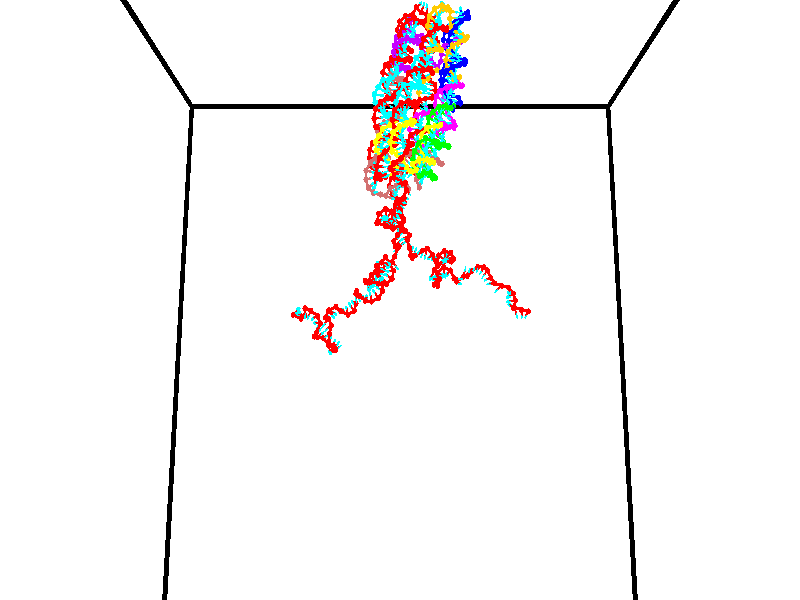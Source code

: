 // switches for output
#declare DRAW_BASES = 1; // possible values are 0, 1; only relevant for DNA ribbons
#declare DRAW_BASES_TYPE = 3; // possible values are 1, 2, 3; only relevant for DNA ribbons
#declare DRAW_FOG = 0; // set to 1 to enable fog

#include "colors.inc"

#include "transforms.inc"
background { rgb <1, 1, 1>}

#default {
   normal{
       ripples 0.25
       frequency 0.20
       turbulence 0.2
       lambda 5
   }
	finish {
		phong 0.1
		phong_size 40.
	}
}

// original window dimensions: 1024x640


// camera settings

camera {
	sky <0, 0.179814, -0.983701>
	up <0, 0.179814, -0.983701>
	right 1.6 * <1, 0, 0>
	location <35, 94.9851, 44.8844>
	look_at <35, 29.7336, 32.9568>
	direction <0, -65.2515, -11.9276>
	angle 67.0682
}


# declare cpy_camera_pos = <35, 94.9851, 44.8844>;
# if (DRAW_FOG = 1)
fog {
	fog_type 2
	up vnormalize(cpy_camera_pos)
	color rgbt<1,1,1,0.3>
	distance 1e-5
	fog_alt 3e-3
	fog_offset 56
}
# end


// LIGHTS

# declare lum = 6;
global_settings {
	ambient_light rgb lum * <0.05, 0.05, 0.05>
	max_trace_level 15
}# declare cpy_direct_light_amount = 0.25;
light_source
{	1000 * <-1, -1.16352, -0.803886>,
	rgb lum * cpy_direct_light_amount
	parallel
}

light_source
{	1000 * <1, 1.16352, 0.803886>,
	rgb lum * cpy_direct_light_amount
	parallel
}

// strand 0

// nucleotide -1

// particle -1
sphere {
	<24.243849, 34.915020, 35.169365> 0.250000
	pigment { color rgbt <1,0,0,0> }
	no_shadow
}
cylinder {
	<24.535780, 35.056553, 34.935390>,  <24.710939, 35.141472, 34.795006>, 0.100000
	pigment { color rgbt <1,0,0,0> }
	no_shadow
}
cylinder {
	<24.535780, 35.056553, 34.935390>,  <24.243849, 34.915020, 35.169365>, 0.100000
	pigment { color rgbt <1,0,0,0> }
	no_shadow
}

// particle -1
sphere {
	<24.535780, 35.056553, 34.935390> 0.100000
	pigment { color rgbt <1,0,0,0> }
	no_shadow
}
sphere {
	0, 1
	scale<0.080000,0.200000,0.300000>
	matrix <0.049871, 0.825801, 0.561752,
		0.681806, -0.439155, 0.585049,
		0.729831, 0.353830, -0.584938,
		24.754728, 35.162701, 34.759911>
	pigment { color rgbt <0,1,1,0> }
	no_shadow
}
cylinder {
	<25.046640, 34.977982, 35.503395>,  <24.243849, 34.915020, 35.169365>, 0.130000
	pigment { color rgbt <1,0,0,0> }
	no_shadow
}

// nucleotide -1

// particle -1
sphere {
	<25.046640, 34.977982, 35.503395> 0.250000
	pigment { color rgbt <1,0,0,0> }
	no_shadow
}
cylinder {
	<24.945116, 35.233131, 35.212551>,  <24.884201, 35.386223, 35.038044>, 0.100000
	pigment { color rgbt <1,0,0,0> }
	no_shadow
}
cylinder {
	<24.945116, 35.233131, 35.212551>,  <25.046640, 34.977982, 35.503395>, 0.100000
	pigment { color rgbt <1,0,0,0> }
	no_shadow
}

// particle -1
sphere {
	<24.945116, 35.233131, 35.212551> 0.100000
	pigment { color rgbt <1,0,0,0> }
	no_shadow
}
sphere {
	0, 1
	scale<0.080000,0.200000,0.300000>
	matrix <-0.174746, 0.709122, 0.683089,
		0.951339, 0.300434, -0.068515,
		-0.253809, 0.637876, -0.727115,
		24.868973, 35.424496, 34.994415>
	pigment { color rgbt <0,1,1,0> }
	no_shadow
}
cylinder {
	<25.507757, 35.545361, 35.333282>,  <25.046640, 34.977982, 35.503395>, 0.130000
	pigment { color rgbt <1,0,0,0> }
	no_shadow
}

// nucleotide -1

// particle -1
sphere {
	<25.507757, 35.545361, 35.333282> 0.250000
	pigment { color rgbt <1,0,0,0> }
	no_shadow
}
cylinder {
	<25.130091, 35.655567, 35.261021>,  <24.903490, 35.721691, 35.217663>, 0.100000
	pigment { color rgbt <1,0,0,0> }
	no_shadow
}
cylinder {
	<25.130091, 35.655567, 35.261021>,  <25.507757, 35.545361, 35.333282>, 0.100000
	pigment { color rgbt <1,0,0,0> }
	no_shadow
}

// particle -1
sphere {
	<25.130091, 35.655567, 35.261021> 0.100000
	pigment { color rgbt <1,0,0,0> }
	no_shadow
}
sphere {
	0, 1
	scale<0.080000,0.200000,0.300000>
	matrix <0.037171, 0.633913, 0.772511,
		0.327364, 0.722664, -0.608761,
		-0.944167, 0.275521, -0.180658,
		24.846840, 35.738224, 35.206821>
	pigment { color rgbt <0,1,1,0> }
	no_shadow
}
cylinder {
	<25.596413, 36.062065, 34.809746>,  <25.507757, 35.545361, 35.333282>, 0.130000
	pigment { color rgbt <1,0,0,0> }
	no_shadow
}

// nucleotide -1

// particle -1
sphere {
	<25.596413, 36.062065, 34.809746> 0.250000
	pigment { color rgbt <1,0,0,0> }
	no_shadow
}
cylinder {
	<25.627298, 36.165073, 35.195019>,  <25.645830, 36.226879, 35.426182>, 0.100000
	pigment { color rgbt <1,0,0,0> }
	no_shadow
}
cylinder {
	<25.627298, 36.165073, 35.195019>,  <25.596413, 36.062065, 34.809746>, 0.100000
	pigment { color rgbt <1,0,0,0> }
	no_shadow
}

// particle -1
sphere {
	<25.627298, 36.165073, 35.195019> 0.100000
	pigment { color rgbt <1,0,0,0> }
	no_shadow
}
sphere {
	0, 1
	scale<0.080000,0.200000,0.300000>
	matrix <0.858977, -0.507630, 0.066863,
		0.506159, 0.822190, -0.260399,
		0.077212, 0.257520, 0.963183,
		25.650461, 36.242329, 35.483974>
	pigment { color rgbt <0,1,1,0> }
	no_shadow
}
cylinder {
	<26.240520, 36.462528, 35.076927>,  <25.596413, 36.062065, 34.809746>, 0.130000
	pigment { color rgbt <1,0,0,0> }
	no_shadow
}

// nucleotide -1

// particle -1
sphere {
	<26.240520, 36.462528, 35.076927> 0.250000
	pigment { color rgbt <1,0,0,0> }
	no_shadow
}
cylinder {
	<26.061983, 36.200504, 35.320786>,  <25.954861, 36.043289, 35.467102>, 0.100000
	pigment { color rgbt <1,0,0,0> }
	no_shadow
}
cylinder {
	<26.061983, 36.200504, 35.320786>,  <26.240520, 36.462528, 35.076927>, 0.100000
	pigment { color rgbt <1,0,0,0> }
	no_shadow
}

// particle -1
sphere {
	<26.061983, 36.200504, 35.320786> 0.100000
	pigment { color rgbt <1,0,0,0> }
	no_shadow
}
sphere {
	0, 1
	scale<0.080000,0.200000,0.300000>
	matrix <0.849831, -0.523688, 0.059492,
		0.280295, 0.544653, 0.790435,
		-0.446343, -0.655060, 0.609650,
		25.928080, 36.003986, 35.503681>
	pigment { color rgbt <0,1,1,0> }
	no_shadow
}
cylinder {
	<26.884180, 36.268097, 35.476189>,  <26.240520, 36.462528, 35.076927>, 0.130000
	pigment { color rgbt <1,0,0,0> }
	no_shadow
}

// nucleotide -1

// particle -1
sphere {
	<26.884180, 36.268097, 35.476189> 0.250000
	pigment { color rgbt <1,0,0,0> }
	no_shadow
}
cylinder {
	<26.586941, 36.012856, 35.556816>,  <26.408598, 35.859711, 35.605194>, 0.100000
	pigment { color rgbt <1,0,0,0> }
	no_shadow
}
cylinder {
	<26.586941, 36.012856, 35.556816>,  <26.884180, 36.268097, 35.476189>, 0.100000
	pigment { color rgbt <1,0,0,0> }
	no_shadow
}

// particle -1
sphere {
	<26.586941, 36.012856, 35.556816> 0.100000
	pigment { color rgbt <1,0,0,0> }
	no_shadow
}
sphere {
	0, 1
	scale<0.080000,0.200000,0.300000>
	matrix <0.667042, -0.682241, 0.299336,
		-0.053488, 0.356892, 0.932613,
		-0.743097, -0.638103, 0.201570,
		26.364012, 35.821426, 35.617287>
	pigment { color rgbt <0,1,1,0> }
	no_shadow
}
cylinder {
	<27.117456, 35.857975, 36.061211>,  <26.884180, 36.268097, 35.476189>, 0.130000
	pigment { color rgbt <1,0,0,0> }
	no_shadow
}

// nucleotide -1

// particle -1
sphere {
	<27.117456, 35.857975, 36.061211> 0.250000
	pigment { color rgbt <1,0,0,0> }
	no_shadow
}
cylinder {
	<26.791248, 35.638279, 35.988258>,  <26.595524, 35.506462, 35.944489>, 0.100000
	pigment { color rgbt <1,0,0,0> }
	no_shadow
}
cylinder {
	<26.791248, 35.638279, 35.988258>,  <27.117456, 35.857975, 36.061211>, 0.100000
	pigment { color rgbt <1,0,0,0> }
	no_shadow
}

// particle -1
sphere {
	<26.791248, 35.638279, 35.988258> 0.100000
	pigment { color rgbt <1,0,0,0> }
	no_shadow
}
sphere {
	0, 1
	scale<0.080000,0.200000,0.300000>
	matrix <0.350888, -0.719866, 0.598892,
		-0.460224, 0.424414, 0.779787,
		-0.815519, -0.549242, -0.182378,
		26.546593, 35.473507, 35.933544>
	pigment { color rgbt <0,1,1,0> }
	no_shadow
}
cylinder {
	<26.751167, 35.775894, 36.775406>,  <27.117456, 35.857975, 36.061211>, 0.130000
	pigment { color rgbt <1,0,0,0> }
	no_shadow
}

// nucleotide -1

// particle -1
sphere {
	<26.751167, 35.775894, 36.775406> 0.250000
	pigment { color rgbt <1,0,0,0> }
	no_shadow
}
cylinder {
	<26.773155, 35.494408, 36.492065>,  <26.786348, 35.325516, 36.322060>, 0.100000
	pigment { color rgbt <1,0,0,0> }
	no_shadow
}
cylinder {
	<26.773155, 35.494408, 36.492065>,  <26.751167, 35.775894, 36.775406>, 0.100000
	pigment { color rgbt <1,0,0,0> }
	no_shadow
}

// particle -1
sphere {
	<26.773155, 35.494408, 36.492065> 0.100000
	pigment { color rgbt <1,0,0,0> }
	no_shadow
}
sphere {
	0, 1
	scale<0.080000,0.200000,0.300000>
	matrix <0.521983, -0.584509, 0.621194,
		-0.851183, -0.403894, 0.335198,
		0.054970, -0.703717, -0.708350,
		26.789646, 35.283291, 36.279560>
	pigment { color rgbt <0,1,1,0> }
	no_shadow
}
cylinder {
	<26.430378, 35.088066, 37.030849>,  <26.751167, 35.775894, 36.775406>, 0.130000
	pigment { color rgbt <1,0,0,0> }
	no_shadow
}

// nucleotide -1

// particle -1
sphere {
	<26.430378, 35.088066, 37.030849> 0.250000
	pigment { color rgbt <1,0,0,0> }
	no_shadow
}
cylinder {
	<26.708509, 35.073910, 36.743721>,  <26.875389, 35.065414, 36.571445>, 0.100000
	pigment { color rgbt <1,0,0,0> }
	no_shadow
}
cylinder {
	<26.708509, 35.073910, 36.743721>,  <26.430378, 35.088066, 37.030849>, 0.100000
	pigment { color rgbt <1,0,0,0> }
	no_shadow
}

// particle -1
sphere {
	<26.708509, 35.073910, 36.743721> 0.100000
	pigment { color rgbt <1,0,0,0> }
	no_shadow
}
sphere {
	0, 1
	scale<0.080000,0.200000,0.300000>
	matrix <0.515126, -0.671936, 0.532115,
		-0.501161, -0.739763, -0.448986,
		0.695329, -0.035391, -0.717820,
		26.917109, 35.063293, 36.528374>
	pigment { color rgbt <0,1,1,0> }
	no_shadow
}
cylinder {
	<26.642815, 34.380207, 37.008999>,  <26.430378, 35.088066, 37.030849>, 0.130000
	pigment { color rgbt <1,0,0,0> }
	no_shadow
}

// nucleotide -1

// particle -1
sphere {
	<26.642815, 34.380207, 37.008999> 0.250000
	pigment { color rgbt <1,0,0,0> }
	no_shadow
}
cylinder {
	<26.947170, 34.577305, 36.840122>,  <27.129784, 34.695564, 36.738796>, 0.100000
	pigment { color rgbt <1,0,0,0> }
	no_shadow
}
cylinder {
	<26.947170, 34.577305, 36.840122>,  <26.642815, 34.380207, 37.008999>, 0.100000
	pigment { color rgbt <1,0,0,0> }
	no_shadow
}

// particle -1
sphere {
	<26.947170, 34.577305, 36.840122> 0.100000
	pigment { color rgbt <1,0,0,0> }
	no_shadow
}
sphere {
	0, 1
	scale<0.080000,0.200000,0.300000>
	matrix <0.647328, -0.531458, 0.546369,
		0.044848, -0.689022, -0.723351,
		0.760891, 0.492749, -0.422188,
		27.175438, 34.725128, 36.713467>
	pigment { color rgbt <0,1,1,0> }
	no_shadow
}
cylinder {
	<27.175940, 33.903412, 37.007614>,  <26.642815, 34.380207, 37.008999>, 0.130000
	pigment { color rgbt <1,0,0,0> }
	no_shadow
}

// nucleotide -1

// particle -1
sphere {
	<27.175940, 33.903412, 37.007614> 0.250000
	pigment { color rgbt <1,0,0,0> }
	no_shadow
}
cylinder {
	<27.368675, 34.252472, 36.975838>,  <27.484316, 34.461910, 36.956772>, 0.100000
	pigment { color rgbt <1,0,0,0> }
	no_shadow
}
cylinder {
	<27.368675, 34.252472, 36.975838>,  <27.175940, 33.903412, 37.007614>, 0.100000
	pigment { color rgbt <1,0,0,0> }
	no_shadow
}

// particle -1
sphere {
	<27.368675, 34.252472, 36.975838> 0.100000
	pigment { color rgbt <1,0,0,0> }
	no_shadow
}
sphere {
	0, 1
	scale<0.080000,0.200000,0.300000>
	matrix <0.652809, -0.297013, 0.696868,
		0.584529, -0.387635, -0.712787,
		0.481837, 0.872653, -0.079439,
		27.513226, 34.514267, 36.952007>
	pigment { color rgbt <0,1,1,0> }
	no_shadow
}
cylinder {
	<27.702271, 33.531094, 37.573864>,  <27.175940, 33.903412, 37.007614>, 0.130000
	pigment { color rgbt <1,0,0,0> }
	no_shadow
}

// nucleotide -1

// particle -1
sphere {
	<27.702271, 33.531094, 37.573864> 0.250000
	pigment { color rgbt <1,0,0,0> }
	no_shadow
}
cylinder {
	<27.810558, 33.691772, 37.923801>,  <27.875530, 33.788181, 38.133762>, 0.100000
	pigment { color rgbt <1,0,0,0> }
	no_shadow
}
cylinder {
	<27.810558, 33.691772, 37.923801>,  <27.702271, 33.531094, 37.573864>, 0.100000
	pigment { color rgbt <1,0,0,0> }
	no_shadow
}

// particle -1
sphere {
	<27.810558, 33.691772, 37.923801> 0.100000
	pigment { color rgbt <1,0,0,0> }
	no_shadow
}
sphere {
	0, 1
	scale<0.080000,0.200000,0.300000>
	matrix <-0.178526, -0.872064, 0.455668,
		0.945960, -0.279540, -0.164369,
		0.270718, 0.401699, 0.874842,
		27.891773, 33.812283, 38.186253>
	pigment { color rgbt <0,1,1,0> }
	no_shadow
}
cylinder {
	<28.452385, 33.627037, 37.964848>,  <27.702271, 33.531094, 37.573864>, 0.130000
	pigment { color rgbt <1,0,0,0> }
	no_shadow
}

// nucleotide -1

// particle -1
sphere {
	<28.452385, 33.627037, 37.964848> 0.250000
	pigment { color rgbt <1,0,0,0> }
	no_shadow
}
cylinder {
	<28.695112, 33.930157, 37.868923>,  <28.840748, 34.112030, 37.811367>, 0.100000
	pigment { color rgbt <1,0,0,0> }
	no_shadow
}
cylinder {
	<28.695112, 33.930157, 37.868923>,  <28.452385, 33.627037, 37.964848>, 0.100000
	pigment { color rgbt <1,0,0,0> }
	no_shadow
}

// particle -1
sphere {
	<28.695112, 33.930157, 37.868923> 0.100000
	pigment { color rgbt <1,0,0,0> }
	no_shadow
}
sphere {
	0, 1
	scale<0.080000,0.200000,0.300000>
	matrix <-0.645753, 0.294111, -0.704629,
		-0.463437, 0.582440, 0.667825,
		0.606819, 0.757801, -0.239810,
		28.877157, 34.157497, 37.796982>
	pigment { color rgbt <0,1,1,0> }
	no_shadow
}
cylinder {
	<28.272301, 34.340656, 38.103733>,  <28.452385, 33.627037, 37.964848>, 0.130000
	pigment { color rgbt <1,0,0,0> }
	no_shadow
}

// nucleotide -1

// particle -1
sphere {
	<28.272301, 34.340656, 38.103733> 0.250000
	pigment { color rgbt <1,0,0,0> }
	no_shadow
}
cylinder {
	<28.526970, 34.383423, 37.798260>,  <28.679771, 34.409084, 37.614975>, 0.100000
	pigment { color rgbt <1,0,0,0> }
	no_shadow
}
cylinder {
	<28.526970, 34.383423, 37.798260>,  <28.272301, 34.340656, 38.103733>, 0.100000
	pigment { color rgbt <1,0,0,0> }
	no_shadow
}

// particle -1
sphere {
	<28.526970, 34.383423, 37.798260> 0.100000
	pigment { color rgbt <1,0,0,0> }
	no_shadow
}
sphere {
	0, 1
	scale<0.080000,0.200000,0.300000>
	matrix <-0.709187, 0.470085, -0.525427,
		0.302820, 0.876121, 0.375114,
		0.636673, 0.106917, -0.763686,
		28.717972, 34.415497, 37.569153>
	pigment { color rgbt <0,1,1,0> }
	no_shadow
}
cylinder {
	<28.427177, 35.083679, 37.884697>,  <28.272301, 34.340656, 38.103733>, 0.130000
	pigment { color rgbt <1,0,0,0> }
	no_shadow
}

// nucleotide -1

// particle -1
sphere {
	<28.427177, 35.083679, 37.884697> 0.250000
	pigment { color rgbt <1,0,0,0> }
	no_shadow
}
cylinder {
	<28.409283, 34.793034, 37.610462>,  <28.398546, 34.618645, 37.445919>, 0.100000
	pigment { color rgbt <1,0,0,0> }
	no_shadow
}
cylinder {
	<28.409283, 34.793034, 37.610462>,  <28.427177, 35.083679, 37.884697>, 0.100000
	pigment { color rgbt <1,0,0,0> }
	no_shadow
}

// particle -1
sphere {
	<28.409283, 34.793034, 37.610462> 0.100000
	pigment { color rgbt <1,0,0,0> }
	no_shadow
}
sphere {
	0, 1
	scale<0.080000,0.200000,0.300000>
	matrix <-0.686872, 0.520696, -0.507034,
		0.725400, 0.448229, -0.522384,
		-0.044736, -0.726613, -0.685589,
		28.395863, 34.575050, 37.404785>
	pigment { color rgbt <0,1,1,0> }
	no_shadow
}
cylinder {
	<27.894033, 35.420635, 37.510838>,  <28.427177, 35.083679, 37.884697>, 0.130000
	pigment { color rgbt <1,0,0,0> }
	no_shadow
}

// nucleotide -1

// particle -1
sphere {
	<27.894033, 35.420635, 37.510838> 0.250000
	pigment { color rgbt <1,0,0,0> }
	no_shadow
}
cylinder {
	<27.977283, 35.088879, 37.303455>,  <28.027233, 34.889824, 37.179024>, 0.100000
	pigment { color rgbt <1,0,0,0> }
	no_shadow
}
cylinder {
	<27.977283, 35.088879, 37.303455>,  <27.894033, 35.420635, 37.510838>, 0.100000
	pigment { color rgbt <1,0,0,0> }
	no_shadow
}

// particle -1
sphere {
	<27.977283, 35.088879, 37.303455> 0.100000
	pigment { color rgbt <1,0,0,0> }
	no_shadow
}
sphere {
	0, 1
	scale<0.080000,0.200000,0.300000>
	matrix <-0.601854, 0.309242, -0.736302,
		0.771010, 0.465278, -0.434811,
		0.208123, -0.829389, -0.518458,
		28.039721, 34.840061, 37.147919>
	pigment { color rgbt <0,1,1,0> }
	no_shadow
}
cylinder {
	<28.036339, 35.642036, 36.875278>,  <27.894033, 35.420635, 37.510838>, 0.130000
	pigment { color rgbt <1,0,0,0> }
	no_shadow
}

// nucleotide -1

// particle -1
sphere {
	<28.036339, 35.642036, 36.875278> 0.250000
	pigment { color rgbt <1,0,0,0> }
	no_shadow
}
cylinder {
	<27.903107, 35.264950, 36.882618>,  <27.823168, 35.038696, 36.887020>, 0.100000
	pigment { color rgbt <1,0,0,0> }
	no_shadow
}
cylinder {
	<27.903107, 35.264950, 36.882618>,  <28.036339, 35.642036, 36.875278>, 0.100000
	pigment { color rgbt <1,0,0,0> }
	no_shadow
}

// particle -1
sphere {
	<27.903107, 35.264950, 36.882618> 0.100000
	pigment { color rgbt <1,0,0,0> }
	no_shadow
}
sphere {
	0, 1
	scale<0.080000,0.200000,0.300000>
	matrix <-0.658897, 0.218791, -0.719712,
		0.674472, -0.251812, -0.694030,
		-0.333080, -0.942720, 0.018349,
		27.803183, 34.982132, 36.888123>
	pigment { color rgbt <0,1,1,0> }
	no_shadow
}
cylinder {
	<28.136539, 35.370281, 36.127701>,  <28.036339, 35.642036, 36.875278>, 0.130000
	pigment { color rgbt <1,0,0,0> }
	no_shadow
}

// nucleotide -1

// particle -1
sphere {
	<28.136539, 35.370281, 36.127701> 0.250000
	pigment { color rgbt <1,0,0,0> }
	no_shadow
}
cylinder {
	<27.844473, 35.165722, 36.308952>,  <27.669233, 35.042988, 36.417706>, 0.100000
	pigment { color rgbt <1,0,0,0> }
	no_shadow
}
cylinder {
	<27.844473, 35.165722, 36.308952>,  <28.136539, 35.370281, 36.127701>, 0.100000
	pigment { color rgbt <1,0,0,0> }
	no_shadow
}

// particle -1
sphere {
	<27.844473, 35.165722, 36.308952> 0.100000
	pigment { color rgbt <1,0,0,0> }
	no_shadow
}
sphere {
	0, 1
	scale<0.080000,0.200000,0.300000>
	matrix <-0.631425, 0.251634, -0.733473,
		0.261087, -0.821666, -0.506653,
		-0.730161, -0.511414, 0.453122,
		27.625423, 35.012302, 36.444893>
	pigment { color rgbt <0,1,1,0> }
	no_shadow
}
cylinder {
	<27.829197, 35.071632, 35.572117>,  <28.136539, 35.370281, 36.127701>, 0.130000
	pigment { color rgbt <1,0,0,0> }
	no_shadow
}

// nucleotide -1

// particle -1
sphere {
	<27.829197, 35.071632, 35.572117> 0.250000
	pigment { color rgbt <1,0,0,0> }
	no_shadow
}
cylinder {
	<27.550634, 35.089840, 35.858597>,  <27.383497, 35.100765, 36.030487>, 0.100000
	pigment { color rgbt <1,0,0,0> }
	no_shadow
}
cylinder {
	<27.550634, 35.089840, 35.858597>,  <27.829197, 35.071632, 35.572117>, 0.100000
	pigment { color rgbt <1,0,0,0> }
	no_shadow
}

// particle -1
sphere {
	<27.550634, 35.089840, 35.858597> 0.100000
	pigment { color rgbt <1,0,0,0> }
	no_shadow
}
sphere {
	0, 1
	scale<0.080000,0.200000,0.300000>
	matrix <-0.620114, 0.464159, -0.632468,
		-0.361220, -0.884582, -0.295018,
		-0.696405, 0.045515, 0.716205,
		27.341713, 35.103493, 36.073460>
	pigment { color rgbt <0,1,1,0> }
	no_shadow
}
cylinder {
	<27.433001, 34.546192, 35.344875>,  <27.829197, 35.071632, 35.572117>, 0.130000
	pigment { color rgbt <1,0,0,0> }
	no_shadow
}

// nucleotide -1

// particle -1
sphere {
	<27.433001, 34.546192, 35.344875> 0.250000
	pigment { color rgbt <1,0,0,0> }
	no_shadow
}
cylinder {
	<27.503468, 34.176125, 35.210396>,  <27.545748, 33.954086, 35.129707>, 0.100000
	pigment { color rgbt <1,0,0,0> }
	no_shadow
}
cylinder {
	<27.503468, 34.176125, 35.210396>,  <27.433001, 34.546192, 35.344875>, 0.100000
	pigment { color rgbt <1,0,0,0> }
	no_shadow
}

// particle -1
sphere {
	<27.503468, 34.176125, 35.210396> 0.100000
	pigment { color rgbt <1,0,0,0> }
	no_shadow
}
sphere {
	0, 1
	scale<0.080000,0.200000,0.300000>
	matrix <-0.938673, -0.260736, 0.225634,
		-0.296409, 0.275835, -0.914362,
		0.176169, -0.925166, -0.336203,
		27.556318, 33.898575, 35.109535>
	pigment { color rgbt <0,1,1,0> }
	no_shadow
}
cylinder {
	<27.673843, 34.222679, 34.697330>,  <27.433001, 34.546192, 35.344875>, 0.130000
	pigment { color rgbt <1,0,0,0> }
	no_shadow
}

// nucleotide -1

// particle -1
sphere {
	<27.673843, 34.222679, 34.697330> 0.250000
	pigment { color rgbt <1,0,0,0> }
	no_shadow
}
cylinder {
	<27.951729, 34.250488, 34.983696>,  <28.118460, 34.267174, 35.155518>, 0.100000
	pigment { color rgbt <1,0,0,0> }
	no_shadow
}
cylinder {
	<27.951729, 34.250488, 34.983696>,  <27.673843, 34.222679, 34.697330>, 0.100000
	pigment { color rgbt <1,0,0,0> }
	no_shadow
}

// particle -1
sphere {
	<27.951729, 34.250488, 34.983696> 0.100000
	pigment { color rgbt <1,0,0,0> }
	no_shadow
}
sphere {
	0, 1
	scale<0.080000,0.200000,0.300000>
	matrix <0.569988, 0.553885, -0.606898,
		-0.438731, 0.829685, 0.345162,
		0.694715, 0.069527, 0.715917,
		28.160143, 34.271347, 35.198471>
	pigment { color rgbt <0,1,1,0> }
	no_shadow
}
cylinder {
	<27.853134, 34.954044, 34.795712>,  <27.673843, 34.222679, 34.697330>, 0.130000
	pigment { color rgbt <1,0,0,0> }
	no_shadow
}

// nucleotide -1

// particle -1
sphere {
	<27.853134, 34.954044, 34.795712> 0.250000
	pigment { color rgbt <1,0,0,0> }
	no_shadow
}
cylinder {
	<28.151966, 34.715069, 34.912289>,  <28.331266, 34.571682, 34.982235>, 0.100000
	pigment { color rgbt <1,0,0,0> }
	no_shadow
}
cylinder {
	<28.151966, 34.715069, 34.912289>,  <27.853134, 34.954044, 34.795712>, 0.100000
	pigment { color rgbt <1,0,0,0> }
	no_shadow
}

// particle -1
sphere {
	<28.151966, 34.715069, 34.912289> 0.100000
	pigment { color rgbt <1,0,0,0> }
	no_shadow
}
sphere {
	0, 1
	scale<0.080000,0.200000,0.300000>
	matrix <0.650488, 0.566781, -0.505594,
		0.136878, 0.567298, 0.812058,
		0.747081, -0.597438, 0.291441,
		28.376091, 34.535839, 34.999722>
	pigment { color rgbt <0,1,1,0> }
	no_shadow
}
cylinder {
	<28.559454, 35.208660, 34.521698>,  <27.853134, 34.954044, 34.795712>, 0.130000
	pigment { color rgbt <1,0,0,0> }
	no_shadow
}

// nucleotide -1

// particle -1
sphere {
	<28.559454, 35.208660, 34.521698> 0.250000
	pigment { color rgbt <1,0,0,0> }
	no_shadow
}
cylinder {
	<28.718472, 34.900753, 34.721466>,  <28.813883, 34.716011, 34.841328>, 0.100000
	pigment { color rgbt <1,0,0,0> }
	no_shadow
}
cylinder {
	<28.718472, 34.900753, 34.721466>,  <28.559454, 35.208660, 34.521698>, 0.100000
	pigment { color rgbt <1,0,0,0> }
	no_shadow
}

// particle -1
sphere {
	<28.718472, 34.900753, 34.721466> 0.100000
	pigment { color rgbt <1,0,0,0> }
	no_shadow
}
sphere {
	0, 1
	scale<0.080000,0.200000,0.300000>
	matrix <0.898623, 0.216540, -0.381559,
		0.185566, 0.600479, 0.777811,
		0.397546, -0.769763, 0.499422,
		28.837734, 34.669823, 34.871292>
	pigment { color rgbt <0,1,1,0> }
	no_shadow
}
cylinder {
	<29.085463, 35.394798, 34.927376>,  <28.559454, 35.208660, 34.521698>, 0.130000
	pigment { color rgbt <1,0,0,0> }
	no_shadow
}

// nucleotide -1

// particle -1
sphere {
	<29.085463, 35.394798, 34.927376> 0.250000
	pigment { color rgbt <1,0,0,0> }
	no_shadow
}
cylinder {
	<29.177893, 35.026127, 34.802719>,  <29.233351, 34.804924, 34.727924>, 0.100000
	pigment { color rgbt <1,0,0,0> }
	no_shadow
}
cylinder {
	<29.177893, 35.026127, 34.802719>,  <29.085463, 35.394798, 34.927376>, 0.100000
	pigment { color rgbt <1,0,0,0> }
	no_shadow
}

// particle -1
sphere {
	<29.177893, 35.026127, 34.802719> 0.100000
	pigment { color rgbt <1,0,0,0> }
	no_shadow
}
sphere {
	0, 1
	scale<0.080000,0.200000,0.300000>
	matrix <0.858233, 0.343977, -0.380941,
		0.458301, -0.179435, 0.870496,
		0.231077, -0.921674, -0.311642,
		29.247215, 34.749626, 34.709225>
	pigment { color rgbt <0,1,1,0> }
	no_shadow
}
cylinder {
	<29.783863, 35.254570, 35.204094>,  <29.085463, 35.394798, 34.927376>, 0.130000
	pigment { color rgbt <1,0,0,0> }
	no_shadow
}

// nucleotide -1

// particle -1
sphere {
	<29.783863, 35.254570, 35.204094> 0.250000
	pigment { color rgbt <1,0,0,0> }
	no_shadow
}
cylinder {
	<29.686707, 35.063034, 34.866642>,  <29.628412, 34.948112, 34.664169>, 0.100000
	pigment { color rgbt <1,0,0,0> }
	no_shadow
}
cylinder {
	<29.686707, 35.063034, 34.866642>,  <29.783863, 35.254570, 35.204094>, 0.100000
	pigment { color rgbt <1,0,0,0> }
	no_shadow
}

// particle -1
sphere {
	<29.686707, 35.063034, 34.866642> 0.100000
	pigment { color rgbt <1,0,0,0> }
	no_shadow
}
sphere {
	0, 1
	scale<0.080000,0.200000,0.300000>
	matrix <0.730442, 0.481994, -0.483877,
		0.638324, -0.733756, 0.232690,
		-0.242892, -0.478837, -0.843634,
		29.613838, 34.919384, 34.613552>
	pigment { color rgbt <0,1,1,0> }
	no_shadow
}
cylinder {
	<30.377768, 34.787514, 34.801842>,  <29.783863, 35.254570, 35.204094>, 0.130000
	pigment { color rgbt <1,0,0,0> }
	no_shadow
}

// nucleotide -1

// particle -1
sphere {
	<30.377768, 34.787514, 34.801842> 0.250000
	pigment { color rgbt <1,0,0,0> }
	no_shadow
}
cylinder {
	<30.135246, 34.968704, 34.540398>,  <29.989733, 35.077419, 34.383530>, 0.100000
	pigment { color rgbt <1,0,0,0> }
	no_shadow
}
cylinder {
	<30.135246, 34.968704, 34.540398>,  <30.377768, 34.787514, 34.801842>, 0.100000
	pigment { color rgbt <1,0,0,0> }
	no_shadow
}

// particle -1
sphere {
	<30.135246, 34.968704, 34.540398> 0.100000
	pigment { color rgbt <1,0,0,0> }
	no_shadow
}
sphere {
	0, 1
	scale<0.080000,0.200000,0.300000>
	matrix <0.739360, 0.623736, -0.253573,
		0.292818, -0.636996, -0.713087,
		-0.606304, 0.452978, -0.653611,
		29.953356, 35.104599, 34.344315>
	pigment { color rgbt <0,1,1,0> }
	no_shadow
}
cylinder {
	<30.543222, 34.665203, 34.155907>,  <30.377768, 34.787514, 34.801842>, 0.130000
	pigment { color rgbt <1,0,0,0> }
	no_shadow
}

// nucleotide -1

// particle -1
sphere {
	<30.543222, 34.665203, 34.155907> 0.250000
	pigment { color rgbt <1,0,0,0> }
	no_shadow
}
cylinder {
	<30.366161, 35.023781, 34.164429>,  <30.259924, 35.238926, 34.169544>, 0.100000
	pigment { color rgbt <1,0,0,0> }
	no_shadow
}
cylinder {
	<30.366161, 35.023781, 34.164429>,  <30.543222, 34.665203, 34.155907>, 0.100000
	pigment { color rgbt <1,0,0,0> }
	no_shadow
}

// particle -1
sphere {
	<30.366161, 35.023781, 34.164429> 0.100000
	pigment { color rgbt <1,0,0,0> }
	no_shadow
}
sphere {
	0, 1
	scale<0.080000,0.200000,0.300000>
	matrix <0.841684, 0.423575, -0.334890,
		-0.309234, -0.130306, -0.942016,
		-0.442652, 0.896440, 0.021308,
		30.233366, 35.292713, 34.170822>
	pigment { color rgbt <0,1,1,0> }
	no_shadow
}
cylinder {
	<30.542669, 35.070721, 33.422318>,  <30.543222, 34.665203, 34.155907>, 0.130000
	pigment { color rgbt <1,0,0,0> }
	no_shadow
}

// nucleotide -1

// particle -1
sphere {
	<30.542669, 35.070721, 33.422318> 0.250000
	pigment { color rgbt <1,0,0,0> }
	no_shadow
}
cylinder {
	<30.581745, 35.291767, 33.753395>,  <30.605190, 35.424397, 33.952042>, 0.100000
	pigment { color rgbt <1,0,0,0> }
	no_shadow
}
cylinder {
	<30.581745, 35.291767, 33.753395>,  <30.542669, 35.070721, 33.422318>, 0.100000
	pigment { color rgbt <1,0,0,0> }
	no_shadow
}

// particle -1
sphere {
	<30.581745, 35.291767, 33.753395> 0.100000
	pigment { color rgbt <1,0,0,0> }
	no_shadow
}
sphere {
	0, 1
	scale<0.080000,0.200000,0.300000>
	matrix <0.871511, 0.354075, -0.339263,
		-0.480546, 0.754486, -0.447020,
		0.097690, 0.552615, 0.827692,
		30.611052, 35.457550, 34.001701>
	pigment { color rgbt <0,1,1,0> }
	no_shadow
}
cylinder {
	<30.692167, 35.890804, 33.311443>,  <30.542669, 35.070721, 33.422318>, 0.130000
	pigment { color rgbt <1,0,0,0> }
	no_shadow
}

// nucleotide -1

// particle -1
sphere {
	<30.692167, 35.890804, 33.311443> 0.250000
	pigment { color rgbt <1,0,0,0> }
	no_shadow
}
cylinder {
	<30.823664, 35.761791, 33.666500>,  <30.902561, 35.684383, 33.879532>, 0.100000
	pigment { color rgbt <1,0,0,0> }
	no_shadow
}
cylinder {
	<30.823664, 35.761791, 33.666500>,  <30.692167, 35.890804, 33.311443>, 0.100000
	pigment { color rgbt <1,0,0,0> }
	no_shadow
}

// particle -1
sphere {
	<30.823664, 35.761791, 33.666500> 0.100000
	pigment { color rgbt <1,0,0,0> }
	no_shadow
}
sphere {
	0, 1
	scale<0.080000,0.200000,0.300000>
	matrix <0.916568, 0.335533, -0.217534,
		-0.227669, 0.885092, 0.405929,
		0.328740, -0.322535, 0.887638,
		30.922285, 35.665031, 33.932793>
	pigment { color rgbt <0,1,1,0> }
	no_shadow
}
cylinder {
	<30.978586, 36.357285, 33.825344>,  <30.692167, 35.890804, 33.311443>, 0.130000
	pigment { color rgbt <1,0,0,0> }
	no_shadow
}

// nucleotide -1

// particle -1
sphere {
	<30.978586, 36.357285, 33.825344> 0.250000
	pigment { color rgbt <1,0,0,0> }
	no_shadow
}
cylinder {
	<31.172628, 36.007504, 33.825951>,  <31.289055, 35.797634, 33.826313>, 0.100000
	pigment { color rgbt <1,0,0,0> }
	no_shadow
}
cylinder {
	<31.172628, 36.007504, 33.825951>,  <30.978586, 36.357285, 33.825344>, 0.100000
	pigment { color rgbt <1,0,0,0> }
	no_shadow
}

// particle -1
sphere {
	<31.172628, 36.007504, 33.825951> 0.100000
	pigment { color rgbt <1,0,0,0> }
	no_shadow
}
sphere {
	0, 1
	scale<0.080000,0.200000,0.300000>
	matrix <0.846989, 0.469439, -0.249473,
		0.217443, 0.122301, 0.968381,
		0.485107, -0.874454, 0.001512,
		31.318161, 35.745167, 33.826405>
	pigment { color rgbt <0,1,1,0> }
	no_shadow
}
cylinder {
	<31.574701, 36.548878, 34.258278>,  <30.978586, 36.357285, 33.825344>, 0.130000
	pigment { color rgbt <1,0,0,0> }
	no_shadow
}

// nucleotide -1

// particle -1
sphere {
	<31.574701, 36.548878, 34.258278> 0.250000
	pigment { color rgbt <1,0,0,0> }
	no_shadow
}
cylinder {
	<31.644804, 36.238823, 34.015480>,  <31.686865, 36.052788, 33.869801>, 0.100000
	pigment { color rgbt <1,0,0,0> }
	no_shadow
}
cylinder {
	<31.644804, 36.238823, 34.015480>,  <31.574701, 36.548878, 34.258278>, 0.100000
	pigment { color rgbt <1,0,0,0> }
	no_shadow
}

// particle -1
sphere {
	<31.644804, 36.238823, 34.015480> 0.100000
	pigment { color rgbt <1,0,0,0> }
	no_shadow
}
sphere {
	0, 1
	scale<0.080000,0.200000,0.300000>
	matrix <0.812547, 0.462017, -0.355396,
		0.555924, -0.430927, 0.710809,
		0.175256, -0.775140, -0.606996,
		31.697380, 36.006283, 33.833382>
	pigment { color rgbt <0,1,1,0> }
	no_shadow
}
cylinder {
	<32.193794, 36.366699, 34.294319>,  <31.574701, 36.548878, 34.258278>, 0.130000
	pigment { color rgbt <1,0,0,0> }
	no_shadow
}

// nucleotide -1

// particle -1
sphere {
	<32.193794, 36.366699, 34.294319> 0.250000
	pigment { color rgbt <1,0,0,0> }
	no_shadow
}
cylinder {
	<32.114063, 36.196522, 33.941216>,  <32.066223, 36.094414, 33.729355>, 0.100000
	pigment { color rgbt <1,0,0,0> }
	no_shadow
}
cylinder {
	<32.114063, 36.196522, 33.941216>,  <32.193794, 36.366699, 34.294319>, 0.100000
	pigment { color rgbt <1,0,0,0> }
	no_shadow
}

// particle -1
sphere {
	<32.114063, 36.196522, 33.941216> 0.100000
	pigment { color rgbt <1,0,0,0> }
	no_shadow
}
sphere {
	0, 1
	scale<0.080000,0.200000,0.300000>
	matrix <0.835281, 0.397293, -0.380085,
		0.512420, -0.813113, 0.276177,
		-0.199329, -0.425448, -0.882758,
		32.054264, 36.068886, 33.676388>
	pigment { color rgbt <0,1,1,0> }
	no_shadow
}
cylinder {
	<32.868488, 36.146198, 33.985199>,  <32.193794, 36.366699, 34.294319>, 0.130000
	pigment { color rgbt <1,0,0,0> }
	no_shadow
}

// nucleotide -1

// particle -1
sphere {
	<32.868488, 36.146198, 33.985199> 0.250000
	pigment { color rgbt <1,0,0,0> }
	no_shadow
}
cylinder {
	<32.613071, 36.194099, 33.681114>,  <32.459824, 36.222839, 33.498661>, 0.100000
	pigment { color rgbt <1,0,0,0> }
	no_shadow
}
cylinder {
	<32.613071, 36.194099, 33.681114>,  <32.868488, 36.146198, 33.985199>, 0.100000
	pigment { color rgbt <1,0,0,0> }
	no_shadow
}

// particle -1
sphere {
	<32.613071, 36.194099, 33.681114> 0.100000
	pigment { color rgbt <1,0,0,0> }
	no_shadow
}
sphere {
	0, 1
	scale<0.080000,0.200000,0.300000>
	matrix <0.681375, 0.547189, -0.486120,
		0.357764, -0.828398, -0.431001,
		-0.638540, 0.119757, -0.760214,
		32.421509, 36.230026, 33.453049>
	pigment { color rgbt <0,1,1,0> }
	no_shadow
}
cylinder {
	<33.278709, 35.868511, 33.305710>,  <32.868488, 36.146198, 33.985199>, 0.130000
	pigment { color rgbt <1,0,0,0> }
	no_shadow
}

// nucleotide -1

// particle -1
sphere {
	<33.278709, 35.868511, 33.305710> 0.250000
	pigment { color rgbt <1,0,0,0> }
	no_shadow
}
cylinder {
	<32.989826, 36.125935, 33.204323>,  <32.816498, 36.280388, 33.143490>, 0.100000
	pigment { color rgbt <1,0,0,0> }
	no_shadow
}
cylinder {
	<32.989826, 36.125935, 33.204323>,  <33.278709, 35.868511, 33.305710>, 0.100000
	pigment { color rgbt <1,0,0,0> }
	no_shadow
}

// particle -1
sphere {
	<32.989826, 36.125935, 33.204323> 0.100000
	pigment { color rgbt <1,0,0,0> }
	no_shadow
}
sphere {
	0, 1
	scale<0.080000,0.200000,0.300000>
	matrix <0.652113, 0.511366, -0.559691,
		-0.230580, -0.569502, -0.788987,
		-0.722206, 0.643562, -0.253469,
		32.773163, 36.319004, 33.128281>
	pigment { color rgbt <0,1,1,0> }
	no_shadow
}
cylinder {
	<33.210049, 35.832985, 32.548367>,  <33.278709, 35.868511, 33.305710>, 0.130000
	pigment { color rgbt <1,0,0,0> }
	no_shadow
}

// nucleotide -1

// particle -1
sphere {
	<33.210049, 35.832985, 32.548367> 0.250000
	pigment { color rgbt <1,0,0,0> }
	no_shadow
}
cylinder {
	<33.083164, 36.193150, 32.667458>,  <33.007034, 36.409248, 32.738911>, 0.100000
	pigment { color rgbt <1,0,0,0> }
	no_shadow
}
cylinder {
	<33.083164, 36.193150, 32.667458>,  <33.210049, 35.832985, 32.548367>, 0.100000
	pigment { color rgbt <1,0,0,0> }
	no_shadow
}

// particle -1
sphere {
	<33.083164, 36.193150, 32.667458> 0.100000
	pigment { color rgbt <1,0,0,0> }
	no_shadow
}
sphere {
	0, 1
	scale<0.080000,0.200000,0.300000>
	matrix <0.642853, 0.434961, -0.630515,
		-0.697219, -0.008616, -0.716806,
		-0.317215, 0.900408, 0.297725,
		32.987999, 36.463272, 32.756775>
	pigment { color rgbt <0,1,1,0> }
	no_shadow
}
cylinder {
	<32.866467, 36.156101, 32.008389>,  <33.210049, 35.832985, 32.548367>, 0.130000
	pigment { color rgbt <1,0,0,0> }
	no_shadow
}

// nucleotide -1

// particle -1
sphere {
	<32.866467, 36.156101, 32.008389> 0.250000
	pigment { color rgbt <1,0,0,0> }
	no_shadow
}
cylinder {
	<33.027615, 36.412807, 32.269409>,  <33.124306, 36.566830, 32.426022>, 0.100000
	pigment { color rgbt <1,0,0,0> }
	no_shadow
}
cylinder {
	<33.027615, 36.412807, 32.269409>,  <32.866467, 36.156101, 32.008389>, 0.100000
	pigment { color rgbt <1,0,0,0> }
	no_shadow
}

// particle -1
sphere {
	<33.027615, 36.412807, 32.269409> 0.100000
	pigment { color rgbt <1,0,0,0> }
	no_shadow
}
sphere {
	0, 1
	scale<0.080000,0.200000,0.300000>
	matrix <0.495812, 0.446269, -0.744993,
		-0.769327, 0.623683, -0.138406,
		0.402873, 0.641766, 0.652556,
		33.148476, 36.605339, 32.465176>
	pigment { color rgbt <0,1,1,0> }
	no_shadow
}
cylinder {
	<32.581959, 36.758736, 31.903728>,  <32.866467, 36.156101, 32.008389>, 0.130000
	pigment { color rgbt <1,0,0,0> }
	no_shadow
}

// nucleotide -1

// particle -1
sphere {
	<32.581959, 36.758736, 31.903728> 0.250000
	pigment { color rgbt <1,0,0,0> }
	no_shadow
}
cylinder {
	<32.963451, 36.798492, 32.017231>,  <33.192348, 36.822346, 32.085331>, 0.100000
	pigment { color rgbt <1,0,0,0> }
	no_shadow
}
cylinder {
	<32.963451, 36.798492, 32.017231>,  <32.581959, 36.758736, 31.903728>, 0.100000
	pigment { color rgbt <1,0,0,0> }
	no_shadow
}

// particle -1
sphere {
	<32.963451, 36.798492, 32.017231> 0.100000
	pigment { color rgbt <1,0,0,0> }
	no_shadow
}
sphere {
	0, 1
	scale<0.080000,0.200000,0.300000>
	matrix <0.219824, 0.413345, -0.883642,
		-0.205117, 0.905133, 0.372371,
		0.953732, 0.099394, 0.283754,
		33.249573, 36.828312, 32.102356>
	pigment { color rgbt <0,1,1,0> }
	no_shadow
}
cylinder {
	<32.681839, 37.290119, 31.510962>,  <32.581959, 36.758736, 31.903728>, 0.130000
	pigment { color rgbt <1,0,0,0> }
	no_shadow
}

// nucleotide -1

// particle -1
sphere {
	<32.681839, 37.290119, 31.510962> 0.250000
	pigment { color rgbt <1,0,0,0> }
	no_shadow
}
cylinder {
	<33.025528, 37.126068, 31.633291>,  <33.231743, 37.027637, 31.706688>, 0.100000
	pigment { color rgbt <1,0,0,0> }
	no_shadow
}
cylinder {
	<33.025528, 37.126068, 31.633291>,  <32.681839, 37.290119, 31.510962>, 0.100000
	pigment { color rgbt <1,0,0,0> }
	no_shadow
}

// particle -1
sphere {
	<33.025528, 37.126068, 31.633291> 0.100000
	pigment { color rgbt <1,0,0,0> }
	no_shadow
}
sphere {
	0, 1
	scale<0.080000,0.200000,0.300000>
	matrix <0.434635, 0.269864, -0.859224,
		0.269864, 0.871186, 0.410131,
		0.859224, -0.410131, 0.305822,
		33.283295, 37.003029, 31.725039>
	pigment { color rgbt <0,1,1,0> }
	no_shadow
}
cylinder {
	<33.213440, 37.729027, 31.329525>,  <32.681839, 37.290119, 31.510962>, 0.130000
	pigment { color rgbt <1,0,0,0> }
	no_shadow
}

// nucleotide -1

// particle -1
sphere {
	<33.213440, 37.729027, 31.329525> 0.250000
	pigment { color rgbt <1,0,0,0> }
	no_shadow
}
cylinder {
	<33.383041, 37.366764, 31.328892>,  <33.484802, 37.149406, 31.328512>, 0.100000
	pigment { color rgbt <1,0,0,0> }
	no_shadow
}
cylinder {
	<33.383041, 37.366764, 31.328892>,  <33.213440, 37.729027, 31.329525>, 0.100000
	pigment { color rgbt <1,0,0,0> }
	no_shadow
}

// particle -1
sphere {
	<33.383041, 37.366764, 31.328892> 0.100000
	pigment { color rgbt <1,0,0,0> }
	no_shadow
}
sphere {
	0, 1
	scale<0.080000,0.200000,0.300000>
	matrix <0.597808, 0.281189, -0.750706,
		0.680327, 0.317358, 0.660635,
		0.424006, -0.905658, -0.001581,
		33.510242, 37.095066, 31.328417>
	pigment { color rgbt <0,1,1,0> }
	no_shadow
}
cylinder {
	<33.584442, 38.080200, 30.966152>,  <33.213440, 37.729027, 31.329525>, 0.130000
	pigment { color rgbt <1,0,0,0> }
	no_shadow
}

// nucleotide -1

// particle -1
sphere {
	<33.584442, 38.080200, 30.966152> 0.250000
	pigment { color rgbt <1,0,0,0> }
	no_shadow
}
cylinder {
	<33.785461, 38.221321, 31.281866>,  <33.906075, 38.305996, 31.471294>, 0.100000
	pigment { color rgbt <1,0,0,0> }
	no_shadow
}
cylinder {
	<33.785461, 38.221321, 31.281866>,  <33.584442, 38.080200, 30.966152>, 0.100000
	pigment { color rgbt <1,0,0,0> }
	no_shadow
}

// particle -1
sphere {
	<33.785461, 38.221321, 31.281866> 0.100000
	pigment { color rgbt <1,0,0,0> }
	no_shadow
}
sphere {
	0, 1
	scale<0.080000,0.200000,0.300000>
	matrix <-0.538621, -0.586353, 0.605044,
		0.676263, -0.729191, -0.104644,
		0.502550, 0.352805, 0.789286,
		33.936226, 38.327164, 31.518652>
	pigment { color rgbt <0,1,1,0> }
	no_shadow
}
cylinder {
	<33.968250, 37.541084, 31.322596>,  <33.584442, 38.080200, 30.966152>, 0.130000
	pigment { color rgbt <1,0,0,0> }
	no_shadow
}

// nucleotide -1

// particle -1
sphere {
	<33.968250, 37.541084, 31.322596> 0.250000
	pigment { color rgbt <1,0,0,0> }
	no_shadow
}
cylinder {
	<33.872189, 37.829048, 31.583073>,  <33.814552, 38.001827, 31.739359>, 0.100000
	pigment { color rgbt <1,0,0,0> }
	no_shadow
}
cylinder {
	<33.872189, 37.829048, 31.583073>,  <33.968250, 37.541084, 31.322596>, 0.100000
	pigment { color rgbt <1,0,0,0> }
	no_shadow
}

// particle -1
sphere {
	<33.872189, 37.829048, 31.583073> 0.100000
	pigment { color rgbt <1,0,0,0> }
	no_shadow
}
sphere {
	0, 1
	scale<0.080000,0.200000,0.300000>
	matrix <-0.225488, -0.693847, 0.683909,
		0.944182, 0.017408, 0.328963,
		-0.240155, 0.719912, 0.651193,
		33.800140, 38.045021, 31.778431>
	pigment { color rgbt <0,1,1,0> }
	no_shadow
}
cylinder {
	<34.371574, 37.322952, 31.908669>,  <33.968250, 37.541084, 31.322596>, 0.130000
	pigment { color rgbt <1,0,0,0> }
	no_shadow
}

// nucleotide -1

// particle -1
sphere {
	<34.371574, 37.322952, 31.908669> 0.250000
	pigment { color rgbt <1,0,0,0> }
	no_shadow
}
cylinder {
	<34.048779, 37.547169, 31.983027>,  <33.855099, 37.681698, 32.027641>, 0.100000
	pigment { color rgbt <1,0,0,0> }
	no_shadow
}
cylinder {
	<34.048779, 37.547169, 31.983027>,  <34.371574, 37.322952, 31.908669>, 0.100000
	pigment { color rgbt <1,0,0,0> }
	no_shadow
}

// particle -1
sphere {
	<34.048779, 37.547169, 31.983027> 0.100000
	pigment { color rgbt <1,0,0,0> }
	no_shadow
}
sphere {
	0, 1
	scale<0.080000,0.200000,0.300000>
	matrix <-0.279795, -0.640102, 0.715530,
		0.520076, 0.525415, 0.673394,
		-0.806992, 0.560543, 0.185893,
		33.806683, 37.715332, 32.038795>
	pigment { color rgbt <0,1,1,0> }
	no_shadow
}
cylinder {
	<34.222366, 37.083233, 32.544605>,  <34.371574, 37.322952, 31.908669>, 0.130000
	pigment { color rgbt <1,0,0,0> }
	no_shadow
}

// nucleotide -1

// particle -1
sphere {
	<34.222366, 37.083233, 32.544605> 0.250000
	pigment { color rgbt <1,0,0,0> }
	no_shadow
}
cylinder {
	<33.899452, 37.268394, 32.398170>,  <33.705704, 37.379490, 32.310310>, 0.100000
	pigment { color rgbt <1,0,0,0> }
	no_shadow
}
cylinder {
	<33.899452, 37.268394, 32.398170>,  <34.222366, 37.083233, 32.544605>, 0.100000
	pigment { color rgbt <1,0,0,0> }
	no_shadow
}

// particle -1
sphere {
	<33.899452, 37.268394, 32.398170> 0.100000
	pigment { color rgbt <1,0,0,0> }
	no_shadow
}
sphere {
	0, 1
	scale<0.080000,0.200000,0.300000>
	matrix <-0.589623, -0.605977, 0.533981,
		0.025343, 0.646925, 0.762133,
		-0.807281, 0.462903, -0.366085,
		33.657269, 37.407265, 32.288345>
	pigment { color rgbt <0,1,1,0> }
	no_shadow
}
cylinder {
	<33.706509, 37.542789, 33.065105>,  <34.222366, 37.083233, 32.544605>, 0.130000
	pigment { color rgbt <1,0,0,0> }
	no_shadow
}

// nucleotide -1

// particle -1
sphere {
	<33.706509, 37.542789, 33.065105> 0.250000
	pigment { color rgbt <1,0,0,0> }
	no_shadow
}
cylinder {
	<33.505116, 37.367882, 32.767033>,  <33.384281, 37.262936, 32.588188>, 0.100000
	pigment { color rgbt <1,0,0,0> }
	no_shadow
}
cylinder {
	<33.505116, 37.367882, 32.767033>,  <33.706509, 37.542789, 33.065105>, 0.100000
	pigment { color rgbt <1,0,0,0> }
	no_shadow
}

// particle -1
sphere {
	<33.505116, 37.367882, 32.767033> 0.100000
	pigment { color rgbt <1,0,0,0> }
	no_shadow
}
sphere {
	0, 1
	scale<0.080000,0.200000,0.300000>
	matrix <-0.646956, -0.380858, 0.660603,
		-0.572673, 0.814702, -0.091141,
		-0.503482, -0.437273, -0.745183,
		33.354073, 37.236698, 32.543476>
	pigment { color rgbt <0,1,1,0> }
	no_shadow
}
cylinder {
	<32.922634, 37.766571, 33.081482>,  <33.706509, 37.542789, 33.065105>, 0.130000
	pigment { color rgbt <1,0,0,0> }
	no_shadow
}

// nucleotide -1

// particle -1
sphere {
	<32.922634, 37.766571, 33.081482> 0.250000
	pigment { color rgbt <1,0,0,0> }
	no_shadow
}
cylinder {
	<32.952667, 37.422325, 32.880001>,  <32.970688, 37.215778, 32.759113>, 0.100000
	pigment { color rgbt <1,0,0,0> }
	no_shadow
}
cylinder {
	<32.952667, 37.422325, 32.880001>,  <32.922634, 37.766571, 33.081482>, 0.100000
	pigment { color rgbt <1,0,0,0> }
	no_shadow
}

// particle -1
sphere {
	<32.952667, 37.422325, 32.880001> 0.100000
	pigment { color rgbt <1,0,0,0> }
	no_shadow
}
sphere {
	0, 1
	scale<0.080000,0.200000,0.300000>
	matrix <-0.686293, -0.411060, 0.600026,
		-0.723439, 0.300631, -0.621496,
		0.075085, -0.860611, -0.503698,
		32.975193, 37.164143, 32.728893>
	pigment { color rgbt <0,1,1,0> }
	no_shadow
}
cylinder {
	<32.148575, 37.548313, 32.872089>,  <32.922634, 37.766571, 33.081482>, 0.130000
	pigment { color rgbt <1,0,0,0> }
	no_shadow
}

// nucleotide -1

// particle -1
sphere {
	<32.148575, 37.548313, 32.872089> 0.250000
	pigment { color rgbt <1,0,0,0> }
	no_shadow
}
cylinder {
	<32.388187, 37.228035, 32.869316>,  <32.531956, 37.035870, 32.867653>, 0.100000
	pigment { color rgbt <1,0,0,0> }
	no_shadow
}
cylinder {
	<32.388187, 37.228035, 32.869316>,  <32.148575, 37.548313, 32.872089>, 0.100000
	pigment { color rgbt <1,0,0,0> }
	no_shadow
}

// particle -1
sphere {
	<32.388187, 37.228035, 32.869316> 0.100000
	pigment { color rgbt <1,0,0,0> }
	no_shadow
}
sphere {
	0, 1
	scale<0.080000,0.200000,0.300000>
	matrix <-0.744439, -0.560095, 0.363461,
		-0.294906, -0.212562, -0.931584,
		0.599033, -0.800694, -0.006936,
		32.567898, 36.987827, 32.867237>
	pigment { color rgbt <0,1,1,0> }
	no_shadow
}
cylinder {
	<31.698608, 37.016972, 32.826965>,  <32.148575, 37.548313, 32.872089>, 0.130000
	pigment { color rgbt <1,0,0,0> }
	no_shadow
}

// nucleotide -1

// particle -1
sphere {
	<31.698608, 37.016972, 32.826965> 0.250000
	pigment { color rgbt <1,0,0,0> }
	no_shadow
}
cylinder {
	<32.022274, 36.799347, 32.915737>,  <32.216473, 36.668774, 32.969002>, 0.100000
	pigment { color rgbt <1,0,0,0> }
	no_shadow
}
cylinder {
	<32.022274, 36.799347, 32.915737>,  <31.698608, 37.016972, 32.826965>, 0.100000
	pigment { color rgbt <1,0,0,0> }
	no_shadow
}

// particle -1
sphere {
	<32.022274, 36.799347, 32.915737> 0.100000
	pigment { color rgbt <1,0,0,0> }
	no_shadow
}
sphere {
	0, 1
	scale<0.080000,0.200000,0.300000>
	matrix <-0.586239, -0.773057, 0.242293,
		0.039745, -0.326160, -0.944478,
		0.809163, -0.544060, 0.221933,
		32.265022, 36.636127, 32.982319>
	pigment { color rgbt <0,1,1,0> }
	no_shadow
}
cylinder {
	<31.546289, 36.253883, 32.511070>,  <31.698608, 37.016972, 32.826965>, 0.130000
	pigment { color rgbt <1,0,0,0> }
	no_shadow
}

// nucleotide -1

// particle -1
sphere {
	<31.546289, 36.253883, 32.511070> 0.250000
	pigment { color rgbt <1,0,0,0> }
	no_shadow
}
cylinder {
	<31.821903, 36.267635, 32.800636>,  <31.987272, 36.275887, 32.974377>, 0.100000
	pigment { color rgbt <1,0,0,0> }
	no_shadow
}
cylinder {
	<31.821903, 36.267635, 32.800636>,  <31.546289, 36.253883, 32.511070>, 0.100000
	pigment { color rgbt <1,0,0,0> }
	no_shadow
}

// particle -1
sphere {
	<31.821903, 36.267635, 32.800636> 0.100000
	pigment { color rgbt <1,0,0,0> }
	no_shadow
}
sphere {
	0, 1
	scale<0.080000,0.200000,0.300000>
	matrix <-0.459225, -0.752036, 0.472815,
		0.560662, -0.658225, -0.502392,
		0.689036, 0.034379, 0.723911,
		32.028614, 36.277950, 33.017811>
	pigment { color rgbt <0,1,1,0> }
	no_shadow
}
cylinder {
	<31.780210, 35.652592, 32.507084>,  <31.546289, 36.253883, 32.511070>, 0.130000
	pigment { color rgbt <1,0,0,0> }
	no_shadow
}

// nucleotide -1

// particle -1
sphere {
	<31.780210, 35.652592, 32.507084> 0.250000
	pigment { color rgbt <1,0,0,0> }
	no_shadow
}
cylinder {
	<31.839947, 35.787445, 32.878899>,  <31.875790, 35.868359, 33.101986>, 0.100000
	pigment { color rgbt <1,0,0,0> }
	no_shadow
}
cylinder {
	<31.839947, 35.787445, 32.878899>,  <31.780210, 35.652592, 32.507084>, 0.100000
	pigment { color rgbt <1,0,0,0> }
	no_shadow
}

// particle -1
sphere {
	<31.839947, 35.787445, 32.878899> 0.100000
	pigment { color rgbt <1,0,0,0> }
	no_shadow
}
sphere {
	0, 1
	scale<0.080000,0.200000,0.300000>
	matrix <-0.363453, -0.855551, 0.368692,
		0.919564, -0.392904, -0.005238,
		0.149342, 0.337133, 0.929537,
		31.884750, 35.888584, 33.157761>
	pigment { color rgbt <0,1,1,0> }
	no_shadow
}
cylinder {
	<32.115036, 35.516396, 31.874483>,  <31.780210, 35.652592, 32.507084>, 0.130000
	pigment { color rgbt <1,0,0,0> }
	no_shadow
}

// nucleotide -1

// particle -1
sphere {
	<32.115036, 35.516396, 31.874483> 0.250000
	pigment { color rgbt <1,0,0,0> }
	no_shadow
}
cylinder {
	<32.325062, 35.265526, 32.104599>,  <32.451077, 35.115005, 32.242668>, 0.100000
	pigment { color rgbt <1,0,0,0> }
	no_shadow
}
cylinder {
	<32.325062, 35.265526, 32.104599>,  <32.115036, 35.516396, 31.874483>, 0.100000
	pigment { color rgbt <1,0,0,0> }
	no_shadow
}

// particle -1
sphere {
	<32.325062, 35.265526, 32.104599> 0.100000
	pigment { color rgbt <1,0,0,0> }
	no_shadow
}
sphere {
	0, 1
	scale<0.080000,0.200000,0.300000>
	matrix <0.165368, -0.587900, -0.791851,
		0.834840, 0.510909, -0.204973,
		0.525068, -0.627172, 0.575290,
		32.482582, 35.077374, 32.277187>
	pigment { color rgbt <0,1,1,0> }
	no_shadow
}
cylinder {
	<32.738689, 35.533733, 31.514153>,  <32.115036, 35.516396, 31.874483>, 0.130000
	pigment { color rgbt <1,0,0,0> }
	no_shadow
}

// nucleotide -1

// particle -1
sphere {
	<32.738689, 35.533733, 31.514153> 0.250000
	pigment { color rgbt <1,0,0,0> }
	no_shadow
}
cylinder {
	<32.658825, 35.204514, 31.726841>,  <32.610905, 35.006981, 31.854454>, 0.100000
	pigment { color rgbt <1,0,0,0> }
	no_shadow
}
cylinder {
	<32.658825, 35.204514, 31.726841>,  <32.738689, 35.533733, 31.514153>, 0.100000
	pigment { color rgbt <1,0,0,0> }
	no_shadow
}

// particle -1
sphere {
	<32.658825, 35.204514, 31.726841> 0.100000
	pigment { color rgbt <1,0,0,0> }
	no_shadow
}
sphere {
	0, 1
	scale<0.080000,0.200000,0.300000>
	matrix <0.342446, -0.567041, -0.749130,
		0.918077, 0.032511, 0.395067,
		-0.199665, -0.823048, 0.531720,
		32.598927, 34.957600, 31.886356>
	pigment { color rgbt <0,1,1,0> }
	no_shadow
}
cylinder {
	<33.285290, 35.071178, 31.351414>,  <32.738689, 35.533733, 31.514153>, 0.130000
	pigment { color rgbt <1,0,0,0> }
	no_shadow
}

// nucleotide -1

// particle -1
sphere {
	<33.285290, 35.071178, 31.351414> 0.250000
	pigment { color rgbt <1,0,0,0> }
	no_shadow
}
cylinder {
	<33.049397, 34.766609, 31.459076>,  <32.907860, 34.583866, 31.523674>, 0.100000
	pigment { color rgbt <1,0,0,0> }
	no_shadow
}
cylinder {
	<33.049397, 34.766609, 31.459076>,  <33.285290, 35.071178, 31.351414>, 0.100000
	pigment { color rgbt <1,0,0,0> }
	no_shadow
}

// particle -1
sphere {
	<33.049397, 34.766609, 31.459076> 0.100000
	pigment { color rgbt <1,0,0,0> }
	no_shadow
}
sphere {
	0, 1
	scale<0.080000,0.200000,0.300000>
	matrix <0.105474, -0.403043, -0.909083,
		0.800681, -0.507727, 0.317998,
		-0.589733, -0.761426, 0.269156,
		32.872475, 34.538181, 31.539824>
	pigment { color rgbt <0,1,1,0> }
	no_shadow
}
cylinder {
	<33.466969, 34.740856, 30.783100>,  <33.285290, 35.071178, 31.351414>, 0.130000
	pigment { color rgbt <1,0,0,0> }
	no_shadow
}

// nucleotide -1

// particle -1
sphere {
	<33.466969, 34.740856, 30.783100> 0.250000
	pigment { color rgbt <1,0,0,0> }
	no_shadow
}
cylinder {
	<33.083862, 34.661495, 30.699850>,  <32.853996, 34.613880, 30.649900>, 0.100000
	pigment { color rgbt <1,0,0,0> }
	no_shadow
}
cylinder {
	<33.083862, 34.661495, 30.699850>,  <33.466969, 34.740856, 30.783100>, 0.100000
	pigment { color rgbt <1,0,0,0> }
	no_shadow
}

// particle -1
sphere {
	<33.083862, 34.661495, 30.699850> 0.100000
	pigment { color rgbt <1,0,0,0> }
	no_shadow
}
sphere {
	0, 1
	scale<0.080000,0.200000,0.300000>
	matrix <0.281886, -0.790673, -0.543485,
		-0.056734, -0.579201, 0.813208,
		-0.957769, -0.198398, -0.208127,
		32.796532, 34.601974, 30.637411>
	pigment { color rgbt <0,1,1,0> }
	no_shadow
}
cylinder {
	<34.213631, 34.728470, 30.571171>,  <33.466969, 34.740856, 30.783100>, 0.130000
	pigment { color rgbt <1,0,0,0> }
	no_shadow
}

// nucleotide -1

// particle -1
sphere {
	<34.213631, 34.728470, 30.571171> 0.250000
	pigment { color rgbt <1,0,0,0> }
	no_shadow
}
cylinder {
	<34.480343, 34.779182, 30.864925>,  <34.640369, 34.809608, 31.041178>, 0.100000
	pigment { color rgbt <1,0,0,0> }
	no_shadow
}
cylinder {
	<34.480343, 34.779182, 30.864925>,  <34.213631, 34.728470, 30.571171>, 0.100000
	pigment { color rgbt <1,0,0,0> }
	no_shadow
}

// particle -1
sphere {
	<34.480343, 34.779182, 30.864925> 0.100000
	pigment { color rgbt <1,0,0,0> }
	no_shadow
}
sphere {
	0, 1
	scale<0.080000,0.200000,0.300000>
	matrix <0.744996, -0.087659, -0.661284,
		-0.019464, 0.988050, -0.152902,
		0.666785, 0.126782, 0.734387,
		34.680378, 34.817219, 31.085241>
	pigment { color rgbt <0,1,1,0> }
	no_shadow
}
cylinder {
	<34.461098, 35.456291, 30.267183>,  <34.213631, 34.728470, 30.571171>, 0.130000
	pigment { color rgbt <1,0,0,0> }
	no_shadow
}

// nucleotide -1

// particle -1
sphere {
	<34.461098, 35.456291, 30.267183> 0.250000
	pigment { color rgbt <1,0,0,0> }
	no_shadow
}
cylinder {
	<34.523769, 35.088593, 30.122719>,  <34.561371, 34.867973, 30.036041>, 0.100000
	pigment { color rgbt <1,0,0,0> }
	no_shadow
}
cylinder {
	<34.523769, 35.088593, 30.122719>,  <34.461098, 35.456291, 30.267183>, 0.100000
	pigment { color rgbt <1,0,0,0> }
	no_shadow
}

// particle -1
sphere {
	<34.523769, 35.088593, 30.122719> 0.100000
	pigment { color rgbt <1,0,0,0> }
	no_shadow
}
sphere {
	0, 1
	scale<0.080000,0.200000,0.300000>
	matrix <-0.360122, 0.287329, -0.887555,
		0.919655, 0.269119, -0.286024,
		0.156675, -0.919248, -0.361160,
		34.570770, 34.812817, 30.014372>
	pigment { color rgbt <0,1,1,0> }
	no_shadow
}
cylinder {
	<34.789249, 35.620079, 29.547178>,  <34.461098, 35.456291, 30.267183>, 0.130000
	pigment { color rgbt <1,0,0,0> }
	no_shadow
}

// nucleotide -1

// particle -1
sphere {
	<34.789249, 35.620079, 29.547178> 0.250000
	pigment { color rgbt <1,0,0,0> }
	no_shadow
}
cylinder {
	<34.620583, 35.261139, 29.599272>,  <34.519382, 35.045776, 29.630527>, 0.100000
	pigment { color rgbt <1,0,0,0> }
	no_shadow
}
cylinder {
	<34.620583, 35.261139, 29.599272>,  <34.789249, 35.620079, 29.547178>, 0.100000
	pigment { color rgbt <1,0,0,0> }
	no_shadow
}

// particle -1
sphere {
	<34.620583, 35.261139, 29.599272> 0.100000
	pigment { color rgbt <1,0,0,0> }
	no_shadow
}
sphere {
	0, 1
	scale<0.080000,0.200000,0.300000>
	matrix <-0.494976, 0.107455, -0.862237,
		0.759732, -0.428042, -0.489476,
		-0.421670, -0.897348, 0.130234,
		34.494083, 34.991936, 29.638342>
	pigment { color rgbt <0,1,1,0> }
	no_shadow
}
cylinder {
	<34.903732, 36.326107, 29.598425>,  <34.789249, 35.620079, 29.547178>, 0.130000
	pigment { color rgbt <1,0,0,0> }
	no_shadow
}

// nucleotide -1

// particle -1
sphere {
	<34.903732, 36.326107, 29.598425> 0.250000
	pigment { color rgbt <1,0,0,0> }
	no_shadow
}
cylinder {
	<35.142761, 36.641376, 29.539520>,  <35.286179, 36.830540, 29.504177>, 0.100000
	pigment { color rgbt <1,0,0,0> }
	no_shadow
}
cylinder {
	<35.142761, 36.641376, 29.539520>,  <34.903732, 36.326107, 29.598425>, 0.100000
	pigment { color rgbt <1,0,0,0> }
	no_shadow
}

// particle -1
sphere {
	<35.142761, 36.641376, 29.539520> 0.100000
	pigment { color rgbt <1,0,0,0> }
	no_shadow
}
sphere {
	0, 1
	scale<0.080000,0.200000,0.300000>
	matrix <-0.630607, 0.348552, -0.693431,
		-0.495214, 0.507243, 0.705314,
		0.597576, 0.788173, -0.147263,
		35.322033, 36.877827, 29.495342>
	pigment { color rgbt <0,1,1,0> }
	no_shadow
}
cylinder {
	<34.515999, 36.981037, 29.774755>,  <34.903732, 36.326107, 29.598425>, 0.130000
	pigment { color rgbt <1,0,0,0> }
	no_shadow
}

// nucleotide -1

// particle -1
sphere {
	<34.515999, 36.981037, 29.774755> 0.250000
	pigment { color rgbt <1,0,0,0> }
	no_shadow
}
cylinder {
	<34.816532, 37.030792, 29.515518>,  <34.996853, 37.060646, 29.359976>, 0.100000
	pigment { color rgbt <1,0,0,0> }
	no_shadow
}
cylinder {
	<34.816532, 37.030792, 29.515518>,  <34.515999, 36.981037, 29.774755>, 0.100000
	pigment { color rgbt <1,0,0,0> }
	no_shadow
}

// particle -1
sphere {
	<34.816532, 37.030792, 29.515518> 0.100000
	pigment { color rgbt <1,0,0,0> }
	no_shadow
}
sphere {
	0, 1
	scale<0.080000,0.200000,0.300000>
	matrix <-0.632429, 0.416241, -0.653282,
		0.188501, 0.900705, 0.391404,
		0.751333, 0.124391, -0.648094,
		35.041931, 37.068108, 29.321091>
	pigment { color rgbt <0,1,1,0> }
	no_shadow
}
cylinder {
	<34.399479, 37.634617, 29.531080>,  <34.515999, 36.981037, 29.774755>, 0.130000
	pigment { color rgbt <1,0,0,0> }
	no_shadow
}

// nucleotide -1

// particle -1
sphere {
	<34.399479, 37.634617, 29.531080> 0.250000
	pigment { color rgbt <1,0,0,0> }
	no_shadow
}
cylinder {
	<34.631290, 37.418034, 29.287453>,  <34.770378, 37.288082, 29.141275>, 0.100000
	pigment { color rgbt <1,0,0,0> }
	no_shadow
}
cylinder {
	<34.631290, 37.418034, 29.287453>,  <34.399479, 37.634617, 29.531080>, 0.100000
	pigment { color rgbt <1,0,0,0> }
	no_shadow
}

// particle -1
sphere {
	<34.631290, 37.418034, 29.287453> 0.100000
	pigment { color rgbt <1,0,0,0> }
	no_shadow
}
sphere {
	0, 1
	scale<0.080000,0.200000,0.300000>
	matrix <-0.252084, 0.591611, -0.765800,
		0.774983, 0.597340, 0.206363,
		0.579530, -0.541462, -0.609068,
		34.805149, 37.255596, 29.104733>
	pigment { color rgbt <0,1,1,0> }
	no_shadow
}
cylinder {
	<34.749367, 38.159603, 29.167912>,  <34.399479, 37.634617, 29.531080>, 0.130000
	pigment { color rgbt <1,0,0,0> }
	no_shadow
}

// nucleotide -1

// particle -1
sphere {
	<34.749367, 38.159603, 29.167912> 0.250000
	pigment { color rgbt <1,0,0,0> }
	no_shadow
}
cylinder {
	<34.773674, 37.817299, 28.962399>,  <34.788258, 37.611916, 28.839090>, 0.100000
	pigment { color rgbt <1,0,0,0> }
	no_shadow
}
cylinder {
	<34.773674, 37.817299, 28.962399>,  <34.749367, 38.159603, 29.167912>, 0.100000
	pigment { color rgbt <1,0,0,0> }
	no_shadow
}

// particle -1
sphere {
	<34.773674, 37.817299, 28.962399> 0.100000
	pigment { color rgbt <1,0,0,0> }
	no_shadow
}
sphere {
	0, 1
	scale<0.080000,0.200000,0.300000>
	matrix <-0.175737, 0.497522, -0.849463,
		0.982560, 0.141909, -0.120157,
		0.060766, -0.855765, -0.513784,
		34.791904, 37.560570, 28.808264>
	pigment { color rgbt <0,1,1,0> }
	no_shadow
}
cylinder {
	<35.229004, 38.303337, 28.687836>,  <34.749367, 38.159603, 29.167912>, 0.130000
	pigment { color rgbt <1,0,0,0> }
	no_shadow
}

// nucleotide -1

// particle -1
sphere {
	<35.229004, 38.303337, 28.687836> 0.250000
	pigment { color rgbt <1,0,0,0> }
	no_shadow
}
cylinder {
	<34.988342, 38.014759, 28.550703>,  <34.843945, 37.841614, 28.468424>, 0.100000
	pigment { color rgbt <1,0,0,0> }
	no_shadow
}
cylinder {
	<34.988342, 38.014759, 28.550703>,  <35.229004, 38.303337, 28.687836>, 0.100000
	pigment { color rgbt <1,0,0,0> }
	no_shadow
}

// particle -1
sphere {
	<34.988342, 38.014759, 28.550703> 0.100000
	pigment { color rgbt <1,0,0,0> }
	no_shadow
}
sphere {
	0, 1
	scale<0.080000,0.200000,0.300000>
	matrix <-0.209810, 0.556874, -0.803661,
		0.770711, -0.411594, -0.486410,
		-0.601651, -0.721444, -0.342833,
		34.807846, 37.798325, 28.447853>
	pigment { color rgbt <0,1,1,0> }
	no_shadow
}
cylinder {
	<35.333408, 38.369270, 28.044140>,  <35.229004, 38.303337, 28.687836>, 0.130000
	pigment { color rgbt <1,0,0,0> }
	no_shadow
}

// nucleotide -1

// particle -1
sphere {
	<35.333408, 38.369270, 28.044140> 0.250000
	pigment { color rgbt <1,0,0,0> }
	no_shadow
}
cylinder {
	<35.003891, 38.142921, 28.057743>,  <34.806179, 38.007114, 28.065905>, 0.100000
	pigment { color rgbt <1,0,0,0> }
	no_shadow
}
cylinder {
	<35.003891, 38.142921, 28.057743>,  <35.333408, 38.369270, 28.044140>, 0.100000
	pigment { color rgbt <1,0,0,0> }
	no_shadow
}

// particle -1
sphere {
	<35.003891, 38.142921, 28.057743> 0.100000
	pigment { color rgbt <1,0,0,0> }
	no_shadow
}
sphere {
	0, 1
	scale<0.080000,0.200000,0.300000>
	matrix <-0.378514, 0.504398, -0.776087,
		0.422009, -0.652208, -0.629709,
		-0.823793, -0.565869, 0.034009,
		34.756752, 37.973160, 28.067945>
	pigment { color rgbt <0,1,1,0> }
	no_shadow
}
cylinder {
	<35.114605, 37.939045, 27.403292>,  <35.333408, 38.369270, 28.044140>, 0.130000
	pigment { color rgbt <1,0,0,0> }
	no_shadow
}

// nucleotide -1

// particle -1
sphere {
	<35.114605, 37.939045, 27.403292> 0.250000
	pigment { color rgbt <1,0,0,0> }
	no_shadow
}
cylinder {
	<34.790363, 38.045826, 27.611776>,  <34.595818, 38.109894, 27.736868>, 0.100000
	pigment { color rgbt <1,0,0,0> }
	no_shadow
}
cylinder {
	<34.790363, 38.045826, 27.611776>,  <35.114605, 37.939045, 27.403292>, 0.100000
	pigment { color rgbt <1,0,0,0> }
	no_shadow
}

// particle -1
sphere {
	<34.790363, 38.045826, 27.611776> 0.100000
	pigment { color rgbt <1,0,0,0> }
	no_shadow
}
sphere {
	0, 1
	scale<0.080000,0.200000,0.300000>
	matrix <-0.327692, 0.530875, -0.781530,
		-0.485329, -0.804307, -0.342851,
		-0.810601, 0.266950, 0.521214,
		34.547184, 38.125912, 27.768141>
	pigment { color rgbt <0,1,1,0> }
	no_shadow
}
cylinder {
	<34.394108, 37.773453, 27.275316>,  <35.114605, 37.939045, 27.403292>, 0.130000
	pigment { color rgbt <1,0,0,0> }
	no_shadow
}

// nucleotide -1

// particle -1
sphere {
	<34.394108, 37.773453, 27.275316> 0.250000
	pigment { color rgbt <1,0,0,0> }
	no_shadow
}
cylinder {
	<34.738625, 37.587589, 27.193075>,  <34.945335, 37.476070, 27.143730>, 0.100000
	pigment { color rgbt <1,0,0,0> }
	no_shadow
}
cylinder {
	<34.738625, 37.587589, 27.193075>,  <34.394108, 37.773453, 27.275316>, 0.100000
	pigment { color rgbt <1,0,0,0> }
	no_shadow
}

// particle -1
sphere {
	<34.738625, 37.587589, 27.193075> 0.100000
	pigment { color rgbt <1,0,0,0> }
	no_shadow
}
sphere {
	0, 1
	scale<0.080000,0.200000,0.300000>
	matrix <-0.420830, -0.425574, -0.801117,
		0.284744, 0.776519, -0.562084,
		0.861291, -0.464656, -0.205603,
		34.997013, 37.448193, 27.131393>
	pigment { color rgbt <0,1,1,0> }
	no_shadow
}
cylinder {
	<34.512402, 37.822792, 26.490448>,  <34.394108, 37.773453, 27.275316>, 0.130000
	pigment { color rgbt <1,0,0,0> }
	no_shadow
}

// nucleotide -1

// particle -1
sphere {
	<34.512402, 37.822792, 26.490448> 0.250000
	pigment { color rgbt <1,0,0,0> }
	no_shadow
}
cylinder {
	<34.680920, 37.493240, 26.642096>,  <34.782032, 37.295509, 26.733084>, 0.100000
	pigment { color rgbt <1,0,0,0> }
	no_shadow
}
cylinder {
	<34.680920, 37.493240, 26.642096>,  <34.512402, 37.822792, 26.490448>, 0.100000
	pigment { color rgbt <1,0,0,0> }
	no_shadow
}

// particle -1
sphere {
	<34.680920, 37.493240, 26.642096> 0.100000
	pigment { color rgbt <1,0,0,0> }
	no_shadow
}
sphere {
	0, 1
	scale<0.080000,0.200000,0.300000>
	matrix <-0.351504, -0.533689, -0.769169,
		0.836034, 0.190787, -0.514439,
		0.421298, -0.823879, 0.379120,
		34.807308, 37.246078, 26.755831>
	pigment { color rgbt <0,1,1,0> }
	no_shadow
}
cylinder {
	<35.066868, 37.629280, 26.086302>,  <34.512402, 37.822792, 26.490448>, 0.130000
	pigment { color rgbt <1,0,0,0> }
	no_shadow
}

// nucleotide -1

// particle -1
sphere {
	<35.066868, 37.629280, 26.086302> 0.250000
	pigment { color rgbt <1,0,0,0> }
	no_shadow
}
cylinder {
	<34.900383, 37.316322, 26.271610>,  <34.800491, 37.128548, 26.382795>, 0.100000
	pigment { color rgbt <1,0,0,0> }
	no_shadow
}
cylinder {
	<34.900383, 37.316322, 26.271610>,  <35.066868, 37.629280, 26.086302>, 0.100000
	pigment { color rgbt <1,0,0,0> }
	no_shadow
}

// particle -1
sphere {
	<34.900383, 37.316322, 26.271610> 0.100000
	pigment { color rgbt <1,0,0,0> }
	no_shadow
}
sphere {
	0, 1
	scale<0.080000,0.200000,0.300000>
	matrix <-0.159950, -0.438556, -0.884356,
		0.895090, -0.442177, 0.057387,
		-0.416209, -0.782399, 0.463273,
		34.775520, 37.081604, 26.410593>
	pigment { color rgbt <0,1,1,0> }
	no_shadow
}
cylinder {
	<35.487301, 36.894882, 26.013268>,  <35.066868, 37.629280, 26.086302>, 0.130000
	pigment { color rgbt <1,0,0,0> }
	no_shadow
}

// nucleotide -1

// particle -1
sphere {
	<35.487301, 36.894882, 26.013268> 0.250000
	pigment { color rgbt <1,0,0,0> }
	no_shadow
}
cylinder {
	<35.087315, 36.891739, 26.012810>,  <34.847321, 36.889854, 26.012535>, 0.100000
	pigment { color rgbt <1,0,0,0> }
	no_shadow
}
cylinder {
	<35.087315, 36.891739, 26.012810>,  <35.487301, 36.894882, 26.013268>, 0.100000
	pigment { color rgbt <1,0,0,0> }
	no_shadow
}

// particle -1
sphere {
	<35.087315, 36.891739, 26.012810> 0.100000
	pigment { color rgbt <1,0,0,0> }
	no_shadow
}
sphere {
	0, 1
	scale<0.080000,0.200000,0.300000>
	matrix <0.003664, -0.328502, -0.944496,
		0.007046, -0.944470, 0.328521,
		-0.999968, -0.007859, -0.001146,
		34.787323, 36.889381, 26.012466>
	pigment { color rgbt <0,1,1,0> }
	no_shadow
}
cylinder {
	<35.173203, 36.251156, 25.889103>,  <35.487301, 36.894882, 26.013268>, 0.130000
	pigment { color rgbt <1,0,0,0> }
	no_shadow
}

// nucleotide -1

// particle -1
sphere {
	<35.173203, 36.251156, 25.889103> 0.250000
	pigment { color rgbt <1,0,0,0> }
	no_shadow
}
cylinder {
	<34.921711, 36.520523, 25.733564>,  <34.770817, 36.682144, 25.640242>, 0.100000
	pigment { color rgbt <1,0,0,0> }
	no_shadow
}
cylinder {
	<34.921711, 36.520523, 25.733564>,  <35.173203, 36.251156, 25.889103>, 0.100000
	pigment { color rgbt <1,0,0,0> }
	no_shadow
}

// particle -1
sphere {
	<34.921711, 36.520523, 25.733564> 0.100000
	pigment { color rgbt <1,0,0,0> }
	no_shadow
}
sphere {
	0, 1
	scale<0.080000,0.200000,0.300000>
	matrix <0.126098, -0.405137, -0.905518,
		-0.767330, -0.618361, 0.169806,
		-0.628732, 0.673420, -0.388848,
		34.733093, 36.722549, 25.616911>
	pigment { color rgbt <0,1,1,0> }
	no_shadow
}
cylinder {
	<34.606750, 35.868298, 25.550226>,  <35.173203, 36.251156, 25.889103>, 0.130000
	pigment { color rgbt <1,0,0,0> }
	no_shadow
}

// nucleotide -1

// particle -1
sphere {
	<34.606750, 35.868298, 25.550226> 0.250000
	pigment { color rgbt <1,0,0,0> }
	no_shadow
}
cylinder {
	<34.622421, 36.233704, 25.388264>,  <34.631824, 36.452950, 25.291086>, 0.100000
	pigment { color rgbt <1,0,0,0> }
	no_shadow
}
cylinder {
	<34.622421, 36.233704, 25.388264>,  <34.606750, 35.868298, 25.550226>, 0.100000
	pigment { color rgbt <1,0,0,0> }
	no_shadow
}

// particle -1
sphere {
	<34.622421, 36.233704, 25.388264> 0.100000
	pigment { color rgbt <1,0,0,0> }
	no_shadow
}
sphere {
	0, 1
	scale<0.080000,0.200000,0.300000>
	matrix <0.041777, -0.406359, -0.912758,
		-0.998359, 0.018845, -0.054085,
		0.039179, 0.913519, -0.404905,
		34.634174, 36.507759, 25.266792>
	pigment { color rgbt <0,1,1,0> }
	no_shadow
}
cylinder {
	<34.166100, 35.792053, 24.920362>,  <34.606750, 35.868298, 25.550226>, 0.130000
	pigment { color rgbt <1,0,0,0> }
	no_shadow
}

// nucleotide -1

// particle -1
sphere {
	<34.166100, 35.792053, 24.920362> 0.250000
	pigment { color rgbt <1,0,0,0> }
	no_shadow
}
cylinder {
	<34.351955, 36.135139, 24.832327>,  <34.463467, 36.340992, 24.779505>, 0.100000
	pigment { color rgbt <1,0,0,0> }
	no_shadow
}
cylinder {
	<34.351955, 36.135139, 24.832327>,  <34.166100, 35.792053, 24.920362>, 0.100000
	pigment { color rgbt <1,0,0,0> }
	no_shadow
}

// particle -1
sphere {
	<34.351955, 36.135139, 24.832327> 0.100000
	pigment { color rgbt <1,0,0,0> }
	no_shadow
}
sphere {
	0, 1
	scale<0.080000,0.200000,0.300000>
	matrix <0.070504, -0.283591, -0.956350,
		-0.882690, 0.428839, -0.192239,
		0.464637, 0.857714, -0.220088,
		34.491348, 36.392452, 24.766300>
	pigment { color rgbt <0,1,1,0> }
	no_shadow
}
cylinder {
	<33.878433, 36.010128, 24.220022>,  <34.166100, 35.792053, 24.920362>, 0.130000
	pigment { color rgbt <1,0,0,0> }
	no_shadow
}

// nucleotide -1

// particle -1
sphere {
	<33.878433, 36.010128, 24.220022> 0.250000
	pigment { color rgbt <1,0,0,0> }
	no_shadow
}
cylinder {
	<34.235195, 36.178413, 24.286366>,  <34.449253, 36.279385, 24.326172>, 0.100000
	pigment { color rgbt <1,0,0,0> }
	no_shadow
}
cylinder {
	<34.235195, 36.178413, 24.286366>,  <33.878433, 36.010128, 24.220022>, 0.100000
	pigment { color rgbt <1,0,0,0> }
	no_shadow
}

// particle -1
sphere {
	<34.235195, 36.178413, 24.286366> 0.100000
	pigment { color rgbt <1,0,0,0> }
	no_shadow
}
sphere {
	0, 1
	scale<0.080000,0.200000,0.300000>
	matrix <0.301805, -0.280618, -0.911135,
		-0.336786, 0.862700, -0.377258,
		0.891902, 0.420716, 0.165858,
		34.502766, 36.304626, 24.336123>
	pigment { color rgbt <0,1,1,0> }
	no_shadow
}
cylinder {
	<34.119221, 36.225677, 23.567261>,  <33.878433, 36.010128, 24.220022>, 0.130000
	pigment { color rgbt <1,0,0,0> }
	no_shadow
}

// nucleotide -1

// particle -1
sphere {
	<34.119221, 36.225677, 23.567261> 0.250000
	pigment { color rgbt <1,0,0,0> }
	no_shadow
}
cylinder {
	<34.453960, 36.214977, 23.785975>,  <34.654804, 36.208557, 23.917204>, 0.100000
	pigment { color rgbt <1,0,0,0> }
	no_shadow
}
cylinder {
	<34.453960, 36.214977, 23.785975>,  <34.119221, 36.225677, 23.567261>, 0.100000
	pigment { color rgbt <1,0,0,0> }
	no_shadow
}

// particle -1
sphere {
	<34.453960, 36.214977, 23.785975> 0.100000
	pigment { color rgbt <1,0,0,0> }
	no_shadow
}
sphere {
	0, 1
	scale<0.080000,0.200000,0.300000>
	matrix <0.521826, -0.262958, -0.811511,
		0.165492, 0.964436, -0.206095,
		0.836845, -0.026753, 0.546786,
		34.705013, 36.206951, 23.950010>
	pigment { color rgbt <0,1,1,0> }
	no_shadow
}
cylinder {
	<34.589119, 36.623791, 23.165850>,  <34.119221, 36.225677, 23.567261>, 0.130000
	pigment { color rgbt <1,0,0,0> }
	no_shadow
}

// nucleotide -1

// particle -1
sphere {
	<34.589119, 36.623791, 23.165850> 0.250000
	pigment { color rgbt <1,0,0,0> }
	no_shadow
}
cylinder {
	<34.830433, 36.407028, 23.399904>,  <34.975220, 36.276970, 23.540337>, 0.100000
	pigment { color rgbt <1,0,0,0> }
	no_shadow
}
cylinder {
	<34.830433, 36.407028, 23.399904>,  <34.589119, 36.623791, 23.165850>, 0.100000
	pigment { color rgbt <1,0,0,0> }
	no_shadow
}

// particle -1
sphere {
	<34.830433, 36.407028, 23.399904> 0.100000
	pigment { color rgbt <1,0,0,0> }
	no_shadow
}
sphere {
	0, 1
	scale<0.080000,0.200000,0.300000>
	matrix <0.555537, -0.240868, -0.795840,
		0.572211, 0.805184, 0.155736,
		0.603286, -0.541905, 0.585137,
		35.011417, 36.244457, 23.575445>
	pigment { color rgbt <0,1,1,0> }
	no_shadow
}
cylinder {
	<35.241245, 36.813267, 23.001478>,  <34.589119, 36.623791, 23.165850>, 0.130000
	pigment { color rgbt <1,0,0,0> }
	no_shadow
}

// nucleotide -1

// particle -1
sphere {
	<35.241245, 36.813267, 23.001478> 0.250000
	pigment { color rgbt <1,0,0,0> }
	no_shadow
}
cylinder {
	<35.292290, 36.455830, 23.173622>,  <35.322914, 36.241367, 23.276909>, 0.100000
	pigment { color rgbt <1,0,0,0> }
	no_shadow
}
cylinder {
	<35.292290, 36.455830, 23.173622>,  <35.241245, 36.813267, 23.001478>, 0.100000
	pigment { color rgbt <1,0,0,0> }
	no_shadow
}

// particle -1
sphere {
	<35.292290, 36.455830, 23.173622> 0.100000
	pigment { color rgbt <1,0,0,0> }
	no_shadow
}
sphere {
	0, 1
	scale<0.080000,0.200000,0.300000>
	matrix <0.634138, -0.260126, -0.728151,
		0.762618, 0.365826, 0.533466,
		0.127608, -0.893591, 0.430361,
		35.330570, 36.187752, 23.302731>
	pigment { color rgbt <0,1,1,0> }
	no_shadow
}
cylinder {
	<35.936741, 36.723145, 23.098425>,  <35.241245, 36.813267, 23.001478>, 0.130000
	pigment { color rgbt <1,0,0,0> }
	no_shadow
}

// nucleotide -1

// particle -1
sphere {
	<35.936741, 36.723145, 23.098425> 0.250000
	pigment { color rgbt <1,0,0,0> }
	no_shadow
}
cylinder {
	<35.785213, 36.352955, 23.098587>,  <35.694298, 36.130840, 23.098684>, 0.100000
	pigment { color rgbt <1,0,0,0> }
	no_shadow
}
cylinder {
	<35.785213, 36.352955, 23.098587>,  <35.936741, 36.723145, 23.098425>, 0.100000
	pigment { color rgbt <1,0,0,0> }
	no_shadow
}

// particle -1
sphere {
	<35.785213, 36.352955, 23.098587> 0.100000
	pigment { color rgbt <1,0,0,0> }
	no_shadow
}
sphere {
	0, 1
	scale<0.080000,0.200000,0.300000>
	matrix <0.646117, -0.264786, -0.715836,
		0.662592, -0.270911, 0.698269,
		-0.378820, -0.925471, 0.000405,
		35.671566, 36.075314, 23.098709>
	pigment { color rgbt <0,1,1,0> }
	no_shadow
}
cylinder {
	<36.566448, 36.246834, 23.181631>,  <35.936741, 36.723145, 23.098425>, 0.130000
	pigment { color rgbt <1,0,0,0> }
	no_shadow
}

// nucleotide -1

// particle -1
sphere {
	<36.566448, 36.246834, 23.181631> 0.250000
	pigment { color rgbt <1,0,0,0> }
	no_shadow
}
cylinder {
	<36.253906, 36.055225, 23.021614>,  <36.066383, 35.940262, 22.925604>, 0.100000
	pigment { color rgbt <1,0,0,0> }
	no_shadow
}
cylinder {
	<36.253906, 36.055225, 23.021614>,  <36.566448, 36.246834, 23.181631>, 0.100000
	pigment { color rgbt <1,0,0,0> }
	no_shadow
}

// particle -1
sphere {
	<36.253906, 36.055225, 23.021614> 0.100000
	pigment { color rgbt <1,0,0,0> }
	no_shadow
}
sphere {
	0, 1
	scale<0.080000,0.200000,0.300000>
	matrix <0.587774, -0.349347, -0.729711,
		0.209791, -0.805295, 0.554517,
		-0.781351, -0.479017, -0.400042,
		36.019501, 35.911522, 22.901602>
	pigment { color rgbt <0,1,1,0> }
	no_shadow
}
cylinder {
	<36.903168, 35.747673, 22.808081>,  <36.566448, 36.246834, 23.181631>, 0.130000
	pigment { color rgbt <1,0,0,0> }
	no_shadow
}

// nucleotide -1

// particle -1
sphere {
	<36.903168, 35.747673, 22.808081> 0.250000
	pigment { color rgbt <1,0,0,0> }
	no_shadow
}
cylinder {
	<36.523411, 35.697929, 22.692713>,  <36.295555, 35.668083, 22.623491>, 0.100000
	pigment { color rgbt <1,0,0,0> }
	no_shadow
}
cylinder {
	<36.523411, 35.697929, 22.692713>,  <36.903168, 35.747673, 22.808081>, 0.100000
	pigment { color rgbt <1,0,0,0> }
	no_shadow
}

// particle -1
sphere {
	<36.523411, 35.697929, 22.692713> 0.100000
	pigment { color rgbt <1,0,0,0> }
	no_shadow
}
sphere {
	0, 1
	scale<0.080000,0.200000,0.300000>
	matrix <0.314012, -0.396007, -0.862887,
		-0.006911, -0.909788, 0.415017,
		-0.949394, -0.124357, -0.288421,
		36.238594, 35.660622, 22.606186>
	pigment { color rgbt <0,1,1,0> }
	no_shadow
}
cylinder {
	<36.891705, 35.068676, 22.601847>,  <36.903168, 35.747673, 22.808081>, 0.130000
	pigment { color rgbt <1,0,0,0> }
	no_shadow
}

// nucleotide -1

// particle -1
sphere {
	<36.891705, 35.068676, 22.601847> 0.250000
	pigment { color rgbt <1,0,0,0> }
	no_shadow
}
cylinder {
	<36.608341, 35.282333, 22.417307>,  <36.438324, 35.410530, 22.306583>, 0.100000
	pigment { color rgbt <1,0,0,0> }
	no_shadow
}
cylinder {
	<36.608341, 35.282333, 22.417307>,  <36.891705, 35.068676, 22.601847>, 0.100000
	pigment { color rgbt <1,0,0,0> }
	no_shadow
}

// particle -1
sphere {
	<36.608341, 35.282333, 22.417307> 0.100000
	pigment { color rgbt <1,0,0,0> }
	no_shadow
}
sphere {
	0, 1
	scale<0.080000,0.200000,0.300000>
	matrix <0.351254, -0.300148, -0.886866,
		-0.612189, -0.790316, 0.025007,
		-0.708410, 0.534146, -0.461349,
		36.395817, 35.442577, 22.278902>
	pigment { color rgbt <0,1,1,0> }
	no_shadow
}
cylinder {
	<36.881325, 34.737732, 22.021044>,  <36.891705, 35.068676, 22.601847>, 0.130000
	pigment { color rgbt <1,0,0,0> }
	no_shadow
}

// nucleotide -1

// particle -1
sphere {
	<36.881325, 34.737732, 22.021044> 0.250000
	pigment { color rgbt <1,0,0,0> }
	no_shadow
}
cylinder {
	<36.638008, 35.045700, 21.943886>,  <36.492020, 35.230480, 21.897591>, 0.100000
	pigment { color rgbt <1,0,0,0> }
	no_shadow
}
cylinder {
	<36.638008, 35.045700, 21.943886>,  <36.881325, 34.737732, 22.021044>, 0.100000
	pigment { color rgbt <1,0,0,0> }
	no_shadow
}

// particle -1
sphere {
	<36.638008, 35.045700, 21.943886> 0.100000
	pigment { color rgbt <1,0,0,0> }
	no_shadow
}
sphere {
	0, 1
	scale<0.080000,0.200000,0.300000>
	matrix <0.092410, -0.172678, -0.980634,
		-0.788315, -0.614337, 0.033891,
		-0.608292, 0.769917, -0.192896,
		36.455521, 35.276676, 21.886017>
	pigment { color rgbt <0,1,1,0> }
	no_shadow
}
cylinder {
	<36.460682, 34.403931, 21.524950>,  <36.881325, 34.737732, 22.021044>, 0.130000
	pigment { color rgbt <1,0,0,0> }
	no_shadow
}

// nucleotide -1

// particle -1
sphere {
	<36.460682, 34.403931, 21.524950> 0.250000
	pigment { color rgbt <1,0,0,0> }
	no_shadow
}
cylinder {
	<36.490616, 34.798965, 21.469715>,  <36.508575, 35.035988, 21.436573>, 0.100000
	pigment { color rgbt <1,0,0,0> }
	no_shadow
}
cylinder {
	<36.490616, 34.798965, 21.469715>,  <36.460682, 34.403931, 21.524950>, 0.100000
	pigment { color rgbt <1,0,0,0> }
	no_shadow
}

// particle -1
sphere {
	<36.490616, 34.798965, 21.469715> 0.100000
	pigment { color rgbt <1,0,0,0> }
	no_shadow
}
sphere {
	0, 1
	scale<0.080000,0.200000,0.300000>
	matrix <0.110772, -0.145852, -0.983085,
		-0.991024, 0.058273, -0.120312,
		0.074835, 0.987589, -0.138088,
		36.513065, 35.095242, 21.428289>
	pigment { color rgbt <0,1,1,0> }
	no_shadow
}
cylinder {
	<36.111927, 34.504963, 20.975321>,  <36.460682, 34.403931, 21.524950>, 0.130000
	pigment { color rgbt <1,0,0,0> }
	no_shadow
}

// nucleotide -1

// particle -1
sphere {
	<36.111927, 34.504963, 20.975321> 0.250000
	pigment { color rgbt <1,0,0,0> }
	no_shadow
}
cylinder {
	<36.335602, 34.836098, 20.993191>,  <36.469807, 35.034779, 21.003914>, 0.100000
	pigment { color rgbt <1,0,0,0> }
	no_shadow
}
cylinder {
	<36.335602, 34.836098, 20.993191>,  <36.111927, 34.504963, 20.975321>, 0.100000
	pigment { color rgbt <1,0,0,0> }
	no_shadow
}

// particle -1
sphere {
	<36.335602, 34.836098, 20.993191> 0.100000
	pigment { color rgbt <1,0,0,0> }
	no_shadow
}
sphere {
	0, 1
	scale<0.080000,0.200000,0.300000>
	matrix <0.161319, -0.055791, -0.985324,
		-0.813196, 0.558186, -0.164743,
		0.559185, 0.827838, 0.044677,
		36.503357, 35.084450, 21.006594>
	pigment { color rgbt <0,1,1,0> }
	no_shadow
}
cylinder {
	<35.787556, 34.989662, 20.550247>,  <36.111927, 34.504963, 20.975321>, 0.130000
	pigment { color rgbt <1,0,0,0> }
	no_shadow
}

// nucleotide -1

// particle -1
sphere {
	<35.787556, 34.989662, 20.550247> 0.250000
	pigment { color rgbt <1,0,0,0> }
	no_shadow
}
cylinder {
	<36.176643, 35.077240, 20.580927>,  <36.410095, 35.129787, 20.599335>, 0.100000
	pigment { color rgbt <1,0,0,0> }
	no_shadow
}
cylinder {
	<36.176643, 35.077240, 20.580927>,  <35.787556, 34.989662, 20.550247>, 0.100000
	pigment { color rgbt <1,0,0,0> }
	no_shadow
}

// particle -1
sphere {
	<36.176643, 35.077240, 20.580927> 0.100000
	pigment { color rgbt <1,0,0,0> }
	no_shadow
}
sphere {
	0, 1
	scale<0.080000,0.200000,0.300000>
	matrix <0.096867, -0.082907, -0.991838,
		-0.210803, 0.972208, -0.101854,
		0.972717, 0.218949, 0.076698,
		36.468460, 35.142925, 20.603935>
	pigment { color rgbt <0,1,1,0> }
	no_shadow
}
cylinder {
	<35.781208, 35.434181, 20.023293>,  <35.787556, 34.989662, 20.550247>, 0.130000
	pigment { color rgbt <1,0,0,0> }
	no_shadow
}

// nucleotide -1

// particle -1
sphere {
	<35.781208, 35.434181, 20.023293> 0.250000
	pigment { color rgbt <1,0,0,0> }
	no_shadow
}
cylinder {
	<36.166687, 35.363850, 20.103659>,  <36.397976, 35.321651, 20.151878>, 0.100000
	pigment { color rgbt <1,0,0,0> }
	no_shadow
}
cylinder {
	<36.166687, 35.363850, 20.103659>,  <35.781208, 35.434181, 20.023293>, 0.100000
	pigment { color rgbt <1,0,0,0> }
	no_shadow
}

// particle -1
sphere {
	<36.166687, 35.363850, 20.103659> 0.100000
	pigment { color rgbt <1,0,0,0> }
	no_shadow
}
sphere {
	0, 1
	scale<0.080000,0.200000,0.300000>
	matrix <0.168650, -0.182484, -0.968636,
		0.206983, 0.967358, -0.146206,
		0.963699, -0.175834, 0.200916,
		36.455795, 35.311100, 20.163933>
	pigment { color rgbt <0,1,1,0> }
	no_shadow
}
cylinder {
	<36.096188, 35.883202, 19.566507>,  <35.781208, 35.434181, 20.023293>, 0.130000
	pigment { color rgbt <1,0,0,0> }
	no_shadow
}

// nucleotide -1

// particle -1
sphere {
	<36.096188, 35.883202, 19.566507> 0.250000
	pigment { color rgbt <1,0,0,0> }
	no_shadow
}
cylinder {
	<36.370373, 35.606255, 19.656637>,  <36.534882, 35.440086, 19.710714>, 0.100000
	pigment { color rgbt <1,0,0,0> }
	no_shadow
}
cylinder {
	<36.370373, 35.606255, 19.656637>,  <36.096188, 35.883202, 19.566507>, 0.100000
	pigment { color rgbt <1,0,0,0> }
	no_shadow
}

// particle -1
sphere {
	<36.370373, 35.606255, 19.656637> 0.100000
	pigment { color rgbt <1,0,0,0> }
	no_shadow
}
sphere {
	0, 1
	scale<0.080000,0.200000,0.300000>
	matrix <0.203326, -0.115133, -0.972318,
		0.699143, 0.712301, 0.061857,
		0.685461, -0.692367, 0.225324,
		36.576012, 35.398544, 19.724234>
	pigment { color rgbt <0,1,1,0> }
	no_shadow
}
cylinder {
	<36.769485, 36.132587, 19.352749>,  <36.096188, 35.883202, 19.566507>, 0.130000
	pigment { color rgbt <1,0,0,0> }
	no_shadow
}

// nucleotide -1

// particle -1
sphere {
	<36.769485, 36.132587, 19.352749> 0.250000
	pigment { color rgbt <1,0,0,0> }
	no_shadow
}
cylinder {
	<36.772518, 35.732903, 19.368298>,  <36.774338, 35.493092, 19.377626>, 0.100000
	pigment { color rgbt <1,0,0,0> }
	no_shadow
}
cylinder {
	<36.772518, 35.732903, 19.368298>,  <36.769485, 36.132587, 19.352749>, 0.100000
	pigment { color rgbt <1,0,0,0> }
	no_shadow
}

// particle -1
sphere {
	<36.772518, 35.732903, 19.368298> 0.100000
	pigment { color rgbt <1,0,0,0> }
	no_shadow
}
sphere {
	0, 1
	scale<0.080000,0.200000,0.300000>
	matrix <0.473114, -0.030660, -0.880467,
		0.880968, 0.025069, 0.472511,
		0.007585, -0.999216, 0.038871,
		36.774796, 35.433136, 19.379959>
	pigment { color rgbt <0,1,1,0> }
	no_shadow
}
cylinder {
	<37.491623, 35.865547, 19.213425>,  <36.769485, 36.132587, 19.352749>, 0.130000
	pigment { color rgbt <1,0,0,0> }
	no_shadow
}

// nucleotide -1

// particle -1
sphere {
	<37.491623, 35.865547, 19.213425> 0.250000
	pigment { color rgbt <1,0,0,0> }
	no_shadow
}
cylinder {
	<37.237213, 35.564205, 19.146574>,  <37.084568, 35.383400, 19.106462>, 0.100000
	pigment { color rgbt <1,0,0,0> }
	no_shadow
}
cylinder {
	<37.237213, 35.564205, 19.146574>,  <37.491623, 35.865547, 19.213425>, 0.100000
	pigment { color rgbt <1,0,0,0> }
	no_shadow
}

// particle -1
sphere {
	<37.237213, 35.564205, 19.146574> 0.100000
	pigment { color rgbt <1,0,0,0> }
	no_shadow
}
sphere {
	0, 1
	scale<0.080000,0.200000,0.300000>
	matrix <0.487433, -0.224312, -0.843856,
		0.598234, -0.618175, 0.509878,
		-0.636023, -0.753355, -0.167127,
		37.046406, 35.338200, 19.096436>
	pigment { color rgbt <0,1,1,0> }
	no_shadow
}
cylinder {
	<37.844727, 35.425072, 18.675898>,  <37.491623, 35.865547, 19.213425>, 0.130000
	pigment { color rgbt <1,0,0,0> }
	no_shadow
}

// nucleotide -1

// particle -1
sphere {
	<37.844727, 35.425072, 18.675898> 0.250000
	pigment { color rgbt <1,0,0,0> }
	no_shadow
}
cylinder {
	<37.482182, 35.256180, 18.669849>,  <37.264656, 35.154842, 18.666220>, 0.100000
	pigment { color rgbt <1,0,0,0> }
	no_shadow
}
cylinder {
	<37.482182, 35.256180, 18.669849>,  <37.844727, 35.425072, 18.675898>, 0.100000
	pigment { color rgbt <1,0,0,0> }
	no_shadow
}

// particle -1
sphere {
	<37.482182, 35.256180, 18.669849> 0.100000
	pigment { color rgbt <1,0,0,0> }
	no_shadow
}
sphere {
	0, 1
	scale<0.080000,0.200000,0.300000>
	matrix <0.189006, -0.373187, -0.908300,
		0.377872, -0.826105, 0.418047,
		-0.906361, -0.422234, -0.015122,
		37.210274, 35.129509, 18.665312>
	pigment { color rgbt <0,1,1,0> }
	no_shadow
}
cylinder {
	<37.942383, 34.692200, 18.634325>,  <37.844727, 35.425072, 18.675898>, 0.130000
	pigment { color rgbt <1,0,0,0> }
	no_shadow
}

// nucleotide -1

// particle -1
sphere {
	<37.942383, 34.692200, 18.634325> 0.250000
	pigment { color rgbt <1,0,0,0> }
	no_shadow
}
cylinder {
	<37.575703, 34.781723, 18.501917>,  <37.355694, 34.835438, 18.422472>, 0.100000
	pigment { color rgbt <1,0,0,0> }
	no_shadow
}
cylinder {
	<37.575703, 34.781723, 18.501917>,  <37.942383, 34.692200, 18.634325>, 0.100000
	pigment { color rgbt <1,0,0,0> }
	no_shadow
}

// particle -1
sphere {
	<37.575703, 34.781723, 18.501917> 0.100000
	pigment { color rgbt <1,0,0,0> }
	no_shadow
}
sphere {
	0, 1
	scale<0.080000,0.200000,0.300000>
	matrix <0.174305, -0.521476, -0.835273,
		-0.359557, -0.823392, 0.439026,
		-0.916699, 0.223804, -0.331022,
		37.300694, 34.848866, 18.402611>
	pigment { color rgbt <0,1,1,0> }
	no_shadow
}
cylinder {
	<37.550747, 34.110451, 18.488398>,  <37.942383, 34.692200, 18.634325>, 0.130000
	pigment { color rgbt <1,0,0,0> }
	no_shadow
}

// nucleotide -1

// particle -1
sphere {
	<37.550747, 34.110451, 18.488398> 0.250000
	pigment { color rgbt <1,0,0,0> }
	no_shadow
}
cylinder {
	<37.331264, 34.343349, 18.248428>,  <37.199577, 34.483089, 18.104446>, 0.100000
	pigment { color rgbt <1,0,0,0> }
	no_shadow
}
cylinder {
	<37.331264, 34.343349, 18.248428>,  <37.550747, 34.110451, 18.488398>, 0.100000
	pigment { color rgbt <1,0,0,0> }
	no_shadow
}

// particle -1
sphere {
	<37.331264, 34.343349, 18.248428> 0.100000
	pigment { color rgbt <1,0,0,0> }
	no_shadow
}
sphere {
	0, 1
	scale<0.080000,0.200000,0.300000>
	matrix <0.241821, -0.576384, -0.780579,
		-0.800279, -0.573381, 0.175464,
		-0.548704, 0.582251, -0.599924,
		37.166653, 34.518024, 18.068451>
	pigment { color rgbt <0,1,1,0> }
	no_shadow
}
cylinder {
	<37.192242, 33.660946, 18.012156>,  <37.550747, 34.110451, 18.488398>, 0.130000
	pigment { color rgbt <1,0,0,0> }
	no_shadow
}

// nucleotide -1

// particle -1
sphere {
	<37.192242, 33.660946, 18.012156> 0.250000
	pigment { color rgbt <1,0,0,0> }
	no_shadow
}
cylinder {
	<37.213154, 34.024055, 17.845680>,  <37.225700, 34.241920, 17.745796>, 0.100000
	pigment { color rgbt <1,0,0,0> }
	no_shadow
}
cylinder {
	<37.213154, 34.024055, 17.845680>,  <37.192242, 33.660946, 18.012156>, 0.100000
	pigment { color rgbt <1,0,0,0> }
	no_shadow
}

// particle -1
sphere {
	<37.213154, 34.024055, 17.845680> 0.100000
	pigment { color rgbt <1,0,0,0> }
	no_shadow
}
sphere {
	0, 1
	scale<0.080000,0.200000,0.300000>
	matrix <0.243280, -0.415777, -0.876325,
		-0.968546, -0.055437, -0.242579,
		0.052278, 0.907776, -0.416186,
		37.228836, 34.296387, 17.720825>
	pigment { color rgbt <0,1,1,0> }
	no_shadow
}
cylinder {
	<36.849068, 33.601574, 17.306337>,  <37.192242, 33.660946, 18.012156>, 0.130000
	pigment { color rgbt <1,0,0,0> }
	no_shadow
}

// nucleotide -1

// particle -1
sphere {
	<36.849068, 33.601574, 17.306337> 0.250000
	pigment { color rgbt <1,0,0,0> }
	no_shadow
}
cylinder {
	<37.112961, 33.901802, 17.321306>,  <37.271297, 34.081940, 17.330288>, 0.100000
	pigment { color rgbt <1,0,0,0> }
	no_shadow
}
cylinder {
	<37.112961, 33.901802, 17.321306>,  <36.849068, 33.601574, 17.306337>, 0.100000
	pigment { color rgbt <1,0,0,0> }
	no_shadow
}

// particle -1
sphere {
	<37.112961, 33.901802, 17.321306> 0.100000
	pigment { color rgbt <1,0,0,0> }
	no_shadow
}
sphere {
	0, 1
	scale<0.080000,0.200000,0.300000>
	matrix <0.097347, -0.035977, -0.994600,
		-0.745173, 0.659809, -0.096801,
		0.659728, 0.750572, 0.037421,
		37.310879, 34.126972, 17.332533>
	pigment { color rgbt <0,1,1,0> }
	no_shadow
}
cylinder {
	<36.610825, 34.060040, 16.772892>,  <36.849068, 33.601574, 17.306337>, 0.130000
	pigment { color rgbt <1,0,0,0> }
	no_shadow
}

// nucleotide -1

// particle -1
sphere {
	<36.610825, 34.060040, 16.772892> 0.250000
	pigment { color rgbt <1,0,0,0> }
	no_shadow
}
cylinder {
	<36.989429, 34.178169, 16.824902>,  <37.216591, 34.249046, 16.856108>, 0.100000
	pigment { color rgbt <1,0,0,0> }
	no_shadow
}
cylinder {
	<36.989429, 34.178169, 16.824902>,  <36.610825, 34.060040, 16.772892>, 0.100000
	pigment { color rgbt <1,0,0,0> }
	no_shadow
}

// particle -1
sphere {
	<36.989429, 34.178169, 16.824902> 0.100000
	pigment { color rgbt <1,0,0,0> }
	no_shadow
}
sphere {
	0, 1
	scale<0.080000,0.200000,0.300000>
	matrix <0.142167, -0.019924, -0.989642,
		-0.289676, 0.955189, -0.060844,
		0.946508, 0.295325, 0.130025,
		37.273380, 34.266766, 16.863909>
	pigment { color rgbt <0,1,1,0> }
	no_shadow
}
cylinder {
	<36.649128, 34.671562, 16.332684>,  <36.610825, 34.060040, 16.772892>, 0.130000
	pigment { color rgbt <1,0,0,0> }
	no_shadow
}

// nucleotide -1

// particle -1
sphere {
	<36.649128, 34.671562, 16.332684> 0.250000
	pigment { color rgbt <1,0,0,0> }
	no_shadow
}
cylinder {
	<37.007267, 34.505196, 16.396383>,  <37.222153, 34.405376, 16.434603>, 0.100000
	pigment { color rgbt <1,0,0,0> }
	no_shadow
}
cylinder {
	<37.007267, 34.505196, 16.396383>,  <36.649128, 34.671562, 16.332684>, 0.100000
	pigment { color rgbt <1,0,0,0> }
	no_shadow
}

// particle -1
sphere {
	<37.007267, 34.505196, 16.396383> 0.100000
	pigment { color rgbt <1,0,0,0> }
	no_shadow
}
sphere {
	0, 1
	scale<0.080000,0.200000,0.300000>
	matrix <0.183992, 0.019809, -0.982728,
		0.405581, 0.909186, 0.094262,
		0.895350, -0.415919, 0.159249,
		37.275871, 34.380421, 16.444159>
	pigment { color rgbt <0,1,1,0> }
	no_shadow
}
cylinder {
	<37.082546, 35.004162, 15.899208>,  <36.649128, 34.671562, 16.332684>, 0.130000
	pigment { color rgbt <1,0,0,0> }
	no_shadow
}

// nucleotide -1

// particle -1
sphere {
	<37.082546, 35.004162, 15.899208> 0.250000
	pigment { color rgbt <1,0,0,0> }
	no_shadow
}
cylinder {
	<37.302799, 34.682076, 15.987232>,  <37.434952, 34.488823, 16.040047>, 0.100000
	pigment { color rgbt <1,0,0,0> }
	no_shadow
}
cylinder {
	<37.302799, 34.682076, 15.987232>,  <37.082546, 35.004162, 15.899208>, 0.100000
	pigment { color rgbt <1,0,0,0> }
	no_shadow
}

// particle -1
sphere {
	<37.302799, 34.682076, 15.987232> 0.100000
	pigment { color rgbt <1,0,0,0> }
	no_shadow
}
sphere {
	0, 1
	scale<0.080000,0.200000,0.300000>
	matrix <0.393679, 0.018034, -0.919071,
		0.736084, 0.592705, 0.326927,
		0.550634, -0.805218, 0.220061,
		37.467991, 34.440510, 16.053251>
	pigment { color rgbt <0,1,1,0> }
	no_shadow
}
cylinder {
	<37.698032, 35.226326, 15.860530>,  <37.082546, 35.004162, 15.899208>, 0.130000
	pigment { color rgbt <1,0,0,0> }
	no_shadow
}

// nucleotide -1

// particle -1
sphere {
	<37.698032, 35.226326, 15.860530> 0.250000
	pigment { color rgbt <1,0,0,0> }
	no_shadow
}
cylinder {
	<37.723663, 34.829762, 15.814939>,  <37.739040, 34.591824, 15.787583>, 0.100000
	pigment { color rgbt <1,0,0,0> }
	no_shadow
}
cylinder {
	<37.723663, 34.829762, 15.814939>,  <37.698032, 35.226326, 15.860530>, 0.100000
	pigment { color rgbt <1,0,0,0> }
	no_shadow
}

// particle -1
sphere {
	<37.723663, 34.829762, 15.814939> 0.100000
	pigment { color rgbt <1,0,0,0> }
	no_shadow
}
sphere {
	0, 1
	scale<0.080000,0.200000,0.300000>
	matrix <0.591706, 0.129717, -0.795649,
		0.803603, -0.016459, 0.594938,
		0.064078, -0.991414, -0.113979,
		37.742886, 34.532337, 15.780745>
	pigment { color rgbt <0,1,1,0> }
	no_shadow
}
cylinder {
	<38.448261, 35.003048, 15.688826>,  <37.698032, 35.226326, 15.860530>, 0.130000
	pigment { color rgbt <1,0,0,0> }
	no_shadow
}

// nucleotide -1

// particle -1
sphere {
	<38.448261, 35.003048, 15.688826> 0.250000
	pigment { color rgbt <1,0,0,0> }
	no_shadow
}
cylinder {
	<38.191811, 34.733421, 15.542074>,  <38.037941, 34.571648, 15.454023>, 0.100000
	pigment { color rgbt <1,0,0,0> }
	no_shadow
}
cylinder {
	<38.191811, 34.733421, 15.542074>,  <38.448261, 35.003048, 15.688826>, 0.100000
	pigment { color rgbt <1,0,0,0> }
	no_shadow
}

// particle -1
sphere {
	<38.191811, 34.733421, 15.542074> 0.100000
	pigment { color rgbt <1,0,0,0> }
	no_shadow
}
sphere {
	0, 1
	scale<0.080000,0.200000,0.300000>
	matrix <0.478568, 0.022566, -0.877760,
		0.599945, -0.738329, 0.308118,
		-0.641123, -0.674063, -0.366879,
		37.999474, 34.531204, 15.432011>
	pigment { color rgbt <0,1,1,0> }
	no_shadow
}
cylinder {
	<38.847008, 34.545998, 15.222222>,  <38.448261, 35.003048, 15.688826>, 0.130000
	pigment { color rgbt <1,0,0,0> }
	no_shadow
}

// nucleotide -1

// particle -1
sphere {
	<38.847008, 34.545998, 15.222222> 0.250000
	pigment { color rgbt <1,0,0,0> }
	no_shadow
}
cylinder {
	<38.463081, 34.506660, 15.117088>,  <38.232727, 34.483059, 15.054008>, 0.100000
	pigment { color rgbt <1,0,0,0> }
	no_shadow
}
cylinder {
	<38.463081, 34.506660, 15.117088>,  <38.847008, 34.545998, 15.222222>, 0.100000
	pigment { color rgbt <1,0,0,0> }
	no_shadow
}

// particle -1
sphere {
	<38.463081, 34.506660, 15.117088> 0.100000
	pigment { color rgbt <1,0,0,0> }
	no_shadow
}
sphere {
	0, 1
	scale<0.080000,0.200000,0.300000>
	matrix <0.255733, 0.079161, -0.963501,
		0.115555, -0.992000, -0.050831,
		-0.959816, -0.098338, -0.262834,
		38.175137, 34.477158, 15.038239>
	pigment { color rgbt <0,1,1,0> }
	no_shadow
}
cylinder {
	<38.873573, 34.154835, 14.630139>,  <38.847008, 34.545998, 15.222222>, 0.130000
	pigment { color rgbt <1,0,0,0> }
	no_shadow
}

// nucleotide -1

// particle -1
sphere {
	<38.873573, 34.154835, 14.630139> 0.250000
	pigment { color rgbt <1,0,0,0> }
	no_shadow
}
cylinder {
	<38.496895, 34.287720, 14.608819>,  <38.270889, 34.367451, 14.596027>, 0.100000
	pigment { color rgbt <1,0,0,0> }
	no_shadow
}
cylinder {
	<38.496895, 34.287720, 14.608819>,  <38.873573, 34.154835, 14.630139>, 0.100000
	pigment { color rgbt <1,0,0,0> }
	no_shadow
}

// particle -1
sphere {
	<38.496895, 34.287720, 14.608819> 0.100000
	pigment { color rgbt <1,0,0,0> }
	no_shadow
}
sphere {
	0, 1
	scale<0.080000,0.200000,0.300000>
	matrix <0.149914, 0.272466, -0.950415,
		-0.301218, -0.902993, -0.306384,
		-0.941697, 0.332214, -0.053300,
		38.214386, 34.387383, 14.592829>
	pigment { color rgbt <0,1,1,0> }
	no_shadow
}
cylinder {
	<38.810089, 34.081913, 13.941128>,  <38.873573, 34.154835, 14.630139>, 0.130000
	pigment { color rgbt <1,0,0,0> }
	no_shadow
}

// nucleotide -1

// particle -1
sphere {
	<38.810089, 34.081913, 13.941128> 0.250000
	pigment { color rgbt <1,0,0,0> }
	no_shadow
}
cylinder {
	<38.495716, 34.303711, 14.050555>,  <38.307091, 34.436790, 14.116212>, 0.100000
	pigment { color rgbt <1,0,0,0> }
	no_shadow
}
cylinder {
	<38.495716, 34.303711, 14.050555>,  <38.810089, 34.081913, 13.941128>, 0.100000
	pigment { color rgbt <1,0,0,0> }
	no_shadow
}

// particle -1
sphere {
	<38.495716, 34.303711, 14.050555> 0.100000
	pigment { color rgbt <1,0,0,0> }
	no_shadow
}
sphere {
	0, 1
	scale<0.080000,0.200000,0.300000>
	matrix <-0.029758, 0.408012, -0.912491,
		-0.617592, -0.725301, -0.304171,
		-0.785936, 0.554495, 0.273569,
		38.259933, 34.470058, 14.132626>
	pigment { color rgbt <0,1,1,0> }
	no_shadow
}
cylinder {
	<38.253582, 33.925091, 13.475819>,  <38.810089, 34.081913, 13.941128>, 0.130000
	pigment { color rgbt <1,0,0,0> }
	no_shadow
}

// nucleotide -1

// particle -1
sphere {
	<38.253582, 33.925091, 13.475819> 0.250000
	pigment { color rgbt <1,0,0,0> }
	no_shadow
}
cylinder {
	<38.168236, 34.286587, 13.624269>,  <38.117027, 34.503483, 13.713340>, 0.100000
	pigment { color rgbt <1,0,0,0> }
	no_shadow
}
cylinder {
	<38.168236, 34.286587, 13.624269>,  <38.253582, 33.925091, 13.475819>, 0.100000
	pigment { color rgbt <1,0,0,0> }
	no_shadow
}

// particle -1
sphere {
	<38.168236, 34.286587, 13.624269> 0.100000
	pigment { color rgbt <1,0,0,0> }
	no_shadow
}
sphere {
	0, 1
	scale<0.080000,0.200000,0.300000>
	matrix <-0.243401, 0.318725, -0.916062,
		-0.946168, -0.285785, 0.151967,
		-0.213361, 0.903738, 0.371128,
		38.104229, 34.557709, 13.735608>
	pigment { color rgbt <0,1,1,0> }
	no_shadow
}
cylinder {
	<37.543022, 34.092422, 13.268395>,  <38.253582, 33.925091, 13.475819>, 0.130000
	pigment { color rgbt <1,0,0,0> }
	no_shadow
}

// nucleotide -1

// particle -1
sphere {
	<37.543022, 34.092422, 13.268395> 0.250000
	pigment { color rgbt <1,0,0,0> }
	no_shadow
}
cylinder {
	<37.737644, 34.433216, 13.345737>,  <37.854416, 34.637691, 13.392143>, 0.100000
	pigment { color rgbt <1,0,0,0> }
	no_shadow
}
cylinder {
	<37.737644, 34.433216, 13.345737>,  <37.543022, 34.092422, 13.268395>, 0.100000
	pigment { color rgbt <1,0,0,0> }
	no_shadow
}

// particle -1
sphere {
	<37.737644, 34.433216, 13.345737> 0.100000
	pigment { color rgbt <1,0,0,0> }
	no_shadow
}
sphere {
	0, 1
	scale<0.080000,0.200000,0.300000>
	matrix <-0.160783, 0.304862, -0.938727,
		-0.858728, 0.425653, 0.285317,
		0.486554, 0.851985, 0.193356,
		37.883610, 34.688812, 13.403744>
	pigment { color rgbt <0,1,1,0> }
	no_shadow
}
cylinder {
	<37.241283, 34.547024, 12.863344>,  <37.543022, 34.092422, 13.268395>, 0.130000
	pigment { color rgbt <1,0,0,0> }
	no_shadow
}

// nucleotide -1

// particle -1
sphere {
	<37.241283, 34.547024, 12.863344> 0.250000
	pigment { color rgbt <1,0,0,0> }
	no_shadow
}
cylinder {
	<37.581875, 34.736420, 12.953487>,  <37.786228, 34.850060, 13.007573>, 0.100000
	pigment { color rgbt <1,0,0,0> }
	no_shadow
}
cylinder {
	<37.581875, 34.736420, 12.953487>,  <37.241283, 34.547024, 12.863344>, 0.100000
	pigment { color rgbt <1,0,0,0> }
	no_shadow
}

// particle -1
sphere {
	<37.581875, 34.736420, 12.953487> 0.100000
	pigment { color rgbt <1,0,0,0> }
	no_shadow
}
sphere {
	0, 1
	scale<0.080000,0.200000,0.300000>
	matrix <-0.030900, 0.474314, -0.879814,
		-0.523477, 0.742180, 0.418499,
		0.851480, 0.473494, 0.225358,
		37.837318, 34.878468, 13.021095>
	pigment { color rgbt <0,1,1,0> }
	no_shadow
}
cylinder {
	<37.154747, 35.181839, 12.659869>,  <37.241283, 34.547024, 12.863344>, 0.130000
	pigment { color rgbt <1,0,0,0> }
	no_shadow
}

// nucleotide -1

// particle -1
sphere {
	<37.154747, 35.181839, 12.659869> 0.250000
	pigment { color rgbt <1,0,0,0> }
	no_shadow
}
cylinder {
	<37.553631, 35.164181, 12.683928>,  <37.792961, 35.153587, 12.698362>, 0.100000
	pigment { color rgbt <1,0,0,0> }
	no_shadow
}
cylinder {
	<37.553631, 35.164181, 12.683928>,  <37.154747, 35.181839, 12.659869>, 0.100000
	pigment { color rgbt <1,0,0,0> }
	no_shadow
}

// particle -1
sphere {
	<37.553631, 35.164181, 12.683928> 0.100000
	pigment { color rgbt <1,0,0,0> }
	no_shadow
}
sphere {
	0, 1
	scale<0.080000,0.200000,0.300000>
	matrix <0.074283, 0.512513, -0.855461,
		0.006938, 0.857544, 0.514363,
		0.997213, -0.044144, 0.060145,
		37.852795, 35.150936, 12.701971>
	pigment { color rgbt <0,1,1,0> }
	no_shadow
}
cylinder {
	<37.362114, 35.832729, 12.439466>,  <37.154747, 35.181839, 12.659869>, 0.130000
	pigment { color rgbt <1,0,0,0> }
	no_shadow
}

// nucleotide -1

// particle -1
sphere {
	<37.362114, 35.832729, 12.439466> 0.250000
	pigment { color rgbt <1,0,0,0> }
	no_shadow
}
cylinder {
	<37.670219, 35.585247, 12.377633>,  <37.855083, 35.436756, 12.340533>, 0.100000
	pigment { color rgbt <1,0,0,0> }
	no_shadow
}
cylinder {
	<37.670219, 35.585247, 12.377633>,  <37.362114, 35.832729, 12.439466>, 0.100000
	pigment { color rgbt <1,0,0,0> }
	no_shadow
}

// particle -1
sphere {
	<37.670219, 35.585247, 12.377633> 0.100000
	pigment { color rgbt <1,0,0,0> }
	no_shadow
}
sphere {
	0, 1
	scale<0.080000,0.200000,0.300000>
	matrix <0.125856, 0.385110, -0.914249,
		0.625182, 0.684758, 0.374504,
		0.770265, -0.618705, -0.154583,
		37.901299, 35.399635, 12.331258>
	pigment { color rgbt <0,1,1,0> }
	no_shadow
}
cylinder {
	<37.900520, 36.224339, 12.224678>,  <37.362114, 35.832729, 12.439466>, 0.130000
	pigment { color rgbt <1,0,0,0> }
	no_shadow
}

// nucleotide -1

// particle -1
sphere {
	<37.900520, 36.224339, 12.224678> 0.250000
	pigment { color rgbt <1,0,0,0> }
	no_shadow
}
cylinder {
	<37.980747, 35.859241, 12.082310>,  <38.028885, 35.640182, 11.996889>, 0.100000
	pigment { color rgbt <1,0,0,0> }
	no_shadow
}
cylinder {
	<37.980747, 35.859241, 12.082310>,  <37.900520, 36.224339, 12.224678>, 0.100000
	pigment { color rgbt <1,0,0,0> }
	no_shadow
}

// particle -1
sphere {
	<37.980747, 35.859241, 12.082310> 0.100000
	pigment { color rgbt <1,0,0,0> }
	no_shadow
}
sphere {
	0, 1
	scale<0.080000,0.200000,0.300000>
	matrix <0.244501, 0.398443, -0.884003,
		0.948678, 0.090282, 0.303082,
		0.200570, -0.912739, -0.355920,
		38.040916, 35.585419, 11.975533>
	pigment { color rgbt <0,1,1,0> }
	no_shadow
}
cylinder {
	<38.475269, 36.305805, 11.877201>,  <37.900520, 36.224339, 12.224678>, 0.130000
	pigment { color rgbt <1,0,0,0> }
	no_shadow
}

// nucleotide -1

// particle -1
sphere {
	<38.475269, 36.305805, 11.877201> 0.250000
	pigment { color rgbt <1,0,0,0> }
	no_shadow
}
cylinder {
	<38.361080, 35.961220, 11.709211>,  <38.292568, 35.754467, 11.608418>, 0.100000
	pigment { color rgbt <1,0,0,0> }
	no_shadow
}
cylinder {
	<38.361080, 35.961220, 11.709211>,  <38.475269, 36.305805, 11.877201>, 0.100000
	pigment { color rgbt <1,0,0,0> }
	no_shadow
}

// particle -1
sphere {
	<38.361080, 35.961220, 11.709211> 0.100000
	pigment { color rgbt <1,0,0,0> }
	no_shadow
}
sphere {
	0, 1
	scale<0.080000,0.200000,0.300000>
	matrix <0.179199, 0.382502, -0.906410,
		0.941485, -0.334013, 0.045181,
		-0.285470, -0.861468, -0.419975,
		38.275440, 35.702778, 11.583219>
	pigment { color rgbt <0,1,1,0> }
	no_shadow
}
cylinder {
	<38.966629, 36.101364, 11.358985>,  <38.475269, 36.305805, 11.877201>, 0.130000
	pigment { color rgbt <1,0,0,0> }
	no_shadow
}

// nucleotide -1

// particle -1
sphere {
	<38.966629, 36.101364, 11.358985> 0.250000
	pigment { color rgbt <1,0,0,0> }
	no_shadow
}
cylinder {
	<38.622082, 35.923641, 11.260487>,  <38.415352, 35.817009, 11.201387>, 0.100000
	pigment { color rgbt <1,0,0,0> }
	no_shadow
}
cylinder {
	<38.622082, 35.923641, 11.260487>,  <38.966629, 36.101364, 11.358985>, 0.100000
	pigment { color rgbt <1,0,0,0> }
	no_shadow
}

// particle -1
sphere {
	<38.622082, 35.923641, 11.260487> 0.100000
	pigment { color rgbt <1,0,0,0> }
	no_shadow
}
sphere {
	0, 1
	scale<0.080000,0.200000,0.300000>
	matrix <0.149870, 0.240905, -0.958908,
		0.485371, -0.862877, -0.140919,
		-0.861368, -0.444307, -0.246247,
		38.363670, 35.790348, 11.186612>
	pigment { color rgbt <0,1,1,0> }
	no_shadow
}
cylinder {
	<39.075432, 35.671570, 10.772636>,  <38.966629, 36.101364, 11.358985>, 0.130000
	pigment { color rgbt <1,0,0,0> }
	no_shadow
}

// nucleotide -1

// particle -1
sphere {
	<39.075432, 35.671570, 10.772636> 0.250000
	pigment { color rgbt <1,0,0,0> }
	no_shadow
}
cylinder {
	<38.680401, 35.727070, 10.743128>,  <38.443382, 35.760368, 10.725423>, 0.100000
	pigment { color rgbt <1,0,0,0> }
	no_shadow
}
cylinder {
	<38.680401, 35.727070, 10.743128>,  <39.075432, 35.671570, 10.772636>, 0.100000
	pigment { color rgbt <1,0,0,0> }
	no_shadow
}

// particle -1
sphere {
	<38.680401, 35.727070, 10.743128> 0.100000
	pigment { color rgbt <1,0,0,0> }
	no_shadow
}
sphere {
	0, 1
	scale<0.080000,0.200000,0.300000>
	matrix <0.096633, 0.166011, -0.981378,
		-0.123920, -0.976314, -0.177357,
		-0.987576, 0.138751, -0.073772,
		38.384129, 35.768696, 10.720996>
	pigment { color rgbt <0,1,1,0> }
	no_shadow
}
cylinder {
	<38.882137, 35.300491, 10.163334>,  <39.075432, 35.671570, 10.772636>, 0.130000
	pigment { color rgbt <1,0,0,0> }
	no_shadow
}

// nucleotide -1

// particle -1
sphere {
	<38.882137, 35.300491, 10.163334> 0.250000
	pigment { color rgbt <1,0,0,0> }
	no_shadow
}
cylinder {
	<38.563351, 35.527851, 10.245082>,  <38.372078, 35.664265, 10.294130>, 0.100000
	pigment { color rgbt <1,0,0,0> }
	no_shadow
}
cylinder {
	<38.563351, 35.527851, 10.245082>,  <38.882137, 35.300491, 10.163334>, 0.100000
	pigment { color rgbt <1,0,0,0> }
	no_shadow
}

// particle -1
sphere {
	<38.563351, 35.527851, 10.245082> 0.100000
	pigment { color rgbt <1,0,0,0> }
	no_shadow
}
sphere {
	0, 1
	scale<0.080000,0.200000,0.300000>
	matrix <-0.035207, 0.294058, -0.955139,
		-0.602995, -0.768410, -0.214343,
		-0.796968, 0.568397, 0.204369,
		38.324261, 35.698372, 10.306393>
	pigment { color rgbt <0,1,1,0> }
	no_shadow
}
cylinder {
	<38.379902, 35.181763, 9.579619>,  <38.882137, 35.300491, 10.163334>, 0.130000
	pigment { color rgbt <1,0,0,0> }
	no_shadow
}

// nucleotide -1

// particle -1
sphere {
	<38.379902, 35.181763, 9.579619> 0.250000
	pigment { color rgbt <1,0,0,0> }
	no_shadow
}
cylinder {
	<38.351074, 35.534855, 9.765350>,  <38.333778, 35.746708, 9.876789>, 0.100000
	pigment { color rgbt <1,0,0,0> }
	no_shadow
}
cylinder {
	<38.351074, 35.534855, 9.765350>,  <38.379902, 35.181763, 9.579619>, 0.100000
	pigment { color rgbt <1,0,0,0> }
	no_shadow
}

// particle -1
sphere {
	<38.351074, 35.534855, 9.765350> 0.100000
	pigment { color rgbt <1,0,0,0> }
	no_shadow
}
sphere {
	0, 1
	scale<0.080000,0.200000,0.300000>
	matrix <0.224788, 0.467934, -0.854698,
		-0.971739, 0.042781, -0.232148,
		-0.072065, 0.882728, 0.464326,
		38.329456, 35.799675, 9.904648>
	pigment { color rgbt <0,1,1,0> }
	no_shadow
}
cylinder {
	<37.897079, 35.600311, 9.277325>,  <38.379902, 35.181763, 9.579619>, 0.130000
	pigment { color rgbt <1,0,0,0> }
	no_shadow
}

// nucleotide -1

// particle -1
sphere {
	<37.897079, 35.600311, 9.277325> 0.250000
	pigment { color rgbt <1,0,0,0> }
	no_shadow
}
cylinder {
	<38.098362, 35.876640, 9.484997>,  <38.219131, 36.042439, 9.609600>, 0.100000
	pigment { color rgbt <1,0,0,0> }
	no_shadow
}
cylinder {
	<38.098362, 35.876640, 9.484997>,  <37.897079, 35.600311, 9.277325>, 0.100000
	pigment { color rgbt <1,0,0,0> }
	no_shadow
}

// particle -1
sphere {
	<38.098362, 35.876640, 9.484997> 0.100000
	pigment { color rgbt <1,0,0,0> }
	no_shadow
}
sphere {
	0, 1
	scale<0.080000,0.200000,0.300000>
	matrix <-0.081653, 0.636108, -0.767267,
		-0.860299, 0.343702, 0.376502,
		0.503208, 0.690822, 0.519179,
		38.249325, 36.083885, 9.640751>
	pigment { color rgbt <0,1,1,0> }
	no_shadow
}
cylinder {
	<37.629734, 36.232002, 9.352091>,  <37.897079, 35.600311, 9.277325>, 0.130000
	pigment { color rgbt <1,0,0,0> }
	no_shadow
}

// nucleotide -1

// particle -1
sphere {
	<37.629734, 36.232002, 9.352091> 0.250000
	pigment { color rgbt <1,0,0,0> }
	no_shadow
}
cylinder {
	<38.002079, 36.360783, 9.421192>,  <38.225487, 36.438053, 9.462653>, 0.100000
	pigment { color rgbt <1,0,0,0> }
	no_shadow
}
cylinder {
	<38.002079, 36.360783, 9.421192>,  <37.629734, 36.232002, 9.352091>, 0.100000
	pigment { color rgbt <1,0,0,0> }
	no_shadow
}

// particle -1
sphere {
	<38.002079, 36.360783, 9.421192> 0.100000
	pigment { color rgbt <1,0,0,0> }
	no_shadow
}
sphere {
	0, 1
	scale<0.080000,0.200000,0.300000>
	matrix <-0.166164, 0.794117, -0.584609,
		-0.325403, 0.515484, 0.792710,
		0.930861, 0.321953, 0.172753,
		38.281338, 36.457367, 9.473018>
	pigment { color rgbt <0,1,1,0> }
	no_shadow
}
cylinder {
	<37.628498, 36.971115, 9.475974>,  <37.629734, 36.232002, 9.352091>, 0.130000
	pigment { color rgbt <1,0,0,0> }
	no_shadow
}

// nucleotide -1

// particle -1
sphere {
	<37.628498, 36.971115, 9.475974> 0.250000
	pigment { color rgbt <1,0,0,0> }
	no_shadow
}
cylinder {
	<37.987652, 36.860218, 9.339188>,  <38.203144, 36.793678, 9.257115>, 0.100000
	pigment { color rgbt <1,0,0,0> }
	no_shadow
}
cylinder {
	<37.987652, 36.860218, 9.339188>,  <37.628498, 36.971115, 9.475974>, 0.100000
	pigment { color rgbt <1,0,0,0> }
	no_shadow
}

// particle -1
sphere {
	<37.987652, 36.860218, 9.339188> 0.100000
	pigment { color rgbt <1,0,0,0> }
	no_shadow
}
sphere {
	0, 1
	scale<0.080000,0.200000,0.300000>
	matrix <-0.063205, 0.687556, -0.723376,
		0.435671, 0.671121, 0.599822,
		0.897884, -0.277242, -0.341966,
		38.257015, 36.777046, 9.236598>
	pigment { color rgbt <0,1,1,0> }
	no_shadow
}
cylinder {
	<37.815708, 36.842209, 8.780890>,  <37.628498, 36.971115, 9.475974>, 0.130000
	pigment { color rgbt <1,0,0,0> }
	no_shadow
}

// nucleotide -1

// particle -1
sphere {
	<37.815708, 36.842209, 8.780890> 0.250000
	pigment { color rgbt <1,0,0,0> }
	no_shadow
}
cylinder {
	<37.808777, 37.141064, 8.515111>,  <37.804619, 37.320377, 8.355643>, 0.100000
	pigment { color rgbt <1,0,0,0> }
	no_shadow
}
cylinder {
	<37.808777, 37.141064, 8.515111>,  <37.815708, 36.842209, 8.780890>, 0.100000
	pigment { color rgbt <1,0,0,0> }
	no_shadow
}

// particle -1
sphere {
	<37.808777, 37.141064, 8.515111> 0.100000
	pigment { color rgbt <1,0,0,0> }
	no_shadow
}
sphere {
	0, 1
	scale<0.080000,0.200000,0.300000>
	matrix <-0.801034, -0.408074, -0.437972,
		-0.598368, 0.524658, 0.605549,
		-0.017324, 0.747134, -0.664448,
		37.803581, 37.365204, 8.315777>
	pigment { color rgbt <0,1,1,0> }
	no_shadow
}
cylinder {
	<37.226173, 37.284492, 8.809235>,  <37.815708, 36.842209, 8.780890>, 0.130000
	pigment { color rgbt <1,0,0,0> }
	no_shadow
}

// nucleotide -1

// particle -1
sphere {
	<37.226173, 37.284492, 8.809235> 0.250000
	pigment { color rgbt <1,0,0,0> }
	no_shadow
}
cylinder {
	<37.365417, 37.305038, 8.434816>,  <37.448963, 37.317364, 8.210165>, 0.100000
	pigment { color rgbt <1,0,0,0> }
	no_shadow
}
cylinder {
	<37.365417, 37.305038, 8.434816>,  <37.226173, 37.284492, 8.809235>, 0.100000
	pigment { color rgbt <1,0,0,0> }
	no_shadow
}

// particle -1
sphere {
	<37.365417, 37.305038, 8.434816> 0.100000
	pigment { color rgbt <1,0,0,0> }
	no_shadow
}
sphere {
	0, 1
	scale<0.080000,0.200000,0.300000>
	matrix <-0.873506, -0.344693, -0.343765,
		-0.340305, 0.937309, -0.075127,
		0.348110, 0.051361, -0.936045,
		37.469852, 37.320446, 8.154003>
	pigment { color rgbt <0,1,1,0> }
	no_shadow
}
cylinder {
	<36.692383, 37.414532, 8.402210>,  <37.226173, 37.284492, 8.809235>, 0.130000
	pigment { color rgbt <1,0,0,0> }
	no_shadow
}

// nucleotide -1

// particle -1
sphere {
	<36.692383, 37.414532, 8.402210> 0.250000
	pigment { color rgbt <1,0,0,0> }
	no_shadow
}
cylinder {
	<36.950356, 37.280376, 8.127525>,  <37.105141, 37.199883, 7.962714>, 0.100000
	pigment { color rgbt <1,0,0,0> }
	no_shadow
}
cylinder {
	<36.950356, 37.280376, 8.127525>,  <36.692383, 37.414532, 8.402210>, 0.100000
	pigment { color rgbt <1,0,0,0> }
	no_shadow
}

// particle -1
sphere {
	<36.950356, 37.280376, 8.127525> 0.100000
	pigment { color rgbt <1,0,0,0> }
	no_shadow
}
sphere {
	0, 1
	scale<0.080000,0.200000,0.300000>
	matrix <-0.763337, -0.326346, -0.557508,
		-0.037124, 0.883749, -0.466487,
		0.644933, -0.335390, -0.686713,
		37.143837, 37.179760, 7.921511>
	pigment { color rgbt <0,1,1,0> }
	no_shadow
}
cylinder {
	<36.353779, 36.761799, 8.672807>,  <36.692383, 37.414532, 8.402210>, 0.130000
	pigment { color rgbt <1,0,0,0> }
	no_shadow
}

// nucleotide -1

// particle -1
sphere {
	<36.353779, 36.761799, 8.672807> 0.250000
	pigment { color rgbt <1,0,0,0> }
	no_shadow
}
cylinder {
	<36.094765, 36.459663, 8.713124>,  <35.939358, 36.278381, 8.737315>, 0.100000
	pigment { color rgbt <1,0,0,0> }
	no_shadow
}
cylinder {
	<36.094765, 36.459663, 8.713124>,  <36.353779, 36.761799, 8.672807>, 0.100000
	pigment { color rgbt <1,0,0,0> }
	no_shadow
}

// particle -1
sphere {
	<36.094765, 36.459663, 8.713124> 0.100000
	pigment { color rgbt <1,0,0,0> }
	no_shadow
}
sphere {
	0, 1
	scale<0.080000,0.200000,0.300000>
	matrix <-0.133181, 0.242409, 0.960989,
		-0.750309, 0.608848, -0.257565,
		-0.647533, -0.755342, 0.100795,
		35.900505, 36.233059, 8.743362>
	pigment { color rgbt <0,1,1,0> }
	no_shadow
}
cylinder {
	<35.584488, 36.939678, 8.900536>,  <36.353779, 36.761799, 8.672807>, 0.130000
	pigment { color rgbt <1,0,0,0> }
	no_shadow
}

// nucleotide -1

// particle -1
sphere {
	<35.584488, 36.939678, 8.900536> 0.250000
	pigment { color rgbt <1,0,0,0> }
	no_shadow
}
cylinder {
	<35.627586, 36.556889, 9.008302>,  <35.653446, 36.327213, 9.072962>, 0.100000
	pigment { color rgbt <1,0,0,0> }
	no_shadow
}
cylinder {
	<35.627586, 36.556889, 9.008302>,  <35.584488, 36.939678, 8.900536>, 0.100000
	pigment { color rgbt <1,0,0,0> }
	no_shadow
}

// particle -1
sphere {
	<35.627586, 36.556889, 9.008302> 0.100000
	pigment { color rgbt <1,0,0,0> }
	no_shadow
}
sphere {
	0, 1
	scale<0.080000,0.200000,0.300000>
	matrix <-0.179012, 0.247889, 0.952106,
		-0.977929, -0.150815, -0.144601,
		0.107747, -0.956978, 0.269416,
		35.659912, 36.269794, 9.089127>
	pigment { color rgbt <0,1,1,0> }
	no_shadow
}
cylinder {
	<34.964848, 36.721092, 9.331140>,  <35.584488, 36.939678, 8.900536>, 0.130000
	pigment { color rgbt <1,0,0,0> }
	no_shadow
}

// nucleotide -1

// particle -1
sphere {
	<34.964848, 36.721092, 9.331140> 0.250000
	pigment { color rgbt <1,0,0,0> }
	no_shadow
}
cylinder {
	<35.273949, 36.488041, 9.431857>,  <35.459408, 36.348209, 9.492288>, 0.100000
	pigment { color rgbt <1,0,0,0> }
	no_shadow
}
cylinder {
	<35.273949, 36.488041, 9.431857>,  <34.964848, 36.721092, 9.331140>, 0.100000
	pigment { color rgbt <1,0,0,0> }
	no_shadow
}

// particle -1
sphere {
	<35.273949, 36.488041, 9.431857> 0.100000
	pigment { color rgbt <1,0,0,0> }
	no_shadow
}
sphere {
	0, 1
	scale<0.080000,0.200000,0.300000>
	matrix <-0.175801, 0.184716, 0.966941,
		-0.609876, -0.791471, 0.040313,
		0.772752, -0.582626, 0.251795,
		35.505775, 36.313251, 9.507396>
	pigment { color rgbt <0,1,1,0> }
	no_shadow
}
cylinder {
	<34.725460, 36.334892, 9.925818>,  <34.964848, 36.721092, 9.331140>, 0.130000
	pigment { color rgbt <1,0,0,0> }
	no_shadow
}

// nucleotide -1

// particle -1
sphere {
	<34.725460, 36.334892, 9.925818> 0.250000
	pigment { color rgbt <1,0,0,0> }
	no_shadow
}
cylinder {
	<35.125233, 36.348351, 9.924349>,  <35.365097, 36.356426, 9.923467>, 0.100000
	pigment { color rgbt <1,0,0,0> }
	no_shadow
}
cylinder {
	<35.125233, 36.348351, 9.924349>,  <34.725460, 36.334892, 9.925818>, 0.100000
	pigment { color rgbt <1,0,0,0> }
	no_shadow
}

// particle -1
sphere {
	<35.125233, 36.348351, 9.924349> 0.100000
	pigment { color rgbt <1,0,0,0> }
	no_shadow
}
sphere {
	0, 1
	scale<0.080000,0.200000,0.300000>
	matrix <0.001542, 0.063170, 0.998002,
		0.033801, -0.997436, 0.063082,
		0.999427, 0.033636, -0.003674,
		35.425060, 36.358444, 9.923246>
	pigment { color rgbt <0,1,1,0> }
	no_shadow
}
cylinder {
	<34.951168, 35.859684, 10.374345>,  <34.725460, 36.334892, 9.925818>, 0.130000
	pigment { color rgbt <1,0,0,0> }
	no_shadow
}

// nucleotide -1

// particle -1
sphere {
	<34.951168, 35.859684, 10.374345> 0.250000
	pigment { color rgbt <1,0,0,0> }
	no_shadow
}
cylinder {
	<35.235363, 36.140953, 10.363329>,  <35.405880, 36.309715, 10.356719>, 0.100000
	pigment { color rgbt <1,0,0,0> }
	no_shadow
}
cylinder {
	<35.235363, 36.140953, 10.363329>,  <34.951168, 35.859684, 10.374345>, 0.100000
	pigment { color rgbt <1,0,0,0> }
	no_shadow
}

// particle -1
sphere {
	<35.235363, 36.140953, 10.363329> 0.100000
	pigment { color rgbt <1,0,0,0> }
	no_shadow
}
sphere {
	0, 1
	scale<0.080000,0.200000,0.300000>
	matrix <0.029225, 0.009618, 0.999527,
		0.703103, -0.710956, -0.013717,
		0.710487, 0.703171, -0.027540,
		35.448509, 36.351906, 10.355067>
	pigment { color rgbt <0,1,1,0> }
	no_shadow
}
cylinder {
	<35.351212, 35.613098, 10.929278>,  <34.951168, 35.859684, 10.374345>, 0.130000
	pigment { color rgbt <1,0,0,0> }
	no_shadow
}

// nucleotide -1

// particle -1
sphere {
	<35.351212, 35.613098, 10.929278> 0.250000
	pigment { color rgbt <1,0,0,0> }
	no_shadow
}
cylinder {
	<35.429176, 36.001457, 10.873606>,  <35.475956, 36.234470, 10.840202>, 0.100000
	pigment { color rgbt <1,0,0,0> }
	no_shadow
}
cylinder {
	<35.429176, 36.001457, 10.873606>,  <35.351212, 35.613098, 10.929278>, 0.100000
	pigment { color rgbt <1,0,0,0> }
	no_shadow
}

// particle -1
sphere {
	<35.429176, 36.001457, 10.873606> 0.100000
	pigment { color rgbt <1,0,0,0> }
	no_shadow
}
sphere {
	0, 1
	scale<0.080000,0.200000,0.300000>
	matrix <-0.091447, 0.159273, 0.982990,
		0.976548, -0.178869, 0.119830,
		0.194912, 0.970895, -0.139180,
		35.487648, 36.292725, 10.831852>
	pigment { color rgbt <0,1,1,0> }
	no_shadow
}
cylinder {
	<35.756310, 35.818432, 11.474198>,  <35.351212, 35.613098, 10.929278>, 0.130000
	pigment { color rgbt <1,0,0,0> }
	no_shadow
}

// nucleotide -1

// particle -1
sphere {
	<35.756310, 35.818432, 11.474198> 0.250000
	pigment { color rgbt <1,0,0,0> }
	no_shadow
}
cylinder {
	<35.624836, 36.176888, 11.354932>,  <35.545952, 36.391960, 11.283372>, 0.100000
	pigment { color rgbt <1,0,0,0> }
	no_shadow
}
cylinder {
	<35.624836, 36.176888, 11.354932>,  <35.756310, 35.818432, 11.474198>, 0.100000
	pigment { color rgbt <1,0,0,0> }
	no_shadow
}

// particle -1
sphere {
	<35.624836, 36.176888, 11.354932> 0.100000
	pigment { color rgbt <1,0,0,0> }
	no_shadow
}
sphere {
	0, 1
	scale<0.080000,0.200000,0.300000>
	matrix <0.035192, 0.327108, 0.944332,
		0.943784, 0.299894, -0.139052,
		-0.328684, 0.896139, -0.298165,
		35.526230, 36.445728, 11.265482>
	pigment { color rgbt <0,1,1,0> }
	no_shadow
}
cylinder {
	<36.160633, 36.302734, 11.940410>,  <35.756310, 35.818432, 11.474198>, 0.130000
	pigment { color rgbt <1,0,0,0> }
	no_shadow
}

// nucleotide -1

// particle -1
sphere {
	<36.160633, 36.302734, 11.940410> 0.250000
	pigment { color rgbt <1,0,0,0> }
	no_shadow
}
cylinder {
	<35.864674, 36.511990, 11.771232>,  <35.687099, 36.637543, 11.669724>, 0.100000
	pigment { color rgbt <1,0,0,0> }
	no_shadow
}
cylinder {
	<35.864674, 36.511990, 11.771232>,  <36.160633, 36.302734, 11.940410>, 0.100000
	pigment { color rgbt <1,0,0,0> }
	no_shadow
}

// particle -1
sphere {
	<35.864674, 36.511990, 11.771232> 0.100000
	pigment { color rgbt <1,0,0,0> }
	no_shadow
}
sphere {
	0, 1
	scale<0.080000,0.200000,0.300000>
	matrix <-0.273870, 0.340011, 0.899660,
		0.614449, 0.781488, -0.108302,
		-0.739897, 0.523135, -0.422945,
		35.642704, 36.668930, 11.644348>
	pigment { color rgbt <0,1,1,0> }
	no_shadow
}
cylinder {
	<36.232265, 36.981045, 12.295669>,  <36.160633, 36.302734, 11.940410>, 0.130000
	pigment { color rgbt <1,0,0,0> }
	no_shadow
}

// nucleotide -1

// particle -1
sphere {
	<36.232265, 36.981045, 12.295669> 0.250000
	pigment { color rgbt <1,0,0,0> }
	no_shadow
}
cylinder {
	<35.866280, 36.964432, 12.135111>,  <35.646690, 36.954464, 12.038776>, 0.100000
	pigment { color rgbt <1,0,0,0> }
	no_shadow
}
cylinder {
	<35.866280, 36.964432, 12.135111>,  <36.232265, 36.981045, 12.295669>, 0.100000
	pigment { color rgbt <1,0,0,0> }
	no_shadow
}

// particle -1
sphere {
	<35.866280, 36.964432, 12.135111> 0.100000
	pigment { color rgbt <1,0,0,0> }
	no_shadow
}
sphere {
	0, 1
	scale<0.080000,0.200000,0.300000>
	matrix <-0.399914, 0.226354, 0.888162,
		0.053967, 0.973159, -0.223716,
		-0.914963, -0.041536, -0.401395,
		35.591789, 36.951969, 12.014692>
	pigment { color rgbt <0,1,1,0> }
	no_shadow
}
cylinder {
	<35.876820, 37.628891, 12.405430>,  <36.232265, 36.981045, 12.295669>, 0.130000
	pigment { color rgbt <1,0,0,0> }
	no_shadow
}

// nucleotide -1

// particle -1
sphere {
	<35.876820, 37.628891, 12.405430> 0.250000
	pigment { color rgbt <1,0,0,0> }
	no_shadow
}
cylinder {
	<35.589581, 37.352791, 12.369912>,  <35.417236, 37.187130, 12.348601>, 0.100000
	pigment { color rgbt <1,0,0,0> }
	no_shadow
}
cylinder {
	<35.589581, 37.352791, 12.369912>,  <35.876820, 37.628891, 12.405430>, 0.100000
	pigment { color rgbt <1,0,0,0> }
	no_shadow
}

// particle -1
sphere {
	<35.589581, 37.352791, 12.369912> 0.100000
	pigment { color rgbt <1,0,0,0> }
	no_shadow
}
sphere {
	0, 1
	scale<0.080000,0.200000,0.300000>
	matrix <-0.326695, 0.221685, 0.918763,
		-0.614494, 0.688772, -0.384694,
		-0.718100, -0.690252, -0.088794,
		35.374149, 37.145714, 12.343274>
	pigment { color rgbt <0,1,1,0> }
	no_shadow
}
cylinder {
	<35.243587, 37.959873, 12.546149>,  <35.876820, 37.628891, 12.405430>, 0.130000
	pigment { color rgbt <1,0,0,0> }
	no_shadow
}

// nucleotide -1

// particle -1
sphere {
	<35.243587, 37.959873, 12.546149> 0.250000
	pigment { color rgbt <1,0,0,0> }
	no_shadow
}
cylinder {
	<35.185944, 37.574421, 12.636176>,  <35.151360, 37.343151, 12.690192>, 0.100000
	pigment { color rgbt <1,0,0,0> }
	no_shadow
}
cylinder {
	<35.185944, 37.574421, 12.636176>,  <35.243587, 37.959873, 12.546149>, 0.100000
	pigment { color rgbt <1,0,0,0> }
	no_shadow
}

// particle -1
sphere {
	<35.185944, 37.574421, 12.636176> 0.100000
	pigment { color rgbt <1,0,0,0> }
	no_shadow
}
sphere {
	0, 1
	scale<0.080000,0.200000,0.300000>
	matrix <-0.443895, 0.266222, 0.855619,
		-0.884416, 0.023393, -0.466113,
		-0.144105, -0.963628, 0.225067,
		35.142712, 37.285332, 12.703696>
	pigment { color rgbt <0,1,1,0> }
	no_shadow
}
cylinder {
	<34.608982, 37.900433, 12.879828>,  <35.243587, 37.959873, 12.546149>, 0.130000
	pigment { color rgbt <1,0,0,0> }
	no_shadow
}

// nucleotide -1

// particle -1
sphere {
	<34.608982, 37.900433, 12.879828> 0.250000
	pigment { color rgbt <1,0,0,0> }
	no_shadow
}
cylinder {
	<34.754162, 37.546448, 12.996528>,  <34.841270, 37.334057, 13.066547>, 0.100000
	pigment { color rgbt <1,0,0,0> }
	no_shadow
}
cylinder {
	<34.754162, 37.546448, 12.996528>,  <34.608982, 37.900433, 12.879828>, 0.100000
	pigment { color rgbt <1,0,0,0> }
	no_shadow
}

// particle -1
sphere {
	<34.754162, 37.546448, 12.996528> 0.100000
	pigment { color rgbt <1,0,0,0> }
	no_shadow
}
sphere {
	0, 1
	scale<0.080000,0.200000,0.300000>
	matrix <-0.477647, 0.092142, 0.873707,
		-0.800078, -0.456460, -0.389256,
		0.362945, -0.884960, 0.291748,
		34.863045, 37.280960, 13.084052>
	pigment { color rgbt <0,1,1,0> }
	no_shadow
}
cylinder {
	<34.130844, 37.713799, 13.367085>,  <34.608982, 37.900433, 12.879828>, 0.130000
	pigment { color rgbt <1,0,0,0> }
	no_shadow
}

// nucleotide -1

// particle -1
sphere {
	<34.130844, 37.713799, 13.367085> 0.250000
	pigment { color rgbt <1,0,0,0> }
	no_shadow
}
cylinder {
	<34.451031, 37.492836, 13.460123>,  <34.643143, 37.360260, 13.515945>, 0.100000
	pigment { color rgbt <1,0,0,0> }
	no_shadow
}
cylinder {
	<34.451031, 37.492836, 13.460123>,  <34.130844, 37.713799, 13.367085>, 0.100000
	pigment { color rgbt <1,0,0,0> }
	no_shadow
}

// particle -1
sphere {
	<34.451031, 37.492836, 13.460123> 0.100000
	pigment { color rgbt <1,0,0,0> }
	no_shadow
}
sphere {
	0, 1
	scale<0.080000,0.200000,0.300000>
	matrix <-0.206537, 0.110076, 0.972227,
		-0.562666, -0.826276, -0.025980,
		0.800468, -0.552405, 0.232593,
		34.691170, 37.327114, 13.529902>
	pigment { color rgbt <0,1,1,0> }
	no_shadow
}
cylinder {
	<33.875854, 37.455345, 13.980966>,  <34.130844, 37.713799, 13.367085>, 0.130000
	pigment { color rgbt <1,0,0,0> }
	no_shadow
}

// nucleotide -1

// particle -1
sphere {
	<33.875854, 37.455345, 13.980966> 0.250000
	pigment { color rgbt <1,0,0,0> }
	no_shadow
}
cylinder {
	<34.271091, 37.393803, 13.981688>,  <34.508232, 37.356876, 13.982122>, 0.100000
	pigment { color rgbt <1,0,0,0> }
	no_shadow
}
cylinder {
	<34.271091, 37.393803, 13.981688>,  <33.875854, 37.455345, 13.980966>, 0.100000
	pigment { color rgbt <1,0,0,0> }
	no_shadow
}

// particle -1
sphere {
	<34.271091, 37.393803, 13.981688> 0.100000
	pigment { color rgbt <1,0,0,0> }
	no_shadow
}
sphere {
	0, 1
	scale<0.080000,0.200000,0.300000>
	matrix <0.027992, 0.191291, 0.981134,
		-0.151303, -0.969399, 0.193320,
		0.988091, -0.153860, 0.001807,
		34.567520, 37.347645, 13.982231>
	pigment { color rgbt <0,1,1,0> }
	no_shadow
}
cylinder {
	<33.985783, 36.941711, 14.403908>,  <33.875854, 37.455345, 13.980966>, 0.130000
	pigment { color rgbt <1,0,0,0> }
	no_shadow
}

// nucleotide -1

// particle -1
sphere {
	<33.985783, 36.941711, 14.403908> 0.250000
	pigment { color rgbt <1,0,0,0> }
	no_shadow
}
cylinder {
	<34.326912, 37.150501, 14.409999>,  <34.531590, 37.275776, 14.413653>, 0.100000
	pigment { color rgbt <1,0,0,0> }
	no_shadow
}
cylinder {
	<34.326912, 37.150501, 14.409999>,  <33.985783, 36.941711, 14.403908>, 0.100000
	pigment { color rgbt <1,0,0,0> }
	no_shadow
}

// particle -1
sphere {
	<34.326912, 37.150501, 14.409999> 0.100000
	pigment { color rgbt <1,0,0,0> }
	no_shadow
}
sphere {
	0, 1
	scale<0.080000,0.200000,0.300000>
	matrix <-0.121724, 0.170350, 0.977836,
		0.507816, -0.835775, 0.208816,
		0.852823, 0.521978, 0.015227,
		34.582760, 37.307095, 14.414567>
	pigment { color rgbt <0,1,1,0> }
	no_shadow
}
cylinder {
	<34.267296, 36.800137, 15.024953>,  <33.985783, 36.941711, 14.403908>, 0.130000
	pigment { color rgbt <1,0,0,0> }
	no_shadow
}

// nucleotide -1

// particle -1
sphere {
	<34.267296, 36.800137, 15.024953> 0.250000
	pigment { color rgbt <1,0,0,0> }
	no_shadow
}
cylinder {
	<34.471378, 37.131737, 14.933344>,  <34.593826, 37.330696, 14.878379>, 0.100000
	pigment { color rgbt <1,0,0,0> }
	no_shadow
}
cylinder {
	<34.471378, 37.131737, 14.933344>,  <34.267296, 36.800137, 15.024953>, 0.100000
	pigment { color rgbt <1,0,0,0> }
	no_shadow
}

// particle -1
sphere {
	<34.471378, 37.131737, 14.933344> 0.100000
	pigment { color rgbt <1,0,0,0> }
	no_shadow
}
sphere {
	0, 1
	scale<0.080000,0.200000,0.300000>
	matrix <0.066126, 0.227689, 0.971486,
		0.857508, -0.510800, 0.061349,
		0.510204, 0.829000, -0.229022,
		34.624439, 37.380436, 14.864637>
	pigment { color rgbt <0,1,1,0> }
	no_shadow
}
cylinder {
	<34.828533, 36.921043, 15.525400>,  <34.267296, 36.800137, 15.024953>, 0.130000
	pigment { color rgbt <1,0,0,0> }
	no_shadow
}

// nucleotide -1

// particle -1
sphere {
	<34.828533, 36.921043, 15.525400> 0.250000
	pigment { color rgbt <1,0,0,0> }
	no_shadow
}
cylinder {
	<34.780254, 37.289562, 15.377540>,  <34.751286, 37.510674, 15.288823>, 0.100000
	pigment { color rgbt <1,0,0,0> }
	no_shadow
}
cylinder {
	<34.780254, 37.289562, 15.377540>,  <34.828533, 36.921043, 15.525400>, 0.100000
	pigment { color rgbt <1,0,0,0> }
	no_shadow
}

// particle -1
sphere {
	<34.780254, 37.289562, 15.377540> 0.100000
	pigment { color rgbt <1,0,0,0> }
	no_shadow
}
sphere {
	0, 1
	scale<0.080000,0.200000,0.300000>
	matrix <0.151637, 0.385115, 0.910325,
		0.981039, 0.053824, -0.186187,
		-0.120700, 0.921298, -0.369651,
		34.744045, 37.565952, 15.266644>
	pigment { color rgbt <0,1,1,0> }
	no_shadow
}
cylinder {
	<35.384399, 37.246819, 15.772759>,  <34.828533, 36.921043, 15.525400>, 0.130000
	pigment { color rgbt <1,0,0,0> }
	no_shadow
}

// nucleotide -1

// particle -1
sphere {
	<35.384399, 37.246819, 15.772759> 0.250000
	pigment { color rgbt <1,0,0,0> }
	no_shadow
}
cylinder {
	<35.122993, 37.537342, 15.687530>,  <34.966148, 37.711655, 15.636392>, 0.100000
	pigment { color rgbt <1,0,0,0> }
	no_shadow
}
cylinder {
	<35.122993, 37.537342, 15.687530>,  <35.384399, 37.246819, 15.772759>, 0.100000
	pigment { color rgbt <1,0,0,0> }
	no_shadow
}

// particle -1
sphere {
	<35.122993, 37.537342, 15.687530> 0.100000
	pigment { color rgbt <1,0,0,0> }
	no_shadow
}
sphere {
	0, 1
	scale<0.080000,0.200000,0.300000>
	matrix <0.070341, 0.338562, 0.938311,
		0.753639, 0.598212, -0.272344,
		-0.653514, 0.726304, -0.213075,
		34.926941, 37.755234, 15.623607>
	pigment { color rgbt <0,1,1,0> }
	no_shadow
}
cylinder {
	<35.761215, 37.895149, 16.062231>,  <35.384399, 37.246819, 15.772759>, 0.130000
	pigment { color rgbt <1,0,0,0> }
	no_shadow
}

// nucleotide -1

// particle -1
sphere {
	<35.761215, 37.895149, 16.062231> 0.250000
	pigment { color rgbt <1,0,0,0> }
	no_shadow
}
cylinder {
	<35.364513, 37.941784, 16.040941>,  <35.126492, 37.969765, 16.028168>, 0.100000
	pigment { color rgbt <1,0,0,0> }
	no_shadow
}
cylinder {
	<35.364513, 37.941784, 16.040941>,  <35.761215, 37.895149, 16.062231>, 0.100000
	pigment { color rgbt <1,0,0,0> }
	no_shadow
}

// particle -1
sphere {
	<35.364513, 37.941784, 16.040941> 0.100000
	pigment { color rgbt <1,0,0,0> }
	no_shadow
}
sphere {
	0, 1
	scale<0.080000,0.200000,0.300000>
	matrix <-0.020842, 0.263066, 0.964553,
		0.126452, 0.957708, -0.258466,
		-0.991754, 0.116582, -0.053226,
		35.066986, 37.976757, 16.024973>
	pigment { color rgbt <0,1,1,0> }
	no_shadow
}
cylinder {
	<35.566792, 38.565128, 16.367872>,  <35.761215, 37.895149, 16.062231>, 0.130000
	pigment { color rgbt <1,0,0,0> }
	no_shadow
}

// nucleotide -1

// particle -1
sphere {
	<35.566792, 38.565128, 16.367872> 0.250000
	pigment { color rgbt <1,0,0,0> }
	no_shadow
}
cylinder {
	<35.228573, 38.352089, 16.382765>,  <35.025642, 38.224266, 16.391701>, 0.100000
	pigment { color rgbt <1,0,0,0> }
	no_shadow
}
cylinder {
	<35.228573, 38.352089, 16.382765>,  <35.566792, 38.565128, 16.367872>, 0.100000
	pigment { color rgbt <1,0,0,0> }
	no_shadow
}

// particle -1
sphere {
	<35.228573, 38.352089, 16.382765> 0.100000
	pigment { color rgbt <1,0,0,0> }
	no_shadow
}
sphere {
	0, 1
	scale<0.080000,0.200000,0.300000>
	matrix <-0.077826, 0.191949, 0.978314,
		-0.528195, 0.824315, -0.203752,
		-0.845549, -0.532598, 0.037233,
		34.974907, 38.192310, 16.393934>
	pigment { color rgbt <0,1,1,0> }
	no_shadow
}
cylinder {
	<35.078682, 38.970779, 16.777451>,  <35.566792, 38.565128, 16.367872>, 0.130000
	pigment { color rgbt <1,0,0,0> }
	no_shadow
}

// nucleotide -1

// particle -1
sphere {
	<35.078682, 38.970779, 16.777451> 0.250000
	pigment { color rgbt <1,0,0,0> }
	no_shadow
}
cylinder {
	<34.945599, 38.593822, 16.791298>,  <34.865749, 38.367649, 16.799606>, 0.100000
	pigment { color rgbt <1,0,0,0> }
	no_shadow
}
cylinder {
	<34.945599, 38.593822, 16.791298>,  <35.078682, 38.970779, 16.777451>, 0.100000
	pigment { color rgbt <1,0,0,0> }
	no_shadow
}

// particle -1
sphere {
	<34.945599, 38.593822, 16.791298> 0.100000
	pigment { color rgbt <1,0,0,0> }
	no_shadow
}
sphere {
	0, 1
	scale<0.080000,0.200000,0.300000>
	matrix <-0.274352, 0.131849, 0.952548,
		-0.902238, 0.307427, -0.302415,
		-0.332712, -0.942393, 0.034617,
		34.845783, 38.311104, 16.801683>
	pigment { color rgbt <0,1,1,0> }
	no_shadow
}
cylinder {
	<34.546021, 39.007149, 17.198416>,  <35.078682, 38.970779, 16.777451>, 0.130000
	pigment { color rgbt <1,0,0,0> }
	no_shadow
}

// nucleotide -1

// particle -1
sphere {
	<34.546021, 39.007149, 17.198416> 0.250000
	pigment { color rgbt <1,0,0,0> }
	no_shadow
}
cylinder {
	<34.553837, 38.607567, 17.214960>,  <34.558529, 38.367817, 17.224888>, 0.100000
	pigment { color rgbt <1,0,0,0> }
	no_shadow
}
cylinder {
	<34.553837, 38.607567, 17.214960>,  <34.546021, 39.007149, 17.198416>, 0.100000
	pigment { color rgbt <1,0,0,0> }
	no_shadow
}

// particle -1
sphere {
	<34.553837, 38.607567, 17.214960> 0.100000
	pigment { color rgbt <1,0,0,0> }
	no_shadow
}
sphere {
	0, 1
	scale<0.080000,0.200000,0.300000>
	matrix <-0.314997, 0.033111, 0.948515,
		-0.948891, -0.031565, -0.314020,
		0.019543, -0.998953, 0.041362,
		34.559700, 38.307880, 17.227369>
	pigment { color rgbt <0,1,1,0> }
	no_shadow
}
cylinder {
	<33.943203, 38.788910, 17.532625>,  <34.546021, 39.007149, 17.198416>, 0.130000
	pigment { color rgbt <1,0,0,0> }
	no_shadow
}

// nucleotide -1

// particle -1
sphere {
	<33.943203, 38.788910, 17.532625> 0.250000
	pigment { color rgbt <1,0,0,0> }
	no_shadow
}
cylinder {
	<34.181702, 38.470001, 17.570236>,  <34.324802, 38.278656, 17.592804>, 0.100000
	pigment { color rgbt <1,0,0,0> }
	no_shadow
}
cylinder {
	<34.181702, 38.470001, 17.570236>,  <33.943203, 38.788910, 17.532625>, 0.100000
	pigment { color rgbt <1,0,0,0> }
	no_shadow
}

// particle -1
sphere {
	<34.181702, 38.470001, 17.570236> 0.100000
	pigment { color rgbt <1,0,0,0> }
	no_shadow
}
sphere {
	0, 1
	scale<0.080000,0.200000,0.300000>
	matrix <-0.413396, -0.204517, 0.887286,
		-0.688180, -0.567914, -0.451533,
		0.596249, -0.797274, 0.094029,
		34.360577, 38.230820, 17.598444>
	pigment { color rgbt <0,1,1,0> }
	no_shadow
}
cylinder {
	<33.460247, 38.319340, 17.827814>,  <33.943203, 38.788910, 17.532625>, 0.130000
	pigment { color rgbt <1,0,0,0> }
	no_shadow
}

// nucleotide -1

// particle -1
sphere {
	<33.460247, 38.319340, 17.827814> 0.250000
	pigment { color rgbt <1,0,0,0> }
	no_shadow
}
cylinder {
	<33.826710, 38.183022, 17.912209>,  <34.046585, 38.101231, 17.962845>, 0.100000
	pigment { color rgbt <1,0,0,0> }
	no_shadow
}
cylinder {
	<33.826710, 38.183022, 17.912209>,  <33.460247, 38.319340, 17.827814>, 0.100000
	pigment { color rgbt <1,0,0,0> }
	no_shadow
}

// particle -1
sphere {
	<33.826710, 38.183022, 17.912209> 0.100000
	pigment { color rgbt <1,0,0,0> }
	no_shadow
}
sphere {
	0, 1
	scale<0.080000,0.200000,0.300000>
	matrix <-0.295921, -0.220050, 0.929521,
		-0.270358, -0.914019, -0.302451,
		0.916153, -0.340805, 0.210985,
		34.101555, 38.080780, 17.975504>
	pigment { color rgbt <0,1,1,0> }
	no_shadow
}
cylinder {
	<33.362862, 37.793667, 18.214859>,  <33.460247, 38.319340, 17.827814>, 0.130000
	pigment { color rgbt <1,0,0,0> }
	no_shadow
}

// nucleotide -1

// particle -1
sphere {
	<33.362862, 37.793667, 18.214859> 0.250000
	pigment { color rgbt <1,0,0,0> }
	no_shadow
}
cylinder {
	<33.744900, 37.857883, 18.314468>,  <33.974125, 37.896412, 18.374233>, 0.100000
	pigment { color rgbt <1,0,0,0> }
	no_shadow
}
cylinder {
	<33.744900, 37.857883, 18.314468>,  <33.362862, 37.793667, 18.214859>, 0.100000
	pigment { color rgbt <1,0,0,0> }
	no_shadow
}

// particle -1
sphere {
	<33.744900, 37.857883, 18.314468> 0.100000
	pigment { color rgbt <1,0,0,0> }
	no_shadow
}
sphere {
	0, 1
	scale<0.080000,0.200000,0.300000>
	matrix <-0.178976, -0.357196, 0.916722,
		0.236123, -0.920129, -0.312424,
		0.955099, 0.160543, 0.249023,
		34.031429, 37.906048, 18.389175>
	pigment { color rgbt <0,1,1,0> }
	no_shadow
}
cylinder {
	<33.625950, 37.144112, 18.255325>,  <33.362862, 37.793667, 18.214859>, 0.130000
	pigment { color rgbt <1,0,0,0> }
	no_shadow
}

// nucleotide -1

// particle -1
sphere {
	<33.625950, 37.144112, 18.255325> 0.250000
	pigment { color rgbt <1,0,0,0> }
	no_shadow
}
cylinder {
	<33.852806, 37.405357, 18.456041>,  <33.988918, 37.562103, 18.576471>, 0.100000
	pigment { color rgbt <1,0,0,0> }
	no_shadow
}
cylinder {
	<33.852806, 37.405357, 18.456041>,  <33.625950, 37.144112, 18.255325>, 0.100000
	pigment { color rgbt <1,0,0,0> }
	no_shadow
}

// particle -1
sphere {
	<33.852806, 37.405357, 18.456041> 0.100000
	pigment { color rgbt <1,0,0,0> }
	no_shadow
}
sphere {
	0, 1
	scale<0.080000,0.200000,0.300000>
	matrix <-0.262971, -0.433769, 0.861795,
		0.780513, -0.620714, -0.074257,
		0.567138, 0.653114, 0.501792,
		34.022949, 37.601292, 18.606579>
	pigment { color rgbt <0,1,1,0> }
	no_shadow
}
cylinder {
	<33.935909, 36.814960, 18.784534>,  <33.625950, 37.144112, 18.255325>, 0.130000
	pigment { color rgbt <1,0,0,0> }
	no_shadow
}

// nucleotide -1

// particle -1
sphere {
	<33.935909, 36.814960, 18.784534> 0.250000
	pigment { color rgbt <1,0,0,0> }
	no_shadow
}
cylinder {
	<33.973057, 37.193966, 18.906910>,  <33.995346, 37.421368, 18.980335>, 0.100000
	pigment { color rgbt <1,0,0,0> }
	no_shadow
}
cylinder {
	<33.973057, 37.193966, 18.906910>,  <33.935909, 36.814960, 18.784534>, 0.100000
	pigment { color rgbt <1,0,0,0> }
	no_shadow
}

// particle -1
sphere {
	<33.973057, 37.193966, 18.906910> 0.100000
	pigment { color rgbt <1,0,0,0> }
	no_shadow
}
sphere {
	0, 1
	scale<0.080000,0.200000,0.300000>
	matrix <-0.343259, -0.257962, 0.903122,
		0.934638, -0.188891, 0.301285,
		0.092872, 0.947511, 0.305940,
		34.000919, 37.478218, 18.998692>
	pigment { color rgbt <0,1,1,0> }
	no_shadow
}
cylinder {
	<34.494843, 36.841122, 19.371906>,  <33.935909, 36.814960, 18.784534>, 0.130000
	pigment { color rgbt <1,0,0,0> }
	no_shadow
}

// nucleotide -1

// particle -1
sphere {
	<34.494843, 36.841122, 19.371906> 0.250000
	pigment { color rgbt <1,0,0,0> }
	no_shadow
}
cylinder {
	<34.292255, 37.183296, 19.415201>,  <34.170704, 37.388603, 19.441177>, 0.100000
	pigment { color rgbt <1,0,0,0> }
	no_shadow
}
cylinder {
	<34.292255, 37.183296, 19.415201>,  <34.494843, 36.841122, 19.371906>, 0.100000
	pigment { color rgbt <1,0,0,0> }
	no_shadow
}

// particle -1
sphere {
	<34.292255, 37.183296, 19.415201> 0.100000
	pigment { color rgbt <1,0,0,0> }
	no_shadow
}
sphere {
	0, 1
	scale<0.080000,0.200000,0.300000>
	matrix <-0.166453, -0.220162, 0.961157,
		0.846040, 0.468779, 0.253895,
		-0.506468, 0.855438, 0.108236,
		34.140316, 37.439926, 19.447672>
	pigment { color rgbt <0,1,1,0> }
	no_shadow
}
cylinder {
	<34.684792, 37.091839, 20.056215>,  <34.494843, 36.841122, 19.371906>, 0.130000
	pigment { color rgbt <1,0,0,0> }
	no_shadow
}

// nucleotide -1

// particle -1
sphere {
	<34.684792, 37.091839, 20.056215> 0.250000
	pigment { color rgbt <1,0,0,0> }
	no_shadow
}
cylinder {
	<34.323788, 37.248562, 19.984707>,  <34.107185, 37.342594, 19.941801>, 0.100000
	pigment { color rgbt <1,0,0,0> }
	no_shadow
}
cylinder {
	<34.323788, 37.248562, 19.984707>,  <34.684792, 37.091839, 20.056215>, 0.100000
	pigment { color rgbt <1,0,0,0> }
	no_shadow
}

// particle -1
sphere {
	<34.323788, 37.248562, 19.984707> 0.100000
	pigment { color rgbt <1,0,0,0> }
	no_shadow
}
sphere {
	0, 1
	scale<0.080000,0.200000,0.300000>
	matrix <-0.199269, -0.011920, 0.979872,
		0.381792, 0.919969, 0.088834,
		-0.902511, 0.391809, -0.178771,
		34.053036, 37.366104, 19.931076>
	pigment { color rgbt <0,1,1,0> }
	no_shadow
}
cylinder {
	<34.557598, 37.591125, 20.607477>,  <34.684792, 37.091839, 20.056215>, 0.130000
	pigment { color rgbt <1,0,0,0> }
	no_shadow
}

// nucleotide -1

// particle -1
sphere {
	<34.557598, 37.591125, 20.607477> 0.250000
	pigment { color rgbt <1,0,0,0> }
	no_shadow
}
cylinder {
	<34.197369, 37.514164, 20.451557>,  <33.981232, 37.467987, 20.358006>, 0.100000
	pigment { color rgbt <1,0,0,0> }
	no_shadow
}
cylinder {
	<34.197369, 37.514164, 20.451557>,  <34.557598, 37.591125, 20.607477>, 0.100000
	pigment { color rgbt <1,0,0,0> }
	no_shadow
}

// particle -1
sphere {
	<34.197369, 37.514164, 20.451557> 0.100000
	pigment { color rgbt <1,0,0,0> }
	no_shadow
}
sphere {
	0, 1
	scale<0.080000,0.200000,0.300000>
	matrix <-0.421523, 0.167441, 0.891225,
		-0.106204, 0.966926, -0.231895,
		-0.900577, -0.192401, -0.389799,
		33.927197, 37.456444, 20.334618>
	pigment { color rgbt <0,1,1,0> }
	no_shadow
}
cylinder {
	<34.113098, 38.143097, 20.774109>,  <34.557598, 37.591125, 20.607477>, 0.130000
	pigment { color rgbt <1,0,0,0> }
	no_shadow
}

// nucleotide -1

// particle -1
sphere {
	<34.113098, 38.143097, 20.774109> 0.250000
	pigment { color rgbt <1,0,0,0> }
	no_shadow
}
cylinder {
	<33.871830, 37.834175, 20.694387>,  <33.727070, 37.648823, 20.646555>, 0.100000
	pigment { color rgbt <1,0,0,0> }
	no_shadow
}
cylinder {
	<33.871830, 37.834175, 20.694387>,  <34.113098, 38.143097, 20.774109>, 0.100000
	pigment { color rgbt <1,0,0,0> }
	no_shadow
}

// particle -1
sphere {
	<33.871830, 37.834175, 20.694387> 0.100000
	pigment { color rgbt <1,0,0,0> }
	no_shadow
}
sphere {
	0, 1
	scale<0.080000,0.200000,0.300000>
	matrix <-0.569478, 0.242038, 0.785565,
		-0.558457, 0.587333, -0.585803,
		-0.603175, -0.772306, -0.199305,
		33.690876, 37.602482, 20.634596>
	pigment { color rgbt <0,1,1,0> }
	no_shadow
}
cylinder {
	<33.486469, 38.428432, 20.904709>,  <34.113098, 38.143097, 20.774109>, 0.130000
	pigment { color rgbt <1,0,0,0> }
	no_shadow
}

// nucleotide -1

// particle -1
sphere {
	<33.486469, 38.428432, 20.904709> 0.250000
	pigment { color rgbt <1,0,0,0> }
	no_shadow
}
cylinder {
	<33.409500, 38.036163, 20.890560>,  <33.363319, 37.800800, 20.882071>, 0.100000
	pigment { color rgbt <1,0,0,0> }
	no_shadow
}
cylinder {
	<33.409500, 38.036163, 20.890560>,  <33.486469, 38.428432, 20.904709>, 0.100000
	pigment { color rgbt <1,0,0,0> }
	no_shadow
}

// particle -1
sphere {
	<33.409500, 38.036163, 20.890560> 0.100000
	pigment { color rgbt <1,0,0,0> }
	no_shadow
}
sphere {
	0, 1
	scale<0.080000,0.200000,0.300000>
	matrix <-0.637112, 0.097435, 0.764588,
		-0.746364, 0.169663, -0.643548,
		-0.192426, -0.980674, -0.035373,
		33.351772, 37.741962, 20.879948>
	pigment { color rgbt <0,1,1,0> }
	no_shadow
}
cylinder {
	<32.834328, 38.464066, 20.904726>,  <33.486469, 38.428432, 20.904709>, 0.130000
	pigment { color rgbt <1,0,0,0> }
	no_shadow
}

// nucleotide -1

// particle -1
sphere {
	<32.834328, 38.464066, 20.904726> 0.250000
	pigment { color rgbt <1,0,0,0> }
	no_shadow
}
cylinder {
	<32.942986, 38.098186, 21.024416>,  <33.008183, 37.878658, 21.096230>, 0.100000
	pigment { color rgbt <1,0,0,0> }
	no_shadow
}
cylinder {
	<32.942986, 38.098186, 21.024416>,  <32.834328, 38.464066, 20.904726>, 0.100000
	pigment { color rgbt <1,0,0,0> }
	no_shadow
}

// particle -1
sphere {
	<32.942986, 38.098186, 21.024416> 0.100000
	pigment { color rgbt <1,0,0,0> }
	no_shadow
}
sphere {
	0, 1
	scale<0.080000,0.200000,0.300000>
	matrix <-0.397551, 0.176498, 0.900445,
		-0.876447, -0.363562, -0.315694,
		0.271648, -0.914697, 0.299226,
		33.024479, 37.823776, 21.114183>
	pigment { color rgbt <0,1,1,0> }
	no_shadow
}
cylinder {
	<32.262829, 38.203079, 21.272789>,  <32.834328, 38.464066, 20.904726>, 0.130000
	pigment { color rgbt <1,0,0,0> }
	no_shadow
}

// nucleotide -1

// particle -1
sphere {
	<32.262829, 38.203079, 21.272789> 0.250000
	pigment { color rgbt <1,0,0,0> }
	no_shadow
}
cylinder {
	<32.557549, 37.965702, 21.402376>,  <32.734379, 37.823277, 21.480129>, 0.100000
	pigment { color rgbt <1,0,0,0> }
	no_shadow
}
cylinder {
	<32.557549, 37.965702, 21.402376>,  <32.262829, 38.203079, 21.272789>, 0.100000
	pigment { color rgbt <1,0,0,0> }
	no_shadow
}

// particle -1
sphere {
	<32.557549, 37.965702, 21.402376> 0.100000
	pigment { color rgbt <1,0,0,0> }
	no_shadow
}
sphere {
	0, 1
	scale<0.080000,0.200000,0.300000>
	matrix <-0.253054, 0.202287, 0.946067,
		-0.626974, -0.779040, -0.001130,
		0.736796, -0.593445, 0.323968,
		32.778587, 37.787670, 21.499567>
	pigment { color rgbt <0,1,1,0> }
	no_shadow
}
cylinder {
	<31.964344, 37.720371, 21.681253>,  <32.262829, 38.203079, 21.272789>, 0.130000
	pigment { color rgbt <1,0,0,0> }
	no_shadow
}

// nucleotide -1

// particle -1
sphere {
	<31.964344, 37.720371, 21.681253> 0.250000
	pigment { color rgbt <1,0,0,0> }
	no_shadow
}
cylinder {
	<32.339905, 37.710423, 21.818569>,  <32.565243, 37.704453, 21.900959>, 0.100000
	pigment { color rgbt <1,0,0,0> }
	no_shadow
}
cylinder {
	<32.339905, 37.710423, 21.818569>,  <31.964344, 37.720371, 21.681253>, 0.100000
	pigment { color rgbt <1,0,0,0> }
	no_shadow
}

// particle -1
sphere {
	<32.339905, 37.710423, 21.818569> 0.100000
	pigment { color rgbt <1,0,0,0> }
	no_shadow
}
sphere {
	0, 1
	scale<0.080000,0.200000,0.300000>
	matrix <-0.338291, 0.117142, 0.933722,
		-0.063441, -0.992804, 0.101569,
		0.938901, -0.024877, 0.343288,
		32.621574, 37.702961, 21.921556>
	pigment { color rgbt <0,1,1,0> }
	no_shadow
}
cylinder {
	<31.917042, 37.440674, 22.304264>,  <31.964344, 37.720371, 21.681253>, 0.130000
	pigment { color rgbt <1,0,0,0> }
	no_shadow
}

// nucleotide -1

// particle -1
sphere {
	<31.917042, 37.440674, 22.304264> 0.250000
	pigment { color rgbt <1,0,0,0> }
	no_shadow
}
cylinder {
	<32.287621, 37.588131, 22.334721>,  <32.509968, 37.676605, 22.352995>, 0.100000
	pigment { color rgbt <1,0,0,0> }
	no_shadow
}
cylinder {
	<32.287621, 37.588131, 22.334721>,  <31.917042, 37.440674, 22.304264>, 0.100000
	pigment { color rgbt <1,0,0,0> }
	no_shadow
}

// particle -1
sphere {
	<32.287621, 37.588131, 22.334721> 0.100000
	pigment { color rgbt <1,0,0,0> }
	no_shadow
}
sphere {
	0, 1
	scale<0.080000,0.200000,0.300000>
	matrix <-0.117375, 0.090719, 0.988935,
		0.357659, -0.925133, 0.127316,
		0.926447, 0.368646, 0.076141,
		32.565556, 37.698723, 22.357563>
	pigment { color rgbt <0,1,1,0> }
	no_shadow
}
cylinder {
	<32.151775, 37.092739, 22.907843>,  <31.917042, 37.440674, 22.304264>, 0.130000
	pigment { color rgbt <1,0,0,0> }
	no_shadow
}

// nucleotide -1

// particle -1
sphere {
	<32.151775, 37.092739, 22.907843> 0.250000
	pigment { color rgbt <1,0,0,0> }
	no_shadow
}
cylinder {
	<32.366989, 37.424599, 22.848234>,  <32.496117, 37.623714, 22.812469>, 0.100000
	pigment { color rgbt <1,0,0,0> }
	no_shadow
}
cylinder {
	<32.366989, 37.424599, 22.848234>,  <32.151775, 37.092739, 22.907843>, 0.100000
	pigment { color rgbt <1,0,0,0> }
	no_shadow
}

// particle -1
sphere {
	<32.366989, 37.424599, 22.848234> 0.100000
	pigment { color rgbt <1,0,0,0> }
	no_shadow
}
sphere {
	0, 1
	scale<0.080000,0.200000,0.300000>
	matrix <0.005508, 0.173325, 0.984849,
		0.842908, -0.530699, 0.088685,
		0.538030, 0.829648, -0.149020,
		32.528397, 37.673492, 22.803528>
	pigment { color rgbt <0,1,1,0> }
	no_shadow
}
cylinder {
	<32.682365, 37.097752, 23.411901>,  <32.151775, 37.092739, 22.907843>, 0.130000
	pigment { color rgbt <1,0,0,0> }
	no_shadow
}

// nucleotide -1

// particle -1
sphere {
	<32.682365, 37.097752, 23.411901> 0.250000
	pigment { color rgbt <1,0,0,0> }
	no_shadow
}
cylinder {
	<32.693390, 37.482517, 23.303116>,  <32.700005, 37.713375, 23.237844>, 0.100000
	pigment { color rgbt <1,0,0,0> }
	no_shadow
}
cylinder {
	<32.693390, 37.482517, 23.303116>,  <32.682365, 37.097752, 23.411901>, 0.100000
	pigment { color rgbt <1,0,0,0> }
	no_shadow
}

// particle -1
sphere {
	<32.693390, 37.482517, 23.303116> 0.100000
	pigment { color rgbt <1,0,0,0> }
	no_shadow
}
sphere {
	0, 1
	scale<0.080000,0.200000,0.300000>
	matrix <0.024208, 0.271346, 0.962177,
		0.999327, -0.033103, -0.015807,
		0.027562, 0.961912, -0.271965,
		32.701660, 37.771091, 23.221527>
	pigment { color rgbt <0,1,1,0> }
	no_shadow
}
cylinder {
	<33.283833, 37.441830, 23.781118>,  <32.682365, 37.097752, 23.411901>, 0.130000
	pigment { color rgbt <1,0,0,0> }
	no_shadow
}

// nucleotide -1

// particle -1
sphere {
	<33.283833, 37.441830, 23.781118> 0.250000
	pigment { color rgbt <1,0,0,0> }
	no_shadow
}
cylinder {
	<33.023224, 37.734093, 23.699469>,  <32.866859, 37.909451, 23.650478>, 0.100000
	pigment { color rgbt <1,0,0,0> }
	no_shadow
}
cylinder {
	<33.023224, 37.734093, 23.699469>,  <33.283833, 37.441830, 23.781118>, 0.100000
	pigment { color rgbt <1,0,0,0> }
	no_shadow
}

// particle -1
sphere {
	<33.023224, 37.734093, 23.699469> 0.100000
	pigment { color rgbt <1,0,0,0> }
	no_shadow
}
sphere {
	0, 1
	scale<0.080000,0.200000,0.300000>
	matrix <0.234328, 0.449732, 0.861877,
		0.721534, 0.513698, -0.464222,
		-0.651520, 0.730654, -0.204123,
		32.827766, 37.953289, 23.638231>
	pigment { color rgbt <0,1,1,0> }
	no_shadow
}
cylinder {
	<33.558868, 37.998520, 24.143084>,  <33.283833, 37.441830, 23.781118>, 0.130000
	pigment { color rgbt <1,0,0,0> }
	no_shadow
}

// nucleotide -1

// particle -1
sphere {
	<33.558868, 37.998520, 24.143084> 0.250000
	pigment { color rgbt <1,0,0,0> }
	no_shadow
}
cylinder {
	<33.190140, 38.139847, 24.079313>,  <32.968903, 38.224644, 24.041052>, 0.100000
	pigment { color rgbt <1,0,0,0> }
	no_shadow
}
cylinder {
	<33.190140, 38.139847, 24.079313>,  <33.558868, 37.998520, 24.143084>, 0.100000
	pigment { color rgbt <1,0,0,0> }
	no_shadow
}

// particle -1
sphere {
	<33.190140, 38.139847, 24.079313> 0.100000
	pigment { color rgbt <1,0,0,0> }
	no_shadow
}
sphere {
	0, 1
	scale<0.080000,0.200000,0.300000>
	matrix <0.101224, 0.616442, 0.780866,
		0.374168, 0.703681, -0.604013,
		-0.921820, 0.353316, -0.159423,
		32.913593, 38.245842, 24.031487>
	pigment { color rgbt <0,1,1,0> }
	no_shadow
}
cylinder {
	<33.519409, 38.747345, 24.211800>,  <33.558868, 37.998520, 24.143084>, 0.130000
	pigment { color rgbt <1,0,0,0> }
	no_shadow
}

// nucleotide -1

// particle -1
sphere {
	<33.519409, 38.747345, 24.211800> 0.250000
	pigment { color rgbt <1,0,0,0> }
	no_shadow
}
cylinder {
	<33.140957, 38.634567, 24.275473>,  <32.913883, 38.566902, 24.313677>, 0.100000
	pigment { color rgbt <1,0,0,0> }
	no_shadow
}
cylinder {
	<33.140957, 38.634567, 24.275473>,  <33.519409, 38.747345, 24.211800>, 0.100000
	pigment { color rgbt <1,0,0,0> }
	no_shadow
}

// particle -1
sphere {
	<33.140957, 38.634567, 24.275473> 0.100000
	pigment { color rgbt <1,0,0,0> }
	no_shadow
}
sphere {
	0, 1
	scale<0.080000,0.200000,0.300000>
	matrix <0.021235, 0.436542, 0.899433,
		-0.323080, 0.854364, -0.407040,
		-0.946133, -0.281946, 0.159181,
		32.857117, 38.549984, 24.323227>
	pigment { color rgbt <0,1,1,0> }
	no_shadow
}
cylinder {
	<33.160522, 39.275101, 24.544046>,  <33.519409, 38.747345, 24.211800>, 0.130000
	pigment { color rgbt <1,0,0,0> }
	no_shadow
}

// nucleotide -1

// particle -1
sphere {
	<33.160522, 39.275101, 24.544046> 0.250000
	pigment { color rgbt <1,0,0,0> }
	no_shadow
}
cylinder {
	<32.900646, 38.979813, 24.616627>,  <32.744720, 38.802639, 24.660175>, 0.100000
	pigment { color rgbt <1,0,0,0> }
	no_shadow
}
cylinder {
	<32.900646, 38.979813, 24.616627>,  <33.160522, 39.275101, 24.544046>, 0.100000
	pigment { color rgbt <1,0,0,0> }
	no_shadow
}

// particle -1
sphere {
	<32.900646, 38.979813, 24.616627> 0.100000
	pigment { color rgbt <1,0,0,0> }
	no_shadow
}
sphere {
	0, 1
	scale<0.080000,0.200000,0.300000>
	matrix <-0.158250, 0.364799, 0.917540,
		-0.743541, 0.567406, -0.353832,
		-0.649695, -0.738222, 0.181451,
		32.705738, 38.758347, 24.671062>
	pigment { color rgbt <0,1,1,0> }
	no_shadow
}
cylinder {
	<32.616505, 39.612522, 24.822533>,  <33.160522, 39.275101, 24.544046>, 0.130000
	pigment { color rgbt <1,0,0,0> }
	no_shadow
}

// nucleotide -1

// particle -1
sphere {
	<32.616505, 39.612522, 24.822533> 0.250000
	pigment { color rgbt <1,0,0,0> }
	no_shadow
}
cylinder {
	<32.599239, 39.233910, 24.950422>,  <32.588879, 39.006744, 25.027157>, 0.100000
	pigment { color rgbt <1,0,0,0> }
	no_shadow
}
cylinder {
	<32.599239, 39.233910, 24.950422>,  <32.616505, 39.612522, 24.822533>, 0.100000
	pigment { color rgbt <1,0,0,0> }
	no_shadow
}

// particle -1
sphere {
	<32.599239, 39.233910, 24.950422> 0.100000
	pigment { color rgbt <1,0,0,0> }
	no_shadow
}
sphere {
	0, 1
	scale<0.080000,0.200000,0.300000>
	matrix <-0.150814, 0.322528, 0.934468,
		-0.987619, -0.007881, -0.156671,
		-0.043166, -0.946527, 0.319724,
		32.586288, 38.949951, 25.046339>
	pigment { color rgbt <0,1,1,0> }
	no_shadow
}
cylinder {
	<33.126556, 40.039230, 25.062874>,  <32.616505, 39.612522, 24.822533>, 0.130000
	pigment { color rgbt <1,0,0,0> }
	no_shadow
}

// nucleotide -1

// particle -1
sphere {
	<33.126556, 40.039230, 25.062874> 0.250000
	pigment { color rgbt <1,0,0,0> }
	no_shadow
}
cylinder {
	<33.373589, 40.352566, 25.091066>,  <33.521809, 40.540569, 25.107981>, 0.100000
	pigment { color rgbt <1,0,0,0> }
	no_shadow
}
cylinder {
	<33.373589, 40.352566, 25.091066>,  <33.126556, 40.039230, 25.062874>, 0.100000
	pigment { color rgbt <1,0,0,0> }
	no_shadow
}

// particle -1
sphere {
	<33.373589, 40.352566, 25.091066> 0.100000
	pigment { color rgbt <1,0,0,0> }
	no_shadow
}
sphere {
	0, 1
	scale<0.080000,0.200000,0.300000>
	matrix <-0.170973, 0.221180, -0.960129,
		-0.767697, 0.580911, 0.270527,
		0.617584, 0.783341, 0.070479,
		33.558865, 40.587566, 25.112209>
	pigment { color rgbt <0,1,1,0> }
	no_shadow
}
cylinder {
	<32.791790, 40.663822, 24.866405>,  <33.126556, 40.039230, 25.062874>, 0.130000
	pigment { color rgbt <1,0,0,0> }
	no_shadow
}

// nucleotide -1

// particle -1
sphere {
	<32.791790, 40.663822, 24.866405> 0.250000
	pigment { color rgbt <1,0,0,0> }
	no_shadow
}
cylinder {
	<33.183929, 40.726715, 24.818747>,  <33.419212, 40.764450, 24.790152>, 0.100000
	pigment { color rgbt <1,0,0,0> }
	no_shadow
}
cylinder {
	<33.183929, 40.726715, 24.818747>,  <32.791790, 40.663822, 24.866405>, 0.100000
	pigment { color rgbt <1,0,0,0> }
	no_shadow
}

// particle -1
sphere {
	<33.183929, 40.726715, 24.818747> 0.100000
	pigment { color rgbt <1,0,0,0> }
	no_shadow
}
sphere {
	0, 1
	scale<0.080000,0.200000,0.300000>
	matrix <-0.163263, 0.307623, -0.937397,
		-0.110736, 0.938428, 0.327248,
		0.980348, 0.157231, -0.119146,
		33.478035, 40.773884, 24.783003>
	pigment { color rgbt <0,1,1,0> }
	no_shadow
}
cylinder {
	<32.833385, 41.222130, 24.458857>,  <32.791790, 40.663822, 24.866405>, 0.130000
	pigment { color rgbt <1,0,0,0> }
	no_shadow
}

// nucleotide -1

// particle -1
sphere {
	<32.833385, 41.222130, 24.458857> 0.250000
	pigment { color rgbt <1,0,0,0> }
	no_shadow
}
cylinder {
	<33.205055, 41.081326, 24.413729>,  <33.428059, 40.996845, 24.386652>, 0.100000
	pigment { color rgbt <1,0,0,0> }
	no_shadow
}
cylinder {
	<33.205055, 41.081326, 24.413729>,  <32.833385, 41.222130, 24.458857>, 0.100000
	pigment { color rgbt <1,0,0,0> }
	no_shadow
}

// particle -1
sphere {
	<33.205055, 41.081326, 24.413729> 0.100000
	pigment { color rgbt <1,0,0,0> }
	no_shadow
}
sphere {
	0, 1
	scale<0.080000,0.200000,0.300000>
	matrix <-0.061695, 0.153242, -0.986261,
		0.364461, 0.923367, 0.120671,
		0.929173, -0.352008, -0.112818,
		33.483807, 40.975723, 24.379883>
	pigment { color rgbt <0,1,1,0> }
	no_shadow
}
cylinder {
	<33.086552, 41.643463, 23.912146>,  <32.833385, 41.222130, 24.458857>, 0.130000
	pigment { color rgbt <1,0,0,0> }
	no_shadow
}

// nucleotide -1

// particle -1
sphere {
	<33.086552, 41.643463, 23.912146> 0.250000
	pigment { color rgbt <1,0,0,0> }
	no_shadow
}
cylinder {
	<33.336712, 41.331669, 23.926456>,  <33.486809, 41.144592, 23.935043>, 0.100000
	pigment { color rgbt <1,0,0,0> }
	no_shadow
}
cylinder {
	<33.336712, 41.331669, 23.926456>,  <33.086552, 41.643463, 23.912146>, 0.100000
	pigment { color rgbt <1,0,0,0> }
	no_shadow
}

// particle -1
sphere {
	<33.336712, 41.331669, 23.926456> 0.100000
	pigment { color rgbt <1,0,0,0> }
	no_shadow
}
sphere {
	0, 1
	scale<0.080000,0.200000,0.300000>
	matrix <-0.019879, -0.061750, -0.997894,
		0.780052, 0.623371, -0.054114,
		0.625399, -0.779484, 0.035776,
		33.524330, 41.097824, 23.937189>
	pigment { color rgbt <0,1,1,0> }
	no_shadow
}
cylinder {
	<33.598934, 41.778992, 23.448250>,  <33.086552, 41.643463, 23.912146>, 0.130000
	pigment { color rgbt <1,0,0,0> }
	no_shadow
}

// nucleotide -1

// particle -1
sphere {
	<33.598934, 41.778992, 23.448250> 0.250000
	pigment { color rgbt <1,0,0,0> }
	no_shadow
}
cylinder {
	<33.624435, 41.380798, 23.476383>,  <33.639736, 41.141884, 23.493263>, 0.100000
	pigment { color rgbt <1,0,0,0> }
	no_shadow
}
cylinder {
	<33.624435, 41.380798, 23.476383>,  <33.598934, 41.778992, 23.448250>, 0.100000
	pigment { color rgbt <1,0,0,0> }
	no_shadow
}

// particle -1
sphere {
	<33.624435, 41.380798, 23.476383> 0.100000
	pigment { color rgbt <1,0,0,0> }
	no_shadow
}
sphere {
	0, 1
	scale<0.080000,0.200000,0.300000>
	matrix <0.044456, -0.067574, -0.996723,
		0.996975, 0.066673, 0.039947,
		0.063755, -0.995484, 0.070334,
		33.643562, 41.082153, 23.497484>
	pigment { color rgbt <0,1,1,0> }
	no_shadow
}
cylinder {
	<34.180241, 41.690872, 23.084057>,  <33.598934, 41.778992, 23.448250>, 0.130000
	pigment { color rgbt <1,0,0,0> }
	no_shadow
}

// nucleotide -1

// particle -1
sphere {
	<34.180241, 41.690872, 23.084057> 0.250000
	pigment { color rgbt <1,0,0,0> }
	no_shadow
}
cylinder {
	<33.970352, 41.350906, 23.103281>,  <33.844421, 41.146927, 23.114815>, 0.100000
	pigment { color rgbt <1,0,0,0> }
	no_shadow
}
cylinder {
	<33.970352, 41.350906, 23.103281>,  <34.180241, 41.690872, 23.084057>, 0.100000
	pigment { color rgbt <1,0,0,0> }
	no_shadow
}

// particle -1
sphere {
	<33.970352, 41.350906, 23.103281> 0.100000
	pigment { color rgbt <1,0,0,0> }
	no_shadow
}
sphere {
	0, 1
	scale<0.080000,0.200000,0.300000>
	matrix <-0.050097, -0.025528, -0.998418,
		0.849801, -0.526296, -0.029183,
		-0.524718, -0.849918, 0.048060,
		33.812935, 41.095932, 23.117699>
	pigment { color rgbt <0,1,1,0> }
	no_shadow
}
cylinder {
	<34.530331, 41.271778, 22.651386>,  <34.180241, 41.690872, 23.084057>, 0.130000
	pigment { color rgbt <1,0,0,0> }
	no_shadow
}

// nucleotide -1

// particle -1
sphere {
	<34.530331, 41.271778, 22.651386> 0.250000
	pigment { color rgbt <1,0,0,0> }
	no_shadow
}
cylinder {
	<34.172031, 41.094173, 22.660219>,  <33.957050, 40.987610, 22.665520>, 0.100000
	pigment { color rgbt <1,0,0,0> }
	no_shadow
}
cylinder {
	<34.172031, 41.094173, 22.660219>,  <34.530331, 41.271778, 22.651386>, 0.100000
	pigment { color rgbt <1,0,0,0> }
	no_shadow
}

// particle -1
sphere {
	<34.172031, 41.094173, 22.660219> 0.100000
	pigment { color rgbt <1,0,0,0> }
	no_shadow
}
sphere {
	0, 1
	scale<0.080000,0.200000,0.300000>
	matrix <0.048178, -0.146336, -0.988061,
		0.441946, -0.883988, 0.152472,
		-0.895747, -0.444016, 0.022084,
		33.903309, 40.960968, 22.666843>
	pigment { color rgbt <0,1,1,0> }
	no_shadow
}
cylinder {
	<34.631306, 40.690849, 22.349302>,  <34.530331, 41.271778, 22.651386>, 0.130000
	pigment { color rgbt <1,0,0,0> }
	no_shadow
}

// nucleotide -1

// particle -1
sphere {
	<34.631306, 40.690849, 22.349302> 0.250000
	pigment { color rgbt <1,0,0,0> }
	no_shadow
}
cylinder {
	<34.237652, 40.758682, 22.328434>,  <34.001461, 40.799381, 22.315912>, 0.100000
	pigment { color rgbt <1,0,0,0> }
	no_shadow
}
cylinder {
	<34.237652, 40.758682, 22.328434>,  <34.631306, 40.690849, 22.349302>, 0.100000
	pigment { color rgbt <1,0,0,0> }
	no_shadow
}

// particle -1
sphere {
	<34.237652, 40.758682, 22.328434> 0.100000
	pigment { color rgbt <1,0,0,0> }
	no_shadow
}
sphere {
	0, 1
	scale<0.080000,0.200000,0.300000>
	matrix <0.043698, -0.053328, -0.997621,
		-0.171964, -0.984072, 0.045071,
		-0.984134, 0.169586, -0.052173,
		33.942413, 40.809559, 22.312782>
	pigment { color rgbt <0,1,1,0> }
	no_shadow
}
cylinder {
	<34.268997, 40.135681, 21.964449>,  <34.631306, 40.690849, 22.349302>, 0.130000
	pigment { color rgbt <1,0,0,0> }
	no_shadow
}

// nucleotide -1

// particle -1
sphere {
	<34.268997, 40.135681, 21.964449> 0.250000
	pigment { color rgbt <1,0,0,0> }
	no_shadow
}
cylinder {
	<34.009727, 40.440014, 21.951729>,  <33.854168, 40.622612, 21.944098>, 0.100000
	pigment { color rgbt <1,0,0,0> }
	no_shadow
}
cylinder {
	<34.009727, 40.440014, 21.951729>,  <34.268997, 40.135681, 21.964449>, 0.100000
	pigment { color rgbt <1,0,0,0> }
	no_shadow
}

// particle -1
sphere {
	<34.009727, 40.440014, 21.951729> 0.100000
	pigment { color rgbt <1,0,0,0> }
	no_shadow
}
sphere {
	0, 1
	scale<0.080000,0.200000,0.300000>
	matrix <-0.169813, -0.185124, -0.967932,
		-0.742318, -0.621987, 0.249191,
		-0.648172, 0.760829, -0.031799,
		33.815277, 40.668262, 21.942188>
	pigment { color rgbt <0,1,1,0> }
	no_shadow
}
cylinder {
	<33.878548, 39.964771, 21.408356>,  <34.268997, 40.135681, 21.964449>, 0.130000
	pigment { color rgbt <1,0,0,0> }
	no_shadow
}

// nucleotide -1

// particle -1
sphere {
	<33.878548, 39.964771, 21.408356> 0.250000
	pigment { color rgbt <1,0,0,0> }
	no_shadow
}
cylinder {
	<33.726372, 40.331009, 21.460443>,  <33.635067, 40.550751, 21.491697>, 0.100000
	pigment { color rgbt <1,0,0,0> }
	no_shadow
}
cylinder {
	<33.726372, 40.331009, 21.460443>,  <33.878548, 39.964771, 21.408356>, 0.100000
	pigment { color rgbt <1,0,0,0> }
	no_shadow
}

// particle -1
sphere {
	<33.726372, 40.331009, 21.460443> 0.100000
	pigment { color rgbt <1,0,0,0> }
	no_shadow
}
sphere {
	0, 1
	scale<0.080000,0.200000,0.300000>
	matrix <-0.187936, 0.061331, -0.980264,
		-0.905510, -0.397401, 0.148741,
		-0.380436, 0.915593, 0.130222,
		33.612240, 40.605686, 21.499510>
	pigment { color rgbt <0,1,1,0> }
	no_shadow
}
cylinder {
	<33.205643, 40.052330, 20.940712>,  <33.878548, 39.964771, 21.408356>, 0.130000
	pigment { color rgbt <1,0,0,0> }
	no_shadow
}

// nucleotide -1

// particle -1
sphere {
	<33.205643, 40.052330, 20.940712> 0.250000
	pigment { color rgbt <1,0,0,0> }
	no_shadow
}
cylinder {
	<33.332047, 40.417286, 21.044779>,  <33.407890, 40.636257, 21.107220>, 0.100000
	pigment { color rgbt <1,0,0,0> }
	no_shadow
}
cylinder {
	<33.332047, 40.417286, 21.044779>,  <33.205643, 40.052330, 20.940712>, 0.100000
	pigment { color rgbt <1,0,0,0> }
	no_shadow
}

// particle -1
sphere {
	<33.332047, 40.417286, 21.044779> 0.100000
	pigment { color rgbt <1,0,0,0> }
	no_shadow
}
sphere {
	0, 1
	scale<0.080000,0.200000,0.300000>
	matrix <-0.343837, 0.365712, -0.864888,
		-0.884258, 0.183859, 0.429282,
		0.316011, 0.912387, 0.260166,
		33.426849, 40.691002, 21.122829>
	pigment { color rgbt <0,1,1,0> }
	no_shadow
}
cylinder {
	<32.670055, 40.581219, 20.875168>,  <33.205643, 40.052330, 20.940712>, 0.130000
	pigment { color rgbt <1,0,0,0> }
	no_shadow
}

// nucleotide -1

// particle -1
sphere {
	<32.670055, 40.581219, 20.875168> 0.250000
	pigment { color rgbt <1,0,0,0> }
	no_shadow
}
cylinder {
	<33.021645, 40.753227, 20.792711>,  <33.232597, 40.856430, 20.743238>, 0.100000
	pigment { color rgbt <1,0,0,0> }
	no_shadow
}
cylinder {
	<33.021645, 40.753227, 20.792711>,  <32.670055, 40.581219, 20.875168>, 0.100000
	pigment { color rgbt <1,0,0,0> }
	no_shadow
}

// particle -1
sphere {
	<33.021645, 40.753227, 20.792711> 0.100000
	pigment { color rgbt <1,0,0,0> }
	no_shadow
}
sphere {
	0, 1
	scale<0.080000,0.200000,0.300000>
	matrix <-0.313451, 0.195210, -0.929323,
		-0.359387, 0.881462, 0.306374,
		0.878971, 0.430019, -0.206139,
		33.285336, 40.882233, 20.730869>
	pigment { color rgbt <0,1,1,0> }
	no_shadow
}
cylinder {
	<32.534401, 41.138229, 20.432219>,  <32.670055, 40.581219, 20.875168>, 0.130000
	pigment { color rgbt <1,0,0,0> }
	no_shadow
}

// nucleotide -1

// particle -1
sphere {
	<32.534401, 41.138229, 20.432219> 0.250000
	pigment { color rgbt <1,0,0,0> }
	no_shadow
}
cylinder {
	<32.926044, 41.088173, 20.368118>,  <33.161030, 41.058140, 20.329659>, 0.100000
	pigment { color rgbt <1,0,0,0> }
	no_shadow
}
cylinder {
	<32.926044, 41.088173, 20.368118>,  <32.534401, 41.138229, 20.432219>, 0.100000
	pigment { color rgbt <1,0,0,0> }
	no_shadow
}

// particle -1
sphere {
	<32.926044, 41.088173, 20.368118> 0.100000
	pigment { color rgbt <1,0,0,0> }
	no_shadow
}
sphere {
	0, 1
	scale<0.080000,0.200000,0.300000>
	matrix <-0.142566, 0.139419, -0.979917,
		0.144966, 0.982295, 0.118667,
		0.979112, -0.125137, -0.160253,
		33.219776, 41.050632, 20.320042>
	pigment { color rgbt <0,1,1,0> }
	no_shadow
}
cylinder {
	<32.685089, 41.631493, 19.850893>,  <32.534401, 41.138229, 20.432219>, 0.130000
	pigment { color rgbt <1,0,0,0> }
	no_shadow
}

// nucleotide -1

// particle -1
sphere {
	<32.685089, 41.631493, 19.850893> 0.250000
	pigment { color rgbt <1,0,0,0> }
	no_shadow
}
cylinder {
	<33.008415, 41.397175, 19.874464>,  <33.202412, 41.256584, 19.888607>, 0.100000
	pigment { color rgbt <1,0,0,0> }
	no_shadow
}
cylinder {
	<33.008415, 41.397175, 19.874464>,  <32.685089, 41.631493, 19.850893>, 0.100000
	pigment { color rgbt <1,0,0,0> }
	no_shadow
}

// particle -1
sphere {
	<33.008415, 41.397175, 19.874464> 0.100000
	pigment { color rgbt <1,0,0,0> }
	no_shadow
}
sphere {
	0, 1
	scale<0.080000,0.200000,0.300000>
	matrix <0.163356, 0.126995, -0.978359,
		0.565631, 0.800450, 0.198345,
		0.808317, -0.585791, 0.058926,
		33.250912, 41.221436, 19.892141>
	pigment { color rgbt <0,1,1,0> }
	no_shadow
}
cylinder {
	<33.167450, 41.961597, 19.415728>,  <32.685089, 41.631493, 19.850893>, 0.130000
	pigment { color rgbt <1,0,0,0> }
	no_shadow
}

// nucleotide -1

// particle -1
sphere {
	<33.167450, 41.961597, 19.415728> 0.250000
	pigment { color rgbt <1,0,0,0> }
	no_shadow
}
cylinder {
	<33.287659, 41.581966, 19.453558>,  <33.359783, 41.354187, 19.476255>, 0.100000
	pigment { color rgbt <1,0,0,0> }
	no_shadow
}
cylinder {
	<33.287659, 41.581966, 19.453558>,  <33.167450, 41.961597, 19.415728>, 0.100000
	pigment { color rgbt <1,0,0,0> }
	no_shadow
}

// particle -1
sphere {
	<33.287659, 41.581966, 19.453558> 0.100000
	pigment { color rgbt <1,0,0,0> }
	no_shadow
}
sphere {
	0, 1
	scale<0.080000,0.200000,0.300000>
	matrix <0.129363, -0.057683, -0.989918,
		0.944963, 0.309722, 0.105440,
		0.300518, -0.949076, 0.094575,
		33.377815, 41.297245, 19.481930>
	pigment { color rgbt <0,1,1,0> }
	no_shadow
}
cylinder {
	<33.784420, 41.901112, 19.016829>,  <33.167450, 41.961597, 19.415728>, 0.130000
	pigment { color rgbt <1,0,0,0> }
	no_shadow
}

// nucleotide -1

// particle -1
sphere {
	<33.784420, 41.901112, 19.016829> 0.250000
	pigment { color rgbt <1,0,0,0> }
	no_shadow
}
cylinder {
	<33.639278, 41.534012, 19.081417>,  <33.552193, 41.313751, 19.120171>, 0.100000
	pigment { color rgbt <1,0,0,0> }
	no_shadow
}
cylinder {
	<33.639278, 41.534012, 19.081417>,  <33.784420, 41.901112, 19.016829>, 0.100000
	pigment { color rgbt <1,0,0,0> }
	no_shadow
}

// particle -1
sphere {
	<33.639278, 41.534012, 19.081417> 0.100000
	pigment { color rgbt <1,0,0,0> }
	no_shadow
}
sphere {
	0, 1
	scale<0.080000,0.200000,0.300000>
	matrix <0.097708, -0.209798, -0.972851,
		0.926710, -0.337223, 0.165797,
		-0.362852, -0.917750, 0.161473,
		33.530422, 41.258686, 19.129858>
	pigment { color rgbt <0,1,1,0> }
	no_shadow
}
cylinder {
	<34.297318, 41.419235, 18.881367>,  <33.784420, 41.901112, 19.016829>, 0.130000
	pigment { color rgbt <1,0,0,0> }
	no_shadow
}

// nucleotide -1

// particle -1
sphere {
	<34.297318, 41.419235, 18.881367> 0.250000
	pigment { color rgbt <1,0,0,0> }
	no_shadow
}
cylinder {
	<33.958546, 41.209312, 18.847233>,  <33.755283, 41.083359, 18.826752>, 0.100000
	pigment { color rgbt <1,0,0,0> }
	no_shadow
}
cylinder {
	<33.958546, 41.209312, 18.847233>,  <34.297318, 41.419235, 18.881367>, 0.100000
	pigment { color rgbt <1,0,0,0> }
	no_shadow
}

// particle -1
sphere {
	<33.958546, 41.209312, 18.847233> 0.100000
	pigment { color rgbt <1,0,0,0> }
	no_shadow
}
sphere {
	0, 1
	scale<0.080000,0.200000,0.300000>
	matrix <0.304706, -0.347538, -0.886776,
		0.435732, -0.777040, 0.454254,
		-0.846931, -0.524810, -0.085335,
		33.704468, 41.051868, 18.821632>
	pigment { color rgbt <0,1,1,0> }
	no_shadow
}
cylinder {
	<34.500088, 40.759418, 18.658684>,  <34.297318, 41.419235, 18.881367>, 0.130000
	pigment { color rgbt <1,0,0,0> }
	no_shadow
}

// nucleotide -1

// particle -1
sphere {
	<34.500088, 40.759418, 18.658684> 0.250000
	pigment { color rgbt <1,0,0,0> }
	no_shadow
}
cylinder {
	<34.114639, 40.770489, 18.552345>,  <33.883369, 40.777130, 18.488543>, 0.100000
	pigment { color rgbt <1,0,0,0> }
	no_shadow
}
cylinder {
	<34.114639, 40.770489, 18.552345>,  <34.500088, 40.759418, 18.658684>, 0.100000
	pigment { color rgbt <1,0,0,0> }
	no_shadow
}

// particle -1
sphere {
	<34.114639, 40.770489, 18.552345> 0.100000
	pigment { color rgbt <1,0,0,0> }
	no_shadow
}
sphere {
	0, 1
	scale<0.080000,0.200000,0.300000>
	matrix <0.240492, -0.344265, -0.907549,
		-0.116634, -0.938465, 0.325085,
		-0.963618, 0.027671, -0.265847,
		33.825554, 40.778790, 18.472591>
	pigment { color rgbt <0,1,1,0> }
	no_shadow
}
cylinder {
	<34.476231, 40.100368, 18.292412>,  <34.500088, 40.759418, 18.658684>, 0.130000
	pigment { color rgbt <1,0,0,0> }
	no_shadow
}

// nucleotide -1

// particle -1
sphere {
	<34.476231, 40.100368, 18.292412> 0.250000
	pigment { color rgbt <1,0,0,0> }
	no_shadow
}
cylinder {
	<34.147861, 40.302250, 18.185558>,  <33.950840, 40.423378, 18.121447>, 0.100000
	pigment { color rgbt <1,0,0,0> }
	no_shadow
}
cylinder {
	<34.147861, 40.302250, 18.185558>,  <34.476231, 40.100368, 18.292412>, 0.100000
	pigment { color rgbt <1,0,0,0> }
	no_shadow
}

// particle -1
sphere {
	<34.147861, 40.302250, 18.185558> 0.100000
	pigment { color rgbt <1,0,0,0> }
	no_shadow
}
sphere {
	0, 1
	scale<0.080000,0.200000,0.300000>
	matrix <-0.005855, -0.475219, -0.879848,
		-0.571012, -0.720722, 0.393073,
		-0.820921, 0.504705, -0.267136,
		33.901585, 40.453663, 18.105417>
	pigment { color rgbt <0,1,1,0> }
	no_shadow
}
cylinder {
	<34.074638, 39.661865, 17.865934>,  <34.476231, 40.100368, 18.292412>, 0.130000
	pigment { color rgbt <1,0,0,0> }
	no_shadow
}

// nucleotide -1

// particle -1
sphere {
	<34.074638, 39.661865, 17.865934> 0.250000
	pigment { color rgbt <1,0,0,0> }
	no_shadow
}
cylinder {
	<33.934147, 40.025311, 17.775551>,  <33.849850, 40.243378, 17.721321>, 0.100000
	pigment { color rgbt <1,0,0,0> }
	no_shadow
}
cylinder {
	<33.934147, 40.025311, 17.775551>,  <34.074638, 39.661865, 17.865934>, 0.100000
	pigment { color rgbt <1,0,0,0> }
	no_shadow
}

// particle -1
sphere {
	<33.934147, 40.025311, 17.775551> 0.100000
	pigment { color rgbt <1,0,0,0> }
	no_shadow
}
sphere {
	0, 1
	scale<0.080000,0.200000,0.300000>
	matrix <-0.182692, -0.303201, -0.935250,
		-0.918292, -0.287208, 0.272490,
		-0.351230, 0.908615, -0.225957,
		33.828777, 40.297894, 17.707764>
	pigment { color rgbt <0,1,1,0> }
	no_shadow
}
cylinder {
	<33.617371, 39.552505, 17.329218>,  <34.074638, 39.661865, 17.865934>, 0.130000
	pigment { color rgbt <1,0,0,0> }
	no_shadow
}

// nucleotide -1

// particle -1
sphere {
	<33.617371, 39.552505, 17.329218> 0.250000
	pigment { color rgbt <1,0,0,0> }
	no_shadow
}
cylinder {
	<33.679012, 39.942593, 17.265720>,  <33.716000, 40.176643, 17.227621>, 0.100000
	pigment { color rgbt <1,0,0,0> }
	no_shadow
}
cylinder {
	<33.679012, 39.942593, 17.265720>,  <33.617371, 39.552505, 17.329218>, 0.100000
	pigment { color rgbt <1,0,0,0> }
	no_shadow
}

// particle -1
sphere {
	<33.679012, 39.942593, 17.265720> 0.100000
	pigment { color rgbt <1,0,0,0> }
	no_shadow
}
sphere {
	0, 1
	scale<0.080000,0.200000,0.300000>
	matrix <0.338845, -0.203084, -0.918663,
		-0.928135, 0.087784, -0.361744,
		0.154108, 0.975218, -0.158745,
		33.725246, 40.235157, 17.218098>
	pigment { color rgbt <0,1,1,0> }
	no_shadow
}
cylinder {
	<33.337280, 39.778034, 16.687286>,  <33.617371, 39.552505, 17.329218>, 0.130000
	pigment { color rgbt <1,0,0,0> }
	no_shadow
}

// nucleotide -1

// particle -1
sphere {
	<33.337280, 39.778034, 16.687286> 0.250000
	pigment { color rgbt <1,0,0,0> }
	no_shadow
}
cylinder {
	<33.626297, 40.046509, 16.753542>,  <33.799709, 40.207592, 16.793295>, 0.100000
	pigment { color rgbt <1,0,0,0> }
	no_shadow
}
cylinder {
	<33.626297, 40.046509, 16.753542>,  <33.337280, 39.778034, 16.687286>, 0.100000
	pigment { color rgbt <1,0,0,0> }
	no_shadow
}

// particle -1
sphere {
	<33.626297, 40.046509, 16.753542> 0.100000
	pigment { color rgbt <1,0,0,0> }
	no_shadow
}
sphere {
	0, 1
	scale<0.080000,0.200000,0.300000>
	matrix <0.427893, -0.246006, -0.869706,
		-0.542988, 0.699277, -0.464947,
		0.722545, 0.671188, 0.165638,
		33.843060, 40.247864, 16.803234>
	pigment { color rgbt <0,1,1,0> }
	no_shadow
}
cylinder {
	<33.318241, 40.291309, 16.050385>,  <33.337280, 39.778034, 16.687286>, 0.130000
	pigment { color rgbt <1,0,0,0> }
	no_shadow
}

// nucleotide -1

// particle -1
sphere {
	<33.318241, 40.291309, 16.050385> 0.250000
	pigment { color rgbt <1,0,0,0> }
	no_shadow
}
cylinder {
	<33.685661, 40.306309, 16.207792>,  <33.906113, 40.315308, 16.302237>, 0.100000
	pigment { color rgbt <1,0,0,0> }
	no_shadow
}
cylinder {
	<33.685661, 40.306309, 16.207792>,  <33.318241, 40.291309, 16.050385>, 0.100000
	pigment { color rgbt <1,0,0,0> }
	no_shadow
}

// particle -1
sphere {
	<33.685661, 40.306309, 16.207792> 0.100000
	pigment { color rgbt <1,0,0,0> }
	no_shadow
}
sphere {
	0, 1
	scale<0.080000,0.200000,0.300000>
	matrix <0.388173, -0.273770, -0.879984,
		0.074739, 0.961064, -0.266026,
		0.918551, 0.037495, 0.393520,
		33.961227, 40.317558, 16.325848>
	pigment { color rgbt <0,1,1,0> }
	no_shadow
}
cylinder {
	<33.598717, 40.724148, 15.603864>,  <33.318241, 40.291309, 16.050385>, 0.130000
	pigment { color rgbt <1,0,0,0> }
	no_shadow
}

// nucleotide -1

// particle -1
sphere {
	<33.598717, 40.724148, 15.603864> 0.250000
	pigment { color rgbt <1,0,0,0> }
	no_shadow
}
cylinder {
	<33.916130, 40.568596, 15.791085>,  <34.106579, 40.475266, 15.903419>, 0.100000
	pigment { color rgbt <1,0,0,0> }
	no_shadow
}
cylinder {
	<33.916130, 40.568596, 15.791085>,  <33.598717, 40.724148, 15.603864>, 0.100000
	pigment { color rgbt <1,0,0,0> }
	no_shadow
}

// particle -1
sphere {
	<33.916130, 40.568596, 15.791085> 0.100000
	pigment { color rgbt <1,0,0,0> }
	no_shadow
}
sphere {
	0, 1
	scale<0.080000,0.200000,0.300000>
	matrix <0.453218, -0.135584, -0.881028,
		0.406077, 0.911256, 0.068658,
		0.793534, -0.388882, 0.468055,
		34.154190, 40.451931, 15.931501>
	pigment { color rgbt <0,1,1,0> }
	no_shadow
}
cylinder {
	<34.187214, 41.065403, 15.382793>,  <33.598717, 40.724148, 15.603864>, 0.130000
	pigment { color rgbt <1,0,0,0> }
	no_shadow
}

// nucleotide -1

// particle -1
sphere {
	<34.187214, 41.065403, 15.382793> 0.250000
	pigment { color rgbt <1,0,0,0> }
	no_shadow
}
cylinder {
	<34.327339, 40.717594, 15.522054>,  <34.411415, 40.508907, 15.605610>, 0.100000
	pigment { color rgbt <1,0,0,0> }
	no_shadow
}
cylinder {
	<34.327339, 40.717594, 15.522054>,  <34.187214, 41.065403, 15.382793>, 0.100000
	pigment { color rgbt <1,0,0,0> }
	no_shadow
}

// particle -1
sphere {
	<34.327339, 40.717594, 15.522054> 0.100000
	pigment { color rgbt <1,0,0,0> }
	no_shadow
}
sphere {
	0, 1
	scale<0.080000,0.200000,0.300000>
	matrix <0.477819, -0.153793, -0.864892,
		0.805588, 0.469333, 0.361600,
		0.350310, -0.869525, 0.348149,
		34.432434, 40.456738, 15.626498>
	pigment { color rgbt <0,1,1,0> }
	no_shadow
}
cylinder {
	<34.840828, 41.161678, 15.317575>,  <34.187214, 41.065403, 15.382793>, 0.130000
	pigment { color rgbt <1,0,0,0> }
	no_shadow
}

// nucleotide -1

// particle -1
sphere {
	<34.840828, 41.161678, 15.317575> 0.250000
	pigment { color rgbt <1,0,0,0> }
	no_shadow
}
cylinder {
	<34.778633, 40.766651, 15.326805>,  <34.741314, 40.529636, 15.332343>, 0.100000
	pigment { color rgbt <1,0,0,0> }
	no_shadow
}
cylinder {
	<34.778633, 40.766651, 15.326805>,  <34.840828, 41.161678, 15.317575>, 0.100000
	pigment { color rgbt <1,0,0,0> }
	no_shadow
}

// particle -1
sphere {
	<34.778633, 40.766651, 15.326805> 0.100000
	pigment { color rgbt <1,0,0,0> }
	no_shadow
}
sphere {
	0, 1
	scale<0.080000,0.200000,0.300000>
	matrix <0.420770, -0.087347, -0.902953,
		0.893743, -0.130690, 0.429120,
		-0.155490, -0.987568, 0.023075,
		34.731987, 40.470379, 15.333728>
	pigment { color rgbt <0,1,1,0> }
	no_shadow
}
cylinder {
	<35.495213, 40.838917, 15.284740>,  <34.840828, 41.161678, 15.317575>, 0.130000
	pigment { color rgbt <1,0,0,0> }
	no_shadow
}

// nucleotide -1

// particle -1
sphere {
	<35.495213, 40.838917, 15.284740> 0.250000
	pigment { color rgbt <1,0,0,0> }
	no_shadow
}
cylinder {
	<35.238575, 40.554447, 15.169783>,  <35.084591, 40.383766, 15.100808>, 0.100000
	pigment { color rgbt <1,0,0,0> }
	no_shadow
}
cylinder {
	<35.238575, 40.554447, 15.169783>,  <35.495213, 40.838917, 15.284740>, 0.100000
	pigment { color rgbt <1,0,0,0> }
	no_shadow
}

// particle -1
sphere {
	<35.238575, 40.554447, 15.169783> 0.100000
	pigment { color rgbt <1,0,0,0> }
	no_shadow
}
sphere {
	0, 1
	scale<0.080000,0.200000,0.300000>
	matrix <0.596096, -0.226483, -0.770308,
		0.482730, -0.665539, 0.569236,
		-0.641593, -0.711170, -0.287395,
		35.046097, 40.341095, 15.083564>
	pigment { color rgbt <0,1,1,0> }
	no_shadow
}
cylinder {
	<35.964375, 40.296654, 15.013465>,  <35.495213, 40.838917, 15.284740>, 0.130000
	pigment { color rgbt <1,0,0,0> }
	no_shadow
}

// nucleotide -1

// particle -1
sphere {
	<35.964375, 40.296654, 15.013465> 0.250000
	pigment { color rgbt <1,0,0,0> }
	no_shadow
}
cylinder {
	<35.606400, 40.209774, 14.857564>,  <35.391613, 40.157646, 14.764024>, 0.100000
	pigment { color rgbt <1,0,0,0> }
	no_shadow
}
cylinder {
	<35.606400, 40.209774, 14.857564>,  <35.964375, 40.296654, 15.013465>, 0.100000
	pigment { color rgbt <1,0,0,0> }
	no_shadow
}

// particle -1
sphere {
	<35.606400, 40.209774, 14.857564> 0.100000
	pigment { color rgbt <1,0,0,0> }
	no_shadow
}
sphere {
	0, 1
	scale<0.080000,0.200000,0.300000>
	matrix <0.431703, -0.200749, -0.879393,
		0.112761, -0.955261, 0.273424,
		-0.894940, -0.217199, -0.389752,
		35.337917, 40.144615, 14.740639>
	pigment { color rgbt <0,1,1,0> }
	no_shadow
}
cylinder {
	<36.078861, 39.719238, 14.564076>,  <35.964375, 40.296654, 15.013465>, 0.130000
	pigment { color rgbt <1,0,0,0> }
	no_shadow
}

// nucleotide -1

// particle -1
sphere {
	<36.078861, 39.719238, 14.564076> 0.250000
	pigment { color rgbt <1,0,0,0> }
	no_shadow
}
cylinder {
	<35.761818, 39.940521, 14.461520>,  <35.571594, 40.073292, 14.399986>, 0.100000
	pigment { color rgbt <1,0,0,0> }
	no_shadow
}
cylinder {
	<35.761818, 39.940521, 14.461520>,  <36.078861, 39.719238, 14.564076>, 0.100000
	pigment { color rgbt <1,0,0,0> }
	no_shadow
}

// particle -1
sphere {
	<35.761818, 39.940521, 14.461520> 0.100000
	pigment { color rgbt <1,0,0,0> }
	no_shadow
}
sphere {
	0, 1
	scale<0.080000,0.200000,0.300000>
	matrix <0.302621, -0.008137, -0.953076,
		-0.529339, -0.833001, -0.160964,
		-0.792603, 0.553212, -0.256391,
		35.524036, 40.106483, 14.384603>
	pigment { color rgbt <0,1,1,0> }
	no_shadow
}
cylinder {
	<35.764862, 39.278973, 14.116387>,  <36.078861, 39.719238, 14.564076>, 0.130000
	pigment { color rgbt <1,0,0,0> }
	no_shadow
}

// nucleotide -1

// particle -1
sphere {
	<35.764862, 39.278973, 14.116387> 0.250000
	pigment { color rgbt <1,0,0,0> }
	no_shadow
}
cylinder {
	<35.609669, 39.634186, 14.017707>,  <35.516552, 39.847313, 13.958499>, 0.100000
	pigment { color rgbt <1,0,0,0> }
	no_shadow
}
cylinder {
	<35.609669, 39.634186, 14.017707>,  <35.764862, 39.278973, 14.116387>, 0.100000
	pigment { color rgbt <1,0,0,0> }
	no_shadow
}

// particle -1
sphere {
	<35.609669, 39.634186, 14.017707> 0.100000
	pigment { color rgbt <1,0,0,0> }
	no_shadow
}
sphere {
	0, 1
	scale<0.080000,0.200000,0.300000>
	matrix <0.325429, -0.118434, -0.938120,
		-0.862301, -0.444261, -0.243041,
		-0.387986, 0.888035, -0.246701,
		35.493275, 39.900597, 13.943697>
	pigment { color rgbt <0,1,1,0> }
	no_shadow
}
cylinder {
	<35.358616, 39.111904, 13.525306>,  <35.764862, 39.278973, 14.116387>, 0.130000
	pigment { color rgbt <1,0,0,0> }
	no_shadow
}

// nucleotide -1

// particle -1
sphere {
	<35.358616, 39.111904, 13.525306> 0.250000
	pigment { color rgbt <1,0,0,0> }
	no_shadow
}
cylinder {
	<35.417000, 39.507500, 13.535028>,  <35.452030, 39.744858, 13.540860>, 0.100000
	pigment { color rgbt <1,0,0,0> }
	no_shadow
}
cylinder {
	<35.417000, 39.507500, 13.535028>,  <35.358616, 39.111904, 13.525306>, 0.100000
	pigment { color rgbt <1,0,0,0> }
	no_shadow
}

// particle -1
sphere {
	<35.417000, 39.507500, 13.535028> 0.100000
	pigment { color rgbt <1,0,0,0> }
	no_shadow
}
sphere {
	0, 1
	scale<0.080000,0.200000,0.300000>
	matrix <0.232177, -0.010366, -0.972618,
		-0.961659, 0.147610, -0.231134,
		0.145964, 0.988991, 0.024303,
		35.460789, 39.804195, 13.542318>
	pigment { color rgbt <0,1,1,0> }
	no_shadow
}
cylinder {
	<34.980797, 39.504059, 12.955487>,  <35.358616, 39.111904, 13.525306>, 0.130000
	pigment { color rgbt <1,0,0,0> }
	no_shadow
}

// nucleotide -1

// particle -1
sphere {
	<34.980797, 39.504059, 12.955487> 0.250000
	pigment { color rgbt <1,0,0,0> }
	no_shadow
}
cylinder {
	<35.274109, 39.747814, 13.076118>,  <35.450096, 39.894070, 13.148498>, 0.100000
	pigment { color rgbt <1,0,0,0> }
	no_shadow
}
cylinder {
	<35.274109, 39.747814, 13.076118>,  <34.980797, 39.504059, 12.955487>, 0.100000
	pigment { color rgbt <1,0,0,0> }
	no_shadow
}

// particle -1
sphere {
	<35.274109, 39.747814, 13.076118> 0.100000
	pigment { color rgbt <1,0,0,0> }
	no_shadow
}
sphere {
	0, 1
	scale<0.080000,0.200000,0.300000>
	matrix <0.366259, 0.019678, -0.930305,
		-0.572853, 0.792626, -0.208766,
		0.733276, 0.609390, 0.301579,
		35.494091, 39.930630, 13.166592>
	pigment { color rgbt <0,1,1,0> }
	no_shadow
}
cylinder {
	<34.920853, 39.992596, 12.511984>,  <34.980797, 39.504059, 12.955487>, 0.130000
	pigment { color rgbt <1,0,0,0> }
	no_shadow
}

// nucleotide -1

// particle -1
sphere {
	<34.920853, 39.992596, 12.511984> 0.250000
	pigment { color rgbt <1,0,0,0> }
	no_shadow
}
cylinder {
	<35.296974, 40.037304, 12.640566>,  <35.522648, 40.064129, 12.717715>, 0.100000
	pigment { color rgbt <1,0,0,0> }
	no_shadow
}
cylinder {
	<35.296974, 40.037304, 12.640566>,  <34.920853, 39.992596, 12.511984>, 0.100000
	pigment { color rgbt <1,0,0,0> }
	no_shadow
}

// particle -1
sphere {
	<35.296974, 40.037304, 12.640566> 0.100000
	pigment { color rgbt <1,0,0,0> }
	no_shadow
}
sphere {
	0, 1
	scale<0.080000,0.200000,0.300000>
	matrix <0.317520, 0.051886, -0.946831,
		-0.122505, 0.992379, 0.013300,
		0.940305, 0.111769, 0.321456,
		35.579067, 40.070835, 12.737002>
	pigment { color rgbt <0,1,1,0> }
	no_shadow
}
cylinder {
	<35.236313, 40.440540, 12.087214>,  <34.920853, 39.992596, 12.511984>, 0.130000
	pigment { color rgbt <1,0,0,0> }
	no_shadow
}

// nucleotide -1

// particle -1
sphere {
	<35.236313, 40.440540, 12.087214> 0.250000
	pigment { color rgbt <1,0,0,0> }
	no_shadow
}
cylinder {
	<35.554703, 40.256130, 12.244125>,  <35.745735, 40.145485, 12.338272>, 0.100000
	pigment { color rgbt <1,0,0,0> }
	no_shadow
}
cylinder {
	<35.554703, 40.256130, 12.244125>,  <35.236313, 40.440540, 12.087214>, 0.100000
	pigment { color rgbt <1,0,0,0> }
	no_shadow
}

// particle -1
sphere {
	<35.554703, 40.256130, 12.244125> 0.100000
	pigment { color rgbt <1,0,0,0> }
	no_shadow
}
sphere {
	0, 1
	scale<0.080000,0.200000,0.300000>
	matrix <0.438362, -0.007894, -0.898764,
		0.417447, 0.887353, 0.195811,
		0.795976, -0.461022, 0.392277,
		35.793495, 40.117825, 12.361809>
	pigment { color rgbt <0,1,1,0> }
	no_shadow
}
cylinder {
	<35.692348, 40.628189, 11.650854>,  <35.236313, 40.440540, 12.087214>, 0.130000
	pigment { color rgbt <1,0,0,0> }
	no_shadow
}

// nucleotide -1

// particle -1
sphere {
	<35.692348, 40.628189, 11.650854> 0.250000
	pigment { color rgbt <1,0,0,0> }
	no_shadow
}
cylinder {
	<35.905434, 40.350971, 11.845135>,  <36.033283, 40.184639, 11.961703>, 0.100000
	pigment { color rgbt <1,0,0,0> }
	no_shadow
}
cylinder {
	<35.905434, 40.350971, 11.845135>,  <35.692348, 40.628189, 11.650854>, 0.100000
	pigment { color rgbt <1,0,0,0> }
	no_shadow
}

// particle -1
sphere {
	<35.905434, 40.350971, 11.845135> 0.100000
	pigment { color rgbt <1,0,0,0> }
	no_shadow
}
sphere {
	0, 1
	scale<0.080000,0.200000,0.300000>
	matrix <0.501407, -0.203875, -0.840848,
		0.681768, 0.691465, 0.238890,
		0.532714, -0.693045, 0.485701,
		36.065247, 40.143059, 11.990845>
	pigment { color rgbt <0,1,1,0> }
	no_shadow
}
cylinder {
	<36.401112, 40.711475, 11.438982>,  <35.692348, 40.628189, 11.650854>, 0.130000
	pigment { color rgbt <1,0,0,0> }
	no_shadow
}

// nucleotide -1

// particle -1
sphere {
	<36.401112, 40.711475, 11.438982> 0.250000
	pigment { color rgbt <1,0,0,0> }
	no_shadow
}
cylinder {
	<36.406815, 40.337234, 11.580085>,  <36.410236, 40.112690, 11.664746>, 0.100000
	pigment { color rgbt <1,0,0,0> }
	no_shadow
}
cylinder {
	<36.406815, 40.337234, 11.580085>,  <36.401112, 40.711475, 11.438982>, 0.100000
	pigment { color rgbt <1,0,0,0> }
	no_shadow
}

// particle -1
sphere {
	<36.406815, 40.337234, 11.580085> 0.100000
	pigment { color rgbt <1,0,0,0> }
	no_shadow
}
sphere {
	0, 1
	scale<0.080000,0.200000,0.300000>
	matrix <0.540030, -0.289711, -0.790212,
		0.841525, 0.201763, 0.501126,
		0.014254, -0.935606, 0.352757,
		36.411091, 40.056553, 11.685912>
	pigment { color rgbt <0,1,1,0> }
	no_shadow
}
cylinder {
	<37.141331, 40.451649, 11.639859>,  <36.401112, 40.711475, 11.438982>, 0.130000
	pigment { color rgbt <1,0,0,0> }
	no_shadow
}

// nucleotide -1

// particle -1
sphere {
	<37.141331, 40.451649, 11.639859> 0.250000
	pigment { color rgbt <1,0,0,0> }
	no_shadow
}
cylinder {
	<36.927830, 40.126759, 11.545719>,  <36.799728, 39.931824, 11.489235>, 0.100000
	pigment { color rgbt <1,0,0,0> }
	no_shadow
}
cylinder {
	<36.927830, 40.126759, 11.545719>,  <37.141331, 40.451649, 11.639859>, 0.100000
	pigment { color rgbt <1,0,0,0> }
	no_shadow
}

// particle -1
sphere {
	<36.927830, 40.126759, 11.545719> 0.100000
	pigment { color rgbt <1,0,0,0> }
	no_shadow
}
sphere {
	0, 1
	scale<0.080000,0.200000,0.300000>
	matrix <0.599750, -0.167396, -0.782482,
		0.596158, -0.558805, 0.576483,
		-0.533756, -0.812229, -0.235349,
		36.767704, 39.883091, 11.475114>
	pigment { color rgbt <0,1,1,0> }
	no_shadow
}
cylinder {
	<37.677383, 40.105099, 11.429037>,  <37.141331, 40.451649, 11.639859>, 0.130000
	pigment { color rgbt <1,0,0,0> }
	no_shadow
}

// nucleotide -1

// particle -1
sphere {
	<37.677383, 40.105099, 11.429037> 0.250000
	pigment { color rgbt <1,0,0,0> }
	no_shadow
}
cylinder {
	<37.350117, 39.911240, 11.305279>,  <37.153759, 39.794926, 11.231024>, 0.100000
	pigment { color rgbt <1,0,0,0> }
	no_shadow
}
cylinder {
	<37.350117, 39.911240, 11.305279>,  <37.677383, 40.105099, 11.429037>, 0.100000
	pigment { color rgbt <1,0,0,0> }
	no_shadow
}

// particle -1
sphere {
	<37.350117, 39.911240, 11.305279> 0.100000
	pigment { color rgbt <1,0,0,0> }
	no_shadow
}
sphere {
	0, 1
	scale<0.080000,0.200000,0.300000>
	matrix <0.420732, -0.137849, -0.896650,
		0.391910, -0.863779, 0.316690,
		-0.818163, -0.484648, -0.309395,
		37.104668, 39.765846, 11.212461>
	pigment { color rgbt <0,1,1,0> }
	no_shadow
}
cylinder {
	<38.207809, 39.800610, 11.013094>,  <37.677383, 40.105099, 11.429037>, 0.130000
	pigment { color rgbt <1,0,0,0> }
	no_shadow
}

// nucleotide -1

// particle -1
sphere {
	<38.207809, 39.800610, 11.013094> 0.250000
	pigment { color rgbt <1,0,0,0> }
	no_shadow
}
cylinder {
	<38.459389, 40.106312, 10.956043>,  <38.610336, 40.289734, 10.921813>, 0.100000
	pigment { color rgbt <1,0,0,0> }
	no_shadow
}
cylinder {
	<38.459389, 40.106312, 10.956043>,  <38.207809, 39.800610, 11.013094>, 0.100000
	pigment { color rgbt <1,0,0,0> }
	no_shadow
}

// particle -1
sphere {
	<38.459389, 40.106312, 10.956043> 0.100000
	pigment { color rgbt <1,0,0,0> }
	no_shadow
}
sphere {
	0, 1
	scale<0.080000,0.200000,0.300000>
	matrix <-0.180710, 0.322141, 0.929284,
		0.756156, -0.558695, 0.340717,
		0.628946, 0.764255, -0.142627,
		38.648071, 40.335587, 10.913256>
	pigment { color rgbt <0,1,1,0> }
	no_shadow
}
cylinder {
	<38.683624, 39.761303, 11.608215>,  <38.207809, 39.800610, 11.013094>, 0.130000
	pigment { color rgbt <1,0,0,0> }
	no_shadow
}

// nucleotide -1

// particle -1
sphere {
	<38.683624, 39.761303, 11.608215> 0.250000
	pigment { color rgbt <1,0,0,0> }
	no_shadow
}
cylinder {
	<38.771156, 40.127457, 11.473052>,  <38.823673, 40.347149, 11.391954>, 0.100000
	pigment { color rgbt <1,0,0,0> }
	no_shadow
}
cylinder {
	<38.771156, 40.127457, 11.473052>,  <38.683624, 39.761303, 11.608215>, 0.100000
	pigment { color rgbt <1,0,0,0> }
	no_shadow
}

// particle -1
sphere {
	<38.771156, 40.127457, 11.473052> 0.100000
	pigment { color rgbt <1,0,0,0> }
	no_shadow
}
sphere {
	0, 1
	scale<0.080000,0.200000,0.300000>
	matrix <0.011059, 0.343952, 0.938922,
		0.975701, -0.209198, 0.065143,
		0.218827, 0.915387, -0.337908,
		38.836803, 40.402073, 11.371679>
	pigment { color rgbt <0,1,1,0> }
	no_shadow
}
cylinder {
	<39.269836, 40.042751, 12.019757>,  <38.683624, 39.761303, 11.608215>, 0.130000
	pigment { color rgbt <1,0,0,0> }
	no_shadow
}

// nucleotide -1

// particle -1
sphere {
	<39.269836, 40.042751, 12.019757> 0.250000
	pigment { color rgbt <1,0,0,0> }
	no_shadow
}
cylinder {
	<39.097782, 40.366116, 11.859031>,  <38.994549, 40.560135, 11.762595>, 0.100000
	pigment { color rgbt <1,0,0,0> }
	no_shadow
}
cylinder {
	<39.097782, 40.366116, 11.859031>,  <39.269836, 40.042751, 12.019757>, 0.100000
	pigment { color rgbt <1,0,0,0> }
	no_shadow
}

// particle -1
sphere {
	<39.097782, 40.366116, 11.859031> 0.100000
	pigment { color rgbt <1,0,0,0> }
	no_shadow
}
sphere {
	0, 1
	scale<0.080000,0.200000,0.300000>
	matrix <-0.167293, 0.366008, 0.915451,
		0.887127, 0.460992, -0.022193,
		-0.430139, 0.808409, -0.401816,
		38.968742, 40.608639, 11.738486>
	pigment { color rgbt <0,1,1,0> }
	no_shadow
}
cylinder {
	<39.554008, 40.610680, 12.470098>,  <39.269836, 40.042751, 12.019757>, 0.130000
	pigment { color rgbt <1,0,0,0> }
	no_shadow
}

// nucleotide -1

// particle -1
sphere {
	<39.554008, 40.610680, 12.470098> 0.250000
	pigment { color rgbt <1,0,0,0> }
	no_shadow
}
cylinder {
	<39.230145, 40.760147, 12.289067>,  <39.035828, 40.849827, 12.180449>, 0.100000
	pigment { color rgbt <1,0,0,0> }
	no_shadow
}
cylinder {
	<39.230145, 40.760147, 12.289067>,  <39.554008, 40.610680, 12.470098>, 0.100000
	pigment { color rgbt <1,0,0,0> }
	no_shadow
}

// particle -1
sphere {
	<39.230145, 40.760147, 12.289067> 0.100000
	pigment { color rgbt <1,0,0,0> }
	no_shadow
}
sphere {
	0, 1
	scale<0.080000,0.200000,0.300000>
	matrix <-0.308756, 0.384611, 0.869911,
		0.499126, 0.844065, -0.196030,
		-0.809657, 0.373669, -0.452579,
		38.987247, 40.872250, 12.153294>
	pigment { color rgbt <0,1,1,0> }
	no_shadow
}
cylinder {
	<39.524773, 41.291771, 12.740487>,  <39.554008, 40.610680, 12.470098>, 0.130000
	pigment { color rgbt <1,0,0,0> }
	no_shadow
}

// nucleotide -1

// particle -1
sphere {
	<39.524773, 41.291771, 12.740487> 0.250000
	pigment { color rgbt <1,0,0,0> }
	no_shadow
}
cylinder {
	<39.166855, 41.170887, 12.609023>,  <38.952106, 41.098358, 12.530145>, 0.100000
	pigment { color rgbt <1,0,0,0> }
	no_shadow
}
cylinder {
	<39.166855, 41.170887, 12.609023>,  <39.524773, 41.291771, 12.740487>, 0.100000
	pigment { color rgbt <1,0,0,0> }
	no_shadow
}

// particle -1
sphere {
	<39.166855, 41.170887, 12.609023> 0.100000
	pigment { color rgbt <1,0,0,0> }
	no_shadow
}
sphere {
	0, 1
	scale<0.080000,0.200000,0.300000>
	matrix <-0.430209, 0.386632, 0.815743,
		-0.119455, 0.871312, -0.475969,
		-0.894791, -0.302210, -0.328661,
		38.898418, 41.080223, 12.510425>
	pigment { color rgbt <0,1,1,0> }
	no_shadow
}
cylinder {
	<39.146187, 41.765446, 12.950640>,  <39.524773, 41.291771, 12.740487>, 0.130000
	pigment { color rgbt <1,0,0,0> }
	no_shadow
}

// nucleotide -1

// particle -1
sphere {
	<39.146187, 41.765446, 12.950640> 0.250000
	pigment { color rgbt <1,0,0,0> }
	no_shadow
}
cylinder {
	<38.878754, 41.476616, 12.879535>,  <38.718292, 41.303318, 12.836871>, 0.100000
	pigment { color rgbt <1,0,0,0> }
	no_shadow
}
cylinder {
	<38.878754, 41.476616, 12.879535>,  <39.146187, 41.765446, 12.950640>, 0.100000
	pigment { color rgbt <1,0,0,0> }
	no_shadow
}

// particle -1
sphere {
	<38.878754, 41.476616, 12.879535> 0.100000
	pigment { color rgbt <1,0,0,0> }
	no_shadow
}
sphere {
	0, 1
	scale<0.080000,0.200000,0.300000>
	matrix <-0.419189, 0.168508, 0.892124,
		-0.614228, 0.670976, -0.415349,
		-0.668584, -0.722077, -0.177764,
		38.678177, 41.259995, 12.826205>
	pigment { color rgbt <0,1,1,0> }
	no_shadow
}
cylinder {
	<38.417946, 42.023350, 13.162874>,  <39.146187, 41.765446, 12.950640>, 0.130000
	pigment { color rgbt <1,0,0,0> }
	no_shadow
}

// nucleotide -1

// particle -1
sphere {
	<38.417946, 42.023350, 13.162874> 0.250000
	pigment { color rgbt <1,0,0,0> }
	no_shadow
}
cylinder {
	<38.404163, 41.623634, 13.169085>,  <38.395893, 41.383804, 13.172811>, 0.100000
	pigment { color rgbt <1,0,0,0> }
	no_shadow
}
cylinder {
	<38.404163, 41.623634, 13.169085>,  <38.417946, 42.023350, 13.162874>, 0.100000
	pigment { color rgbt <1,0,0,0> }
	no_shadow
}

// particle -1
sphere {
	<38.404163, 41.623634, 13.169085> 0.100000
	pigment { color rgbt <1,0,0,0> }
	no_shadow
}
sphere {
	0, 1
	scale<0.080000,0.200000,0.300000>
	matrix <-0.468610, 0.029877, 0.882900,
		-0.882733, 0.023150, -0.469305,
		-0.034460, -0.999285, 0.015525,
		38.393826, 41.323849, 13.173742>
	pigment { color rgbt <0,1,1,0> }
	no_shadow
}
cylinder {
	<37.794189, 41.889038, 13.542200>,  <38.417946, 42.023350, 13.162874>, 0.130000
	pigment { color rgbt <1,0,0,0> }
	no_shadow
}

// nucleotide -1

// particle -1
sphere {
	<37.794189, 41.889038, 13.542200> 0.250000
	pigment { color rgbt <1,0,0,0> }
	no_shadow
}
cylinder {
	<38.000740, 41.546722, 13.554785>,  <38.124668, 41.341335, 13.562336>, 0.100000
	pigment { color rgbt <1,0,0,0> }
	no_shadow
}
cylinder {
	<38.000740, 41.546722, 13.554785>,  <37.794189, 41.889038, 13.542200>, 0.100000
	pigment { color rgbt <1,0,0,0> }
	no_shadow
}

// particle -1
sphere {
	<38.000740, 41.546722, 13.554785> 0.100000
	pigment { color rgbt <1,0,0,0> }
	no_shadow
}
sphere {
	0, 1
	scale<0.080000,0.200000,0.300000>
	matrix <-0.388519, -0.201371, 0.899168,
		-0.763159, -0.476529, -0.436472,
		0.516372, -0.855786, 0.031462,
		38.155651, 41.289986, 13.564223>
	pigment { color rgbt <0,1,1,0> }
	no_shadow
}
cylinder {
	<37.300430, 41.295963, 13.664748>,  <37.794189, 41.889038, 13.542200>, 0.130000
	pigment { color rgbt <1,0,0,0> }
	no_shadow
}

// nucleotide -1

// particle -1
sphere {
	<37.300430, 41.295963, 13.664748> 0.250000
	pigment { color rgbt <1,0,0,0> }
	no_shadow
}
cylinder {
	<37.642864, 41.119743, 13.772845>,  <37.848324, 41.014011, 13.837704>, 0.100000
	pigment { color rgbt <1,0,0,0> }
	no_shadow
}
cylinder {
	<37.642864, 41.119743, 13.772845>,  <37.300430, 41.295963, 13.664748>, 0.100000
	pigment { color rgbt <1,0,0,0> }
	no_shadow
}

// particle -1
sphere {
	<37.642864, 41.119743, 13.772845> 0.100000
	pigment { color rgbt <1,0,0,0> }
	no_shadow
}
sphere {
	0, 1
	scale<0.080000,0.200000,0.300000>
	matrix <-0.325198, -0.052758, 0.944173,
		-0.401694, -0.896178, -0.188431,
		0.856089, -0.440546, 0.270243,
		37.899693, 40.987579, 13.853918>
	pigment { color rgbt <0,1,1,0> }
	no_shadow
}
cylinder {
	<37.109161, 40.723644, 13.957838>,  <37.300430, 41.295963, 13.664748>, 0.130000
	pigment { color rgbt <1,0,0,0> }
	no_shadow
}

// nucleotide -1

// particle -1
sphere {
	<37.109161, 40.723644, 13.957838> 0.250000
	pigment { color rgbt <1,0,0,0> }
	no_shadow
}
cylinder {
	<37.473289, 40.799206, 14.105148>,  <37.691769, 40.844543, 14.193534>, 0.100000
	pigment { color rgbt <1,0,0,0> }
	no_shadow
}
cylinder {
	<37.473289, 40.799206, 14.105148>,  <37.109161, 40.723644, 13.957838>, 0.100000
	pigment { color rgbt <1,0,0,0> }
	no_shadow
}

// particle -1
sphere {
	<37.473289, 40.799206, 14.105148> 0.100000
	pigment { color rgbt <1,0,0,0> }
	no_shadow
}
sphere {
	0, 1
	scale<0.080000,0.200000,0.300000>
	matrix <-0.350451, -0.121625, 0.928650,
		0.220215, -0.974435, -0.044518,
		0.910324, 0.188901, 0.368275,
		37.746387, 40.855877, 14.215631>
	pigment { color rgbt <0,1,1,0> }
	no_shadow
}
cylinder {
	<37.104942, 40.255482, 14.574739>,  <37.109161, 40.723644, 13.957838>, 0.130000
	pigment { color rgbt <1,0,0,0> }
	no_shadow
}

// nucleotide -1

// particle -1
sphere {
	<37.104942, 40.255482, 14.574739> 0.250000
	pigment { color rgbt <1,0,0,0> }
	no_shadow
}
cylinder {
	<37.395702, 40.528339, 14.606456>,  <37.570160, 40.692055, 14.625485>, 0.100000
	pigment { color rgbt <1,0,0,0> }
	no_shadow
}
cylinder {
	<37.395702, 40.528339, 14.606456>,  <37.104942, 40.255482, 14.574739>, 0.100000
	pigment { color rgbt <1,0,0,0> }
	no_shadow
}

// particle -1
sphere {
	<37.395702, 40.528339, 14.606456> 0.100000
	pigment { color rgbt <1,0,0,0> }
	no_shadow
}
sphere {
	0, 1
	scale<0.080000,0.200000,0.300000>
	matrix <-0.182989, 0.081110, 0.979763,
		0.661912, -0.726702, 0.183785,
		0.726903, 0.682148, 0.079291,
		37.613773, 40.732983, 14.630243>
	pigment { color rgbt <0,1,1,0> }
	no_shadow
}
cylinder {
	<37.501453, 40.069180, 15.120584>,  <37.104942, 40.255482, 14.574739>, 0.130000
	pigment { color rgbt <1,0,0,0> }
	no_shadow
}

// nucleotide -1

// particle -1
sphere {
	<37.501453, 40.069180, 15.120584> 0.250000
	pigment { color rgbt <1,0,0,0> }
	no_shadow
}
cylinder {
	<37.558178, 40.464291, 15.094696>,  <37.592213, 40.701355, 15.079164>, 0.100000
	pigment { color rgbt <1,0,0,0> }
	no_shadow
}
cylinder {
	<37.558178, 40.464291, 15.094696>,  <37.501453, 40.069180, 15.120584>, 0.100000
	pigment { color rgbt <1,0,0,0> }
	no_shadow
}

// particle -1
sphere {
	<37.558178, 40.464291, 15.094696> 0.100000
	pigment { color rgbt <1,0,0,0> }
	no_shadow
}
sphere {
	0, 1
	scale<0.080000,0.200000,0.300000>
	matrix <-0.136796, 0.084308, 0.987005,
		0.980396, -0.131113, 0.147080,
		0.141809, 0.987776, -0.064719,
		37.600719, 40.760624, 15.075280>
	pigment { color rgbt <0,1,1,0> }
	no_shadow
}
cylinder {
	<38.026913, 40.156990, 15.667889>,  <37.501453, 40.069180, 15.120584>, 0.130000
	pigment { color rgbt <1,0,0,0> }
	no_shadow
}

// nucleotide -1

// particle -1
sphere {
	<38.026913, 40.156990, 15.667889> 0.250000
	pigment { color rgbt <1,0,0,0> }
	no_shadow
}
cylinder {
	<37.839218, 40.502071, 15.592452>,  <37.726601, 40.709118, 15.547190>, 0.100000
	pigment { color rgbt <1,0,0,0> }
	no_shadow
}
cylinder {
	<37.839218, 40.502071, 15.592452>,  <38.026913, 40.156990, 15.667889>, 0.100000
	pigment { color rgbt <1,0,0,0> }
	no_shadow
}

// particle -1
sphere {
	<37.839218, 40.502071, 15.592452> 0.100000
	pigment { color rgbt <1,0,0,0> }
	no_shadow
}
sphere {
	0, 1
	scale<0.080000,0.200000,0.300000>
	matrix <-0.300409, 0.044882, 0.952754,
		0.830405, 0.503722, 0.238102,
		-0.469236, 0.862700, -0.188592,
		37.698448, 40.760880, 15.535874>
	pigment { color rgbt <0,1,1,0> }
	no_shadow
}
cylinder {
	<38.156040, 40.612347, 16.252974>,  <38.026913, 40.156990, 15.667889>, 0.130000
	pigment { color rgbt <1,0,0,0> }
	no_shadow
}

// nucleotide -1

// particle -1
sphere {
	<38.156040, 40.612347, 16.252974> 0.250000
	pigment { color rgbt <1,0,0,0> }
	no_shadow
}
cylinder {
	<37.830685, 40.767548, 16.079605>,  <37.635471, 40.860668, 15.975584>, 0.100000
	pigment { color rgbt <1,0,0,0> }
	no_shadow
}
cylinder {
	<37.830685, 40.767548, 16.079605>,  <38.156040, 40.612347, 16.252974>, 0.100000
	pigment { color rgbt <1,0,0,0> }
	no_shadow
}

// particle -1
sphere {
	<37.830685, 40.767548, 16.079605> 0.100000
	pigment { color rgbt <1,0,0,0> }
	no_shadow
}
sphere {
	0, 1
	scale<0.080000,0.200000,0.300000>
	matrix <-0.325459, 0.314018, 0.891891,
		0.482157, 0.866515, -0.129140,
		-0.813389, 0.388001, -0.433421,
		37.586666, 40.883949, 15.949579>
	pigment { color rgbt <0,1,1,0> }
	no_shadow
}
cylinder {
	<38.065212, 41.318123, 16.579544>,  <38.156040, 40.612347, 16.252974>, 0.130000
	pigment { color rgbt <1,0,0,0> }
	no_shadow
}

// nucleotide -1

// particle -1
sphere {
	<38.065212, 41.318123, 16.579544> 0.250000
	pigment { color rgbt <1,0,0,0> }
	no_shadow
}
cylinder {
	<37.716908, 41.220654, 16.408712>,  <37.507923, 41.162174, 16.306213>, 0.100000
	pigment { color rgbt <1,0,0,0> }
	no_shadow
}
cylinder {
	<37.716908, 41.220654, 16.408712>,  <38.065212, 41.318123, 16.579544>, 0.100000
	pigment { color rgbt <1,0,0,0> }
	no_shadow
}

// particle -1
sphere {
	<37.716908, 41.220654, 16.408712> 0.100000
	pigment { color rgbt <1,0,0,0> }
	no_shadow
}
sphere {
	0, 1
	scale<0.080000,0.200000,0.300000>
	matrix <-0.490162, 0.361504, 0.793130,
		-0.038872, 0.899967, -0.434222,
		-0.870764, -0.243670, -0.427078,
		37.455677, 41.147552, 16.280590>
	pigment { color rgbt <0,1,1,0> }
	no_shadow
}
cylinder {
	<37.718517, 41.929218, 16.595909>,  <38.065212, 41.318123, 16.579544>, 0.130000
	pigment { color rgbt <1,0,0,0> }
	no_shadow
}

// nucleotide -1

// particle -1
sphere {
	<37.718517, 41.929218, 16.595909> 0.250000
	pigment { color rgbt <1,0,0,0> }
	no_shadow
}
cylinder {
	<37.436440, 41.651020, 16.540789>,  <37.267193, 41.484100, 16.507717>, 0.100000
	pigment { color rgbt <1,0,0,0> }
	no_shadow
}
cylinder {
	<37.436440, 41.651020, 16.540789>,  <37.718517, 41.929218, 16.595909>, 0.100000
	pigment { color rgbt <1,0,0,0> }
	no_shadow
}

// particle -1
sphere {
	<37.436440, 41.651020, 16.540789> 0.100000
	pigment { color rgbt <1,0,0,0> }
	no_shadow
}
sphere {
	0, 1
	scale<0.080000,0.200000,0.300000>
	matrix <-0.511066, 0.363911, 0.778704,
		-0.491436, 0.619564, -0.612071,
		-0.705197, -0.695492, -0.137800,
		37.224880, 41.442371, 16.499449>
	pigment { color rgbt <0,1,1,0> }
	no_shadow
}
cylinder {
	<37.199791, 42.287746, 16.873610>,  <37.718517, 41.929218, 16.595909>, 0.130000
	pigment { color rgbt <1,0,0,0> }
	no_shadow
}

// nucleotide -1

// particle -1
sphere {
	<37.199791, 42.287746, 16.873610> 0.250000
	pigment { color rgbt <1,0,0,0> }
	no_shadow
}
cylinder {
	<37.055210, 41.919224, 16.816282>,  <36.968460, 41.698109, 16.781885>, 0.100000
	pigment { color rgbt <1,0,0,0> }
	no_shadow
}
cylinder {
	<37.055210, 41.919224, 16.816282>,  <37.199791, 42.287746, 16.873610>, 0.100000
	pigment { color rgbt <1,0,0,0> }
	no_shadow
}

// particle -1
sphere {
	<37.055210, 41.919224, 16.816282> 0.100000
	pigment { color rgbt <1,0,0,0> }
	no_shadow
}
sphere {
	0, 1
	scale<0.080000,0.200000,0.300000>
	matrix <-0.641877, 0.134386, 0.754940,
		-0.676274, 0.364867, -0.639941,
		-0.361452, -0.921310, -0.143318,
		36.946774, 41.642830, 16.773287>
	pigment { color rgbt <0,1,1,0> }
	no_shadow
}
cylinder {
	<36.450363, 42.292389, 16.824722>,  <37.199791, 42.287746, 16.873610>, 0.130000
	pigment { color rgbt <1,0,0,0> }
	no_shadow
}

// nucleotide -1

// particle -1
sphere {
	<36.450363, 42.292389, 16.824722> 0.250000
	pigment { color rgbt <1,0,0,0> }
	no_shadow
}
cylinder {
	<36.570877, 41.933372, 16.953503>,  <36.643185, 41.717964, 17.030769>, 0.100000
	pigment { color rgbt <1,0,0,0> }
	no_shadow
}
cylinder {
	<36.570877, 41.933372, 16.953503>,  <36.450363, 42.292389, 16.824722>, 0.100000
	pigment { color rgbt <1,0,0,0> }
	no_shadow
}

// particle -1
sphere {
	<36.570877, 41.933372, 16.953503> 0.100000
	pigment { color rgbt <1,0,0,0> }
	no_shadow
}
sphere {
	0, 1
	scale<0.080000,0.200000,0.300000>
	matrix <-0.539679, 0.117848, 0.833582,
		-0.786114, -0.424894, -0.448877,
		0.301284, -0.897539, 0.321948,
		36.661263, 41.664112, 17.050087>
	pigment { color rgbt <0,1,1,0> }
	no_shadow
}
cylinder {
	<35.830196, 41.855404, 16.902090>,  <36.450363, 42.292389, 16.824722>, 0.130000
	pigment { color rgbt <1,0,0,0> }
	no_shadow
}

// nucleotide -1

// particle -1
sphere {
	<35.830196, 41.855404, 16.902090> 0.250000
	pigment { color rgbt <1,0,0,0> }
	no_shadow
}
cylinder {
	<36.123512, 41.725502, 17.141029>,  <36.299500, 41.647560, 17.284393>, 0.100000
	pigment { color rgbt <1,0,0,0> }
	no_shadow
}
cylinder {
	<36.123512, 41.725502, 17.141029>,  <35.830196, 41.855404, 16.902090>, 0.100000
	pigment { color rgbt <1,0,0,0> }
	no_shadow
}

// particle -1
sphere {
	<36.123512, 41.725502, 17.141029> 0.100000
	pigment { color rgbt <1,0,0,0> }
	no_shadow
}
sphere {
	0, 1
	scale<0.080000,0.200000,0.300000>
	matrix <-0.579026, 0.162244, 0.799003,
		-0.356398, -0.931778, -0.069072,
		0.733286, -0.324758, 0.597347,
		36.343498, 41.628075, 17.320234>
	pigment { color rgbt <0,1,1,0> }
	no_shadow
}
cylinder {
	<35.514641, 41.404705, 17.404020>,  <35.830196, 41.855404, 16.902090>, 0.130000
	pigment { color rgbt <1,0,0,0> }
	no_shadow
}

// nucleotide -1

// particle -1
sphere {
	<35.514641, 41.404705, 17.404020> 0.250000
	pigment { color rgbt <1,0,0,0> }
	no_shadow
}
cylinder {
	<35.870934, 41.515736, 17.547991>,  <36.084709, 41.582355, 17.634373>, 0.100000
	pigment { color rgbt <1,0,0,0> }
	no_shadow
}
cylinder {
	<35.870934, 41.515736, 17.547991>,  <35.514641, 41.404705, 17.404020>, 0.100000
	pigment { color rgbt <1,0,0,0> }
	no_shadow
}

// particle -1
sphere {
	<35.870934, 41.515736, 17.547991> 0.100000
	pigment { color rgbt <1,0,0,0> }
	no_shadow
}
sphere {
	0, 1
	scale<0.080000,0.200000,0.300000>
	matrix <-0.362445, -0.044079, 0.930962,
		0.274282, -0.959691, 0.061345,
		0.890732, 0.277580, 0.359925,
		36.138153, 41.599010, 17.655968>
	pigment { color rgbt <0,1,1,0> }
	no_shadow
}
cylinder {
	<35.515839, 41.033432, 17.865547>,  <35.514641, 41.404705, 17.404020>, 0.130000
	pigment { color rgbt <1,0,0,0> }
	no_shadow
}

// nucleotide -1

// particle -1
sphere {
	<35.515839, 41.033432, 17.865547> 0.250000
	pigment { color rgbt <1,0,0,0> }
	no_shadow
}
cylinder {
	<35.792278, 41.300312, 17.976709>,  <35.958141, 41.460442, 18.043407>, 0.100000
	pigment { color rgbt <1,0,0,0> }
	no_shadow
}
cylinder {
	<35.792278, 41.300312, 17.976709>,  <35.515839, 41.033432, 17.865547>, 0.100000
	pigment { color rgbt <1,0,0,0> }
	no_shadow
}

// particle -1
sphere {
	<35.792278, 41.300312, 17.976709> 0.100000
	pigment { color rgbt <1,0,0,0> }
	no_shadow
}
sphere {
	0, 1
	scale<0.080000,0.200000,0.300000>
	matrix <-0.380951, 0.009495, 0.924546,
		0.614218, -0.744818, 0.260733,
		0.691095, 0.667200, 0.277907,
		35.999607, 41.500473, 18.060081>
	pigment { color rgbt <0,1,1,0> }
	no_shadow
}
cylinder {
	<35.724159, 40.842373, 18.542994>,  <35.515839, 41.033432, 17.865547>, 0.130000
	pigment { color rgbt <1,0,0,0> }
	no_shadow
}

// nucleotide -1

// particle -1
sphere {
	<35.724159, 40.842373, 18.542994> 0.250000
	pigment { color rgbt <1,0,0,0> }
	no_shadow
}
cylinder {
	<35.849564, 41.222080, 18.533264>,  <35.924809, 41.449905, 18.527426>, 0.100000
	pigment { color rgbt <1,0,0,0> }
	no_shadow
}
cylinder {
	<35.849564, 41.222080, 18.533264>,  <35.724159, 40.842373, 18.542994>, 0.100000
	pigment { color rgbt <1,0,0,0> }
	no_shadow
}

// particle -1
sphere {
	<35.849564, 41.222080, 18.533264> 0.100000
	pigment { color rgbt <1,0,0,0> }
	no_shadow
}
sphere {
	0, 1
	scale<0.080000,0.200000,0.300000>
	matrix <-0.495225, 0.185307, 0.848772,
		0.810222, -0.254056, 0.528200,
		0.313515, 0.949272, -0.024325,
		35.943619, 41.506863, 18.525967>
	pigment { color rgbt <0,1,1,0> }
	no_shadow
}
cylinder {
	<36.174938, 40.914867, 19.170292>,  <35.724159, 40.842373, 18.542994>, 0.130000
	pigment { color rgbt <1,0,0,0> }
	no_shadow
}

// nucleotide -1

// particle -1
sphere {
	<36.174938, 40.914867, 19.170292> 0.250000
	pigment { color rgbt <1,0,0,0> }
	no_shadow
}
cylinder {
	<36.011829, 41.248104, 19.020794>,  <35.913963, 41.448048, 18.931095>, 0.100000
	pigment { color rgbt <1,0,0,0> }
	no_shadow
}
cylinder {
	<36.011829, 41.248104, 19.020794>,  <36.174938, 40.914867, 19.170292>, 0.100000
	pigment { color rgbt <1,0,0,0> }
	no_shadow
}

// particle -1
sphere {
	<36.011829, 41.248104, 19.020794> 0.100000
	pigment { color rgbt <1,0,0,0> }
	no_shadow
}
sphere {
	0, 1
	scale<0.080000,0.200000,0.300000>
	matrix <-0.033773, 0.395277, 0.917941,
		0.912461, 0.386929, -0.133045,
		-0.407767, 0.833092, -0.373743,
		35.889500, 41.498032, 18.908670>
	pigment { color rgbt <0,1,1,0> }
	no_shadow
}
cylinder {
	<36.477802, 41.387913, 19.575237>,  <36.174938, 40.914867, 19.170292>, 0.130000
	pigment { color rgbt <1,0,0,0> }
	no_shadow
}

// nucleotide -1

// particle -1
sphere {
	<36.477802, 41.387913, 19.575237> 0.250000
	pigment { color rgbt <1,0,0,0> }
	no_shadow
}
cylinder {
	<36.177090, 41.585506, 19.400511>,  <35.996662, 41.704063, 19.295675>, 0.100000
	pigment { color rgbt <1,0,0,0> }
	no_shadow
}
cylinder {
	<36.177090, 41.585506, 19.400511>,  <36.477802, 41.387913, 19.575237>, 0.100000
	pigment { color rgbt <1,0,0,0> }
	no_shadow
}

// particle -1
sphere {
	<36.177090, 41.585506, 19.400511> 0.100000
	pigment { color rgbt <1,0,0,0> }
	no_shadow
}
sphere {
	0, 1
	scale<0.080000,0.200000,0.300000>
	matrix <-0.089226, 0.580133, 0.809620,
		0.653351, 0.647630, -0.392055,
		-0.751778, 0.493984, -0.436817,
		35.951557, 41.733704, 19.269466>
	pigment { color rgbt <0,1,1,0> }
	no_shadow
}
cylinder {
	<36.607494, 42.061535, 19.687870>,  <36.477802, 41.387913, 19.575237>, 0.130000
	pigment { color rgbt <1,0,0,0> }
	no_shadow
}

// nucleotide -1

// particle -1
sphere {
	<36.607494, 42.061535, 19.687870> 0.250000
	pigment { color rgbt <1,0,0,0> }
	no_shadow
}
cylinder {
	<36.210209, 42.046322, 19.643921>,  <35.971836, 42.037193, 19.617552>, 0.100000
	pigment { color rgbt <1,0,0,0> }
	no_shadow
}
cylinder {
	<36.210209, 42.046322, 19.643921>,  <36.607494, 42.061535, 19.687870>, 0.100000
	pigment { color rgbt <1,0,0,0> }
	no_shadow
}

// particle -1
sphere {
	<36.210209, 42.046322, 19.643921> 0.100000
	pigment { color rgbt <1,0,0,0> }
	no_shadow
}
sphere {
	0, 1
	scale<0.080000,0.200000,0.300000>
	matrix <-0.109587, 0.621914, 0.775380,
		0.038843, 0.782161, -0.621864,
		-0.993218, -0.038030, -0.109871,
		35.912243, 42.034912, 19.610960>
	pigment { color rgbt <0,1,1,0> }
	no_shadow
}
cylinder {
	<36.369087, 42.730961, 19.810242>,  <36.607494, 42.061535, 19.687870>, 0.130000
	pigment { color rgbt <1,0,0,0> }
	no_shadow
}

// nucleotide -1

// particle -1
sphere {
	<36.369087, 42.730961, 19.810242> 0.250000
	pigment { color rgbt <1,0,0,0> }
	no_shadow
}
cylinder {
	<36.047882, 42.498898, 19.864773>,  <35.855160, 42.359661, 19.897491>, 0.100000
	pigment { color rgbt <1,0,0,0> }
	no_shadow
}
cylinder {
	<36.047882, 42.498898, 19.864773>,  <36.369087, 42.730961, 19.810242>, 0.100000
	pigment { color rgbt <1,0,0,0> }
	no_shadow
}

// particle -1
sphere {
	<36.047882, 42.498898, 19.864773> 0.100000
	pigment { color rgbt <1,0,0,0> }
	no_shadow
}
sphere {
	0, 1
	scale<0.080000,0.200000,0.300000>
	matrix <-0.199296, 0.477006, 0.856006,
		-0.561646, 0.660217, -0.498666,
		-0.803017, -0.580154, 0.136330,
		35.806976, 42.324852, 19.905672>
	pigment { color rgbt <0,1,1,0> }
	no_shadow
}
cylinder {
	<35.790176, 43.178699, 19.966042>,  <36.369087, 42.730961, 19.810242>, 0.130000
	pigment { color rgbt <1,0,0,0> }
	no_shadow
}

// nucleotide -1

// particle -1
sphere {
	<35.790176, 43.178699, 19.966042> 0.250000
	pigment { color rgbt <1,0,0,0> }
	no_shadow
}
cylinder {
	<35.691166, 42.822010, 20.117599>,  <35.631760, 42.607998, 20.208534>, 0.100000
	pigment { color rgbt <1,0,0,0> }
	no_shadow
}
cylinder {
	<35.691166, 42.822010, 20.117599>,  <35.790176, 43.178699, 19.966042>, 0.100000
	pigment { color rgbt <1,0,0,0> }
	no_shadow
}

// particle -1
sphere {
	<35.691166, 42.822010, 20.117599> 0.100000
	pigment { color rgbt <1,0,0,0> }
	no_shadow
}
sphere {
	0, 1
	scale<0.080000,0.200000,0.300000>
	matrix <-0.245807, 0.436067, 0.865693,
		-0.937181, 0.121150, -0.327132,
		-0.247530, -0.891722, 0.378894,
		35.616905, 42.554493, 20.231268>
	pigment { color rgbt <0,1,1,0> }
	no_shadow
}
cylinder {
	<35.111832, 43.239002, 20.116417>,  <35.790176, 43.178699, 19.966042>, 0.130000
	pigment { color rgbt <1,0,0,0> }
	no_shadow
}

// nucleotide -1

// particle -1
sphere {
	<35.111832, 43.239002, 20.116417> 0.250000
	pigment { color rgbt <1,0,0,0> }
	no_shadow
}
cylinder {
	<35.222172, 42.925861, 20.339502>,  <35.288376, 42.737976, 20.473354>, 0.100000
	pigment { color rgbt <1,0,0,0> }
	no_shadow
}
cylinder {
	<35.222172, 42.925861, 20.339502>,  <35.111832, 43.239002, 20.116417>, 0.100000
	pigment { color rgbt <1,0,0,0> }
	no_shadow
}

// particle -1
sphere {
	<35.222172, 42.925861, 20.339502> 0.100000
	pigment { color rgbt <1,0,0,0> }
	no_shadow
}
sphere {
	0, 1
	scale<0.080000,0.200000,0.300000>
	matrix <-0.350392, 0.458402, 0.816758,
		-0.895059, -0.420724, -0.147853,
		0.275853, -0.782853, 0.557715,
		35.304928, 42.691006, 20.506817>
	pigment { color rgbt <0,1,1,0> }
	no_shadow
}
cylinder {
	<34.475418, 42.991306, 20.584991>,  <35.111832, 43.239002, 20.116417>, 0.130000
	pigment { color rgbt <1,0,0,0> }
	no_shadow
}

// nucleotide -1

// particle -1
sphere {
	<34.475418, 42.991306, 20.584991> 0.250000
	pigment { color rgbt <1,0,0,0> }
	no_shadow
}
cylinder {
	<34.824596, 42.854717, 20.724339>,  <35.034103, 42.772762, 20.807947>, 0.100000
	pigment { color rgbt <1,0,0,0> }
	no_shadow
}
cylinder {
	<34.824596, 42.854717, 20.724339>,  <34.475418, 42.991306, 20.584991>, 0.100000
	pigment { color rgbt <1,0,0,0> }
	no_shadow
}

// particle -1
sphere {
	<34.824596, 42.854717, 20.724339> 0.100000
	pigment { color rgbt <1,0,0,0> }
	no_shadow
}
sphere {
	0, 1
	scale<0.080000,0.200000,0.300000>
	matrix <-0.292425, 0.205287, 0.933994,
		-0.390453, -0.917197, 0.079348,
		0.872946, -0.341477, 0.348366,
		35.086479, 42.752274, 20.828848>
	pigment { color rgbt <0,1,1,0> }
	no_shadow
}
cylinder {
	<34.302483, 42.694813, 21.236889>,  <34.475418, 42.991306, 20.584991>, 0.130000
	pigment { color rgbt <1,0,0,0> }
	no_shadow
}

// nucleotide -1

// particle -1
sphere {
	<34.302483, 42.694813, 21.236889> 0.250000
	pigment { color rgbt <1,0,0,0> }
	no_shadow
}
cylinder {
	<34.698288, 42.734108, 21.279245>,  <34.935772, 42.757687, 21.304659>, 0.100000
	pigment { color rgbt <1,0,0,0> }
	no_shadow
}
cylinder {
	<34.698288, 42.734108, 21.279245>,  <34.302483, 42.694813, 21.236889>, 0.100000
	pigment { color rgbt <1,0,0,0> }
	no_shadow
}

// particle -1
sphere {
	<34.698288, 42.734108, 21.279245> 0.100000
	pigment { color rgbt <1,0,0,0> }
	no_shadow
}
sphere {
	0, 1
	scale<0.080000,0.200000,0.300000>
	matrix <-0.120136, 0.152731, 0.980938,
		0.080195, -0.983373, 0.162932,
		0.989513, 0.098240, 0.105890,
		34.995140, 42.763580, 21.311012>
	pigment { color rgbt <0,1,1,0> }
	no_shadow
}
cylinder {
	<34.478039, 42.270596, 21.812662>,  <34.302483, 42.694813, 21.236889>, 0.130000
	pigment { color rgbt <1,0,0,0> }
	no_shadow
}

// nucleotide -1

// particle -1
sphere {
	<34.478039, 42.270596, 21.812662> 0.250000
	pigment { color rgbt <1,0,0,0> }
	no_shadow
}
cylinder {
	<34.789589, 42.518944, 21.777176>,  <34.976521, 42.667953, 21.755884>, 0.100000
	pigment { color rgbt <1,0,0,0> }
	no_shadow
}
cylinder {
	<34.789589, 42.518944, 21.777176>,  <34.478039, 42.270596, 21.812662>, 0.100000
	pigment { color rgbt <1,0,0,0> }
	no_shadow
}

// particle -1
sphere {
	<34.789589, 42.518944, 21.777176> 0.100000
	pigment { color rgbt <1,0,0,0> }
	no_shadow
}
sphere {
	0, 1
	scale<0.080000,0.200000,0.300000>
	matrix <-0.015348, 0.160275, 0.986953,
		0.626992, -0.767351, 0.134363,
		0.778875, 0.620874, -0.088714,
		35.023251, 42.705204, 21.750563>
	pigment { color rgbt <0,1,1,0> }
	no_shadow
}
cylinder {
	<34.811829, 42.143291, 22.428257>,  <34.478039, 42.270596, 21.812662>, 0.130000
	pigment { color rgbt <1,0,0,0> }
	no_shadow
}

// nucleotide -1

// particle -1
sphere {
	<34.811829, 42.143291, 22.428257> 0.250000
	pigment { color rgbt <1,0,0,0> }
	no_shadow
}
cylinder {
	<34.982155, 42.487911, 22.317686>,  <35.084351, 42.694683, 22.251343>, 0.100000
	pigment { color rgbt <1,0,0,0> }
	no_shadow
}
cylinder {
	<34.982155, 42.487911, 22.317686>,  <34.811829, 42.143291, 22.428257>, 0.100000
	pigment { color rgbt <1,0,0,0> }
	no_shadow
}

// particle -1
sphere {
	<34.982155, 42.487911, 22.317686> 0.100000
	pigment { color rgbt <1,0,0,0> }
	no_shadow
}
sphere {
	0, 1
	scale<0.080000,0.200000,0.300000>
	matrix <0.051414, 0.281977, 0.958043,
		0.903349, -0.422159, 0.075774,
		0.425813, 0.861551, -0.276428,
		35.109898, 42.746376, 22.234758>
	pigment { color rgbt <0,1,1,0> }
	no_shadow
}
cylinder {
	<35.435013, 42.218933, 22.846237>,  <34.811829, 42.143291, 22.428257>, 0.130000
	pigment { color rgbt <1,0,0,0> }
	no_shadow
}

// nucleotide -1

// particle -1
sphere {
	<35.435013, 42.218933, 22.846237> 0.250000
	pigment { color rgbt <1,0,0,0> }
	no_shadow
}
cylinder {
	<35.299759, 42.580044, 22.739912>,  <35.218609, 42.796711, 22.676117>, 0.100000
	pigment { color rgbt <1,0,0,0> }
	no_shadow
}
cylinder {
	<35.299759, 42.580044, 22.739912>,  <35.435013, 42.218933, 22.846237>, 0.100000
	pigment { color rgbt <1,0,0,0> }
	no_shadow
}

// particle -1
sphere {
	<35.299759, 42.580044, 22.739912> 0.100000
	pigment { color rgbt <1,0,0,0> }
	no_shadow
}
sphere {
	0, 1
	scale<0.080000,0.200000,0.300000>
	matrix <0.276084, 0.365180, 0.889056,
		0.899691, 0.227232, -0.372722,
		-0.338133, 0.902779, -0.265814,
		35.198318, 42.850876, 22.660168>
	pigment { color rgbt <0,1,1,0> }
	no_shadow
}
cylinder {
	<35.814114, 42.558575, 23.218073>,  <35.435013, 42.218933, 22.846237>, 0.130000
	pigment { color rgbt <1,0,0,0> }
	no_shadow
}

// nucleotide -1

// particle -1
sphere {
	<35.814114, 42.558575, 23.218073> 0.250000
	pigment { color rgbt <1,0,0,0> }
	no_shadow
}
cylinder {
	<35.529610, 42.828842, 23.140528>,  <35.358906, 42.991001, 23.094002>, 0.100000
	pigment { color rgbt <1,0,0,0> }
	no_shadow
}
cylinder {
	<35.529610, 42.828842, 23.140528>,  <35.814114, 42.558575, 23.218073>, 0.100000
	pigment { color rgbt <1,0,0,0> }
	no_shadow
}

// particle -1
sphere {
	<35.529610, 42.828842, 23.140528> 0.100000
	pigment { color rgbt <1,0,0,0> }
	no_shadow
}
sphere {
	0, 1
	scale<0.080000,0.200000,0.300000>
	matrix <0.061222, 0.334286, 0.940481,
		0.700259, 0.657056, -0.279130,
		-0.711258, 0.675670, -0.193861,
		35.316231, 43.031544, 23.082369>
	pigment { color rgbt <0,1,1,0> }
	no_shadow
}
cylinder {
	<36.106644, 43.250023, 23.448837>,  <35.814114, 42.558575, 23.218073>, 0.130000
	pigment { color rgbt <1,0,0,0> }
	no_shadow
}

// nucleotide -1

// particle -1
sphere {
	<36.106644, 43.250023, 23.448837> 0.250000
	pigment { color rgbt <1,0,0,0> }
	no_shadow
}
cylinder {
	<35.706974, 43.264915, 23.455240>,  <35.467171, 43.273849, 23.459082>, 0.100000
	pigment { color rgbt <1,0,0,0> }
	no_shadow
}
cylinder {
	<35.706974, 43.264915, 23.455240>,  <36.106644, 43.250023, 23.448837>, 0.100000
	pigment { color rgbt <1,0,0,0> }
	no_shadow
}

// particle -1
sphere {
	<35.706974, 43.264915, 23.455240> 0.100000
	pigment { color rgbt <1,0,0,0> }
	no_shadow
}
sphere {
	0, 1
	scale<0.080000,0.200000,0.300000>
	matrix <0.023426, 0.208338, 0.977776,
		0.033067, 0.977348, -0.209039,
		-0.999179, 0.037229, 0.016006,
		35.407219, 43.276085, 23.460043>
	pigment { color rgbt <0,1,1,0> }
	no_shadow
}
cylinder {
	<35.979591, 43.884007, 23.744772>,  <36.106644, 43.250023, 23.448837>, 0.130000
	pigment { color rgbt <1,0,0,0> }
	no_shadow
}

// nucleotide -1

// particle -1
sphere {
	<35.979591, 43.884007, 23.744772> 0.250000
	pigment { color rgbt <1,0,0,0> }
	no_shadow
}
cylinder {
	<35.644352, 43.666897, 23.766615>,  <35.443207, 43.536633, 23.779720>, 0.100000
	pigment { color rgbt <1,0,0,0> }
	no_shadow
}
cylinder {
	<35.644352, 43.666897, 23.766615>,  <35.979591, 43.884007, 23.744772>, 0.100000
	pigment { color rgbt <1,0,0,0> }
	no_shadow
}

// particle -1
sphere {
	<35.644352, 43.666897, 23.766615> 0.100000
	pigment { color rgbt <1,0,0,0> }
	no_shadow
}
sphere {
	0, 1
	scale<0.080000,0.200000,0.300000>
	matrix <0.020338, 0.068948, 0.997413,
		-0.545134, 0.837044, -0.046747,
		-0.838102, -0.542773, 0.054609,
		35.392921, 43.504066, 23.782997>
	pigment { color rgbt <0,1,1,0> }
	no_shadow
}
cylinder {
	<35.585209, 44.161537, 24.391003>,  <35.979591, 43.884007, 23.744772>, 0.130000
	pigment { color rgbt <1,0,0,0> }
	no_shadow
}

// nucleotide -1

// particle -1
sphere {
	<35.585209, 44.161537, 24.391003> 0.250000
	pigment { color rgbt <1,0,0,0> }
	no_shadow
}
cylinder {
	<35.419308, 43.805397, 24.315901>,  <35.319767, 43.591713, 24.270840>, 0.100000
	pigment { color rgbt <1,0,0,0> }
	no_shadow
}
cylinder {
	<35.419308, 43.805397, 24.315901>,  <35.585209, 44.161537, 24.391003>, 0.100000
	pigment { color rgbt <1,0,0,0> }
	no_shadow
}

// particle -1
sphere {
	<35.419308, 43.805397, 24.315901> 0.100000
	pigment { color rgbt <1,0,0,0> }
	no_shadow
}
sphere {
	0, 1
	scale<0.080000,0.200000,0.300000>
	matrix <-0.091361, -0.164551, 0.982129,
		-0.905337, 0.424491, -0.013097,
		-0.414750, -0.890354, -0.187756,
		35.294884, 43.538292, 24.259575>
	pigment { color rgbt <0,1,1,0> }
	no_shadow
}
cylinder {
	<35.095459, 44.146751, 24.945238>,  <35.585209, 44.161537, 24.391003>, 0.130000
	pigment { color rgbt <1,0,0,0> }
	no_shadow
}

// nucleotide -1

// particle -1
sphere {
	<35.095459, 44.146751, 24.945238> 0.250000
	pigment { color rgbt <1,0,0,0> }
	no_shadow
}
cylinder {
	<35.128231, 43.770584, 24.813242>,  <35.147896, 43.544884, 24.734043>, 0.100000
	pigment { color rgbt <1,0,0,0> }
	no_shadow
}
cylinder {
	<35.128231, 43.770584, 24.813242>,  <35.095459, 44.146751, 24.945238>, 0.100000
	pigment { color rgbt <1,0,0,0> }
	no_shadow
}

// particle -1
sphere {
	<35.128231, 43.770584, 24.813242> 0.100000
	pigment { color rgbt <1,0,0,0> }
	no_shadow
}
sphere {
	0, 1
	scale<0.080000,0.200000,0.300000>
	matrix <-0.251957, -0.339894, 0.906085,
		-0.964264, 0.008909, -0.264793,
		0.081929, -0.940422, -0.329992,
		35.152809, 43.488457, 24.714245>
	pigment { color rgbt <0,1,1,0> }
	no_shadow
}
cylinder {
	<34.429016, 43.761597, 25.178888>,  <35.095459, 44.146751, 24.945238>, 0.130000
	pigment { color rgbt <1,0,0,0> }
	no_shadow
}

// nucleotide -1

// particle -1
sphere {
	<34.429016, 43.761597, 25.178888> 0.250000
	pigment { color rgbt <1,0,0,0> }
	no_shadow
}
cylinder {
	<34.687531, 43.463036, 25.115395>,  <34.842640, 43.283897, 25.077297>, 0.100000
	pigment { color rgbt <1,0,0,0> }
	no_shadow
}
cylinder {
	<34.687531, 43.463036, 25.115395>,  <34.429016, 43.761597, 25.178888>, 0.100000
	pigment { color rgbt <1,0,0,0> }
	no_shadow
}

// particle -1
sphere {
	<34.687531, 43.463036, 25.115395> 0.100000
	pigment { color rgbt <1,0,0,0> }
	no_shadow
}
sphere {
	0, 1
	scale<0.080000,0.200000,0.300000>
	matrix <-0.207451, -0.372032, 0.904741,
		-0.734358, -0.551789, -0.395281,
		0.646284, -0.746405, -0.158736,
		34.881416, 43.239113, 25.067774>
	pigment { color rgbt <0,1,1,0> }
	no_shadow
}
cylinder {
	<34.114872, 43.067032, 25.327286>,  <34.429016, 43.761597, 25.178888>, 0.130000
	pigment { color rgbt <1,0,0,0> }
	no_shadow
}

// nucleotide -1

// particle -1
sphere {
	<34.114872, 43.067032, 25.327286> 0.250000
	pigment { color rgbt <1,0,0,0> }
	no_shadow
}
cylinder {
	<34.508392, 43.021164, 25.382410>,  <34.744503, 42.993645, 25.415483>, 0.100000
	pigment { color rgbt <1,0,0,0> }
	no_shadow
}
cylinder {
	<34.508392, 43.021164, 25.382410>,  <34.114872, 43.067032, 25.327286>, 0.100000
	pigment { color rgbt <1,0,0,0> }
	no_shadow
}

// particle -1
sphere {
	<34.508392, 43.021164, 25.382410> 0.100000
	pigment { color rgbt <1,0,0,0> }
	no_shadow
}
sphere {
	0, 1
	scale<0.080000,0.200000,0.300000>
	matrix <-0.162162, -0.241410, 0.956778,
		-0.076442, -0.963625, -0.256094,
		0.983799, -0.114667, 0.137809,
		34.803532, 42.986763, 25.423752>
	pigment { color rgbt <0,1,1,0> }
	no_shadow
}
cylinder {
	<34.535709, 42.407009, 25.630020>,  <34.114872, 43.067032, 25.327286>, 0.130000
	pigment { color rgbt <1,0,0,0> }
	no_shadow
}

// nucleotide -1

// particle -1
sphere {
	<34.535709, 42.407009, 25.630020> 0.250000
	pigment { color rgbt <1,0,0,0> }
	no_shadow
}
cylinder {
	<34.690994, 42.742157, 25.783524>,  <34.784164, 42.943245, 25.875626>, 0.100000
	pigment { color rgbt <1,0,0,0> }
	no_shadow
}
cylinder {
	<34.690994, 42.742157, 25.783524>,  <34.535709, 42.407009, 25.630020>, 0.100000
	pigment { color rgbt <1,0,0,0> }
	no_shadow
}

// particle -1
sphere {
	<34.690994, 42.742157, 25.783524> 0.100000
	pigment { color rgbt <1,0,0,0> }
	no_shadow
}
sphere {
	0, 1
	scale<0.080000,0.200000,0.300000>
	matrix <-0.142495, -0.356834, 0.923236,
		0.910489, -0.413091, -0.019133,
		0.388208, 0.837870, 0.383757,
		34.807457, 42.993519, 25.898651>
	pigment { color rgbt <0,1,1,0> }
	no_shadow
}
cylinder {
	<34.977619, 42.162086, 26.060482>,  <34.535709, 42.407009, 25.630020>, 0.130000
	pigment { color rgbt <1,0,0,0> }
	no_shadow
}

// nucleotide -1

// particle -1
sphere {
	<34.977619, 42.162086, 26.060482> 0.250000
	pigment { color rgbt <1,0,0,0> }
	no_shadow
}
cylinder {
	<34.858017, 42.525364, 26.177635>,  <34.786255, 42.743332, 26.247927>, 0.100000
	pigment { color rgbt <1,0,0,0> }
	no_shadow
}
cylinder {
	<34.858017, 42.525364, 26.177635>,  <34.977619, 42.162086, 26.060482>, 0.100000
	pigment { color rgbt <1,0,0,0> }
	no_shadow
}

// particle -1
sphere {
	<34.858017, 42.525364, 26.177635> 0.100000
	pigment { color rgbt <1,0,0,0> }
	no_shadow
}
sphere {
	0, 1
	scale<0.080000,0.200000,0.300000>
	matrix <-0.102124, -0.335618, 0.936446,
		0.948771, 0.250093, 0.193100,
		-0.299006, 0.908193, 0.292884,
		34.768314, 42.797821, 26.265501>
	pigment { color rgbt <0,1,1,0> }
	no_shadow
}
cylinder {
	<35.495090, 42.622456, 26.312481>,  <34.977619, 42.162086, 26.060482>, 0.130000
	pigment { color rgbt <1,0,0,0> }
	no_shadow
}

// nucleotide -1

// particle -1
sphere {
	<35.495090, 42.622456, 26.312481> 0.250000
	pigment { color rgbt <1,0,0,0> }
	no_shadow
}
cylinder {
	<35.137714, 42.667847, 26.486326>,  <34.923290, 42.695080, 26.590633>, 0.100000
	pigment { color rgbt <1,0,0,0> }
	no_shadow
}
cylinder {
	<35.137714, 42.667847, 26.486326>,  <35.495090, 42.622456, 26.312481>, 0.100000
	pigment { color rgbt <1,0,0,0> }
	no_shadow
}

// particle -1
sphere {
	<35.137714, 42.667847, 26.486326> 0.100000
	pigment { color rgbt <1,0,0,0> }
	no_shadow
}
sphere {
	0, 1
	scale<0.080000,0.200000,0.300000>
	matrix <0.353324, -0.419898, 0.835971,
		0.277357, 0.900449, 0.335059,
		-0.893440, 0.113478, 0.434612,
		34.869682, 42.701889, 26.616711>
	pigment { color rgbt <0,1,1,0> }
	no_shadow
}
cylinder {
	<35.571148, 41.872147, 26.596380>,  <35.495090, 42.622456, 26.312481>, 0.130000
	pigment { color rgbt <1,0,0,0> }
	no_shadow
}

// nucleotide -1

// particle -1
sphere {
	<35.571148, 41.872147, 26.596380> 0.250000
	pigment { color rgbt <1,0,0,0> }
	no_shadow
}
cylinder {
	<35.738392, 41.512997, 26.651535>,  <35.838737, 41.297508, 26.684628>, 0.100000
	pigment { color rgbt <1,0,0,0> }
	no_shadow
}
cylinder {
	<35.738392, 41.512997, 26.651535>,  <35.571148, 41.872147, 26.596380>, 0.100000
	pigment { color rgbt <1,0,0,0> }
	no_shadow
}

// particle -1
sphere {
	<35.738392, 41.512997, 26.651535> 0.100000
	pigment { color rgbt <1,0,0,0> }
	no_shadow
}
sphere {
	0, 1
	scale<0.080000,0.200000,0.300000>
	matrix <-0.552599, -0.130923, 0.823100,
		-0.720985, -0.420342, -0.550902,
		0.418110, -0.897871, 0.137887,
		35.863823, 41.243637, 26.692902>
	pigment { color rgbt <0,1,1,0> }
	no_shadow
}
cylinder {
	<35.308849, 41.664501, 27.210644>,  <35.571148, 41.872147, 26.596380>, 0.130000
	pigment { color rgbt <1,0,0,0> }
	no_shadow
}

// nucleotide -1

// particle -1
sphere {
	<35.308849, 41.664501, 27.210644> 0.250000
	pigment { color rgbt <1,0,0,0> }
	no_shadow
}
cylinder {
	<35.487831, 41.325191, 27.097351>,  <35.595219, 41.121605, 27.029375>, 0.100000
	pigment { color rgbt <1,0,0,0> }
	no_shadow
}
cylinder {
	<35.487831, 41.325191, 27.097351>,  <35.308849, 41.664501, 27.210644>, 0.100000
	pigment { color rgbt <1,0,0,0> }
	no_shadow
}

// particle -1
sphere {
	<35.487831, 41.325191, 27.097351> 0.100000
	pigment { color rgbt <1,0,0,0> }
	no_shadow
}
sphere {
	0, 1
	scale<0.080000,0.200000,0.300000>
	matrix <-0.462839, -0.490646, 0.738272,
		-0.765222, -0.199253, -0.612155,
		0.447455, -0.848271, -0.283231,
		35.622066, 41.070709, 27.012383>
	pigment { color rgbt <0,1,1,0> }
	no_shadow
}
cylinder {
	<34.743259, 41.178123, 27.129484>,  <35.308849, 41.664501, 27.210644>, 0.130000
	pigment { color rgbt <1,0,0,0> }
	no_shadow
}

// nucleotide -1

// particle -1
sphere {
	<34.743259, 41.178123, 27.129484> 0.250000
	pigment { color rgbt <1,0,0,0> }
	no_shadow
}
cylinder {
	<35.088551, 40.986969, 27.194557>,  <35.295727, 40.872276, 27.233601>, 0.100000
	pigment { color rgbt <1,0,0,0> }
	no_shadow
}
cylinder {
	<35.088551, 40.986969, 27.194557>,  <34.743259, 41.178123, 27.129484>, 0.100000
	pigment { color rgbt <1,0,0,0> }
	no_shadow
}

// particle -1
sphere {
	<35.088551, 40.986969, 27.194557> 0.100000
	pigment { color rgbt <1,0,0,0> }
	no_shadow
}
sphere {
	0, 1
	scale<0.080000,0.200000,0.300000>
	matrix <-0.437716, -0.548018, 0.712798,
		-0.251481, -0.686516, -0.682241,
		0.863228, -0.477883, 0.162683,
		35.347519, 40.843605, 27.243362>
	pigment { color rgbt <0,1,1,0> }
	no_shadow
}
cylinder {
	<34.691399, 40.436726, 27.072086>,  <34.743259, 41.178123, 27.129484>, 0.130000
	pigment { color rgbt <1,0,0,0> }
	no_shadow
}

// nucleotide -1

// particle -1
sphere {
	<34.691399, 40.436726, 27.072086> 0.250000
	pigment { color rgbt <1,0,0,0> }
	no_shadow
}
cylinder {
	<34.977413, 40.540291, 27.331835>,  <35.149021, 40.602432, 27.487684>, 0.100000
	pigment { color rgbt <1,0,0,0> }
	no_shadow
}
cylinder {
	<34.977413, 40.540291, 27.331835>,  <34.691399, 40.436726, 27.072086>, 0.100000
	pigment { color rgbt <1,0,0,0> }
	no_shadow
}

// particle -1
sphere {
	<34.977413, 40.540291, 27.331835> 0.100000
	pigment { color rgbt <1,0,0,0> }
	no_shadow
}
sphere {
	0, 1
	scale<0.080000,0.200000,0.300000>
	matrix <-0.536897, -0.391527, 0.747294,
		0.447734, -0.882989, -0.140945,
		0.715036, 0.258916, 0.649373,
		35.191925, 40.617966, 27.526648>
	pigment { color rgbt <0,1,1,0> }
	no_shadow
}
cylinder {
	<35.045757, 39.945976, 27.480879>,  <34.691399, 40.436726, 27.072086>, 0.130000
	pigment { color rgbt <1,0,0,0> }
	no_shadow
}

// nucleotide -1

// particle -1
sphere {
	<35.045757, 39.945976, 27.480879> 0.250000
	pigment { color rgbt <1,0,0,0> }
	no_shadow
}
cylinder {
	<35.020893, 40.259979, 27.727425>,  <35.005974, 40.448380, 27.875353>, 0.100000
	pigment { color rgbt <1,0,0,0> }
	no_shadow
}
cylinder {
	<35.020893, 40.259979, 27.727425>,  <35.045757, 39.945976, 27.480879>, 0.100000
	pigment { color rgbt <1,0,0,0> }
	no_shadow
}

// particle -1
sphere {
	<35.020893, 40.259979, 27.727425> 0.100000
	pigment { color rgbt <1,0,0,0> }
	no_shadow
}
sphere {
	0, 1
	scale<0.080000,0.200000,0.300000>
	matrix <-0.693543, -0.478071, 0.538930,
		0.717728, -0.393976, 0.574151,
		-0.062159, 0.785004, 0.616365,
		35.002247, 40.495480, 27.912334>
	pigment { color rgbt <0,1,1,0> }
	no_shadow
}
cylinder {
	<35.280670, 39.689636, 28.178274>,  <35.045757, 39.945976, 27.480879>, 0.130000
	pigment { color rgbt <1,0,0,0> }
	no_shadow
}

// nucleotide -1

// particle -1
sphere {
	<35.280670, 39.689636, 28.178274> 0.250000
	pigment { color rgbt <1,0,0,0> }
	no_shadow
}
cylinder {
	<35.007389, 39.981544, 28.188637>,  <34.843422, 40.156689, 28.194855>, 0.100000
	pigment { color rgbt <1,0,0,0> }
	no_shadow
}
cylinder {
	<35.007389, 39.981544, 28.188637>,  <35.280670, 39.689636, 28.178274>, 0.100000
	pigment { color rgbt <1,0,0,0> }
	no_shadow
}

// particle -1
sphere {
	<35.007389, 39.981544, 28.188637> 0.100000
	pigment { color rgbt <1,0,0,0> }
	no_shadow
}
sphere {
	0, 1
	scale<0.080000,0.200000,0.300000>
	matrix <-0.643689, -0.618605, 0.450547,
		0.344824, 0.291136, 0.892377,
		-0.683199, 0.729773, 0.025908,
		34.802429, 40.200478, 28.196409>
	pigment { color rgbt <0,1,1,0> }
	no_shadow
}
cylinder {
	<35.012310, 39.884113, 28.850906>,  <35.280670, 39.689636, 28.178274>, 0.130000
	pigment { color rgbt <1,0,0,0> }
	no_shadow
}

// nucleotide -1

// particle -1
sphere {
	<35.012310, 39.884113, 28.850906> 0.250000
	pigment { color rgbt <1,0,0,0> }
	no_shadow
}
cylinder {
	<34.734695, 39.969273, 28.575808>,  <34.568127, 40.020370, 28.410749>, 0.100000
	pigment { color rgbt <1,0,0,0> }
	no_shadow
}
cylinder {
	<34.734695, 39.969273, 28.575808>,  <35.012310, 39.884113, 28.850906>, 0.100000
	pigment { color rgbt <1,0,0,0> }
	no_shadow
}

// particle -1
sphere {
	<34.734695, 39.969273, 28.575808> 0.100000
	pigment { color rgbt <1,0,0,0> }
	no_shadow
}
sphere {
	0, 1
	scale<0.080000,0.200000,0.300000>
	matrix <-0.686001, -0.485424, 0.542002,
		-0.218455, 0.847960, 0.482949,
		-0.694032, 0.212900, -0.687745,
		34.526485, 40.033142, 28.369484>
	pigment { color rgbt <0,1,1,0> }
	no_shadow
}
cylinder {
	<34.341572, 40.143909, 29.171680>,  <35.012310, 39.884113, 28.850906>, 0.130000
	pigment { color rgbt <1,0,0,0> }
	no_shadow
}

// nucleotide -1

// particle -1
sphere {
	<34.341572, 40.143909, 29.171680> 0.250000
	pigment { color rgbt <1,0,0,0> }
	no_shadow
}
cylinder {
	<34.280441, 39.955757, 28.824030>,  <34.243763, 39.842865, 28.615438>, 0.100000
	pigment { color rgbt <1,0,0,0> }
	no_shadow
}
cylinder {
	<34.280441, 39.955757, 28.824030>,  <34.341572, 40.143909, 29.171680>, 0.100000
	pigment { color rgbt <1,0,0,0> }
	no_shadow
}

// particle -1
sphere {
	<34.280441, 39.955757, 28.824030> 0.100000
	pigment { color rgbt <1,0,0,0> }
	no_shadow
}
sphere {
	0, 1
	scale<0.080000,0.200000,0.300000>
	matrix <-0.705650, -0.563776, 0.429203,
		-0.691883, 0.678894, -0.245765,
		-0.152827, -0.470382, -0.869129,
		34.234592, 39.814644, 28.563292>
	pigment { color rgbt <0,1,1,0> }
	no_shadow
}
cylinder {
	<33.625465, 40.391197, 28.989008>,  <34.341572, 40.143909, 29.171680>, 0.130000
	pigment { color rgbt <1,0,0,0> }
	no_shadow
}

// nucleotide -1

// particle -1
sphere {
	<33.625465, 40.391197, 28.989008> 0.250000
	pigment { color rgbt <1,0,0,0> }
	no_shadow
}
cylinder {
	<33.755524, 40.045246, 28.836025>,  <33.833557, 39.837677, 28.744236>, 0.100000
	pigment { color rgbt <1,0,0,0> }
	no_shadow
}
cylinder {
	<33.755524, 40.045246, 28.836025>,  <33.625465, 40.391197, 28.989008>, 0.100000
	pigment { color rgbt <1,0,0,0> }
	no_shadow
}

// particle -1
sphere {
	<33.755524, 40.045246, 28.836025> 0.100000
	pigment { color rgbt <1,0,0,0> }
	no_shadow
}
sphere {
	0, 1
	scale<0.080000,0.200000,0.300000>
	matrix <-0.736636, -0.485243, 0.471069,
		-0.593000, 0.128566, -0.794872,
		0.325143, -0.864876, -0.382455,
		33.853065, 39.785782, 28.721289>
	pigment { color rgbt <0,1,1,0> }
	no_shadow
}
cylinder {
	<32.842018, 40.323498, 28.764652>,  <33.625465, 40.391197, 28.989008>, 0.130000
	pigment { color rgbt <1,0,0,0> }
	no_shadow
}

// nucleotide -1

// particle -1
sphere {
	<32.842018, 40.323498, 28.764652> 0.250000
	pigment { color rgbt <1,0,0,0> }
	no_shadow
}
cylinder {
	<33.138268, 40.562496, 28.641708>,  <33.316017, 40.705894, 28.567942>, 0.100000
	pigment { color rgbt <1,0,0,0> }
	no_shadow
}
cylinder {
	<33.138268, 40.562496, 28.641708>,  <32.842018, 40.323498, 28.764652>, 0.100000
	pigment { color rgbt <1,0,0,0> }
	no_shadow
}

// particle -1
sphere {
	<33.138268, 40.562496, 28.641708> 0.100000
	pigment { color rgbt <1,0,0,0> }
	no_shadow
}
sphere {
	0, 1
	scale<0.080000,0.200000,0.300000>
	matrix <0.558767, -0.801739, -0.212120,
		-0.373161, -0.014640, -0.927651,
		0.740628, 0.597496, -0.307358,
		33.360455, 40.741745, 28.549501>
	pigment { color rgbt <0,1,1,0> }
	no_shadow
}
cylinder {
	<32.998466, 40.220905, 27.992208>,  <32.842018, 40.323498, 28.764652>, 0.130000
	pigment { color rgbt <1,0,0,0> }
	no_shadow
}

// nucleotide -1

// particle -1
sphere {
	<32.998466, 40.220905, 27.992208> 0.250000
	pigment { color rgbt <1,0,0,0> }
	no_shadow
}
cylinder {
	<33.325619, 40.339104, 28.189695>,  <33.521908, 40.410023, 28.308187>, 0.100000
	pigment { color rgbt <1,0,0,0> }
	no_shadow
}
cylinder {
	<33.325619, 40.339104, 28.189695>,  <32.998466, 40.220905, 27.992208>, 0.100000
	pigment { color rgbt <1,0,0,0> }
	no_shadow
}

// particle -1
sphere {
	<33.325619, 40.339104, 28.189695> 0.100000
	pigment { color rgbt <1,0,0,0> }
	no_shadow
}
sphere {
	0, 1
	scale<0.080000,0.200000,0.300000>
	matrix <0.509760, -0.770093, -0.383538,
		0.266871, 0.565364, -0.780477,
		0.817878, 0.295501, 0.493715,
		33.570984, 40.427753, 28.337811>
	pigment { color rgbt <0,1,1,0> }
	no_shadow
}
cylinder {
	<33.616341, 40.044952, 27.523235>,  <32.998466, 40.220905, 27.992208>, 0.130000
	pigment { color rgbt <1,0,0,0> }
	no_shadow
}

// nucleotide -1

// particle -1
sphere {
	<33.616341, 40.044952, 27.523235> 0.250000
	pigment { color rgbt <1,0,0,0> }
	no_shadow
}
cylinder {
	<33.654163, 39.980854, 27.916250>,  <33.676857, 39.942394, 28.152060>, 0.100000
	pigment { color rgbt <1,0,0,0> }
	no_shadow
}
cylinder {
	<33.654163, 39.980854, 27.916250>,  <33.616341, 40.044952, 27.523235>, 0.100000
	pigment { color rgbt <1,0,0,0> }
	no_shadow
}

// particle -1
sphere {
	<33.654163, 39.980854, 27.916250> 0.100000
	pigment { color rgbt <1,0,0,0> }
	no_shadow
}
sphere {
	0, 1
	scale<0.080000,0.200000,0.300000>
	matrix <0.312137, -0.932420, -0.182110,
		0.945320, 0.323906, -0.038149,
		0.094558, -0.160244, 0.982538,
		33.682529, 39.932781, 28.211012>
	pigment { color rgbt <0,1,1,0> }
	no_shadow
}
cylinder {
	<34.201317, 39.675434, 27.643354>,  <33.616341, 40.044952, 27.523235>, 0.130000
	pigment { color rgbt <1,0,0,0> }
	no_shadow
}

// nucleotide -1

// particle -1
sphere {
	<34.201317, 39.675434, 27.643354> 0.250000
	pigment { color rgbt <1,0,0,0> }
	no_shadow
}
cylinder {
	<33.918308, 39.620396, 27.920620>,  <33.748505, 39.587372, 28.086979>, 0.100000
	pigment { color rgbt <1,0,0,0> }
	no_shadow
}
cylinder {
	<33.918308, 39.620396, 27.920620>,  <34.201317, 39.675434, 27.643354>, 0.100000
	pigment { color rgbt <1,0,0,0> }
	no_shadow
}

// particle -1
sphere {
	<33.918308, 39.620396, 27.920620> 0.100000
	pigment { color rgbt <1,0,0,0> }
	no_shadow
}
sphere {
	0, 1
	scale<0.080000,0.200000,0.300000>
	matrix <-0.039447, -0.971642, -0.233145,
		0.705589, -0.192299, 0.682030,
		-0.707523, -0.137600, 0.693165,
		33.706051, 39.579117, 28.128569>
	pigment { color rgbt <0,1,1,0> }
	no_shadow
}
cylinder {
	<34.311363, 39.059669, 28.126677>,  <34.201317, 39.675434, 27.643354>, 0.130000
	pigment { color rgbt <1,0,0,0> }
	no_shadow
}

// nucleotide -1

// particle -1
sphere {
	<34.311363, 39.059669, 28.126677> 0.250000
	pigment { color rgbt <1,0,0,0> }
	no_shadow
}
cylinder {
	<33.919655, 39.128075, 28.083250>,  <33.684631, 39.169117, 28.057194>, 0.100000
	pigment { color rgbt <1,0,0,0> }
	no_shadow
}
cylinder {
	<33.919655, 39.128075, 28.083250>,  <34.311363, 39.059669, 28.126677>, 0.100000
	pigment { color rgbt <1,0,0,0> }
	no_shadow
}

// particle -1
sphere {
	<33.919655, 39.128075, 28.083250> 0.100000
	pigment { color rgbt <1,0,0,0> }
	no_shadow
}
sphere {
	0, 1
	scale<0.080000,0.200000,0.300000>
	matrix <-0.147454, -0.969292, -0.196798,
		-0.138887, -0.176710, 0.974415,
		-0.979269, 0.171014, -0.108566,
		33.625874, 39.179379, 28.050680>
	pigment { color rgbt <0,1,1,0> }
	no_shadow
}
cylinder {
	<33.796249, 38.517738, 28.501472>,  <34.311363, 39.059669, 28.126677>, 0.130000
	pigment { color rgbt <1,0,0,0> }
	no_shadow
}

// nucleotide -1

// particle -1
sphere {
	<33.796249, 38.517738, 28.501472> 0.250000
	pigment { color rgbt <1,0,0,0> }
	no_shadow
}
cylinder {
	<33.652443, 38.674763, 28.162853>,  <33.566158, 38.768978, 27.959681>, 0.100000
	pigment { color rgbt <1,0,0,0> }
	no_shadow
}
cylinder {
	<33.652443, 38.674763, 28.162853>,  <33.796249, 38.517738, 28.501472>, 0.100000
	pigment { color rgbt <1,0,0,0> }
	no_shadow
}

// particle -1
sphere {
	<33.652443, 38.674763, 28.162853> 0.100000
	pigment { color rgbt <1,0,0,0> }
	no_shadow
}
sphere {
	0, 1
	scale<0.080000,0.200000,0.300000>
	matrix <-0.215401, -0.917617, -0.334037,
		-0.907936, 0.062254, 0.414459,
		-0.359519, 0.392559, -0.846548,
		33.544590, 38.792530, 27.908888>
	pigment { color rgbt <0,1,1,0> }
	no_shadow
}
cylinder {
	<33.517490, 37.980473, 28.165583>,  <33.796249, 38.517738, 28.501472>, 0.130000
	pigment { color rgbt <1,0,0,0> }
	no_shadow
}

// nucleotide -1

// particle -1
sphere {
	<33.517490, 37.980473, 28.165583> 0.250000
	pigment { color rgbt <1,0,0,0> }
	no_shadow
}
cylinder {
	<33.855137, 37.944458, 27.954166>,  <34.057724, 37.922848, 27.827316>, 0.100000
	pigment { color rgbt <1,0,0,0> }
	no_shadow
}
cylinder {
	<33.855137, 37.944458, 27.954166>,  <33.517490, 37.980473, 28.165583>, 0.100000
	pigment { color rgbt <1,0,0,0> }
	no_shadow
}

// particle -1
sphere {
	<33.855137, 37.944458, 27.954166> 0.100000
	pigment { color rgbt <1,0,0,0> }
	no_shadow
}
sphere {
	0, 1
	scale<0.080000,0.200000,0.300000>
	matrix <0.357426, -0.640293, 0.679906,
		-0.399638, -0.762836, -0.508301,
		0.844118, -0.090036, -0.528543,
		34.108372, 37.917446, 27.795603>
	pigment { color rgbt <0,1,1,0> }
	no_shadow
}
cylinder {
	<33.697132, 37.250370, 27.873526>,  <33.517490, 37.980473, 28.165583>, 0.130000
	pigment { color rgbt <1,0,0,0> }
	no_shadow
}

// nucleotide -1

// particle -1
sphere {
	<33.697132, 37.250370, 27.873526> 0.250000
	pigment { color rgbt <1,0,0,0> }
	no_shadow
}
cylinder {
	<34.030388, 37.462910, 27.934906>,  <34.230343, 37.590431, 27.971735>, 0.100000
	pigment { color rgbt <1,0,0,0> }
	no_shadow
}
cylinder {
	<34.030388, 37.462910, 27.934906>,  <33.697132, 37.250370, 27.873526>, 0.100000
	pigment { color rgbt <1,0,0,0> }
	no_shadow
}

// particle -1
sphere {
	<34.030388, 37.462910, 27.934906> 0.100000
	pigment { color rgbt <1,0,0,0> }
	no_shadow
}
sphere {
	0, 1
	scale<0.080000,0.200000,0.300000>
	matrix <0.182361, -0.525869, 0.830786,
		0.522131, -0.664178, -0.535020,
		0.833141, 0.531346, 0.153452,
		34.280331, 37.622314, 27.980942>
	pigment { color rgbt <0,1,1,0> }
	no_shadow
}
cylinder {
	<34.161358, 36.822182, 27.915255>,  <33.697132, 37.250370, 27.873526>, 0.130000
	pigment { color rgbt <1,0,0,0> }
	no_shadow
}

// nucleotide -1

// particle -1
sphere {
	<34.161358, 36.822182, 27.915255> 0.250000
	pigment { color rgbt <1,0,0,0> }
	no_shadow
}
cylinder {
	<34.374130, 37.118889, 28.078634>,  <34.501793, 37.296913, 28.176662>, 0.100000
	pigment { color rgbt <1,0,0,0> }
	no_shadow
}
cylinder {
	<34.374130, 37.118889, 28.078634>,  <34.161358, 36.822182, 27.915255>, 0.100000
	pigment { color rgbt <1,0,0,0> }
	no_shadow
}

// particle -1
sphere {
	<34.374130, 37.118889, 28.078634> 0.100000
	pigment { color rgbt <1,0,0,0> }
	no_shadow
}
sphere {
	0, 1
	scale<0.080000,0.200000,0.300000>
	matrix <0.488435, -0.662790, 0.567575,
		0.691725, -0.102409, -0.714863,
		0.531929, 0.741769, 0.408448,
		34.533710, 37.341419, 28.201168>
	pigment { color rgbt <0,1,1,0> }
	no_shadow
}
cylinder {
	<34.885090, 36.519253, 28.051752>,  <34.161358, 36.822182, 27.915255>, 0.130000
	pigment { color rgbt <1,0,0,0> }
	no_shadow
}

// nucleotide -1

// particle -1
sphere {
	<34.885090, 36.519253, 28.051752> 0.250000
	pigment { color rgbt <1,0,0,0> }
	no_shadow
}
cylinder {
	<34.850815, 36.833824, 28.296434>,  <34.830250, 37.022568, 28.443243>, 0.100000
	pigment { color rgbt <1,0,0,0> }
	no_shadow
}
cylinder {
	<34.850815, 36.833824, 28.296434>,  <34.885090, 36.519253, 28.051752>, 0.100000
	pigment { color rgbt <1,0,0,0> }
	no_shadow
}

// particle -1
sphere {
	<34.850815, 36.833824, 28.296434> 0.100000
	pigment { color rgbt <1,0,0,0> }
	no_shadow
}
sphere {
	0, 1
	scale<0.080000,0.200000,0.300000>
	matrix <0.555003, -0.472204, 0.684832,
		0.827423, 0.398183, -0.396008,
		-0.085692, 0.786431, 0.611705,
		34.825108, 37.069752, 28.479946>
	pigment { color rgbt <0,1,1,0> }
	no_shadow
}
cylinder {
	<35.525795, 36.537704, 28.319231>,  <34.885090, 36.519253, 28.051752>, 0.130000
	pigment { color rgbt <1,0,0,0> }
	no_shadow
}

// nucleotide -1

// particle -1
sphere {
	<35.525795, 36.537704, 28.319231> 0.250000
	pigment { color rgbt <1,0,0,0> }
	no_shadow
}
cylinder {
	<35.294785, 36.768253, 28.550489>,  <35.156178, 36.906582, 28.689245>, 0.100000
	pigment { color rgbt <1,0,0,0> }
	no_shadow
}
cylinder {
	<35.294785, 36.768253, 28.550489>,  <35.525795, 36.537704, 28.319231>, 0.100000
	pigment { color rgbt <1,0,0,0> }
	no_shadow
}

// particle -1
sphere {
	<35.294785, 36.768253, 28.550489> 0.100000
	pigment { color rgbt <1,0,0,0> }
	no_shadow
}
sphere {
	0, 1
	scale<0.080000,0.200000,0.300000>
	matrix <0.380975, -0.436064, 0.815295,
		0.722023, 0.691117, 0.032256,
		-0.577530, 0.576373, 0.578146,
		35.121525, 36.941166, 28.723934>
	pigment { color rgbt <0,1,1,0> }
	no_shadow
}
cylinder {
	<35.947365, 36.879112, 28.809486>,  <35.525795, 36.537704, 28.319231>, 0.130000
	pigment { color rgbt <1,0,0,0> }
	no_shadow
}

// nucleotide -1

// particle -1
sphere {
	<35.947365, 36.879112, 28.809486> 0.250000
	pigment { color rgbt <1,0,0,0> }
	no_shadow
}
cylinder {
	<35.588169, 36.799122, 28.966265>,  <35.372650, 36.751125, 29.060331>, 0.100000
	pigment { color rgbt <1,0,0,0> }
	no_shadow
}
cylinder {
	<35.588169, 36.799122, 28.966265>,  <35.947365, 36.879112, 28.809486>, 0.100000
	pigment { color rgbt <1,0,0,0> }
	no_shadow
}

// particle -1
sphere {
	<35.588169, 36.799122, 28.966265> 0.100000
	pigment { color rgbt <1,0,0,0> }
	no_shadow
}
sphere {
	0, 1
	scale<0.080000,0.200000,0.300000>
	matrix <0.438831, -0.472316, 0.764425,
		0.032254, 0.858444, 0.511892,
		-0.897991, -0.199978, 0.391946,
		35.318771, 36.739128, 29.083849>
	pigment { color rgbt <0,1,1,0> }
	no_shadow
}
cylinder {
	<35.727024, 37.343166, 29.325363>,  <35.947365, 36.879112, 28.809486>, 0.130000
	pigment { color rgbt <1,0,0,0> }
	no_shadow
}

// nucleotide -1

// particle -1
sphere {
	<35.727024, 37.343166, 29.325363> 0.250000
	pigment { color rgbt <1,0,0,0> }
	no_shadow
}
cylinder {
	<35.622467, 36.957363, 29.340279>,  <35.559731, 36.725880, 29.349228>, 0.100000
	pigment { color rgbt <1,0,0,0> }
	no_shadow
}
cylinder {
	<35.622467, 36.957363, 29.340279>,  <35.727024, 37.343166, 29.325363>, 0.100000
	pigment { color rgbt <1,0,0,0> }
	no_shadow
}

// particle -1
sphere {
	<35.622467, 36.957363, 29.340279> 0.100000
	pigment { color rgbt <1,0,0,0> }
	no_shadow
}
sphere {
	0, 1
	scale<0.080000,0.200000,0.300000>
	matrix <0.651436, -0.147778, 0.744173,
		-0.712252, 0.218817, 0.666945,
		-0.261397, -0.964511, 0.037290,
		35.544048, 36.668011, 29.351465>
	pigment { color rgbt <0,1,1,0> }
	no_shadow
}
cylinder {
	<35.911766, 37.121967, 29.933796>,  <35.727024, 37.343166, 29.325363>, 0.130000
	pigment { color rgbt <1,0,0,0> }
	no_shadow
}

// nucleotide -1

// particle -1
sphere {
	<35.911766, 37.121967, 29.933796> 0.250000
	pigment { color rgbt <1,0,0,0> }
	no_shadow
}
cylinder {
	<35.917309, 36.769207, 29.745304>,  <35.920635, 36.557549, 29.632210>, 0.100000
	pigment { color rgbt <1,0,0,0> }
	no_shadow
}
cylinder {
	<35.917309, 36.769207, 29.745304>,  <35.911766, 37.121967, 29.933796>, 0.100000
	pigment { color rgbt <1,0,0,0> }
	no_shadow
}

// particle -1
sphere {
	<35.917309, 36.769207, 29.745304> 0.100000
	pigment { color rgbt <1,0,0,0> }
	no_shadow
}
sphere {
	0, 1
	scale<0.080000,0.200000,0.300000>
	matrix <0.728427, -0.313938, 0.608964,
		-0.684983, -0.351696, 0.638050,
		0.013861, -0.881903, -0.471227,
		35.921467, 36.504635, 29.603935>
	pigment { color rgbt <0,1,1,0> }
	no_shadow
}
cylinder {
	<36.068081, 36.497139, 30.420322>,  <35.911766, 37.121967, 29.933796>, 0.130000
	pigment { color rgbt <1,0,0,0> }
	no_shadow
}

// nucleotide -1

// particle -1
sphere {
	<36.068081, 36.497139, 30.420322> 0.250000
	pigment { color rgbt <1,0,0,0> }
	no_shadow
}
cylinder {
	<36.165184, 36.354080, 30.059622>,  <36.223446, 36.268246, 29.843201>, 0.100000
	pigment { color rgbt <1,0,0,0> }
	no_shadow
}
cylinder {
	<36.165184, 36.354080, 30.059622>,  <36.068081, 36.497139, 30.420322>, 0.100000
	pigment { color rgbt <1,0,0,0> }
	no_shadow
}

// particle -1
sphere {
	<36.165184, 36.354080, 30.059622> 0.100000
	pigment { color rgbt <1,0,0,0> }
	no_shadow
}
sphere {
	0, 1
	scale<0.080000,0.200000,0.300000>
	matrix <0.795656, -0.458387, 0.395996,
		-0.554977, -0.813617, 0.173284,
		0.242757, -0.357643, -0.901754,
		36.238010, 36.246788, 29.789095>
	pigment { color rgbt <0,1,1,0> }
	no_shadow
}
cylinder {
	<36.255371, 35.762806, 30.456507>,  <36.068081, 36.497139, 30.420322>, 0.130000
	pigment { color rgbt <1,0,0,0> }
	no_shadow
}

// nucleotide -1

// particle -1
sphere {
	<36.255371, 35.762806, 30.456507> 0.250000
	pigment { color rgbt <1,0,0,0> }
	no_shadow
}
cylinder {
	<36.431267, 35.898994, 30.124071>,  <36.536804, 35.980709, 29.924610>, 0.100000
	pigment { color rgbt <1,0,0,0> }
	no_shadow
}
cylinder {
	<36.431267, 35.898994, 30.124071>,  <36.255371, 35.762806, 30.456507>, 0.100000
	pigment { color rgbt <1,0,0,0> }
	no_shadow
}

// particle -1
sphere {
	<36.431267, 35.898994, 30.124071> 0.100000
	pigment { color rgbt <1,0,0,0> }
	no_shadow
}
sphere {
	0, 1
	scale<0.080000,0.200000,0.300000>
	matrix <0.883641, -0.329542, 0.332537,
		-0.160659, -0.880613, -0.445768,
		0.439736, 0.340473, -0.831090,
		36.563187, 36.001137, 29.874744>
	pigment { color rgbt <0,1,1,0> }
	no_shadow
}
cylinder {
	<36.594604, 35.158417, 30.111103>,  <36.255371, 35.762806, 30.456507>, 0.130000
	pigment { color rgbt <1,0,0,0> }
	no_shadow
}

// nucleotide -1

// particle -1
sphere {
	<36.594604, 35.158417, 30.111103> 0.250000
	pigment { color rgbt <1,0,0,0> }
	no_shadow
}
cylinder {
	<36.737156, 35.529156, 30.063847>,  <36.822685, 35.751598, 30.035492>, 0.100000
	pigment { color rgbt <1,0,0,0> }
	no_shadow
}
cylinder {
	<36.737156, 35.529156, 30.063847>,  <36.594604, 35.158417, 30.111103>, 0.100000
	pigment { color rgbt <1,0,0,0> }
	no_shadow
}

// particle -1
sphere {
	<36.737156, 35.529156, 30.063847> 0.100000
	pigment { color rgbt <1,0,0,0> }
	no_shadow
}
sphere {
	0, 1
	scale<0.080000,0.200000,0.300000>
	matrix <0.855142, -0.272600, 0.440931,
		0.376469, -0.258166, -0.889731,
		0.356375, 0.926844, -0.118143,
		36.844067, 35.807209, 30.028404>
	pigment { color rgbt <0,1,1,0> }
	no_shadow
}
cylinder {
	<37.275757, 35.274021, 29.730049>,  <36.594604, 35.158417, 30.111103>, 0.130000
	pigment { color rgbt <1,0,0,0> }
	no_shadow
}

// nucleotide -1

// particle -1
sphere {
	<37.275757, 35.274021, 29.730049> 0.250000
	pigment { color rgbt <1,0,0,0> }
	no_shadow
}
cylinder {
	<37.221153, 35.533772, 30.029293>,  <37.188389, 35.689621, 30.208839>, 0.100000
	pigment { color rgbt <1,0,0,0> }
	no_shadow
}
cylinder {
	<37.221153, 35.533772, 30.029293>,  <37.275757, 35.274021, 29.730049>, 0.100000
	pigment { color rgbt <1,0,0,0> }
	no_shadow
}

// particle -1
sphere {
	<37.221153, 35.533772, 30.029293> 0.100000
	pigment { color rgbt <1,0,0,0> }
	no_shadow
}
sphere {
	0, 1
	scale<0.080000,0.200000,0.300000>
	matrix <0.810200, -0.361361, 0.461514,
		0.570036, 0.669121, -0.476798,
		-0.136513, 0.649380, 0.748110,
		37.180199, 35.728584, 30.253727>
	pigment { color rgbt <0,1,1,0> }
	no_shadow
}
cylinder {
	<37.744289, 35.827686, 29.670206>,  <37.275757, 35.274021, 29.730049>, 0.130000
	pigment { color rgbt <1,0,0,0> }
	no_shadow
}

// nucleotide -1

// particle -1
sphere {
	<37.744289, 35.827686, 29.670206> 0.250000
	pigment { color rgbt <1,0,0,0> }
	no_shadow
}
cylinder {
	<37.627689, 35.701153, 30.031305>,  <37.557728, 35.625233, 30.247965>, 0.100000
	pigment { color rgbt <1,0,0,0> }
	no_shadow
}
cylinder {
	<37.627689, 35.701153, 30.031305>,  <37.744289, 35.827686, 29.670206>, 0.100000
	pigment { color rgbt <1,0,0,0> }
	no_shadow
}

// particle -1
sphere {
	<37.627689, 35.701153, 30.031305> 0.100000
	pigment { color rgbt <1,0,0,0> }
	no_shadow
}
sphere {
	0, 1
	scale<0.080000,0.200000,0.300000>
	matrix <0.900739, -0.408470, 0.147721,
		0.322016, 0.856203, 0.404008,
		-0.291504, -0.316338, 0.902749,
		37.540237, 35.606251, 30.302130>
	pigment { color rgbt <0,1,1,0> }
	no_shadow
}
cylinder {
	<38.265129, 36.002945, 30.230453>,  <37.744289, 35.827686, 29.670206>, 0.130000
	pigment { color rgbt <1,0,0,0> }
	no_shadow
}

// nucleotide -1

// particle -1
sphere {
	<38.265129, 36.002945, 30.230453> 0.250000
	pigment { color rgbt <1,0,0,0> }
	no_shadow
}
cylinder {
	<38.068604, 35.664501, 30.313120>,  <37.950687, 35.461433, 30.362720>, 0.100000
	pigment { color rgbt <1,0,0,0> }
	no_shadow
}
cylinder {
	<38.068604, 35.664501, 30.313120>,  <38.265129, 36.002945, 30.230453>, 0.100000
	pigment { color rgbt <1,0,0,0> }
	no_shadow
}

// particle -1
sphere {
	<38.068604, 35.664501, 30.313120> 0.100000
	pigment { color rgbt <1,0,0,0> }
	no_shadow
}
sphere {
	0, 1
	scale<0.080000,0.200000,0.300000>
	matrix <0.870670, -0.483483, 0.090435,
		0.023402, 0.224370, 0.974223,
		-0.491311, -0.846110, 0.206667,
		37.921211, 35.410667, 30.375120>
	pigment { color rgbt <0,1,1,0> }
	no_shadow
}
cylinder {
	<38.597202, 35.715954, 30.722021>,  <38.265129, 36.002945, 30.230453>, 0.130000
	pigment { color rgbt <1,0,0,0> }
	no_shadow
}

// nucleotide -1

// particle -1
sphere {
	<38.597202, 35.715954, 30.722021> 0.250000
	pigment { color rgbt <1,0,0,0> }
	no_shadow
}
cylinder {
	<38.433903, 35.401161, 30.536985>,  <38.335922, 35.212284, 30.425964>, 0.100000
	pigment { color rgbt <1,0,0,0> }
	no_shadow
}
cylinder {
	<38.433903, 35.401161, 30.536985>,  <38.597202, 35.715954, 30.722021>, 0.100000
	pigment { color rgbt <1,0,0,0> }
	no_shadow
}

// particle -1
sphere {
	<38.433903, 35.401161, 30.536985> 0.100000
	pigment { color rgbt <1,0,0,0> }
	no_shadow
}
sphere {
	0, 1
	scale<0.080000,0.200000,0.300000>
	matrix <0.882105, -0.470538, 0.022025,
		-0.235000, -0.399062, 0.886298,
		-0.408247, -0.786984, -0.462591,
		38.311428, 35.165066, 30.398209>
	pigment { color rgbt <0,1,1,0> }
	no_shadow
}
cylinder {
	<38.799736, 35.099422, 31.045145>,  <38.597202, 35.715954, 30.722021>, 0.130000
	pigment { color rgbt <1,0,0,0> }
	no_shadow
}

// nucleotide -1

// particle -1
sphere {
	<38.799736, 35.099422, 31.045145> 0.250000
	pigment { color rgbt <1,0,0,0> }
	no_shadow
}
cylinder {
	<38.721695, 35.007858, 30.663666>,  <38.674870, 34.952919, 30.434778>, 0.100000
	pigment { color rgbt <1,0,0,0> }
	no_shadow
}
cylinder {
	<38.721695, 35.007858, 30.663666>,  <38.799736, 35.099422, 31.045145>, 0.100000
	pigment { color rgbt <1,0,0,0> }
	no_shadow
}

// particle -1
sphere {
	<38.721695, 35.007858, 30.663666> 0.100000
	pigment { color rgbt <1,0,0,0> }
	no_shadow
}
sphere {
	0, 1
	scale<0.080000,0.200000,0.300000>
	matrix <0.861086, -0.505496, -0.054822,
		-0.469540, -0.831910, 0.295733,
		-0.195099, -0.228910, -0.953696,
		38.663166, 34.939186, 30.377558>
	pigment { color rgbt <0,1,1,0> }
	no_shadow
}
cylinder {
	<39.569946, 35.173645, 30.607470>,  <38.799736, 35.099422, 31.045145>, 0.130000
	pigment { color rgbt <1,0,0,0> }
	no_shadow
}

// nucleotide -1

// particle -1
sphere {
	<39.569946, 35.173645, 30.607470> 0.250000
	pigment { color rgbt <1,0,0,0> }
	no_shadow
}
cylinder {
	<39.648952, 35.394028, 30.283140>,  <39.696354, 35.526257, 30.088543>, 0.100000
	pigment { color rgbt <1,0,0,0> }
	no_shadow
}
cylinder {
	<39.648952, 35.394028, 30.283140>,  <39.569946, 35.173645, 30.607470>, 0.100000
	pigment { color rgbt <1,0,0,0> }
	no_shadow
}

// particle -1
sphere {
	<39.648952, 35.394028, 30.283140> 0.100000
	pigment { color rgbt <1,0,0,0> }
	no_shadow
}
sphere {
	0, 1
	scale<0.080000,0.200000,0.300000>
	matrix <-0.277831, 0.824664, 0.492686,
		0.940106, 0.127959, 0.315955,
		0.197513, 0.550960, -0.810822,
		39.708206, 35.559315, 30.039894>
	pigment { color rgbt <0,1,1,0> }
	no_shadow
}
cylinder {
	<40.171635, 35.602596, 30.747681>,  <39.569946, 35.173645, 30.607470>, 0.130000
	pigment { color rgbt <1,0,0,0> }
	no_shadow
}

// nucleotide -1

// particle -1
sphere {
	<40.171635, 35.602596, 30.747681> 0.250000
	pigment { color rgbt <1,0,0,0> }
	no_shadow
}
cylinder {
	<39.886612, 35.724358, 30.494823>,  <39.715599, 35.797417, 30.343109>, 0.100000
	pigment { color rgbt <1,0,0,0> }
	no_shadow
}
cylinder {
	<39.886612, 35.724358, 30.494823>,  <40.171635, 35.602596, 30.747681>, 0.100000
	pigment { color rgbt <1,0,0,0> }
	no_shadow
}

// particle -1
sphere {
	<39.886612, 35.724358, 30.494823> 0.100000
	pigment { color rgbt <1,0,0,0> }
	no_shadow
}
sphere {
	0, 1
	scale<0.080000,0.200000,0.300000>
	matrix <-0.278622, 0.704120, 0.653134,
		0.643921, 0.641523, -0.416910,
		-0.712555, 0.304406, -0.632141,
		39.672844, 35.815678, 30.305182>
	pigment { color rgbt <0,1,1,0> }
	no_shadow
}
cylinder {
	<40.353458, 36.241829, 30.679533>,  <40.171635, 35.602596, 30.747681>, 0.130000
	pigment { color rgbt <1,0,0,0> }
	no_shadow
}

// nucleotide -1

// particle -1
sphere {
	<40.353458, 36.241829, 30.679533> 0.250000
	pigment { color rgbt <1,0,0,0> }
	no_shadow
}
cylinder {
	<39.965988, 36.202991, 30.588102>,  <39.733505, 36.179688, 30.533245>, 0.100000
	pigment { color rgbt <1,0,0,0> }
	no_shadow
}
cylinder {
	<39.965988, 36.202991, 30.588102>,  <40.353458, 36.241829, 30.679533>, 0.100000
	pigment { color rgbt <1,0,0,0> }
	no_shadow
}

// particle -1
sphere {
	<39.965988, 36.202991, 30.588102> 0.100000
	pigment { color rgbt <1,0,0,0> }
	no_shadow
}
sphere {
	0, 1
	scale<0.080000,0.200000,0.300000>
	matrix <-0.183639, 0.899674, 0.396059,
		0.167187, 0.425627, -0.889320,
		-0.968672, -0.097098, -0.228575,
		39.675388, 36.173862, 30.519529>
	pigment { color rgbt <0,1,1,0> }
	no_shadow
}
cylinder {
	<40.038849, 36.891731, 30.304045>,  <40.353458, 36.241829, 30.679533>, 0.130000
	pigment { color rgbt <1,0,0,0> }
	no_shadow
}

// nucleotide -1

// particle -1
sphere {
	<40.038849, 36.891731, 30.304045> 0.250000
	pigment { color rgbt <1,0,0,0> }
	no_shadow
}
cylinder {
	<39.779064, 36.691586, 30.533072>,  <39.623192, 36.571499, 30.670488>, 0.100000
	pigment { color rgbt <1,0,0,0> }
	no_shadow
}
cylinder {
	<39.779064, 36.691586, 30.533072>,  <40.038849, 36.891731, 30.304045>, 0.100000
	pigment { color rgbt <1,0,0,0> }
	no_shadow
}

// particle -1
sphere {
	<39.779064, 36.691586, 30.533072> 0.100000
	pigment { color rgbt <1,0,0,0> }
	no_shadow
}
sphere {
	0, 1
	scale<0.080000,0.200000,0.300000>
	matrix <-0.310831, 0.861902, 0.400636,
		-0.693960, 0.082227, -0.715303,
		-0.649464, -0.500364, 0.572567,
		39.584225, 36.541477, 30.704842>
	pigment { color rgbt <0,1,1,0> }
	no_shadow
}
cylinder {
	<39.364731, 37.170807, 30.237820>,  <40.038849, 36.891731, 30.304045>, 0.130000
	pigment { color rgbt <1,0,0,0> }
	no_shadow
}

// nucleotide -1

// particle -1
sphere {
	<39.364731, 37.170807, 30.237820> 0.250000
	pigment { color rgbt <1,0,0,0> }
	no_shadow
}
cylinder {
	<39.407364, 37.016506, 30.604389>,  <39.432945, 36.923923, 30.824331>, 0.100000
	pigment { color rgbt <1,0,0,0> }
	no_shadow
}
cylinder {
	<39.407364, 37.016506, 30.604389>,  <39.364731, 37.170807, 30.237820>, 0.100000
	pigment { color rgbt <1,0,0,0> }
	no_shadow
}

// particle -1
sphere {
	<39.407364, 37.016506, 30.604389> 0.100000
	pigment { color rgbt <1,0,0,0> }
	no_shadow
}
sphere {
	0, 1
	scale<0.080000,0.200000,0.300000>
	matrix <-0.309820, 0.862904, 0.399260,
		-0.944802, -0.326483, -0.027540,
		0.106587, -0.385754, 0.916424,
		39.439339, 36.900780, 30.879316>
	pigment { color rgbt <0,1,1,0> }
	no_shadow
}
cylinder {
	<38.816277, 37.148521, 30.595650>,  <39.364731, 37.170807, 30.237820>, 0.130000
	pigment { color rgbt <1,0,0,0> }
	no_shadow
}

// nucleotide -1

// particle -1
sphere {
	<38.816277, 37.148521, 30.595650> 0.250000
	pigment { color rgbt <1,0,0,0> }
	no_shadow
}
cylinder {
	<39.134140, 37.194397, 30.834099>,  <39.324860, 37.221920, 30.977167>, 0.100000
	pigment { color rgbt <1,0,0,0> }
	no_shadow
}
cylinder {
	<39.134140, 37.194397, 30.834099>,  <38.816277, 37.148521, 30.595650>, 0.100000
	pigment { color rgbt <1,0,0,0> }
	no_shadow
}

// particle -1
sphere {
	<39.134140, 37.194397, 30.834099> 0.100000
	pigment { color rgbt <1,0,0,0> }
	no_shadow
}
sphere {
	0, 1
	scale<0.080000,0.200000,0.300000>
	matrix <-0.297759, 0.929386, 0.218130,
		-0.529010, -0.350840, 0.772696,
		0.794662, 0.114685, 0.596121,
		39.372540, 37.228802, 31.012936>
	pigment { color rgbt <0,1,1,0> }
	no_shadow
}
cylinder {
	<38.645847, 37.192165, 31.364399>,  <38.816277, 37.148521, 30.595650>, 0.130000
	pigment { color rgbt <1,0,0,0> }
	no_shadow
}

// nucleotide -1

// particle -1
sphere {
	<38.645847, 37.192165, 31.364399> 0.250000
	pigment { color rgbt <1,0,0,0> }
	no_shadow
}
cylinder {
	<38.976444, 37.394276, 31.265112>,  <39.174801, 37.515541, 31.205540>, 0.100000
	pigment { color rgbt <1,0,0,0> }
	no_shadow
}
cylinder {
	<38.976444, 37.394276, 31.265112>,  <38.645847, 37.192165, 31.364399>, 0.100000
	pigment { color rgbt <1,0,0,0> }
	no_shadow
}

// particle -1
sphere {
	<38.976444, 37.394276, 31.265112> 0.100000
	pigment { color rgbt <1,0,0,0> }
	no_shadow
}
sphere {
	0, 1
	scale<0.080000,0.200000,0.300000>
	matrix <-0.402718, 0.838762, 0.366466,
		0.393360, -0.202919, 0.896712,
		0.826491, 0.505275, -0.248216,
		39.224392, 37.545856, 31.190647>
	pigment { color rgbt <0,1,1,0> }
	no_shadow
}
cylinder {
	<38.344276, 37.587154, 31.943840>,  <38.645847, 37.192165, 31.364399>, 0.130000
	pigment { color rgbt <1,0,0,0> }
	no_shadow
}

// nucleotide -1

// particle -1
sphere {
	<38.344276, 37.587154, 31.943840> 0.250000
	pigment { color rgbt <1,0,0,0> }
	no_shadow
}
cylinder {
	<38.157539, 37.423393, 32.257385>,  <38.045498, 37.325138, 32.445515>, 0.100000
	pigment { color rgbt <1,0,0,0> }
	no_shadow
}
cylinder {
	<38.157539, 37.423393, 32.257385>,  <38.344276, 37.587154, 31.943840>, 0.100000
	pigment { color rgbt <1,0,0,0> }
	no_shadow
}

// particle -1
sphere {
	<38.157539, 37.423393, 32.257385> 0.100000
	pigment { color rgbt <1,0,0,0> }
	no_shadow
}
sphere {
	0, 1
	scale<0.080000,0.200000,0.300000>
	matrix <0.567897, -0.818258, -0.089146,
		0.677901, 0.403537, 0.614498,
		-0.466844, -0.409404, 0.783865,
		38.017487, 37.300571, 32.492546>
	pigment { color rgbt <0,1,1,0> }
	no_shadow
}
cylinder {
	<38.859028, 37.321594, 32.581249>,  <38.344276, 37.587154, 31.943840>, 0.130000
	pigment { color rgbt <1,0,0,0> }
	no_shadow
}

// nucleotide -1

// particle -1
sphere {
	<38.859028, 37.321594, 32.581249> 0.250000
	pigment { color rgbt <1,0,0,0> }
	no_shadow
}
cylinder {
	<38.529751, 37.098583, 32.538326>,  <38.332184, 36.964779, 32.512573>, 0.100000
	pigment { color rgbt <1,0,0,0> }
	no_shadow
}
cylinder {
	<38.529751, 37.098583, 32.538326>,  <38.859028, 37.321594, 32.581249>, 0.100000
	pigment { color rgbt <1,0,0,0> }
	no_shadow
}

// particle -1
sphere {
	<38.529751, 37.098583, 32.538326> 0.100000
	pigment { color rgbt <1,0,0,0> }
	no_shadow
}
sphere {
	0, 1
	scale<0.080000,0.200000,0.300000>
	matrix <0.566751, -0.795675, -0.213764,
		0.033795, -0.236787, 0.970974,
		-0.823196, -0.557525, -0.107309,
		38.282791, 36.931324, 32.506134>
	pigment { color rgbt <0,1,1,0> }
	no_shadow
}
cylinder {
	<38.742252, 36.676979, 33.061836>,  <38.859028, 37.321594, 32.581249>, 0.130000
	pigment { color rgbt <1,0,0,0> }
	no_shadow
}

// nucleotide -1

// particle -1
sphere {
	<38.742252, 36.676979, 33.061836> 0.250000
	pigment { color rgbt <1,0,0,0> }
	no_shadow
}
cylinder {
	<38.604977, 36.648502, 32.687210>,  <38.522610, 36.631416, 32.462433>, 0.100000
	pigment { color rgbt <1,0,0,0> }
	no_shadow
}
cylinder {
	<38.604977, 36.648502, 32.687210>,  <38.742252, 36.676979, 33.061836>, 0.100000
	pigment { color rgbt <1,0,0,0> }
	no_shadow
}

// particle -1
sphere {
	<38.604977, 36.648502, 32.687210> 0.100000
	pigment { color rgbt <1,0,0,0> }
	no_shadow
}
sphere {
	0, 1
	scale<0.080000,0.200000,0.300000>
	matrix <0.689931, -0.695717, -0.199931,
		-0.637351, -0.714779, 0.287879,
		-0.343189, -0.071191, -0.936564,
		38.502022, 36.627144, 32.406242>
	pigment { color rgbt <0,1,1,0> }
	no_shadow
}
cylinder {
	<38.391064, 36.044762, 32.826351>,  <38.742252, 36.676979, 33.061836>, 0.130000
	pigment { color rgbt <1,0,0,0> }
	no_shadow
}

// nucleotide -1

// particle -1
sphere {
	<38.391064, 36.044762, 32.826351> 0.250000
	pigment { color rgbt <1,0,0,0> }
	no_shadow
}
cylinder {
	<38.619759, 36.220505, 32.549198>,  <38.756973, 36.325951, 32.382908>, 0.100000
	pigment { color rgbt <1,0,0,0> }
	no_shadow
}
cylinder {
	<38.619759, 36.220505, 32.549198>,  <38.391064, 36.044762, 32.826351>, 0.100000
	pigment { color rgbt <1,0,0,0> }
	no_shadow
}

// particle -1
sphere {
	<38.619759, 36.220505, 32.549198> 0.100000
	pigment { color rgbt <1,0,0,0> }
	no_shadow
}
sphere {
	0, 1
	scale<0.080000,0.200000,0.300000>
	matrix <0.554243, -0.829518, -0.068664,
		-0.604926, -0.344768, -0.717774,
		0.571733, 0.439358, -0.692882,
		38.791279, 36.352314, 32.341335>
	pigment { color rgbt <0,1,1,0> }
	no_shadow
}
cylinder {
	<38.623592, 35.560581, 32.412865>,  <38.391064, 36.044762, 32.826351>, 0.130000
	pigment { color rgbt <1,0,0,0> }
	no_shadow
}

// nucleotide -1

// particle -1
sphere {
	<38.623592, 35.560581, 32.412865> 0.250000
	pigment { color rgbt <1,0,0,0> }
	no_shadow
}
cylinder {
	<38.895237, 35.825684, 32.286648>,  <39.058224, 35.984745, 32.210918>, 0.100000
	pigment { color rgbt <1,0,0,0> }
	no_shadow
}
cylinder {
	<38.895237, 35.825684, 32.286648>,  <38.623592, 35.560581, 32.412865>, 0.100000
	pigment { color rgbt <1,0,0,0> }
	no_shadow
}

// particle -1
sphere {
	<38.895237, 35.825684, 32.286648> 0.100000
	pigment { color rgbt <1,0,0,0> }
	no_shadow
}
sphere {
	0, 1
	scale<0.080000,0.200000,0.300000>
	matrix <0.644654, -0.744079, -0.175405,
		-0.351038, -0.084296, -0.932559,
		0.679112, 0.662752, -0.315542,
		39.098972, 36.024509, 32.191986>
	pigment { color rgbt <0,1,1,0> }
	no_shadow
}
cylinder {
	<38.751575, 35.526752, 31.674921>,  <38.623592, 35.560581, 32.412865>, 0.130000
	pigment { color rgbt <1,0,0,0> }
	no_shadow
}

// nucleotide -1

// particle -1
sphere {
	<38.751575, 35.526752, 31.674921> 0.250000
	pigment { color rgbt <1,0,0,0> }
	no_shadow
}
cylinder {
	<39.082016, 35.650673, 31.863213>,  <39.280281, 35.725025, 31.976187>, 0.100000
	pigment { color rgbt <1,0,0,0> }
	no_shadow
}
cylinder {
	<39.082016, 35.650673, 31.863213>,  <38.751575, 35.526752, 31.674921>, 0.100000
	pigment { color rgbt <1,0,0,0> }
	no_shadow
}

// particle -1
sphere {
	<39.082016, 35.650673, 31.863213> 0.100000
	pigment { color rgbt <1,0,0,0> }
	no_shadow
}
sphere {
	0, 1
	scale<0.080000,0.200000,0.300000>
	matrix <0.485862, -0.814741, -0.316442,
		0.285487, 0.490121, -0.823577,
		0.826097, 0.309805, 0.470729,
		39.329845, 35.743614, 32.004433>
	pigment { color rgbt <0,1,1,0> }
	no_shadow
}
cylinder {
	<39.384888, 35.742661, 31.263729>,  <38.751575, 35.526752, 31.674921>, 0.130000
	pigment { color rgbt <1,0,0,0> }
	no_shadow
}

// nucleotide -1

// particle -1
sphere {
	<39.384888, 35.742661, 31.263729> 0.250000
	pigment { color rgbt <1,0,0,0> }
	no_shadow
}
cylinder {
	<39.462734, 35.580078, 31.620810>,  <39.509441, 35.482529, 31.835058>, 0.100000
	pigment { color rgbt <1,0,0,0> }
	no_shadow
}
cylinder {
	<39.462734, 35.580078, 31.620810>,  <39.384888, 35.742661, 31.263729>, 0.100000
	pigment { color rgbt <1,0,0,0> }
	no_shadow
}

// particle -1
sphere {
	<39.462734, 35.580078, 31.620810> 0.100000
	pigment { color rgbt <1,0,0,0> }
	no_shadow
}
sphere {
	0, 1
	scale<0.080000,0.200000,0.300000>
	matrix <0.658342, -0.620531, -0.426060,
		0.727124, 0.670623, 0.146819,
		0.194620, -0.406455, 0.892702,
		39.521122, 35.458141, 31.888620>
	pigment { color rgbt <0,1,1,0> }
	no_shadow
}
cylinder {
	<40.072956, 35.729336, 31.529688>,  <39.384888, 35.742661, 31.263729>, 0.130000
	pigment { color rgbt <1,0,0,0> }
	no_shadow
}

// nucleotide -1

// particle -1
sphere {
	<40.072956, 35.729336, 31.529688> 0.250000
	pigment { color rgbt <1,0,0,0> }
	no_shadow
}
cylinder {
	<39.901031, 35.394661, 31.665461>,  <39.797874, 35.193855, 31.746923>, 0.100000
	pigment { color rgbt <1,0,0,0> }
	no_shadow
}
cylinder {
	<39.901031, 35.394661, 31.665461>,  <40.072956, 35.729336, 31.529688>, 0.100000
	pigment { color rgbt <1,0,0,0> }
	no_shadow
}

// particle -1
sphere {
	<39.901031, 35.394661, 31.665461> 0.100000
	pigment { color rgbt <1,0,0,0> }
	no_shadow
}
sphere {
	0, 1
	scale<0.080000,0.200000,0.300000>
	matrix <0.808666, -0.523937, -0.267487,
		0.401643, 0.159517, 0.901797,
		-0.429816, -0.836687, 0.339432,
		39.772087, 35.143654, 31.767290>
	pigment { color rgbt <0,1,1,0> }
	no_shadow
}
cylinder {
	<40.449284, 35.318615, 32.108620>,  <40.072956, 35.729336, 31.529688>, 0.130000
	pigment { color rgbt <1,0,0,0> }
	no_shadow
}

// nucleotide -1

// particle -1
sphere {
	<40.449284, 35.318615, 32.108620> 0.250000
	pigment { color rgbt <1,0,0,0> }
	no_shadow
}
cylinder {
	<40.799744, 35.492420, 32.192101>,  <41.010021, 35.596703, 32.242188>, 0.100000
	pigment { color rgbt <1,0,0,0> }
	no_shadow
}
cylinder {
	<40.799744, 35.492420, 32.192101>,  <40.449284, 35.318615, 32.108620>, 0.100000
	pigment { color rgbt <1,0,0,0> }
	no_shadow
}

// particle -1
sphere {
	<40.799744, 35.492420, 32.192101> 0.100000
	pigment { color rgbt <1,0,0,0> }
	no_shadow
}
sphere {
	0, 1
	scale<0.080000,0.200000,0.300000>
	matrix <0.039056, -0.495525, 0.867715,
		0.480453, -0.752098, -0.451125,
		0.876151, 0.434515, 0.208703,
		41.062588, 35.622776, 32.254711>
	pigment { color rgbt <0,1,1,0> }
	no_shadow
}
cylinder {
	<40.771698, 34.709282, 32.273426>,  <40.449284, 35.318615, 32.108620>, 0.130000
	pigment { color rgbt <1,0,0,0> }
	no_shadow
}

// nucleotide -1

// particle -1
sphere {
	<40.771698, 34.709282, 32.273426> 0.250000
	pigment { color rgbt <1,0,0,0> }
	no_shadow
}
cylinder {
	<40.940983, 35.029579, 32.442993>,  <41.042553, 35.221756, 32.544731>, 0.100000
	pigment { color rgbt <1,0,0,0> }
	no_shadow
}
cylinder {
	<40.940983, 35.029579, 32.442993>,  <40.771698, 34.709282, 32.273426>, 0.100000
	pigment { color rgbt <1,0,0,0> }
	no_shadow
}

// particle -1
sphere {
	<40.940983, 35.029579, 32.442993> 0.100000
	pigment { color rgbt <1,0,0,0> }
	no_shadow
}
sphere {
	0, 1
	scale<0.080000,0.200000,0.300000>
	matrix <0.162527, -0.527385, 0.833936,
		0.891336, -0.284031, -0.353337,
		0.423208, 0.800744, 0.423915,
		41.067944, 35.269802, 32.570168>
	pigment { color rgbt <0,1,1,0> }
	no_shadow
}
cylinder {
	<41.413734, 34.930336, 31.927786>,  <40.771698, 34.709282, 32.273426>, 0.130000
	pigment { color rgbt <1,0,0,0> }
	no_shadow
}

// nucleotide -1

// particle -1
sphere {
	<41.413734, 34.930336, 31.927786> 0.250000
	pigment { color rgbt <1,0,0,0> }
	no_shadow
}
cylinder {
	<41.533943, 35.067219, 31.571676>,  <41.606068, 35.149349, 31.358011>, 0.100000
	pigment { color rgbt <1,0,0,0> }
	no_shadow
}
cylinder {
	<41.533943, 35.067219, 31.571676>,  <41.413734, 34.930336, 31.927786>, 0.100000
	pigment { color rgbt <1,0,0,0> }
	no_shadow
}

// particle -1
sphere {
	<41.533943, 35.067219, 31.571676> 0.100000
	pigment { color rgbt <1,0,0,0> }
	no_shadow
}
sphere {
	0, 1
	scale<0.080000,0.200000,0.300000>
	matrix <0.949971, -0.190691, 0.247373,
		-0.085115, -0.920073, -0.382390,
		0.300519, 0.342204, -0.890272,
		41.624100, 35.169880, 31.304594>
	pigment { color rgbt <0,1,1,0> }
	no_shadow
}
cylinder {
	<41.895912, 34.386520, 31.741209>,  <41.413734, 34.930336, 31.927786>, 0.130000
	pigment { color rgbt <1,0,0,0> }
	no_shadow
}

// nucleotide -1

// particle -1
sphere {
	<41.895912, 34.386520, 31.741209> 0.250000
	pigment { color rgbt <1,0,0,0> }
	no_shadow
}
cylinder {
	<41.992058, 34.707150, 31.522224>,  <42.049744, 34.899525, 31.390833>, 0.100000
	pigment { color rgbt <1,0,0,0> }
	no_shadow
}
cylinder {
	<41.992058, 34.707150, 31.522224>,  <41.895912, 34.386520, 31.741209>, 0.100000
	pigment { color rgbt <1,0,0,0> }
	no_shadow
}

// particle -1
sphere {
	<41.992058, 34.707150, 31.522224> 0.100000
	pigment { color rgbt <1,0,0,0> }
	no_shadow
}
sphere {
	0, 1
	scale<0.080000,0.200000,0.300000>
	matrix <0.968923, -0.164171, 0.185028,
		0.058435, -0.574922, -0.816119,
		0.240360, 0.801569, -0.547462,
		42.064167, 34.947620, 31.357986>
	pigment { color rgbt <0,1,1,0> }
	no_shadow
}
cylinder {
	<42.434795, 34.100395, 31.212446>,  <41.895912, 34.386520, 31.741209>, 0.130000
	pigment { color rgbt <1,0,0,0> }
	no_shadow
}

// nucleotide -1

// particle -1
sphere {
	<42.434795, 34.100395, 31.212446> 0.250000
	pigment { color rgbt <1,0,0,0> }
	no_shadow
}
cylinder {
	<42.481449, 34.497189, 31.231918>,  <42.509441, 34.735264, 31.243601>, 0.100000
	pigment { color rgbt <1,0,0,0> }
	no_shadow
}
cylinder {
	<42.481449, 34.497189, 31.231918>,  <42.434795, 34.100395, 31.212446>, 0.100000
	pigment { color rgbt <1,0,0,0> }
	no_shadow
}

// particle -1
sphere {
	<42.481449, 34.497189, 31.231918> 0.100000
	pigment { color rgbt <1,0,0,0> }
	no_shadow
}
sphere {
	0, 1
	scale<0.080000,0.200000,0.300000>
	matrix <0.950903, -0.125686, 0.282819,
		0.286670, 0.013302, -0.957937,
		0.116638, 0.991981, 0.048679,
		42.516441, 34.794785, 31.246523>
	pigment { color rgbt <0,1,1,0> }
	no_shadow
}
cylinder {
	<43.020172, 34.242565, 30.876587>,  <42.434795, 34.100395, 31.212446>, 0.130000
	pigment { color rgbt <1,0,0,0> }
	no_shadow
}

// nucleotide -1

// particle -1
sphere {
	<43.020172, 34.242565, 30.876587> 0.250000
	pigment { color rgbt <1,0,0,0> }
	no_shadow
}
cylinder {
	<42.939449, 34.541359, 31.129976>,  <42.891014, 34.720634, 31.282009>, 0.100000
	pigment { color rgbt <1,0,0,0> }
	no_shadow
}
cylinder {
	<42.939449, 34.541359, 31.129976>,  <43.020172, 34.242565, 30.876587>, 0.100000
	pigment { color rgbt <1,0,0,0> }
	no_shadow
}

// particle -1
sphere {
	<42.939449, 34.541359, 31.129976> 0.100000
	pigment { color rgbt <1,0,0,0> }
	no_shadow
}
sphere {
	0, 1
	scale<0.080000,0.200000,0.300000>
	matrix <0.926753, -0.063611, 0.370247,
		0.316864, 0.661792, -0.679432,
		-0.201807, 0.746984, 0.633474,
		42.878906, 34.765453, 31.320019>
	pigment { color rgbt <0,1,1,0> }
	no_shadow
}
cylinder {
	<43.631592, 34.546093, 30.981174>,  <43.020172, 34.242565, 30.876587>, 0.130000
	pigment { color rgbt <1,0,0,0> }
	no_shadow
}

// nucleotide -1

// particle -1
sphere {
	<43.631592, 34.546093, 30.981174> 0.250000
	pigment { color rgbt <1,0,0,0> }
	no_shadow
}
cylinder {
	<43.406254, 34.675720, 31.285181>,  <43.271049, 34.753494, 31.467585>, 0.100000
	pigment { color rgbt <1,0,0,0> }
	no_shadow
}
cylinder {
	<43.406254, 34.675720, 31.285181>,  <43.631592, 34.546093, 30.981174>, 0.100000
	pigment { color rgbt <1,0,0,0> }
	no_shadow
}

// particle -1
sphere {
	<43.406254, 34.675720, 31.285181> 0.100000
	pigment { color rgbt <1,0,0,0> }
	no_shadow
}
sphere {
	0, 1
	scale<0.080000,0.200000,0.300000>
	matrix <0.753659, -0.175407, 0.633427,
		0.338584, 0.929631, -0.145420,
		-0.563346, 0.324065, 0.760015,
		43.237251, 34.772942, 31.513186>
	pigment { color rgbt <0,1,1,0> }
	no_shadow
}
cylinder {
	<43.876476, 35.117115, 31.382729>,  <43.631592, 34.546093, 30.981174>, 0.130000
	pigment { color rgbt <1,0,0,0> }
	no_shadow
}

// nucleotide -1

// particle -1
sphere {
	<43.876476, 35.117115, 31.382729> 0.250000
	pigment { color rgbt <1,0,0,0> }
	no_shadow
}
cylinder {
	<43.669601, 34.872208, 31.621944>,  <43.545479, 34.725266, 31.765474>, 0.100000
	pigment { color rgbt <1,0,0,0> }
	no_shadow
}
cylinder {
	<43.669601, 34.872208, 31.621944>,  <43.876476, 35.117115, 31.382729>, 0.100000
	pigment { color rgbt <1,0,0,0> }
	no_shadow
}

// particle -1
sphere {
	<43.669601, 34.872208, 31.621944> 0.100000
	pigment { color rgbt <1,0,0,0> }
	no_shadow
}
sphere {
	0, 1
	scale<0.080000,0.200000,0.300000>
	matrix <0.811044, -0.127416, 0.570940,
		-0.273366, 0.780318, 0.562472,
		-0.517183, -0.612265, 0.598041,
		43.514446, 34.688530, 31.801357>
	pigment { color rgbt <0,1,1,0> }
	no_shadow
}
cylinder {
	<44.193851, 35.164265, 32.049847>,  <43.876476, 35.117115, 31.382729>, 0.130000
	pigment { color rgbt <1,0,0,0> }
	no_shadow
}

// nucleotide -1

// particle -1
sphere {
	<44.193851, 35.164265, 32.049847> 0.250000
	pigment { color rgbt <1,0,0,0> }
	no_shadow
}
cylinder {
	<43.966419, 34.835976, 32.072197>,  <43.829960, 34.639000, 32.085606>, 0.100000
	pigment { color rgbt <1,0,0,0> }
	no_shadow
}
cylinder {
	<43.966419, 34.835976, 32.072197>,  <44.193851, 35.164265, 32.049847>, 0.100000
	pigment { color rgbt <1,0,0,0> }
	no_shadow
}

// particle -1
sphere {
	<43.966419, 34.835976, 32.072197> 0.100000
	pigment { color rgbt <1,0,0,0> }
	no_shadow
}
sphere {
	0, 1
	scale<0.080000,0.200000,0.300000>
	matrix <0.648124, -0.405109, 0.644842,
		-0.506603, 0.402861, 0.762271,
		-0.568584, -0.820725, 0.055875,
		43.795845, 34.589760, 32.088959>
	pigment { color rgbt <0,1,1,0> }
	no_shadow
}
cylinder {
	<44.652149, 34.836517, 32.457825>,  <44.193851, 35.164265, 32.049847>, 0.130000
	pigment { color rgbt <1,0,0,0> }
	no_shadow
}

// nucleotide -1

// particle -1
sphere {
	<44.652149, 34.836517, 32.457825> 0.250000
	pigment { color rgbt <1,0,0,0> }
	no_shadow
}
cylinder {
	<44.349377, 34.576859, 32.427719>,  <44.167713, 34.421062, 32.409657>, 0.100000
	pigment { color rgbt <1,0,0,0> }
	no_shadow
}
cylinder {
	<44.349377, 34.576859, 32.427719>,  <44.652149, 34.836517, 32.457825>, 0.100000
	pigment { color rgbt <1,0,0,0> }
	no_shadow
}

// particle -1
sphere {
	<44.349377, 34.576859, 32.427719> 0.100000
	pigment { color rgbt <1,0,0,0> }
	no_shadow
}
sphere {
	0, 1
	scale<0.080000,0.200000,0.300000>
	matrix <0.399555, -0.550851, 0.732747,
		-0.517120, 0.524566, 0.676326,
		-0.756930, -0.649148, -0.075263,
		44.122299, 34.382114, 32.405140>
	pigment { color rgbt <0,1,1,0> }
	no_shadow
}
cylinder {
	<45.286045, 35.074818, 32.711544>,  <44.652149, 34.836517, 32.457825>, 0.130000
	pigment { color rgbt <1,0,0,0> }
	no_shadow
}

// nucleotide -1

// particle -1
sphere {
	<45.286045, 35.074818, 32.711544> 0.250000
	pigment { color rgbt <1,0,0,0> }
	no_shadow
}
cylinder {
	<44.999557, 34.906075, 32.933914>,  <44.827663, 34.804829, 33.067337>, 0.100000
	pigment { color rgbt <1,0,0,0> }
	no_shadow
}
cylinder {
	<44.999557, 34.906075, 32.933914>,  <45.286045, 35.074818, 32.711544>, 0.100000
	pigment { color rgbt <1,0,0,0> }
	no_shadow
}

// particle -1
sphere {
	<44.999557, 34.906075, 32.933914> 0.100000
	pigment { color rgbt <1,0,0,0> }
	no_shadow
}
sphere {
	0, 1
	scale<0.080000,0.200000,0.300000>
	matrix <0.577742, 0.088413, 0.811417,
		-0.391456, 0.902340, 0.180403,
		-0.716223, -0.421861, 0.555930,
		44.784691, 34.779518, 33.100693>
	pigment { color rgbt <0,1,1,0> }
	no_shadow
}
cylinder {
	<45.906483, 35.554180, 32.960121>,  <45.286045, 35.074818, 32.711544>, 0.130000
	pigment { color rgbt <1,0,0,0> }
	no_shadow
}

// nucleotide -1

// particle -1
sphere {
	<45.906483, 35.554180, 32.960121> 0.250000
	pigment { color rgbt <1,0,0,0> }
	no_shadow
}
cylinder {
	<45.875553, 35.814430, 33.262299>,  <45.856995, 35.970581, 33.443607>, 0.100000
	pigment { color rgbt <1,0,0,0> }
	no_shadow
}
cylinder {
	<45.875553, 35.814430, 33.262299>,  <45.906483, 35.554180, 32.960121>, 0.100000
	pigment { color rgbt <1,0,0,0> }
	no_shadow
}

// particle -1
sphere {
	<45.875553, 35.814430, 33.262299> 0.100000
	pigment { color rgbt <1,0,0,0> }
	no_shadow
}
sphere {
	0, 1
	scale<0.080000,0.200000,0.300000>
	matrix <-0.116947, -0.758405, 0.641206,
		0.990123, -0.038765, 0.134735,
		-0.077327, 0.650630, 0.755448,
		45.852356, 36.009621, 33.488934>
	pigment { color rgbt <0,1,1,0> }
	no_shadow
}
cylinder {
	<46.373455, 35.485332, 33.454014>,  <45.906483, 35.554180, 32.960121>, 0.130000
	pigment { color rgbt <1,0,0,0> }
	no_shadow
}

// nucleotide -1

// particle -1
sphere {
	<46.373455, 35.485332, 33.454014> 0.250000
	pigment { color rgbt <1,0,0,0> }
	no_shadow
}
cylinder {
	<46.063480, 35.644726, 33.650253>,  <45.877495, 35.740360, 33.767998>, 0.100000
	pigment { color rgbt <1,0,0,0> }
	no_shadow
}
cylinder {
	<46.063480, 35.644726, 33.650253>,  <46.373455, 35.485332, 33.454014>, 0.100000
	pigment { color rgbt <1,0,0,0> }
	no_shadow
}

// particle -1
sphere {
	<46.063480, 35.644726, 33.650253> 0.100000
	pigment { color rgbt <1,0,0,0> }
	no_shadow
}
sphere {
	0, 1
	scale<0.080000,0.200000,0.300000>
	matrix <0.080040, -0.708095, 0.701566,
		0.626953, 0.582936, 0.516833,
		-0.774935, 0.398482, 0.490601,
		45.831001, 35.764271, 33.797432>
	pigment { color rgbt <0,1,1,0> }
	no_shadow
}
cylinder {
	<46.522221, 35.726299, 34.090027>,  <46.373455, 35.485332, 33.454014>, 0.130000
	pigment { color rgbt <1,0,0,0> }
	no_shadow
}

// nucleotide -1

// particle -1
sphere {
	<46.522221, 35.726299, 34.090027> 0.250000
	pigment { color rgbt <1,0,0,0> }
	no_shadow
}
cylinder {
	<46.139923, 35.613285, 34.122822>,  <45.910545, 35.545479, 34.142498>, 0.100000
	pigment { color rgbt <1,0,0,0> }
	no_shadow
}
cylinder {
	<46.139923, 35.613285, 34.122822>,  <46.522221, 35.726299, 34.090027>, 0.100000
	pigment { color rgbt <1,0,0,0> }
	no_shadow
}

// particle -1
sphere {
	<46.139923, 35.613285, 34.122822> 0.100000
	pigment { color rgbt <1,0,0,0> }
	no_shadow
}
sphere {
	0, 1
	scale<0.080000,0.200000,0.300000>
	matrix <0.256397, -0.663328, 0.703034,
		-0.144244, 0.692944, 0.706415,
		-0.955748, -0.282531, 0.081988,
		45.853199, 35.528526, 34.147419>
	pigment { color rgbt <0,1,1,0> }
	no_shadow
}
cylinder {
	<46.283920, 35.807610, 34.730190>,  <46.522221, 35.726299, 34.090027>, 0.130000
	pigment { color rgbt <1,0,0,0> }
	no_shadow
}

// nucleotide -1

// particle -1
sphere {
	<46.283920, 35.807610, 34.730190> 0.250000
	pigment { color rgbt <1,0,0,0> }
	no_shadow
}
cylinder {
	<46.125412, 35.504333, 34.523071>,  <46.030308, 35.322369, 34.398800>, 0.100000
	pigment { color rgbt <1,0,0,0> }
	no_shadow
}
cylinder {
	<46.125412, 35.504333, 34.523071>,  <46.283920, 35.807610, 34.730190>, 0.100000
	pigment { color rgbt <1,0,0,0> }
	no_shadow
}

// particle -1
sphere {
	<46.125412, 35.504333, 34.523071> 0.100000
	pigment { color rgbt <1,0,0,0> }
	no_shadow
}
sphere {
	0, 1
	scale<0.080000,0.200000,0.300000>
	matrix <0.385182, -0.649226, 0.655851,
		-0.833427, 0.060450, 0.549313,
		-0.396274, -0.758189, -0.517799,
		46.006531, 35.276878, 34.367733>
	pigment { color rgbt <0,1,1,0> }
	no_shadow
}
cylinder {
	<46.540798, 35.101852, 34.624268>,  <46.283920, 35.807610, 34.730190>, 0.130000
	pigment { color rgbt <1,0,0,0> }
	no_shadow
}

// nucleotide -1

// particle -1
sphere {
	<46.540798, 35.101852, 34.624268> 0.250000
	pigment { color rgbt <1,0,0,0> }
	no_shadow
}
cylinder {
	<46.670887, 34.999226, 34.988335>,  <46.748940, 34.937649, 35.206776>, 0.100000
	pigment { color rgbt <1,0,0,0> }
	no_shadow
}
cylinder {
	<46.670887, 34.999226, 34.988335>,  <46.540798, 35.101852, 34.624268>, 0.100000
	pigment { color rgbt <1,0,0,0> }
	no_shadow
}

// particle -1
sphere {
	<46.670887, 34.999226, 34.988335> 0.100000
	pigment { color rgbt <1,0,0,0> }
	no_shadow
}
sphere {
	0, 1
	scale<0.080000,0.200000,0.300000>
	matrix <0.920054, -0.136524, -0.367235,
		0.218480, 0.956837, 0.191652,
		0.325219, -0.256564, 0.910169,
		46.768452, 34.922256, 35.261387>
	pigment { color rgbt <0,1,1,0> }
	no_shadow
}
cylinder {
	<47.157677, 35.373810, 34.794384>,  <46.540798, 35.101852, 34.624268>, 0.130000
	pigment { color rgbt <1,0,0,0> }
	no_shadow
}

// nucleotide -1

// particle -1
sphere {
	<47.157677, 35.373810, 34.794384> 0.250000
	pigment { color rgbt <1,0,0,0> }
	no_shadow
}
cylinder {
	<47.216591, 35.095318, 35.075401>,  <47.251938, 34.928223, 35.244011>, 0.100000
	pigment { color rgbt <1,0,0,0> }
	no_shadow
}
cylinder {
	<47.216591, 35.095318, 35.075401>,  <47.157677, 35.373810, 34.794384>, 0.100000
	pigment { color rgbt <1,0,0,0> }
	no_shadow
}

// particle -1
sphere {
	<47.216591, 35.095318, 35.075401> 0.100000
	pigment { color rgbt <1,0,0,0> }
	no_shadow
}
sphere {
	0, 1
	scale<0.080000,0.200000,0.300000>
	matrix <0.986539, 0.052372, -0.154915,
		0.071063, 0.715907, 0.694570,
		0.147281, -0.696229, 0.702548,
		47.260777, 34.886448, 35.286167>
	pigment { color rgbt <0,1,1,0> }
	no_shadow
}
cylinder {
	<47.827679, 35.524220, 34.975098>,  <47.157677, 35.373810, 34.794384>, 0.130000
	pigment { color rgbt <1,0,0,0> }
	no_shadow
}

// nucleotide -1

// particle -1
sphere {
	<47.827679, 35.524220, 34.975098> 0.250000
	pigment { color rgbt <1,0,0,0> }
	no_shadow
}
cylinder {
	<47.744259, 35.172081, 35.145504>,  <47.694206, 34.960796, 35.247749>, 0.100000
	pigment { color rgbt <1,0,0,0> }
	no_shadow
}
cylinder {
	<47.744259, 35.172081, 35.145504>,  <47.827679, 35.524220, 34.975098>, 0.100000
	pigment { color rgbt <1,0,0,0> }
	no_shadow
}

// particle -1
sphere {
	<47.744259, 35.172081, 35.145504> 0.100000
	pigment { color rgbt <1,0,0,0> }
	no_shadow
}
sphere {
	0, 1
	scale<0.080000,0.200000,0.300000>
	matrix <0.965426, -0.115656, 0.233617,
		-0.156393, 0.460010, 0.874032,
		-0.208554, -0.880349, 0.426017,
		47.681694, 34.907978, 35.273308>
	pigment { color rgbt <0,1,1,0> }
	no_shadow
}
// strand 1

// nucleotide -1

// particle -1
sphere {
	<40.538528, 37.112568, 17.471298> 0.250000
	pigment { color rgbt <0,1,0,0> }
	no_shadow
}
cylinder {
	<40.339367, 36.780258, 17.371769>,  <40.219872, 36.580872, 17.312052>, 0.100000
	pigment { color rgbt <0,1,0,0> }
	no_shadow
}
cylinder {
	<40.339367, 36.780258, 17.371769>,  <40.538528, 37.112568, 17.471298>, 0.100000
	pigment { color rgbt <0,1,0,0> }
	no_shadow
}

// particle -1
sphere {
	<40.339367, 36.780258, 17.371769> 0.100000
	pigment { color rgbt <0,1,0,0> }
	no_shadow
}
sphere {
	0, 1
	scale<0.080000,0.200000,0.300000>
	matrix <-0.360379, -0.062765, 0.930692,
		-0.788808, 0.553065, -0.268141,
		-0.497903, -0.830770, -0.248823,
		40.189995, 36.531029, 17.297121>
	pigment { color rgbt <0,1,1,0> }
	no_shadow
}
cylinder {
	<39.825859, 37.199265, 17.593895>,  <40.538528, 37.112568, 17.471298>, 0.130000
	pigment { color rgbt <0,1,0,0> }
	no_shadow
}

// nucleotide -1

// particle -1
sphere {
	<39.825859, 37.199265, 17.593895> 0.250000
	pigment { color rgbt <0,1,0,0> }
	no_shadow
}
cylinder {
	<39.894234, 36.805355, 17.606581>,  <39.935257, 36.569012, 17.614193>, 0.100000
	pigment { color rgbt <0,1,0,0> }
	no_shadow
}
cylinder {
	<39.894234, 36.805355, 17.606581>,  <39.825859, 37.199265, 17.593895>, 0.100000
	pigment { color rgbt <0,1,0,0> }
	no_shadow
}

// particle -1
sphere {
	<39.894234, 36.805355, 17.606581> 0.100000
	pigment { color rgbt <0,1,0,0> }
	no_shadow
}
sphere {
	0, 1
	scale<0.080000,0.200000,0.300000>
	matrix <-0.429329, -0.045472, 0.902003,
		-0.886824, -0.167802, -0.430564,
		0.170937, -0.984772, 0.031716,
		39.945515, 36.509922, 17.616096>
	pigment { color rgbt <0,1,1,0> }
	no_shadow
}
cylinder {
	<39.204918, 36.913773, 17.880514>,  <39.825859, 37.199265, 17.593895>, 0.130000
	pigment { color rgbt <0,1,0,0> }
	no_shadow
}

// nucleotide -1

// particle -1
sphere {
	<39.204918, 36.913773, 17.880514> 0.250000
	pigment { color rgbt <0,1,0,0> }
	no_shadow
}
cylinder {
	<39.476997, 36.628719, 17.949202>,  <39.640244, 36.457687, 17.990414>, 0.100000
	pigment { color rgbt <0,1,0,0> }
	no_shadow
}
cylinder {
	<39.476997, 36.628719, 17.949202>,  <39.204918, 36.913773, 17.880514>, 0.100000
	pigment { color rgbt <0,1,0,0> }
	no_shadow
}

// particle -1
sphere {
	<39.476997, 36.628719, 17.949202> 0.100000
	pigment { color rgbt <0,1,0,0> }
	no_shadow
}
sphere {
	0, 1
	scale<0.080000,0.200000,0.300000>
	matrix <-0.339146, -0.098265, 0.935587,
		-0.649855, -0.694622, -0.308526,
		0.680196, -0.712632, 0.171720,
		39.681057, 36.414928, 18.000717>
	pigment { color rgbt <0,1,1,0> }
	no_shadow
}
cylinder {
	<38.778900, 36.396763, 18.287119>,  <39.204918, 36.913773, 17.880514>, 0.130000
	pigment { color rgbt <0,1,0,0> }
	no_shadow
}

// nucleotide -1

// particle -1
sphere {
	<38.778900, 36.396763, 18.287119> 0.250000
	pigment { color rgbt <0,1,0,0> }
	no_shadow
}
cylinder {
	<39.160065, 36.300201, 18.360542>,  <39.388763, 36.242264, 18.404596>, 0.100000
	pigment { color rgbt <0,1,0,0> }
	no_shadow
}
cylinder {
	<39.160065, 36.300201, 18.360542>,  <38.778900, 36.396763, 18.287119>, 0.100000
	pigment { color rgbt <0,1,0,0> }
	no_shadow
}

// particle -1
sphere {
	<39.160065, 36.300201, 18.360542> 0.100000
	pigment { color rgbt <0,1,0,0> }
	no_shadow
}
sphere {
	0, 1
	scale<0.080000,0.200000,0.300000>
	matrix <-0.224067, -0.152578, 0.962556,
		-0.204356, -0.958356, -0.199483,
		0.952907, -0.241401, 0.183556,
		39.445938, 36.227783, 18.415609>
	pigment { color rgbt <0,1,1,0> }
	no_shadow
}
cylinder {
	<38.769310, 35.853424, 18.797329>,  <38.778900, 36.396763, 18.287119>, 0.130000
	pigment { color rgbt <0,1,0,0> }
	no_shadow
}

// nucleotide -1

// particle -1
sphere {
	<38.769310, 35.853424, 18.797329> 0.250000
	pigment { color rgbt <0,1,0,0> }
	no_shadow
}
cylinder {
	<39.150806, 35.961391, 18.850283>,  <39.379704, 36.026173, 18.882055>, 0.100000
	pigment { color rgbt <0,1,0,0> }
	no_shadow
}
cylinder {
	<39.150806, 35.961391, 18.850283>,  <38.769310, 35.853424, 18.797329>, 0.100000
	pigment { color rgbt <0,1,0,0> }
	no_shadow
}

// particle -1
sphere {
	<39.150806, 35.961391, 18.850283> 0.100000
	pigment { color rgbt <0,1,0,0> }
	no_shadow
}
sphere {
	0, 1
	scale<0.080000,0.200000,0.300000>
	matrix <-0.123004, -0.051451, 0.991072,
		0.274325, -0.961506, -0.015869,
		0.953737, 0.269924, 0.132383,
		39.436928, 36.042370, 18.889997>
	pigment { color rgbt <0,1,1,0> }
	no_shadow
}
cylinder {
	<39.001041, 35.332722, 19.328897>,  <38.769310, 35.853424, 18.797329>, 0.130000
	pigment { color rgbt <0,1,0,0> }
	no_shadow
}

// nucleotide -1

// particle -1
sphere {
	<39.001041, 35.332722, 19.328897> 0.250000
	pigment { color rgbt <0,1,0,0> }
	no_shadow
}
cylinder {
	<39.203987, 35.677219, 19.340509>,  <39.325756, 35.883919, 19.347477>, 0.100000
	pigment { color rgbt <0,1,0,0> }
	no_shadow
}
cylinder {
	<39.203987, 35.677219, 19.340509>,  <39.001041, 35.332722, 19.328897>, 0.100000
	pigment { color rgbt <0,1,0,0> }
	no_shadow
}

// particle -1
sphere {
	<39.203987, 35.677219, 19.340509> 0.100000
	pigment { color rgbt <0,1,0,0> }
	no_shadow
}
sphere {
	0, 1
	scale<0.080000,0.200000,0.300000>
	matrix <-0.024201, -0.019431, 0.999518,
		0.861392, -0.507821, 0.010985,
		0.507363, 0.861243, 0.029028,
		39.356197, 35.935593, 19.349218>
	pigment { color rgbt <0,1,1,0> }
	no_shadow
}
cylinder {
	<39.540661, 35.307648, 19.916086>,  <39.001041, 35.332722, 19.328897>, 0.130000
	pigment { color rgbt <0,1,0,0> }
	no_shadow
}

// nucleotide -1

// particle -1
sphere {
	<39.540661, 35.307648, 19.916086> 0.250000
	pigment { color rgbt <0,1,0,0> }
	no_shadow
}
cylinder {
	<39.480579, 35.692394, 19.824646>,  <39.444530, 35.923241, 19.769781>, 0.100000
	pigment { color rgbt <0,1,0,0> }
	no_shadow
}
cylinder {
	<39.480579, 35.692394, 19.824646>,  <39.540661, 35.307648, 19.916086>, 0.100000
	pigment { color rgbt <0,1,0,0> }
	no_shadow
}

// particle -1
sphere {
	<39.480579, 35.692394, 19.824646> 0.100000
	pigment { color rgbt <0,1,0,0> }
	no_shadow
}
sphere {
	0, 1
	scale<0.080000,0.200000,0.300000>
	matrix <-0.013908, 0.229146, 0.973293,
		0.988558, 0.149370, -0.021041,
		-0.150203, 0.961863, -0.228601,
		39.435520, 35.980953, 19.756065>
	pigment { color rgbt <0,1,1,0> }
	no_shadow
}
cylinder {
	<39.834904, 35.617485, 20.421528>,  <39.540661, 35.307648, 19.916086>, 0.130000
	pigment { color rgbt <0,1,0,0> }
	no_shadow
}

// nucleotide -1

// particle -1
sphere {
	<39.834904, 35.617485, 20.421528> 0.250000
	pigment { color rgbt <0,1,0,0> }
	no_shadow
}
cylinder {
	<39.591972, 35.892876, 20.262959>,  <39.446213, 36.058109, 20.167816>, 0.100000
	pigment { color rgbt <0,1,0,0> }
	no_shadow
}
cylinder {
	<39.591972, 35.892876, 20.262959>,  <39.834904, 35.617485, 20.421528>, 0.100000
	pigment { color rgbt <0,1,0,0> }
	no_shadow
}

// particle -1
sphere {
	<39.591972, 35.892876, 20.262959> 0.100000
	pigment { color rgbt <0,1,0,0> }
	no_shadow
}
sphere {
	0, 1
	scale<0.080000,0.200000,0.300000>
	matrix <-0.232408, 0.323195, 0.917350,
		0.759700, 0.649261, -0.036275,
		-0.607324, 0.688480, -0.396425,
		39.409775, 36.099419, 20.144032>
	pigment { color rgbt <0,1,1,0> }
	no_shadow
}
cylinder {
	<40.051640, 36.288258, 20.762079>,  <39.834904, 35.617485, 20.421528>, 0.130000
	pigment { color rgbt <0,1,0,0> }
	no_shadow
}

// nucleotide -1

// particle -1
sphere {
	<40.051640, 36.288258, 20.762079> 0.250000
	pigment { color rgbt <0,1,0,0> }
	no_shadow
}
cylinder {
	<39.680084, 36.349907, 20.627367>,  <39.457153, 36.386898, 20.546539>, 0.100000
	pigment { color rgbt <0,1,0,0> }
	no_shadow
}
cylinder {
	<39.680084, 36.349907, 20.627367>,  <40.051640, 36.288258, 20.762079>, 0.100000
	pigment { color rgbt <0,1,0,0> }
	no_shadow
}

// particle -1
sphere {
	<39.680084, 36.349907, 20.627367> 0.100000
	pigment { color rgbt <0,1,0,0> }
	no_shadow
}
sphere {
	0, 1
	scale<0.080000,0.200000,0.300000>
	matrix <-0.268535, 0.345989, 0.898989,
		0.255077, 0.925494, -0.279996,
		-0.928884, 0.154122, -0.336781,
		39.401421, 36.396145, 20.526333>
	pigment { color rgbt <0,1,1,0> }
	no_shadow
}
cylinder {
	<39.909393, 36.900120, 21.100647>,  <40.051640, 36.288258, 20.762079>, 0.130000
	pigment { color rgbt <0,1,0,0> }
	no_shadow
}

// nucleotide -1

// particle -1
sphere {
	<39.909393, 36.900120, 21.100647> 0.250000
	pigment { color rgbt <0,1,0,0> }
	no_shadow
}
cylinder {
	<39.551857, 36.761909, 20.986338>,  <39.337334, 36.678986, 20.917753>, 0.100000
	pigment { color rgbt <0,1,0,0> }
	no_shadow
}
cylinder {
	<39.551857, 36.761909, 20.986338>,  <39.909393, 36.900120, 21.100647>, 0.100000
	pigment { color rgbt <0,1,0,0> }
	no_shadow
}

// particle -1
sphere {
	<39.551857, 36.761909, 20.986338> 0.100000
	pigment { color rgbt <0,1,0,0> }
	no_shadow
}
sphere {
	0, 1
	scale<0.080000,0.200000,0.300000>
	matrix <-0.413761, 0.390007, 0.822616,
		-0.172778, 0.853528, -0.491567,
		-0.893840, -0.345521, -0.285771,
		39.283707, 36.658253, 20.900606>
	pigment { color rgbt <0,1,1,0> }
	no_shadow
}
cylinder {
	<39.430180, 37.401924, 21.073774>,  <39.909393, 36.900120, 21.100647>, 0.130000
	pigment { color rgbt <0,1,0,0> }
	no_shadow
}

// nucleotide -1

// particle -1
sphere {
	<39.430180, 37.401924, 21.073774> 0.250000
	pigment { color rgbt <0,1,0,0> }
	no_shadow
}
cylinder {
	<39.198185, 37.079903, 21.123581>,  <39.058990, 36.886688, 21.153465>, 0.100000
	pigment { color rgbt <0,1,0,0> }
	no_shadow
}
cylinder {
	<39.198185, 37.079903, 21.123581>,  <39.430180, 37.401924, 21.073774>, 0.100000
	pigment { color rgbt <0,1,0,0> }
	no_shadow
}

// particle -1
sphere {
	<39.198185, 37.079903, 21.123581> 0.100000
	pigment { color rgbt <0,1,0,0> }
	no_shadow
}
sphere {
	0, 1
	scale<0.080000,0.200000,0.300000>
	matrix <-0.603135, 0.527107, 0.598654,
		-0.547583, 0.272110, -0.791271,
		-0.579984, -0.805055, 0.124516,
		39.024189, 36.838387, 21.160936>
	pigment { color rgbt <0,1,1,0> }
	no_shadow
}
cylinder {
	<38.763271, 37.713665, 20.972876>,  <39.430180, 37.401924, 21.073774>, 0.130000
	pigment { color rgbt <0,1,0,0> }
	no_shadow
}

// nucleotide -1

// particle -1
sphere {
	<38.763271, 37.713665, 20.972876> 0.250000
	pigment { color rgbt <0,1,0,0> }
	no_shadow
}
cylinder {
	<38.711349, 37.360416, 21.153204>,  <38.680195, 37.148468, 21.261400>, 0.100000
	pigment { color rgbt <0,1,0,0> }
	no_shadow
}
cylinder {
	<38.711349, 37.360416, 21.153204>,  <38.763271, 37.713665, 20.972876>, 0.100000
	pigment { color rgbt <0,1,0,0> }
	no_shadow
}

// particle -1
sphere {
	<38.711349, 37.360416, 21.153204> 0.100000
	pigment { color rgbt <0,1,0,0> }
	no_shadow
}
sphere {
	0, 1
	scale<0.080000,0.200000,0.300000>
	matrix <-0.660050, 0.416251, 0.625355,
		-0.739922, -0.216390, -0.636939,
		-0.129806, -0.883125, 0.450822,
		38.672409, 37.095478, 21.288450>
	pigment { color rgbt <0,1,1,0> }
	no_shadow
}
cylinder {
	<37.977646, 37.643036, 21.235704>,  <38.763271, 37.713665, 20.972876>, 0.130000
	pigment { color rgbt <0,1,0,0> }
	no_shadow
}

// nucleotide -1

// particle -1
sphere {
	<37.977646, 37.643036, 21.235704> 0.250000
	pigment { color rgbt <0,1,0,0> }
	no_shadow
}
cylinder {
	<38.188774, 37.376575, 21.446476>,  <38.315449, 37.216698, 21.572939>, 0.100000
	pigment { color rgbt <0,1,0,0> }
	no_shadow
}
cylinder {
	<38.188774, 37.376575, 21.446476>,  <37.977646, 37.643036, 21.235704>, 0.100000
	pigment { color rgbt <0,1,0,0> }
	no_shadow
}

// particle -1
sphere {
	<38.188774, 37.376575, 21.446476> 0.100000
	pigment { color rgbt <0,1,0,0> }
	no_shadow
}
sphere {
	0, 1
	scale<0.080000,0.200000,0.300000>
	matrix <-0.519108, 0.238023, 0.820897,
		-0.672262, -0.706815, -0.220172,
		0.527816, -0.666152, 0.526927,
		38.347118, 37.176731, 21.604553>
	pigment { color rgbt <0,1,1,0> }
	no_shadow
}
cylinder {
	<37.472622, 37.276951, 21.758745>,  <37.977646, 37.643036, 21.235704>, 0.130000
	pigment { color rgbt <0,1,0,0> }
	no_shadow
}

// nucleotide -1

// particle -1
sphere {
	<37.472622, 37.276951, 21.758745> 0.250000
	pigment { color rgbt <0,1,0,0> }
	no_shadow
}
cylinder {
	<37.848408, 37.235607, 21.889420>,  <38.073879, 37.210800, 21.967823>, 0.100000
	pigment { color rgbt <0,1,0,0> }
	no_shadow
}
cylinder {
	<37.848408, 37.235607, 21.889420>,  <37.472622, 37.276951, 21.758745>, 0.100000
	pigment { color rgbt <0,1,0,0> }
	no_shadow
}

// particle -1
sphere {
	<37.848408, 37.235607, 21.889420> 0.100000
	pigment { color rgbt <0,1,0,0> }
	no_shadow
}
sphere {
	0, 1
	scale<0.080000,0.200000,0.300000>
	matrix <-0.314883, 0.115520, 0.942074,
		-0.135110, -0.987913, 0.075982,
		0.939465, -0.103358, 0.326685,
		38.130249, 37.204601, 21.987425>
	pigment { color rgbt <0,1,1,0> }
	no_shadow
}
cylinder {
	<37.417767, 36.778500, 22.259272>,  <37.472622, 37.276951, 21.758745>, 0.130000
	pigment { color rgbt <0,1,0,0> }
	no_shadow
}

// nucleotide -1

// particle -1
sphere {
	<37.417767, 36.778500, 22.259272> 0.250000
	pigment { color rgbt <0,1,0,0> }
	no_shadow
}
cylinder {
	<37.760361, 36.970192, 22.335972>,  <37.965916, 37.085209, 22.381992>, 0.100000
	pigment { color rgbt <0,1,0,0> }
	no_shadow
}
cylinder {
	<37.760361, 36.970192, 22.335972>,  <37.417767, 36.778500, 22.259272>, 0.100000
	pigment { color rgbt <0,1,0,0> }
	no_shadow
}

// particle -1
sphere {
	<37.760361, 36.970192, 22.335972> 0.100000
	pigment { color rgbt <0,1,0,0> }
	no_shadow
}
sphere {
	0, 1
	scale<0.080000,0.200000,0.300000>
	matrix <-0.389998, 0.357458, 0.848602,
		0.338128, -0.801602, 0.493056,
		0.856487, 0.479227, 0.191757,
		38.017307, 37.113964, 22.393497>
	pigment { color rgbt <0,1,1,0> }
	no_shadow
}
cylinder {
	<37.536804, 36.569866, 22.946474>,  <37.417767, 36.778500, 22.259272>, 0.130000
	pigment { color rgbt <0,1,0,0> }
	no_shadow
}

// nucleotide -1

// particle -1
sphere {
	<37.536804, 36.569866, 22.946474> 0.250000
	pigment { color rgbt <0,1,0,0> }
	no_shadow
}
cylinder {
	<37.760201, 36.897839, 22.896196>,  <37.894238, 37.094624, 22.866030>, 0.100000
	pigment { color rgbt <0,1,0,0> }
	no_shadow
}
cylinder {
	<37.760201, 36.897839, 22.896196>,  <37.536804, 36.569866, 22.946474>, 0.100000
	pigment { color rgbt <0,1,0,0> }
	no_shadow
}

// particle -1
sphere {
	<37.760201, 36.897839, 22.896196> 0.100000
	pigment { color rgbt <0,1,0,0> }
	no_shadow
}
sphere {
	0, 1
	scale<0.080000,0.200000,0.300000>
	matrix <-0.316354, 0.350609, 0.881472,
		0.766819, -0.452528, 0.455200,
		0.558488, 0.819934, -0.125695,
		37.927746, 37.143818, 22.858488>
	pigment { color rgbt <0,1,1,0> }
	no_shadow
}
cylinder {
	<37.905277, 36.723392, 23.524521>,  <37.536804, 36.569866, 22.946474>, 0.130000
	pigment { color rgbt <0,1,0,0> }
	no_shadow
}

// nucleotide -1

// particle -1
sphere {
	<37.905277, 36.723392, 23.524521> 0.250000
	pigment { color rgbt <0,1,0,0> }
	no_shadow
}
cylinder {
	<37.912952, 37.085247, 23.354216>,  <37.917557, 37.302361, 23.252033>, 0.100000
	pigment { color rgbt <0,1,0,0> }
	no_shadow
}
cylinder {
	<37.912952, 37.085247, 23.354216>,  <37.905277, 36.723392, 23.524521>, 0.100000
	pigment { color rgbt <0,1,0,0> }
	no_shadow
}

// particle -1
sphere {
	<37.912952, 37.085247, 23.354216> 0.100000
	pigment { color rgbt <0,1,0,0> }
	no_shadow
}
sphere {
	0, 1
	scale<0.080000,0.200000,0.300000>
	matrix <-0.293872, 0.412132, 0.862431,
		0.955652, 0.108572, 0.273753,
		0.019186, 0.904632, -0.425761,
		37.918709, 37.356636, 23.226488>
	pigment { color rgbt <0,1,1,0> }
	no_shadow
}
cylinder {
	<38.280060, 37.203144, 23.987751>,  <37.905277, 36.723392, 23.524521>, 0.130000
	pigment { color rgbt <0,1,0,0> }
	no_shadow
}

// nucleotide -1

// particle -1
sphere {
	<38.280060, 37.203144, 23.987751> 0.250000
	pigment { color rgbt <0,1,0,0> }
	no_shadow
}
cylinder {
	<38.077076, 37.452599, 23.749903>,  <37.955288, 37.602272, 23.607195>, 0.100000
	pigment { color rgbt <0,1,0,0> }
	no_shadow
}
cylinder {
	<38.077076, 37.452599, 23.749903>,  <38.280060, 37.203144, 23.987751>, 0.100000
	pigment { color rgbt <0,1,0,0> }
	no_shadow
}

// particle -1
sphere {
	<38.077076, 37.452599, 23.749903> 0.100000
	pigment { color rgbt <0,1,0,0> }
	no_shadow
}
sphere {
	0, 1
	scale<0.080000,0.200000,0.300000>
	matrix <-0.254082, 0.551094, 0.794819,
		0.823366, 0.554418, -0.121202,
		-0.507456, 0.623632, -0.594619,
		37.924839, 37.639687, 23.571516>
	pigment { color rgbt <0,1,1,0> }
	no_shadow
}
cylinder {
	<38.534863, 37.848343, 24.151096>,  <38.280060, 37.203144, 23.987751>, 0.130000
	pigment { color rgbt <0,1,0,0> }
	no_shadow
}

// nucleotide -1

// particle -1
sphere {
	<38.534863, 37.848343, 24.151096> 0.250000
	pigment { color rgbt <0,1,0,0> }
	no_shadow
}
cylinder {
	<38.191380, 37.945618, 23.970661>,  <37.985291, 38.003983, 23.862400>, 0.100000
	pigment { color rgbt <0,1,0,0> }
	no_shadow
}
cylinder {
	<38.191380, 37.945618, 23.970661>,  <38.534863, 37.848343, 24.151096>, 0.100000
	pigment { color rgbt <0,1,0,0> }
	no_shadow
}

// particle -1
sphere {
	<38.191380, 37.945618, 23.970661> 0.100000
	pigment { color rgbt <0,1,0,0> }
	no_shadow
}
sphere {
	0, 1
	scale<0.080000,0.200000,0.300000>
	matrix <-0.158491, 0.711049, 0.685048,
		0.487341, 0.659749, -0.572040,
		-0.858708, 0.243189, -0.451087,
		37.933765, 38.018574, 23.835335>
	pigment { color rgbt <0,1,1,0> }
	no_shadow
}
cylinder {
	<38.279888, 38.585117, 24.300817>,  <38.534863, 37.848343, 24.151096>, 0.130000
	pigment { color rgbt <0,1,0,0> }
	no_shadow
}

// nucleotide -1

// particle -1
sphere {
	<38.279888, 38.585117, 24.300817> 0.250000
	pigment { color rgbt <0,1,0,0> }
	no_shadow
}
cylinder {
	<37.926746, 38.487164, 24.140516>,  <37.714863, 38.428391, 24.044336>, 0.100000
	pigment { color rgbt <0,1,0,0> }
	no_shadow
}
cylinder {
	<37.926746, 38.487164, 24.140516>,  <38.279888, 38.585117, 24.300817>, 0.100000
	pigment { color rgbt <0,1,0,0> }
	no_shadow
}

// particle -1
sphere {
	<37.926746, 38.487164, 24.140516> 0.100000
	pigment { color rgbt <0,1,0,0> }
	no_shadow
}
sphere {
	0, 1
	scale<0.080000,0.200000,0.300000>
	matrix <-0.468333, 0.522830, 0.712259,
		0.035106, 0.816506, -0.576269,
		-0.882854, -0.244882, -0.400751,
		37.661892, 38.413700, 24.020290>
	pigment { color rgbt <0,1,1,0> }
	no_shadow
}
cylinder {
	<37.969879, 39.193798, 24.186018>,  <38.279888, 38.585117, 24.300817>, 0.130000
	pigment { color rgbt <0,1,0,0> }
	no_shadow
}

// nucleotide -1

// particle -1
sphere {
	<37.969879, 39.193798, 24.186018> 0.250000
	pigment { color rgbt <0,1,0,0> }
	no_shadow
}
cylinder {
	<37.684761, 38.916599, 24.229246>,  <37.513691, 38.750278, 24.255182>, 0.100000
	pigment { color rgbt <0,1,0,0> }
	no_shadow
}
cylinder {
	<37.684761, 38.916599, 24.229246>,  <37.969879, 39.193798, 24.186018>, 0.100000
	pigment { color rgbt <0,1,0,0> }
	no_shadow
}

// particle -1
sphere {
	<37.684761, 38.916599, 24.229246> 0.100000
	pigment { color rgbt <0,1,0,0> }
	no_shadow
}
sphere {
	0, 1
	scale<0.080000,0.200000,0.300000>
	matrix <-0.368466, 0.501099, 0.783028,
		-0.596792, 0.518315, -0.612526,
		-0.712791, -0.693000, 0.108070,
		37.470924, 38.708698, 24.261667>
	pigment { color rgbt <0,1,1,0> }
	no_shadow
}
cylinder {
	<37.294582, 39.574879, 24.332613>,  <37.969879, 39.193798, 24.186018>, 0.130000
	pigment { color rgbt <0,1,0,0> }
	no_shadow
}

// nucleotide -1

// particle -1
sphere {
	<37.294582, 39.574879, 24.332613> 0.250000
	pigment { color rgbt <0,1,0,0> }
	no_shadow
}
cylinder {
	<37.231686, 39.194836, 24.440374>,  <37.193947, 38.966812, 24.505032>, 0.100000
	pigment { color rgbt <0,1,0,0> }
	no_shadow
}
cylinder {
	<37.231686, 39.194836, 24.440374>,  <37.294582, 39.574879, 24.332613>, 0.100000
	pigment { color rgbt <0,1,0,0> }
	no_shadow
}

// particle -1
sphere {
	<37.231686, 39.194836, 24.440374> 0.100000
	pigment { color rgbt <0,1,0,0> }
	no_shadow
}
sphere {
	0, 1
	scale<0.080000,0.200000,0.300000>
	matrix <-0.582858, 0.309502, 0.751322,
		-0.797214, -0.038880, -0.602444,
		-0.157246, -0.950104, 0.269401,
		37.184513, 38.909805, 24.521194>
	pigment { color rgbt <0,1,1,0> }
	no_shadow
}
cylinder {
	<36.852966, 39.971149, 24.794792>,  <37.294582, 39.574879, 24.332613>, 0.130000
	pigment { color rgbt <0,1,0,0> }
	no_shadow
}

// nucleotide -1

// particle -1
sphere {
	<36.852966, 39.971149, 24.794792> 0.250000
	pigment { color rgbt <0,1,0,0> }
	no_shadow
}
cylinder {
	<36.837410, 40.356186, 24.687527>,  <36.828075, 40.587208, 24.623167>, 0.100000
	pigment { color rgbt <0,1,0,0> }
	no_shadow
}
cylinder {
	<36.837410, 40.356186, 24.687527>,  <36.852966, 39.971149, 24.794792>, 0.100000
	pigment { color rgbt <0,1,0,0> }
	no_shadow
}

// particle -1
sphere {
	<36.837410, 40.356186, 24.687527> 0.100000
	pigment { color rgbt <0,1,0,0> }
	no_shadow
}
sphere {
	0, 1
	scale<0.080000,0.200000,0.300000>
	matrix <0.259383, -0.249442, -0.933006,
		-0.964991, -0.105841, -0.239978,
		-0.038890, 0.962588, -0.268163,
		36.825745, 40.644962, 24.607079>
	pigment { color rgbt <0,1,1,0> }
	no_shadow
}
cylinder {
	<36.351543, 40.022839, 24.175423>,  <36.852966, 39.971149, 24.794792>, 0.130000
	pigment { color rgbt <0,1,0,0> }
	no_shadow
}

// nucleotide -1

// particle -1
sphere {
	<36.351543, 40.022839, 24.175423> 0.250000
	pigment { color rgbt <0,1,0,0> }
	no_shadow
}
cylinder {
	<36.614902, 40.323883, 24.171591>,  <36.772919, 40.504509, 24.169292>, 0.100000
	pigment { color rgbt <0,1,0,0> }
	no_shadow
}
cylinder {
	<36.614902, 40.323883, 24.171591>,  <36.351543, 40.022839, 24.175423>, 0.100000
	pigment { color rgbt <0,1,0,0> }
	no_shadow
}

// particle -1
sphere {
	<36.614902, 40.323883, 24.171591> 0.100000
	pigment { color rgbt <0,1,0,0> }
	no_shadow
}
sphere {
	0, 1
	scale<0.080000,0.200000,0.300000>
	matrix <0.341359, -0.309920, -0.887369,
		-0.670811, 0.580971, -0.460961,
		0.658397, 0.752610, -0.009578,
		36.812420, 40.549667, 24.168716>
	pigment { color rgbt <0,1,1,0> }
	no_shadow
}
cylinder {
	<36.215302, 40.334198, 23.535923>,  <36.351543, 40.022839, 24.175423>, 0.130000
	pigment { color rgbt <0,1,0,0> }
	no_shadow
}

// nucleotide -1

// particle -1
sphere {
	<36.215302, 40.334198, 23.535923> 0.250000
	pigment { color rgbt <0,1,0,0> }
	no_shadow
}
cylinder {
	<36.589668, 40.446018, 23.621634>,  <36.814289, 40.513111, 23.673059>, 0.100000
	pigment { color rgbt <0,1,0,0> }
	no_shadow
}
cylinder {
	<36.589668, 40.446018, 23.621634>,  <36.215302, 40.334198, 23.535923>, 0.100000
	pigment { color rgbt <0,1,0,0> }
	no_shadow
}

// particle -1
sphere {
	<36.589668, 40.446018, 23.621634> 0.100000
	pigment { color rgbt <0,1,0,0> }
	no_shadow
}
sphere {
	0, 1
	scale<0.080000,0.200000,0.300000>
	matrix <0.301333, -0.320473, -0.898051,
		-0.182381, 0.905068, -0.384174,
		0.935914, 0.279551, 0.214278,
		36.870441, 40.529884, 23.685917>
	pigment { color rgbt <0,1,1,0> }
	no_shadow
}
cylinder {
	<36.348759, 40.774094, 23.005661>,  <36.215302, 40.334198, 23.535923>, 0.130000
	pigment { color rgbt <0,1,0,0> }
	no_shadow
}

// nucleotide -1

// particle -1
sphere {
	<36.348759, 40.774094, 23.005661> 0.250000
	pigment { color rgbt <0,1,0,0> }
	no_shadow
}
cylinder {
	<36.694500, 40.654236, 23.167210>,  <36.901943, 40.582321, 23.264139>, 0.100000
	pigment { color rgbt <0,1,0,0> }
	no_shadow
}
cylinder {
	<36.694500, 40.654236, 23.167210>,  <36.348759, 40.774094, 23.005661>, 0.100000
	pigment { color rgbt <0,1,0,0> }
	no_shadow
}

// particle -1
sphere {
	<36.694500, 40.654236, 23.167210> 0.100000
	pigment { color rgbt <0,1,0,0> }
	no_shadow
}
sphere {
	0, 1
	scale<0.080000,0.200000,0.300000>
	matrix <0.365514, -0.177254, -0.913773,
		0.345398, 0.937439, -0.043684,
		0.864349, -0.299649, 0.403870,
		36.953804, 40.564342, 23.288370>
	pigment { color rgbt <0,1,1,0> }
	no_shadow
}
cylinder {
	<36.779034, 40.983017, 22.429531>,  <36.348759, 40.774094, 23.005661>, 0.130000
	pigment { color rgbt <0,1,0,0> }
	no_shadow
}

// nucleotide -1

// particle -1
sphere {
	<36.779034, 40.983017, 22.429531> 0.250000
	pigment { color rgbt <0,1,0,0> }
	no_shadow
}
cylinder {
	<37.027466, 40.778229, 22.666897>,  <37.176525, 40.655357, 22.809317>, 0.100000
	pigment { color rgbt <0,1,0,0> }
	no_shadow
}
cylinder {
	<37.027466, 40.778229, 22.666897>,  <36.779034, 40.983017, 22.429531>, 0.100000
	pigment { color rgbt <0,1,0,0> }
	no_shadow
}

// particle -1
sphere {
	<37.027466, 40.778229, 22.666897> 0.100000
	pigment { color rgbt <0,1,0,0> }
	no_shadow
}
sphere {
	0, 1
	scale<0.080000,0.200000,0.300000>
	matrix <0.561848, -0.237043, -0.792551,
		0.546428, 0.825649, 0.140427,
		0.621082, -0.511971, 0.593417,
		37.213791, 40.624638, 22.844921>
	pigment { color rgbt <0,1,1,0> }
	no_shadow
}
cylinder {
	<37.406902, 41.119610, 22.093058>,  <36.779034, 40.983017, 22.429531>, 0.130000
	pigment { color rgbt <0,1,0,0> }
	no_shadow
}

// nucleotide -1

// particle -1
sphere {
	<37.406902, 41.119610, 22.093058> 0.250000
	pigment { color rgbt <0,1,0,0> }
	no_shadow
}
cylinder {
	<37.457169, 40.801651, 22.330494>,  <37.487328, 40.610874, 22.472956>, 0.100000
	pigment { color rgbt <0,1,0,0> }
	no_shadow
}
cylinder {
	<37.457169, 40.801651, 22.330494>,  <37.406902, 41.119610, 22.093058>, 0.100000
	pigment { color rgbt <0,1,0,0> }
	no_shadow
}

// particle -1
sphere {
	<37.457169, 40.801651, 22.330494> 0.100000
	pigment { color rgbt <0,1,0,0> }
	no_shadow
}
sphere {
	0, 1
	scale<0.080000,0.200000,0.300000>
	matrix <0.609375, -0.410307, -0.678462,
		0.782861, 0.446975, 0.432830,
		0.125663, -0.794897, 0.593589,
		37.494865, 40.563183, 22.508570>
	pigment { color rgbt <0,1,1,0> }
	no_shadow
}
cylinder {
	<38.226131, 40.917873, 22.246391>,  <37.406902, 41.119610, 22.093058>, 0.130000
	pigment { color rgbt <0,1,0,0> }
	no_shadow
}

// nucleotide -1

// particle -1
sphere {
	<38.226131, 40.917873, 22.246391> 0.250000
	pigment { color rgbt <0,1,0,0> }
	no_shadow
}
cylinder {
	<37.995892, 40.592514, 22.280020>,  <37.857746, 40.397297, 22.300198>, 0.100000
	pigment { color rgbt <0,1,0,0> }
	no_shadow
}
cylinder {
	<37.995892, 40.592514, 22.280020>,  <38.226131, 40.917873, 22.246391>, 0.100000
	pigment { color rgbt <0,1,0,0> }
	no_shadow
}

// particle -1
sphere {
	<37.995892, 40.592514, 22.280020> 0.100000
	pigment { color rgbt <0,1,0,0> }
	no_shadow
}
sphere {
	0, 1
	scale<0.080000,0.200000,0.300000>
	matrix <0.591552, -0.485168, -0.643954,
		0.564581, -0.320926, 0.760431,
		-0.575599, -0.813399, 0.084072,
		37.823212, 40.348495, 22.305241>
	pigment { color rgbt <0,1,1,0> }
	no_shadow
}
cylinder {
	<38.699707, 40.292667, 22.273594>,  <38.226131, 40.917873, 22.246391>, 0.130000
	pigment { color rgbt <0,1,0,0> }
	no_shadow
}

// nucleotide -1

// particle -1
sphere {
	<38.699707, 40.292667, 22.273594> 0.250000
	pigment { color rgbt <0,1,0,0> }
	no_shadow
}
cylinder {
	<38.338955, 40.167164, 22.154816>,  <38.122505, 40.091862, 22.083549>, 0.100000
	pigment { color rgbt <0,1,0,0> }
	no_shadow
}
cylinder {
	<38.338955, 40.167164, 22.154816>,  <38.699707, 40.292667, 22.273594>, 0.100000
	pigment { color rgbt <0,1,0,0> }
	no_shadow
}

// particle -1
sphere {
	<38.338955, 40.167164, 22.154816> 0.100000
	pigment { color rgbt <0,1,0,0> }
	no_shadow
}
sphere {
	0, 1
	scale<0.080000,0.200000,0.300000>
	matrix <0.428489, -0.562354, -0.707217,
		0.054905, -0.765060, 0.641614,
		-0.901877, -0.313754, -0.296944,
		38.068390, 40.073036, 22.065733>
	pigment { color rgbt <0,1,1,0> }
	no_shadow
}
cylinder {
	<38.819847, 39.499836, 22.165413>,  <38.699707, 40.292667, 22.273594>, 0.130000
	pigment { color rgbt <0,1,0,0> }
	no_shadow
}

// nucleotide -1

// particle -1
sphere {
	<38.819847, 39.499836, 22.165413> 0.250000
	pigment { color rgbt <0,1,0,0> }
	no_shadow
}
cylinder {
	<38.487133, 39.599010, 21.966757>,  <38.287502, 39.658516, 21.847563>, 0.100000
	pigment { color rgbt <0,1,0,0> }
	no_shadow
}
cylinder {
	<38.487133, 39.599010, 21.966757>,  <38.819847, 39.499836, 22.165413>, 0.100000
	pigment { color rgbt <0,1,0,0> }
	no_shadow
}

// particle -1
sphere {
	<38.487133, 39.599010, 21.966757> 0.100000
	pigment { color rgbt <0,1,0,0> }
	no_shadow
}
sphere {
	0, 1
	scale<0.080000,0.200000,0.300000>
	matrix <0.274678, -0.593635, -0.756406,
		-0.482367, -0.765586, 0.425675,
		-0.831789, 0.247942, -0.496640,
		38.237595, 39.673393, 21.817764>
	pigment { color rgbt <0,1,1,0> }
	no_shadow
}
cylinder {
	<38.622494, 38.961346, 21.837936>,  <38.819847, 39.499836, 22.165413>, 0.130000
	pigment { color rgbt <0,1,0,0> }
	no_shadow
}

// nucleotide -1

// particle -1
sphere {
	<38.622494, 38.961346, 21.837936> 0.250000
	pigment { color rgbt <0,1,0,0> }
	no_shadow
}
cylinder {
	<38.412910, 39.224884, 21.622015>,  <38.287163, 39.383007, 21.492462>, 0.100000
	pigment { color rgbt <0,1,0,0> }
	no_shadow
}
cylinder {
	<38.412910, 39.224884, 21.622015>,  <38.622494, 38.961346, 21.837936>, 0.100000
	pigment { color rgbt <0,1,0,0> }
	no_shadow
}

// particle -1
sphere {
	<38.412910, 39.224884, 21.622015> 0.100000
	pigment { color rgbt <0,1,0,0> }
	no_shadow
}
sphere {
	0, 1
	scale<0.080000,0.200000,0.300000>
	matrix <0.192844, -0.525543, -0.828623,
		-0.829627, -0.538261, 0.148306,
		-0.523956, 0.658848, -0.539805,
		38.255722, 39.422539, 21.460073>
	pigment { color rgbt <0,1,1,0> }
	no_shadow
}
cylinder {
	<38.165985, 38.656090, 21.292955>,  <38.622494, 38.961346, 21.837936>, 0.130000
	pigment { color rgbt <0,1,0,0> }
	no_shadow
}

// nucleotide -1

// particle -1
sphere {
	<38.165985, 38.656090, 21.292955> 0.250000
	pigment { color rgbt <0,1,0,0> }
	no_shadow
}
cylinder {
	<38.233891, 39.034092, 21.181133>,  <38.274635, 39.260891, 21.114040>, 0.100000
	pigment { color rgbt <0,1,0,0> }
	no_shadow
}
cylinder {
	<38.233891, 39.034092, 21.181133>,  <38.165985, 38.656090, 21.292955>, 0.100000
	pigment { color rgbt <0,1,0,0> }
	no_shadow
}

// particle -1
sphere {
	<38.233891, 39.034092, 21.181133> 0.100000
	pigment { color rgbt <0,1,0,0> }
	no_shadow
}
sphere {
	0, 1
	scale<0.080000,0.200000,0.300000>
	matrix <0.109873, -0.300057, -0.947573,
		-0.979340, 0.130152, -0.154770,
		0.169768, 0.945001, -0.279557,
		38.284821, 39.317593, 21.097265>
	pigment { color rgbt <0,1,1,0> }
	no_shadow
}
cylinder {
	<37.988194, 38.581097, 20.588293>,  <38.165985, 38.656090, 21.292955>, 0.130000
	pigment { color rgbt <0,1,0,0> }
	no_shadow
}

// nucleotide -1

// particle -1
sphere {
	<37.988194, 38.581097, 20.588293> 0.250000
	pigment { color rgbt <0,1,0,0> }
	no_shadow
}
cylinder {
	<38.170658, 38.936264, 20.612017>,  <38.280136, 39.149364, 20.626251>, 0.100000
	pigment { color rgbt <0,1,0,0> }
	no_shadow
}
cylinder {
	<38.170658, 38.936264, 20.612017>,  <37.988194, 38.581097, 20.588293>, 0.100000
	pigment { color rgbt <0,1,0,0> }
	no_shadow
}

// particle -1
sphere {
	<38.170658, 38.936264, 20.612017> 0.100000
	pigment { color rgbt <0,1,0,0> }
	no_shadow
}
sphere {
	0, 1
	scale<0.080000,0.200000,0.300000>
	matrix <0.264607, -0.071705, -0.961687,
		-0.849649, 0.454374, -0.267659,
		0.456158, 0.887921, 0.059307,
		38.307507, 39.202641, 20.629808>
	pigment { color rgbt <0,1,1,0> }
	no_shadow
}
cylinder {
	<37.774960, 39.013714, 20.071804>,  <37.988194, 38.581097, 20.588293>, 0.130000
	pigment { color rgbt <0,1,0,0> }
	no_shadow
}

// nucleotide -1

// particle -1
sphere {
	<37.774960, 39.013714, 20.071804> 0.250000
	pigment { color rgbt <0,1,0,0> }
	no_shadow
}
cylinder {
	<38.132893, 39.160748, 20.173120>,  <38.347652, 39.248970, 20.233910>, 0.100000
	pigment { color rgbt <0,1,0,0> }
	no_shadow
}
cylinder {
	<38.132893, 39.160748, 20.173120>,  <37.774960, 39.013714, 20.071804>, 0.100000
	pigment { color rgbt <0,1,0,0> }
	no_shadow
}

// particle -1
sphere {
	<38.132893, 39.160748, 20.173120> 0.100000
	pigment { color rgbt <0,1,0,0> }
	no_shadow
}
sphere {
	0, 1
	scale<0.080000,0.200000,0.300000>
	matrix <0.257428, 0.038643, -0.965524,
		-0.364702, 0.929186, -0.060048,
		0.894831, 0.367587, 0.253292,
		38.401340, 39.271023, 20.249107>
	pigment { color rgbt <0,1,1,0> }
	no_shadow
}
cylinder {
	<37.766815, 39.543907, 19.635519>,  <37.774960, 39.013714, 20.071804>, 0.130000
	pigment { color rgbt <0,1,0,0> }
	no_shadow
}

// nucleotide -1

// particle -1
sphere {
	<37.766815, 39.543907, 19.635519> 0.250000
	pigment { color rgbt <0,1,0,0> }
	no_shadow
}
cylinder {
	<38.138859, 39.450600, 19.748995>,  <38.362083, 39.394615, 19.817081>, 0.100000
	pigment { color rgbt <0,1,0,0> }
	no_shadow
}
cylinder {
	<38.138859, 39.450600, 19.748995>,  <37.766815, 39.543907, 19.635519>, 0.100000
	pigment { color rgbt <0,1,0,0> }
	no_shadow
}

// particle -1
sphere {
	<38.138859, 39.450600, 19.748995> 0.100000
	pigment { color rgbt <0,1,0,0> }
	no_shadow
}
sphere {
	0, 1
	scale<0.080000,0.200000,0.300000>
	matrix <0.294214, 0.010869, -0.955678,
		0.219846, 0.972351, 0.078740,
		0.930110, -0.233269, 0.283690,
		38.417892, 39.380619, 19.834103>
	pigment { color rgbt <0,1,1,0> }
	no_shadow
}
cylinder {
	<38.193859, 40.019989, 19.354319>,  <37.766815, 39.543907, 19.635519>, 0.130000
	pigment { color rgbt <0,1,0,0> }
	no_shadow
}

// nucleotide -1

// particle -1
sphere {
	<38.193859, 40.019989, 19.354319> 0.250000
	pigment { color rgbt <0,1,0,0> }
	no_shadow
}
cylinder {
	<38.426403, 39.706596, 19.442118>,  <38.565929, 39.518562, 19.494797>, 0.100000
	pigment { color rgbt <0,1,0,0> }
	no_shadow
}
cylinder {
	<38.426403, 39.706596, 19.442118>,  <38.193859, 40.019989, 19.354319>, 0.100000
	pigment { color rgbt <0,1,0,0> }
	no_shadow
}

// particle -1
sphere {
	<38.426403, 39.706596, 19.442118> 0.100000
	pigment { color rgbt <0,1,0,0> }
	no_shadow
}
sphere {
	0, 1
	scale<0.080000,0.200000,0.300000>
	matrix <0.205317, -0.119778, -0.971338,
		0.787316, 0.609762, 0.091228,
		0.581358, -0.783481, 0.219498,
		38.600811, 39.471554, 19.507967>
	pigment { color rgbt <0,1,1,0> }
	no_shadow
}
cylinder {
	<38.771828, 40.232185, 19.005568>,  <38.193859, 40.019989, 19.354319>, 0.130000
	pigment { color rgbt <0,1,0,0> }
	no_shadow
}

// nucleotide -1

// particle -1
sphere {
	<38.771828, 40.232185, 19.005568> 0.250000
	pigment { color rgbt <0,1,0,0> }
	no_shadow
}
cylinder {
	<38.830399, 39.844044, 19.082487>,  <38.865540, 39.611160, 19.128639>, 0.100000
	pigment { color rgbt <0,1,0,0> }
	no_shadow
}
cylinder {
	<38.830399, 39.844044, 19.082487>,  <38.771828, 40.232185, 19.005568>, 0.100000
	pigment { color rgbt <0,1,0,0> }
	no_shadow
}

// particle -1
sphere {
	<38.830399, 39.844044, 19.082487> 0.100000
	pigment { color rgbt <0,1,0,0> }
	no_shadow
}
sphere {
	0, 1
	scale<0.080000,0.200000,0.300000>
	matrix <0.589240, -0.070586, -0.804869,
		0.794578, 0.231166, 0.561434,
		0.146429, -0.970350, 0.192298,
		38.874329, 39.552940, 19.140177>
	pigment { color rgbt <0,1,1,0> }
	no_shadow
}
cylinder {
	<39.447334, 40.133724, 18.846376>,  <38.771828, 40.232185, 19.005568>, 0.130000
	pigment { color rgbt <0,1,0,0> }
	no_shadow
}

// nucleotide -1

// particle -1
sphere {
	<39.447334, 40.133724, 18.846376> 0.250000
	pigment { color rgbt <0,1,0,0> }
	no_shadow
}
cylinder {
	<39.291748, 39.765289, 18.839394>,  <39.198395, 39.544228, 18.835203>, 0.100000
	pigment { color rgbt <0,1,0,0> }
	no_shadow
}
cylinder {
	<39.291748, 39.765289, 18.839394>,  <39.447334, 40.133724, 18.846376>, 0.100000
	pigment { color rgbt <0,1,0,0> }
	no_shadow
}

// particle -1
sphere {
	<39.291748, 39.765289, 18.839394> 0.100000
	pigment { color rgbt <0,1,0,0> }
	no_shadow
}
sphere {
	0, 1
	scale<0.080000,0.200000,0.300000>
	matrix <0.613588, -0.244886, -0.750693,
		0.687177, -0.302709, 0.660420,
		-0.388970, -0.921085, -0.017459,
		39.175056, 39.488964, 18.834156>
	pigment { color rgbt <0,1,1,0> }
	no_shadow
}
cylinder {
	<40.001221, 39.718307, 18.876328>,  <39.447334, 40.133724, 18.846376>, 0.130000
	pigment { color rgbt <0,1,0,0> }
	no_shadow
}

// nucleotide -1

// particle -1
sphere {
	<40.001221, 39.718307, 18.876328> 0.250000
	pigment { color rgbt <0,1,0,0> }
	no_shadow
}
cylinder {
	<39.694332, 39.514904, 18.719973>,  <39.510201, 39.392864, 18.626160>, 0.100000
	pigment { color rgbt <0,1,0,0> }
	no_shadow
}
cylinder {
	<39.694332, 39.514904, 18.719973>,  <40.001221, 39.718307, 18.876328>, 0.100000
	pigment { color rgbt <0,1,0,0> }
	no_shadow
}

// particle -1
sphere {
	<39.694332, 39.514904, 18.719973> 0.100000
	pigment { color rgbt <0,1,0,0> }
	no_shadow
}
sphere {
	0, 1
	scale<0.080000,0.200000,0.300000>
	matrix <0.585945, -0.307844, -0.749600,
		0.260844, -0.804148, 0.534141,
		-0.767222, -0.508506, -0.390887,
		39.464165, 39.362350, 18.602707>
	pigment { color rgbt <0,1,1,0> }
	no_shadow
}
// strand 2

// nucleotide -1

// particle -1
sphere {
	<40.230511, 39.020176, 18.687410> 0.250000
	pigment { color rgbt <0,0,1,0> }
	no_shadow
}
cylinder {
	<39.910385, 39.098366, 18.460682>,  <39.718311, 39.145279, 18.324644>, 0.100000
	pigment { color rgbt <0,0,1,0> }
	no_shadow
}
cylinder {
	<39.910385, 39.098366, 18.460682>,  <40.230511, 39.020176, 18.687410>, 0.100000
	pigment { color rgbt <0,0,1,0> }
	no_shadow
}

// particle -1
sphere {
	<39.910385, 39.098366, 18.460682> 0.100000
	pigment { color rgbt <0,0,1,0> }
	no_shadow
}
sphere {
	0, 1
	scale<0.080000,0.200000,0.300000>
	matrix <0.462873, -0.399477, -0.791307,
		-0.381107, -0.895662, 0.229231,
		-0.800316, 0.195468, -0.566821,
		39.670292, 39.157009, 18.290636>
	pigment { color rgbt <0,1,1,0> }
	no_shadow
}
cylinder {
	<40.191174, 38.403408, 18.223736>,  <40.230511, 39.020176, 18.687410>, 0.130000
	pigment { color rgbt <0,0,1,0> }
	no_shadow
}

// nucleotide -1

// particle -1
sphere {
	<40.191174, 38.403408, 18.223736> 0.250000
	pigment { color rgbt <0,0,1,0> }
	no_shadow
}
cylinder {
	<39.944752, 38.657730, 18.037739>,  <39.796898, 38.810326, 17.926140>, 0.100000
	pigment { color rgbt <0,0,1,0> }
	no_shadow
}
cylinder {
	<39.944752, 38.657730, 18.037739>,  <40.191174, 38.403408, 18.223736>, 0.100000
	pigment { color rgbt <0,0,1,0> }
	no_shadow
}

// particle -1
sphere {
	<39.944752, 38.657730, 18.037739> 0.100000
	pigment { color rgbt <0,0,1,0> }
	no_shadow
}
sphere {
	0, 1
	scale<0.080000,0.200000,0.300000>
	matrix <0.376395, -0.280951, -0.882833,
		-0.691954, -0.718897, -0.066234,
		-0.616057, 0.635810, -0.464994,
		39.759933, 38.848473, 17.898241>
	pigment { color rgbt <0,1,1,0> }
	no_shadow
}
cylinder {
	<40.078857, 38.012455, 17.529552>,  <40.191174, 38.403408, 18.223736>, 0.130000
	pigment { color rgbt <0,0,1,0> }
	no_shadow
}

// nucleotide -1

// particle -1
sphere {
	<40.078857, 38.012455, 17.529552> 0.250000
	pigment { color rgbt <0,0,1,0> }
	no_shadow
}
cylinder {
	<39.954014, 38.389709, 17.483803>,  <39.879108, 38.616062, 17.456352>, 0.100000
	pigment { color rgbt <0,0,1,0> }
	no_shadow
}
cylinder {
	<39.954014, 38.389709, 17.483803>,  <40.078857, 38.012455, 17.529552>, 0.100000
	pigment { color rgbt <0,0,1,0> }
	no_shadow
}

// particle -1
sphere {
	<39.954014, 38.389709, 17.483803> 0.100000
	pigment { color rgbt <0,0,1,0> }
	no_shadow
}
sphere {
	0, 1
	scale<0.080000,0.200000,0.300000>
	matrix <0.162261, -0.065701, -0.984558,
		-0.936087, -0.325848, -0.132528,
		-0.312109, 0.943136, -0.114374,
		39.860382, 38.672649, 17.449492>
	pigment { color rgbt <0,1,1,0> }
	no_shadow
}
cylinder {
	<39.644981, 37.994041, 16.918856>,  <40.078857, 38.012455, 17.529552>, 0.130000
	pigment { color rgbt <0,0,1,0> }
	no_shadow
}

// nucleotide -1

// particle -1
sphere {
	<39.644981, 37.994041, 16.918856> 0.250000
	pigment { color rgbt <0,0,1,0> }
	no_shadow
}
cylinder {
	<39.775116, 38.369579, 16.963985>,  <39.853195, 38.594902, 16.991064>, 0.100000
	pigment { color rgbt <0,0,1,0> }
	no_shadow
}
cylinder {
	<39.775116, 38.369579, 16.963985>,  <39.644981, 37.994041, 16.918856>, 0.100000
	pigment { color rgbt <0,0,1,0> }
	no_shadow
}

// particle -1
sphere {
	<39.775116, 38.369579, 16.963985> 0.100000
	pigment { color rgbt <0,0,1,0> }
	no_shadow
}
sphere {
	0, 1
	scale<0.080000,0.200000,0.300000>
	matrix <0.109239, 0.081202, -0.990693,
		-0.939268, 0.334632, -0.076141,
		0.325335, 0.938844, 0.112825,
		39.872715, 38.651234, 16.997833>
	pigment { color rgbt <0,1,1,0> }
	no_shadow
}
cylinder {
	<39.302395, 38.413486, 16.394918>,  <39.644981, 37.994041, 16.918856>, 0.130000
	pigment { color rgbt <0,0,1,0> }
	no_shadow
}

// nucleotide -1

// particle -1
sphere {
	<39.302395, 38.413486, 16.394918> 0.250000
	pigment { color rgbt <0,0,1,0> }
	no_shadow
}
cylinder {
	<39.640144, 38.610264, 16.479795>,  <39.842793, 38.728329, 16.530722>, 0.100000
	pigment { color rgbt <0,0,1,0> }
	no_shadow
}
cylinder {
	<39.640144, 38.610264, 16.479795>,  <39.302395, 38.413486, 16.394918>, 0.100000
	pigment { color rgbt <0,0,1,0> }
	no_shadow
}

// particle -1
sphere {
	<39.640144, 38.610264, 16.479795> 0.100000
	pigment { color rgbt <0,0,1,0> }
	no_shadow
}
sphere {
	0, 1
	scale<0.080000,0.200000,0.300000>
	matrix <0.166537, 0.135437, -0.976689,
		-0.509214, 0.860029, 0.032433,
		0.844374, 0.491942, 0.212193,
		39.893456, 38.757847, 16.543453>
	pigment { color rgbt <0,1,1,0> }
	no_shadow
}
cylinder {
	<39.268650, 38.984341, 16.082834>,  <39.302395, 38.413486, 16.394918>, 0.130000
	pigment { color rgbt <0,0,1,0> }
	no_shadow
}

// nucleotide -1

// particle -1
sphere {
	<39.268650, 38.984341, 16.082834> 0.250000
	pigment { color rgbt <0,0,1,0> }
	no_shadow
}
cylinder {
	<39.664188, 38.945393, 16.127928>,  <39.901512, 38.922024, 16.154984>, 0.100000
	pigment { color rgbt <0,0,1,0> }
	no_shadow
}
cylinder {
	<39.664188, 38.945393, 16.127928>,  <39.268650, 38.984341, 16.082834>, 0.100000
	pigment { color rgbt <0,0,1,0> }
	no_shadow
}

// particle -1
sphere {
	<39.664188, 38.945393, 16.127928> 0.100000
	pigment { color rgbt <0,0,1,0> }
	no_shadow
}
sphere {
	0, 1
	scale<0.080000,0.200000,0.300000>
	matrix <0.123080, 0.107780, -0.986527,
		0.083909, 0.989395, 0.118562,
		0.988843, -0.097371, 0.112732,
		39.960842, 38.916180, 16.161747>
	pigment { color rgbt <0,1,1,0> }
	no_shadow
}
cylinder {
	<39.602783, 39.375866, 15.461031>,  <39.268650, 38.984341, 16.082834>, 0.130000
	pigment { color rgbt <0,0,1,0> }
	no_shadow
}

// nucleotide -1

// particle -1
sphere {
	<39.602783, 39.375866, 15.461031> 0.250000
	pigment { color rgbt <0,0,1,0> }
	no_shadow
}
cylinder {
	<39.931145, 39.235851, 15.641513>,  <40.128162, 39.151844, 15.749802>, 0.100000
	pigment { color rgbt <0,0,1,0> }
	no_shadow
}
cylinder {
	<39.931145, 39.235851, 15.641513>,  <39.602783, 39.375866, 15.461031>, 0.100000
	pigment { color rgbt <0,0,1,0> }
	no_shadow
}

// particle -1
sphere {
	<39.931145, 39.235851, 15.641513> 0.100000
	pigment { color rgbt <0,0,1,0> }
	no_shadow
}
sphere {
	0, 1
	scale<0.080000,0.200000,0.300000>
	matrix <0.488719, 0.021904, -0.872166,
		0.295408, 0.936479, 0.189052,
		0.820907, -0.350038, 0.451205,
		40.177418, 39.130840, 15.776875>
	pigment { color rgbt <0,1,1,0> }
	no_shadow
}
cylinder {
	<40.217186, 39.878853, 15.315192>,  <39.602783, 39.375866, 15.461031>, 0.130000
	pigment { color rgbt <0,0,1,0> }
	no_shadow
}

// nucleotide -1

// particle -1
sphere {
	<40.217186, 39.878853, 15.315192> 0.250000
	pigment { color rgbt <0,0,1,0> }
	no_shadow
}
cylinder {
	<40.334923, 39.500809, 15.371950>,  <40.405563, 39.273983, 15.406005>, 0.100000
	pigment { color rgbt <0,0,1,0> }
	no_shadow
}
cylinder {
	<40.334923, 39.500809, 15.371950>,  <40.217186, 39.878853, 15.315192>, 0.100000
	pigment { color rgbt <0,0,1,0> }
	no_shadow
}

// particle -1
sphere {
	<40.334923, 39.500809, 15.371950> 0.100000
	pigment { color rgbt <0,0,1,0> }
	no_shadow
}
sphere {
	0, 1
	scale<0.080000,0.200000,0.300000>
	matrix <0.320697, -0.042188, -0.946242,
		0.900287, 0.324025, 0.290675,
		0.294343, -0.945107, 0.141895,
		40.423225, 39.217278, 15.414518>
	pigment { color rgbt <0,1,1,0> }
	no_shadow
}
cylinder {
	<40.867550, 39.824532, 15.138521>,  <40.217186, 39.878853, 15.315192>, 0.130000
	pigment { color rgbt <0,0,1,0> }
	no_shadow
}

// nucleotide -1

// particle -1
sphere {
	<40.867550, 39.824532, 15.138521> 0.250000
	pigment { color rgbt <0,0,1,0> }
	no_shadow
}
cylinder {
	<40.735100, 39.454185, 15.065717>,  <40.655628, 39.231979, 15.022035>, 0.100000
	pigment { color rgbt <0,0,1,0> }
	no_shadow
}
cylinder {
	<40.735100, 39.454185, 15.065717>,  <40.867550, 39.824532, 15.138521>, 0.100000
	pigment { color rgbt <0,0,1,0> }
	no_shadow
}

// particle -1
sphere {
	<40.735100, 39.454185, 15.065717> 0.100000
	pigment { color rgbt <0,0,1,0> }
	no_shadow
}
sphere {
	0, 1
	scale<0.080000,0.200000,0.300000>
	matrix <0.380965, 0.045292, -0.923479,
		0.863261, -0.375130, 0.337725,
		-0.331129, -0.925865, -0.182010,
		40.635761, 39.176426, 15.011114>
	pigment { color rgbt <0,1,1,0> }
	no_shadow
}
cylinder {
	<41.446270, 39.430206, 14.818656>,  <40.867550, 39.824532, 15.138521>, 0.130000
	pigment { color rgbt <0,0,1,0> }
	no_shadow
}

// nucleotide -1

// particle -1
sphere {
	<41.446270, 39.430206, 14.818656> 0.250000
	pigment { color rgbt <0,0,1,0> }
	no_shadow
}
cylinder {
	<41.106983, 39.227139, 14.758261>,  <40.903412, 39.105297, 14.722024>, 0.100000
	pigment { color rgbt <0,0,1,0> }
	no_shadow
}
cylinder {
	<41.106983, 39.227139, 14.758261>,  <41.446270, 39.430206, 14.818656>, 0.100000
	pigment { color rgbt <0,0,1,0> }
	no_shadow
}

// particle -1
sphere {
	<41.106983, 39.227139, 14.758261> 0.100000
	pigment { color rgbt <0,0,1,0> }
	no_shadow
}
sphere {
	0, 1
	scale<0.080000,0.200000,0.300000>
	matrix <0.267370, -0.164333, -0.949478,
		0.457213, -0.845731, 0.275127,
		-0.848215, -0.507674, -0.150988,
		40.852520, 39.074837, 14.712964>
	pigment { color rgbt <0,1,1,0> }
	no_shadow
}
cylinder {
	<41.623001, 38.936993, 14.362981>,  <41.446270, 39.430206, 14.818656>, 0.130000
	pigment { color rgbt <0,0,1,0> }
	no_shadow
}

// nucleotide -1

// particle -1
sphere {
	<41.623001, 38.936993, 14.362981> 0.250000
	pigment { color rgbt <0,0,1,0> }
	no_shadow
}
cylinder {
	<41.225510, 38.924767, 14.319974>,  <40.987015, 38.917431, 14.294169>, 0.100000
	pigment { color rgbt <0,0,1,0> }
	no_shadow
}
cylinder {
	<41.225510, 38.924767, 14.319974>,  <41.623001, 38.936993, 14.362981>, 0.100000
	pigment { color rgbt <0,0,1,0> }
	no_shadow
}

// particle -1
sphere {
	<41.225510, 38.924767, 14.319974> 0.100000
	pigment { color rgbt <0,0,1,0> }
	no_shadow
}
sphere {
	0, 1
	scale<0.080000,0.200000,0.300000>
	matrix <0.108862, -0.046428, -0.992972,
		0.025360, -0.998454, 0.049464,
		-0.993733, -0.030567, -0.107517,
		40.927391, 38.915596, 14.287719>
	pigment { color rgbt <0,1,1,0> }
	no_shadow
}
cylinder {
	<41.551373, 38.388733, 13.872890>,  <41.623001, 38.936993, 14.362981>, 0.130000
	pigment { color rgbt <0,0,1,0> }
	no_shadow
}

// nucleotide -1

// particle -1
sphere {
	<41.551373, 38.388733, 13.872890> 0.250000
	pigment { color rgbt <0,0,1,0> }
	no_shadow
}
cylinder {
	<41.204185, 38.587357, 13.869732>,  <40.995872, 38.706532, 13.867837>, 0.100000
	pigment { color rgbt <0,0,1,0> }
	no_shadow
}
cylinder {
	<41.204185, 38.587357, 13.869732>,  <41.551373, 38.388733, 13.872890>, 0.100000
	pigment { color rgbt <0,0,1,0> }
	no_shadow
}

// particle -1
sphere {
	<41.204185, 38.587357, 13.869732> 0.100000
	pigment { color rgbt <0,0,1,0> }
	no_shadow
}
sphere {
	0, 1
	scale<0.080000,0.200000,0.300000>
	matrix <-0.033185, -0.073855, -0.996717,
		-0.495517, -0.864853, 0.080581,
		-0.867965, 0.496564, -0.007896,
		40.943794, 38.736324, 13.867363>
	pigment { color rgbt <0,1,1,0> }
	no_shadow
}
cylinder {
	<41.083843, 37.964169, 13.554652>,  <41.551373, 38.388733, 13.872890>, 0.130000
	pigment { color rgbt <0,0,1,0> }
	no_shadow
}

// nucleotide -1

// particle -1
sphere {
	<41.083843, 37.964169, 13.554652> 0.250000
	pigment { color rgbt <0,0,1,0> }
	no_shadow
}
cylinder {
	<40.895969, 38.316154, 13.526175>,  <40.783245, 38.527344, 13.509088>, 0.100000
	pigment { color rgbt <0,0,1,0> }
	no_shadow
}
cylinder {
	<40.895969, 38.316154, 13.526175>,  <41.083843, 37.964169, 13.554652>, 0.100000
	pigment { color rgbt <0,0,1,0> }
	no_shadow
}

// particle -1
sphere {
	<40.895969, 38.316154, 13.526175> 0.100000
	pigment { color rgbt <0,0,1,0> }
	no_shadow
}
sphere {
	0, 1
	scale<0.080000,0.200000,0.300000>
	matrix <-0.025109, -0.093926, -0.995263,
		-0.882479, -0.465668, 0.066210,
		-0.469680, 0.879961, -0.071195,
		40.755066, 38.580143, 13.504816>
	pigment { color rgbt <0,1,1,0> }
	no_shadow
}
cylinder {
	<40.601231, 37.820393, 13.134987>,  <41.083843, 37.964169, 13.554652>, 0.130000
	pigment { color rgbt <0,0,1,0> }
	no_shadow
}

// nucleotide -1

// particle -1
sphere {
	<40.601231, 37.820393, 13.134987> 0.250000
	pigment { color rgbt <0,0,1,0> }
	no_shadow
}
cylinder {
	<40.670383, 38.213745, 13.112786>,  <40.711876, 38.449757, 13.099466>, 0.100000
	pigment { color rgbt <0,0,1,0> }
	no_shadow
}
cylinder {
	<40.670383, 38.213745, 13.112786>,  <40.601231, 37.820393, 13.134987>, 0.100000
	pigment { color rgbt <0,0,1,0> }
	no_shadow
}

// particle -1
sphere {
	<40.670383, 38.213745, 13.112786> 0.100000
	pigment { color rgbt <0,0,1,0> }
	no_shadow
}
sphere {
	0, 1
	scale<0.080000,0.200000,0.300000>
	matrix <-0.271923, -0.006507, -0.962297,
		-0.946663, 0.181455, 0.266278,
		0.172881, 0.983378, -0.055502,
		40.722248, 38.508759, 13.096136>
	pigment { color rgbt <0,1,1,0> }
	no_shadow
}
cylinder {
	<40.263653, 37.978718, 12.485868>,  <40.601231, 37.820393, 13.134987>, 0.130000
	pigment { color rgbt <0,0,1,0> }
	no_shadow
}

// nucleotide -1

// particle -1
sphere {
	<40.263653, 37.978718, 12.485868> 0.250000
	pigment { color rgbt <0,0,1,0> }
	no_shadow
}
cylinder {
	<40.490028, 38.300232, 12.559244>,  <40.625854, 38.493141, 12.603271>, 0.100000
	pigment { color rgbt <0,0,1,0> }
	no_shadow
}
cylinder {
	<40.490028, 38.300232, 12.559244>,  <40.263653, 37.978718, 12.485868>, 0.100000
	pigment { color rgbt <0,0,1,0> }
	no_shadow
}

// particle -1
sphere {
	<40.490028, 38.300232, 12.559244> 0.100000
	pigment { color rgbt <0,0,1,0> }
	no_shadow
}
sphere {
	0, 1
	scale<0.080000,0.200000,0.300000>
	matrix <-0.026445, 0.240087, -0.970391,
		-0.824024, 0.544330, 0.157130,
		0.565938, 0.803781, 0.183442,
		40.659809, 38.541367, 12.614277>
	pigment { color rgbt <0,1,1,0> }
	no_shadow
}
cylinder {
	<39.920124, 38.563931, 12.214688>,  <40.263653, 37.978718, 12.485868>, 0.130000
	pigment { color rgbt <0,0,1,0> }
	no_shadow
}

// nucleotide -1

// particle -1
sphere {
	<39.920124, 38.563931, 12.214688> 0.250000
	pigment { color rgbt <0,0,1,0> }
	no_shadow
}
cylinder {
	<40.313457, 38.634026, 12.234031>,  <40.549458, 38.676083, 12.245636>, 0.100000
	pigment { color rgbt <0,0,1,0> }
	no_shadow
}
cylinder {
	<40.313457, 38.634026, 12.234031>,  <39.920124, 38.563931, 12.214688>, 0.100000
	pigment { color rgbt <0,0,1,0> }
	no_shadow
}

// particle -1
sphere {
	<40.313457, 38.634026, 12.234031> 0.100000
	pigment { color rgbt <0,0,1,0> }
	no_shadow
}
sphere {
	0, 1
	scale<0.080000,0.200000,0.300000>
	matrix <-0.003598, 0.284712, -0.958606,
		-0.181754, 0.942459, 0.280599,
		0.983337, 0.175240, 0.048356,
		40.608459, 38.686596, 12.248538>
	pigment { color rgbt <0,1,1,0> }
	no_shadow
}
cylinder {
	<40.026497, 39.203671, 11.924183>,  <39.920124, 38.563931, 12.214688>, 0.130000
	pigment { color rgbt <0,0,1,0> }
	no_shadow
}

// nucleotide -1

// particle -1
sphere {
	<40.026497, 39.203671, 11.924183> 0.250000
	pigment { color rgbt <0,0,1,0> }
	no_shadow
}
cylinder {
	<40.363571, 38.992889, 11.880003>,  <40.565815, 38.866421, 11.853495>, 0.100000
	pigment { color rgbt <0,0,1,0> }
	no_shadow
}
cylinder {
	<40.363571, 38.992889, 11.880003>,  <40.026497, 39.203671, 11.924183>, 0.100000
	pigment { color rgbt <0,0,1,0> }
	no_shadow
}

// particle -1
sphere {
	<40.363571, 38.992889, 11.880003> 0.100000
	pigment { color rgbt <0,0,1,0> }
	no_shadow
}
sphere {
	0, 1
	scale<0.080000,0.200000,0.300000>
	matrix <0.091409, 0.342193, -0.935173,
		0.530585, 0.777963, 0.336530,
		0.842688, -0.526951, -0.110450,
		40.616379, 38.834805, 11.846869>
	pigment { color rgbt <0,1,1,0> }
	no_shadow
}
cylinder {
	<40.544674, 39.676586, 11.644429>,  <40.026497, 39.203671, 11.924183>, 0.130000
	pigment { color rgbt <0,0,1,0> }
	no_shadow
}

// nucleotide -1

// particle -1
sphere {
	<40.544674, 39.676586, 11.644429> 0.250000
	pigment { color rgbt <0,0,1,0> }
	no_shadow
}
cylinder {
	<40.714142, 39.326229, 11.552067>,  <40.815823, 39.116016, 11.496650>, 0.100000
	pigment { color rgbt <0,0,1,0> }
	no_shadow
}
cylinder {
	<40.714142, 39.326229, 11.552067>,  <40.544674, 39.676586, 11.644429>, 0.100000
	pigment { color rgbt <0,0,1,0> }
	no_shadow
}

// particle -1
sphere {
	<40.714142, 39.326229, 11.552067> 0.100000
	pigment { color rgbt <0,0,1,0> }
	no_shadow
}
sphere {
	0, 1
	scale<0.080000,0.200000,0.300000>
	matrix <0.184746, 0.333111, -0.924611,
		0.886777, 0.349071, 0.302946,
		0.423670, -0.875892, -0.230905,
		40.841244, 39.063461, 11.482795>
	pigment { color rgbt <0,1,1,0> }
	no_shadow
}
cylinder {
	<41.117760, 39.868462, 11.219891>,  <40.544674, 39.676586, 11.644429>, 0.130000
	pigment { color rgbt <0,0,1,0> }
	no_shadow
}

// nucleotide -1

// particle -1
sphere {
	<41.117760, 39.868462, 11.219891> 0.250000
	pigment { color rgbt <0,0,1,0> }
	no_shadow
}
cylinder {
	<41.075317, 39.479530, 11.136637>,  <41.049854, 39.246170, 11.086684>, 0.100000
	pigment { color rgbt <0,0,1,0> }
	no_shadow
}
cylinder {
	<41.075317, 39.479530, 11.136637>,  <41.117760, 39.868462, 11.219891>, 0.100000
	pigment { color rgbt <0,0,1,0> }
	no_shadow
}

// particle -1
sphere {
	<41.075317, 39.479530, 11.136637> 0.100000
	pigment { color rgbt <0,0,1,0> }
	no_shadow
}
sphere {
	0, 1
	scale<0.080000,0.200000,0.300000>
	matrix <0.244774, 0.177334, -0.953225,
		0.963757, -0.152086, 0.219185,
		-0.106103, -0.972328, -0.208134,
		41.043488, 39.187832, 11.074197>
	pigment { color rgbt <0,1,1,0> }
	no_shadow
}
cylinder {
	<41.656506, 39.601086, 10.759003>,  <41.117760, 39.868462, 11.219891>, 0.130000
	pigment { color rgbt <0,0,1,0> }
	no_shadow
}

// nucleotide -1

// particle -1
sphere {
	<41.656506, 39.601086, 10.759003> 0.250000
	pigment { color rgbt <0,0,1,0> }
	no_shadow
}
cylinder {
	<41.380436, 39.315804, 10.710021>,  <41.214794, 39.144634, 10.680632>, 0.100000
	pigment { color rgbt <0,0,1,0> }
	no_shadow
}
cylinder {
	<41.380436, 39.315804, 10.710021>,  <41.656506, 39.601086, 10.759003>, 0.100000
	pigment { color rgbt <0,0,1,0> }
	no_shadow
}

// particle -1
sphere {
	<41.380436, 39.315804, 10.710021> 0.100000
	pigment { color rgbt <0,0,1,0> }
	no_shadow
}
sphere {
	0, 1
	scale<0.080000,0.200000,0.300000>
	matrix <0.095550, 0.077921, -0.992370,
		0.717305, -0.696611, 0.014367,
		-0.690176, -0.713205, -0.122454,
		41.173382, 39.101841, 10.673285>
	pigment { color rgbt <0,1,1,0> }
	no_shadow
}
cylinder {
	<41.978428, 39.061115, 10.391029>,  <41.656506, 39.601086, 10.759003>, 0.130000
	pigment { color rgbt <0,0,1,0> }
	no_shadow
}

// nucleotide -1

// particle -1
sphere {
	<41.978428, 39.061115, 10.391029> 0.250000
	pigment { color rgbt <0,0,1,0> }
	no_shadow
}
cylinder {
	<41.583309, 39.019688, 10.344500>,  <41.346237, 38.994831, 10.316582>, 0.100000
	pigment { color rgbt <0,0,1,0> }
	no_shadow
}
cylinder {
	<41.583309, 39.019688, 10.344500>,  <41.978428, 39.061115, 10.391029>, 0.100000
	pigment { color rgbt <0,0,1,0> }
	no_shadow
}

// particle -1
sphere {
	<41.583309, 39.019688, 10.344500> 0.100000
	pigment { color rgbt <0,0,1,0> }
	no_shadow
}
sphere {
	0, 1
	scale<0.080000,0.200000,0.300000>
	matrix <0.109093, 0.072962, -0.991350,
		0.111169, -0.991942, -0.060772,
		-0.987795, -0.103577, -0.116325,
		41.286972, 38.988617, 10.309602>
	pigment { color rgbt <0,1,1,0> }
	no_shadow
}
cylinder {
	<41.935268, 38.769161, 9.726738>,  <41.978428, 39.061115, 10.391029>, 0.130000
	pigment { color rgbt <0,0,1,0> }
	no_shadow
}

// nucleotide -1

// particle -1
sphere {
	<41.935268, 38.769161, 9.726738> 0.250000
	pigment { color rgbt <0,0,1,0> }
	no_shadow
}
cylinder {
	<41.552536, 38.843319, 9.816271>,  <41.322895, 38.887814, 9.869990>, 0.100000
	pigment { color rgbt <0,0,1,0> }
	no_shadow
}
cylinder {
	<41.552536, 38.843319, 9.816271>,  <41.935268, 38.769161, 9.726738>, 0.100000
	pigment { color rgbt <0,0,1,0> }
	no_shadow
}

// particle -1
sphere {
	<41.552536, 38.843319, 9.816271> 0.100000
	pigment { color rgbt <0,0,1,0> }
	no_shadow
}
sphere {
	0, 1
	scale<0.080000,0.200000,0.300000>
	matrix <-0.230520, -0.015063, -0.972951,
		-0.177003, -0.982550, 0.057148,
		-0.956834, 0.185389, 0.223831,
		41.265488, 38.898937, 9.883420>
	pigment { color rgbt <0,1,1,0> }
	no_shadow
}
cylinder {
	<41.380695, 38.210041, 9.580769>,  <41.935268, 38.769161, 9.726738>, 0.130000
	pigment { color rgbt <0,0,1,0> }
	no_shadow
}

// nucleotide -1

// particle -1
sphere {
	<41.380695, 38.210041, 9.580769> 0.250000
	pigment { color rgbt <0,0,1,0> }
	no_shadow
}
cylinder {
	<41.261909, 38.588188, 9.526965>,  <41.190639, 38.815075, 9.494683>, 0.100000
	pigment { color rgbt <0,0,1,0> }
	no_shadow
}
cylinder {
	<41.261909, 38.588188, 9.526965>,  <41.380695, 38.210041, 9.580769>, 0.100000
	pigment { color rgbt <0,0,1,0> }
	no_shadow
}

// particle -1
sphere {
	<41.261909, 38.588188, 9.526965> 0.100000
	pigment { color rgbt <0,0,1,0> }
	no_shadow
}
sphere {
	0, 1
	scale<0.080000,0.200000,0.300000>
	matrix <-0.271372, -0.218608, -0.937320,
		-0.915516, -0.241849, 0.321465,
		-0.296964, 0.945368, -0.134509,
		41.172821, 38.871799, 9.486612>
	pigment { color rgbt <0,1,1,0> }
	no_shadow
}
cylinder {
	<40.895042, 37.569035, 9.674052>,  <41.380695, 38.210041, 9.580769>, 0.130000
	pigment { color rgbt <0,0,1,0> }
	no_shadow
}

// nucleotide -1

// particle -1
sphere {
	<40.895042, 37.569035, 9.674052> 0.250000
	pigment { color rgbt <0,0,1,0> }
	no_shadow
}
cylinder {
	<40.545116, 37.475925, 9.844001>,  <40.335159, 37.420059, 9.945970>, 0.100000
	pigment { color rgbt <0,0,1,0> }
	no_shadow
}
cylinder {
	<40.545116, 37.475925, 9.844001>,  <40.895042, 37.569035, 9.674052>, 0.100000
	pigment { color rgbt <0,0,1,0> }
	no_shadow
}

// particle -1
sphere {
	<40.545116, 37.475925, 9.844001> 0.100000
	pigment { color rgbt <0,0,1,0> }
	no_shadow
}
sphere {
	0, 1
	scale<0.080000,0.200000,0.300000>
	matrix <0.071432, 0.805442, 0.588354,
		-0.479161, 0.545051, -0.687986,
		-0.874816, -0.232772, 0.424870,
		40.282673, 37.406094, 9.971462>
	pigment { color rgbt <0,1,1,0> }
	no_shadow
}
cylinder {
	<40.776047, 36.830521, 9.804138>,  <40.895042, 37.569035, 9.674052>, 0.130000
	pigment { color rgbt <0,0,1,0> }
	no_shadow
}

// nucleotide -1

// particle -1
sphere {
	<40.776047, 36.830521, 9.804138> 0.250000
	pigment { color rgbt <0,0,1,0> }
	no_shadow
}
cylinder {
	<40.829411, 36.464951, 9.650802>,  <40.861427, 36.245609, 9.558800>, 0.100000
	pigment { color rgbt <0,0,1,0> }
	no_shadow
}
cylinder {
	<40.829411, 36.464951, 9.650802>,  <40.776047, 36.830521, 9.804138>, 0.100000
	pigment { color rgbt <0,0,1,0> }
	no_shadow
}

// particle -1
sphere {
	<40.829411, 36.464951, 9.650802> 0.100000
	pigment { color rgbt <0,0,1,0> }
	no_shadow
}
sphere {
	0, 1
	scale<0.080000,0.200000,0.300000>
	matrix <-0.616159, -0.379445, 0.690196,
		-0.776241, 0.144121, -0.613742,
		0.133410, -0.913921, -0.383342,
		40.869434, 36.190773, 9.535799>
	pigment { color rgbt <0,1,1,0> }
	no_shadow
}
cylinder {
	<40.133446, 36.491432, 9.695711>,  <40.776047, 36.830521, 9.804138>, 0.130000
	pigment { color rgbt <0,0,1,0> }
	no_shadow
}

// nucleotide -1

// particle -1
sphere {
	<40.133446, 36.491432, 9.695711> 0.250000
	pigment { color rgbt <0,0,1,0> }
	no_shadow
}
cylinder {
	<40.415474, 36.216782, 9.766626>,  <40.584690, 36.051991, 9.809175>, 0.100000
	pigment { color rgbt <0,0,1,0> }
	no_shadow
}
cylinder {
	<40.415474, 36.216782, 9.766626>,  <40.133446, 36.491432, 9.695711>, 0.100000
	pigment { color rgbt <0,0,1,0> }
	no_shadow
}

// particle -1
sphere {
	<40.415474, 36.216782, 9.766626> 0.100000
	pigment { color rgbt <0,0,1,0> }
	no_shadow
}
sphere {
	0, 1
	scale<0.080000,0.200000,0.300000>
	matrix <-0.532999, -0.348203, 0.771146,
		-0.467756, -0.638203, -0.611475,
		0.705065, -0.686624, 0.177288,
		40.626995, 36.010796, 9.819813>
	pigment { color rgbt <0,1,1,0> }
	no_shadow
}
cylinder {
	<39.777470, 35.968620, 9.834300>,  <40.133446, 36.491432, 9.695711>, 0.130000
	pigment { color rgbt <0,0,1,0> }
	no_shadow
}

// nucleotide -1

// particle -1
sphere {
	<39.777470, 35.968620, 9.834300> 0.250000
	pigment { color rgbt <0,0,1,0> }
	no_shadow
}
cylinder {
	<40.139099, 35.882519, 9.981984>,  <40.356075, 35.830856, 10.070595>, 0.100000
	pigment { color rgbt <0,0,1,0> }
	no_shadow
}
cylinder {
	<40.139099, 35.882519, 9.981984>,  <39.777470, 35.968620, 9.834300>, 0.100000
	pigment { color rgbt <0,0,1,0> }
	no_shadow
}

// particle -1
sphere {
	<40.139099, 35.882519, 9.981984> 0.100000
	pigment { color rgbt <0,0,1,0> }
	no_shadow
}
sphere {
	0, 1
	scale<0.080000,0.200000,0.300000>
	matrix <-0.406852, -0.168980, 0.897729,
		-0.130842, -0.961829, -0.240343,
		0.904075, -0.215244, 0.369213,
		40.410320, 35.817944, 10.092747>
	pigment { color rgbt <0,1,1,0> }
	no_shadow
}
cylinder {
	<39.658150, 35.430485, 10.330237>,  <39.777470, 35.968620, 9.834300>, 0.130000
	pigment { color rgbt <0,0,1,0> }
	no_shadow
}

// nucleotide -1

// particle -1
sphere {
	<39.658150, 35.430485, 10.330237> 0.250000
	pigment { color rgbt <0,0,1,0> }
	no_shadow
}
cylinder {
	<40.017288, 35.572166, 10.434857>,  <40.232773, 35.657177, 10.497629>, 0.100000
	pigment { color rgbt <0,0,1,0> }
	no_shadow
}
cylinder {
	<40.017288, 35.572166, 10.434857>,  <39.658150, 35.430485, 10.330237>, 0.100000
	pigment { color rgbt <0,0,1,0> }
	no_shadow
}

// particle -1
sphere {
	<40.017288, 35.572166, 10.434857> 0.100000
	pigment { color rgbt <0,0,1,0> }
	no_shadow
}
sphere {
	0, 1
	scale<0.080000,0.200000,0.300000>
	matrix <-0.222075, -0.148640, 0.963633,
		0.380200, -0.923279, -0.054795,
		0.897848, 0.354205, 0.261551,
		40.286644, 35.678429, 10.513323>
	pigment { color rgbt <0,1,1,0> }
	no_shadow
}
cylinder {
	<39.932682, 34.932125, 10.830419>,  <39.658150, 35.430485, 10.330237>, 0.130000
	pigment { color rgbt <0,0,1,0> }
	no_shadow
}

// nucleotide -1

// particle -1
sphere {
	<39.932682, 34.932125, 10.830419> 0.250000
	pigment { color rgbt <0,0,1,0> }
	no_shadow
}
cylinder {
	<40.098549, 35.291973, 10.885169>,  <40.198067, 35.507881, 10.918019>, 0.100000
	pigment { color rgbt <0,0,1,0> }
	no_shadow
}
cylinder {
	<40.098549, 35.291973, 10.885169>,  <39.932682, 34.932125, 10.830419>, 0.100000
	pigment { color rgbt <0,0,1,0> }
	no_shadow
}

// particle -1
sphere {
	<40.098549, 35.291973, 10.885169> 0.100000
	pigment { color rgbt <0,0,1,0> }
	no_shadow
}
sphere {
	0, 1
	scale<0.080000,0.200000,0.300000>
	matrix <-0.106914, -0.101210, 0.989103,
		0.903672, -0.424780, 0.054214,
		0.414664, 0.899621, 0.136876,
		40.222950, 35.561859, 10.926232>
	pigment { color rgbt <0,1,1,0> }
	no_shadow
}
cylinder {
	<40.419880, 34.943733, 11.382775>,  <39.932682, 34.932125, 10.830419>, 0.130000
	pigment { color rgbt <0,0,1,0> }
	no_shadow
}

// nucleotide -1

// particle -1
sphere {
	<40.419880, 34.943733, 11.382775> 0.250000
	pigment { color rgbt <0,0,1,0> }
	no_shadow
}
cylinder {
	<40.346581, 35.336853, 11.373589>,  <40.302601, 35.572723, 11.368076>, 0.100000
	pigment { color rgbt <0,0,1,0> }
	no_shadow
}
cylinder {
	<40.346581, 35.336853, 11.373589>,  <40.419880, 34.943733, 11.382775>, 0.100000
	pigment { color rgbt <0,0,1,0> }
	no_shadow
}

// particle -1
sphere {
	<40.346581, 35.336853, 11.373589> 0.100000
	pigment { color rgbt <0,0,1,0> }
	no_shadow
}
sphere {
	0, 1
	scale<0.080000,0.200000,0.300000>
	matrix <0.039156, 0.030641, 0.998763,
		0.982286, 0.182127, -0.044098,
		-0.183253, 0.982798, -0.022967,
		40.291603, 35.631691, 11.366698>
	pigment { color rgbt <0,1,1,0> }
	no_shadow
}
cylinder {
	<40.770603, 35.056129, 11.928209>,  <40.419880, 34.943733, 11.382775>, 0.130000
	pigment { color rgbt <0,0,1,0> }
	no_shadow
}

// nucleotide -1

// particle -1
sphere {
	<40.770603, 35.056129, 11.928209> 0.250000
	pigment { color rgbt <0,0,1,0> }
	no_shadow
}
cylinder {
	<40.570148, 35.393429, 11.850456>,  <40.449875, 35.595810, 11.803804>, 0.100000
	pigment { color rgbt <0,0,1,0> }
	no_shadow
}
cylinder {
	<40.570148, 35.393429, 11.850456>,  <40.770603, 35.056129, 11.928209>, 0.100000
	pigment { color rgbt <0,0,1,0> }
	no_shadow
}

// particle -1
sphere {
	<40.570148, 35.393429, 11.850456> 0.100000
	pigment { color rgbt <0,0,1,0> }
	no_shadow
}
sphere {
	0, 1
	scale<0.080000,0.200000,0.300000>
	matrix <0.019222, 0.235415, 0.971705,
		0.865152, 0.483224, -0.134185,
		-0.501141, 0.843252, -0.194382,
		40.419807, 35.646404, 11.792142>
	pigment { color rgbt <0,1,1,0> }
	no_shadow
}
cylinder {
	<41.174816, 35.573608, 12.211865>,  <40.770603, 35.056129, 11.928209>, 0.130000
	pigment { color rgbt <0,0,1,0> }
	no_shadow
}

// nucleotide -1

// particle -1
sphere {
	<41.174816, 35.573608, 12.211865> 0.250000
	pigment { color rgbt <0,0,1,0> }
	no_shadow
}
cylinder {
	<40.804825, 35.723778, 12.188273>,  <40.582832, 35.813881, 12.174118>, 0.100000
	pigment { color rgbt <0,0,1,0> }
	no_shadow
}
cylinder {
	<40.804825, 35.723778, 12.188273>,  <41.174816, 35.573608, 12.211865>, 0.100000
	pigment { color rgbt <0,0,1,0> }
	no_shadow
}

// particle -1
sphere {
	<40.804825, 35.723778, 12.188273> 0.100000
	pigment { color rgbt <0,0,1,0> }
	no_shadow
}
sphere {
	0, 1
	scale<0.080000,0.200000,0.300000>
	matrix <0.073800, 0.329690, 0.941200,
		0.372797, 0.866233, -0.332661,
		-0.924974, 0.375427, -0.058980,
		40.527332, 35.836407, 12.170580>
	pigment { color rgbt <0,1,1,0> }
	no_shadow
}
cylinder {
	<41.243404, 36.215439, 12.517980>,  <41.174816, 35.573608, 12.211865>, 0.130000
	pigment { color rgbt <0,0,1,0> }
	no_shadow
}

// nucleotide -1

// particle -1
sphere {
	<41.243404, 36.215439, 12.517980> 0.250000
	pigment { color rgbt <0,0,1,0> }
	no_shadow
}
cylinder {
	<40.857559, 36.110603, 12.529518>,  <40.626053, 36.047703, 12.536441>, 0.100000
	pigment { color rgbt <0,0,1,0> }
	no_shadow
}
cylinder {
	<40.857559, 36.110603, 12.529518>,  <41.243404, 36.215439, 12.517980>, 0.100000
	pigment { color rgbt <0,0,1,0> }
	no_shadow
}

// particle -1
sphere {
	<40.857559, 36.110603, 12.529518> 0.100000
	pigment { color rgbt <0,0,1,0> }
	no_shadow
}
sphere {
	0, 1
	scale<0.080000,0.200000,0.300000>
	matrix <-0.044570, 0.269910, 0.961853,
		-0.259874, 0.926531, -0.272040,
		-0.964613, -0.262085, 0.028847,
		40.568176, 36.031979, 12.538172>
	pigment { color rgbt <0,1,1,0> }
	no_shadow
}
cylinder {
	<40.929512, 36.734665, 12.958478>,  <41.243404, 36.215439, 12.517980>, 0.130000
	pigment { color rgbt <0,0,1,0> }
	no_shadow
}

// nucleotide -1

// particle -1
sphere {
	<40.929512, 36.734665, 12.958478> 0.250000
	pigment { color rgbt <0,0,1,0> }
	no_shadow
}
cylinder {
	<40.657433, 36.441456, 12.957982>,  <40.494183, 36.265530, 12.957685>, 0.100000
	pigment { color rgbt <0,0,1,0> }
	no_shadow
}
cylinder {
	<40.657433, 36.441456, 12.957982>,  <40.929512, 36.734665, 12.958478>, 0.100000
	pigment { color rgbt <0,0,1,0> }
	no_shadow
}

// particle -1
sphere {
	<40.657433, 36.441456, 12.957982> 0.100000
	pigment { color rgbt <0,0,1,0> }
	no_shadow
}
sphere {
	0, 1
	scale<0.080000,0.200000,0.300000>
	matrix <-0.195645, 0.179916, 0.964030,
		-0.706433, 0.655979, -0.265792,
		-0.680203, -0.733023, -0.001240,
		40.453373, 36.221550, 12.957610>
	pigment { color rgbt <0,1,1,0> }
	no_shadow
}
cylinder {
	<40.316204, 37.010262, 13.197361>,  <40.929512, 36.734665, 12.958478>, 0.130000
	pigment { color rgbt <0,0,1,0> }
	no_shadow
}

// nucleotide -1

// particle -1
sphere {
	<40.316204, 37.010262, 13.197361> 0.250000
	pigment { color rgbt <0,0,1,0> }
	no_shadow
}
cylinder {
	<40.290115, 36.617657, 13.269333>,  <40.274464, 36.382092, 13.312516>, 0.100000
	pigment { color rgbt <0,0,1,0> }
	no_shadow
}
cylinder {
	<40.290115, 36.617657, 13.269333>,  <40.316204, 37.010262, 13.197361>, 0.100000
	pigment { color rgbt <0,0,1,0> }
	no_shadow
}

// particle -1
sphere {
	<40.290115, 36.617657, 13.269333> 0.100000
	pigment { color rgbt <0,0,1,0> }
	no_shadow
}
sphere {
	0, 1
	scale<0.080000,0.200000,0.300000>
	matrix <-0.171522, 0.188658, 0.966948,
		-0.983019, 0.032205, -0.180657,
		-0.065223, -0.981515, 0.179931,
		40.270550, 36.323204, 13.323312>
	pigment { color rgbt <0,1,1,0> }
	no_shadow
}
cylinder {
	<39.711800, 36.865650, 13.537970>,  <40.316204, 37.010262, 13.197361>, 0.130000
	pigment { color rgbt <0,0,1,0> }
	no_shadow
}

// nucleotide -1

// particle -1
sphere {
	<39.711800, 36.865650, 13.537970> 0.250000
	pigment { color rgbt <0,0,1,0> }
	no_shadow
}
cylinder {
	<39.944626, 36.558876, 13.646052>,  <40.084320, 36.374809, 13.710902>, 0.100000
	pigment { color rgbt <0,0,1,0> }
	no_shadow
}
cylinder {
	<39.944626, 36.558876, 13.646052>,  <39.711800, 36.865650, 13.537970>, 0.100000
	pigment { color rgbt <0,0,1,0> }
	no_shadow
}

// particle -1
sphere {
	<39.944626, 36.558876, 13.646052> 0.100000
	pigment { color rgbt <0,0,1,0> }
	no_shadow
}
sphere {
	0, 1
	scale<0.080000,0.200000,0.300000>
	matrix <-0.279405, 0.123428, 0.952207,
		-0.763635, -0.629740, -0.142444,
		0.582061, -0.766938, 0.270206,
		40.119244, 36.328796, 13.727115>
	pigment { color rgbt <0,1,1,0> }
	no_shadow
}
cylinder {
	<39.306866, 36.576363, 14.085246>,  <39.711800, 36.865650, 13.537970>, 0.130000
	pigment { color rgbt <0,0,1,0> }
	no_shadow
}

// nucleotide -1

// particle -1
sphere {
	<39.306866, 36.576363, 14.085246> 0.250000
	pigment { color rgbt <0,0,1,0> }
	no_shadow
}
cylinder {
	<39.673889, 36.421463, 14.121294>,  <39.894104, 36.328522, 14.142922>, 0.100000
	pigment { color rgbt <0,0,1,0> }
	no_shadow
}
cylinder {
	<39.673889, 36.421463, 14.121294>,  <39.306866, 36.576363, 14.085246>, 0.100000
	pigment { color rgbt <0,0,1,0> }
	no_shadow
}

// particle -1
sphere {
	<39.673889, 36.421463, 14.121294> 0.100000
	pigment { color rgbt <0,0,1,0> }
	no_shadow
}
sphere {
	0, 1
	scale<0.080000,0.200000,0.300000>
	matrix <-0.068668, 0.068910, 0.995257,
		-0.391625, -0.919395, 0.036637,
		0.917559, -0.387251, 0.090120,
		39.949158, 36.305286, 14.148330>
	pigment { color rgbt <0,1,1,0> }
	no_shadow
}
cylinder {
	<39.257072, 36.330273, 14.677042>,  <39.306866, 36.576363, 14.085246>, 0.130000
	pigment { color rgbt <0,0,1,0> }
	no_shadow
}

// nucleotide -1

// particle -1
sphere {
	<39.257072, 36.330273, 14.677042> 0.250000
	pigment { color rgbt <0,0,1,0> }
	no_shadow
}
cylinder {
	<39.649803, 36.322041, 14.601581>,  <39.885441, 36.317101, 14.556304>, 0.100000
	pigment { color rgbt <0,0,1,0> }
	no_shadow
}
cylinder {
	<39.649803, 36.322041, 14.601581>,  <39.257072, 36.330273, 14.677042>, 0.100000
	pigment { color rgbt <0,0,1,0> }
	no_shadow
}

// particle -1
sphere {
	<39.649803, 36.322041, 14.601581> 0.100000
	pigment { color rgbt <0,0,1,0> }
	no_shadow
}
sphere {
	0, 1
	scale<0.080000,0.200000,0.300000>
	matrix <0.189316, 0.037311, 0.981207,
		-0.013162, -0.999092, 0.040530,
		0.981828, -0.020587, -0.188653,
		39.944351, 36.315865, 14.544985>
	pigment { color rgbt <0,1,1,0> }
	no_shadow
}
cylinder {
	<39.386246, 35.783630, 15.079710>,  <39.257072, 36.330273, 14.677042>, 0.130000
	pigment { color rgbt <0,0,1,0> }
	no_shadow
}

// nucleotide -1

// particle -1
sphere {
	<39.386246, 35.783630, 15.079710> 0.250000
	pigment { color rgbt <0,0,1,0> }
	no_shadow
}
cylinder {
	<39.735340, 35.973339, 15.033415>,  <39.944798, 36.087166, 15.005638>, 0.100000
	pigment { color rgbt <0,0,1,0> }
	no_shadow
}
cylinder {
	<39.735340, 35.973339, 15.033415>,  <39.386246, 35.783630, 15.079710>, 0.100000
	pigment { color rgbt <0,0,1,0> }
	no_shadow
}

// particle -1
sphere {
	<39.735340, 35.973339, 15.033415> 0.100000
	pigment { color rgbt <0,0,1,0> }
	no_shadow
}
sphere {
	0, 1
	scale<0.080000,0.200000,0.300000>
	matrix <0.223005, -0.176406, 0.958723,
		0.434282, -0.862522, -0.259722,
		0.872736, 0.474275, -0.115737,
		39.997162, 36.115620, 14.998693>
	pigment { color rgbt <0,1,1,0> }
	no_shadow
}
cylinder {
	<39.964893, 35.343121, 15.364161>,  <39.386246, 35.783630, 15.079710>, 0.130000
	pigment { color rgbt <0,0,1,0> }
	no_shadow
}

// nucleotide -1

// particle -1
sphere {
	<39.964893, 35.343121, 15.364161> 0.250000
	pigment { color rgbt <0,0,1,0> }
	no_shadow
}
cylinder {
	<40.082638, 35.724728, 15.341550>,  <40.153282, 35.953693, 15.327983>, 0.100000
	pigment { color rgbt <0,0,1,0> }
	no_shadow
}
cylinder {
	<40.082638, 35.724728, 15.341550>,  <39.964893, 35.343121, 15.364161>, 0.100000
	pigment { color rgbt <0,0,1,0> }
	no_shadow
}

// particle -1
sphere {
	<40.082638, 35.724728, 15.341550> 0.100000
	pigment { color rgbt <0,0,1,0> }
	no_shadow
}
sphere {
	0, 1
	scale<0.080000,0.200000,0.300000>
	matrix <0.398947, -0.068913, 0.914381,
		0.868444, -0.291708, -0.400889,
		0.294358, 0.954022, -0.056529,
		40.170944, 36.010933, 15.324591>
	pigment { color rgbt <0,1,1,0> }
	no_shadow
}
cylinder {
	<40.602081, 35.479839, 15.693368>,  <39.964893, 35.343121, 15.364161>, 0.130000
	pigment { color rgbt <0,0,1,0> }
	no_shadow
}

// nucleotide -1

// particle -1
sphere {
	<40.602081, 35.479839, 15.693368> 0.250000
	pigment { color rgbt <0,0,1,0> }
	no_shadow
}
cylinder {
	<40.447887, 35.848919, 15.695425>,  <40.355370, 36.070366, 15.696659>, 0.100000
	pigment { color rgbt <0,0,1,0> }
	no_shadow
}
cylinder {
	<40.447887, 35.848919, 15.695425>,  <40.602081, 35.479839, 15.693368>, 0.100000
	pigment { color rgbt <0,0,1,0> }
	no_shadow
}

// particle -1
sphere {
	<40.447887, 35.848919, 15.695425> 0.100000
	pigment { color rgbt <0,0,1,0> }
	no_shadow
}
sphere {
	0, 1
	scale<0.080000,0.200000,0.300000>
	matrix <0.114487, 0.042299, 0.992524,
		0.915583, 0.383193, -0.121942,
		-0.385487, 0.922699, 0.005142,
		40.332241, 36.125729, 15.696968>
	pigment { color rgbt <0,1,1,0> }
	no_shadow
}
cylinder {
	<41.163433, 35.835255, 16.078659>,  <40.602081, 35.479839, 15.693368>, 0.130000
	pigment { color rgbt <0,0,1,0> }
	no_shadow
}

// nucleotide -1

// particle -1
sphere {
	<41.163433, 35.835255, 16.078659> 0.250000
	pigment { color rgbt <0,0,1,0> }
	no_shadow
}
cylinder {
	<40.856972, 36.091347, 16.100975>,  <40.673096, 36.245003, 16.114365>, 0.100000
	pigment { color rgbt <0,0,1,0> }
	no_shadow
}
cylinder {
	<40.856972, 36.091347, 16.100975>,  <41.163433, 35.835255, 16.078659>, 0.100000
	pigment { color rgbt <0,0,1,0> }
	no_shadow
}

// particle -1
sphere {
	<40.856972, 36.091347, 16.100975> 0.100000
	pigment { color rgbt <0,0,1,0> }
	no_shadow
}
sphere {
	0, 1
	scale<0.080000,0.200000,0.300000>
	matrix <0.099872, 0.032854, 0.994458,
		0.634853, 0.767477, -0.089113,
		-0.766151, 0.640234, 0.055792,
		40.627125, 36.283417, 16.117712>
	pigment { color rgbt <0,1,1,0> }
	no_shadow
}
cylinder {
	<41.336575, 36.076782, 16.714548>,  <41.163433, 35.835255, 16.078659>, 0.130000
	pigment { color rgbt <0,0,1,0> }
	no_shadow
}

// nucleotide -1

// particle -1
sphere {
	<41.336575, 36.076782, 16.714548> 0.250000
	pigment { color rgbt <0,0,1,0> }
	no_shadow
}
cylinder {
	<40.956528, 36.175419, 16.638153>,  <40.728500, 36.234600, 16.592316>, 0.100000
	pigment { color rgbt <0,0,1,0> }
	no_shadow
}
cylinder {
	<40.956528, 36.175419, 16.638153>,  <41.336575, 36.076782, 16.714548>, 0.100000
	pigment { color rgbt <0,0,1,0> }
	no_shadow
}

// particle -1
sphere {
	<40.956528, 36.175419, 16.638153> 0.100000
	pigment { color rgbt <0,0,1,0> }
	no_shadow
}
sphere {
	0, 1
	scale<0.080000,0.200000,0.300000>
	matrix <-0.158897, 0.144246, 0.976701,
		0.268395, 0.958325, -0.097867,
		-0.950114, 0.246591, -0.190990,
		40.671494, 36.249397, 16.580856>
	pigment { color rgbt <0,1,1,0> }
	no_shadow
}
cylinder {
	<41.246998, 36.730762, 17.060221>,  <41.336575, 36.076782, 16.714548>, 0.130000
	pigment { color rgbt <0,0,1,0> }
	no_shadow
}

// nucleotide -1

// particle -1
sphere {
	<41.246998, 36.730762, 17.060221> 0.250000
	pigment { color rgbt <0,0,1,0> }
	no_shadow
}
cylinder {
	<40.885872, 36.565338, 17.013067>,  <40.669197, 36.466084, 16.984776>, 0.100000
	pigment { color rgbt <0,0,1,0> }
	no_shadow
}
cylinder {
	<40.885872, 36.565338, 17.013067>,  <41.246998, 36.730762, 17.060221>, 0.100000
	pigment { color rgbt <0,0,1,0> }
	no_shadow
}

// particle -1
sphere {
	<40.885872, 36.565338, 17.013067> 0.100000
	pigment { color rgbt <0,0,1,0> }
	no_shadow
}
sphere {
	0, 1
	scale<0.080000,0.200000,0.300000>
	matrix <-0.129960, 0.001081, 0.991519,
		-0.409930, 0.910474, -0.054723,
		-0.902811, -0.413565, -0.117883,
		40.615028, 36.441269, 16.977703>
	pigment { color rgbt <0,1,1,0> }
	no_shadow
}
// strand 3

// nucleotide -1

// particle -1
sphere {
	<38.901215, 40.446545, 20.642975> 0.250000
	pigment { color rgbt <1,1,0,0> }
	no_shadow
}
cylinder {
	<38.746452, 40.077995, 20.657784>,  <38.653595, 39.856865, 20.666668>, 0.100000
	pigment { color rgbt <1,1,0,0> }
	no_shadow
}
cylinder {
	<38.746452, 40.077995, 20.657784>,  <38.901215, 40.446545, 20.642975>, 0.100000
	pigment { color rgbt <1,1,0,0> }
	no_shadow
}

// particle -1
sphere {
	<38.746452, 40.077995, 20.657784> 0.100000
	pigment { color rgbt <1,1,0,0> }
	no_shadow
}
sphere {
	0, 1
	scale<0.080000,0.200000,0.300000>
	matrix <-0.581824, 0.275071, 0.765387,
		-0.715393, 0.274591, -0.642505,
		-0.386903, -0.921377, 0.037020,
		38.630383, 39.801582, 20.668890>
	pigment { color rgbt <0,1,1,0> }
	no_shadow
}
cylinder {
	<38.334629, 40.603230, 20.827522>,  <38.901215, 40.446545, 20.642975>, 0.130000
	pigment { color rgbt <1,1,0,0> }
	no_shadow
}

// nucleotide -1

// particle -1
sphere {
	<38.334629, 40.603230, 20.827522> 0.250000
	pigment { color rgbt <1,1,0,0> }
	no_shadow
}
cylinder {
	<38.316799, 40.207130, 20.880325>,  <38.306103, 39.969471, 20.912006>, 0.100000
	pigment { color rgbt <1,1,0,0> }
	no_shadow
}
cylinder {
	<38.316799, 40.207130, 20.880325>,  <38.334629, 40.603230, 20.827522>, 0.100000
	pigment { color rgbt <1,1,0,0> }
	no_shadow
}

// particle -1
sphere {
	<38.316799, 40.207130, 20.880325> 0.100000
	pigment { color rgbt <1,1,0,0> }
	no_shadow
}
sphere {
	0, 1
	scale<0.080000,0.200000,0.300000>
	matrix <-0.577032, 0.133385, 0.805756,
		-0.815505, -0.040259, -0.577349,
		-0.044571, -0.990247, 0.132006,
		38.303429, 39.910057, 20.919928>
	pigment { color rgbt <0,1,1,0> }
	no_shadow
}
cylinder {
	<37.566490, 40.344517, 20.855715>,  <38.334629, 40.603230, 20.827522>, 0.130000
	pigment { color rgbt <1,1,0,0> }
	no_shadow
}

// nucleotide -1

// particle -1
sphere {
	<37.566490, 40.344517, 20.855715> 0.250000
	pigment { color rgbt <1,1,0,0> }
	no_shadow
}
cylinder {
	<37.762096, 40.047241, 21.038382>,  <37.879459, 39.868877, 21.147982>, 0.100000
	pigment { color rgbt <1,1,0,0> }
	no_shadow
}
cylinder {
	<37.762096, 40.047241, 21.038382>,  <37.566490, 40.344517, 20.855715>, 0.100000
	pigment { color rgbt <1,1,0,0> }
	no_shadow
}

// particle -1
sphere {
	<37.762096, 40.047241, 21.038382> 0.100000
	pigment { color rgbt <1,1,0,0> }
	no_shadow
}
sphere {
	0, 1
	scale<0.080000,0.200000,0.300000>
	matrix <-0.402471, 0.272234, 0.874017,
		-0.773876, -0.611199, -0.165985,
		0.489011, -0.743185, 0.456665,
		37.908798, 39.824287, 21.175381>
	pigment { color rgbt <0,1,1,0> }
	no_shadow
}
cylinder {
	<37.109146, 39.945747, 21.260471>,  <37.566490, 40.344517, 20.855715>, 0.130000
	pigment { color rgbt <1,1,0,0> }
	no_shadow
}

// nucleotide -1

// particle -1
sphere {
	<37.109146, 39.945747, 21.260471> 0.250000
	pigment { color rgbt <1,1,0,0> }
	no_shadow
}
cylinder {
	<37.460609, 39.847340, 21.424143>,  <37.671490, 39.788296, 21.522346>, 0.100000
	pigment { color rgbt <1,1,0,0> }
	no_shadow
}
cylinder {
	<37.460609, 39.847340, 21.424143>,  <37.109146, 39.945747, 21.260471>, 0.100000
	pigment { color rgbt <1,1,0,0> }
	no_shadow
}

// particle -1
sphere {
	<37.460609, 39.847340, 21.424143> 0.100000
	pigment { color rgbt <1,1,0,0> }
	no_shadow
}
sphere {
	0, 1
	scale<0.080000,0.200000,0.300000>
	matrix <-0.362429, 0.214206, 0.907062,
		-0.310805, -0.945299, 0.099050,
		0.878662, -0.246021, 0.409180,
		37.724209, 39.773533, 21.546896>
	pigment { color rgbt <0,1,1,0> }
	no_shadow
}
cylinder {
	<36.889252, 39.531391, 21.816872>,  <37.109146, 39.945747, 21.260471>, 0.130000
	pigment { color rgbt <1,1,0,0> }
	no_shadow
}

// nucleotide -1

// particle -1
sphere {
	<36.889252, 39.531391, 21.816872> 0.250000
	pigment { color rgbt <1,1,0,0> }
	no_shadow
}
cylinder {
	<37.249950, 39.690266, 21.885101>,  <37.466370, 39.785591, 21.926039>, 0.100000
	pigment { color rgbt <1,1,0,0> }
	no_shadow
}
cylinder {
	<37.249950, 39.690266, 21.885101>,  <36.889252, 39.531391, 21.816872>, 0.100000
	pigment { color rgbt <1,1,0,0> }
	no_shadow
}

// particle -1
sphere {
	<37.249950, 39.690266, 21.885101> 0.100000
	pigment { color rgbt <1,1,0,0> }
	no_shadow
}
sphere {
	0, 1
	scale<0.080000,0.200000,0.300000>
	matrix <-0.315808, 0.335894, 0.887379,
		0.295163, -0.854058, 0.428326,
		0.901745, 0.397190, 0.170575,
		37.520473, 39.809422, 21.936274>
	pigment { color rgbt <0,1,1,0> }
	no_shadow
}
cylinder {
	<37.157688, 39.281582, 22.495962>,  <36.889252, 39.531391, 21.816872>, 0.130000
	pigment { color rgbt <1,1,0,0> }
	no_shadow
}

// nucleotide -1

// particle -1
sphere {
	<37.157688, 39.281582, 22.495962> 0.250000
	pigment { color rgbt <1,1,0,0> }
	no_shadow
}
cylinder {
	<37.359917, 39.620869, 22.432821>,  <37.481255, 39.824440, 22.394938>, 0.100000
	pigment { color rgbt <1,1,0,0> }
	no_shadow
}
cylinder {
	<37.359917, 39.620869, 22.432821>,  <37.157688, 39.281582, 22.495962>, 0.100000
	pigment { color rgbt <1,1,0,0> }
	no_shadow
}

// particle -1
sphere {
	<37.359917, 39.620869, 22.432821> 0.100000
	pigment { color rgbt <1,1,0,0> }
	no_shadow
}
sphere {
	0, 1
	scale<0.080000,0.200000,0.300000>
	matrix <-0.247801, 0.318003, 0.915133,
		0.826431, -0.423553, 0.370964,
		0.505575, 0.848220, -0.157851,
		37.511589, 39.875336, 22.385466>
	pigment { color rgbt <0,1,1,0> }
	no_shadow
}
cylinder {
	<37.468708, 39.431458, 23.067324>,  <37.157688, 39.281582, 22.495962>, 0.130000
	pigment { color rgbt <1,1,0,0> }
	no_shadow
}

// nucleotide -1

// particle -1
sphere {
	<37.468708, 39.431458, 23.067324> 0.250000
	pigment { color rgbt <1,1,0,0> }
	no_shadow
}
cylinder {
	<37.500084, 39.791695, 22.896315>,  <37.518909, 40.007835, 22.793709>, 0.100000
	pigment { color rgbt <1,1,0,0> }
	no_shadow
}
cylinder {
	<37.500084, 39.791695, 22.896315>,  <37.468708, 39.431458, 23.067324>, 0.100000
	pigment { color rgbt <1,1,0,0> }
	no_shadow
}

// particle -1
sphere {
	<37.500084, 39.791695, 22.896315> 0.100000
	pigment { color rgbt <1,1,0,0> }
	no_shadow
}
sphere {
	0, 1
	scale<0.080000,0.200000,0.300000>
	matrix <-0.125005, 0.434347, 0.892029,
		0.989050, -0.016531, 0.146651,
		0.078443, 0.900594, -0.427524,
		37.523617, 40.061874, 22.768057>
	pigment { color rgbt <0,1,1,0> }
	no_shadow
}
cylinder {
	<37.915768, 39.780594, 23.572727>,  <37.468708, 39.431458, 23.067324>, 0.130000
	pigment { color rgbt <1,1,0,0> }
	no_shadow
}

// nucleotide -1

// particle -1
sphere {
	<37.915768, 39.780594, 23.572727> 0.250000
	pigment { color rgbt <1,1,0,0> }
	no_shadow
}
cylinder {
	<37.739296, 40.063206, 23.351393>,  <37.633415, 40.232773, 23.218592>, 0.100000
	pigment { color rgbt <1,1,0,0> }
	no_shadow
}
cylinder {
	<37.739296, 40.063206, 23.351393>,  <37.915768, 39.780594, 23.572727>, 0.100000
	pigment { color rgbt <1,1,0,0> }
	no_shadow
}

// particle -1
sphere {
	<37.739296, 40.063206, 23.351393> 0.100000
	pigment { color rgbt <1,1,0,0> }
	no_shadow
}
sphere {
	0, 1
	scale<0.080000,0.200000,0.300000>
	matrix <-0.077184, 0.584427, 0.807767,
		0.894095, 0.399076, -0.203302,
		-0.441176, 0.706529, -0.553336,
		37.606945, 40.275166, 23.185392>
	pigment { color rgbt <0,1,1,0> }
	no_shadow
}
cylinder {
	<38.196075, 40.423298, 23.823536>,  <37.915768, 39.780594, 23.572727>, 0.130000
	pigment { color rgbt <1,1,0,0> }
	no_shadow
}

// nucleotide -1

// particle -1
sphere {
	<38.196075, 40.423298, 23.823536> 0.250000
	pigment { color rgbt <1,1,0,0> }
	no_shadow
}
cylinder {
	<37.830463, 40.460445, 23.665583>,  <37.611095, 40.482735, 23.570810>, 0.100000
	pigment { color rgbt <1,1,0,0> }
	no_shadow
}
cylinder {
	<37.830463, 40.460445, 23.665583>,  <38.196075, 40.423298, 23.823536>, 0.100000
	pigment { color rgbt <1,1,0,0> }
	no_shadow
}

// particle -1
sphere {
	<37.830463, 40.460445, 23.665583> 0.100000
	pigment { color rgbt <1,1,0,0> }
	no_shadow
}
sphere {
	0, 1
	scale<0.080000,0.200000,0.300000>
	matrix <-0.316640, 0.445142, 0.837608,
		0.253568, 0.890631, -0.377464,
		-0.914025, 0.092870, -0.394883,
		37.556255, 40.488308, 23.547117>
	pigment { color rgbt <0,1,1,0> }
	no_shadow
}
cylinder {
	<38.007004, 41.075127, 23.949503>,  <38.196075, 40.423298, 23.823536>, 0.130000
	pigment { color rgbt <1,1,0,0> }
	no_shadow
}

// nucleotide -1

// particle -1
sphere {
	<38.007004, 41.075127, 23.949503> 0.250000
	pigment { color rgbt <1,1,0,0> }
	no_shadow
}
cylinder {
	<37.652496, 40.913330, 23.859247>,  <37.439793, 40.816254, 23.805094>, 0.100000
	pigment { color rgbt <1,1,0,0> }
	no_shadow
}
cylinder {
	<37.652496, 40.913330, 23.859247>,  <38.007004, 41.075127, 23.949503>, 0.100000
	pigment { color rgbt <1,1,0,0> }
	no_shadow
}

// particle -1
sphere {
	<37.652496, 40.913330, 23.859247> 0.100000
	pigment { color rgbt <1,1,0,0> }
	no_shadow
}
sphere {
	0, 1
	scale<0.080000,0.200000,0.300000>
	matrix <-0.420522, 0.498542, 0.758035,
		-0.194126, 0.766710, -0.611940,
		-0.886271, -0.404488, -0.225639,
		37.386616, 40.791985, 23.791555>
	pigment { color rgbt <0,1,1,0> }
	no_shadow
}
cylinder {
	<37.527870, 41.614208, 24.027979>,  <38.007004, 41.075127, 23.949503>, 0.130000
	pigment { color rgbt <1,1,0,0> }
	no_shadow
}

// nucleotide -1

// particle -1
sphere {
	<37.527870, 41.614208, 24.027979> 0.250000
	pigment { color rgbt <1,1,0,0> }
	no_shadow
}
cylinder {
	<37.299625, 41.288731, 24.072334>,  <37.162678, 41.093445, 24.098948>, 0.100000
	pigment { color rgbt <1,1,0,0> }
	no_shadow
}
cylinder {
	<37.299625, 41.288731, 24.072334>,  <37.527870, 41.614208, 24.027979>, 0.100000
	pigment { color rgbt <1,1,0,0> }
	no_shadow
}

// particle -1
sphere {
	<37.299625, 41.288731, 24.072334> 0.100000
	pigment { color rgbt <1,1,0,0> }
	no_shadow
}
sphere {
	0, 1
	scale<0.080000,0.200000,0.300000>
	matrix <-0.478791, 0.439341, 0.760091,
		-0.667201, 0.380628, -0.640285,
		-0.570615, -0.813696, 0.110888,
		37.128441, 41.044621, 24.105600>
	pigment { color rgbt <0,1,1,0> }
	no_shadow
}
cylinder {
	<36.778652, 41.817482, 24.098583>,  <37.527870, 41.614208, 24.027979>, 0.130000
	pigment { color rgbt <1,1,0,0> }
	no_shadow
}

// nucleotide -1

// particle -1
sphere {
	<36.778652, 41.817482, 24.098583> 0.250000
	pigment { color rgbt <1,1,0,0> }
	no_shadow
}
cylinder {
	<36.823364, 41.456879, 24.265812>,  <36.850189, 41.240517, 24.366150>, 0.100000
	pigment { color rgbt <1,1,0,0> }
	no_shadow
}
cylinder {
	<36.823364, 41.456879, 24.265812>,  <36.778652, 41.817482, 24.098583>, 0.100000
	pigment { color rgbt <1,1,0,0> }
	no_shadow
}

// particle -1
sphere {
	<36.823364, 41.456879, 24.265812> 0.100000
	pigment { color rgbt <1,1,0,0> }
	no_shadow
}
sphere {
	0, 1
	scale<0.080000,0.200000,0.300000>
	matrix <-0.661417, 0.246490, 0.708358,
		-0.741643, -0.355696, -0.568723,
		0.111776, -0.901511, 0.418071,
		36.856895, 41.186424, 24.391233>
	pigment { color rgbt <0,1,1,0> }
	no_shadow
}
cylinder {
	<36.184048, 41.676533, 24.428961>,  <36.778652, 41.817482, 24.098583>, 0.130000
	pigment { color rgbt <1,1,0,0> }
	no_shadow
}

// nucleotide -1

// particle -1
sphere {
	<36.184048, 41.676533, 24.428961> 0.250000
	pigment { color rgbt <1,1,0,0> }
	no_shadow
}
cylinder {
	<36.405502, 41.413647, 24.633535>,  <36.538376, 41.255917, 24.756279>, 0.100000
	pigment { color rgbt <1,1,0,0> }
	no_shadow
}
cylinder {
	<36.405502, 41.413647, 24.633535>,  <36.184048, 41.676533, 24.428961>, 0.100000
	pigment { color rgbt <1,1,0,0> }
	no_shadow
}

// particle -1
sphere {
	<36.405502, 41.413647, 24.633535> 0.100000
	pigment { color rgbt <1,1,0,0> }
	no_shadow
}
sphere {
	0, 1
	scale<0.080000,0.200000,0.300000>
	matrix <-0.419085, 0.310826, 0.853086,
		-0.719625, -0.686630, -0.103344,
		0.553632, -0.657211, 0.511434,
		36.571590, 41.216484, 24.786966>
	pigment { color rgbt <0,1,1,0> }
	no_shadow
}
cylinder {
	<36.486935, 41.948750, 25.012392>,  <36.184048, 41.676533, 24.428961>, 0.130000
	pigment { color rgbt <1,1,0,0> }
	no_shadow
}

// nucleotide -1

// particle -1
sphere {
	<36.486935, 41.948750, 25.012392> 0.250000
	pigment { color rgbt <1,1,0,0> }
	no_shadow
}
cylinder {
	<36.171303, 41.944817, 25.258080>,  <35.981926, 41.942459, 25.405491>, 0.100000
	pigment { color rgbt <1,1,0,0> }
	no_shadow
}
cylinder {
	<36.171303, 41.944817, 25.258080>,  <36.486935, 41.948750, 25.012392>, 0.100000
	pigment { color rgbt <1,1,0,0> }
	no_shadow
}

// particle -1
sphere {
	<36.171303, 41.944817, 25.258080> 0.100000
	pigment { color rgbt <1,1,0,0> }
	no_shadow
}
sphere {
	0, 1
	scale<0.080000,0.200000,0.300000>
	matrix <-0.537846, 0.494121, -0.683056,
		-0.296785, -0.869337, -0.395185,
		-0.789075, -0.009828, 0.614218,
		35.934582, 41.941868, 25.442345>
	pigment { color rgbt <0,1,1,0> }
	no_shadow
}
cylinder {
	<35.989338, 42.535072, 25.331467>,  <36.486935, 41.948750, 25.012392>, 0.130000
	pigment { color rgbt <1,1,0,0> }
	no_shadow
}

// nucleotide -1

// particle -1
sphere {
	<35.989338, 42.535072, 25.331467> 0.250000
	pigment { color rgbt <1,1,0,0> }
	no_shadow
}
cylinder {
	<35.624542, 42.694427, 25.370586>,  <35.405666, 42.790039, 25.394058>, 0.100000
	pigment { color rgbt <1,1,0,0> }
	no_shadow
}
cylinder {
	<35.624542, 42.694427, 25.370586>,  <35.989338, 42.535072, 25.331467>, 0.100000
	pigment { color rgbt <1,1,0,0> }
	no_shadow
}

// particle -1
sphere {
	<35.624542, 42.694427, 25.370586> 0.100000
	pigment { color rgbt <1,1,0,0> }
	no_shadow
}
sphere {
	0, 1
	scale<0.080000,0.200000,0.300000>
	matrix <0.024990, 0.291928, -0.956114,
		-0.409452, -0.869522, -0.276190,
		-0.911990, 0.398385, 0.097801,
		35.350945, 42.813942, 25.399927>
	pigment { color rgbt <0,1,1,0> }
	no_shadow
}
cylinder {
	<35.613705, 42.184292, 24.898575>,  <35.989338, 42.535072, 25.331467>, 0.130000
	pigment { color rgbt <1,1,0,0> }
	no_shadow
}

// nucleotide -1

// particle -1
sphere {
	<35.613705, 42.184292, 24.898575> 0.250000
	pigment { color rgbt <1,1,0,0> }
	no_shadow
}
cylinder {
	<35.413216, 42.527691, 24.941933>,  <35.292923, 42.733730, 24.967947>, 0.100000
	pigment { color rgbt <1,1,0,0> }
	no_shadow
}
cylinder {
	<35.413216, 42.527691, 24.941933>,  <35.613705, 42.184292, 24.898575>, 0.100000
	pigment { color rgbt <1,1,0,0> }
	no_shadow
}

// particle -1
sphere {
	<35.413216, 42.527691, 24.941933> 0.100000
	pigment { color rgbt <1,1,0,0> }
	no_shadow
}
sphere {
	0, 1
	scale<0.080000,0.200000,0.300000>
	matrix <-0.025365, 0.110633, -0.993538,
		-0.864944, -0.500737, -0.033677,
		-0.501227, 0.858500, 0.108393,
		35.262848, 42.785240, 24.974451>
	pigment { color rgbt <0,1,1,0> }
	no_shadow
}
cylinder {
	<35.245777, 42.229652, 24.312057>,  <35.613705, 42.184292, 24.898575>, 0.130000
	pigment { color rgbt <1,1,0,0> }
	no_shadow
}

// nucleotide -1

// particle -1
sphere {
	<35.245777, 42.229652, 24.312057> 0.250000
	pigment { color rgbt <1,1,0,0> }
	no_shadow
}
cylinder {
	<35.212357, 42.606842, 24.440943>,  <35.192303, 42.833157, 24.518274>, 0.100000
	pigment { color rgbt <1,1,0,0> }
	no_shadow
}
cylinder {
	<35.212357, 42.606842, 24.440943>,  <35.245777, 42.229652, 24.312057>, 0.100000
	pigment { color rgbt <1,1,0,0> }
	no_shadow
}

// particle -1
sphere {
	<35.212357, 42.606842, 24.440943> 0.100000
	pigment { color rgbt <1,1,0,0> }
	no_shadow
}
sphere {
	0, 1
	scale<0.080000,0.200000,0.300000>
	matrix <-0.273090, 0.289298, -0.917457,
		-0.958353, -0.164648, 0.233346,
		-0.083551, 0.942973, 0.322214,
		35.187290, 42.889732, 24.537607>
	pigment { color rgbt <0,1,1,0> }
	no_shadow
}
cylinder {
	<34.724483, 42.458813, 23.953148>,  <35.245777, 42.229652, 24.312057>, 0.130000
	pigment { color rgbt <1,1,0,0> }
	no_shadow
}

// nucleotide -1

// particle -1
sphere {
	<34.724483, 42.458813, 23.953148> 0.250000
	pigment { color rgbt <1,1,0,0> }
	no_shadow
}
cylinder {
	<34.887821, 42.808029, 24.059780>,  <34.985825, 43.017559, 24.123760>, 0.100000
	pigment { color rgbt <1,1,0,0> }
	no_shadow
}
cylinder {
	<34.887821, 42.808029, 24.059780>,  <34.724483, 42.458813, 23.953148>, 0.100000
	pigment { color rgbt <1,1,0,0> }
	no_shadow
}

// particle -1
sphere {
	<34.887821, 42.808029, 24.059780> 0.100000
	pigment { color rgbt <1,1,0,0> }
	no_shadow
}
sphere {
	0, 1
	scale<0.080000,0.200000,0.300000>
	matrix <-0.256825, 0.390120, -0.884221,
		-0.875956, 0.292598, 0.383520,
		0.408340, 0.873037, 0.266582,
		35.010323, 43.069939, 24.139755>
	pigment { color rgbt <0,1,1,0> }
	no_shadow
}
cylinder {
	<34.262695, 42.906391, 23.877989>,  <34.724483, 42.458813, 23.953148>, 0.130000
	pigment { color rgbt <1,1,0,0> }
	no_shadow
}

// nucleotide -1

// particle -1
sphere {
	<34.262695, 42.906391, 23.877989> 0.250000
	pigment { color rgbt <1,1,0,0> }
	no_shadow
}
cylinder {
	<34.608986, 43.105015, 23.852861>,  <34.816761, 43.224190, 23.837786>, 0.100000
	pigment { color rgbt <1,1,0,0> }
	no_shadow
}
cylinder {
	<34.608986, 43.105015, 23.852861>,  <34.262695, 42.906391, 23.877989>, 0.100000
	pigment { color rgbt <1,1,0,0> }
	no_shadow
}

// particle -1
sphere {
	<34.608986, 43.105015, 23.852861> 0.100000
	pigment { color rgbt <1,1,0,0> }
	no_shadow
}
sphere {
	0, 1
	scale<0.080000,0.200000,0.300000>
	matrix <-0.174099, 0.181086, -0.967935,
		-0.469257, 0.848906, 0.243221,
		0.865729, 0.496555, -0.062817,
		34.868706, 43.253983, 23.834017>
	pigment { color rgbt <0,1,1,0> }
	no_shadow
}
cylinder {
	<34.114872, 43.497578, 23.391422>,  <34.262695, 42.906391, 23.877989>, 0.130000
	pigment { color rgbt <1,1,0,0> }
	no_shadow
}

// nucleotide -1

// particle -1
sphere {
	<34.114872, 43.497578, 23.391422> 0.250000
	pigment { color rgbt <1,1,0,0> }
	no_shadow
}
cylinder {
	<34.507732, 43.422970, 23.401192>,  <34.743446, 43.378204, 23.407053>, 0.100000
	pigment { color rgbt <1,1,0,0> }
	no_shadow
}
cylinder {
	<34.507732, 43.422970, 23.401192>,  <34.114872, 43.497578, 23.391422>, 0.100000
	pigment { color rgbt <1,1,0,0> }
	no_shadow
}

// particle -1
sphere {
	<34.507732, 43.422970, 23.401192> 0.100000
	pigment { color rgbt <1,1,0,0> }
	no_shadow
}
sphere {
	0, 1
	scale<0.080000,0.200000,0.300000>
	matrix <0.023356, -0.007917, -0.999696,
		0.186659, 0.982419, -0.003419,
		0.982147, -0.186523, 0.024424,
		34.802376, 43.367012, 23.408518>
	pigment { color rgbt <0,1,1,0> }
	no_shadow
}
cylinder {
	<34.362537, 43.750534, 22.745707>,  <34.114872, 43.497578, 23.391422>, 0.130000
	pigment { color rgbt <1,1,0,0> }
	no_shadow
}

// nucleotide -1

// particle -1
sphere {
	<34.362537, 43.750534, 22.745707> 0.250000
	pigment { color rgbt <1,1,0,0> }
	no_shadow
}
cylinder {
	<34.689930, 43.548229, 22.854729>,  <34.886368, 43.426846, 22.920141>, 0.100000
	pigment { color rgbt <1,1,0,0> }
	no_shadow
}
cylinder {
	<34.689930, 43.548229, 22.854729>,  <34.362537, 43.750534, 22.745707>, 0.100000
	pigment { color rgbt <1,1,0,0> }
	no_shadow
}

// particle -1
sphere {
	<34.689930, 43.548229, 22.854729> 0.100000
	pigment { color rgbt <1,1,0,0> }
	no_shadow
}
sphere {
	0, 1
	scale<0.080000,0.200000,0.300000>
	matrix <0.216175, -0.168426, -0.961718,
		0.532310, 0.846069, -0.028520,
		0.818483, -0.505766, 0.272553,
		34.935474, 43.396500, 22.936495>
	pigment { color rgbt <0,1,1,0> }
	no_shadow
}
cylinder {
	<34.962486, 44.082432, 22.414888>,  <34.362537, 43.750534, 22.745707>, 0.130000
	pigment { color rgbt <1,1,0,0> }
	no_shadow
}

// nucleotide -1

// particle -1
sphere {
	<34.962486, 44.082432, 22.414888> 0.250000
	pigment { color rgbt <1,1,0,0> }
	no_shadow
}
cylinder {
	<35.008026, 43.690945, 22.483171>,  <35.035351, 43.456051, 22.524141>, 0.100000
	pigment { color rgbt <1,1,0,0> }
	no_shadow
}
cylinder {
	<35.008026, 43.690945, 22.483171>,  <34.962486, 44.082432, 22.414888>, 0.100000
	pigment { color rgbt <1,1,0,0> }
	no_shadow
}

// particle -1
sphere {
	<35.008026, 43.690945, 22.483171> 0.100000
	pigment { color rgbt <1,1,0,0> }
	no_shadow
}
sphere {
	0, 1
	scale<0.080000,0.200000,0.300000>
	matrix <0.258056, -0.136796, -0.956396,
		0.959398, 0.152941, 0.236991,
		0.113853, -0.978722, 0.170710,
		35.042183, 43.397327, 22.534384>
	pigment { color rgbt <0,1,1,0> }
	no_shadow
}
cylinder {
	<35.590816, 43.930302, 22.053926>,  <34.962486, 44.082432, 22.414888>, 0.130000
	pigment { color rgbt <1,1,0,0> }
	no_shadow
}

// nucleotide -1

// particle -1
sphere {
	<35.590816, 43.930302, 22.053926> 0.250000
	pigment { color rgbt <1,1,0,0> }
	no_shadow
}
cylinder {
	<35.434128, 43.567539, 22.116001>,  <35.340115, 43.349884, 22.153246>, 0.100000
	pigment { color rgbt <1,1,0,0> }
	no_shadow
}
cylinder {
	<35.434128, 43.567539, 22.116001>,  <35.590816, 43.930302, 22.053926>, 0.100000
	pigment { color rgbt <1,1,0,0> }
	no_shadow
}

// particle -1
sphere {
	<35.434128, 43.567539, 22.116001> 0.100000
	pigment { color rgbt <1,1,0,0> }
	no_shadow
}
sphere {
	0, 1
	scale<0.080000,0.200000,0.300000>
	matrix <0.355526, -0.304760, -0.883585,
		0.848620, -0.290945, 0.441808,
		-0.391720, -0.906903, 0.155187,
		35.316612, 43.295467, 22.162558>
	pigment { color rgbt <0,1,1,0> }
	no_shadow
}
cylinder {
	<36.017967, 43.497154, 21.670343>,  <35.590816, 43.930302, 22.053926>, 0.130000
	pigment { color rgbt <1,1,0,0> }
	no_shadow
}

// nucleotide -1

// particle -1
sphere {
	<36.017967, 43.497154, 21.670343> 0.250000
	pigment { color rgbt <1,1,0,0> }
	no_shadow
}
cylinder {
	<35.705593, 43.247913, 21.687737>,  <35.518169, 43.098370, 21.698172>, 0.100000
	pigment { color rgbt <1,1,0,0> }
	no_shadow
}
cylinder {
	<35.705593, 43.247913, 21.687737>,  <36.017967, 43.497154, 21.670343>, 0.100000
	pigment { color rgbt <1,1,0,0> }
	no_shadow
}

// particle -1
sphere {
	<35.705593, 43.247913, 21.687737> 0.100000
	pigment { color rgbt <1,1,0,0> }
	no_shadow
}
sphere {
	0, 1
	scale<0.080000,0.200000,0.300000>
	matrix <0.222143, -0.342127, -0.913018,
		0.583777, -0.703347, 0.405596,
		-0.780933, -0.623099, 0.043483,
		35.471313, 43.060986, 21.700781>
	pigment { color rgbt <0,1,1,0> }
	no_shadow
}
cylinder {
	<36.282726, 42.892990, 21.478113>,  <36.017967, 43.497154, 21.670343>, 0.130000
	pigment { color rgbt <1,1,0,0> }
	no_shadow
}

// nucleotide -1

// particle -1
sphere {
	<36.282726, 42.892990, 21.478113> 0.250000
	pigment { color rgbt <1,1,0,0> }
	no_shadow
}
cylinder {
	<35.889515, 42.843105, 21.424299>,  <35.653587, 42.813175, 21.392010>, 0.100000
	pigment { color rgbt <1,1,0,0> }
	no_shadow
}
cylinder {
	<35.889515, 42.843105, 21.424299>,  <36.282726, 42.892990, 21.478113>, 0.100000
	pigment { color rgbt <1,1,0,0> }
	no_shadow
}

// particle -1
sphere {
	<35.889515, 42.843105, 21.424299> 0.100000
	pigment { color rgbt <1,1,0,0> }
	no_shadow
}
sphere {
	0, 1
	scale<0.080000,0.200000,0.300000>
	matrix <0.175801, -0.430866, -0.885126,
		0.052420, -0.893757, 0.445478,
		-0.983029, -0.124714, -0.134537,
		35.594604, 42.805691, 21.383938>
	pigment { color rgbt <0,1,1,0> }
	no_shadow
}
cylinder {
	<36.114658, 42.176952, 21.348774>,  <36.282726, 42.892990, 21.478113>, 0.130000
	pigment { color rgbt <1,1,0,0> }
	no_shadow
}

// nucleotide -1

// particle -1
sphere {
	<36.114658, 42.176952, 21.348774> 0.250000
	pigment { color rgbt <1,1,0,0> }
	no_shadow
}
cylinder {
	<35.806446, 42.381977, 21.197220>,  <35.621517, 42.504993, 21.106287>, 0.100000
	pigment { color rgbt <1,1,0,0> }
	no_shadow
}
cylinder {
	<35.806446, 42.381977, 21.197220>,  <36.114658, 42.176952, 21.348774>, 0.100000
	pigment { color rgbt <1,1,0,0> }
	no_shadow
}

// particle -1
sphere {
	<35.806446, 42.381977, 21.197220> 0.100000
	pigment { color rgbt <1,1,0,0> }
	no_shadow
}
sphere {
	0, 1
	scale<0.080000,0.200000,0.300000>
	matrix <0.064699, -0.528462, -0.846488,
		-0.634107, -0.676762, 0.374036,
		-0.770534, 0.512564, -0.378888,
		35.575287, 42.535748, 21.083553>
	pigment { color rgbt <0,1,1,0> }
	no_shadow
}
cylinder {
	<35.578529, 41.673782, 21.205511>,  <36.114658, 42.176952, 21.348774>, 0.130000
	pigment { color rgbt <1,1,0,0> }
	no_shadow
}

// nucleotide -1

// particle -1
sphere {
	<35.578529, 41.673782, 21.205511> 0.250000
	pigment { color rgbt <1,1,0,0> }
	no_shadow
}
cylinder {
	<35.525295, 42.004936, 20.987560>,  <35.493355, 42.203629, 20.856789>, 0.100000
	pigment { color rgbt <1,1,0,0> }
	no_shadow
}
cylinder {
	<35.525295, 42.004936, 20.987560>,  <35.578529, 41.673782, 21.205511>, 0.100000
	pigment { color rgbt <1,1,0,0> }
	no_shadow
}

// particle -1
sphere {
	<35.525295, 42.004936, 20.987560> 0.100000
	pigment { color rgbt <1,1,0,0> }
	no_shadow
}
sphere {
	0, 1
	scale<0.080000,0.200000,0.300000>
	matrix <-0.089642, -0.557570, -0.825276,
		-0.987043, -0.060985, 0.148416,
		-0.133082, 0.827887, -0.544878,
		35.485371, 42.253304, 20.824097>
	pigment { color rgbt <0,1,1,0> }
	no_shadow
}
cylinder {
	<35.225788, 41.422501, 20.654057>,  <35.578529, 41.673782, 21.205511>, 0.130000
	pigment { color rgbt <1,1,0,0> }
	no_shadow
}

// nucleotide -1

// particle -1
sphere {
	<35.225788, 41.422501, 20.654057> 0.250000
	pigment { color rgbt <1,1,0,0> }
	no_shadow
}
cylinder {
	<35.350052, 41.776127, 20.514389>,  <35.424610, 41.988304, 20.430590>, 0.100000
	pigment { color rgbt <1,1,0,0> }
	no_shadow
}
cylinder {
	<35.350052, 41.776127, 20.514389>,  <35.225788, 41.422501, 20.654057>, 0.100000
	pigment { color rgbt <1,1,0,0> }
	no_shadow
}

// particle -1
sphere {
	<35.350052, 41.776127, 20.514389> 0.100000
	pigment { color rgbt <1,1,0,0> }
	no_shadow
}
sphere {
	0, 1
	scale<0.080000,0.200000,0.300000>
	matrix <-0.135412, -0.322434, -0.936856,
		-0.940827, 0.338323, 0.019547,
		0.310657, 0.884067, -0.349167,
		35.443249, 42.041348, 20.409639>
	pigment { color rgbt <0,1,1,0> }
	no_shadow
}
cylinder {
	<34.450420, 41.426243, 20.814650>,  <35.225788, 41.422501, 20.654057>, 0.130000
	pigment { color rgbt <1,1,0,0> }
	no_shadow
}

// nucleotide -1

// particle -1
sphere {
	<34.450420, 41.426243, 20.814650> 0.250000
	pigment { color rgbt <1,1,0,0> }
	no_shadow
}
cylinder {
	<34.083855, 41.272331, 20.770599>,  <33.863914, 41.179985, 20.744169>, 0.100000
	pigment { color rgbt <1,1,0,0> }
	no_shadow
}
cylinder {
	<34.083855, 41.272331, 20.770599>,  <34.450420, 41.426243, 20.814650>, 0.100000
	pigment { color rgbt <1,1,0,0> }
	no_shadow
}

// particle -1
sphere {
	<34.083855, 41.272331, 20.770599> 0.100000
	pigment { color rgbt <1,1,0,0> }
	no_shadow
}
sphere {
	0, 1
	scale<0.080000,0.200000,0.300000>
	matrix <-0.183355, 0.159039, 0.970097,
		-0.355761, 0.909203, -0.216298,
		-0.916414, -0.384781, -0.110127,
		33.808929, 41.156898, 20.737562>
	pigment { color rgbt <0,1,1,0> }
	no_shadow
}
cylinder {
	<34.056103, 41.845924, 21.294195>,  <34.450420, 41.426243, 20.814650>, 0.130000
	pigment { color rgbt <1,1,0,0> }
	no_shadow
}

// nucleotide -1

// particle -1
sphere {
	<34.056103, 41.845924, 21.294195> 0.250000
	pigment { color rgbt <1,1,0,0> }
	no_shadow
}
cylinder {
	<33.879765, 41.491016, 21.239922>,  <33.773964, 41.278072, 21.207357>, 0.100000
	pigment { color rgbt <1,1,0,0> }
	no_shadow
}
cylinder {
	<33.879765, 41.491016, 21.239922>,  <34.056103, 41.845924, 21.294195>, 0.100000
	pigment { color rgbt <1,1,0,0> }
	no_shadow
}

// particle -1
sphere {
	<33.879765, 41.491016, 21.239922> 0.100000
	pigment { color rgbt <1,1,0,0> }
	no_shadow
}
sphere {
	0, 1
	scale<0.080000,0.200000,0.300000>
	matrix <-0.229993, -0.034460, 0.972582,
		-0.867618, 0.459962, -0.188874,
		-0.440842, -0.887270, -0.135686,
		33.747513, 41.224834, 21.199215>
	pigment { color rgbt <0,1,1,0> }
	no_shadow
}
cylinder {
	<33.361923, 41.885059, 21.651815>,  <34.056103, 41.845924, 21.294195>, 0.130000
	pigment { color rgbt <1,1,0,0> }
	no_shadow
}

// nucleotide -1

// particle -1
sphere {
	<33.361923, 41.885059, 21.651815> 0.250000
	pigment { color rgbt <1,1,0,0> }
	no_shadow
}
cylinder {
	<33.432949, 41.493340, 21.612957>,  <33.475563, 41.258308, 21.589642>, 0.100000
	pigment { color rgbt <1,1,0,0> }
	no_shadow
}
cylinder {
	<33.432949, 41.493340, 21.612957>,  <33.361923, 41.885059, 21.651815>, 0.100000
	pigment { color rgbt <1,1,0,0> }
	no_shadow
}

// particle -1
sphere {
	<33.432949, 41.493340, 21.612957> 0.100000
	pigment { color rgbt <1,1,0,0> }
	no_shadow
}
sphere {
	0, 1
	scale<0.080000,0.200000,0.300000>
	matrix <-0.256392, -0.141343, 0.956183,
		-0.950123, -0.144876, -0.276183,
		0.177564, -0.979302, -0.097148,
		33.486217, 41.199551, 21.583813>
	pigment { color rgbt <0,1,1,0> }
	no_shadow
}
cylinder {
	<33.018589, 41.648071, 22.102299>,  <33.361923, 41.885059, 21.651815>, 0.130000
	pigment { color rgbt <1,1,0,0> }
	no_shadow
}

// nucleotide -1

// particle -1
sphere {
	<33.018589, 41.648071, 22.102299> 0.250000
	pigment { color rgbt <1,1,0,0> }
	no_shadow
}
cylinder {
	<33.236561, 41.322052, 22.023560>,  <33.367344, 41.126442, 21.976316>, 0.100000
	pigment { color rgbt <1,1,0,0> }
	no_shadow
}
cylinder {
	<33.236561, 41.322052, 22.023560>,  <33.018589, 41.648071, 22.102299>, 0.100000
	pigment { color rgbt <1,1,0,0> }
	no_shadow
}

// particle -1
sphere {
	<33.236561, 41.322052, 22.023560> 0.100000
	pigment { color rgbt <1,1,0,0> }
	no_shadow
}
sphere {
	0, 1
	scale<0.080000,0.200000,0.300000>
	matrix <0.016610, -0.224230, 0.974395,
		-0.838317, -0.534246, -0.108652,
		0.544930, -0.815048, -0.196849,
		33.400040, 41.077538, 21.964504>
	pigment { color rgbt <0,1,1,0> }
	no_shadow
}
cylinder {
	<32.691910, 40.996223, 22.311544>,  <33.018589, 41.648071, 22.102299>, 0.130000
	pigment { color rgbt <1,1,0,0> }
	no_shadow
}

// nucleotide -1

// particle -1
sphere {
	<32.691910, 40.996223, 22.311544> 0.250000
	pigment { color rgbt <1,1,0,0> }
	no_shadow
}
cylinder {
	<33.088497, 40.944077, 22.310987>,  <33.326450, 40.912788, 22.310654>, 0.100000
	pigment { color rgbt <1,1,0,0> }
	no_shadow
}
cylinder {
	<33.088497, 40.944077, 22.310987>,  <32.691910, 40.996223, 22.311544>, 0.100000
	pigment { color rgbt <1,1,0,0> }
	no_shadow
}

// particle -1
sphere {
	<33.088497, 40.944077, 22.310987> 0.100000
	pigment { color rgbt <1,1,0,0> }
	no_shadow
}
sphere {
	0, 1
	scale<0.080000,0.200000,0.300000>
	matrix <-0.009807, -0.085244, 0.996312,
		-0.130016, -0.987793, -0.085795,
		0.991464, -0.130378, -0.001395,
		33.385937, 40.904964, 22.310570>
	pigment { color rgbt <0,1,1,0> }
	no_shadow
}
cylinder {
	<32.715302, 40.443718, 22.806843>,  <32.691910, 40.996223, 22.311544>, 0.130000
	pigment { color rgbt <1,1,0,0> }
	no_shadow
}

// nucleotide -1

// particle -1
sphere {
	<32.715302, 40.443718, 22.806843> 0.250000
	pigment { color rgbt <1,1,0,0> }
	no_shadow
}
cylinder {
	<33.088585, 40.580410, 22.762405>,  <33.312553, 40.662426, 22.735743>, 0.100000
	pigment { color rgbt <1,1,0,0> }
	no_shadow
}
cylinder {
	<33.088585, 40.580410, 22.762405>,  <32.715302, 40.443718, 22.806843>, 0.100000
	pigment { color rgbt <1,1,0,0> }
	no_shadow
}

// particle -1
sphere {
	<33.088585, 40.580410, 22.762405> 0.100000
	pigment { color rgbt <1,1,0,0> }
	no_shadow
}
sphere {
	0, 1
	scale<0.080000,0.200000,0.300000>
	matrix <0.152772, -0.097486, 0.983441,
		0.325245, -0.934727, -0.143182,
		0.933207, 0.341734, -0.111094,
		33.368546, 40.682930, 22.729076>
	pigment { color rgbt <0,1,1,0> }
	no_shadow
}
cylinder {
	<33.148899, 39.984600, 23.128412>,  <32.715302, 40.443718, 22.806843>, 0.130000
	pigment { color rgbt <1,1,0,0> }
	no_shadow
}

// nucleotide -1

// particle -1
sphere {
	<33.148899, 39.984600, 23.128412> 0.250000
	pigment { color rgbt <1,1,0,0> }
	no_shadow
}
cylinder {
	<33.341278, 40.334290, 23.101830>,  <33.456707, 40.544106, 23.085880>, 0.100000
	pigment { color rgbt <1,1,0,0> }
	no_shadow
}
cylinder {
	<33.341278, 40.334290, 23.101830>,  <33.148899, 39.984600, 23.128412>, 0.100000
	pigment { color rgbt <1,1,0,0> }
	no_shadow
}

// particle -1
sphere {
	<33.341278, 40.334290, 23.101830> 0.100000
	pigment { color rgbt <1,1,0,0> }
	no_shadow
}
sphere {
	0, 1
	scale<0.080000,0.200000,0.300000>
	matrix <0.205210, -0.038552, 0.977958,
		0.852395, -0.483985, -0.197941,
		0.480948, 0.874227, -0.066457,
		33.485561, 40.596558, 23.081892>
	pigment { color rgbt <0,1,1,0> }
	no_shadow
}
cylinder {
	<33.827629, 39.818253, 23.423067>,  <33.148899, 39.984600, 23.128412>, 0.130000
	pigment { color rgbt <1,1,0,0> }
	no_shadow
}

// nucleotide -1

// particle -1
sphere {
	<33.827629, 39.818253, 23.423067> 0.250000
	pigment { color rgbt <1,1,0,0> }
	no_shadow
}
cylinder {
	<33.760139, 40.210552, 23.462370>,  <33.719646, 40.445934, 23.485950>, 0.100000
	pigment { color rgbt <1,1,0,0> }
	no_shadow
}
cylinder {
	<33.760139, 40.210552, 23.462370>,  <33.827629, 39.818253, 23.423067>, 0.100000
	pigment { color rgbt <1,1,0,0> }
	no_shadow
}

// particle -1
sphere {
	<33.760139, 40.210552, 23.462370> 0.100000
	pigment { color rgbt <1,1,0,0> }
	no_shadow
}
sphere {
	0, 1
	scale<0.080000,0.200000,0.300000>
	matrix <0.437250, -0.014863, 0.899217,
		0.883370, 0.194685, -0.426327,
		-0.168728, 0.980753, 0.098256,
		33.709522, 40.504780, 23.491846>
	pigment { color rgbt <0,1,1,0> }
	no_shadow
}
cylinder {
	<34.313442, 40.034836, 23.798836>,  <33.827629, 39.818253, 23.423067>, 0.130000
	pigment { color rgbt <1,1,0,0> }
	no_shadow
}

// nucleotide -1

// particle -1
sphere {
	<34.313442, 40.034836, 23.798836> 0.250000
	pigment { color rgbt <1,1,0,0> }
	no_shadow
}
cylinder {
	<34.050571, 40.332039, 23.849518>,  <33.892849, 40.510361, 23.879927>, 0.100000
	pigment { color rgbt <1,1,0,0> }
	no_shadow
}
cylinder {
	<34.050571, 40.332039, 23.849518>,  <34.313442, 40.034836, 23.798836>, 0.100000
	pigment { color rgbt <1,1,0,0> }
	no_shadow
}

// particle -1
sphere {
	<34.050571, 40.332039, 23.849518> 0.100000
	pigment { color rgbt <1,1,0,0> }
	no_shadow
}
sphere {
	0, 1
	scale<0.080000,0.200000,0.300000>
	matrix <0.349374, 0.151333, 0.924682,
		0.667870, 0.651950, -0.359041,
		-0.657181, 0.743007, 0.126704,
		33.853416, 40.554939, 23.887529>
	pigment { color rgbt <0,1,1,0> }
	no_shadow
}
cylinder {
	<34.684391, 40.619244, 24.123861>,  <34.313442, 40.034836, 23.798836>, 0.130000
	pigment { color rgbt <1,1,0,0> }
	no_shadow
}

// nucleotide -1

// particle -1
sphere {
	<34.684391, 40.619244, 24.123861> 0.250000
	pigment { color rgbt <1,1,0,0> }
	no_shadow
}
cylinder {
	<34.311913, 40.721497, 24.227812>,  <34.088425, 40.782848, 24.290182>, 0.100000
	pigment { color rgbt <1,1,0,0> }
	no_shadow
}
cylinder {
	<34.311913, 40.721497, 24.227812>,  <34.684391, 40.619244, 24.123861>, 0.100000
	pigment { color rgbt <1,1,0,0> }
	no_shadow
}

// particle -1
sphere {
	<34.311913, 40.721497, 24.227812> 0.100000
	pigment { color rgbt <1,1,0,0> }
	no_shadow
}
sphere {
	0, 1
	scale<0.080000,0.200000,0.300000>
	matrix <0.334044, 0.312991, 0.889073,
		0.145935, 0.914708, -0.376846,
		-0.931192, 0.255630, 0.259876,
		34.032555, 40.798187, 24.305775>
	pigment { color rgbt <0,1,1,0> }
	no_shadow
}
cylinder {
	<34.654102, 41.259731, 24.552814>,  <34.684391, 40.619244, 24.123861>, 0.130000
	pigment { color rgbt <1,1,0,0> }
	no_shadow
}

// nucleotide -1

// particle -1
sphere {
	<34.654102, 41.259731, 24.552814> 0.250000
	pigment { color rgbt <1,1,0,0> }
	no_shadow
}
cylinder {
	<34.289696, 41.111115, 24.624374>,  <34.071053, 41.021942, 24.667311>, 0.100000
	pigment { color rgbt <1,1,0,0> }
	no_shadow
}
cylinder {
	<34.289696, 41.111115, 24.624374>,  <34.654102, 41.259731, 24.552814>, 0.100000
	pigment { color rgbt <1,1,0,0> }
	no_shadow
}

// particle -1
sphere {
	<34.289696, 41.111115, 24.624374> 0.100000
	pigment { color rgbt <1,1,0,0> }
	no_shadow
}
sphere {
	0, 1
	scale<0.080000,0.200000,0.300000>
	matrix <0.099288, 0.223433, 0.969649,
		-0.400240, 0.901128, -0.166661,
		-0.911016, -0.371545, 0.178898,
		34.016392, 40.999649, 24.678043>
	pigment { color rgbt <0,1,1,0> }
	no_shadow
}
cylinder {
	<34.412891, 41.600914, 25.159723>,  <34.654102, 41.259731, 24.552814>, 0.130000
	pigment { color rgbt <1,1,0,0> }
	no_shadow
}

// nucleotide -1

// particle -1
sphere {
	<34.412891, 41.600914, 25.159723> 0.250000
	pigment { color rgbt <1,1,0,0> }
	no_shadow
}
cylinder {
	<34.147827, 41.301399, 25.154198>,  <33.988789, 41.121689, 25.150883>, 0.100000
	pigment { color rgbt <1,1,0,0> }
	no_shadow
}
cylinder {
	<34.147827, 41.301399, 25.154198>,  <34.412891, 41.600914, 25.159723>, 0.100000
	pigment { color rgbt <1,1,0,0> }
	no_shadow
}

// particle -1
sphere {
	<34.147827, 41.301399, 25.154198> 0.100000
	pigment { color rgbt <1,1,0,0> }
	no_shadow
}
sphere {
	0, 1
	scale<0.080000,0.200000,0.300000>
	matrix <-0.040049, 0.017012, 0.999053,
		-0.747846, 0.662589, -0.041262,
		-0.662663, -0.748790, -0.013814,
		33.949028, 41.076763, 25.150053>
	pigment { color rgbt <0,1,1,0> }
	no_shadow
}
// strand 4

// nucleotide -1

// particle -1
sphere {
	<34.045986, 41.459671, 17.195215> 0.250000
	pigment { color rgbt <0,1,1,0> }
	no_shadow
}
cylinder {
	<33.943638, 41.073025, 17.189886>,  <33.882229, 40.841038, 17.186689>, 0.100000
	pigment { color rgbt <0,1,1,0> }
	no_shadow
}
cylinder {
	<33.943638, 41.073025, 17.189886>,  <34.045986, 41.459671, 17.195215>, 0.100000
	pigment { color rgbt <0,1,1,0> }
	no_shadow
}

// particle -1
sphere {
	<33.943638, 41.073025, 17.189886> 0.100000
	pigment { color rgbt <0,1,1,0> }
	no_shadow
}
sphere {
	0, 1
	scale<0.080000,0.200000,0.300000>
	matrix <-0.579604, 0.142368, 0.802366,
		-0.773685, 0.213028, -0.596684,
		-0.255875, -0.966618, -0.013324,
		33.866875, 40.783039, 17.185888>
	pigment { color rgbt <0,1,1,0> }
	no_shadow
}
cylinder {
	<33.380775, 41.458736, 17.302084>,  <34.045986, 41.459671, 17.195215>, 0.130000
	pigment { color rgbt <0,1,1,0> }
	no_shadow
}

// nucleotide -1

// particle -1
sphere {
	<33.380775, 41.458736, 17.302084> 0.250000
	pigment { color rgbt <0,1,1,0> }
	no_shadow
}
cylinder {
	<33.541687, 41.123432, 17.449316>,  <33.638233, 40.922249, 17.537655>, 0.100000
	pigment { color rgbt <0,1,1,0> }
	no_shadow
}
cylinder {
	<33.541687, 41.123432, 17.449316>,  <33.380775, 41.458736, 17.302084>, 0.100000
	pigment { color rgbt <0,1,1,0> }
	no_shadow
}

// particle -1
sphere {
	<33.541687, 41.123432, 17.449316> 0.100000
	pigment { color rgbt <0,1,1,0> }
	no_shadow
}
sphere {
	0, 1
	scale<0.080000,0.200000,0.300000>
	matrix <-0.401980, 0.199494, 0.893652,
		-0.822546, -0.507460, -0.256713,
		0.402280, -0.838264, 0.368082,
		33.662373, 40.871952, 17.559740>
	pigment { color rgbt <0,1,1,0> }
	no_shadow
}
cylinder {
	<32.897758, 41.319099, 17.861109>,  <33.380775, 41.458736, 17.302084>, 0.130000
	pigment { color rgbt <0,1,1,0> }
	no_shadow
}

// nucleotide -1

// particle -1
sphere {
	<32.897758, 41.319099, 17.861109> 0.250000
	pigment { color rgbt <0,1,1,0> }
	no_shadow
}
cylinder {
	<33.206097, 41.067646, 17.902332>,  <33.391098, 40.916775, 17.927067>, 0.100000
	pigment { color rgbt <0,1,1,0> }
	no_shadow
}
cylinder {
	<33.206097, 41.067646, 17.902332>,  <32.897758, 41.319099, 17.861109>, 0.100000
	pigment { color rgbt <0,1,1,0> }
	no_shadow
}

// particle -1
sphere {
	<33.206097, 41.067646, 17.902332> 0.100000
	pigment { color rgbt <0,1,1,0> }
	no_shadow
}
sphere {
	0, 1
	scale<0.080000,0.200000,0.300000>
	matrix <-0.057165, 0.092870, 0.994036,
		-0.634458, -0.772135, 0.035652,
		0.770841, -0.628635, 0.103061,
		33.437347, 40.879055, 17.933250>
	pigment { color rgbt <0,1,1,0> }
	no_shadow
}
cylinder {
	<32.517006, 40.855247, 18.240486>,  <32.897758, 41.319099, 17.861109>, 0.130000
	pigment { color rgbt <0,1,1,0> }
	no_shadow
}

// nucleotide -1

// particle -1
sphere {
	<32.517006, 40.855247, 18.240486> 0.250000
	pigment { color rgbt <0,1,1,0> }
	no_shadow
}
cylinder {
	<32.914280, 40.854916, 18.287109>,  <33.152645, 40.854717, 18.315084>, 0.100000
	pigment { color rgbt <0,1,1,0> }
	no_shadow
}
cylinder {
	<32.914280, 40.854916, 18.287109>,  <32.517006, 40.855247, 18.240486>, 0.100000
	pigment { color rgbt <0,1,1,0> }
	no_shadow
}

// particle -1
sphere {
	<32.914280, 40.854916, 18.287109> 0.100000
	pigment { color rgbt <0,1,1,0> }
	no_shadow
}
sphere {
	0, 1
	scale<0.080000,0.200000,0.300000>
	matrix <-0.116383, 0.048437, 0.992023,
		-0.006468, -0.998826, 0.048010,
		0.993183, -0.000829, 0.116560,
		33.212234, 40.854668, 18.322077>
	pigment { color rgbt <0,1,1,0> }
	no_shadow
}
cylinder {
	<32.585278, 40.407696, 18.694435>,  <32.517006, 40.855247, 18.240486>, 0.130000
	pigment { color rgbt <0,1,1,0> }
	no_shadow
}

// nucleotide -1

// particle -1
sphere {
	<32.585278, 40.407696, 18.694435> 0.250000
	pigment { color rgbt <0,1,1,0> }
	no_shadow
}
cylinder {
	<32.937599, 40.594227, 18.727207>,  <33.148994, 40.706146, 18.746870>, 0.100000
	pigment { color rgbt <0,1,1,0> }
	no_shadow
}
cylinder {
	<32.937599, 40.594227, 18.727207>,  <32.585278, 40.407696, 18.694435>, 0.100000
	pigment { color rgbt <0,1,1,0> }
	no_shadow
}

// particle -1
sphere {
	<32.937599, 40.594227, 18.727207> 0.100000
	pigment { color rgbt <0,1,1,0> }
	no_shadow
}
sphere {
	0, 1
	scale<0.080000,0.200000,0.300000>
	matrix <-0.083136, -0.018022, 0.996375,
		0.466117, -0.884427, 0.022895,
		0.880808, 0.466331, 0.081928,
		33.201843, 40.734127, 18.751785>
	pigment { color rgbt <0,1,1,0> }
	no_shadow
}
cylinder {
	<33.062630, 40.054176, 19.223299>,  <32.585278, 40.407696, 18.694435>, 0.130000
	pigment { color rgbt <0,1,1,0> }
	no_shadow
}

// nucleotide -1

// particle -1
sphere {
	<33.062630, 40.054176, 19.223299> 0.250000
	pigment { color rgbt <0,1,1,0> }
	no_shadow
}
cylinder {
	<33.185726, 40.432552, 19.182320>,  <33.259583, 40.659576, 19.157732>, 0.100000
	pigment { color rgbt <0,1,1,0> }
	no_shadow
}
cylinder {
	<33.185726, 40.432552, 19.182320>,  <33.062630, 40.054176, 19.223299>, 0.100000
	pigment { color rgbt <0,1,1,0> }
	no_shadow
}

// particle -1
sphere {
	<33.185726, 40.432552, 19.182320> 0.100000
	pigment { color rgbt <0,1,1,0> }
	no_shadow
}
sphere {
	0, 1
	scale<0.080000,0.200000,0.300000>
	matrix <0.066450, 0.086042, 0.994073,
		0.949147, -0.312724, -0.036379,
		0.307740, 0.945939, -0.102447,
		33.278049, 40.716335, 19.151585>
	pigment { color rgbt <0,1,1,0> }
	no_shadow
}
cylinder {
	<33.607151, 40.041439, 19.654541>,  <33.062630, 40.054176, 19.223299>, 0.130000
	pigment { color rgbt <0,1,1,0> }
	no_shadow
}

// nucleotide -1

// particle -1
sphere {
	<33.607151, 40.041439, 19.654541> 0.250000
	pigment { color rgbt <0,1,1,0> }
	no_shadow
}
cylinder {
	<33.534492, 40.430077, 19.593872>,  <33.490898, 40.663261, 19.557470>, 0.100000
	pigment { color rgbt <0,1,1,0> }
	no_shadow
}
cylinder {
	<33.534492, 40.430077, 19.593872>,  <33.607151, 40.041439, 19.654541>, 0.100000
	pigment { color rgbt <0,1,1,0> }
	no_shadow
}

// particle -1
sphere {
	<33.534492, 40.430077, 19.593872> 0.100000
	pigment { color rgbt <0,1,1,0> }
	no_shadow
}
sphere {
	0, 1
	scale<0.080000,0.200000,0.300000>
	matrix <0.202223, 0.187850, 0.961154,
		0.962345, 0.143923, -0.230602,
		-0.181651, 0.971596, -0.151672,
		33.479996, 40.721554, 19.548370>
	pigment { color rgbt <0,1,1,0> }
	no_shadow
}
cylinder {
	<34.249523, 40.355942, 19.738173>,  <33.607151, 40.041439, 19.654541>, 0.130000
	pigment { color rgbt <0,1,1,0> }
	no_shadow
}

// nucleotide -1

// particle -1
sphere {
	<34.249523, 40.355942, 19.738173> 0.250000
	pigment { color rgbt <0,1,1,0> }
	no_shadow
}
cylinder {
	<33.951920, 40.615299, 19.802729>,  <33.773357, 40.770912, 19.841463>, 0.100000
	pigment { color rgbt <0,1,1,0> }
	no_shadow
}
cylinder {
	<33.951920, 40.615299, 19.802729>,  <34.249523, 40.355942, 19.738173>, 0.100000
	pigment { color rgbt <0,1,1,0> }
	no_shadow
}

// particle -1
sphere {
	<33.951920, 40.615299, 19.802729> 0.100000
	pigment { color rgbt <0,1,1,0> }
	no_shadow
}
sphere {
	0, 1
	scale<0.080000,0.200000,0.300000>
	matrix <0.335964, 0.154229, 0.929162,
		0.577568, 0.745522, -0.332583,
		-0.744005, 0.648390, 0.161391,
		33.728718, 40.809814, 19.851147>
	pigment { color rgbt <0,1,1,0> }
	no_shadow
}
cylinder {
	<34.501602, 40.860985, 20.111393>,  <34.249523, 40.355942, 19.738173>, 0.130000
	pigment { color rgbt <0,1,1,0> }
	no_shadow
}

// nucleotide -1

// particle -1
sphere {
	<34.501602, 40.860985, 20.111393> 0.250000
	pigment { color rgbt <0,1,1,0> }
	no_shadow
}
cylinder {
	<34.109291, 40.911770, 20.170675>,  <33.873905, 40.942242, 20.206245>, 0.100000
	pigment { color rgbt <0,1,1,0> }
	no_shadow
}
cylinder {
	<34.109291, 40.911770, 20.170675>,  <34.501602, 40.860985, 20.111393>, 0.100000
	pigment { color rgbt <0,1,1,0> }
	no_shadow
}

// particle -1
sphere {
	<34.109291, 40.911770, 20.170675> 0.100000
	pigment { color rgbt <0,1,1,0> }
	no_shadow
}
sphere {
	0, 1
	scale<0.080000,0.200000,0.300000>
	matrix <0.175962, 0.246928, 0.952924,
		0.084386, 0.960681, -0.264520,
		-0.980773, 0.126959, 0.148206,
		33.815060, 40.949856, 20.215137>
	pigment { color rgbt <0,1,1,0> }
	no_shadow
}
cylinder {
	<34.726887, 41.649117, 20.076675>,  <34.501602, 40.860985, 20.111393>, 0.130000
	pigment { color rgbt <0,1,1,0> }
	no_shadow
}

// nucleotide -1

// particle -1
sphere {
	<34.726887, 41.649117, 20.076675> 0.250000
	pigment { color rgbt <0,1,1,0> }
	no_shadow
}
cylinder {
	<35.053936, 41.873260, 20.023783>,  <35.250164, 42.007748, 19.992046>, 0.100000
	pigment { color rgbt <0,1,1,0> }
	no_shadow
}
cylinder {
	<35.053936, 41.873260, 20.023783>,  <34.726887, 41.649117, 20.076675>, 0.100000
	pigment { color rgbt <0,1,1,0> }
	no_shadow
}

// particle -1
sphere {
	<35.053936, 41.873260, 20.023783> 0.100000
	pigment { color rgbt <0,1,1,0> }
	no_shadow
}
sphere {
	0, 1
	scale<0.080000,0.200000,0.300000>
	matrix <-0.037317, -0.177610, -0.983393,
		-0.574543, 0.808979, -0.124307,
		0.817623, 0.560363, -0.132233,
		35.299221, 42.041370, 19.984114>
	pigment { color rgbt <0,1,1,0> }
	no_shadow
}
cylinder {
	<34.617249, 42.041904, 19.482412>,  <34.726887, 41.649117, 20.076675>, 0.130000
	pigment { color rgbt <0,1,1,0> }
	no_shadow
}

// nucleotide -1

// particle -1
sphere {
	<34.617249, 42.041904, 19.482412> 0.250000
	pigment { color rgbt <0,1,1,0> }
	no_shadow
}
cylinder {
	<35.016087, 42.048428, 19.512161>,  <35.255390, 42.052341, 19.530010>, 0.100000
	pigment { color rgbt <0,1,1,0> }
	no_shadow
}
cylinder {
	<35.016087, 42.048428, 19.512161>,  <34.617249, 42.041904, 19.482412>, 0.100000
	pigment { color rgbt <0,1,1,0> }
	no_shadow
}

// particle -1
sphere {
	<35.016087, 42.048428, 19.512161> 0.100000
	pigment { color rgbt <0,1,1,0> }
	no_shadow
}
sphere {
	0, 1
	scale<0.080000,0.200000,0.300000>
	matrix <0.075050, -0.374971, -0.923994,
		0.012821, 0.926894, -0.375106,
		0.997097, 0.016305, 0.074370,
		35.315216, 42.053318, 19.534472>
	pigment { color rgbt <0,1,1,0> }
	no_shadow
}
cylinder {
	<34.887012, 42.291893, 18.897800>,  <34.617249, 42.041904, 19.482412>, 0.130000
	pigment { color rgbt <0,1,1,0> }
	no_shadow
}

// nucleotide -1

// particle -1
sphere {
	<34.887012, 42.291893, 18.897800> 0.250000
	pigment { color rgbt <0,1,1,0> }
	no_shadow
}
cylinder {
	<35.233868, 42.123402, 19.004110>,  <35.441982, 42.022305, 19.067896>, 0.100000
	pigment { color rgbt <0,1,1,0> }
	no_shadow
}
cylinder {
	<35.233868, 42.123402, 19.004110>,  <34.887012, 42.291893, 18.897800>, 0.100000
	pigment { color rgbt <0,1,1,0> }
	no_shadow
}

// particle -1
sphere {
	<35.233868, 42.123402, 19.004110> 0.100000
	pigment { color rgbt <0,1,1,0> }
	no_shadow
}
sphere {
	0, 1
	scale<0.080000,0.200000,0.300000>
	matrix <0.267710, -0.055792, -0.961883,
		0.420005, 0.905235, 0.064389,
		0.867137, -0.421233, 0.265773,
		35.494007, 41.997032, 19.083843>
	pigment { color rgbt <0,1,1,0> }
	no_shadow
}
cylinder {
	<35.350750, 42.517097, 18.272678>,  <34.887012, 42.291893, 18.897800>, 0.130000
	pigment { color rgbt <0,1,1,0> }
	no_shadow
}

// nucleotide -1

// particle -1
sphere {
	<35.350750, 42.517097, 18.272678> 0.250000
	pigment { color rgbt <0,1,1,0> }
	no_shadow
}
cylinder {
	<35.547615, 42.248623, 18.494411>,  <35.665733, 42.087536, 18.627451>, 0.100000
	pigment { color rgbt <0,1,1,0> }
	no_shadow
}
cylinder {
	<35.547615, 42.248623, 18.494411>,  <35.350750, 42.517097, 18.272678>, 0.100000
	pigment { color rgbt <0,1,1,0> }
	no_shadow
}

// particle -1
sphere {
	<35.547615, 42.248623, 18.494411> 0.100000
	pigment { color rgbt <0,1,1,0> }
	no_shadow
}
sphere {
	0, 1
	scale<0.080000,0.200000,0.300000>
	matrix <0.567973, -0.234981, -0.788790,
		0.659685, 0.703057, 0.265569,
		0.492160, -0.671189, 0.554331,
		35.695263, 42.047268, 18.660711>
	pigment { color rgbt <0,1,1,0> }
	no_shadow
}
cylinder {
	<36.081947, 42.751015, 18.330591>,  <35.350750, 42.517097, 18.272678>, 0.130000
	pigment { color rgbt <0,1,1,0> }
	no_shadow
}

// nucleotide -1

// particle -1
sphere {
	<36.081947, 42.751015, 18.330591> 0.250000
	pigment { color rgbt <0,1,1,0> }
	no_shadow
}
cylinder {
	<36.039795, 42.355141, 18.369425>,  <36.014503, 42.117619, 18.392725>, 0.100000
	pigment { color rgbt <0,1,1,0> }
	no_shadow
}
cylinder {
	<36.039795, 42.355141, 18.369425>,  <36.081947, 42.751015, 18.330591>, 0.100000
	pigment { color rgbt <0,1,1,0> }
	no_shadow
}

// particle -1
sphere {
	<36.039795, 42.355141, 18.369425> 0.100000
	pigment { color rgbt <0,1,1,0> }
	no_shadow
}
sphere {
	0, 1
	scale<0.080000,0.200000,0.300000>
	matrix <0.730547, -0.143282, -0.667661,
		0.674682, 0.000570, 0.738108,
		-0.105377, -0.989682, 0.097086,
		36.008183, 42.058235, 18.398550>
	pigment { color rgbt <0,1,1,0> }
	no_shadow
}
cylinder {
	<36.745754, 42.486828, 18.448622>,  <36.081947, 42.751015, 18.330591>, 0.130000
	pigment { color rgbt <0,1,1,0> }
	no_shadow
}

// nucleotide -1

// particle -1
sphere {
	<36.745754, 42.486828, 18.448622> 0.250000
	pigment { color rgbt <0,1,1,0> }
	no_shadow
}
cylinder {
	<36.527527, 42.180763, 18.311867>,  <36.396591, 41.997124, 18.229815>, 0.100000
	pigment { color rgbt <0,1,1,0> }
	no_shadow
}
cylinder {
	<36.527527, 42.180763, 18.311867>,  <36.745754, 42.486828, 18.448622>, 0.100000
	pigment { color rgbt <0,1,1,0> }
	no_shadow
}

// particle -1
sphere {
	<36.527527, 42.180763, 18.311867> 0.100000
	pigment { color rgbt <0,1,1,0> }
	no_shadow
}
sphere {
	0, 1
	scale<0.080000,0.200000,0.300000>
	matrix <0.700133, -0.191904, -0.687741,
		0.460624, -0.614573, 0.640411,
		-0.545564, -0.765162, -0.341887,
		36.363857, 41.951214, 18.209301>
	pigment { color rgbt <0,1,1,0> }
	no_shadow
}
cylinder {
	<37.279034, 41.983112, 18.260096>,  <36.745754, 42.486828, 18.448622>, 0.130000
	pigment { color rgbt <0,1,1,0> }
	no_shadow
}

// nucleotide -1

// particle -1
sphere {
	<37.279034, 41.983112, 18.260096> 0.250000
	pigment { color rgbt <0,1,1,0> }
	no_shadow
}
cylinder {
	<36.939087, 41.868553, 18.083141>,  <36.735119, 41.799816, 17.976969>, 0.100000
	pigment { color rgbt <0,1,1,0> }
	no_shadow
}
cylinder {
	<36.939087, 41.868553, 18.083141>,  <37.279034, 41.983112, 18.260096>, 0.100000
	pigment { color rgbt <0,1,1,0> }
	no_shadow
}

// particle -1
sphere {
	<36.939087, 41.868553, 18.083141> 0.100000
	pigment { color rgbt <0,1,1,0> }
	no_shadow
}
sphere {
	0, 1
	scale<0.080000,0.200000,0.300000>
	matrix <0.518112, -0.300536, -0.800773,
		0.096390, -0.909754, 0.403803,
		-0.849864, -0.286402, -0.442385,
		36.684128, 41.782631, 17.950426>
	pigment { color rgbt <0,1,1,0> }
	no_shadow
}
cylinder {
	<37.399464, 41.271576, 17.987133>,  <37.279034, 41.983112, 18.260096>, 0.130000
	pigment { color rgbt <0,1,1,0> }
	no_shadow
}

// nucleotide -1

// particle -1
sphere {
	<37.399464, 41.271576, 17.987133> 0.250000
	pigment { color rgbt <0,1,1,0> }
	no_shadow
}
cylinder {
	<37.081959, 41.399605, 17.780251>,  <36.891457, 41.476421, 17.656122>, 0.100000
	pigment { color rgbt <0,1,1,0> }
	no_shadow
}
cylinder {
	<37.081959, 41.399605, 17.780251>,  <37.399464, 41.271576, 17.987133>, 0.100000
	pigment { color rgbt <0,1,1,0> }
	no_shadow
}

// particle -1
sphere {
	<37.081959, 41.399605, 17.780251> 0.100000
	pigment { color rgbt <0,1,1,0> }
	no_shadow
}
sphere {
	0, 1
	scale<0.080000,0.200000,0.300000>
	matrix <0.384549, -0.394732, -0.834451,
		-0.471244, -0.861243, 0.190238,
		-0.793758, 0.320074, -0.517205,
		36.843830, 41.495628, 17.625090>
	pigment { color rgbt <0,1,1,0> }
	no_shadow
}
cylinder {
	<37.186394, 40.595253, 17.484844>,  <37.399464, 41.271576, 17.987133>, 0.130000
	pigment { color rgbt <0,1,1,0> }
	no_shadow
}

// nucleotide -1

// particle -1
sphere {
	<37.186394, 40.595253, 17.484844> 0.250000
	pigment { color rgbt <0,1,1,0> }
	no_shadow
}
cylinder {
	<37.015137, 40.932484, 17.354671>,  <36.912380, 41.134823, 17.276567>, 0.100000
	pigment { color rgbt <0,1,1,0> }
	no_shadow
}
cylinder {
	<37.015137, 40.932484, 17.354671>,  <37.186394, 40.595253, 17.484844>, 0.100000
	pigment { color rgbt <0,1,1,0> }
	no_shadow
}

// particle -1
sphere {
	<37.015137, 40.932484, 17.354671> 0.100000
	pigment { color rgbt <0,1,1,0> }
	no_shadow
}
sphere {
	0, 1
	scale<0.080000,0.200000,0.300000>
	matrix <0.195637, -0.265099, -0.944166,
		-0.882279, -0.467908, -0.051437,
		-0.428146, 0.843081, -0.325431,
		36.886692, 41.185410, 17.257042>
	pigment { color rgbt <0,1,1,0> }
	no_shadow
}
cylinder {
	<36.769516, 40.374470, 16.964754>,  <37.186394, 40.595253, 17.484844>, 0.130000
	pigment { color rgbt <0,1,1,0> }
	no_shadow
}

// nucleotide -1

// particle -1
sphere {
	<36.769516, 40.374470, 16.964754> 0.250000
	pigment { color rgbt <0,1,1,0> }
	no_shadow
}
cylinder {
	<36.828587, 40.759800, 16.875141>,  <36.864029, 40.990997, 16.821373>, 0.100000
	pigment { color rgbt <0,1,1,0> }
	no_shadow
}
cylinder {
	<36.828587, 40.759800, 16.875141>,  <36.769516, 40.374470, 16.964754>, 0.100000
	pigment { color rgbt <0,1,1,0> }
	no_shadow
}

// particle -1
sphere {
	<36.828587, 40.759800, 16.875141> 0.100000
	pigment { color rgbt <0,1,1,0> }
	no_shadow
}
sphere {
	0, 1
	scale<0.080000,0.200000,0.300000>
	matrix <0.131465, -0.243625, -0.960918,
		-0.980260, 0.112451, -0.162621,
		0.147675, 0.963328, -0.224033,
		36.872890, 41.048798, 16.807932>
	pigment { color rgbt <0,1,1,0> }
	no_shadow
}
cylinder {
	<36.251423, 40.511112, 16.456121>,  <36.769516, 40.374470, 16.964754>, 0.130000
	pigment { color rgbt <0,1,1,0> }
	no_shadow
}

// nucleotide -1

// particle -1
sphere {
	<36.251423, 40.511112, 16.456121> 0.250000
	pigment { color rgbt <0,1,1,0> }
	no_shadow
}
cylinder {
	<36.546158, 40.781433, 16.448500>,  <36.723000, 40.943626, 16.443926>, 0.100000
	pigment { color rgbt <0,1,1,0> }
	no_shadow
}
cylinder {
	<36.546158, 40.781433, 16.448500>,  <36.251423, 40.511112, 16.456121>, 0.100000
	pigment { color rgbt <0,1,1,0> }
	no_shadow
}

// particle -1
sphere {
	<36.546158, 40.781433, 16.448500> 0.100000
	pigment { color rgbt <0,1,1,0> }
	no_shadow
}
sphere {
	0, 1
	scale<0.080000,0.200000,0.300000>
	matrix <0.268867, -0.318777, -0.908896,
		-0.620306, 0.664586, -0.416587,
		0.736838, 0.675800, -0.019054,
		36.767208, 40.984173, 16.442783>
	pigment { color rgbt <0,1,1,0> }
	no_shadow
}
cylinder {
	<36.277668, 40.845169, 15.800217>,  <36.251423, 40.511112, 16.456121>, 0.130000
	pigment { color rgbt <0,1,1,0> }
	no_shadow
}

// nucleotide -1

// particle -1
sphere {
	<36.277668, 40.845169, 15.800217> 0.250000
	pigment { color rgbt <0,1,1,0> }
	no_shadow
}
cylinder {
	<36.640560, 40.933891, 15.943176>,  <36.858295, 40.987125, 16.028952>, 0.100000
	pigment { color rgbt <0,1,1,0> }
	no_shadow
}
cylinder {
	<36.640560, 40.933891, 15.943176>,  <36.277668, 40.845169, 15.800217>, 0.100000
	pigment { color rgbt <0,1,1,0> }
	no_shadow
}

// particle -1
sphere {
	<36.640560, 40.933891, 15.943176> 0.100000
	pigment { color rgbt <0,1,1,0> }
	no_shadow
}
sphere {
	0, 1
	scale<0.080000,0.200000,0.300000>
	matrix <0.381480, -0.075899, -0.921256,
		-0.177216, 0.972132, -0.153473,
		0.907231, 0.221808, 0.357398,
		36.912731, 41.000435, 16.050396>
	pigment { color rgbt <0,1,1,0> }
	no_shadow
}
cylinder {
	<36.533627, 41.378548, 15.389760>,  <36.277668, 40.845169, 15.800217>, 0.130000
	pigment { color rgbt <0,1,1,0> }
	no_shadow
}

// nucleotide -1

// particle -1
sphere {
	<36.533627, 41.378548, 15.389760> 0.250000
	pigment { color rgbt <0,1,1,0> }
	no_shadow
}
cylinder {
	<36.857235, 41.214275, 15.557966>,  <37.051399, 41.115711, 15.658890>, 0.100000
	pigment { color rgbt <0,1,1,0> }
	no_shadow
}
cylinder {
	<36.857235, 41.214275, 15.557966>,  <36.533627, 41.378548, 15.389760>, 0.100000
	pigment { color rgbt <0,1,1,0> }
	no_shadow
}

// particle -1
sphere {
	<36.857235, 41.214275, 15.557966> 0.100000
	pigment { color rgbt <0,1,1,0> }
	no_shadow
}
sphere {
	0, 1
	scale<0.080000,0.200000,0.300000>
	matrix <0.447388, -0.033778, -0.893702,
		0.381228, 0.911154, 0.156405,
		0.809017, -0.410678, 0.420516,
		37.099941, 41.091072, 15.684121>
	pigment { color rgbt <0,1,1,0> }
	no_shadow
}
cylinder {
	<37.043655, 41.811256, 15.218869>,  <36.533627, 41.378548, 15.389760>, 0.130000
	pigment { color rgbt <0,1,1,0> }
	no_shadow
}

// nucleotide -1

// particle -1
sphere {
	<37.043655, 41.811256, 15.218869> 0.250000
	pigment { color rgbt <0,1,1,0> }
	no_shadow
}
cylinder {
	<37.264996, 41.494724, 15.322867>,  <37.397800, 41.304806, 15.385266>, 0.100000
	pigment { color rgbt <0,1,1,0> }
	no_shadow
}
cylinder {
	<37.264996, 41.494724, 15.322867>,  <37.043655, 41.811256, 15.218869>, 0.100000
	pigment { color rgbt <0,1,1,0> }
	no_shadow
}

// particle -1
sphere {
	<37.264996, 41.494724, 15.322867> 0.100000
	pigment { color rgbt <0,1,1,0> }
	no_shadow
}
sphere {
	0, 1
	scale<0.080000,0.200000,0.300000>
	matrix <0.536464, 0.099800, -0.838001,
		0.637191, 0.603185, 0.479746,
		0.553348, -0.791333, 0.259995,
		37.431000, 41.257324, 15.400867>
	pigment { color rgbt <0,1,1,0> }
	no_shadow
}
// strand 5

// nucleotide -1

// particle -1
sphere {
	<37.816578, 33.229881, 15.790163> 0.250000
	pigment { color rgbt <1,0,1,0> }
	no_shadow
}
cylinder {
	<37.800610, 33.629498, 15.783006>,  <37.791027, 33.869267, 15.778711>, 0.100000
	pigment { color rgbt <1,0,1,0> }
	no_shadow
}
cylinder {
	<37.800610, 33.629498, 15.783006>,  <37.816578, 33.229881, 15.790163>, 0.100000
	pigment { color rgbt <1,0,1,0> }
	no_shadow
}

// particle -1
sphere {
	<37.800610, 33.629498, 15.783006> 0.100000
	pigment { color rgbt <1,0,1,0> }
	no_shadow
}
sphere {
	0, 1
	scale<0.080000,0.200000,0.300000>
	matrix <-0.316666, 0.004334, 0.948527,
		0.947697, 0.043536, 0.316190,
		-0.039925, 0.999043, -0.017894,
		37.788631, 33.929211, 15.777637>
	pigment { color rgbt <0,1,1,0> }
	no_shadow
}
cylinder {
	<38.188202, 33.380085, 16.305300>,  <37.816578, 33.229881, 15.790163>, 0.130000
	pigment { color rgbt <1,0,1,0> }
	no_shadow
}

// nucleotide -1

// particle -1
sphere {
	<38.188202, 33.380085, 16.305300> 0.250000
	pigment { color rgbt <1,0,1,0> }
	no_shadow
}
cylinder {
	<37.944405, 33.687916, 16.229128>,  <37.798126, 33.872616, 16.183426>, 0.100000
	pigment { color rgbt <1,0,1,0> }
	no_shadow
}
cylinder {
	<37.944405, 33.687916, 16.229128>,  <38.188202, 33.380085, 16.305300>, 0.100000
	pigment { color rgbt <1,0,1,0> }
	no_shadow
}

// particle -1
sphere {
	<37.944405, 33.687916, 16.229128> 0.100000
	pigment { color rgbt <1,0,1,0> }
	no_shadow
}
sphere {
	0, 1
	scale<0.080000,0.200000,0.300000>
	matrix <-0.209062, 0.075677, 0.974970,
		0.764727, 0.634051, 0.114765,
		-0.609496, 0.769579, -0.190428,
		37.761555, 33.918789, 16.171999>
	pigment { color rgbt <0,1,1,0> }
	no_shadow
}
cylinder {
	<38.451225, 33.914165, 16.833487>,  <38.188202, 33.380085, 16.305300>, 0.130000
	pigment { color rgbt <1,0,1,0> }
	no_shadow
}

// nucleotide -1

// particle -1
sphere {
	<38.451225, 33.914165, 16.833487> 0.250000
	pigment { color rgbt <1,0,1,0> }
	no_shadow
}
cylinder {
	<38.112213, 34.070290, 16.689625>,  <37.908806, 34.163963, 16.603308>, 0.100000
	pigment { color rgbt <1,0,1,0> }
	no_shadow
}
cylinder {
	<38.112213, 34.070290, 16.689625>,  <38.451225, 33.914165, 16.833487>, 0.100000
	pigment { color rgbt <1,0,1,0> }
	no_shadow
}

// particle -1
sphere {
	<38.112213, 34.070290, 16.689625> 0.100000
	pigment { color rgbt <1,0,1,0> }
	no_shadow
}
sphere {
	0, 1
	scale<0.080000,0.200000,0.300000>
	matrix <-0.228264, 0.343706, 0.910913,
		0.479153, 0.854122, -0.202207,
		-0.847531, 0.390310, -0.359653,
		37.857952, 34.187382, 16.581728>
	pigment { color rgbt <0,1,1,0> }
	no_shadow
}
cylinder {
	<38.503475, 34.630203, 17.014130>,  <38.451225, 33.914165, 16.833487>, 0.130000
	pigment { color rgbt <1,0,1,0> }
	no_shadow
}

// nucleotide -1

// particle -1
sphere {
	<38.503475, 34.630203, 17.014130> 0.250000
	pigment { color rgbt <1,0,1,0> }
	no_shadow
}
cylinder {
	<38.118530, 34.532116, 16.967276>,  <37.887562, 34.473263, 16.939163>, 0.100000
	pigment { color rgbt <1,0,1,0> }
	no_shadow
}
cylinder {
	<38.118530, 34.532116, 16.967276>,  <38.503475, 34.630203, 17.014130>, 0.100000
	pigment { color rgbt <1,0,1,0> }
	no_shadow
}

// particle -1
sphere {
	<38.118530, 34.532116, 16.967276> 0.100000
	pigment { color rgbt <1,0,1,0> }
	no_shadow
}
sphere {
	0, 1
	scale<0.080000,0.200000,0.300000>
	matrix <-0.163589, 0.178544, 0.970237,
		-0.217005, 0.952885, -0.211940,
		-0.962366, -0.245218, -0.117136,
		37.829819, 34.458549, 16.932135>
	pigment { color rgbt <0,1,1,0> }
	no_shadow
}
cylinder {
	<38.049149, 35.116043, 17.196177>,  <38.503475, 34.630203, 17.014130>, 0.130000
	pigment { color rgbt <1,0,1,0> }
	no_shadow
}

// nucleotide -1

// particle -1
sphere {
	<38.049149, 35.116043, 17.196177> 0.250000
	pigment { color rgbt <1,0,1,0> }
	no_shadow
}
cylinder {
	<37.751007, 34.849846, 17.180336>,  <37.572121, 34.690128, 17.170832>, 0.100000
	pigment { color rgbt <1,0,1,0> }
	no_shadow
}
cylinder {
	<37.751007, 34.849846, 17.180336>,  <38.049149, 35.116043, 17.196177>, 0.100000
	pigment { color rgbt <1,0,1,0> }
	no_shadow
}

// particle -1
sphere {
	<37.751007, 34.849846, 17.180336> 0.100000
	pigment { color rgbt <1,0,1,0> }
	no_shadow
}
sphere {
	0, 1
	scale<0.080000,0.200000,0.300000>
	matrix <-0.419644, 0.422190, 0.803527,
		-0.518019, 0.615532, -0.593951,
		-0.745356, -0.665489, -0.039602,
		37.527401, 34.650200, 17.168455>
	pigment { color rgbt <0,1,1,0> }
	no_shadow
}
cylinder {
	<37.467121, 35.497234, 17.355661>,  <38.049149, 35.116043, 17.196177>, 0.130000
	pigment { color rgbt <1,0,1,0> }
	no_shadow
}

// nucleotide -1

// particle -1
sphere {
	<37.467121, 35.497234, 17.355661> 0.250000
	pigment { color rgbt <1,0,1,0> }
	no_shadow
}
cylinder {
	<37.359753, 35.119320, 17.430845>,  <37.295334, 34.892570, 17.475956>, 0.100000
	pigment { color rgbt <1,0,1,0> }
	no_shadow
}
cylinder {
	<37.359753, 35.119320, 17.430845>,  <37.467121, 35.497234, 17.355661>, 0.100000
	pigment { color rgbt <1,0,1,0> }
	no_shadow
}

// particle -1
sphere {
	<37.359753, 35.119320, 17.430845> 0.100000
	pigment { color rgbt <1,0,1,0> }
	no_shadow
}
sphere {
	0, 1
	scale<0.080000,0.200000,0.300000>
	matrix <-0.564178, 0.312336, 0.764297,
		-0.780804, 0.099109, -0.616865,
		-0.268418, -0.944788, 0.187958,
		37.279228, 34.835884, 17.487232>
	pigment { color rgbt <0,1,1,0> }
	no_shadow
}
cylinder {
	<36.759209, 35.561035, 17.539965>,  <37.467121, 35.497234, 17.355661>, 0.130000
	pigment { color rgbt <1,0,1,0> }
	no_shadow
}

// nucleotide -1

// particle -1
sphere {
	<36.759209, 35.561035, 17.539965> 0.250000
	pigment { color rgbt <1,0,1,0> }
	no_shadow
}
cylinder {
	<36.905849, 35.224575, 17.698997>,  <36.993835, 35.022701, 17.794416>, 0.100000
	pigment { color rgbt <1,0,1,0> }
	no_shadow
}
cylinder {
	<36.905849, 35.224575, 17.698997>,  <36.759209, 35.561035, 17.539965>, 0.100000
	pigment { color rgbt <1,0,1,0> }
	no_shadow
}

// particle -1
sphere {
	<36.905849, 35.224575, 17.698997> 0.100000
	pigment { color rgbt <1,0,1,0> }
	no_shadow
}
sphere {
	0, 1
	scale<0.080000,0.200000,0.300000>
	matrix <-0.435630, 0.222403, 0.872218,
		-0.822088, -0.492958, -0.284895,
		0.366605, -0.841148, 0.397582,
		37.015831, 34.972229, 17.818272>
	pigment { color rgbt <0,1,1,0> }
	no_shadow
}
cylinder {
	<36.144989, 35.193207, 17.952559>,  <36.759209, 35.561035, 17.539965>, 0.130000
	pigment { color rgbt <1,0,1,0> }
	no_shadow
}

// nucleotide -1

// particle -1
sphere {
	<36.144989, 35.193207, 17.952559> 0.250000
	pigment { color rgbt <1,0,1,0> }
	no_shadow
}
cylinder {
	<36.501339, 35.078545, 18.093510>,  <36.715149, 35.009747, 18.178082>, 0.100000
	pigment { color rgbt <1,0,1,0> }
	no_shadow
}
cylinder {
	<36.501339, 35.078545, 18.093510>,  <36.144989, 35.193207, 17.952559>, 0.100000
	pigment { color rgbt <1,0,1,0> }
	no_shadow
}

// particle -1
sphere {
	<36.501339, 35.078545, 18.093510> 0.100000
	pigment { color rgbt <1,0,1,0> }
	no_shadow
}
sphere {
	0, 1
	scale<0.080000,0.200000,0.300000>
	matrix <-0.270034, 0.289592, 0.918269,
		-0.365269, -0.913218, 0.180585,
		0.890876, -0.286651, 0.352379,
		36.768600, 34.992550, 18.199223>
	pigment { color rgbt <0,1,1,0> }
	no_shadow
}
cylinder {
	<35.993370, 34.782234, 18.567627>,  <36.144989, 35.193207, 17.952559>, 0.130000
	pigment { color rgbt <1,0,1,0> }
	no_shadow
}

// nucleotide -1

// particle -1
sphere {
	<35.993370, 34.782234, 18.567627> 0.250000
	pigment { color rgbt <1,0,1,0> }
	no_shadow
}
cylinder {
	<36.376659, 34.890789, 18.603756>,  <36.606632, 34.955921, 18.625433>, 0.100000
	pigment { color rgbt <1,0,1,0> }
	no_shadow
}
cylinder {
	<36.376659, 34.890789, 18.603756>,  <35.993370, 34.782234, 18.567627>, 0.100000
	pigment { color rgbt <1,0,1,0> }
	no_shadow
}

// particle -1
sphere {
	<36.376659, 34.890789, 18.603756> 0.100000
	pigment { color rgbt <1,0,1,0> }
	no_shadow
}
sphere {
	0, 1
	scale<0.080000,0.200000,0.300000>
	matrix <-0.123363, 0.107222, 0.986552,
		0.258057, -0.956478, 0.136222,
		0.958221, 0.271391, 0.090324,
		36.664127, 34.972206, 18.630854>
	pigment { color rgbt <0,1,1,0> }
	no_shadow
}
cylinder {
	<36.287201, 34.224548, 19.019363>,  <35.993370, 34.782234, 18.567627>, 0.130000
	pigment { color rgbt <1,0,1,0> }
	no_shadow
}

// nucleotide -1

// particle -1
sphere {
	<36.287201, 34.224548, 19.019363> 0.250000
	pigment { color rgbt <1,0,1,0> }
	no_shadow
}
cylinder {
	<36.498459, 34.564144, 19.012619>,  <36.625214, 34.767902, 19.008574>, 0.100000
	pigment { color rgbt <1,0,1,0> }
	no_shadow
}
cylinder {
	<36.498459, 34.564144, 19.012619>,  <36.287201, 34.224548, 19.019363>, 0.100000
	pigment { color rgbt <1,0,1,0> }
	no_shadow
}

// particle -1
sphere {
	<36.498459, 34.564144, 19.012619> 0.100000
	pigment { color rgbt <1,0,1,0> }
	no_shadow
}
sphere {
	0, 1
	scale<0.080000,0.200000,0.300000>
	matrix <-0.039552, 0.044427, 0.998230,
		0.848233, -0.526543, 0.057043,
		0.528145, 0.848987, -0.016859,
		36.656902, 34.818840, 19.007561>
	pigment { color rgbt <0,1,1,0> }
	no_shadow
}
cylinder {
	<36.862274, 34.187588, 19.480631>,  <36.287201, 34.224548, 19.019363>, 0.130000
	pigment { color rgbt <1,0,1,0> }
	no_shadow
}

// nucleotide -1

// particle -1
sphere {
	<36.862274, 34.187588, 19.480631> 0.250000
	pigment { color rgbt <1,0,1,0> }
	no_shadow
}
cylinder {
	<36.843300, 34.583153, 19.424339>,  <36.831917, 34.820492, 19.390564>, 0.100000
	pigment { color rgbt <1,0,1,0> }
	no_shadow
}
cylinder {
	<36.843300, 34.583153, 19.424339>,  <36.862274, 34.187588, 19.480631>, 0.100000
	pigment { color rgbt <1,0,1,0> }
	no_shadow
}

// particle -1
sphere {
	<36.843300, 34.583153, 19.424339> 0.100000
	pigment { color rgbt <1,0,1,0> }
	no_shadow
}
sphere {
	0, 1
	scale<0.080000,0.200000,0.300000>
	matrix <0.276602, 0.148382, 0.949460,
		0.959813, 0.006112, -0.280573,
		-0.047435, 0.988911, -0.140728,
		36.829071, 34.879826, 19.382120>
	pigment { color rgbt <0,1,1,0> }
	no_shadow
}
cylinder {
	<37.476421, 34.508266, 19.867006>,  <36.862274, 34.187588, 19.480631>, 0.130000
	pigment { color rgbt <1,0,1,0> }
	no_shadow
}

// nucleotide -1

// particle -1
sphere {
	<37.476421, 34.508266, 19.867006> 0.250000
	pigment { color rgbt <1,0,1,0> }
	no_shadow
}
cylinder {
	<37.204941, 34.795551, 19.805635>,  <37.042053, 34.967922, 19.768814>, 0.100000
	pigment { color rgbt <1,0,1,0> }
	no_shadow
}
cylinder {
	<37.204941, 34.795551, 19.805635>,  <37.476421, 34.508266, 19.867006>, 0.100000
	pigment { color rgbt <1,0,1,0> }
	no_shadow
}

// particle -1
sphere {
	<37.204941, 34.795551, 19.805635> 0.100000
	pigment { color rgbt <1,0,1,0> }
	no_shadow
}
sphere {
	0, 1
	scale<0.080000,0.200000,0.300000>
	matrix <0.103741, 0.300571, 0.948101,
		0.727049, 0.627561, -0.278506,
		-0.678702, 0.718209, -0.153426,
		37.001331, 35.011013, 19.759607>
	pigment { color rgbt <0,1,1,0> }
	no_shadow
}
cylinder {
	<37.717617, 35.077648, 20.171583>,  <37.476421, 34.508266, 19.867006>, 0.130000
	pigment { color rgbt <1,0,1,0> }
	no_shadow
}

// nucleotide -1

// particle -1
sphere {
	<37.717617, 35.077648, 20.171583> 0.250000
	pigment { color rgbt <1,0,1,0> }
	no_shadow
}
cylinder {
	<37.326187, 35.158974, 20.184530>,  <37.091328, 35.207767, 20.192299>, 0.100000
	pigment { color rgbt <1,0,1,0> }
	no_shadow
}
cylinder {
	<37.326187, 35.158974, 20.184530>,  <37.717617, 35.077648, 20.171583>, 0.100000
	pigment { color rgbt <1,0,1,0> }
	no_shadow
}

// particle -1
sphere {
	<37.326187, 35.158974, 20.184530> 0.100000
	pigment { color rgbt <1,0,1,0> }
	no_shadow
}
sphere {
	0, 1
	scale<0.080000,0.200000,0.300000>
	matrix <0.082832, 0.244892, 0.966006,
		0.188474, 0.947994, -0.256487,
		-0.978579, 0.203313, 0.032368,
		37.032612, 35.219967, 20.194241>
	pigment { color rgbt <0,1,1,0> }
	no_shadow
}
cylinder {
	<37.650368, 35.662491, 20.577393>,  <37.717617, 35.077648, 20.171583>, 0.130000
	pigment { color rgbt <1,0,1,0> }
	no_shadow
}

// nucleotide -1

// particle -1
sphere {
	<37.650368, 35.662491, 20.577393> 0.250000
	pigment { color rgbt <1,0,1,0> }
	no_shadow
}
cylinder {
	<37.290668, 35.490379, 20.608929>,  <37.074848, 35.387112, 20.627851>, 0.100000
	pigment { color rgbt <1,0,1,0> }
	no_shadow
}
cylinder {
	<37.290668, 35.490379, 20.608929>,  <37.650368, 35.662491, 20.577393>, 0.100000
	pigment { color rgbt <1,0,1,0> }
	no_shadow
}

// particle -1
sphere {
	<37.290668, 35.490379, 20.608929> 0.100000
	pigment { color rgbt <1,0,1,0> }
	no_shadow
}
sphere {
	0, 1
	scale<0.080000,0.200000,0.300000>
	matrix <-0.089879, 0.358125, 0.929338,
		-0.428111, 0.828616, -0.360715,
		-0.899245, -0.430281, 0.078842,
		37.020893, 35.361294, 20.632582>
	pigment { color rgbt <0,1,1,0> }
	no_shadow
}
cylinder {
	<38.165394, 36.098568, 20.491055>,  <37.650368, 35.662491, 20.577393>, 0.130000
	pigment { color rgbt <1,0,1,0> }
	no_shadow
}

// nucleotide -1

// particle -1
sphere {
	<38.165394, 36.098568, 20.491055> 0.250000
	pigment { color rgbt <1,0,1,0> }
	no_shadow
}
cylinder {
	<38.499920, 36.279709, 20.614670>,  <38.700634, 36.388393, 20.688839>, 0.100000
	pigment { color rgbt <1,0,1,0> }
	no_shadow
}
cylinder {
	<38.499920, 36.279709, 20.614670>,  <38.165394, 36.098568, 20.491055>, 0.100000
	pigment { color rgbt <1,0,1,0> }
	no_shadow
}

// particle -1
sphere {
	<38.499920, 36.279709, 20.614670> 0.100000
	pigment { color rgbt <1,0,1,0> }
	no_shadow
}
sphere {
	0, 1
	scale<0.080000,0.200000,0.300000>
	matrix <0.399392, -0.117074, -0.909274,
		-0.375588, 0.883865, -0.278777,
		0.836313, 0.452854, 0.309037,
		38.750813, 36.415565, 20.707380>
	pigment { color rgbt <0,1,1,0> }
	no_shadow
}
cylinder {
	<38.232605, 36.535019, 20.012520>,  <38.165394, 36.098568, 20.491055>, 0.130000
	pigment { color rgbt <1,0,1,0> }
	no_shadow
}

// nucleotide -1

// particle -1
sphere {
	<38.232605, 36.535019, 20.012520> 0.250000
	pigment { color rgbt <1,0,1,0> }
	no_shadow
}
cylinder {
	<38.592041, 36.509121, 20.186115>,  <38.807701, 36.493584, 20.290272>, 0.100000
	pigment { color rgbt <1,0,1,0> }
	no_shadow
}
cylinder {
	<38.592041, 36.509121, 20.186115>,  <38.232605, 36.535019, 20.012520>, 0.100000
	pigment { color rgbt <1,0,1,0> }
	no_shadow
}

// particle -1
sphere {
	<38.592041, 36.509121, 20.186115> 0.100000
	pigment { color rgbt <1,0,1,0> }
	no_shadow
}
sphere {
	0, 1
	scale<0.080000,0.200000,0.300000>
	matrix <0.434053, -0.013762, -0.900782,
		0.064292, 0.997807, 0.015736,
		0.898590, -0.064743, 0.433986,
		38.861618, 36.489697, 20.316311>
	pigment { color rgbt <0,1,1,0> }
	no_shadow
}
cylinder {
	<38.633835, 37.074017, 19.780462>,  <38.232605, 36.535019, 20.012520>, 0.130000
	pigment { color rgbt <1,0,1,0> }
	no_shadow
}

// nucleotide -1

// particle -1
sphere {
	<38.633835, 37.074017, 19.780462> 0.250000
	pigment { color rgbt <1,0,1,0> }
	no_shadow
}
cylinder {
	<38.871319, 36.769272, 19.884050>,  <39.013809, 36.586426, 19.946203>, 0.100000
	pigment { color rgbt <1,0,1,0> }
	no_shadow
}
cylinder {
	<38.871319, 36.769272, 19.884050>,  <38.633835, 37.074017, 19.780462>, 0.100000
	pigment { color rgbt <1,0,1,0> }
	no_shadow
}

// particle -1
sphere {
	<38.871319, 36.769272, 19.884050> 0.100000
	pigment { color rgbt <1,0,1,0> }
	no_shadow
}
sphere {
	0, 1
	scale<0.080000,0.200000,0.300000>
	matrix <0.268819, -0.115554, -0.956234,
		0.758447, 0.637344, 0.136199,
		0.593712, -0.761866, 0.258972,
		39.049431, 36.540710, 19.961742>
	pigment { color rgbt <0,1,1,0> }
	no_shadow
}
cylinder {
	<39.391716, 37.217228, 19.567024>,  <38.633835, 37.074017, 19.780462>, 0.130000
	pigment { color rgbt <1,0,1,0> }
	no_shadow
}

// nucleotide -1

// particle -1
sphere {
	<39.391716, 37.217228, 19.567024> 0.250000
	pigment { color rgbt <1,0,1,0> }
	no_shadow
}
cylinder {
	<39.416634, 36.822075, 19.623886>,  <39.431583, 36.584984, 19.658003>, 0.100000
	pigment { color rgbt <1,0,1,0> }
	no_shadow
}
cylinder {
	<39.416634, 36.822075, 19.623886>,  <39.391716, 37.217228, 19.567024>, 0.100000
	pigment { color rgbt <1,0,1,0> }
	no_shadow
}

// particle -1
sphere {
	<39.416634, 36.822075, 19.623886> 0.100000
	pigment { color rgbt <1,0,1,0> }
	no_shadow
}
sphere {
	0, 1
	scale<0.080000,0.200000,0.300000>
	matrix <0.485908, -0.094396, -0.868898,
		0.871788, 0.123198, 0.474140,
		0.062290, -0.987883, 0.142156,
		39.435322, 36.525711, 19.666533>
	pigment { color rgbt <0,1,1,0> }
	no_shadow
}
cylinder {
	<40.051571, 37.078991, 19.375101>,  <39.391716, 37.217228, 19.567024>, 0.130000
	pigment { color rgbt <1,0,1,0> }
	no_shadow
}

// nucleotide -1

// particle -1
sphere {
	<40.051571, 37.078991, 19.375101> 0.250000
	pigment { color rgbt <1,0,1,0> }
	no_shadow
}
cylinder {
	<39.843918, 36.737659, 19.355806>,  <39.719326, 36.532860, 19.344229>, 0.100000
	pigment { color rgbt <1,0,1,0> }
	no_shadow
}
cylinder {
	<39.843918, 36.737659, 19.355806>,  <40.051571, 37.078991, 19.375101>, 0.100000
	pigment { color rgbt <1,0,1,0> }
	no_shadow
}

// particle -1
sphere {
	<39.843918, 36.737659, 19.355806> 0.100000
	pigment { color rgbt <1,0,1,0> }
	no_shadow
}
sphere {
	0, 1
	scale<0.080000,0.200000,0.300000>
	matrix <0.386092, -0.183784, -0.903967,
		0.762516, -0.487907, 0.424872,
		-0.519136, -0.853329, -0.048239,
		39.688175, 36.481659, 19.341335>
	pigment { color rgbt <0,1,1,0> }
	no_shadow
}
cylinder {
	<40.566399, 36.504856, 19.204239>,  <40.051571, 37.078991, 19.375101>, 0.130000
	pigment { color rgbt <1,0,1,0> }
	no_shadow
}

// nucleotide -1

// particle -1
sphere {
	<40.566399, 36.504856, 19.204239> 0.250000
	pigment { color rgbt <1,0,1,0> }
	no_shadow
}
cylinder {
	<40.212151, 36.359005, 19.089193>,  <39.999603, 36.271496, 19.020166>, 0.100000
	pigment { color rgbt <1,0,1,0> }
	no_shadow
}
cylinder {
	<40.212151, 36.359005, 19.089193>,  <40.566399, 36.504856, 19.204239>, 0.100000
	pigment { color rgbt <1,0,1,0> }
	no_shadow
}

// particle -1
sphere {
	<40.212151, 36.359005, 19.089193> 0.100000
	pigment { color rgbt <1,0,1,0> }
	no_shadow
}
sphere {
	0, 1
	scale<0.080000,0.200000,0.300000>
	matrix <0.380512, -0.214679, -0.899513,
		0.266245, -0.906067, 0.328870,
		-0.885621, -0.364629, -0.287612,
		39.946465, 36.249615, 19.002909>
	pigment { color rgbt <0,1,1,0> }
	no_shadow
}
cylinder {
	<40.741371, 35.972511, 18.758873>,  <40.566399, 36.504856, 19.204239>, 0.130000
	pigment { color rgbt <1,0,1,0> }
	no_shadow
}

// nucleotide -1

// particle -1
sphere {
	<40.741371, 35.972511, 18.758873> 0.250000
	pigment { color rgbt <1,0,1,0> }
	no_shadow
}
cylinder {
	<40.361866, 36.058495, 18.666233>,  <40.134163, 36.110085, 18.610649>, 0.100000
	pigment { color rgbt <1,0,1,0> }
	no_shadow
}
cylinder {
	<40.361866, 36.058495, 18.666233>,  <40.741371, 35.972511, 18.758873>, 0.100000
	pigment { color rgbt <1,0,1,0> }
	no_shadow
}

// particle -1
sphere {
	<40.361866, 36.058495, 18.666233> 0.100000
	pigment { color rgbt <1,0,1,0> }
	no_shadow
}
sphere {
	0, 1
	scale<0.080000,0.200000,0.300000>
	matrix <0.185290, -0.215243, -0.958821,
		-0.255956, -0.952609, 0.164386,
		-0.948764, 0.214957, -0.231602,
		40.077236, 36.122982, 18.596752>
	pigment { color rgbt <0,1,1,0> }
	no_shadow
}
cylinder {
	<40.615303, 35.550476, 18.234688>,  <40.741371, 35.972511, 18.758873>, 0.130000
	pigment { color rgbt <1,0,1,0> }
	no_shadow
}

// nucleotide -1

// particle -1
sphere {
	<40.615303, 35.550476, 18.234688> 0.250000
	pigment { color rgbt <1,0,1,0> }
	no_shadow
}
cylinder {
	<40.325184, 35.817226, 18.166315>,  <40.151112, 35.977280, 18.125292>, 0.100000
	pigment { color rgbt <1,0,1,0> }
	no_shadow
}
cylinder {
	<40.325184, 35.817226, 18.166315>,  <40.615303, 35.550476, 18.234688>, 0.100000
	pigment { color rgbt <1,0,1,0> }
	no_shadow
}

// particle -1
sphere {
	<40.325184, 35.817226, 18.166315> 0.100000
	pigment { color rgbt <1,0,1,0> }
	no_shadow
}
sphere {
	0, 1
	scale<0.080000,0.200000,0.300000>
	matrix <0.137285, -0.103198, -0.985141,
		-0.674611, -0.737984, -0.016704,
		-0.725295, 0.666881, -0.170932,
		40.107597, 36.017292, 18.115036>
	pigment { color rgbt <0,1,1,0> }
	no_shadow
}
cylinder {
	<40.301830, 35.276249, 17.766973>,  <40.615303, 35.550476, 18.234688>, 0.130000
	pigment { color rgbt <1,0,1,0> }
	no_shadow
}

// nucleotide -1

// particle -1
sphere {
	<40.301830, 35.276249, 17.766973> 0.250000
	pigment { color rgbt <1,0,1,0> }
	no_shadow
}
cylinder {
	<40.186939, 35.655643, 17.713501>,  <40.118004, 35.883282, 17.681417>, 0.100000
	pigment { color rgbt <1,0,1,0> }
	no_shadow
}
cylinder {
	<40.186939, 35.655643, 17.713501>,  <40.301830, 35.276249, 17.766973>, 0.100000
	pigment { color rgbt <1,0,1,0> }
	no_shadow
}

// particle -1
sphere {
	<40.186939, 35.655643, 17.713501> 0.100000
	pigment { color rgbt <1,0,1,0> }
	no_shadow
}
sphere {
	0, 1
	scale<0.080000,0.200000,0.300000>
	matrix <0.064379, -0.120132, -0.990668,
		-0.955698, -0.293149, -0.026558,
		-0.287223, 0.948489, -0.133682,
		40.100773, 35.940189, 17.673397>
	pigment { color rgbt <0,1,1,0> }
	no_shadow
}
cylinder {
	<39.952763, 35.234390, 17.170391>,  <40.301830, 35.276249, 17.766973>, 0.130000
	pigment { color rgbt <1,0,1,0> }
	no_shadow
}

// nucleotide -1

// particle -1
sphere {
	<39.952763, 35.234390, 17.170391> 0.250000
	pigment { color rgbt <1,0,1,0> }
	no_shadow
}
cylinder {
	<40.048733, 35.620438, 17.212317>,  <40.106316, 35.852066, 17.237473>, 0.100000
	pigment { color rgbt <1,0,1,0> }
	no_shadow
}
cylinder {
	<40.048733, 35.620438, 17.212317>,  <39.952763, 35.234390, 17.170391>, 0.100000
	pigment { color rgbt <1,0,1,0> }
	no_shadow
}

// particle -1
sphere {
	<40.048733, 35.620438, 17.212317> 0.100000
	pigment { color rgbt <1,0,1,0> }
	no_shadow
}
sphere {
	0, 1
	scale<0.080000,0.200000,0.300000>
	matrix <0.017226, 0.103719, -0.994457,
		-0.970637, 0.240405, 0.008260,
		0.239929, 0.965115, 0.104815,
		40.120712, 35.909973, 17.243761>
	pigment { color rgbt <0,1,1,0> }
	no_shadow
}
cylinder {
	<39.514286, 35.765675, 16.817158>,  <39.952763, 35.234390, 17.170391>, 0.130000
	pigment { color rgbt <1,0,1,0> }
	no_shadow
}

// nucleotide -1

// particle -1
sphere {
	<39.514286, 35.765675, 16.817158> 0.250000
	pigment { color rgbt <1,0,1,0> }
	no_shadow
}
cylinder {
	<39.849899, 35.974514, 16.878403>,  <40.051266, 36.099819, 16.915150>, 0.100000
	pigment { color rgbt <1,0,1,0> }
	no_shadow
}
cylinder {
	<39.849899, 35.974514, 16.878403>,  <39.514286, 35.765675, 16.817158>, 0.100000
	pigment { color rgbt <1,0,1,0> }
	no_shadow
}

// particle -1
sphere {
	<39.849899, 35.974514, 16.878403> 0.100000
	pigment { color rgbt <1,0,1,0> }
	no_shadow
}
sphere {
	0, 1
	scale<0.080000,0.200000,0.300000>
	matrix <0.041268, 0.219535, -0.974731,
		-0.542520, 0.824146, 0.162650,
		0.839029, 0.522099, 0.153113,
		40.101608, 36.131145, 16.924337>
	pigment { color rgbt <0,1,1,0> }
	no_shadow
}
cylinder {
	<39.414753, 36.412647, 16.523676>,  <39.514286, 35.765675, 16.817158>, 0.130000
	pigment { color rgbt <1,0,1,0> }
	no_shadow
}

// nucleotide -1

// particle -1
sphere {
	<39.414753, 36.412647, 16.523676> 0.250000
	pigment { color rgbt <1,0,1,0> }
	no_shadow
}
cylinder {
	<39.808762, 36.343960, 16.517359>,  <40.045166, 36.302746, 16.513569>, 0.100000
	pigment { color rgbt <1,0,1,0> }
	no_shadow
}
cylinder {
	<39.808762, 36.343960, 16.517359>,  <39.414753, 36.412647, 16.523676>, 0.100000
	pigment { color rgbt <1,0,1,0> }
	no_shadow
}

// particle -1
sphere {
	<39.808762, 36.343960, 16.517359> 0.100000
	pigment { color rgbt <1,0,1,0> }
	no_shadow
}
sphere {
	0, 1
	scale<0.080000,0.200000,0.300000>
	matrix <0.024674, 0.230990, -0.972643,
		0.170672, 0.957682, 0.231767,
		0.985019, -0.171722, -0.015794,
		40.104267, 36.292442, 16.512621>
	pigment { color rgbt <0,1,1,0> }
	no_shadow
}
cylinder {
	<39.563786, 36.991375, 16.092627>,  <39.414753, 36.412647, 16.523676>, 0.130000
	pigment { color rgbt <1,0,1,0> }
	no_shadow
}

// nucleotide -1

// particle -1
sphere {
	<39.563786, 36.991375, 16.092627> 0.250000
	pigment { color rgbt <1,0,1,0> }
	no_shadow
}
cylinder {
	<39.899990, 36.774967, 16.104191>,  <40.101711, 36.645123, 16.111130>, 0.100000
	pigment { color rgbt <1,0,1,0> }
	no_shadow
}
cylinder {
	<39.899990, 36.774967, 16.104191>,  <39.563786, 36.991375, 16.092627>, 0.100000
	pigment { color rgbt <1,0,1,0> }
	no_shadow
}

// particle -1
sphere {
	<39.899990, 36.774967, 16.104191> 0.100000
	pigment { color rgbt <1,0,1,0> }
	no_shadow
}
sphere {
	0, 1
	scale<0.080000,0.200000,0.300000>
	matrix <0.052297, 0.027902, -0.998242,
		0.539263, 0.840546, 0.051746,
		0.840512, -0.541021, 0.028912,
		40.152145, 36.612659, 16.112864>
	pigment { color rgbt <0,1,1,0> }
	no_shadow
}
cylinder {
	<40.089584, 37.398312, 15.854086>,  <39.563786, 36.991375, 16.092627>, 0.130000
	pigment { color rgbt <1,0,1,0> }
	no_shadow
}

// nucleotide -1

// particle -1
sphere {
	<40.089584, 37.398312, 15.854086> 0.250000
	pigment { color rgbt <1,0,1,0> }
	no_shadow
}
cylinder {
	<40.178242, 37.011978, 15.800364>,  <40.231438, 36.780178, 15.768132>, 0.100000
	pigment { color rgbt <1,0,1,0> }
	no_shadow
}
cylinder {
	<40.178242, 37.011978, 15.800364>,  <40.089584, 37.398312, 15.854086>, 0.100000
	pigment { color rgbt <1,0,1,0> }
	no_shadow
}

// particle -1
sphere {
	<40.178242, 37.011978, 15.800364> 0.100000
	pigment { color rgbt <1,0,1,0> }
	no_shadow
}
sphere {
	0, 1
	scale<0.080000,0.200000,0.300000>
	matrix <-0.093113, 0.116136, -0.988859,
		0.970672, 0.231678, -0.064191,
		0.221642, -0.965835, -0.134302,
		40.244736, 36.722229, 15.760074>
	pigment { color rgbt <0,1,1,0> }
	no_shadow
}
cylinder {
	<40.707882, 37.937378, 15.622505>,  <40.089584, 37.398312, 15.854086>, 0.130000
	pigment { color rgbt <1,0,1,0> }
	no_shadow
}

// nucleotide -1

// particle -1
sphere {
	<40.707882, 37.937378, 15.622505> 0.250000
	pigment { color rgbt <1,0,1,0> }
	no_shadow
}
cylinder {
	<40.634350, 38.327225, 15.571383>,  <40.590233, 38.561131, 15.540709>, 0.100000
	pigment { color rgbt <1,0,1,0> }
	no_shadow
}
cylinder {
	<40.634350, 38.327225, 15.571383>,  <40.707882, 37.937378, 15.622505>, 0.100000
	pigment { color rgbt <1,0,1,0> }
	no_shadow
}

// particle -1
sphere {
	<40.634350, 38.327225, 15.571383> 0.100000
	pigment { color rgbt <1,0,1,0> }
	no_shadow
}
sphere {
	0, 1
	scale<0.080000,0.200000,0.300000>
	matrix <-0.190914, 0.092147, 0.977272,
		0.964240, 0.204049, 0.169129,
		-0.183826, 0.974614, -0.127808,
		40.579201, 38.619610, 15.533040>
	pigment { color rgbt <0,1,1,0> }
	no_shadow
}
cylinder {
	<41.041557, 38.200394, 16.102869>,  <40.707882, 37.937378, 15.622505>, 0.130000
	pigment { color rgbt <1,0,1,0> }
	no_shadow
}

// nucleotide -1

// particle -1
sphere {
	<41.041557, 38.200394, 16.102869> 0.250000
	pigment { color rgbt <1,0,1,0> }
	no_shadow
}
cylinder {
	<40.787331, 38.497124, 16.017309>,  <40.634796, 38.675163, 15.965974>, 0.100000
	pigment { color rgbt <1,0,1,0> }
	no_shadow
}
cylinder {
	<40.787331, 38.497124, 16.017309>,  <41.041557, 38.200394, 16.102869>, 0.100000
	pigment { color rgbt <1,0,1,0> }
	no_shadow
}

// particle -1
sphere {
	<40.787331, 38.497124, 16.017309> 0.100000
	pigment { color rgbt <1,0,1,0> }
	no_shadow
}
sphere {
	0, 1
	scale<0.080000,0.200000,0.300000>
	matrix <-0.158408, 0.145858, 0.976541,
		0.755620, 0.654540, 0.024808,
		-0.635566, 0.741824, -0.213898,
		40.596661, 38.719669, 15.953139>
	pigment { color rgbt <0,1,1,0> }
	no_shadow
}
cylinder {
	<41.217140, 38.831184, 16.459885>,  <41.041557, 38.200394, 16.102869>, 0.130000
	pigment { color rgbt <1,0,1,0> }
	no_shadow
}

// nucleotide -1

// particle -1
sphere {
	<41.217140, 38.831184, 16.459885> 0.250000
	pigment { color rgbt <1,0,1,0> }
	no_shadow
}
cylinder {
	<40.826618, 38.858807, 16.377848>,  <40.592304, 38.875381, 16.328625>, 0.100000
	pigment { color rgbt <1,0,1,0> }
	no_shadow
}
cylinder {
	<40.826618, 38.858807, 16.377848>,  <41.217140, 38.831184, 16.459885>, 0.100000
	pigment { color rgbt <1,0,1,0> }
	no_shadow
}

// particle -1
sphere {
	<40.826618, 38.858807, 16.377848> 0.100000
	pigment { color rgbt <1,0,1,0> }
	no_shadow
}
sphere {
	0, 1
	scale<0.080000,0.200000,0.300000>
	matrix <-0.178186, 0.281308, 0.942929,
		0.122809, 0.957130, -0.262337,
		-0.976303, 0.069055, -0.205094,
		40.533726, 38.879524, 16.316319>
	pigment { color rgbt <0,1,1,0> }
	no_shadow
}
cylinder {
	<40.965729, 39.429394, 16.772530>,  <41.217140, 38.831184, 16.459885>, 0.130000
	pigment { color rgbt <1,0,1,0> }
	no_shadow
}

// nucleotide -1

// particle -1
sphere {
	<40.965729, 39.429394, 16.772530> 0.250000
	pigment { color rgbt <1,0,1,0> }
	no_shadow
}
cylinder {
	<40.626175, 39.226131, 16.714314>,  <40.422443, 39.104176, 16.679384>, 0.100000
	pigment { color rgbt <1,0,1,0> }
	no_shadow
}
cylinder {
	<40.626175, 39.226131, 16.714314>,  <40.965729, 39.429394, 16.772530>, 0.100000
	pigment { color rgbt <1,0,1,0> }
	no_shadow
}

// particle -1
sphere {
	<40.626175, 39.226131, 16.714314> 0.100000
	pigment { color rgbt <1,0,1,0> }
	no_shadow
}
sphere {
	0, 1
	scale<0.080000,0.200000,0.300000>
	matrix <-0.315986, 0.267114, 0.910386,
		-0.423740, 0.818798, -0.387317,
		-0.848880, -0.508154, -0.145542,
		40.371510, 39.073685, 16.670650>
	pigment { color rgbt <0,1,1,0> }
	no_shadow
}
cylinder {
	<40.377724, 39.833546, 17.038589>,  <40.965729, 39.429394, 16.772530>, 0.130000
	pigment { color rgbt <1,0,1,0> }
	no_shadow
}

// nucleotide -1

// particle -1
sphere {
	<40.377724, 39.833546, 17.038589> 0.250000
	pigment { color rgbt <1,0,1,0> }
	no_shadow
}
cylinder {
	<40.249153, 39.454815, 17.032806>,  <40.172012, 39.227577, 17.029337>, 0.100000
	pigment { color rgbt <1,0,1,0> }
	no_shadow
}
cylinder {
	<40.249153, 39.454815, 17.032806>,  <40.377724, 39.833546, 17.038589>, 0.100000
	pigment { color rgbt <1,0,1,0> }
	no_shadow
}

// particle -1
sphere {
	<40.249153, 39.454815, 17.032806> 0.100000
	pigment { color rgbt <1,0,1,0> }
	no_shadow
}
sphere {
	0, 1
	scale<0.080000,0.200000,0.300000>
	matrix <-0.421477, 0.129379, 0.897563,
		-0.847963, 0.294595, -0.440650,
		-0.321428, -0.946824, -0.014456,
		40.152725, 39.170769, 17.028469>
	pigment { color rgbt <0,1,1,0> }
	no_shadow
}
cylinder {
	<39.596928, 39.888657, 17.150656>,  <40.377724, 39.833546, 17.038589>, 0.130000
	pigment { color rgbt <1,0,1,0> }
	no_shadow
}

// nucleotide -1

// particle -1
sphere {
	<39.596928, 39.888657, 17.150656> 0.250000
	pigment { color rgbt <1,0,1,0> }
	no_shadow
}
cylinder {
	<39.658066, 39.508137, 17.257734>,  <39.694748, 39.279823, 17.321981>, 0.100000
	pigment { color rgbt <1,0,1,0> }
	no_shadow
}
cylinder {
	<39.658066, 39.508137, 17.257734>,  <39.596928, 39.888657, 17.150656>, 0.100000
	pigment { color rgbt <1,0,1,0> }
	no_shadow
}

// particle -1
sphere {
	<39.658066, 39.508137, 17.257734> 0.100000
	pigment { color rgbt <1,0,1,0> }
	no_shadow
}
sphere {
	0, 1
	scale<0.080000,0.200000,0.300000>
	matrix <-0.489119, 0.162555, 0.856935,
		-0.858721, -0.261910, -0.440456,
		0.152841, -0.951304, 0.267695,
		39.703918, 39.222744, 17.338043>
	pigment { color rgbt <0,1,1,0> }
	no_shadow
}
cylinder {
	<38.920574, 39.687370, 17.335773>,  <39.596928, 39.888657, 17.150656>, 0.130000
	pigment { color rgbt <1,0,1,0> }
	no_shadow
}

// nucleotide -1

// particle -1
sphere {
	<38.920574, 39.687370, 17.335773> 0.250000
	pigment { color rgbt <1,0,1,0> }
	no_shadow
}
cylinder {
	<39.178467, 39.428394, 17.498323>,  <39.333202, 39.273010, 17.595854>, 0.100000
	pigment { color rgbt <1,0,1,0> }
	no_shadow
}
cylinder {
	<39.178467, 39.428394, 17.498323>,  <38.920574, 39.687370, 17.335773>, 0.100000
	pigment { color rgbt <1,0,1,0> }
	no_shadow
}

// particle -1
sphere {
	<39.178467, 39.428394, 17.498323> 0.100000
	pigment { color rgbt <1,0,1,0> }
	no_shadow
}
sphere {
	0, 1
	scale<0.080000,0.200000,0.300000>
	matrix <-0.462033, 0.093453, 0.881925,
		-0.608968, -0.756367, -0.238885,
		0.644735, -0.647437, 0.406376,
		39.371887, 39.234161, 17.620235>
	pigment { color rgbt <0,1,1,0> }
	no_shadow
}
cylinder {
	<38.580669, 39.139515, 17.604868>,  <38.920574, 39.687370, 17.335773>, 0.130000
	pigment { color rgbt <1,0,1,0> }
	no_shadow
}

// nucleotide -1

// particle -1
sphere {
	<38.580669, 39.139515, 17.604868> 0.250000
	pigment { color rgbt <1,0,1,0> }
	no_shadow
}
cylinder {
	<38.925209, 39.194347, 17.800535>,  <39.131931, 39.227245, 17.917936>, 0.100000
	pigment { color rgbt <1,0,1,0> }
	no_shadow
}
cylinder {
	<38.925209, 39.194347, 17.800535>,  <38.580669, 39.139515, 17.604868>, 0.100000
	pigment { color rgbt <1,0,1,0> }
	no_shadow
}

// particle -1
sphere {
	<38.925209, 39.194347, 17.800535> 0.100000
	pigment { color rgbt <1,0,1,0> }
	no_shadow
}
sphere {
	0, 1
	scale<0.080000,0.200000,0.300000>
	matrix <-0.483139, -0.076567, 0.872189,
		0.157013, -0.987597, 0.000277,
		0.861350, 0.137079, 0.489168,
		39.183613, 39.235470, 17.947287>
	pigment { color rgbt <0,1,1,0> }
	no_shadow
}
cylinder {
	<38.499615, 38.691906, 18.094980>,  <38.580669, 39.139515, 17.604868>, 0.130000
	pigment { color rgbt <1,0,1,0> }
	no_shadow
}

// nucleotide -1

// particle -1
sphere {
	<38.499615, 38.691906, 18.094980> 0.250000
	pigment { color rgbt <1,0,1,0> }
	no_shadow
}
cylinder {
	<38.810234, 38.893219, 18.246603>,  <38.996605, 39.014008, 18.337576>, 0.100000
	pigment { color rgbt <1,0,1,0> }
	no_shadow
}
cylinder {
	<38.810234, 38.893219, 18.246603>,  <38.499615, 38.691906, 18.094980>, 0.100000
	pigment { color rgbt <1,0,1,0> }
	no_shadow
}

// particle -1
sphere {
	<38.810234, 38.893219, 18.246603> 0.100000
	pigment { color rgbt <1,0,1,0> }
	no_shadow
}
sphere {
	0, 1
	scale<0.080000,0.200000,0.300000>
	matrix <-0.387735, -0.092486, 0.917119,
		0.496628, -0.859158, 0.123321,
		0.776545, 0.503283, 0.379057,
		39.043198, 39.044205, 18.360321>
	pigment { color rgbt <0,1,1,0> }
	no_shadow
}
cylinder {
	<38.544270, 38.398647, 18.735720>,  <38.499615, 38.691906, 18.094980>, 0.130000
	pigment { color rgbt <1,0,1,0> }
	no_shadow
}

// nucleotide -1

// particle -1
sphere {
	<38.544270, 38.398647, 18.735720> 0.250000
	pigment { color rgbt <1,0,1,0> }
	no_shadow
}
cylinder {
	<38.765938, 38.727062, 18.790537>,  <38.898941, 38.924110, 18.823427>, 0.100000
	pigment { color rgbt <1,0,1,0> }
	no_shadow
}
cylinder {
	<38.765938, 38.727062, 18.790537>,  <38.544270, 38.398647, 18.735720>, 0.100000
	pigment { color rgbt <1,0,1,0> }
	no_shadow
}

// particle -1
sphere {
	<38.765938, 38.727062, 18.790537> 0.100000
	pigment { color rgbt <1,0,1,0> }
	no_shadow
}
sphere {
	0, 1
	scale<0.080000,0.200000,0.300000>
	matrix <-0.207400, -0.023252, 0.977980,
		0.806149, -0.570394, 0.157398,
		0.554174, 0.821042, 0.137044,
		38.932190, 38.973373, 18.831650>
	pigment { color rgbt <0,1,1,0> }
	no_shadow
}
cylinder {
	<39.058899, 38.253696, 19.248478>,  <38.544270, 38.398647, 18.735720>, 0.130000
	pigment { color rgbt <1,0,1,0> }
	no_shadow
}

// nucleotide -1

// particle -1
sphere {
	<39.058899, 38.253696, 19.248478> 0.250000
	pigment { color rgbt <1,0,1,0> }
	no_shadow
}
cylinder {
	<38.998642, 38.648304, 19.222914>,  <38.962486, 38.885071, 19.207575>, 0.100000
	pigment { color rgbt <1,0,1,0> }
	no_shadow
}
cylinder {
	<38.998642, 38.648304, 19.222914>,  <39.058899, 38.253696, 19.248478>, 0.100000
	pigment { color rgbt <1,0,1,0> }
	no_shadow
}

// particle -1
sphere {
	<38.998642, 38.648304, 19.222914> 0.100000
	pigment { color rgbt <1,0,1,0> }
	no_shadow
}
sphere {
	0, 1
	scale<0.080000,0.200000,0.300000>
	matrix <-0.235618, 0.026956, 0.971472,
		0.960100, 0.161402, 0.228382,
		-0.150641, 0.986521, -0.063910,
		38.953449, 38.944260, 19.203741>
	pigment { color rgbt <0,1,1,0> }
	no_shadow
}
cylinder {
	<39.393173, 38.530567, 19.777252>,  <39.058899, 38.253696, 19.248478>, 0.130000
	pigment { color rgbt <1,0,1,0> }
	no_shadow
}

// nucleotide -1

// particle -1
sphere {
	<39.393173, 38.530567, 19.777252> 0.250000
	pigment { color rgbt <1,0,1,0> }
	no_shadow
}
cylinder {
	<39.168354, 38.847736, 19.683128>,  <39.033463, 39.038036, 19.626654>, 0.100000
	pigment { color rgbt <1,0,1,0> }
	no_shadow
}
cylinder {
	<39.168354, 38.847736, 19.683128>,  <39.393173, 38.530567, 19.777252>, 0.100000
	pigment { color rgbt <1,0,1,0> }
	no_shadow
}

// particle -1
sphere {
	<39.168354, 38.847736, 19.683128> 0.100000
	pigment { color rgbt <1,0,1,0> }
	no_shadow
}
sphere {
	0, 1
	scale<0.080000,0.200000,0.300000>
	matrix <-0.005585, 0.280852, 0.959735,
		0.827083, 0.540736, -0.153425,
		-0.562052, 0.792923, -0.235308,
		38.999737, 39.085613, 19.612535>
	pigment { color rgbt <0,1,1,0> }
	no_shadow
}
cylinder {
	<39.614712, 38.992634, 20.283970>,  <39.393173, 38.530567, 19.777252>, 0.130000
	pigment { color rgbt <1,0,1,0> }
	no_shadow
}

// nucleotide -1

// particle -1
sphere {
	<39.614712, 38.992634, 20.283970> 0.250000
	pigment { color rgbt <1,0,1,0> }
	no_shadow
}
cylinder {
	<39.263718, 39.126709, 20.146761>,  <39.053120, 39.207153, 20.064436>, 0.100000
	pigment { color rgbt <1,0,1,0> }
	no_shadow
}
cylinder {
	<39.263718, 39.126709, 20.146761>,  <39.614712, 38.992634, 20.283970>, 0.100000
	pigment { color rgbt <1,0,1,0> }
	no_shadow
}

// particle -1
sphere {
	<39.263718, 39.126709, 20.146761> 0.100000
	pigment { color rgbt <1,0,1,0> }
	no_shadow
}
sphere {
	0, 1
	scale<0.080000,0.200000,0.300000>
	matrix <-0.281253, 0.219691, 0.934148,
		0.388474, 0.916180, -0.098503,
		-0.877487, 0.335188, -0.343023,
		39.000473, 39.227264, 20.043854>
	pigment { color rgbt <0,1,1,0> }
	no_shadow
}
cylinder {
	<39.528301, 39.718628, 20.525362>,  <39.614712, 38.992634, 20.283970>, 0.130000
	pigment { color rgbt <1,0,1,0> }
	no_shadow
}

// nucleotide -1

// particle -1
sphere {
	<39.528301, 39.718628, 20.525362> 0.250000
	pigment { color rgbt <1,0,1,0> }
	no_shadow
}
cylinder {
	<39.156738, 39.597828, 20.439638>,  <38.933800, 39.525349, 20.388205>, 0.100000
	pigment { color rgbt <1,0,1,0> }
	no_shadow
}
cylinder {
	<39.156738, 39.597828, 20.439638>,  <39.528301, 39.718628, 20.525362>, 0.100000
	pigment { color rgbt <1,0,1,0> }
	no_shadow
}

// particle -1
sphere {
	<39.156738, 39.597828, 20.439638> 0.100000
	pigment { color rgbt <1,0,1,0> }
	no_shadow
}
sphere {
	0, 1
	scale<0.080000,0.200000,0.300000>
	matrix <-0.291545, 0.239573, 0.926070,
		-0.228331, 0.922713, -0.310588,
		-0.928906, -0.302001, -0.214310,
		38.878067, 39.507229, 20.375345>
	pigment { color rgbt <0,1,1,0> }
	no_shadow
}
// strand 6

// nucleotide -1

// particle -1
sphere {
	<37.747993, 42.034924, 15.053804> 0.250000
	pigment { color rgbt <1,0.6,0,0> }
	no_shadow
}
cylinder {
	<37.713867, 41.636467, 15.061998>,  <37.693390, 41.397392, 15.066915>, 0.100000
	pigment { color rgbt <1,0.6,0,0> }
	no_shadow
}
cylinder {
	<37.713867, 41.636467, 15.061998>,  <37.747993, 42.034924, 15.053804>, 0.100000
	pigment { color rgbt <1,0.6,0,0> }
	no_shadow
}

// particle -1
sphere {
	<37.713867, 41.636467, 15.061998> 0.100000
	pigment { color rgbt <1,0.6,0,0> }
	no_shadow
}
sphere {
	0, 1
	scale<0.080000,0.200000,0.300000>
	matrix <0.542238, -0.063669, -0.837809,
		0.835883, -0.060369, 0.545578,
		-0.085314, -0.996143, 0.020486,
		37.688274, 41.337624, 15.068144>
	pigment { color rgbt <0,1,1,0> }
	no_shadow
}
cylinder {
	<38.433838, 41.774525, 14.826279>,  <37.747993, 42.034924, 15.053804>, 0.130000
	pigment { color rgbt <1,0.6,0,0> }
	no_shadow
}

// nucleotide -1

// particle -1
sphere {
	<38.433838, 41.774525, 14.826279> 0.250000
	pigment { color rgbt <1,0.6,0,0> }
	no_shadow
}
cylinder {
	<38.222866, 41.437588, 14.781958>,  <38.096283, 41.235428, 14.755365>, 0.100000
	pigment { color rgbt <1,0.6,0,0> }
	no_shadow
}
cylinder {
	<38.222866, 41.437588, 14.781958>,  <38.433838, 41.774525, 14.826279>, 0.100000
	pigment { color rgbt <1,0.6,0,0> }
	no_shadow
}

// particle -1
sphere {
	<38.222866, 41.437588, 14.781958> 0.100000
	pigment { color rgbt <1,0.6,0,0> }
	no_shadow
}
sphere {
	0, 1
	scale<0.080000,0.200000,0.300000>
	matrix <0.380614, -0.117670, -0.917217,
		0.759571, -0.525943, 0.382669,
		-0.527433, -0.842340, -0.110802,
		38.064636, 41.184887, 14.748717>
	pigment { color rgbt <0,1,1,0> }
	no_shadow
}
cylinder {
	<38.906456, 41.235886, 14.604733>,  <38.433838, 41.774525, 14.826279>, 0.130000
	pigment { color rgbt <1,0.6,0,0> }
	no_shadow
}

// nucleotide -1

// particle -1
sphere {
	<38.906456, 41.235886, 14.604733> 0.250000
	pigment { color rgbt <1,0.6,0,0> }
	no_shadow
}
cylinder {
	<38.550148, 41.085781, 14.502205>,  <38.336361, 40.995716, 14.440688>, 0.100000
	pigment { color rgbt <1,0.6,0,0> }
	no_shadow
}
cylinder {
	<38.550148, 41.085781, 14.502205>,  <38.906456, 41.235886, 14.604733>, 0.100000
	pigment { color rgbt <1,0.6,0,0> }
	no_shadow
}

// particle -1
sphere {
	<38.550148, 41.085781, 14.502205> 0.100000
	pigment { color rgbt <1,0.6,0,0> }
	no_shadow
}
sphere {
	0, 1
	scale<0.080000,0.200000,0.300000>
	matrix <0.327587, -0.139304, -0.934495,
		0.314977, -0.916390, 0.247020,
		-0.890773, -0.375265, -0.256320,
		38.282917, 40.973202, 14.425309>
	pigment { color rgbt <0,1,1,0> }
	no_shadow
}
cylinder {
	<39.059673, 40.582592, 14.242089>,  <38.906456, 41.235886, 14.604733>, 0.130000
	pigment { color rgbt <1,0.6,0,0> }
	no_shadow
}

// nucleotide -1

// particle -1
sphere {
	<39.059673, 40.582592, 14.242089> 0.250000
	pigment { color rgbt <1,0.6,0,0> }
	no_shadow
}
cylinder {
	<38.707684, 40.730694, 14.123053>,  <38.496490, 40.819557, 14.051631>, 0.100000
	pigment { color rgbt <1,0.6,0,0> }
	no_shadow
}
cylinder {
	<38.707684, 40.730694, 14.123053>,  <39.059673, 40.582592, 14.242089>, 0.100000
	pigment { color rgbt <1,0.6,0,0> }
	no_shadow
}

// particle -1
sphere {
	<38.707684, 40.730694, 14.123053> 0.100000
	pigment { color rgbt <1,0.6,0,0> }
	no_shadow
}
sphere {
	0, 1
	scale<0.080000,0.200000,0.300000>
	matrix <0.242578, -0.188374, -0.951668,
		-0.408422, -0.909628, 0.075947,
		-0.879970, 0.370259, -0.297592,
		38.443691, 40.841770, 14.033775>
	pigment { color rgbt <0,1,1,0> }
	no_shadow
}
cylinder {
	<38.797012, 40.135490, 13.681372>,  <39.059673, 40.582592, 14.242089>, 0.130000
	pigment { color rgbt <1,0.6,0,0> }
	no_shadow
}

// nucleotide -1

// particle -1
sphere {
	<38.797012, 40.135490, 13.681372> 0.250000
	pigment { color rgbt <1,0.6,0,0> }
	no_shadow
}
cylinder {
	<38.597073, 40.480820, 13.653613>,  <38.477108, 40.688019, 13.636958>, 0.100000
	pigment { color rgbt <1,0.6,0,0> }
	no_shadow
}
cylinder {
	<38.597073, 40.480820, 13.653613>,  <38.797012, 40.135490, 13.681372>, 0.100000
	pigment { color rgbt <1,0.6,0,0> }
	no_shadow
}

// particle -1
sphere {
	<38.597073, 40.480820, 13.653613> 0.100000
	pigment { color rgbt <1,0.6,0,0> }
	no_shadow
}
sphere {
	0, 1
	scale<0.080000,0.200000,0.300000>
	matrix <0.139546, 0.001199, -0.990215,
		-0.854797, -0.504642, -0.121073,
		-0.499849, 0.863328, -0.069396,
		38.447117, 40.739819, 13.632794>
	pigment { color rgbt <0,1,1,0> }
	no_shadow
}
cylinder {
	<38.207504, 40.042721, 13.183210>,  <38.797012, 40.135490, 13.681372>, 0.130000
	pigment { color rgbt <1,0.6,0,0> }
	no_shadow
}

// nucleotide -1

// particle -1
sphere {
	<38.207504, 40.042721, 13.183210> 0.250000
	pigment { color rgbt <1,0.6,0,0> }
	no_shadow
}
cylinder {
	<38.259850, 40.439262, 13.186898>,  <38.291256, 40.677189, 13.189111>, 0.100000
	pigment { color rgbt <1,0.6,0,0> }
	no_shadow
}
cylinder {
	<38.259850, 40.439262, 13.186898>,  <38.207504, 40.042721, 13.183210>, 0.100000
	pigment { color rgbt <1,0.6,0,0> }
	no_shadow
}

// particle -1
sphere {
	<38.259850, 40.439262, 13.186898> 0.100000
	pigment { color rgbt <1,0.6,0,0> }
	no_shadow
}
sphere {
	0, 1
	scale<0.080000,0.200000,0.300000>
	matrix <0.224437, -0.020566, -0.974272,
		-0.965662, 0.129565, -0.225189,
		0.130863, 0.991358, 0.009220,
		38.299107, 40.736671, 13.189664>
	pigment { color rgbt <0,1,1,0> }
	no_shadow
}
cylinder {
	<37.903183, 40.226257, 12.629671>,  <38.207504, 40.042721, 13.183210>, 0.130000
	pigment { color rgbt <1,0.6,0,0> }
	no_shadow
}

// nucleotide -1

// particle -1
sphere {
	<37.903183, 40.226257, 12.629671> 0.250000
	pigment { color rgbt <1,0.6,0,0> }
	no_shadow
}
cylinder {
	<38.140274, 40.543148, 12.687712>,  <38.282528, 40.733280, 12.722536>, 0.100000
	pigment { color rgbt <1,0.6,0,0> }
	no_shadow
}
cylinder {
	<38.140274, 40.543148, 12.687712>,  <37.903183, 40.226257, 12.629671>, 0.100000
	pigment { color rgbt <1,0.6,0,0> }
	no_shadow
}

// particle -1
sphere {
	<38.140274, 40.543148, 12.687712> 0.100000
	pigment { color rgbt <1,0.6,0,0> }
	no_shadow
}
sphere {
	0, 1
	scale<0.080000,0.200000,0.300000>
	matrix <0.205171, 0.025692, -0.978389,
		-0.778830, 0.609692, -0.147313,
		0.592731, 0.792222, 0.145101,
		38.318092, 40.780815, 12.731242>
	pigment { color rgbt <0,1,1,0> }
	no_shadow
}
cylinder {
	<37.694408, 40.786106, 12.202983>,  <37.903183, 40.226257, 12.629671>, 0.130000
	pigment { color rgbt <1,0.6,0,0> }
	no_shadow
}

// nucleotide -1

// particle -1
sphere {
	<37.694408, 40.786106, 12.202983> 0.250000
	pigment { color rgbt <1,0.6,0,0> }
	no_shadow
}
cylinder {
	<38.084049, 40.831139, 12.281410>,  <38.317833, 40.858158, 12.328466>, 0.100000
	pigment { color rgbt <1,0.6,0,0> }
	no_shadow
}
cylinder {
	<38.084049, 40.831139, 12.281410>,  <37.694408, 40.786106, 12.202983>, 0.100000
	pigment { color rgbt <1,0.6,0,0> }
	no_shadow
}

// particle -1
sphere {
	<38.084049, 40.831139, 12.281410> 0.100000
	pigment { color rgbt <1,0.6,0,0> }
	no_shadow
}
sphere {
	0, 1
	scale<0.080000,0.200000,0.300000>
	matrix <0.192871, 0.038731, -0.980459,
		-0.117971, 0.992888, 0.016015,
		0.974107, 0.112577, 0.196068,
		38.376282, 40.864910, 12.340231>
	pigment { color rgbt <0,1,1,0> }
	no_shadow
}
cylinder {
	<37.854259, 41.288643, 11.680243>,  <37.694408, 40.786106, 12.202983>, 0.130000
	pigment { color rgbt <1,0.6,0,0> }
	no_shadow
}

// nucleotide -1

// particle -1
sphere {
	<37.854259, 41.288643, 11.680243> 0.250000
	pigment { color rgbt <1,0.6,0,0> }
	no_shadow
}
cylinder {
	<38.207043, 41.153584, 11.811783>,  <38.418713, 41.072548, 11.890707>, 0.100000
	pigment { color rgbt <1,0.6,0,0> }
	no_shadow
}
cylinder {
	<38.207043, 41.153584, 11.811783>,  <37.854259, 41.288643, 11.680243>, 0.100000
	pigment { color rgbt <1,0.6,0,0> }
	no_shadow
}

// particle -1
sphere {
	<38.207043, 41.153584, 11.811783> 0.100000
	pigment { color rgbt <1,0.6,0,0> }
	no_shadow
}
sphere {
	0, 1
	scale<0.080000,0.200000,0.300000>
	matrix <0.324597, -0.070753, -0.943202,
		0.341738, 0.938610, 0.047198,
		0.881959, -0.337648, 0.328849,
		38.471630, 41.052288, 11.910438>
	pigment { color rgbt <0,1,1,0> }
	no_shadow
}
cylinder {
	<38.363033, 41.630146, 11.200848>,  <37.854259, 41.288643, 11.680243>, 0.130000
	pigment { color rgbt <1,0.6,0,0> }
	no_shadow
}

// nucleotide -1

// particle -1
sphere {
	<38.363033, 41.630146, 11.200848> 0.250000
	pigment { color rgbt <1,0.6,0,0> }
	no_shadow
}
cylinder {
	<38.571636, 41.331539, 11.366135>,  <38.696796, 41.152374, 11.465306>, 0.100000
	pigment { color rgbt <1,0.6,0,0> }
	no_shadow
}
cylinder {
	<38.571636, 41.331539, 11.366135>,  <38.363033, 41.630146, 11.200848>, 0.100000
	pigment { color rgbt <1,0.6,0,0> }
	no_shadow
}

// particle -1
sphere {
	<38.571636, 41.331539, 11.366135> 0.100000
	pigment { color rgbt <1,0.6,0,0> }
	no_shadow
}
sphere {
	0, 1
	scale<0.080000,0.200000,0.300000>
	matrix <0.341766, -0.260983, -0.902820,
		0.781812, 0.612047, 0.119031,
		0.521503, -0.746516, 0.413216,
		38.728088, 41.107586, 11.490100>
	pigment { color rgbt <0,1,1,0> }
	no_shadow
}
cylinder {
	<39.078976, 41.552471, 10.840006>,  <38.363033, 41.630146, 11.200848>, 0.130000
	pigment { color rgbt <1,0.6,0,0> }
	no_shadow
}

// nucleotide -1

// particle -1
sphere {
	<39.078976, 41.552471, 10.840006> 0.250000
	pigment { color rgbt <1,0.6,0,0> }
	no_shadow
}
cylinder {
	<38.977669, 41.205753, 11.011828>,  <38.916885, 40.997723, 11.114922>, 0.100000
	pigment { color rgbt <1,0.6,0,0> }
	no_shadow
}
cylinder {
	<38.977669, 41.205753, 11.011828>,  <39.078976, 41.552471, 10.840006>, 0.100000
	pigment { color rgbt <1,0.6,0,0> }
	no_shadow
}

// particle -1
sphere {
	<38.977669, 41.205753, 11.011828> 0.100000
	pigment { color rgbt <1,0.6,0,0> }
	no_shadow
}
sphere {
	0, 1
	scale<0.080000,0.200000,0.300000>
	matrix <0.168424, -0.476761, -0.862747,
		0.952621, -0.146161, 0.266739,
		-0.253270, -0.866796, 0.429556,
		38.901688, 40.945713, 11.140696>
	pigment { color rgbt <0,1,1,0> }
	no_shadow
}
cylinder {
	<39.695862, 41.176014, 10.802108>,  <39.078976, 41.552471, 10.840006>, 0.130000
	pigment { color rgbt <1,0.6,0,0> }
	no_shadow
}

// nucleotide -1

// particle -1
sphere {
	<39.695862, 41.176014, 10.802108> 0.250000
	pigment { color rgbt <1,0.6,0,0> }
	no_shadow
}
cylinder {
	<39.379715, 40.932674, 10.831027>,  <39.190025, 40.786671, 10.848378>, 0.100000
	pigment { color rgbt <1,0.6,0,0> }
	no_shadow
}
cylinder {
	<39.379715, 40.932674, 10.831027>,  <39.695862, 41.176014, 10.802108>, 0.100000
	pigment { color rgbt <1,0.6,0,0> }
	no_shadow
}

// particle -1
sphere {
	<39.379715, 40.932674, 10.831027> 0.100000
	pigment { color rgbt <1,0.6,0,0> }
	no_shadow
}
sphere {
	0, 1
	scale<0.080000,0.200000,0.300000>
	matrix <0.161129, -0.320281, -0.933519,
		0.591061, -0.726176, 0.351163,
		-0.790370, -0.608349, 0.072297,
		39.142605, 40.750168, 10.852716>
	pigment { color rgbt <0,1,1,0> }
	no_shadow
}
cylinder {
	<39.776310, 40.557945, 10.503983>,  <39.695862, 41.176014, 10.802108>, 0.130000
	pigment { color rgbt <1,0.6,0,0> }
	no_shadow
}

// nucleotide -1

// particle -1
sphere {
	<39.776310, 40.557945, 10.503983> 0.250000
	pigment { color rgbt <1,0.6,0,0> }
	no_shadow
}
cylinder {
	<39.382309, 40.600769, 10.449858>,  <39.145908, 40.626465, 10.417382>, 0.100000
	pigment { color rgbt <1,0.6,0,0> }
	no_shadow
}
cylinder {
	<39.382309, 40.600769, 10.449858>,  <39.776310, 40.557945, 10.503983>, 0.100000
	pigment { color rgbt <1,0.6,0,0> }
	no_shadow
}

// particle -1
sphere {
	<39.382309, 40.600769, 10.449858> 0.100000
	pigment { color rgbt <1,0.6,0,0> }
	no_shadow
}
sphere {
	0, 1
	scale<0.080000,0.200000,0.300000>
	matrix <0.099266, -0.289839, -0.951914,
		-0.141129, -0.951069, 0.274864,
		-0.985002, 0.107058, -0.135313,
		39.086807, 40.632885, 10.409264>
	pigment { color rgbt <0,1,1,0> }
	no_shadow
}
cylinder {
	<39.633965, 39.960358, 10.199750>,  <39.776310, 40.557945, 10.503983>, 0.130000
	pigment { color rgbt <1,0.6,0,0> }
	no_shadow
}

// nucleotide -1

// particle -1
sphere {
	<39.633965, 39.960358, 10.199750> 0.250000
	pigment { color rgbt <1,0.6,0,0> }
	no_shadow
}
cylinder {
	<39.385483, 40.254116, 10.090377>,  <39.236393, 40.430370, 10.024753>, 0.100000
	pigment { color rgbt <1,0.6,0,0> }
	no_shadow
}
cylinder {
	<39.385483, 40.254116, 10.090377>,  <39.633965, 39.960358, 10.199750>, 0.100000
	pigment { color rgbt <1,0.6,0,0> }
	no_shadow
}

// particle -1
sphere {
	<39.385483, 40.254116, 10.090377> 0.100000
	pigment { color rgbt <1,0.6,0,0> }
	no_shadow
}
sphere {
	0, 1
	scale<0.080000,0.200000,0.300000>
	matrix <0.037505, -0.320661, -0.946451,
		-0.782752, -0.598193, 0.171652,
		-0.621203, 0.734399, -0.273434,
		39.199123, 40.474434, 10.008347>
	pigment { color rgbt <0,1,1,0> }
	no_shadow
}
cylinder {
	<40.067898, 39.450508, 10.021461>,  <39.633965, 39.960358, 10.199750>, 0.130000
	pigment { color rgbt <1,0.6,0,0> }
	no_shadow
}

// nucleotide -1

// particle -1
sphere {
	<40.067898, 39.450508, 10.021461> 0.250000
	pigment { color rgbt <1,0.6,0,0> }
	no_shadow
}
cylinder {
	<40.434219, 39.292454, 9.992711>,  <40.654011, 39.197620, 9.975462>, 0.100000
	pigment { color rgbt <1,0.6,0,0> }
	no_shadow
}
cylinder {
	<40.434219, 39.292454, 9.992711>,  <40.067898, 39.450508, 10.021461>, 0.100000
	pigment { color rgbt <1,0.6,0,0> }
	no_shadow
}

// particle -1
sphere {
	<40.434219, 39.292454, 9.992711> 0.100000
	pigment { color rgbt <1,0.6,0,0> }
	no_shadow
}
sphere {
	0, 1
	scale<0.080000,0.200000,0.300000>
	matrix <-0.034826, -0.256412, 0.965940,
		-0.400112, -0.882109, -0.248585,
		0.915804, -0.395141, -0.071873,
		40.708961, 39.173912, 9.971149>
	pigment { color rgbt <0,1,1,0> }
	no_shadow
}
cylinder {
	<40.073494, 38.670757, 10.238904>,  <40.067898, 39.450508, 10.021461>, 0.130000
	pigment { color rgbt <1,0.6,0,0> }
	no_shadow
}

// nucleotide -1

// particle -1
sphere {
	<40.073494, 38.670757, 10.238904> 0.250000
	pigment { color rgbt <1,0.6,0,0> }
	no_shadow
}
cylinder {
	<40.463337, 38.758816, 10.255292>,  <40.697243, 38.811649, 10.265124>, 0.100000
	pigment { color rgbt <1,0.6,0,0> }
	no_shadow
}
cylinder {
	<40.463337, 38.758816, 10.255292>,  <40.073494, 38.670757, 10.238904>, 0.100000
	pigment { color rgbt <1,0.6,0,0> }
	no_shadow
}

// particle -1
sphere {
	<40.463337, 38.758816, 10.255292> 0.100000
	pigment { color rgbt <1,0.6,0,0> }
	no_shadow
}
sphere {
	0, 1
	scale<0.080000,0.200000,0.300000>
	matrix <0.022058, -0.276450, 0.960775,
		0.222837, -0.935474, -0.274285,
		0.974606, 0.220146, 0.040969,
		40.755718, 38.824860, 10.267583>
	pigment { color rgbt <0,1,1,0> }
	no_shadow
}
cylinder {
	<40.207954, 38.261635, 10.731947>,  <40.073494, 38.670757, 10.238904>, 0.130000
	pigment { color rgbt <1,0.6,0,0> }
	no_shadow
}

// nucleotide -1

// particle -1
sphere {
	<40.207954, 38.261635, 10.731947> 0.250000
	pigment { color rgbt <1,0.6,0,0> }
	no_shadow
}
cylinder {
	<40.511745, 38.518864, 10.692629>,  <40.694019, 38.673199, 10.669038>, 0.100000
	pigment { color rgbt <1,0.6,0,0> }
	no_shadow
}
cylinder {
	<40.511745, 38.518864, 10.692629>,  <40.207954, 38.261635, 10.731947>, 0.100000
	pigment { color rgbt <1,0.6,0,0> }
	no_shadow
}

// particle -1
sphere {
	<40.511745, 38.518864, 10.692629> 0.100000
	pigment { color rgbt <1,0.6,0,0> }
	no_shadow
}
sphere {
	0, 1
	scale<0.080000,0.200000,0.300000>
	matrix <0.287880, -0.196732, 0.937242,
		0.583372, -0.740108, -0.334539,
		0.759475, 0.643068, -0.098294,
		40.739590, 38.711784, 10.663140>
	pigment { color rgbt <0,1,1,0> }
	no_shadow
}
cylinder {
	<40.788975, 37.916828, 10.932941>,  <40.207954, 38.261635, 10.731947>, 0.130000
	pigment { color rgbt <1,0.6,0,0> }
	no_shadow
}

// nucleotide -1

// particle -1
sphere {
	<40.788975, 37.916828, 10.932941> 0.250000
	pigment { color rgbt <1,0.6,0,0> }
	no_shadow
}
cylinder {
	<40.877048, 38.305019, 10.972338>,  <40.929893, 38.537933, 10.995975>, 0.100000
	pigment { color rgbt <1,0.6,0,0> }
	no_shadow
}
cylinder {
	<40.877048, 38.305019, 10.972338>,  <40.788975, 37.916828, 10.932941>, 0.100000
	pigment { color rgbt <1,0.6,0,0> }
	no_shadow
}

// particle -1
sphere {
	<40.877048, 38.305019, 10.972338> 0.100000
	pigment { color rgbt <1,0.6,0,0> }
	no_shadow
}
sphere {
	0, 1
	scale<0.080000,0.200000,0.300000>
	matrix <0.178382, -0.139325, 0.974047,
		0.959010, -0.196898, -0.203792,
		0.220181, 0.970474, 0.098491,
		40.943104, 38.596161, 11.001885>
	pigment { color rgbt <0,1,1,0> }
	no_shadow
}
cylinder {
	<41.414341, 37.914486, 11.340850>,  <40.788975, 37.916828, 10.932941>, 0.130000
	pigment { color rgbt <1,0.6,0,0> }
	no_shadow
}

// nucleotide -1

// particle -1
sphere {
	<41.414341, 37.914486, 11.340850> 0.250000
	pigment { color rgbt <1,0.6,0,0> }
	no_shadow
}
cylinder {
	<41.227470, 38.266048, 11.379359>,  <41.115349, 38.476986, 11.402465>, 0.100000
	pigment { color rgbt <1,0.6,0,0> }
	no_shadow
}
cylinder {
	<41.227470, 38.266048, 11.379359>,  <41.414341, 37.914486, 11.340850>, 0.100000
	pigment { color rgbt <1,0.6,0,0> }
	no_shadow
}

// particle -1
sphere {
	<41.227470, 38.266048, 11.379359> 0.100000
	pigment { color rgbt <1,0.6,0,0> }
	no_shadow
}
sphere {
	0, 1
	scale<0.080000,0.200000,0.300000>
	matrix <0.144300, -0.031634, 0.989028,
		0.872310, 0.475942, -0.112048,
		-0.467175, 0.878908, 0.096273,
		41.087318, 38.529720, 11.408241>
	pigment { color rgbt <0,1,1,0> }
	no_shadow
}
cylinder {
	<41.764599, 38.318501, 11.865993>,  <41.414341, 37.914486, 11.340850>, 0.130000
	pigment { color rgbt <1,0.6,0,0> }
	no_shadow
}

// nucleotide -1

// particle -1
sphere {
	<41.764599, 38.318501, 11.865993> 0.250000
	pigment { color rgbt <1,0.6,0,0> }
	no_shadow
}
cylinder {
	<41.399590, 38.482109, 11.866499>,  <41.180584, 38.580276, 11.866802>, 0.100000
	pigment { color rgbt <1,0.6,0,0> }
	no_shadow
}
cylinder {
	<41.399590, 38.482109, 11.866499>,  <41.764599, 38.318501, 11.865993>, 0.100000
	pigment { color rgbt <1,0.6,0,0> }
	no_shadow
}

// particle -1
sphere {
	<41.399590, 38.482109, 11.866499> 0.100000
	pigment { color rgbt <1,0.6,0,0> }
	no_shadow
}
sphere {
	0, 1
	scale<0.080000,0.200000,0.300000>
	matrix <0.081737, 0.179325, 0.980389,
		0.400775, 0.894730, -0.197071,
		-0.912523, 0.409023, 0.001264,
		41.125832, 38.604816, 11.866878>
	pigment { color rgbt <0,1,1,0> }
	no_shadow
}
cylinder {
	<41.794098, 39.099026, 12.186025>,  <41.764599, 38.318501, 11.865993>, 0.130000
	pigment { color rgbt <1,0.6,0,0> }
	no_shadow
}

// nucleotide -1

// particle -1
sphere {
	<41.794098, 39.099026, 12.186025> 0.250000
	pigment { color rgbt <1,0.6,0,0> }
	no_shadow
}
cylinder {
	<41.427288, 38.946884, 12.234029>,  <41.207203, 38.855598, 12.262831>, 0.100000
	pigment { color rgbt <1,0.6,0,0> }
	no_shadow
}
cylinder {
	<41.427288, 38.946884, 12.234029>,  <41.794098, 39.099026, 12.186025>, 0.100000
	pigment { color rgbt <1,0.6,0,0> }
	no_shadow
}

// particle -1
sphere {
	<41.427288, 38.946884, 12.234029> 0.100000
	pigment { color rgbt <1,0.6,0,0> }
	no_shadow
}
sphere {
	0, 1
	scale<0.080000,0.200000,0.300000>
	matrix <0.035280, 0.222361, 0.974326,
		-0.397274, 0.897712, -0.190491,
		-0.917022, -0.380354, 0.120010,
		41.152180, 38.832779, 12.270032>
	pigment { color rgbt <0,1,1,0> }
	no_shadow
}
cylinder {
	<41.453884, 39.561691, 12.756644>,  <41.794098, 39.099026, 12.186025>, 0.130000
	pigment { color rgbt <1,0.6,0,0> }
	no_shadow
}

// nucleotide -1

// particle -1
sphere {
	<41.453884, 39.561691, 12.756644> 0.250000
	pigment { color rgbt <1,0.6,0,0> }
	no_shadow
}
cylinder {
	<41.191818, 39.261971, 12.718047>,  <41.034580, 39.082138, 12.694889>, 0.100000
	pigment { color rgbt <1,0.6,0,0> }
	no_shadow
}
cylinder {
	<41.191818, 39.261971, 12.718047>,  <41.453884, 39.561691, 12.756644>, 0.100000
	pigment { color rgbt <1,0.6,0,0> }
	no_shadow
}

// particle -1
sphere {
	<41.191818, 39.261971, 12.718047> 0.100000
	pigment { color rgbt <1,0.6,0,0> }
	no_shadow
}
sphere {
	0, 1
	scale<0.080000,0.200000,0.300000>
	matrix <-0.115352, -0.027010, 0.992957,
		-0.746628, 0.661681, -0.068737,
		-0.655165, -0.749299, -0.096493,
		40.995270, 39.037182, 12.689099>
	pigment { color rgbt <0,1,1,0> }
	no_shadow
}
cylinder {
	<40.871765, 39.816776, 13.091018>,  <41.453884, 39.561691, 12.756644>, 0.130000
	pigment { color rgbt <1,0.6,0,0> }
	no_shadow
}

// nucleotide -1

// particle -1
sphere {
	<40.871765, 39.816776, 13.091018> 0.250000
	pigment { color rgbt <1,0.6,0,0> }
	no_shadow
}
cylinder {
	<40.834122, 39.418568, 13.094801>,  <40.811535, 39.179642, 13.097071>, 0.100000
	pigment { color rgbt <1,0.6,0,0> }
	no_shadow
}
cylinder {
	<40.834122, 39.418568, 13.094801>,  <40.871765, 39.816776, 13.091018>, 0.100000
	pigment { color rgbt <1,0.6,0,0> }
	no_shadow
}

// particle -1
sphere {
	<40.834122, 39.418568, 13.094801> 0.100000
	pigment { color rgbt <1,0.6,0,0> }
	no_shadow
}
sphere {
	0, 1
	scale<0.080000,0.200000,0.300000>
	matrix <-0.281621, 0.035731, 0.958861,
		-0.954900, 0.087570, -0.283721,
		-0.094106, -0.995518, 0.009458,
		40.805889, 39.119911, 13.097638>
	pigment { color rgbt <0,1,1,0> }
	no_shadow
}
cylinder {
	<40.200607, 39.732620, 13.342941>,  <40.871765, 39.816776, 13.091018>, 0.130000
	pigment { color rgbt <1,0.6,0,0> }
	no_shadow
}

// nucleotide -1

// particle -1
sphere {
	<40.200607, 39.732620, 13.342941> 0.250000
	pigment { color rgbt <1,0.6,0,0> }
	no_shadow
}
cylinder {
	<40.384064, 39.383110, 13.407654>,  <40.494137, 39.173405, 13.446482>, 0.100000
	pigment { color rgbt <1,0.6,0,0> }
	no_shadow
}
cylinder {
	<40.384064, 39.383110, 13.407654>,  <40.200607, 39.732620, 13.342941>, 0.100000
	pigment { color rgbt <1,0.6,0,0> }
	no_shadow
}

// particle -1
sphere {
	<40.384064, 39.383110, 13.407654> 0.100000
	pigment { color rgbt <1,0.6,0,0> }
	no_shadow
}
sphere {
	0, 1
	scale<0.080000,0.200000,0.300000>
	matrix <-0.348193, -0.009206, 0.937378,
		-0.817564, -0.486250, -0.308464,
		0.458639, -0.873771, 0.161782,
		40.521656, 39.120979, 13.456188>
	pigment { color rgbt <0,1,1,0> }
	no_shadow
}
cylinder {
	<39.780415, 39.479382, 13.780729>,  <40.200607, 39.732620, 13.342941>, 0.130000
	pigment { color rgbt <1,0.6,0,0> }
	no_shadow
}

// nucleotide -1

// particle -1
sphere {
	<39.780415, 39.479382, 13.780729> 0.250000
	pigment { color rgbt <1,0.6,0,0> }
	no_shadow
}
cylinder {
	<40.112228, 39.258942, 13.816858>,  <40.311317, 39.126678, 13.838535>, 0.100000
	pigment { color rgbt <1,0.6,0,0> }
	no_shadow
}
cylinder {
	<40.112228, 39.258942, 13.816858>,  <39.780415, 39.479382, 13.780729>, 0.100000
	pigment { color rgbt <1,0.6,0,0> }
	no_shadow
}

// particle -1
sphere {
	<40.112228, 39.258942, 13.816858> 0.100000
	pigment { color rgbt <1,0.6,0,0> }
	no_shadow
}
sphere {
	0, 1
	scale<0.080000,0.200000,0.300000>
	matrix <-0.127918, -0.030072, 0.991329,
		-0.543604, -0.833898, -0.095442,
		0.829537, -0.551099, 0.090323,
		40.361088, 39.093613, 13.843955>
	pigment { color rgbt <0,1,1,0> }
	no_shadow
}
cylinder {
	<39.605095, 38.949158, 14.231149>,  <39.780415, 39.479382, 13.780729>, 0.130000
	pigment { color rgbt <1,0.6,0,0> }
	no_shadow
}

// nucleotide -1

// particle -1
sphere {
	<39.605095, 38.949158, 14.231149> 0.250000
	pigment { color rgbt <1,0.6,0,0> }
	no_shadow
}
cylinder {
	<40.004925, 38.953587, 14.241942>,  <40.244823, 38.956245, 14.248419>, 0.100000
	pigment { color rgbt <1,0.6,0,0> }
	no_shadow
}
cylinder {
	<40.004925, 38.953587, 14.241942>,  <39.605095, 38.949158, 14.231149>, 0.100000
	pigment { color rgbt <1,0.6,0,0> }
	no_shadow
}

// particle -1
sphere {
	<40.004925, 38.953587, 14.241942> 0.100000
	pigment { color rgbt <1,0.6,0,0> }
	no_shadow
}
sphere {
	0, 1
	scale<0.080000,0.200000,0.300000>
	matrix <-0.026151, -0.069498, 0.997239,
		0.012921, -0.997521, -0.069179,
		0.999575, 0.011076, 0.026984,
		40.304798, 38.956909, 14.250037>
	pigment { color rgbt <0,1,1,0> }
	no_shadow
}
cylinder {
	<39.750370, 38.417316, 14.682835>,  <39.605095, 38.949158, 14.231149>, 0.130000
	pigment { color rgbt <1,0.6,0,0> }
	no_shadow
}

// nucleotide -1

// particle -1
sphere {
	<39.750370, 38.417316, 14.682835> 0.250000
	pigment { color rgbt <1,0.6,0,0> }
	no_shadow
}
cylinder {
	<40.095074, 38.619915, 14.694375>,  <40.301895, 38.741474, 14.701300>, 0.100000
	pigment { color rgbt <1,0.6,0,0> }
	no_shadow
}
cylinder {
	<40.095074, 38.619915, 14.694375>,  <39.750370, 38.417316, 14.682835>, 0.100000
	pigment { color rgbt <1,0.6,0,0> }
	no_shadow
}

// particle -1
sphere {
	<40.095074, 38.619915, 14.694375> 0.100000
	pigment { color rgbt <1,0.6,0,0> }
	no_shadow
}
sphere {
	0, 1
	scale<0.080000,0.200000,0.300000>
	matrix <-0.028239, -0.008891, 0.999562,
		0.506532, -0.862196, 0.006641,
		0.861758, 0.506497, 0.028851,
		40.353600, 38.771866, 14.703031>
	pigment { color rgbt <0,1,1,0> }
	no_shadow
}
cylinder {
	<40.346138, 37.966244, 14.910330>,  <39.750370, 38.417316, 14.682835>, 0.130000
	pigment { color rgbt <1,0.6,0,0> }
	no_shadow
}

// nucleotide -1

// particle -1
sphere {
	<40.346138, 37.966244, 14.910330> 0.250000
	pigment { color rgbt <1,0.6,0,0> }
	no_shadow
}
cylinder {
	<40.476463, 38.337704, 14.981278>,  <40.554661, 38.560577, 15.023848>, 0.100000
	pigment { color rgbt <1,0.6,0,0> }
	no_shadow
}
cylinder {
	<40.476463, 38.337704, 14.981278>,  <40.346138, 37.966244, 14.910330>, 0.100000
	pigment { color rgbt <1,0.6,0,0> }
	no_shadow
}

// particle -1
sphere {
	<40.476463, 38.337704, 14.981278> 0.100000
	pigment { color rgbt <1,0.6,0,0> }
	no_shadow
}
sphere {
	0, 1
	scale<0.080000,0.200000,0.300000>
	matrix <-0.175166, -0.125067, 0.976563,
		0.929064, -0.349250, 0.121918,
		0.325817, 0.928646, 0.177372,
		40.574207, 38.616299, 15.034490>
	pigment { color rgbt <0,1,1,0> }
	no_shadow
}
cylinder {
	<40.531906, 37.329006, 15.251935>,  <40.346138, 37.966244, 14.910330>, 0.130000
	pigment { color rgbt <1,0.6,0,0> }
	no_shadow
}

// nucleotide -1

// particle -1
sphere {
	<40.531906, 37.329006, 15.251935> 0.250000
	pigment { color rgbt <1,0.6,0,0> }
	no_shadow
}
cylinder {
	<40.444317, 36.941059, 15.294654>,  <40.391762, 36.708290, 15.320285>, 0.100000
	pigment { color rgbt <1,0.6,0,0> }
	no_shadow
}
cylinder {
	<40.444317, 36.941059, 15.294654>,  <40.531906, 37.329006, 15.251935>, 0.100000
	pigment { color rgbt <1,0.6,0,0> }
	no_shadow
}

// particle -1
sphere {
	<40.444317, 36.941059, 15.294654> 0.100000
	pigment { color rgbt <1,0.6,0,0> }
	no_shadow
}
sphere {
	0, 1
	scale<0.080000,0.200000,0.300000>
	matrix <0.112496, -0.133817, -0.984600,
		0.969224, -0.203588, 0.138409,
		-0.218974, -0.969869, 0.106796,
		40.378624, 36.650097, 15.326693>
	pigment { color rgbt <0,1,1,0> }
	no_shadow
}
cylinder {
	<41.026249, 36.926136, 14.901857>,  <40.531906, 37.329006, 15.251935>, 0.130000
	pigment { color rgbt <1,0.6,0,0> }
	no_shadow
}

// nucleotide -1

// particle -1
sphere {
	<41.026249, 36.926136, 14.901857> 0.250000
	pigment { color rgbt <1,0.6,0,0> }
	no_shadow
}
cylinder {
	<40.721279, 36.668682, 14.928513>,  <40.538300, 36.514210, 14.944506>, 0.100000
	pigment { color rgbt <1,0.6,0,0> }
	no_shadow
}
cylinder {
	<40.721279, 36.668682, 14.928513>,  <41.026249, 36.926136, 14.901857>, 0.100000
	pigment { color rgbt <1,0.6,0,0> }
	no_shadow
}

// particle -1
sphere {
	<40.721279, 36.668682, 14.928513> 0.100000
	pigment { color rgbt <1,0.6,0,0> }
	no_shadow
}
sphere {
	0, 1
	scale<0.080000,0.200000,0.300000>
	matrix <0.095829, -0.214158, -0.972087,
		0.639945, -0.734755, 0.224958,
		-0.762422, -0.643640, 0.066639,
		40.492554, 36.475590, 14.948504>
	pigment { color rgbt <0,1,1,0> }
	no_shadow
}
cylinder {
	<41.221622, 36.488037, 14.490174>,  <41.026249, 36.926136, 14.901857>, 0.130000
	pigment { color rgbt <1,0.6,0,0> }
	no_shadow
}

// nucleotide -1

// particle -1
sphere {
	<41.221622, 36.488037, 14.490174> 0.250000
	pigment { color rgbt <1,0.6,0,0> }
	no_shadow
}
cylinder {
	<40.834251, 36.389290, 14.504067>,  <40.601830, 36.330040, 14.512403>, 0.100000
	pigment { color rgbt <1,0.6,0,0> }
	no_shadow
}
cylinder {
	<40.834251, 36.389290, 14.504067>,  <41.221622, 36.488037, 14.490174>, 0.100000
	pigment { color rgbt <1,0.6,0,0> }
	no_shadow
}

// particle -1
sphere {
	<40.834251, 36.389290, 14.504067> 0.100000
	pigment { color rgbt <1,0.6,0,0> }
	no_shadow
}
sphere {
	0, 1
	scale<0.080000,0.200000,0.300000>
	matrix <0.032151, -0.261826, -0.964580,
		0.247223, -0.933006, 0.261496,
		-0.968425, -0.246873, 0.034732,
		40.543724, 36.315228, 14.514487>
	pigment { color rgbt <0,1,1,0> }
	no_shadow
}
cylinder {
	<41.164307, 35.818504, 14.177748>,  <41.221622, 36.488037, 14.490174>, 0.130000
	pigment { color rgbt <1,0.6,0,0> }
	no_shadow
}

// nucleotide -1

// particle -1
sphere {
	<41.164307, 35.818504, 14.177748> 0.250000
	pigment { color rgbt <1,0.6,0,0> }
	no_shadow
}
cylinder {
	<40.794853, 35.971634, 14.185243>,  <40.573181, 36.063511, 14.189739>, 0.100000
	pigment { color rgbt <1,0.6,0,0> }
	no_shadow
}
cylinder {
	<40.794853, 35.971634, 14.185243>,  <41.164307, 35.818504, 14.177748>, 0.100000
	pigment { color rgbt <1,0.6,0,0> }
	no_shadow
}

// particle -1
sphere {
	<40.794853, 35.971634, 14.185243> 0.100000
	pigment { color rgbt <1,0.6,0,0> }
	no_shadow
}
sphere {
	0, 1
	scale<0.080000,0.200000,0.300000>
	matrix <-0.154498, -0.327122, -0.932267,
		-0.350778, -0.863960, 0.361286,
		-0.923626, 0.382837, 0.018733,
		40.517765, 36.086483, 14.190864>
	pigment { color rgbt <0,1,1,0> }
	no_shadow
}
cylinder {
	<40.823765, 35.265282, 13.908592>,  <41.164307, 35.818504, 14.177748>, 0.130000
	pigment { color rgbt <1,0.6,0,0> }
	no_shadow
}

// nucleotide -1

// particle -1
sphere {
	<40.823765, 35.265282, 13.908592> 0.250000
	pigment { color rgbt <1,0.6,0,0> }
	no_shadow
}
cylinder {
	<40.586945, 35.584419, 13.863113>,  <40.444851, 35.775902, 13.835826>, 0.100000
	pigment { color rgbt <1,0.6,0,0> }
	no_shadow
}
cylinder {
	<40.586945, 35.584419, 13.863113>,  <40.823765, 35.265282, 13.908592>, 0.100000
	pigment { color rgbt <1,0.6,0,0> }
	no_shadow
}

// particle -1
sphere {
	<40.586945, 35.584419, 13.863113> 0.100000
	pigment { color rgbt <1,0.6,0,0> }
	no_shadow
}
sphere {
	0, 1
	scale<0.080000,0.200000,0.300000>
	matrix <-0.246440, -0.313556, -0.917033,
		-0.767297, -0.514910, 0.382261,
		-0.592050, 0.797841, -0.113696,
		40.409328, 35.823772, 13.829004>
	pigment { color rgbt <0,1,1,0> }
	no_shadow
}
cylinder {
	<40.273853, 35.060146, 13.521824>,  <40.823765, 35.265282, 13.908592>, 0.130000
	pigment { color rgbt <1,0.6,0,0> }
	no_shadow
}

// nucleotide -1

// particle -1
sphere {
	<40.273853, 35.060146, 13.521824> 0.250000
	pigment { color rgbt <1,0.6,0,0> }
	no_shadow
}
cylinder {
	<40.283566, 35.456451, 13.468460>,  <40.289394, 35.694233, 13.436441>, 0.100000
	pigment { color rgbt <1,0.6,0,0> }
	no_shadow
}
cylinder {
	<40.283566, 35.456451, 13.468460>,  <40.273853, 35.060146, 13.521824>, 0.100000
	pigment { color rgbt <1,0.6,0,0> }
	no_shadow
}

// particle -1
sphere {
	<40.283566, 35.456451, 13.468460> 0.100000
	pigment { color rgbt <1,0.6,0,0> }
	no_shadow
}
sphere {
	0, 1
	scale<0.080000,0.200000,0.300000>
	matrix <-0.262965, -0.122419, -0.957008,
		-0.964500, 0.058321, 0.257563,
		0.024283, 0.990763, -0.133409,
		40.290852, 35.753681, 13.428437>
	pigment { color rgbt <0,1,1,0> }
	no_shadow
}
cylinder {
	<39.661350, 35.158916, 13.156511>,  <40.273853, 35.060146, 13.521824>, 0.130000
	pigment { color rgbt <1,0.6,0,0> }
	no_shadow
}

// nucleotide -1

// particle -1
sphere {
	<39.661350, 35.158916, 13.156511> 0.250000
	pigment { color rgbt <1,0.6,0,0> }
	no_shadow
}
cylinder {
	<39.914566, 35.461811, 13.092197>,  <40.066494, 35.643547, 13.053609>, 0.100000
	pigment { color rgbt <1,0.6,0,0> }
	no_shadow
}
cylinder {
	<39.914566, 35.461811, 13.092197>,  <39.661350, 35.158916, 13.156511>, 0.100000
	pigment { color rgbt <1,0.6,0,0> }
	no_shadow
}

// particle -1
sphere {
	<39.914566, 35.461811, 13.092197> 0.100000
	pigment { color rgbt <1,0.6,0,0> }
	no_shadow
}
sphere {
	0, 1
	scale<0.080000,0.200000,0.300000>
	matrix <-0.321032, 0.067803, -0.944638,
		-0.704413, 0.649611, 0.286020,
		0.633041, 0.757237, -0.160785,
		40.104477, 35.688984, 13.043962>
	pigment { color rgbt <0,1,1,0> }
	no_shadow
}
cylinder {
	<38.972126, 35.453331, 13.274218>,  <39.661350, 35.158916, 13.156511>, 0.130000
	pigment { color rgbt <1,0.6,0,0> }
	no_shadow
}

// nucleotide -1

// particle -1
sphere {
	<38.972126, 35.453331, 13.274218> 0.250000
	pigment { color rgbt <1,0.6,0,0> }
	no_shadow
}
cylinder {
	<38.614712, 35.286362, 13.208062>,  <38.400265, 35.186180, 13.168369>, 0.100000
	pigment { color rgbt <1,0.6,0,0> }
	no_shadow
}
cylinder {
	<38.614712, 35.286362, 13.208062>,  <38.972126, 35.453331, 13.274218>, 0.100000
	pigment { color rgbt <1,0.6,0,0> }
	no_shadow
}

// particle -1
sphere {
	<38.614712, 35.286362, 13.208062> 0.100000
	pigment { color rgbt <1,0.6,0,0> }
	no_shadow
}
sphere {
	0, 1
	scale<0.080000,0.200000,0.300000>
	matrix <-0.114983, -0.143331, 0.982973,
		-0.434023, 0.897336, 0.080074,
		-0.893534, -0.417425, -0.165388,
		38.346653, 35.161133, 13.158446>
	pigment { color rgbt <0,1,1,0> }
	no_shadow
}
cylinder {
	<38.417839, 35.795254, 13.696496>,  <38.972126, 35.453331, 13.274218>, 0.130000
	pigment { color rgbt <1,0.6,0,0> }
	no_shadow
}

// nucleotide -1

// particle -1
sphere {
	<38.417839, 35.795254, 13.696496> 0.250000
	pigment { color rgbt <1,0.6,0,0> }
	no_shadow
}
cylinder {
	<38.305904, 35.420460, 13.612823>,  <38.238743, 35.195583, 13.562620>, 0.100000
	pigment { color rgbt <1,0.6,0,0> }
	no_shadow
}
cylinder {
	<38.305904, 35.420460, 13.612823>,  <38.417839, 35.795254, 13.696496>, 0.100000
	pigment { color rgbt <1,0.6,0,0> }
	no_shadow
}

// particle -1
sphere {
	<38.305904, 35.420460, 13.612823> 0.100000
	pigment { color rgbt <1,0.6,0,0> }
	no_shadow
}
sphere {
	0, 1
	scale<0.080000,0.200000,0.300000>
	matrix <-0.244709, -0.141075, 0.959279,
		-0.928337, 0.319628, -0.189811,
		-0.279834, -0.936982, -0.209181,
		38.221954, 35.139366, 13.550069>
	pigment { color rgbt <0,1,1,0> }
	no_shadow
}
cylinder {
	<37.960346, 35.707790, 14.269462>,  <38.417839, 35.795254, 13.696496>, 0.130000
	pigment { color rgbt <1,0.6,0,0> }
	no_shadow
}

// nucleotide -1

// particle -1
sphere {
	<37.960346, 35.707790, 14.269462> 0.250000
	pigment { color rgbt <1,0.6,0,0> }
	no_shadow
}
cylinder {
	<37.974754, 35.345215, 14.101143>,  <37.983398, 35.127670, 14.000152>, 0.100000
	pigment { color rgbt <1,0.6,0,0> }
	no_shadow
}
cylinder {
	<37.974754, 35.345215, 14.101143>,  <37.960346, 35.707790, 14.269462>, 0.100000
	pigment { color rgbt <1,0.6,0,0> }
	no_shadow
}

// particle -1
sphere {
	<37.974754, 35.345215, 14.101143> 0.100000
	pigment { color rgbt <1,0.6,0,0> }
	no_shadow
}
sphere {
	0, 1
	scale<0.080000,0.200000,0.300000>
	matrix <-0.198561, -0.419167, 0.885930,
		-0.979426, 0.051642, -0.195082,
		0.036021, -0.906439, -0.420797,
		37.985561, 35.073284, 13.974904>
	pigment { color rgbt <0,1,1,0> }
	no_shadow
}
cylinder {
	<37.358471, 35.379086, 14.348666>,  <37.960346, 35.707790, 14.269462>, 0.130000
	pigment { color rgbt <1,0.6,0,0> }
	no_shadow
}

// nucleotide -1

// particle -1
sphere {
	<37.358471, 35.379086, 14.348666> 0.250000
	pigment { color rgbt <1,0.6,0,0> }
	no_shadow
}
cylinder {
	<37.621384, 35.082386, 14.295315>,  <37.779133, 34.904366, 14.263304>, 0.100000
	pigment { color rgbt <1,0.6,0,0> }
	no_shadow
}
cylinder {
	<37.621384, 35.082386, 14.295315>,  <37.358471, 35.379086, 14.348666>, 0.100000
	pigment { color rgbt <1,0.6,0,0> }
	no_shadow
}

// particle -1
sphere {
	<37.621384, 35.082386, 14.295315> 0.100000
	pigment { color rgbt <1,0.6,0,0> }
	no_shadow
}
sphere {
	0, 1
	scale<0.080000,0.200000,0.300000>
	matrix <-0.286890, -0.409912, 0.865833,
		-0.696904, -0.530832, -0.482227,
		0.657282, -0.741748, -0.133379,
		37.818569, 34.859863, 14.255301>
	pigment { color rgbt <0,1,1,0> }
	no_shadow
}
cylinder {
	<37.012257, 34.809517, 14.535868>,  <37.358471, 35.379086, 14.348666>, 0.130000
	pigment { color rgbt <1,0.6,0,0> }
	no_shadow
}

// nucleotide -1

// particle -1
sphere {
	<37.012257, 34.809517, 14.535868> 0.250000
	pigment { color rgbt <1,0.6,0,0> }
	no_shadow
}
cylinder {
	<37.395870, 34.697960, 14.555720>,  <37.626038, 34.631023, 14.567632>, 0.100000
	pigment { color rgbt <1,0.6,0,0> }
	no_shadow
}
cylinder {
	<37.395870, 34.697960, 14.555720>,  <37.012257, 34.809517, 14.535868>, 0.100000
	pigment { color rgbt <1,0.6,0,0> }
	no_shadow
}

// particle -1
sphere {
	<37.395870, 34.697960, 14.555720> 0.100000
	pigment { color rgbt <1,0.6,0,0> }
	no_shadow
}
sphere {
	0, 1
	scale<0.080000,0.200000,0.300000>
	matrix <-0.198720, -0.537499, 0.819515,
		-0.201881, -0.795810, -0.570904,
		0.959038, -0.278895, 0.049633,
		37.683582, 34.614292, 14.570610>
	pigment { color rgbt <0,1,1,0> }
	no_shadow
}
cylinder {
	<36.995243, 34.036564, 14.663228>,  <37.012257, 34.809517, 14.535868>, 0.130000
	pigment { color rgbt <1,0.6,0,0> }
	no_shadow
}

// nucleotide -1

// particle -1
sphere {
	<36.995243, 34.036564, 14.663228> 0.250000
	pigment { color rgbt <1,0.6,0,0> }
	no_shadow
}
cylinder {
	<37.341816, 34.185379, 14.796430>,  <37.549759, 34.274666, 14.876350>, 0.100000
	pigment { color rgbt <1,0.6,0,0> }
	no_shadow
}
cylinder {
	<37.341816, 34.185379, 14.796430>,  <36.995243, 34.036564, 14.663228>, 0.100000
	pigment { color rgbt <1,0.6,0,0> }
	no_shadow
}

// particle -1
sphere {
	<37.341816, 34.185379, 14.796430> 0.100000
	pigment { color rgbt <1,0.6,0,0> }
	no_shadow
}
sphere {
	0, 1
	scale<0.080000,0.200000,0.300000>
	matrix <-0.132747, -0.471298, 0.871927,
		0.481333, -0.799667, -0.358960,
		0.866428, 0.372036, 0.333004,
		37.601746, 34.296989, 14.896331>
	pigment { color rgbt <0,1,1,0> }
	no_shadow
}
cylinder {
	<37.199432, 33.524590, 15.190978>,  <36.995243, 34.036564, 14.663228>, 0.130000
	pigment { color rgbt <1,0.6,0,0> }
	no_shadow
}

// nucleotide -1

// particle -1
sphere {
	<37.199432, 33.524590, 15.190978> 0.250000
	pigment { color rgbt <1,0.6,0,0> }
	no_shadow
}
cylinder {
	<37.471027, 33.813248, 15.244956>,  <37.633984, 33.986443, 15.277343>, 0.100000
	pigment { color rgbt <1,0.6,0,0> }
	no_shadow
}
cylinder {
	<37.471027, 33.813248, 15.244956>,  <37.199432, 33.524590, 15.190978>, 0.100000
	pigment { color rgbt <1,0.6,0,0> }
	no_shadow
}

// particle -1
sphere {
	<37.471027, 33.813248, 15.244956> 0.100000
	pigment { color rgbt <1,0.6,0,0> }
	no_shadow
}
sphere {
	0, 1
	scale<0.080000,0.200000,0.300000>
	matrix <0.111494, -0.283038, 0.952606,
		0.725637, -0.631759, -0.272637,
		0.678985, 0.721644, 0.134945,
		37.674725, 34.029739, 15.285439>
	pigment { color rgbt <0,1,1,0> }
	no_shadow
}
// strand 7

// nucleotide -1

// particle -1
sphere {
	<36.001347, 39.344162, 10.794034> 0.250000
	pigment { color rgbt <0.56,0,1,0> }
	no_shadow
}
cylinder {
	<36.369305, 39.436127, 10.921116>,  <36.590080, 39.491306, 10.997365>, 0.100000
	pigment { color rgbt <0.56,0,1,0> }
	no_shadow
}
cylinder {
	<36.369305, 39.436127, 10.921116>,  <36.001347, 39.344162, 10.794034>, 0.100000
	pigment { color rgbt <0.56,0,1,0> }
	no_shadow
}

// particle -1
sphere {
	<36.369305, 39.436127, 10.921116> 0.100000
	pigment { color rgbt <0.56,0,1,0> }
	no_shadow
}
sphere {
	0, 1
	scale<0.080000,0.200000,0.300000>
	matrix <-0.323093, -0.014861, 0.946250,
		0.222280, -0.973097, 0.060614,
		0.919893, 0.229917, 0.317704,
		36.645271, 39.505100, 11.016427>
	pigment { color rgbt <0,1,1,0> }
	no_shadow
}
cylinder {
	<36.154022, 38.789436, 11.362512>,  <36.001347, 39.344162, 10.794034>, 0.130000
	pigment { color rgbt <0.56,0,1,0> }
	no_shadow
}

// nucleotide -1

// particle -1
sphere {
	<36.154022, 38.789436, 11.362512> 0.250000
	pigment { color rgbt <0.56,0,1,0> }
	no_shadow
}
cylinder {
	<36.343506, 39.141106, 11.383150>,  <36.457195, 39.352108, 11.395534>, 0.100000
	pigment { color rgbt <0.56,0,1,0> }
	no_shadow
}
cylinder {
	<36.343506, 39.141106, 11.383150>,  <36.154022, 38.789436, 11.362512>, 0.100000
	pigment { color rgbt <0.56,0,1,0> }
	no_shadow
}

// particle -1
sphere {
	<36.343506, 39.141106, 11.383150> 0.100000
	pigment { color rgbt <0.56,0,1,0> }
	no_shadow
}
sphere {
	0, 1
	scale<0.080000,0.200000,0.300000>
	matrix <-0.339736, 0.128372, 0.931719,
		0.812516, -0.458890, 0.359496,
		0.473706, 0.879170, 0.051597,
		36.485619, 39.404858, 11.398629>
	pigment { color rgbt <0,1,1,0> }
	no_shadow
}
cylinder {
	<36.466709, 38.802643, 12.033550>,  <36.154022, 38.789436, 11.362512>, 0.130000
	pigment { color rgbt <0.56,0,1,0> }
	no_shadow
}

// nucleotide -1

// particle -1
sphere {
	<36.466709, 38.802643, 12.033550> 0.250000
	pigment { color rgbt <0.56,0,1,0> }
	no_shadow
}
cylinder {
	<36.434772, 39.190174, 11.939741>,  <36.415611, 39.422691, 11.883455>, 0.100000
	pigment { color rgbt <0.56,0,1,0> }
	no_shadow
}
cylinder {
	<36.434772, 39.190174, 11.939741>,  <36.466709, 38.802643, 12.033550>, 0.100000
	pigment { color rgbt <0.56,0,1,0> }
	no_shadow
}

// particle -1
sphere {
	<36.434772, 39.190174, 11.939741> 0.100000
	pigment { color rgbt <0.56,0,1,0> }
	no_shadow
}
sphere {
	0, 1
	scale<0.080000,0.200000,0.300000>
	matrix <-0.348444, 0.193306, 0.917180,
		0.933923, 0.154948, 0.322147,
		-0.079842, 0.968826, -0.234524,
		36.410820, 39.480824, 11.869384>
	pigment { color rgbt <0,1,1,0> }
	no_shadow
}
cylinder {
	<36.648071, 39.088299, 12.593035>,  <36.466709, 38.802643, 12.033550>, 0.130000
	pigment { color rgbt <0.56,0,1,0> }
	no_shadow
}

// nucleotide -1

// particle -1
sphere {
	<36.648071, 39.088299, 12.593035> 0.250000
	pigment { color rgbt <0.56,0,1,0> }
	no_shadow
}
cylinder {
	<36.463299, 39.400276, 12.424127>,  <36.352436, 39.587463, 12.322782>, 0.100000
	pigment { color rgbt <0.56,0,1,0> }
	no_shadow
}
cylinder {
	<36.463299, 39.400276, 12.424127>,  <36.648071, 39.088299, 12.593035>, 0.100000
	pigment { color rgbt <0.56,0,1,0> }
	no_shadow
}

// particle -1
sphere {
	<36.463299, 39.400276, 12.424127> 0.100000
	pigment { color rgbt <0.56,0,1,0> }
	no_shadow
}
sphere {
	0, 1
	scale<0.080000,0.200000,0.300000>
	matrix <-0.223778, 0.358215, 0.906425,
		0.858220, 0.513202, 0.009063,
		-0.461932, 0.779940, -0.422270,
		36.324718, 39.634258, 12.297445>
	pigment { color rgbt <0,1,1,0> }
	no_shadow
}
cylinder {
	<36.786392, 39.617538, 13.048367>,  <36.648071, 39.088299, 12.593035>, 0.130000
	pigment { color rgbt <0.56,0,1,0> }
	no_shadow
}

// nucleotide -1

// particle -1
sphere {
	<36.786392, 39.617538, 13.048367> 0.250000
	pigment { color rgbt <0.56,0,1,0> }
	no_shadow
}
cylinder {
	<36.477104, 39.750584, 12.832401>,  <36.291531, 39.830410, 12.702822>, 0.100000
	pigment { color rgbt <0.56,0,1,0> }
	no_shadow
}
cylinder {
	<36.477104, 39.750584, 12.832401>,  <36.786392, 39.617538, 13.048367>, 0.100000
	pigment { color rgbt <0.56,0,1,0> }
	no_shadow
}

// particle -1
sphere {
	<36.477104, 39.750584, 12.832401> 0.100000
	pigment { color rgbt <0.56,0,1,0> }
	no_shadow
}
sphere {
	0, 1
	scale<0.080000,0.200000,0.300000>
	matrix <-0.416703, 0.375289, 0.827959,
		0.478010, 0.865176, -0.151581,
		-0.773217, 0.332608, -0.539914,
		36.245140, 39.850365, 12.670427>
	pigment { color rgbt <0,1,1,0> }
	no_shadow
}
cylinder {
	<36.791840, 40.322208, 13.217023>,  <36.786392, 39.617538, 13.048367>, 0.130000
	pigment { color rgbt <0.56,0,1,0> }
	no_shadow
}

// nucleotide -1

// particle -1
sphere {
	<36.791840, 40.322208, 13.217023> 0.250000
	pigment { color rgbt <0.56,0,1,0> }
	no_shadow
}
cylinder {
	<36.427311, 40.266674, 13.061991>,  <36.208595, 40.233353, 12.968971>, 0.100000
	pigment { color rgbt <0.56,0,1,0> }
	no_shadow
}
cylinder {
	<36.427311, 40.266674, 13.061991>,  <36.791840, 40.322208, 13.217023>, 0.100000
	pigment { color rgbt <0.56,0,1,0> }
	no_shadow
}

// particle -1
sphere {
	<36.427311, 40.266674, 13.061991> 0.100000
	pigment { color rgbt <0.56,0,1,0> }
	no_shadow
}
sphere {
	0, 1
	scale<0.080000,0.200000,0.300000>
	matrix <-0.400533, 0.081253, 0.912673,
		-0.095217, 0.986977, -0.129655,
		-0.911322, -0.138833, -0.387580,
		36.153915, 40.225025, 12.945717>
	pigment { color rgbt <0,1,1,0> }
	no_shadow
}
cylinder {
	<36.381298, 40.774799, 13.579635>,  <36.791840, 40.322208, 13.217023>, 0.130000
	pigment { color rgbt <0.56,0,1,0> }
	no_shadow
}

// nucleotide -1

// particle -1
sphere {
	<36.381298, 40.774799, 13.579635> 0.250000
	pigment { color rgbt <0.56,0,1,0> }
	no_shadow
}
cylinder {
	<36.099323, 40.527454, 13.440675>,  <35.930138, 40.379047, 13.357299>, 0.100000
	pigment { color rgbt <0.56,0,1,0> }
	no_shadow
}
cylinder {
	<36.099323, 40.527454, 13.440675>,  <36.381298, 40.774799, 13.579635>, 0.100000
	pigment { color rgbt <0.56,0,1,0> }
	no_shadow
}

// particle -1
sphere {
	<36.099323, 40.527454, 13.440675> 0.100000
	pigment { color rgbt <0.56,0,1,0> }
	no_shadow
}
sphere {
	0, 1
	scale<0.080000,0.200000,0.300000>
	matrix <-0.578913, 0.218649, 0.785527,
		-0.409785, 0.754861, -0.512114,
		-0.704937, -0.618367, -0.347400,
		35.887844, 40.341946, 13.336454>
	pigment { color rgbt <0,1,1,0> }
	no_shadow
}
cylinder {
	<35.680565, 41.122429, 13.484192>,  <36.381298, 40.774799, 13.579635>, 0.130000
	pigment { color rgbt <0.56,0,1,0> }
	no_shadow
}

// nucleotide -1

// particle -1
sphere {
	<35.680565, 41.122429, 13.484192> 0.250000
	pigment { color rgbt <0.56,0,1,0> }
	no_shadow
}
cylinder {
	<35.601345, 40.731022, 13.507117>,  <35.553814, 40.496178, 13.520872>, 0.100000
	pigment { color rgbt <0.56,0,1,0> }
	no_shadow
}
cylinder {
	<35.601345, 40.731022, 13.507117>,  <35.680565, 41.122429, 13.484192>, 0.100000
	pigment { color rgbt <0.56,0,1,0> }
	no_shadow
}

// particle -1
sphere {
	<35.601345, 40.731022, 13.507117> 0.100000
	pigment { color rgbt <0.56,0,1,0> }
	no_shadow
}
sphere {
	0, 1
	scale<0.080000,0.200000,0.300000>
	matrix <-0.527572, 0.155696, 0.835121,
		-0.826101, 0.135161, -0.547073,
		-0.198053, -0.978514, 0.057313,
		35.541927, 40.437469, 13.524311>
	pigment { color rgbt <0,1,1,0> }
	no_shadow
}
cylinder {
	<35.035908, 41.078270, 13.731005>,  <35.680565, 41.122429, 13.484192>, 0.130000
	pigment { color rgbt <0.56,0,1,0> }
	no_shadow
}

// nucleotide -1

// particle -1
sphere {
	<35.035908, 41.078270, 13.731005> 0.250000
	pigment { color rgbt <0.56,0,1,0> }
	no_shadow
}
cylinder {
	<35.163685, 40.704239, 13.792425>,  <35.240353, 40.479820, 13.829277>, 0.100000
	pigment { color rgbt <0.56,0,1,0> }
	no_shadow
}
cylinder {
	<35.163685, 40.704239, 13.792425>,  <35.035908, 41.078270, 13.731005>, 0.100000
	pigment { color rgbt <0.56,0,1,0> }
	no_shadow
}

// particle -1
sphere {
	<35.163685, 40.704239, 13.792425> 0.100000
	pigment { color rgbt <0.56,0,1,0> }
	no_shadow
}
sphere {
	0, 1
	scale<0.080000,0.200000,0.300000>
	matrix <-0.587036, -0.068077, 0.806693,
		-0.743870, -0.347835, -0.570673,
		0.319446, -0.935081, 0.153551,
		35.259518, 40.423714, 13.838490>
	pigment { color rgbt <0,1,1,0> }
	no_shadow
}
cylinder {
	<34.445694, 40.675262, 13.896612>,  <35.035908, 41.078270, 13.731005>, 0.130000
	pigment { color rgbt <0.56,0,1,0> }
	no_shadow
}

// nucleotide -1

// particle -1
sphere {
	<34.445694, 40.675262, 13.896612> 0.250000
	pigment { color rgbt <0.56,0,1,0> }
	no_shadow
}
cylinder {
	<34.772057, 40.502144, 14.049965>,  <34.967873, 40.398273, 14.141976>, 0.100000
	pigment { color rgbt <0.56,0,1,0> }
	no_shadow
}
cylinder {
	<34.772057, 40.502144, 14.049965>,  <34.445694, 40.675262, 13.896612>, 0.100000
	pigment { color rgbt <0.56,0,1,0> }
	no_shadow
}

// particle -1
sphere {
	<34.772057, 40.502144, 14.049965> 0.100000
	pigment { color rgbt <0.56,0,1,0> }
	no_shadow
}
sphere {
	0, 1
	scale<0.080000,0.200000,0.300000>
	matrix <-0.530307, -0.295980, 0.794462,
		-0.230366, -0.851519, -0.471007,
		0.815908, -0.432795, 0.383383,
		35.016830, 40.372303, 14.164979>
	pigment { color rgbt <0,1,1,0> }
	no_shadow
}
cylinder {
	<34.340919, 39.945168, 14.046238>,  <34.445694, 40.675262, 13.896612>, 0.130000
	pigment { color rgbt <0.56,0,1,0> }
	no_shadow
}

// nucleotide -1

// particle -1
sphere {
	<34.340919, 39.945168, 14.046238> 0.250000
	pigment { color rgbt <0.56,0,1,0> }
	no_shadow
}
cylinder {
	<34.627129, 40.060303, 14.300854>,  <34.798855, 40.129383, 14.453623>, 0.100000
	pigment { color rgbt <0.56,0,1,0> }
	no_shadow
}
cylinder {
	<34.627129, 40.060303, 14.300854>,  <34.340919, 39.945168, 14.046238>, 0.100000
	pigment { color rgbt <0.56,0,1,0> }
	no_shadow
}

// particle -1
sphere {
	<34.627129, 40.060303, 14.300854> 0.100000
	pigment { color rgbt <0.56,0,1,0> }
	no_shadow
}
sphere {
	0, 1
	scale<0.080000,0.200000,0.300000>
	matrix <-0.540296, -0.349592, 0.765419,
		0.442846, -0.891591, -0.094622,
		0.715519, 0.287839, 0.636538,
		34.841785, 40.146656, 14.491816>
	pigment { color rgbt <0,1,1,0> }
	no_shadow
}
cylinder {
	<34.252949, 39.429577, 14.626620>,  <34.340919, 39.945168, 14.046238>, 0.130000
	pigment { color rgbt <0.56,0,1,0> }
	no_shadow
}

// nucleotide -1

// particle -1
sphere {
	<34.252949, 39.429577, 14.626620> 0.250000
	pigment { color rgbt <0.56,0,1,0> }
	no_shadow
}
cylinder {
	<34.505939, 39.697849, 14.781623>,  <34.657734, 39.858810, 14.874624>, 0.100000
	pigment { color rgbt <0.56,0,1,0> }
	no_shadow
}
cylinder {
	<34.505939, 39.697849, 14.781623>,  <34.252949, 39.429577, 14.626620>, 0.100000
	pigment { color rgbt <0.56,0,1,0> }
	no_shadow
}

// particle -1
sphere {
	<34.505939, 39.697849, 14.781623> 0.100000
	pigment { color rgbt <0.56,0,1,0> }
	no_shadow
}
sphere {
	0, 1
	scale<0.080000,0.200000,0.300000>
	matrix <-0.413210, -0.131002, 0.901163,
		0.655156, -0.730088, 0.194276,
		0.632478, 0.670679, 0.387506,
		34.695683, 39.899052, 14.897875>
	pigment { color rgbt <0,1,1,0> }
	no_shadow
}
cylinder {
	<34.607334, 38.682251, 14.717338>,  <34.252949, 39.429577, 14.626620>, 0.130000
	pigment { color rgbt <0.56,0,1,0> }
	no_shadow
}

// nucleotide -1

// particle -1
sphere {
	<34.607334, 38.682251, 14.717338> 0.250000
	pigment { color rgbt <0.56,0,1,0> }
	no_shadow
}
cylinder {
	<34.668140, 38.331482, 14.899722>,  <34.704624, 38.121021, 15.009152>, 0.100000
	pigment { color rgbt <0.56,0,1,0> }
	no_shadow
}
cylinder {
	<34.668140, 38.331482, 14.899722>,  <34.607334, 38.682251, 14.717338>, 0.100000
	pigment { color rgbt <0.56,0,1,0> }
	no_shadow
}

// particle -1
sphere {
	<34.668140, 38.331482, 14.899722> 0.100000
	pigment { color rgbt <0.56,0,1,0> }
	no_shadow
}
sphere {
	0, 1
	scale<0.080000,0.200000,0.300000>
	matrix <0.179055, -0.429256, -0.885256,
		0.972024, 0.216213, 0.091764,
		0.152014, -0.876921, 0.455962,
		34.713745, 38.068405, 15.036510>
	pigment { color rgbt <0,1,1,0> }
	no_shadow
}
cylinder {
	<35.217831, 38.483017, 14.486136>,  <34.607334, 38.682251, 14.717338>, 0.130000
	pigment { color rgbt <0.56,0,1,0> }
	no_shadow
}

// nucleotide -1

// particle -1
sphere {
	<35.217831, 38.483017, 14.486136> 0.250000
	pigment { color rgbt <0.56,0,1,0> }
	no_shadow
}
cylinder {
	<35.029808, 38.148495, 14.599012>,  <34.916992, 37.947781, 14.666738>, 0.100000
	pigment { color rgbt <0.56,0,1,0> }
	no_shadow
}
cylinder {
	<35.029808, 38.148495, 14.599012>,  <35.217831, 38.483017, 14.486136>, 0.100000
	pigment { color rgbt <0.56,0,1,0> }
	no_shadow
}

// particle -1
sphere {
	<35.029808, 38.148495, 14.599012> 0.100000
	pigment { color rgbt <0.56,0,1,0> }
	no_shadow
}
sphere {
	0, 1
	scale<0.080000,0.200000,0.300000>
	matrix <0.382266, -0.481070, -0.788952,
		0.795560, -0.262983, 0.545824,
		-0.470060, -0.836308, 0.282190,
		34.888790, 37.897602, 14.683669>
	pigment { color rgbt <0,1,1,0> }
	no_shadow
}
cylinder {
	<35.697475, 37.953362, 14.393633>,  <35.217831, 38.483017, 14.486136>, 0.130000
	pigment { color rgbt <0.56,0,1,0> }
	no_shadow
}

// nucleotide -1

// particle -1
sphere {
	<35.697475, 37.953362, 14.393633> 0.250000
	pigment { color rgbt <0.56,0,1,0> }
	no_shadow
}
cylinder {
	<35.341427, 37.771278, 14.384969>,  <35.127800, 37.662029, 14.379770>, 0.100000
	pigment { color rgbt <0.56,0,1,0> }
	no_shadow
}
cylinder {
	<35.341427, 37.771278, 14.384969>,  <35.697475, 37.953362, 14.393633>, 0.100000
	pigment { color rgbt <0.56,0,1,0> }
	no_shadow
}

// particle -1
sphere {
	<35.341427, 37.771278, 14.384969> 0.100000
	pigment { color rgbt <0.56,0,1,0> }
	no_shadow
}
sphere {
	0, 1
	scale<0.080000,0.200000,0.300000>
	matrix <0.254161, -0.456411, -0.852696,
		0.378271, -0.764507, 0.521958,
		-0.890120, -0.455212, -0.021661,
		35.074390, 37.634716, 14.378470>
	pigment { color rgbt <0,1,1,0> }
	no_shadow
}
cylinder {
	<35.887600, 37.315247, 14.051867>,  <35.697475, 37.953362, 14.393633>, 0.130000
	pigment { color rgbt <0.56,0,1,0> }
	no_shadow
}

// nucleotide -1

// particle -1
sphere {
	<35.887600, 37.315247, 14.051867> 0.250000
	pigment { color rgbt <0.56,0,1,0> }
	no_shadow
}
cylinder {
	<35.487743, 37.314945, 14.041142>,  <35.247829, 37.314766, 14.034706>, 0.100000
	pigment { color rgbt <0.56,0,1,0> }
	no_shadow
}
cylinder {
	<35.487743, 37.314945, 14.041142>,  <35.887600, 37.315247, 14.051867>, 0.100000
	pigment { color rgbt <0.56,0,1,0> }
	no_shadow
}

// particle -1
sphere {
	<35.487743, 37.314945, 14.041142> 0.100000
	pigment { color rgbt <0.56,0,1,0> }
	no_shadow
}
sphere {
	0, 1
	scale<0.080000,0.200000,0.300000>
	matrix <0.023622, -0.498383, -0.866635,
		-0.012710, -0.866957, 0.498221,
		-0.999640, -0.000754, -0.026814,
		35.187851, 37.314720, 14.033097>
	pigment { color rgbt <0,1,1,0> }
	no_shadow
}
cylinder {
	<35.653633, 36.619347, 13.927585>,  <35.887600, 37.315247, 14.051867>, 0.130000
	pigment { color rgbt <0.56,0,1,0> }
	no_shadow
}

// nucleotide -1

// particle -1
sphere {
	<35.653633, 36.619347, 13.927585> 0.250000
	pigment { color rgbt <0.56,0,1,0> }
	no_shadow
}
cylinder {
	<35.360413, 36.853897, 13.789712>,  <35.184483, 36.994629, 13.706988>, 0.100000
	pigment { color rgbt <0.56,0,1,0> }
	no_shadow
}
cylinder {
	<35.360413, 36.853897, 13.789712>,  <35.653633, 36.619347, 13.927585>, 0.100000
	pigment { color rgbt <0.56,0,1,0> }
	no_shadow
}

// particle -1
sphere {
	<35.360413, 36.853897, 13.789712> 0.100000
	pigment { color rgbt <0.56,0,1,0> }
	no_shadow
}
sphere {
	0, 1
	scale<0.080000,0.200000,0.300000>
	matrix <0.102758, -0.405463, -0.908317,
		-0.672371, -0.701258, 0.236969,
		-0.733047, 0.586376, -0.344681,
		35.140499, 37.029808, 13.686308>
	pigment { color rgbt <0,1,1,0> }
	no_shadow
}
cylinder {
	<35.298695, 36.138374, 13.416677>,  <35.653633, 36.619347, 13.927585>, 0.130000
	pigment { color rgbt <0.56,0,1,0> }
	no_shadow
}

// nucleotide -1

// particle -1
sphere {
	<35.298695, 36.138374, 13.416677> 0.250000
	pigment { color rgbt <0.56,0,1,0> }
	no_shadow
}
cylinder {
	<35.163719, 36.503086, 13.323047>,  <35.082733, 36.721912, 13.266868>, 0.100000
	pigment { color rgbt <0.56,0,1,0> }
	no_shadow
}
cylinder {
	<35.163719, 36.503086, 13.323047>,  <35.298695, 36.138374, 13.416677>, 0.100000
	pigment { color rgbt <0.56,0,1,0> }
	no_shadow
}

// particle -1
sphere {
	<35.163719, 36.503086, 13.323047> 0.100000
	pigment { color rgbt <0.56,0,1,0> }
	no_shadow
}
sphere {
	0, 1
	scale<0.080000,0.200000,0.300000>
	matrix <-0.085945, -0.277465, -0.956884,
		-0.937415, -0.302773, 0.171990,
		-0.337440, 0.911779, -0.234078,
		35.062489, 36.776619, 13.252824>
	pigment { color rgbt <0,1,1,0> }
	no_shadow
}
cylinder {
	<34.847721, 36.004005, 12.919498>,  <35.298695, 36.138374, 13.416677>, 0.130000
	pigment { color rgbt <0.56,0,1,0> }
	no_shadow
}

// nucleotide -1

// particle -1
sphere {
	<34.847721, 36.004005, 12.919498> 0.250000
	pigment { color rgbt <0.56,0,1,0> }
	no_shadow
}
cylinder {
	<34.943665, 36.387051, 12.855688>,  <35.001228, 36.616879, 12.817402>, 0.100000
	pigment { color rgbt <0.56,0,1,0> }
	no_shadow
}
cylinder {
	<34.943665, 36.387051, 12.855688>,  <34.847721, 36.004005, 12.919498>, 0.100000
	pigment { color rgbt <0.56,0,1,0> }
	no_shadow
}

// particle -1
sphere {
	<34.943665, 36.387051, 12.855688> 0.100000
	pigment { color rgbt <0.56,0,1,0> }
	no_shadow
}
sphere {
	0, 1
	scale<0.080000,0.200000,0.300000>
	matrix <-0.015665, -0.160484, -0.986914,
		-0.970682, 0.239216, -0.023492,
		0.239856, 0.957612, -0.159526,
		35.015621, 36.674335, 12.807830>
	pigment { color rgbt <0,1,1,0> }
	no_shadow
}
cylinder {
	<34.458118, 36.208263, 12.274894>,  <34.847721, 36.004005, 12.919498>, 0.130000
	pigment { color rgbt <0.56,0,1,0> }
	no_shadow
}

// nucleotide -1

// particle -1
sphere {
	<34.458118, 36.208263, 12.274894> 0.250000
	pigment { color rgbt <0.56,0,1,0> }
	no_shadow
}
cylinder {
	<34.735390, 36.495865, 12.295072>,  <34.901752, 36.668427, 12.307178>, 0.100000
	pigment { color rgbt <0.56,0,1,0> }
	no_shadow
}
cylinder {
	<34.735390, 36.495865, 12.295072>,  <34.458118, 36.208263, 12.274894>, 0.100000
	pigment { color rgbt <0.56,0,1,0> }
	no_shadow
}

// particle -1
sphere {
	<34.735390, 36.495865, 12.295072> 0.100000
	pigment { color rgbt <0.56,0,1,0> }
	no_shadow
}
sphere {
	0, 1
	scale<0.080000,0.200000,0.300000>
	matrix <0.184990, -0.109830, -0.976584,
		-0.696625, 0.686276, -0.209140,
		0.693176, 0.719001, 0.050444,
		34.943344, 36.711567, 12.310205>
	pigment { color rgbt <0,1,1,0> }
	no_shadow
}
cylinder {
	<34.445694, 36.557888, 11.589931>,  <34.458118, 36.208263, 12.274894>, 0.130000
	pigment { color rgbt <0.56,0,1,0> }
	no_shadow
}

// nucleotide -1

// particle -1
sphere {
	<34.445694, 36.557888, 11.589931> 0.250000
	pigment { color rgbt <0.56,0,1,0> }
	no_shadow
}
cylinder {
	<34.781612, 36.735481, 11.714910>,  <34.983162, 36.842037, 11.789897>, 0.100000
	pigment { color rgbt <0.56,0,1,0> }
	no_shadow
}
cylinder {
	<34.781612, 36.735481, 11.714910>,  <34.445694, 36.557888, 11.589931>, 0.100000
	pigment { color rgbt <0.56,0,1,0> }
	no_shadow
}

// particle -1
sphere {
	<34.781612, 36.735481, 11.714910> 0.100000
	pigment { color rgbt <0.56,0,1,0> }
	no_shadow
}
sphere {
	0, 1
	scale<0.080000,0.200000,0.300000>
	matrix <0.317695, 0.064800, -0.945976,
		-0.440248, 0.893687, -0.086634,
		0.839793, 0.443987, 0.312448,
		35.033550, 36.868679, 11.808644>
	pigment { color rgbt <0,1,1,0> }
	no_shadow
}
cylinder {
	<34.578938, 37.228039, 11.142812>,  <34.445694, 36.557888, 11.589931>, 0.130000
	pigment { color rgbt <0.56,0,1,0> }
	no_shadow
}

// nucleotide -1

// particle -1
sphere {
	<34.578938, 37.228039, 11.142812> 0.250000
	pigment { color rgbt <0.56,0,1,0> }
	no_shadow
}
cylinder {
	<34.906544, 37.054432, 11.292928>,  <35.103107, 36.950268, 11.382998>, 0.100000
	pigment { color rgbt <0.56,0,1,0> }
	no_shadow
}
cylinder {
	<34.906544, 37.054432, 11.292928>,  <34.578938, 37.228039, 11.142812>, 0.100000
	pigment { color rgbt <0.56,0,1,0> }
	no_shadow
}

// particle -1
sphere {
	<34.906544, 37.054432, 11.292928> 0.100000
	pigment { color rgbt <0.56,0,1,0> }
	no_shadow
}
sphere {
	0, 1
	scale<0.080000,0.200000,0.300000>
	matrix <0.341484, -0.156905, -0.926698,
		0.461085, 0.887137, 0.019701,
		0.819017, -0.434014, 0.375290,
		35.152248, 36.924229, 11.405515>
	pigment { color rgbt <0,1,1,0> }
	no_shadow
}
cylinder {
	<35.075298, 37.569859, 10.839748>,  <34.578938, 37.228039, 11.142812>, 0.130000
	pigment { color rgbt <0.56,0,1,0> }
	no_shadow
}

// nucleotide -1

// particle -1
sphere {
	<35.075298, 37.569859, 10.839748> 0.250000
	pigment { color rgbt <0.56,0,1,0> }
	no_shadow
}
cylinder {
	<35.226795, 37.222309, 10.967254>,  <35.317692, 37.013779, 11.043756>, 0.100000
	pigment { color rgbt <0.56,0,1,0> }
	no_shadow
}
cylinder {
	<35.226795, 37.222309, 10.967254>,  <35.075298, 37.569859, 10.839748>, 0.100000
	pigment { color rgbt <0.56,0,1,0> }
	no_shadow
}

// particle -1
sphere {
	<35.226795, 37.222309, 10.967254> 0.100000
	pigment { color rgbt <0.56,0,1,0> }
	no_shadow
}
sphere {
	0, 1
	scale<0.080000,0.200000,0.300000>
	matrix <0.381728, -0.167105, -0.909043,
		0.843113, 0.465974, 0.268384,
		0.378742, -0.868875, 0.318764,
		35.340416, 36.961647, 11.062882>
	pigment { color rgbt <0,1,1,0> }
	no_shadow
}
cylinder {
	<35.769756, 37.591381, 10.779461>,  <35.075298, 37.569859, 10.839748>, 0.130000
	pigment { color rgbt <0.56,0,1,0> }
	no_shadow
}

// nucleotide -1

// particle -1
sphere {
	<35.769756, 37.591381, 10.779461> 0.250000
	pigment { color rgbt <0.56,0,1,0> }
	no_shadow
}
cylinder {
	<35.696068, 37.198433, 10.792138>,  <35.651855, 36.962662, 10.799745>, 0.100000
	pigment { color rgbt <0.56,0,1,0> }
	no_shadow
}
cylinder {
	<35.696068, 37.198433, 10.792138>,  <35.769756, 37.591381, 10.779461>, 0.100000
	pigment { color rgbt <0.56,0,1,0> }
	no_shadow
}

// particle -1
sphere {
	<35.696068, 37.198433, 10.792138> 0.100000
	pigment { color rgbt <0.56,0,1,0> }
	no_shadow
}
sphere {
	0, 1
	scale<0.080000,0.200000,0.300000>
	matrix <0.240313, -0.076286, -0.967693,
		0.953054, -0.170655, 0.250130,
		-0.184223, -0.982373, 0.031694,
		35.640800, 36.903721, 10.801646>
	pigment { color rgbt <0,1,1,0> }
	no_shadow
}
cylinder {
	<36.324238, 37.175114, 10.636110>,  <35.769756, 37.591381, 10.779461>, 0.130000
	pigment { color rgbt <0.56,0,1,0> }
	no_shadow
}

// nucleotide -1

// particle -1
sphere {
	<36.324238, 37.175114, 10.636110> 0.250000
	pigment { color rgbt <0.56,0,1,0> }
	no_shadow
}
cylinder {
	<36.013504, 36.958145, 10.508171>,  <35.827065, 36.827965, 10.431408>, 0.100000
	pigment { color rgbt <0.56,0,1,0> }
	no_shadow
}
cylinder {
	<36.013504, 36.958145, 10.508171>,  <36.324238, 37.175114, 10.636110>, 0.100000
	pigment { color rgbt <0.56,0,1,0> }
	no_shadow
}

// particle -1
sphere {
	<36.013504, 36.958145, 10.508171> 0.100000
	pigment { color rgbt <0.56,0,1,0> }
	no_shadow
}
sphere {
	0, 1
	scale<0.080000,0.200000,0.300000>
	matrix <0.440335, -0.104833, -0.891692,
		0.450142, -0.833541, 0.320285,
		-0.776838, -0.542421, -0.319848,
		35.780453, 36.795418, 10.412217>
	pigment { color rgbt <0,1,1,0> }
	no_shadow
}
cylinder {
	<36.534630, 36.487129, 10.553030>,  <36.324238, 37.175114, 10.636110>, 0.130000
	pigment { color rgbt <0.56,0,1,0> }
	no_shadow
}

// nucleotide -1

// particle -1
sphere {
	<36.534630, 36.487129, 10.553030> 0.250000
	pigment { color rgbt <0.56,0,1,0> }
	no_shadow
}
cylinder {
	<36.259792, 36.658890, 10.318589>,  <36.094891, 36.761948, 10.177925>, 0.100000
	pigment { color rgbt <0.56,0,1,0> }
	no_shadow
}
cylinder {
	<36.259792, 36.658890, 10.318589>,  <36.534630, 36.487129, 10.553030>, 0.100000
	pigment { color rgbt <0.56,0,1,0> }
	no_shadow
}

// particle -1
sphere {
	<36.259792, 36.658890, 10.318589> 0.100000
	pigment { color rgbt <0.56,0,1,0> }
	no_shadow
}
sphere {
	0, 1
	scale<0.080000,0.200000,0.300000>
	matrix <0.652901, 0.010976, -0.757364,
		-0.318781, -0.903047, -0.287899,
		-0.687095, 0.429402, -0.586101,
		36.053665, 36.787712, 10.142759>
	pigment { color rgbt <0,1,1,0> }
	no_shadow
}
cylinder {
	<37.333290, 36.422977, 10.506529>,  <36.534630, 36.487129, 10.553030>, 0.130000
	pigment { color rgbt <0.56,0,1,0> }
	no_shadow
}

// nucleotide -1

// particle -1
sphere {
	<37.333290, 36.422977, 10.506529> 0.250000
	pigment { color rgbt <0.56,0,1,0> }
	no_shadow
}
cylinder {
	<37.639839, 36.179474, 10.424464>,  <37.823769, 36.033371, 10.375225>, 0.100000
	pigment { color rgbt <0.56,0,1,0> }
	no_shadow
}
cylinder {
	<37.639839, 36.179474, 10.424464>,  <37.333290, 36.422977, 10.506529>, 0.100000
	pigment { color rgbt <0.56,0,1,0> }
	no_shadow
}

// particle -1
sphere {
	<37.639839, 36.179474, 10.424464> 0.100000
	pigment { color rgbt <0.56,0,1,0> }
	no_shadow
}
sphere {
	0, 1
	scale<0.080000,0.200000,0.300000>
	matrix <-0.118274, -0.447618, 0.886369,
		-0.631419, -0.655020, -0.415041,
		0.766369, -0.608759, -0.205163,
		37.869751, 35.996845, 10.362915>
	pigment { color rgbt <0,1,1,0> }
	no_shadow
}
cylinder {
	<37.114223, 35.790440, 10.721295>,  <37.333290, 36.422977, 10.506529>, 0.130000
	pigment { color rgbt <0.56,0,1,0> }
	no_shadow
}

// nucleotide -1

// particle -1
sphere {
	<37.114223, 35.790440, 10.721295> 0.250000
	pigment { color rgbt <0.56,0,1,0> }
	no_shadow
}
cylinder {
	<37.513828, 35.772717, 10.722962>,  <37.753590, 35.762085, 10.723963>, 0.100000
	pigment { color rgbt <0.56,0,1,0> }
	no_shadow
}
cylinder {
	<37.513828, 35.772717, 10.722962>,  <37.114223, 35.790440, 10.721295>, 0.100000
	pigment { color rgbt <0.56,0,1,0> }
	no_shadow
}

// particle -1
sphere {
	<37.513828, 35.772717, 10.722962> 0.100000
	pigment { color rgbt <0.56,0,1,0> }
	no_shadow
}
sphere {
	0, 1
	scale<0.080000,0.200000,0.300000>
	matrix <-0.022781, -0.428745, 0.903138,
		-0.038225, -0.902339, -0.429330,
		0.999009, -0.044303, 0.004167,
		37.813530, 35.759426, 10.724213>
	pigment { color rgbt <0,1,1,0> }
	no_shadow
}
cylinder {
	<37.309795, 35.047115, 10.902122>,  <37.114223, 35.790440, 10.721295>, 0.130000
	pigment { color rgbt <0.56,0,1,0> }
	no_shadow
}

// nucleotide -1

// particle -1
sphere {
	<37.309795, 35.047115, 10.902122> 0.250000
	pigment { color rgbt <0.56,0,1,0> }
	no_shadow
}
cylinder {
	<37.619125, 35.284382, 10.991668>,  <37.804726, 35.426743, 11.045395>, 0.100000
	pigment { color rgbt <0.56,0,1,0> }
	no_shadow
}
cylinder {
	<37.619125, 35.284382, 10.991668>,  <37.309795, 35.047115, 10.902122>, 0.100000
	pigment { color rgbt <0.56,0,1,0> }
	no_shadow
}

// particle -1
sphere {
	<37.619125, 35.284382, 10.991668> 0.100000
	pigment { color rgbt <0.56,0,1,0> }
	no_shadow
}
sphere {
	0, 1
	scale<0.080000,0.200000,0.300000>
	matrix <0.165422, -0.529639, 0.831936,
		0.612044, -0.606329, -0.507708,
		0.773329, 0.593168, 0.223863,
		37.851124, 35.462334, 11.058826>
	pigment { color rgbt <0,1,1,0> }
	no_shadow
}
cylinder {
	<37.736763, 34.565777, 11.239721>,  <37.309795, 35.047115, 10.902122>, 0.130000
	pigment { color rgbt <0.56,0,1,0> }
	no_shadow
}

// nucleotide -1

// particle -1
sphere {
	<37.736763, 34.565777, 11.239721> 0.250000
	pigment { color rgbt <0.56,0,1,0> }
	no_shadow
}
cylinder {
	<37.902241, 34.915966, 11.339643>,  <38.001530, 35.126080, 11.399597>, 0.100000
	pigment { color rgbt <0.56,0,1,0> }
	no_shadow
}
cylinder {
	<37.902241, 34.915966, 11.339643>,  <37.736763, 34.565777, 11.239721>, 0.100000
	pigment { color rgbt <0.56,0,1,0> }
	no_shadow
}

// particle -1
sphere {
	<37.902241, 34.915966, 11.339643> 0.100000
	pigment { color rgbt <0.56,0,1,0> }
	no_shadow
}
sphere {
	0, 1
	scale<0.080000,0.200000,0.300000>
	matrix <0.095260, -0.314506, 0.944464,
		0.905417, -0.366926, -0.213508,
		0.413698, 0.875472, 0.249806,
		38.026352, 35.178608, 11.414585>
	pigment { color rgbt <0,1,1,0> }
	no_shadow
}
cylinder {
	<38.384617, 34.368687, 11.564173>,  <37.736763, 34.565777, 11.239721>, 0.130000
	pigment { color rgbt <0.56,0,1,0> }
	no_shadow
}

// nucleotide -1

// particle -1
sphere {
	<38.384617, 34.368687, 11.564173> 0.250000
	pigment { color rgbt <0.56,0,1,0> }
	no_shadow
}
cylinder {
	<38.288994, 34.732166, 11.701068>,  <38.231621, 34.950253, 11.783205>, 0.100000
	pigment { color rgbt <0.56,0,1,0> }
	no_shadow
}
cylinder {
	<38.288994, 34.732166, 11.701068>,  <38.384617, 34.368687, 11.564173>, 0.100000
	pigment { color rgbt <0.56,0,1,0> }
	no_shadow
}

// particle -1
sphere {
	<38.288994, 34.732166, 11.701068> 0.100000
	pigment { color rgbt <0.56,0,1,0> }
	no_shadow
}
sphere {
	0, 1
	scale<0.080000,0.200000,0.300000>
	matrix <0.238926, -0.286575, 0.927787,
		0.941152, 0.303561, -0.148604,
		-0.239054, 0.908695, 0.342239,
		38.217278, 35.004776, 11.803740>
	pigment { color rgbt <0,1,1,0> }
	no_shadow
}
cylinder {
	<38.730312, 34.442749, 12.228300>,  <38.384617, 34.368687, 11.564173>, 0.130000
	pigment { color rgbt <0.56,0,1,0> }
	no_shadow
}

// nucleotide -1

// particle -1
sphere {
	<38.730312, 34.442749, 12.228300> 0.250000
	pigment { color rgbt <0.56,0,1,0> }
	no_shadow
}
cylinder {
	<38.501312, 34.769825, 12.252381>,  <38.363911, 34.966072, 12.266829>, 0.100000
	pigment { color rgbt <0.56,0,1,0> }
	no_shadow
}
cylinder {
	<38.501312, 34.769825, 12.252381>,  <38.730312, 34.442749, 12.228300>, 0.100000
	pigment { color rgbt <0.56,0,1,0> }
	no_shadow
}

// particle -1
sphere {
	<38.501312, 34.769825, 12.252381> 0.100000
	pigment { color rgbt <0.56,0,1,0> }
	no_shadow
}
sphere {
	0, 1
	scale<0.080000,0.200000,0.300000>
	matrix <-0.004880, -0.076823, 0.997033,
		0.819890, 0.570507, 0.047972,
		-0.572500, 0.817692, 0.060202,
		38.329563, 35.015133, 12.270442>
	pigment { color rgbt <0,1,1,0> }
	no_shadow
}
cylinder {
	<39.097363, 34.954891, 12.657841>,  <38.730312, 34.442749, 12.228300>, 0.130000
	pigment { color rgbt <0.56,0,1,0> }
	no_shadow
}

// nucleotide -1

// particle -1
sphere {
	<39.097363, 34.954891, 12.657841> 0.250000
	pigment { color rgbt <0.56,0,1,0> }
	no_shadow
}
cylinder {
	<38.701031, 35.004314, 12.679700>,  <38.463230, 35.033970, 12.692815>, 0.100000
	pigment { color rgbt <0.56,0,1,0> }
	no_shadow
}
cylinder {
	<38.701031, 35.004314, 12.679700>,  <39.097363, 34.954891, 12.657841>, 0.100000
	pigment { color rgbt <0.56,0,1,0> }
	no_shadow
}

// particle -1
sphere {
	<38.701031, 35.004314, 12.679700> 0.100000
	pigment { color rgbt <0.56,0,1,0> }
	no_shadow
}
sphere {
	0, 1
	scale<0.080000,0.200000,0.300000>
	matrix <0.042321, -0.100273, 0.994060,
		0.128305, 0.987258, 0.094125,
		-0.990831, 0.123560, 0.054647,
		38.403782, 35.041382, 12.696095>
	pigment { color rgbt <0,1,1,0> }
	no_shadow
}
cylinder {
	<39.322506, 35.688427, 12.559013>,  <39.097363, 34.954891, 12.657841>, 0.130000
	pigment { color rgbt <0.56,0,1,0> }
	no_shadow
}

// nucleotide -1

// particle -1
sphere {
	<39.322506, 35.688427, 12.559013> 0.250000
	pigment { color rgbt <0.56,0,1,0> }
	no_shadow
}
cylinder {
	<39.707188, 35.797817, 12.551597>,  <39.937996, 35.863449, 12.547147>, 0.100000
	pigment { color rgbt <0.56,0,1,0> }
	no_shadow
}
cylinder {
	<39.707188, 35.797817, 12.551597>,  <39.322506, 35.688427, 12.559013>, 0.100000
	pigment { color rgbt <0.56,0,1,0> }
	no_shadow
}

// particle -1
sphere {
	<39.707188, 35.797817, 12.551597> 0.100000
	pigment { color rgbt <0.56,0,1,0> }
	no_shadow
}
sphere {
	0, 1
	scale<0.080000,0.200000,0.300000>
	matrix <-0.067211, 0.169698, -0.983201,
		-0.265732, 0.946792, 0.181579,
		0.961701, 0.273473, -0.018541,
		39.995697, 35.879860, 12.546035>
	pigment { color rgbt <0,1,1,0> }
	no_shadow
}
cylinder {
	<39.361858, 36.364616, 12.255601>,  <39.322506, 35.688427, 12.559013>, 0.130000
	pigment { color rgbt <0.56,0,1,0> }
	no_shadow
}

// nucleotide -1

// particle -1
sphere {
	<39.361858, 36.364616, 12.255601> 0.250000
	pigment { color rgbt <0.56,0,1,0> }
	no_shadow
}
cylinder {
	<39.711472, 36.175179, 12.212182>,  <39.921238, 36.061516, 12.186131>, 0.100000
	pigment { color rgbt <0.56,0,1,0> }
	no_shadow
}
cylinder {
	<39.711472, 36.175179, 12.212182>,  <39.361858, 36.364616, 12.255601>, 0.100000
	pigment { color rgbt <0.56,0,1,0> }
	no_shadow
}

// particle -1
sphere {
	<39.711472, 36.175179, 12.212182> 0.100000
	pigment { color rgbt <0.56,0,1,0> }
	no_shadow
}
sphere {
	0, 1
	scale<0.080000,0.200000,0.300000>
	matrix <-0.047609, 0.138855, -0.989168,
		0.483534, 0.869730, 0.098816,
		0.874030, -0.473592, -0.108548,
		39.973682, 36.033100, 12.179618>
	pigment { color rgbt <0,1,1,0> }
	no_shadow
}
cylinder {
	<39.607735, 36.608021, 11.627540>,  <39.361858, 36.364616, 12.255601>, 0.130000
	pigment { color rgbt <0.56,0,1,0> }
	no_shadow
}

// nucleotide -1

// particle -1
sphere {
	<39.607735, 36.608021, 11.627540> 0.250000
	pigment { color rgbt <0.56,0,1,0> }
	no_shadow
}
cylinder {
	<39.875980, 36.315300, 11.676114>,  <40.036926, 36.139668, 11.705258>, 0.100000
	pigment { color rgbt <0.56,0,1,0> }
	no_shadow
}
cylinder {
	<39.875980, 36.315300, 11.676114>,  <39.607735, 36.608021, 11.627540>, 0.100000
	pigment { color rgbt <0.56,0,1,0> }
	no_shadow
}

// particle -1
sphere {
	<39.875980, 36.315300, 11.676114> 0.100000
	pigment { color rgbt <0.56,0,1,0> }
	no_shadow
}
sphere {
	0, 1
	scale<0.080000,0.200000,0.300000>
	matrix <0.349256, 0.167052, -0.922016,
		0.654448, 0.660726, 0.367613,
		0.670611, -0.731802, 0.121435,
		40.077164, 36.095760, 11.712544>
	pigment { color rgbt <0,1,1,0> }
	no_shadow
}
cylinder {
	<40.188648, 36.893040, 11.427974>,  <39.607735, 36.608021, 11.627540>, 0.130000
	pigment { color rgbt <0.56,0,1,0> }
	no_shadow
}

// nucleotide -1

// particle -1
sphere {
	<40.188648, 36.893040, 11.427974> 0.250000
	pigment { color rgbt <0.56,0,1,0> }
	no_shadow
}
cylinder {
	<40.237919, 36.498367, 11.385483>,  <40.267479, 36.261562, 11.359988>, 0.100000
	pigment { color rgbt <0.56,0,1,0> }
	no_shadow
}
cylinder {
	<40.237919, 36.498367, 11.385483>,  <40.188648, 36.893040, 11.427974>, 0.100000
	pigment { color rgbt <0.56,0,1,0> }
	no_shadow
}

// particle -1
sphere {
	<40.237919, 36.498367, 11.385483> 0.100000
	pigment { color rgbt <0.56,0,1,0> }
	no_shadow
}
sphere {
	0, 1
	scale<0.080000,0.200000,0.300000>
	matrix <0.359404, 0.144127, -0.921985,
		0.925018, 0.075384, 0.372371,
		0.123172, -0.986684, -0.106227,
		40.274872, 36.202362, 11.353615>
	pigment { color rgbt <0,1,1,0> }
	no_shadow
}
cylinder {
	<40.847530, 36.690292, 11.042292>,  <40.188648, 36.893040, 11.427974>, 0.130000
	pigment { color rgbt <0.56,0,1,0> }
	no_shadow
}

// nucleotide -1

// particle -1
sphere {
	<40.847530, 36.690292, 11.042292> 0.250000
	pigment { color rgbt <0.56,0,1,0> }
	no_shadow
}
cylinder {
	<40.679676, 36.328457, 11.012300>,  <40.578964, 36.111355, 10.994305>, 0.100000
	pigment { color rgbt <0.56,0,1,0> }
	no_shadow
}
cylinder {
	<40.679676, 36.328457, 11.012300>,  <40.847530, 36.690292, 11.042292>, 0.100000
	pigment { color rgbt <0.56,0,1,0> }
	no_shadow
}

// particle -1
sphere {
	<40.679676, 36.328457, 11.012300> 0.100000
	pigment { color rgbt <0.56,0,1,0> }
	no_shadow
}
sphere {
	0, 1
	scale<0.080000,0.200000,0.300000>
	matrix <0.471202, -0.146494, -0.869775,
		0.775807, -0.400318, 0.487719,
		-0.419635, -0.904591, -0.074980,
		40.553787, 36.057079, 10.989805>
	pigment { color rgbt <0,1,1,0> }
	no_shadow
}
cylinder {
	<41.375820, 36.158932, 10.894596>,  <40.847530, 36.690292, 11.042292>, 0.130000
	pigment { color rgbt <0.56,0,1,0> }
	no_shadow
}

// nucleotide -1

// particle -1
sphere {
	<41.375820, 36.158932, 10.894596> 0.250000
	pigment { color rgbt <0.56,0,1,0> }
	no_shadow
}
cylinder {
	<41.027954, 36.007584, 10.767776>,  <40.819233, 35.916775, 10.691684>, 0.100000
	pigment { color rgbt <0.56,0,1,0> }
	no_shadow
}
cylinder {
	<41.027954, 36.007584, 10.767776>,  <41.375820, 36.158932, 10.894596>, 0.100000
	pigment { color rgbt <0.56,0,1,0> }
	no_shadow
}

// particle -1
sphere {
	<41.027954, 36.007584, 10.767776> 0.100000
	pigment { color rgbt <0.56,0,1,0> }
	no_shadow
}
sphere {
	0, 1
	scale<0.080000,0.200000,0.300000>
	matrix <0.367896, -0.068541, -0.927337,
		0.329144, -0.923114, 0.198808,
		-0.869665, -0.378368, -0.317050,
		40.767056, 35.894073, 10.672661>
	pigment { color rgbt <0,1,1,0> }
	no_shadow
}
cylinder {
	<41.565113, 35.538269, 10.584989>,  <41.375820, 36.158932, 10.894596>, 0.130000
	pigment { color rgbt <0.56,0,1,0> }
	no_shadow
}

// nucleotide -1

// particle -1
sphere {
	<41.565113, 35.538269, 10.584989> 0.250000
	pigment { color rgbt <0.56,0,1,0> }
	no_shadow
}
cylinder {
	<41.205757, 35.623520, 10.431376>,  <40.990143, 35.674671, 10.339210>, 0.100000
	pigment { color rgbt <0.56,0,1,0> }
	no_shadow
}
cylinder {
	<41.205757, 35.623520, 10.431376>,  <41.565113, 35.538269, 10.584989>, 0.100000
	pigment { color rgbt <0.56,0,1,0> }
	no_shadow
}

// particle -1
sphere {
	<41.205757, 35.623520, 10.431376> 0.100000
	pigment { color rgbt <0.56,0,1,0> }
	no_shadow
}
sphere {
	0, 1
	scale<0.080000,0.200000,0.300000>
	matrix <0.328084, -0.255664, -0.909394,
		-0.292001, -0.942980, 0.159761,
		-0.898385, 0.213129, -0.384031,
		40.936241, 35.687458, 10.316167>
	pigment { color rgbt <0,1,1,0> }
	no_shadow
}
cylinder {
	<41.411953, 34.989506, 9.891964>,  <41.565113, 35.538269, 10.584989>, 0.130000
	pigment { color rgbt <0.56,0,1,0> }
	no_shadow
}

// nucleotide -1

// particle -1
sphere {
	<41.411953, 34.989506, 9.891964> 0.250000
	pigment { color rgbt <0.56,0,1,0> }
	no_shadow
}
cylinder {
	<41.143276, 35.282482, 9.847500>,  <40.982071, 35.458267, 9.820821>, 0.100000
	pigment { color rgbt <0.56,0,1,0> }
	no_shadow
}
cylinder {
	<41.143276, 35.282482, 9.847500>,  <41.411953, 34.989506, 9.891964>, 0.100000
	pigment { color rgbt <0.56,0,1,0> }
	no_shadow
}

// particle -1
sphere {
	<41.143276, 35.282482, 9.847500> 0.100000
	pigment { color rgbt <0.56,0,1,0> }
	no_shadow
}
sphere {
	0, 1
	scale<0.080000,0.200000,0.300000>
	matrix <0.096756, -0.062031, -0.993373,
		-0.734486, -0.677995, -0.029203,
		-0.671691, 0.732445, -0.111161,
		40.941769, 35.502216, 9.814152>
	pigment { color rgbt <0,1,1,0> }
	no_shadow
}
cylinder {
	<40.933430, 34.873211, 9.308026>,  <41.411953, 34.989506, 9.891964>, 0.130000
	pigment { color rgbt <0.56,0,1,0> }
	no_shadow
}

// nucleotide -1

// particle -1
sphere {
	<40.933430, 34.873211, 9.308026> 0.250000
	pigment { color rgbt <0.56,0,1,0> }
	no_shadow
}
cylinder {
	<40.962692, 35.271729, 9.326115>,  <40.980247, 35.510838, 9.336967>, 0.100000
	pigment { color rgbt <0.56,0,1,0> }
	no_shadow
}
cylinder {
	<40.962692, 35.271729, 9.326115>,  <40.933430, 34.873211, 9.308026>, 0.100000
	pigment { color rgbt <0.56,0,1,0> }
	no_shadow
}

// particle -1
sphere {
	<40.962692, 35.271729, 9.326115> 0.100000
	pigment { color rgbt <0.56,0,1,0> }
	no_shadow
}
sphere {
	0, 1
	scale<0.080000,0.200000,0.300000>
	matrix <-0.046824, 0.048722, -0.997714,
		-0.996221, 0.070869, 0.050215,
		0.073154, 0.996295, 0.045220,
		40.984638, 35.570618, 9.339681>
	pigment { color rgbt <0,1,1,0> }
	no_shadow
}
// strand 8

// nucleotide -1

// particle -1
sphere {
	<36.914772, 37.674061, 24.941595> 0.250000
	pigment { color rgbt <0.647,0.165,0.165,0> }
	no_shadow
}
cylinder {
	<37.012863, 38.044033, 24.825417>,  <37.071720, 38.266018, 24.755709>, 0.100000
	pigment { color rgbt <0.647,0.165,0.165,0> }
	no_shadow
}
cylinder {
	<37.012863, 38.044033, 24.825417>,  <36.914772, 37.674061, 24.941595>, 0.100000
	pigment { color rgbt <0.647,0.165,0.165,0> }
	no_shadow
}

// particle -1
sphere {
	<37.012863, 38.044033, 24.825417> 0.100000
	pigment { color rgbt <0.647,0.165,0.165,0> }
	no_shadow
}
sphere {
	0, 1
	scale<0.080000,0.200000,0.300000>
	matrix <0.225051, -0.345724, -0.910949,
		-0.942981, 0.158028, -0.292939,
		0.245231, 0.924934, -0.290447,
		37.086433, 38.321514, 24.738283>
	pigment { color rgbt <0,1,1,0> }
	no_shadow
}
cylinder {
	<36.615208, 37.730068, 24.259306>,  <36.914772, 37.674061, 24.941595>, 0.130000
	pigment { color rgbt <0.647,0.165,0.165,0> }
	no_shadow
}

// nucleotide -1

// particle -1
sphere {
	<36.615208, 37.730068, 24.259306> 0.250000
	pigment { color rgbt <0.647,0.165,0.165,0> }
	no_shadow
}
cylinder {
	<36.904346, 38.005470, 24.282827>,  <37.077827, 38.170712, 24.296940>, 0.100000
	pigment { color rgbt <0.647,0.165,0.165,0> }
	no_shadow
}
cylinder {
	<36.904346, 38.005470, 24.282827>,  <36.615208, 37.730068, 24.259306>, 0.100000
	pigment { color rgbt <0.647,0.165,0.165,0> }
	no_shadow
}

// particle -1
sphere {
	<36.904346, 38.005470, 24.282827> 0.100000
	pigment { color rgbt <0.647,0.165,0.165,0> }
	no_shadow
}
sphere {
	0, 1
	scale<0.080000,0.200000,0.300000>
	matrix <0.390083, -0.336328, -0.857157,
		-0.570378, 0.642531, -0.511686,
		0.722845, 0.688504, 0.058806,
		37.121201, 38.212021, 24.300468>
	pigment { color rgbt <0,1,1,0> }
	no_shadow
}
cylinder {
	<36.543739, 37.997528, 23.565378>,  <36.615208, 37.730068, 24.259306>, 0.130000
	pigment { color rgbt <0.647,0.165,0.165,0> }
	no_shadow
}

// nucleotide -1

// particle -1
sphere {
	<36.543739, 37.997528, 23.565378> 0.250000
	pigment { color rgbt <0.647,0.165,0.165,0> }
	no_shadow
}
cylinder {
	<36.884888, 38.132404, 23.724831>,  <37.089577, 38.213329, 23.820501>, 0.100000
	pigment { color rgbt <0.647,0.165,0.165,0> }
	no_shadow
}
cylinder {
	<36.884888, 38.132404, 23.724831>,  <36.543739, 37.997528, 23.565378>, 0.100000
	pigment { color rgbt <0.647,0.165,0.165,0> }
	no_shadow
}

// particle -1
sphere {
	<36.884888, 38.132404, 23.724831> 0.100000
	pigment { color rgbt <0.647,0.165,0.165,0> }
	no_shadow
}
sphere {
	0, 1
	scale<0.080000,0.200000,0.300000>
	matrix <0.469173, -0.159960, -0.868498,
		-0.229087, 0.927747, -0.294628,
		0.852875, 0.337193, 0.398629,
		37.140751, 38.233562, 23.844419>
	pigment { color rgbt <0,1,1,0> }
	no_shadow
}
cylinder {
	<36.862125, 38.357098, 23.131069>,  <36.543739, 37.997528, 23.565378>, 0.130000
	pigment { color rgbt <0.647,0.165,0.165,0> }
	no_shadow
}

// nucleotide -1

// particle -1
sphere {
	<36.862125, 38.357098, 23.131069> 0.250000
	pigment { color rgbt <0.647,0.165,0.165,0> }
	no_shadow
}
cylinder {
	<37.173336, 38.237030, 23.351820>,  <37.360062, 38.164989, 23.484270>, 0.100000
	pigment { color rgbt <0.647,0.165,0.165,0> }
	no_shadow
}
cylinder {
	<37.173336, 38.237030, 23.351820>,  <36.862125, 38.357098, 23.131069>, 0.100000
	pigment { color rgbt <0.647,0.165,0.165,0> }
	no_shadow
}

// particle -1
sphere {
	<37.173336, 38.237030, 23.351820> 0.100000
	pigment { color rgbt <0.647,0.165,0.165,0> }
	no_shadow
}
sphere {
	0, 1
	scale<0.080000,0.200000,0.300000>
	matrix <0.517612, -0.191535, -0.833902,
		0.356013, 0.934459, 0.006349,
		0.778031, -0.300167, 0.551876,
		37.406746, 38.146980, 23.517384>
	pigment { color rgbt <0,1,1,0> }
	no_shadow
}
cylinder {
	<37.477615, 38.583736, 22.835018>,  <36.862125, 38.357098, 23.131069>, 0.130000
	pigment { color rgbt <0.647,0.165,0.165,0> }
	no_shadow
}

// nucleotide -1

// particle -1
sphere {
	<37.477615, 38.583736, 22.835018> 0.250000
	pigment { color rgbt <0.647,0.165,0.165,0> }
	no_shadow
}
cylinder {
	<37.597649, 38.264633, 23.044218>,  <37.669670, 38.073170, 23.169737>, 0.100000
	pigment { color rgbt <0.647,0.165,0.165,0> }
	no_shadow
}
cylinder {
	<37.597649, 38.264633, 23.044218>,  <37.477615, 38.583736, 22.835018>, 0.100000
	pigment { color rgbt <0.647,0.165,0.165,0> }
	no_shadow
}

// particle -1
sphere {
	<37.597649, 38.264633, 23.044218> 0.100000
	pigment { color rgbt <0.647,0.165,0.165,0> }
	no_shadow
}
sphere {
	0, 1
	scale<0.080000,0.200000,0.300000>
	matrix <0.511299, -0.328339, -0.794208,
		0.805308, 0.505739, 0.309364,
		0.300086, -0.797760, 0.522998,
		37.687675, 38.025307, 23.201118>
	pigment { color rgbt <0,1,1,0> }
	no_shadow
}
cylinder {
	<38.240955, 38.455940, 22.758707>,  <37.477615, 38.583736, 22.835018>, 0.130000
	pigment { color rgbt <0.647,0.165,0.165,0> }
	no_shadow
}

// nucleotide -1

// particle -1
sphere {
	<38.240955, 38.455940, 22.758707> 0.250000
	pigment { color rgbt <0.647,0.165,0.165,0> }
	no_shadow
}
cylinder {
	<38.112789, 38.098164, 22.883486>,  <38.035889, 37.883499, 22.958353>, 0.100000
	pigment { color rgbt <0.647,0.165,0.165,0> }
	no_shadow
}
cylinder {
	<38.112789, 38.098164, 22.883486>,  <38.240955, 38.455940, 22.758707>, 0.100000
	pigment { color rgbt <0.647,0.165,0.165,0> }
	no_shadow
}

// particle -1
sphere {
	<38.112789, 38.098164, 22.883486> 0.100000
	pigment { color rgbt <0.647,0.165,0.165,0> }
	no_shadow
}
sphere {
	0, 1
	scale<0.080000,0.200000,0.300000>
	matrix <0.644384, -0.447185, -0.620318,
		0.694335, 0.002252, 0.719649,
		-0.320419, -0.894439, 0.311947,
		38.016663, 37.829830, 22.977070>
	pigment { color rgbt <0,1,1,0> }
	no_shadow
}
cylinder {
	<38.764256, 38.135845, 22.721518>,  <38.240955, 38.455940, 22.758707>, 0.130000
	pigment { color rgbt <0.647,0.165,0.165,0> }
	no_shadow
}

// nucleotide -1

// particle -1
sphere {
	<38.764256, 38.135845, 22.721518> 0.250000
	pigment { color rgbt <0.647,0.165,0.165,0> }
	no_shadow
}
cylinder {
	<38.508236, 37.831501, 22.764288>,  <38.354626, 37.648895, 22.789951>, 0.100000
	pigment { color rgbt <0.647,0.165,0.165,0> }
	no_shadow
}
cylinder {
	<38.508236, 37.831501, 22.764288>,  <38.764256, 38.135845, 22.721518>, 0.100000
	pigment { color rgbt <0.647,0.165,0.165,0> }
	no_shadow
}

// particle -1
sphere {
	<38.508236, 37.831501, 22.764288> 0.100000
	pigment { color rgbt <0.647,0.165,0.165,0> }
	no_shadow
}
sphere {
	0, 1
	scale<0.080000,0.200000,0.300000>
	matrix <0.605728, -0.585299, -0.538998,
		0.472686, -0.280215, 0.835492,
		-0.640049, -0.760858, 0.106928,
		38.316223, 37.603245, 22.796366>
	pigment { color rgbt <0,1,1,0> }
	no_shadow
}
cylinder {
	<39.112652, 37.546024, 22.801472>,  <38.764256, 38.135845, 22.721518>, 0.130000
	pigment { color rgbt <0.647,0.165,0.165,0> }
	no_shadow
}

// nucleotide -1

// particle -1
sphere {
	<39.112652, 37.546024, 22.801472> 0.250000
	pigment { color rgbt <0.647,0.165,0.165,0> }
	no_shadow
}
cylinder {
	<38.763687, 37.432999, 22.641945>,  <38.554306, 37.365185, 22.546228>, 0.100000
	pigment { color rgbt <0.647,0.165,0.165,0> }
	no_shadow
}
cylinder {
	<38.763687, 37.432999, 22.641945>,  <39.112652, 37.546024, 22.801472>, 0.100000
	pigment { color rgbt <0.647,0.165,0.165,0> }
	no_shadow
}

// particle -1
sphere {
	<38.763687, 37.432999, 22.641945> 0.100000
	pigment { color rgbt <0.647,0.165,0.165,0> }
	no_shadow
}
sphere {
	0, 1
	scale<0.080000,0.200000,0.300000>
	matrix <0.488387, -0.536211, -0.688445,
		-0.019323, -0.795385, 0.605797,
		-0.872413, -0.282560, -0.398817,
		38.501965, 37.348232, 22.522301>
	pigment { color rgbt <0,1,1,0> }
	no_shadow
}
cylinder {
	<39.274494, 36.850384, 22.542831>,  <39.112652, 37.546024, 22.801472>, 0.130000
	pigment { color rgbt <0.647,0.165,0.165,0> }
	no_shadow
}

// nucleotide -1

// particle -1
sphere {
	<39.274494, 36.850384, 22.542831> 0.250000
	pigment { color rgbt <0.647,0.165,0.165,0> }
	no_shadow
}
cylinder {
	<38.924191, 36.954754, 22.380367>,  <38.714008, 37.017376, 22.282888>, 0.100000
	pigment { color rgbt <0.647,0.165,0.165,0> }
	no_shadow
}
cylinder {
	<38.924191, 36.954754, 22.380367>,  <39.274494, 36.850384, 22.542831>, 0.100000
	pigment { color rgbt <0.647,0.165,0.165,0> }
	no_shadow
}

// particle -1
sphere {
	<38.924191, 36.954754, 22.380367> 0.100000
	pigment { color rgbt <0.647,0.165,0.165,0> }
	no_shadow
}
sphere {
	0, 1
	scale<0.080000,0.200000,0.300000>
	matrix <0.238933, -0.496794, -0.834330,
		-0.419476, -0.827716, 0.372728,
		-0.875758, 0.260924, -0.406161,
		38.661465, 37.033031, 22.258518>
	pigment { color rgbt <0,1,1,0> }
	no_shadow
}
cylinder {
	<39.013840, 36.238911, 22.238684>,  <39.274494, 36.850384, 22.542831>, 0.130000
	pigment { color rgbt <0.647,0.165,0.165,0> }
	no_shadow
}

// nucleotide -1

// particle -1
sphere {
	<39.013840, 36.238911, 22.238684> 0.250000
	pigment { color rgbt <0.647,0.165,0.165,0> }
	no_shadow
}
cylinder {
	<38.808662, 36.531765, 22.059410>,  <38.685555, 36.707478, 21.951845>, 0.100000
	pigment { color rgbt <0.647,0.165,0.165,0> }
	no_shadow
}
cylinder {
	<38.808662, 36.531765, 22.059410>,  <39.013840, 36.238911, 22.238684>, 0.100000
	pigment { color rgbt <0.647,0.165,0.165,0> }
	no_shadow
}

// particle -1
sphere {
	<38.808662, 36.531765, 22.059410> 0.100000
	pigment { color rgbt <0.647,0.165,0.165,0> }
	no_shadow
}
sphere {
	0, 1
	scale<0.080000,0.200000,0.300000>
	matrix <0.157847, -0.432756, -0.887585,
		-0.843783, -0.526028, 0.106416,
		-0.512947, 0.732132, -0.448184,
		38.654778, 36.751404, 21.924955>
	pigment { color rgbt <0,1,1,0> }
	no_shadow
}
cylinder {
	<38.441151, 35.969166, 21.858593>,  <39.013840, 36.238911, 22.238684>, 0.130000
	pigment { color rgbt <0.647,0.165,0.165,0> }
	no_shadow
}

// nucleotide -1

// particle -1
sphere {
	<38.441151, 35.969166, 21.858593> 0.250000
	pigment { color rgbt <0.647,0.165,0.165,0> }
	no_shadow
}
cylinder {
	<38.500385, 36.323994, 21.683695>,  <38.535927, 36.536888, 21.578756>, 0.100000
	pigment { color rgbt <0.647,0.165,0.165,0> }
	no_shadow
}
cylinder {
	<38.500385, 36.323994, 21.683695>,  <38.441151, 35.969166, 21.858593>, 0.100000
	pigment { color rgbt <0.647,0.165,0.165,0> }
	no_shadow
}

// particle -1
sphere {
	<38.500385, 36.323994, 21.683695> 0.100000
	pigment { color rgbt <0.647,0.165,0.165,0> }
	no_shadow
}
sphere {
	0, 1
	scale<0.080000,0.200000,0.300000>
	matrix <0.139949, -0.456469, -0.878664,
		-0.979022, 0.068929, -0.191742,
		0.148090, 0.887065, -0.437246,
		38.544811, 36.590115, 21.552521>
	pigment { color rgbt <0,1,1,0> }
	no_shadow
}
cylinder {
	<37.990143, 36.089493, 21.254002>,  <38.441151, 35.969166, 21.858593>, 0.130000
	pigment { color rgbt <0.647,0.165,0.165,0> }
	no_shadow
}

// nucleotide -1

// particle -1
sphere {
	<37.990143, 36.089493, 21.254002> 0.250000
	pigment { color rgbt <0.647,0.165,0.165,0> }
	no_shadow
}
cylinder {
	<38.308197, 36.326981, 21.204607>,  <38.499031, 36.469475, 21.174971>, 0.100000
	pigment { color rgbt <0.647,0.165,0.165,0> }
	no_shadow
}
cylinder {
	<38.308197, 36.326981, 21.204607>,  <37.990143, 36.089493, 21.254002>, 0.100000
	pigment { color rgbt <0.647,0.165,0.165,0> }
	no_shadow
}

// particle -1
sphere {
	<38.308197, 36.326981, 21.204607> 0.100000
	pigment { color rgbt <0.647,0.165,0.165,0> }
	no_shadow
}
sphere {
	0, 1
	scale<0.080000,0.200000,0.300000>
	matrix <0.155621, -0.396585, -0.904711,
		-0.586120, 0.700153, -0.407736,
		0.795139, 0.593722, -0.123488,
		38.546738, 36.505096, 21.167561>
	pigment { color rgbt <0,1,1,0> }
	no_shadow
}
cylinder {
	<37.247669, 36.121632, 21.128059>,  <37.990143, 36.089493, 21.254002>, 0.130000
	pigment { color rgbt <0.647,0.165,0.165,0> }
	no_shadow
}

// nucleotide -1

// particle -1
sphere {
	<37.247669, 36.121632, 21.128059> 0.250000
	pigment { color rgbt <0.647,0.165,0.165,0> }
	no_shadow
}
cylinder {
	<36.997261, 35.813210, 21.081463>,  <36.847015, 35.628155, 21.053505>, 0.100000
	pigment { color rgbt <0.647,0.165,0.165,0> }
	no_shadow
}
cylinder {
	<36.997261, 35.813210, 21.081463>,  <37.247669, 36.121632, 21.128059>, 0.100000
	pigment { color rgbt <0.647,0.165,0.165,0> }
	no_shadow
}

// particle -1
sphere {
	<36.997261, 35.813210, 21.081463> 0.100000
	pigment { color rgbt <0.647,0.165,0.165,0> }
	no_shadow
}
sphere {
	0, 1
	scale<0.080000,0.200000,0.300000>
	matrix <-0.382579, 0.173512, 0.907484,
		-0.679511, 0.612667, -0.403612,
		-0.626017, -0.771059, -0.116491,
		36.809456, 35.581890, 21.046516>
	pigment { color rgbt <0,1,1,0> }
	no_shadow
}
cylinder {
	<36.632442, 36.341244, 21.267033>,  <37.247669, 36.121632, 21.128059>, 0.130000
	pigment { color rgbt <0.647,0.165,0.165,0> }
	no_shadow
}

// nucleotide -1

// particle -1
sphere {
	<36.632442, 36.341244, 21.267033> 0.250000
	pigment { color rgbt <0.647,0.165,0.165,0> }
	no_shadow
}
cylinder {
	<36.557659, 35.951298, 21.315512>,  <36.512787, 35.717331, 21.344599>, 0.100000
	pigment { color rgbt <0.647,0.165,0.165,0> }
	no_shadow
}
cylinder {
	<36.557659, 35.951298, 21.315512>,  <36.632442, 36.341244, 21.267033>, 0.100000
	pigment { color rgbt <0.647,0.165,0.165,0> }
	no_shadow
}

// particle -1
sphere {
	<36.557659, 35.951298, 21.315512> 0.100000
	pigment { color rgbt <0.647,0.165,0.165,0> }
	no_shadow
}
sphere {
	0, 1
	scale<0.080000,0.200000,0.300000>
	matrix <-0.448609, 0.194483, 0.872311,
		-0.873954, 0.108718, -0.473693,
		-0.186961, -0.974863, 0.121197,
		36.501572, 35.658840, 21.351871>
	pigment { color rgbt <0,1,1,0> }
	no_shadow
}
cylinder {
	<35.953571, 36.334053, 21.461979>,  <36.632442, 36.341244, 21.267033>, 0.130000
	pigment { color rgbt <0.647,0.165,0.165,0> }
	no_shadow
}

// nucleotide -1

// particle -1
sphere {
	<35.953571, 36.334053, 21.461979> 0.250000
	pigment { color rgbt <0.647,0.165,0.165,0> }
	no_shadow
}
cylinder {
	<36.119026, 35.994324, 21.593155>,  <36.218300, 35.790485, 21.671862>, 0.100000
	pigment { color rgbt <0.647,0.165,0.165,0> }
	no_shadow
}
cylinder {
	<36.119026, 35.994324, 21.593155>,  <35.953571, 36.334053, 21.461979>, 0.100000
	pigment { color rgbt <0.647,0.165,0.165,0> }
	no_shadow
}

// particle -1
sphere {
	<36.119026, 35.994324, 21.593155> 0.100000
	pigment { color rgbt <0.647,0.165,0.165,0> }
	no_shadow
}
sphere {
	0, 1
	scale<0.080000,0.200000,0.300000>
	matrix <-0.448479, 0.123388, 0.885236,
		-0.792319, -0.513243, -0.329867,
		0.413639, -0.849328, 0.327941,
		36.243118, 35.739525, 21.691538>
	pigment { color rgbt <0,1,1,0> }
	no_shadow
}
cylinder {
	<35.414307, 36.104584, 21.769754>,  <35.953571, 36.334053, 21.461979>, 0.130000
	pigment { color rgbt <0.647,0.165,0.165,0> }
	no_shadow
}

// nucleotide -1

// particle -1
sphere {
	<35.414307, 36.104584, 21.769754> 0.250000
	pigment { color rgbt <0.647,0.165,0.165,0> }
	no_shadow
}
cylinder {
	<35.710167, 35.887890, 21.929472>,  <35.887684, 35.757874, 22.025303>, 0.100000
	pigment { color rgbt <0.647,0.165,0.165,0> }
	no_shadow
}
cylinder {
	<35.710167, 35.887890, 21.929472>,  <35.414307, 36.104584, 21.769754>, 0.100000
	pigment { color rgbt <0.647,0.165,0.165,0> }
	no_shadow
}

// particle -1
sphere {
	<35.710167, 35.887890, 21.929472> 0.100000
	pigment { color rgbt <0.647,0.165,0.165,0> }
	no_shadow
}
sphere {
	0, 1
	scale<0.080000,0.200000,0.300000>
	matrix <-0.431478, 0.073592, 0.899117,
		-0.516468, -0.837321, -0.179315,
		0.739653, -0.541736, 0.399294,
		35.932064, 35.725368, 22.049259>
	pigment { color rgbt <0,1,1,0> }
	no_shadow
}
cylinder {
	<35.048344, 35.611607, 22.094423>,  <35.414307, 36.104584, 21.769754>, 0.130000
	pigment { color rgbt <0.647,0.165,0.165,0> }
	no_shadow
}

// nucleotide -1

// particle -1
sphere {
	<35.048344, 35.611607, 22.094423> 0.250000
	pigment { color rgbt <0.647,0.165,0.165,0> }
	no_shadow
}
cylinder {
	<35.413200, 35.633804, 22.256863>,  <35.632114, 35.647121, 22.354326>, 0.100000
	pigment { color rgbt <0.647,0.165,0.165,0> }
	no_shadow
}
cylinder {
	<35.413200, 35.633804, 22.256863>,  <35.048344, 35.611607, 22.094423>, 0.100000
	pigment { color rgbt <0.647,0.165,0.165,0> }
	no_shadow
}

// particle -1
sphere {
	<35.413200, 35.633804, 22.256863> 0.100000
	pigment { color rgbt <0.647,0.165,0.165,0> }
	no_shadow
}
sphere {
	0, 1
	scale<0.080000,0.200000,0.300000>
	matrix <-0.407994, 0.028195, 0.912549,
		0.039222, -0.998059, 0.048372,
		0.912141, 0.055528, 0.406096,
		35.686844, 35.650452, 22.378693>
	pigment { color rgbt <0,1,1,0> }
	no_shadow
}
cylinder {
	<35.054924, 35.082893, 22.588491>,  <35.048344, 35.611607, 22.094423>, 0.130000
	pigment { color rgbt <0.647,0.165,0.165,0> }
	no_shadow
}

// nucleotide -1

// particle -1
sphere {
	<35.054924, 35.082893, 22.588491> 0.250000
	pigment { color rgbt <0.647,0.165,0.165,0> }
	no_shadow
}
cylinder {
	<35.338295, 35.352619, 22.671856>,  <35.508316, 35.514454, 22.721874>, 0.100000
	pigment { color rgbt <0.647,0.165,0.165,0> }
	no_shadow
}
cylinder {
	<35.338295, 35.352619, 22.671856>,  <35.054924, 35.082893, 22.588491>, 0.100000
	pigment { color rgbt <0.647,0.165,0.165,0> }
	no_shadow
}

// particle -1
sphere {
	<35.338295, 35.352619, 22.671856> 0.100000
	pigment { color rgbt <0.647,0.165,0.165,0> }
	no_shadow
}
sphere {
	0, 1
	scale<0.080000,0.200000,0.300000>
	matrix <-0.353692, 0.083646, 0.931614,
		0.610768, -0.733692, 0.297756,
		0.708425, 0.674314, 0.208413,
		35.550823, 35.554913, 22.734381>
	pigment { color rgbt <0,1,1,0> }
	no_shadow
}
cylinder {
	<35.254440, 34.826233, 23.193121>,  <35.054924, 35.082893, 22.588491>, 0.130000
	pigment { color rgbt <0.647,0.165,0.165,0> }
	no_shadow
}

// nucleotide -1

// particle -1
sphere {
	<35.254440, 34.826233, 23.193121> 0.250000
	pigment { color rgbt <0.647,0.165,0.165,0> }
	no_shadow
}
cylinder {
	<35.368183, 35.205425, 23.135885>,  <35.436428, 35.432941, 23.101543>, 0.100000
	pigment { color rgbt <0.647,0.165,0.165,0> }
	no_shadow
}
cylinder {
	<35.368183, 35.205425, 23.135885>,  <35.254440, 34.826233, 23.193121>, 0.100000
	pigment { color rgbt <0.647,0.165,0.165,0> }
	no_shadow
}

// particle -1
sphere {
	<35.368183, 35.205425, 23.135885> 0.100000
	pigment { color rgbt <0.647,0.165,0.165,0> }
	no_shadow
}
sphere {
	0, 1
	scale<0.080000,0.200000,0.300000>
	matrix <-0.117379, 0.182553, 0.976164,
		0.951506, -0.260783, 0.163183,
		0.284357, 0.947980, -0.143090,
		35.453491, 35.489819, 23.092958>
	pigment { color rgbt <0,1,1,0> }
	no_shadow
}
cylinder {
	<35.627659, 35.058243, 23.696766>,  <35.254440, 34.826233, 23.193121>, 0.130000
	pigment { color rgbt <0.647,0.165,0.165,0> }
	no_shadow
}

// nucleotide -1

// particle -1
sphere {
	<35.627659, 35.058243, 23.696766> 0.250000
	pigment { color rgbt <0.647,0.165,0.165,0> }
	no_shadow
}
cylinder {
	<35.477715, 35.405403, 23.566399>,  <35.387749, 35.613701, 23.488178>, 0.100000
	pigment { color rgbt <0.647,0.165,0.165,0> }
	no_shadow
}
cylinder {
	<35.477715, 35.405403, 23.566399>,  <35.627659, 35.058243, 23.696766>, 0.100000
	pigment { color rgbt <0.647,0.165,0.165,0> }
	no_shadow
}

// particle -1
sphere {
	<35.477715, 35.405403, 23.566399> 0.100000
	pigment { color rgbt <0.647,0.165,0.165,0> }
	no_shadow
}
sphere {
	0, 1
	scale<0.080000,0.200000,0.300000>
	matrix <-0.164275, 0.283807, 0.944705,
		0.912411, 0.407671, 0.036187,
		-0.374859, 0.867904, -0.325919,
		35.365257, 35.665775, 23.468622>
	pigment { color rgbt <0,1,1,0> }
	no_shadow
}
cylinder {
	<35.803787, 35.438614, 24.265354>,  <35.627659, 35.058243, 23.696766>, 0.130000
	pigment { color rgbt <0.647,0.165,0.165,0> }
	no_shadow
}

// nucleotide -1

// particle -1
sphere {
	<35.803787, 35.438614, 24.265354> 0.250000
	pigment { color rgbt <0.647,0.165,0.165,0> }
	no_shadow
}
cylinder {
	<35.556751, 35.679516, 24.063017>,  <35.408531, 35.824055, 23.941614>, 0.100000
	pigment { color rgbt <0.647,0.165,0.165,0> }
	no_shadow
}
cylinder {
	<35.556751, 35.679516, 24.063017>,  <35.803787, 35.438614, 24.265354>, 0.100000
	pigment { color rgbt <0.647,0.165,0.165,0> }
	no_shadow
}

// particle -1
sphere {
	<35.556751, 35.679516, 24.063017> 0.100000
	pigment { color rgbt <0.647,0.165,0.165,0> }
	no_shadow
}
sphere {
	0, 1
	scale<0.080000,0.200000,0.300000>
	matrix <-0.248949, 0.460396, 0.852091,
		0.746062, 0.652171, -0.134405,
		-0.617589, 0.602253, -0.505841,
		35.371475, 35.860191, 23.911264>
	pigment { color rgbt <0,1,1,0> }
	no_shadow
}
cylinder {
	<35.875420, 36.105427, 24.543711>,  <35.803787, 35.438614, 24.265354>, 0.130000
	pigment { color rgbt <0.647,0.165,0.165,0> }
	no_shadow
}

// nucleotide -1

// particle -1
sphere {
	<35.875420, 36.105427, 24.543711> 0.250000
	pigment { color rgbt <0.647,0.165,0.165,0> }
	no_shadow
}
cylinder {
	<35.519772, 36.137478, 24.363468>,  <35.306381, 36.156708, 24.255323>, 0.100000
	pigment { color rgbt <0.647,0.165,0.165,0> }
	no_shadow
}
cylinder {
	<35.519772, 36.137478, 24.363468>,  <35.875420, 36.105427, 24.543711>, 0.100000
	pigment { color rgbt <0.647,0.165,0.165,0> }
	no_shadow
}

// particle -1
sphere {
	<35.519772, 36.137478, 24.363468> 0.100000
	pigment { color rgbt <0.647,0.165,0.165,0> }
	no_shadow
}
sphere {
	0, 1
	scale<0.080000,0.200000,0.300000>
	matrix <-0.343663, 0.533340, 0.772945,
		0.302260, 0.842097, -0.446666,
		-0.889120, 0.080128, -0.450605,
		35.253036, 36.161518, 24.228287>
	pigment { color rgbt <0,1,1,0> }
	no_shadow
}
cylinder {
	<35.709461, 36.802410, 24.541567>,  <35.875420, 36.105427, 24.543711>, 0.130000
	pigment { color rgbt <0.647,0.165,0.165,0> }
	no_shadow
}

// nucleotide -1

// particle -1
sphere {
	<35.709461, 36.802410, 24.541567> 0.250000
	pigment { color rgbt <0.647,0.165,0.165,0> }
	no_shadow
}
cylinder {
	<35.337994, 36.672699, 24.469545>,  <35.115112, 36.594872, 24.426332>, 0.100000
	pigment { color rgbt <0.647,0.165,0.165,0> }
	no_shadow
}
cylinder {
	<35.337994, 36.672699, 24.469545>,  <35.709461, 36.802410, 24.541567>, 0.100000
	pigment { color rgbt <0.647,0.165,0.165,0> }
	no_shadow
}

// particle -1
sphere {
	<35.337994, 36.672699, 24.469545> 0.100000
	pigment { color rgbt <0.647,0.165,0.165,0> }
	no_shadow
}
sphere {
	0, 1
	scale<0.080000,0.200000,0.300000>
	matrix <-0.355099, 0.637064, 0.684146,
		-0.107145, 0.699282, -0.706771,
		-0.928668, -0.324276, -0.180056,
		35.059395, 36.575417, 24.415529>
	pigment { color rgbt <0,1,1,0> }
	no_shadow
}
cylinder {
	<35.257607, 37.378532, 24.572645>,  <35.709461, 36.802410, 24.541567>, 0.130000
	pigment { color rgbt <0.647,0.165,0.165,0> }
	no_shadow
}

// nucleotide -1

// particle -1
sphere {
	<35.257607, 37.378532, 24.572645> 0.250000
	pigment { color rgbt <0.647,0.165,0.165,0> }
	no_shadow
}
cylinder {
	<35.003906, 37.076134, 24.637398>,  <34.851688, 36.894695, 24.676249>, 0.100000
	pigment { color rgbt <0.647,0.165,0.165,0> }
	no_shadow
}
cylinder {
	<35.003906, 37.076134, 24.637398>,  <35.257607, 37.378532, 24.572645>, 0.100000
	pigment { color rgbt <0.647,0.165,0.165,0> }
	no_shadow
}

// particle -1
sphere {
	<35.003906, 37.076134, 24.637398> 0.100000
	pigment { color rgbt <0.647,0.165,0.165,0> }
	no_shadow
}
sphere {
	0, 1
	scale<0.080000,0.200000,0.300000>
	matrix <-0.319658, 0.447069, 0.835433,
		-0.703953, 0.478124, -0.525211,
		-0.634246, -0.755994, 0.161879,
		34.813633, 36.849335, 24.685961>
	pigment { color rgbt <0,1,1,0> }
	no_shadow
}
cylinder {
	<34.635857, 37.719101, 24.789406>,  <35.257607, 37.378532, 24.572645>, 0.130000
	pigment { color rgbt <0.647,0.165,0.165,0> }
	no_shadow
}

// nucleotide -1

// particle -1
sphere {
	<34.635857, 37.719101, 24.789406> 0.250000
	pigment { color rgbt <0.647,0.165,0.165,0> }
	no_shadow
}
cylinder {
	<34.615978, 37.341846, 24.920879>,  <34.604053, 37.115494, 24.999763>, 0.100000
	pigment { color rgbt <0.647,0.165,0.165,0> }
	no_shadow
}
cylinder {
	<34.615978, 37.341846, 24.920879>,  <34.635857, 37.719101, 24.789406>, 0.100000
	pigment { color rgbt <0.647,0.165,0.165,0> }
	no_shadow
}

// particle -1
sphere {
	<34.615978, 37.341846, 24.920879> 0.100000
	pigment { color rgbt <0.647,0.165,0.165,0> }
	no_shadow
}
sphere {
	0, 1
	scale<0.080000,0.200000,0.300000>
	matrix <-0.354767, 0.324297, 0.876910,
		-0.933633, -0.073030, -0.350708,
		-0.049693, -0.943132, 0.328683,
		34.601070, 37.058907, 25.019484>
	pigment { color rgbt <0,1,1,0> }
	no_shadow
}
cylinder {
	<34.003529, 37.598320, 24.991259>,  <34.635857, 37.719101, 24.789406>, 0.130000
	pigment { color rgbt <0.647,0.165,0.165,0> }
	no_shadow
}

// nucleotide -1

// particle -1
sphere {
	<34.003529, 37.598320, 24.991259> 0.250000
	pigment { color rgbt <0.647,0.165,0.165,0> }
	no_shadow
}
cylinder {
	<34.237453, 37.341534, 25.189602>,  <34.377808, 37.187462, 25.308609>, 0.100000
	pigment { color rgbt <0.647,0.165,0.165,0> }
	no_shadow
}
cylinder {
	<34.237453, 37.341534, 25.189602>,  <34.003529, 37.598320, 24.991259>, 0.100000
	pigment { color rgbt <0.647,0.165,0.165,0> }
	no_shadow
}

// particle -1
sphere {
	<34.237453, 37.341534, 25.189602> 0.100000
	pigment { color rgbt <0.647,0.165,0.165,0> }
	no_shadow
}
sphere {
	0, 1
	scale<0.080000,0.200000,0.300000>
	matrix <-0.352063, 0.349840, 0.868138,
		-0.730783, -0.682274, -0.021419,
		0.584814, -0.641961, 0.495860,
		34.412899, 37.148945, 25.338360>
	pigment { color rgbt <0,1,1,0> }
	no_shadow
}
cylinder {
	<33.601055, 37.468052, 25.583941>,  <34.003529, 37.598320, 24.991259>, 0.130000
	pigment { color rgbt <0.647,0.165,0.165,0> }
	no_shadow
}

// nucleotide -1

// particle -1
sphere {
	<33.601055, 37.468052, 25.583941> 0.250000
	pigment { color rgbt <0.647,0.165,0.165,0> }
	no_shadow
}
cylinder {
	<33.961956, 37.321526, 25.674938>,  <34.178497, 37.233608, 25.729538>, 0.100000
	pigment { color rgbt <0.647,0.165,0.165,0> }
	no_shadow
}
cylinder {
	<33.961956, 37.321526, 25.674938>,  <33.601055, 37.468052, 25.583941>, 0.100000
	pigment { color rgbt <0.647,0.165,0.165,0> }
	no_shadow
}

// particle -1
sphere {
	<33.961956, 37.321526, 25.674938> 0.100000
	pigment { color rgbt <0.647,0.165,0.165,0> }
	no_shadow
}
sphere {
	0, 1
	scale<0.080000,0.200000,0.300000>
	matrix <-0.141980, 0.245788, 0.958869,
		-0.407167, -0.897440, 0.169753,
		0.902250, -0.366319, 0.227495,
		34.232632, 37.211632, 25.743187>
	pigment { color rgbt <0,1,1,0> }
	no_shadow
}
cylinder {
	<33.092686, 37.985760, 25.655174>,  <33.601055, 37.468052, 25.583941>, 0.130000
	pigment { color rgbt <0.647,0.165,0.165,0> }
	no_shadow
}

// nucleotide -1

// particle -1
sphere {
	<33.092686, 37.985760, 25.655174> 0.250000
	pigment { color rgbt <0.647,0.165,0.165,0> }
	no_shadow
}
cylinder {
	<32.838078, 38.294224, 25.650372>,  <32.685310, 38.479301, 25.647490>, 0.100000
	pigment { color rgbt <0.647,0.165,0.165,0> }
	no_shadow
}
cylinder {
	<32.838078, 38.294224, 25.650372>,  <33.092686, 37.985760, 25.655174>, 0.100000
	pigment { color rgbt <0.647,0.165,0.165,0> }
	no_shadow
}

// particle -1
sphere {
	<32.838078, 38.294224, 25.650372> 0.100000
	pigment { color rgbt <0.647,0.165,0.165,0> }
	no_shadow
}
sphere {
	0, 1
	scale<0.080000,0.200000,0.300000>
	matrix <-0.158916, -0.146373, -0.976381,
		-0.754707, -0.619582, 0.215720,
		-0.636524, 0.771164, -0.012007,
		32.647121, 38.525574, 25.646769>
	pigment { color rgbt <0,1,1,0> }
	no_shadow
}
cylinder {
	<32.352558, 37.738415, 25.465296>,  <33.092686, 37.985760, 25.655174>, 0.130000
	pigment { color rgbt <0.647,0.165,0.165,0> }
	no_shadow
}

// nucleotide -1

// particle -1
sphere {
	<32.352558, 37.738415, 25.465296> 0.250000
	pigment { color rgbt <0.647,0.165,0.165,0> }
	no_shadow
}
cylinder {
	<32.396297, 38.114868, 25.337355>,  <32.422539, 38.340740, 25.260590>, 0.100000
	pigment { color rgbt <0.647,0.165,0.165,0> }
	no_shadow
}
cylinder {
	<32.396297, 38.114868, 25.337355>,  <32.352558, 37.738415, 25.465296>, 0.100000
	pigment { color rgbt <0.647,0.165,0.165,0> }
	no_shadow
}

// particle -1
sphere {
	<32.396297, 38.114868, 25.337355> 0.100000
	pigment { color rgbt <0.647,0.165,0.165,0> }
	no_shadow
}
sphere {
	0, 1
	scale<0.080000,0.200000,0.300000>
	matrix <-0.177599, -0.298105, -0.937866,
		-0.978010, 0.159355, 0.134549,
		0.109344, 0.941137, -0.319851,
		32.429100, 38.397209, 25.241400>
	pigment { color rgbt <0,1,1,0> }
	no_shadow
}
cylinder {
	<31.857437, 37.876759, 25.049601>,  <32.352558, 37.738415, 25.465296>, 0.130000
	pigment { color rgbt <0.647,0.165,0.165,0> }
	no_shadow
}

// nucleotide -1

// particle -1
sphere {
	<31.857437, 37.876759, 25.049601> 0.250000
	pigment { color rgbt <0.647,0.165,0.165,0> }
	no_shadow
}
cylinder {
	<32.139416, 38.136696, 24.935928>,  <32.308601, 38.292656, 24.867725>, 0.100000
	pigment { color rgbt <0.647,0.165,0.165,0> }
	no_shadow
}
cylinder {
	<32.139416, 38.136696, 24.935928>,  <31.857437, 37.876759, 25.049601>, 0.100000
	pigment { color rgbt <0.647,0.165,0.165,0> }
	no_shadow
}

// particle -1
sphere {
	<32.139416, 38.136696, 24.935928> 0.100000
	pigment { color rgbt <0.647,0.165,0.165,0> }
	no_shadow
}
sphere {
	0, 1
	scale<0.080000,0.200000,0.300000>
	matrix <-0.138802, -0.266525, -0.953781,
		-0.695546, 0.711809, -0.097686,
		0.704946, 0.649840, -0.284181,
		32.350899, 38.331650, 24.850674>
	pigment { color rgbt <0,1,1,0> }
	no_shadow
}
cylinder {
	<31.637861, 38.088535, 24.404457>,  <31.857437, 37.876759, 25.049601>, 0.130000
	pigment { color rgbt <0.647,0.165,0.165,0> }
	no_shadow
}

// nucleotide -1

// particle -1
sphere {
	<31.637861, 38.088535, 24.404457> 0.250000
	pigment { color rgbt <0.647,0.165,0.165,0> }
	no_shadow
}
cylinder {
	<31.998150, 38.261086, 24.384007>,  <32.214321, 38.364616, 24.371737>, 0.100000
	pigment { color rgbt <0.647,0.165,0.165,0> }
	no_shadow
}
cylinder {
	<31.998150, 38.261086, 24.384007>,  <31.637861, 38.088535, 24.404457>, 0.100000
	pigment { color rgbt <0.647,0.165,0.165,0> }
	no_shadow
}

// particle -1
sphere {
	<31.998150, 38.261086, 24.384007> 0.100000
	pigment { color rgbt <0.647,0.165,0.165,0> }
	no_shadow
}
sphere {
	0, 1
	scale<0.080000,0.200000,0.300000>
	matrix <0.015563, -0.149666, -0.988614,
		-0.434120, 0.889669, -0.141521,
		0.900720, 0.431380, -0.051127,
		32.268368, 38.390499, 24.368668>
	pigment { color rgbt <0,1,1,0> }
	no_shadow
}
cylinder {
	<31.658772, 38.606941, 23.815123>,  <31.637861, 38.088535, 24.404457>, 0.130000
	pigment { color rgbt <0.647,0.165,0.165,0> }
	no_shadow
}

// nucleotide -1

// particle -1
sphere {
	<31.658772, 38.606941, 23.815123> 0.250000
	pigment { color rgbt <0.647,0.165,0.165,0> }
	no_shadow
}
cylinder {
	<32.044876, 38.518787, 23.871275>,  <32.276539, 38.465897, 23.904966>, 0.100000
	pigment { color rgbt <0.647,0.165,0.165,0> }
	no_shadow
}
cylinder {
	<32.044876, 38.518787, 23.871275>,  <31.658772, 38.606941, 23.815123>, 0.100000
	pigment { color rgbt <0.647,0.165,0.165,0> }
	no_shadow
}

// particle -1
sphere {
	<32.044876, 38.518787, 23.871275> 0.100000
	pigment { color rgbt <0.647,0.165,0.165,0> }
	no_shadow
}
sphere {
	0, 1
	scale<0.080000,0.200000,0.300000>
	matrix <0.114855, -0.124707, -0.985523,
		0.234697, 0.967409, -0.095063,
		0.965259, -0.220381, 0.140380,
		32.334454, 38.452675, 23.913389>
	pigment { color rgbt <0,1,1,0> }
	no_shadow
}
cylinder {
	<32.104862, 38.954849, 23.259087>,  <31.658772, 38.606941, 23.815123>, 0.130000
	pigment { color rgbt <0.647,0.165,0.165,0> }
	no_shadow
}

// nucleotide -1

// particle -1
sphere {
	<32.104862, 38.954849, 23.259087> 0.250000
	pigment { color rgbt <0.647,0.165,0.165,0> }
	no_shadow
}
cylinder {
	<32.311390, 38.636116, 23.384605>,  <32.435307, 38.444874, 23.459917>, 0.100000
	pigment { color rgbt <0.647,0.165,0.165,0> }
	no_shadow
}
cylinder {
	<32.311390, 38.636116, 23.384605>,  <32.104862, 38.954849, 23.259087>, 0.100000
	pigment { color rgbt <0.647,0.165,0.165,0> }
	no_shadow
}

// particle -1
sphere {
	<32.311390, 38.636116, 23.384605> 0.100000
	pigment { color rgbt <0.647,0.165,0.165,0> }
	no_shadow
}
sphere {
	0, 1
	scale<0.080000,0.200000,0.300000>
	matrix <0.168766, -0.264557, -0.949488,
		0.839604, 0.543194, -0.002116,
		0.516316, -0.796837, 0.313796,
		32.466286, 38.397064, 23.478745>
	pigment { color rgbt <0,1,1,0> }
	no_shadow
}
cylinder {
	<32.613663, 39.029697, 22.840405>,  <32.104862, 38.954849, 23.259087>, 0.130000
	pigment { color rgbt <0.647,0.165,0.165,0> }
	no_shadow
}

// nucleotide -1

// particle -1
sphere {
	<32.613663, 39.029697, 22.840405> 0.250000
	pigment { color rgbt <0.647,0.165,0.165,0> }
	no_shadow
}
cylinder {
	<32.638119, 38.647156, 22.954702>,  <32.652790, 38.417629, 23.023281>, 0.100000
	pigment { color rgbt <0.647,0.165,0.165,0> }
	no_shadow
}
cylinder {
	<32.638119, 38.647156, 22.954702>,  <32.613663, 39.029697, 22.840405>, 0.100000
	pigment { color rgbt <0.647,0.165,0.165,0> }
	no_shadow
}

// particle -1
sphere {
	<32.638119, 38.647156, 22.954702> 0.100000
	pigment { color rgbt <0.647,0.165,0.165,0> }
	no_shadow
}
sphere {
	0, 1
	scale<0.080000,0.200000,0.300000>
	matrix <0.169029, -0.272224, -0.947271,
		0.983713, 0.106212, 0.145009,
		0.061137, -0.956354, 0.285744,
		32.656460, 38.360249, 23.040426>
	pigment { color rgbt <0,1,1,0> }
	no_shadow
}
cylinder {
	<33.152592, 38.808128, 22.580050>,  <32.613663, 39.029697, 22.840405>, 0.130000
	pigment { color rgbt <0.647,0.165,0.165,0> }
	no_shadow
}

// nucleotide -1

// particle -1
sphere {
	<33.152592, 38.808128, 22.580050> 0.250000
	pigment { color rgbt <0.647,0.165,0.165,0> }
	no_shadow
}
cylinder {
	<32.945461, 38.474022, 22.654015>,  <32.821182, 38.273560, 22.698393>, 0.100000
	pigment { color rgbt <0.647,0.165,0.165,0> }
	no_shadow
}
cylinder {
	<32.945461, 38.474022, 22.654015>,  <33.152592, 38.808128, 22.580050>, 0.100000
	pigment { color rgbt <0.647,0.165,0.165,0> }
	no_shadow
}

// particle -1
sphere {
	<32.945461, 38.474022, 22.654015> 0.100000
	pigment { color rgbt <0.647,0.165,0.165,0> }
	no_shadow
}
sphere {
	0, 1
	scale<0.080000,0.200000,0.300000>
	matrix <0.349629, -0.403902, -0.845354,
		0.780779, -0.373095, 0.501183,
		-0.517826, -0.835262, 0.184913,
		32.790112, 38.223442, 22.709488>
	pigment { color rgbt <0,1,1,0> }
	no_shadow
}
cylinder {
	<33.709305, 38.329643, 22.408691>,  <33.152592, 38.808128, 22.580050>, 0.130000
	pigment { color rgbt <0.647,0.165,0.165,0> }
	no_shadow
}

// nucleotide -1

// particle -1
sphere {
	<33.709305, 38.329643, 22.408691> 0.250000
	pigment { color rgbt <0.647,0.165,0.165,0> }
	no_shadow
}
cylinder {
	<33.370354, 38.117420, 22.400206>,  <33.166981, 37.990086, 22.395115>, 0.100000
	pigment { color rgbt <0.647,0.165,0.165,0> }
	no_shadow
}
cylinder {
	<33.370354, 38.117420, 22.400206>,  <33.709305, 38.329643, 22.408691>, 0.100000
	pigment { color rgbt <0.647,0.165,0.165,0> }
	no_shadow
}

// particle -1
sphere {
	<33.370354, 38.117420, 22.400206> 0.100000
	pigment { color rgbt <0.647,0.165,0.165,0> }
	no_shadow
}
sphere {
	0, 1
	scale<0.080000,0.200000,0.300000>
	matrix <0.291956, -0.432182, -0.853217,
		0.443517, -0.729193, 0.521123,
		-0.847381, -0.530562, -0.021212,
		33.116138, 37.958252, 22.393843>
	pigment { color rgbt <0,1,1,0> }
	no_shadow
}
cylinder {
	<33.854805, 37.636948, 22.316189>,  <33.709305, 38.329643, 22.408691>, 0.130000
	pigment { color rgbt <0.647,0.165,0.165,0> }
	no_shadow
}

// nucleotide -1

// particle -1
sphere {
	<33.854805, 37.636948, 22.316189> 0.250000
	pigment { color rgbt <0.647,0.165,0.165,0> }
	no_shadow
}
cylinder {
	<33.484268, 37.692684, 22.176199>,  <33.261948, 37.726124, 22.092205>, 0.100000
	pigment { color rgbt <0.647,0.165,0.165,0> }
	no_shadow
}
cylinder {
	<33.484268, 37.692684, 22.176199>,  <33.854805, 37.636948, 22.316189>, 0.100000
	pigment { color rgbt <0.647,0.165,0.165,0> }
	no_shadow
}

// particle -1
sphere {
	<33.484268, 37.692684, 22.176199> 0.100000
	pigment { color rgbt <0.647,0.165,0.165,0> }
	no_shadow
}
sphere {
	0, 1
	scale<0.080000,0.200000,0.300000>
	matrix <0.251768, -0.462060, -0.850361,
		-0.280197, -0.875834, 0.392943,
		-0.926339, 0.139338, -0.349975,
		33.206367, 37.734486, 22.071207>
	pigment { color rgbt <0,1,1,0> }
	no_shadow
}
cylinder {
	<33.682224, 36.984829, 21.973112>,  <33.854805, 37.636948, 22.316189>, 0.130000
	pigment { color rgbt <0.647,0.165,0.165,0> }
	no_shadow
}

// nucleotide -1

// particle -1
sphere {
	<33.682224, 36.984829, 21.973112> 0.250000
	pigment { color rgbt <0.647,0.165,0.165,0> }
	no_shadow
}
cylinder {
	<33.394913, 37.220287, 21.824749>,  <33.222527, 37.361561, 21.735731>, 0.100000
	pigment { color rgbt <0.647,0.165,0.165,0> }
	no_shadow
}
cylinder {
	<33.394913, 37.220287, 21.824749>,  <33.682224, 36.984829, 21.973112>, 0.100000
	pigment { color rgbt <0.647,0.165,0.165,0> }
	no_shadow
}

// particle -1
sphere {
	<33.394913, 37.220287, 21.824749> 0.100000
	pigment { color rgbt <0.647,0.165,0.165,0> }
	no_shadow
}
sphere {
	0, 1
	scale<0.080000,0.200000,0.300000>
	matrix <0.126656, -0.413567, -0.901621,
		-0.684129, -0.694594, 0.222502,
		-0.718280, 0.588644, -0.370907,
		33.179428, 37.396881, 21.713476>
	pigment { color rgbt <0,1,1,0> }
	no_shadow
}
cylinder {
	<33.332436, 36.612682, 21.472183>,  <33.682224, 36.984829, 21.973112>, 0.130000
	pigment { color rgbt <0.647,0.165,0.165,0> }
	no_shadow
}

// nucleotide -1

// particle -1
sphere {
	<33.332436, 36.612682, 21.472183> 0.250000
	pigment { color rgbt <0.647,0.165,0.165,0> }
	no_shadow
}
cylinder {
	<33.235722, 36.984299, 21.360168>,  <33.177692, 37.207268, 21.292959>, 0.100000
	pigment { color rgbt <0.647,0.165,0.165,0> }
	no_shadow
}
cylinder {
	<33.235722, 36.984299, 21.360168>,  <33.332436, 36.612682, 21.472183>, 0.100000
	pigment { color rgbt <0.647,0.165,0.165,0> }
	no_shadow
}

// particle -1
sphere {
	<33.235722, 36.984299, 21.360168> 0.100000
	pigment { color rgbt <0.647,0.165,0.165,0> }
	no_shadow
}
sphere {
	0, 1
	scale<0.080000,0.200000,0.300000>
	matrix <0.130958, -0.254717, -0.958107,
		-0.961451, -0.268332, -0.060078,
		-0.241788, 0.929041, -0.280038,
		33.163185, 37.263012, 21.276157>
	pigment { color rgbt <0,1,1,0> }
	no_shadow
}
cylinder {
	<32.911766, 36.523354, 20.902607>,  <33.332436, 36.612682, 21.472183>, 0.130000
	pigment { color rgbt <0.647,0.165,0.165,0> }
	no_shadow
}

// nucleotide -1

// particle -1
sphere {
	<32.911766, 36.523354, 20.902607> 0.250000
	pigment { color rgbt <0.647,0.165,0.165,0> }
	no_shadow
}
cylinder {
	<33.075768, 36.888130, 20.909029>,  <33.174168, 37.106995, 20.912882>, 0.100000
	pigment { color rgbt <0.647,0.165,0.165,0> }
	no_shadow
}
cylinder {
	<33.075768, 36.888130, 20.909029>,  <32.911766, 36.523354, 20.902607>, 0.100000
	pigment { color rgbt <0.647,0.165,0.165,0> }
	no_shadow
}

// particle -1
sphere {
	<33.075768, 36.888130, 20.909029> 0.100000
	pigment { color rgbt <0.647,0.165,0.165,0> }
	no_shadow
}
sphere {
	0, 1
	scale<0.080000,0.200000,0.300000>
	matrix <0.279539, -0.108887, -0.953940,
		-0.868191, 0.395606, -0.299567,
		0.410003, 0.911943, 0.016053,
		33.198769, 37.161713, 20.913845>
	pigment { color rgbt <0,1,1,0> }
	no_shadow
}
cylinder {
	<32.840195, 36.687683, 20.271996>,  <32.911766, 36.523354, 20.902607>, 0.130000
	pigment { color rgbt <0.647,0.165,0.165,0> }
	no_shadow
}

// nucleotide -1

// particle -1
sphere {
	<32.840195, 36.687683, 20.271996> 0.250000
	pigment { color rgbt <0.647,0.165,0.165,0> }
	no_shadow
}
cylinder {
	<33.079041, 36.989788, 20.380091>,  <33.222347, 37.171051, 20.444948>, 0.100000
	pigment { color rgbt <0.647,0.165,0.165,0> }
	no_shadow
}
cylinder {
	<33.079041, 36.989788, 20.380091>,  <32.840195, 36.687683, 20.271996>, 0.100000
	pigment { color rgbt <0.647,0.165,0.165,0> }
	no_shadow
}

// particle -1
sphere {
	<33.079041, 36.989788, 20.380091> 0.100000
	pigment { color rgbt <0.647,0.165,0.165,0> }
	no_shadow
}
sphere {
	0, 1
	scale<0.080000,0.200000,0.300000>
	matrix <0.369073, 0.040441, -0.928520,
		-0.712206, 0.654173, -0.254599,
		0.597116, 0.755263, 0.270240,
		33.258175, 37.216366, 20.461163>
	pigment { color rgbt <0,1,1,0> }
	no_shadow
}
cylinder {
	<32.735157, 37.255344, 19.813963>,  <32.840195, 36.687683, 20.271996>, 0.130000
	pigment { color rgbt <0.647,0.165,0.165,0> }
	no_shadow
}

// nucleotide -1

// particle -1
sphere {
	<32.735157, 37.255344, 19.813963> 0.250000
	pigment { color rgbt <0.647,0.165,0.165,0> }
	no_shadow
}
cylinder {
	<33.098682, 37.341736, 19.956747>,  <33.316795, 37.393570, 20.042418>, 0.100000
	pigment { color rgbt <0.647,0.165,0.165,0> }
	no_shadow
}
cylinder {
	<33.098682, 37.341736, 19.956747>,  <32.735157, 37.255344, 19.813963>, 0.100000
	pigment { color rgbt <0.647,0.165,0.165,0> }
	no_shadow
}

// particle -1
sphere {
	<33.098682, 37.341736, 19.956747> 0.100000
	pigment { color rgbt <0.647,0.165,0.165,0> }
	no_shadow
}
sphere {
	0, 1
	scale<0.080000,0.200000,0.300000>
	matrix <0.326547, 0.164308, -0.930790,
		-0.259679, 0.962475, 0.078799,
		0.908809, 0.215975, 0.356960,
		33.371326, 37.406528, 20.063835>
	pigment { color rgbt <0,1,1,0> }
	no_shadow
}
cylinder {
	<32.918037, 38.002636, 19.646002>,  <32.735157, 37.255344, 19.813963>, 0.130000
	pigment { color rgbt <0.647,0.165,0.165,0> }
	no_shadow
}

// nucleotide -1

// particle -1
sphere {
	<32.918037, 38.002636, 19.646002> 0.250000
	pigment { color rgbt <0.647,0.165,0.165,0> }
	no_shadow
}
cylinder {
	<33.258759, 37.813957, 19.737160>,  <33.463192, 37.700748, 19.791855>, 0.100000
	pigment { color rgbt <0.647,0.165,0.165,0> }
	no_shadow
}
cylinder {
	<33.258759, 37.813957, 19.737160>,  <32.918037, 38.002636, 19.646002>, 0.100000
	pigment { color rgbt <0.647,0.165,0.165,0> }
	no_shadow
}

// particle -1
sphere {
	<33.258759, 37.813957, 19.737160> 0.100000
	pigment { color rgbt <0.647,0.165,0.165,0> }
	no_shadow
}
sphere {
	0, 1
	scale<0.080000,0.200000,0.300000>
	matrix <0.412095, 0.334755, -0.847418,
		0.323435, 0.815746, 0.479529,
		0.851802, -0.471696, 0.227894,
		33.514297, 37.672447, 19.805529>
	pigment { color rgbt <0,1,1,0> }
	no_shadow
}
cylinder {
	<33.450943, 38.497047, 19.570793>,  <32.918037, 38.002636, 19.646002>, 0.130000
	pigment { color rgbt <0.647,0.165,0.165,0> }
	no_shadow
}

// nucleotide -1

// particle -1
sphere {
	<33.450943, 38.497047, 19.570793> 0.250000
	pigment { color rgbt <0.647,0.165,0.165,0> }
	no_shadow
}
cylinder {
	<33.665218, 38.160130, 19.546881>,  <33.793785, 37.957977, 19.532534>, 0.100000
	pigment { color rgbt <0.647,0.165,0.165,0> }
	no_shadow
}
cylinder {
	<33.665218, 38.160130, 19.546881>,  <33.450943, 38.497047, 19.570793>, 0.100000
	pigment { color rgbt <0.647,0.165,0.165,0> }
	no_shadow
}

// particle -1
sphere {
	<33.665218, 38.160130, 19.546881> 0.100000
	pigment { color rgbt <0.647,0.165,0.165,0> }
	no_shadow
}
sphere {
	0, 1
	scale<0.080000,0.200000,0.300000>
	matrix <0.426216, 0.330826, -0.841959,
		0.728955, 0.425550, 0.536220,
		0.535691, -0.842295, -0.059781,
		33.825924, 37.907440, 19.528946>
	pigment { color rgbt <0,1,1,0> }
	no_shadow
}
cylinder {
	<34.141029, 38.727314, 19.432459>,  <33.450943, 38.497047, 19.570793>, 0.130000
	pigment { color rgbt <0.647,0.165,0.165,0> }
	no_shadow
}

// nucleotide -1

// particle -1
sphere {
	<34.141029, 38.727314, 19.432459> 0.250000
	pigment { color rgbt <0.647,0.165,0.165,0> }
	no_shadow
}
cylinder {
	<34.086205, 38.353722, 19.300457>,  <34.053310, 38.129566, 19.221256>, 0.100000
	pigment { color rgbt <0.647,0.165,0.165,0> }
	no_shadow
}
cylinder {
	<34.086205, 38.353722, 19.300457>,  <34.141029, 38.727314, 19.432459>, 0.100000
	pigment { color rgbt <0.647,0.165,0.165,0> }
	no_shadow
}

// particle -1
sphere {
	<34.086205, 38.353722, 19.300457> 0.100000
	pigment { color rgbt <0.647,0.165,0.165,0> }
	no_shadow
}
sphere {
	0, 1
	scale<0.080000,0.200000,0.300000>
	matrix <0.415871, 0.248111, -0.874924,
		0.899037, -0.257154, 0.354408,
		-0.137057, -0.933977, -0.330004,
		34.045086, 38.073528, 19.201456>
	pigment { color rgbt <0,1,1,0> }
	no_shadow
}
cylinder {
	<34.730461, 38.511726, 19.185951>,  <34.141029, 38.727314, 19.432459>, 0.130000
	pigment { color rgbt <0.647,0.165,0.165,0> }
	no_shadow
}

// nucleotide -1

// particle -1
sphere {
	<34.730461, 38.511726, 19.185951> 0.250000
	pigment { color rgbt <0.647,0.165,0.165,0> }
	no_shadow
}
cylinder {
	<34.511547, 38.241608, 18.988184>,  <34.380199, 38.079536, 18.869522>, 0.100000
	pigment { color rgbt <0.647,0.165,0.165,0> }
	no_shadow
}
cylinder {
	<34.511547, 38.241608, 18.988184>,  <34.730461, 38.511726, 19.185951>, 0.100000
	pigment { color rgbt <0.647,0.165,0.165,0> }
	no_shadow
}

// particle -1
sphere {
	<34.511547, 38.241608, 18.988184> 0.100000
	pigment { color rgbt <0.647,0.165,0.165,0> }
	no_shadow
}
sphere {
	0, 1
	scale<0.080000,0.200000,0.300000>
	matrix <0.557422, 0.146553, -0.817192,
		0.624305, -0.722840, 0.296218,
		-0.547288, -0.675296, -0.494420,
		34.347363, 38.039021, 18.839857>
	pigment { color rgbt <0,1,1,0> }
	no_shadow
}
cylinder {
	<35.212097, 38.044918, 18.749588>,  <34.730461, 38.511726, 19.185951>, 0.130000
	pigment { color rgbt <0.647,0.165,0.165,0> }
	no_shadow
}

// nucleotide -1

// particle -1
sphere {
	<35.212097, 38.044918, 18.749588> 0.250000
	pigment { color rgbt <0.647,0.165,0.165,0> }
	no_shadow
}
cylinder {
	<34.836861, 38.003403, 18.617397>,  <34.611717, 37.978493, 18.538082>, 0.100000
	pigment { color rgbt <0.647,0.165,0.165,0> }
	no_shadow
}
cylinder {
	<34.836861, 38.003403, 18.617397>,  <35.212097, 38.044918, 18.749588>, 0.100000
	pigment { color rgbt <0.647,0.165,0.165,0> }
	no_shadow
}

// particle -1
sphere {
	<34.836861, 38.003403, 18.617397> 0.100000
	pigment { color rgbt <0.647,0.165,0.165,0> }
	no_shadow
}
sphere {
	0, 1
	scale<0.080000,0.200000,0.300000>
	matrix <0.339506, -0.086212, -0.936645,
		0.068721, -0.990856, 0.116111,
		-0.938090, -0.103788, -0.330477,
		34.555435, 37.972267, 18.518255>
	pigment { color rgbt <0,1,1,0> }
	no_shadow
}
cylinder {
	<35.356197, 37.577946, 18.181526>,  <35.212097, 38.044918, 18.749588>, 0.130000
	pigment { color rgbt <0.647,0.165,0.165,0> }
	no_shadow
}

// nucleotide -1

// particle -1
sphere {
	<35.356197, 37.577946, 18.181526> 0.250000
	pigment { color rgbt <0.647,0.165,0.165,0> }
	no_shadow
}
cylinder {
	<34.981258, 37.703278, 18.120588>,  <34.756294, 37.778477, 18.084026>, 0.100000
	pigment { color rgbt <0.647,0.165,0.165,0> }
	no_shadow
}
cylinder {
	<34.981258, 37.703278, 18.120588>,  <35.356197, 37.577946, 18.181526>, 0.100000
	pigment { color rgbt <0.647,0.165,0.165,0> }
	no_shadow
}

// particle -1
sphere {
	<34.981258, 37.703278, 18.120588> 0.100000
	pigment { color rgbt <0.647,0.165,0.165,0> }
	no_shadow
}
sphere {
	0, 1
	scale<0.080000,0.200000,0.300000>
	matrix <0.126531, -0.101262, -0.986781,
		-0.324611, -0.944231, 0.055272,
		-0.937346, 0.313326, -0.152345,
		34.700054, 37.797276, 18.074884>
	pigment { color rgbt <0,1,1,0> }
	no_shadow
}
cylinder {
	<35.215012, 37.286247, 17.625700>,  <35.356197, 37.577946, 18.181526>, 0.130000
	pigment { color rgbt <0.647,0.165,0.165,0> }
	no_shadow
}

// nucleotide -1

// particle -1
sphere {
	<35.215012, 37.286247, 17.625700> 0.250000
	pigment { color rgbt <0.647,0.165,0.165,0> }
	no_shadow
}
cylinder {
	<34.940426, 37.576687, 17.641422>,  <34.775677, 37.750950, 17.650856>, 0.100000
	pigment { color rgbt <0.647,0.165,0.165,0> }
	no_shadow
}
cylinder {
	<34.940426, 37.576687, 17.641422>,  <35.215012, 37.286247, 17.625700>, 0.100000
	pigment { color rgbt <0.647,0.165,0.165,0> }
	no_shadow
}

// particle -1
sphere {
	<34.940426, 37.576687, 17.641422> 0.100000
	pigment { color rgbt <0.647,0.165,0.165,0> }
	no_shadow
}
sphere {
	0, 1
	scale<0.080000,0.200000,0.300000>
	matrix <-0.086373, -0.027750, -0.995876,
		-0.722018, -0.687025, 0.081765,
		-0.686461, 0.726103, 0.039304,
		34.734486, 37.794518, 17.653214>
	pigment { color rgbt <0,1,1,0> }
	no_shadow
}
cylinder {
	<34.807560, 37.042736, 17.250534>,  <35.215012, 37.286247, 17.625700>, 0.130000
	pigment { color rgbt <0.647,0.165,0.165,0> }
	no_shadow
}

// nucleotide -1

// particle -1
sphere {
	<34.807560, 37.042736, 17.250534> 0.250000
	pigment { color rgbt <0.647,0.165,0.165,0> }
	no_shadow
}
cylinder {
	<34.724064, 37.433891, 17.245415>,  <34.673965, 37.668583, 17.242342>, 0.100000
	pigment { color rgbt <0.647,0.165,0.165,0> }
	no_shadow
}
cylinder {
	<34.724064, 37.433891, 17.245415>,  <34.807560, 37.042736, 17.250534>, 0.100000
	pigment { color rgbt <0.647,0.165,0.165,0> }
	no_shadow
}

// particle -1
sphere {
	<34.724064, 37.433891, 17.245415> 0.100000
	pigment { color rgbt <0.647,0.165,0.165,0> }
	no_shadow
}
sphere {
	0, 1
	scale<0.080000,0.200000,0.300000>
	matrix <-0.003748, -0.013888, -0.999897,
		-0.977963, -0.208675, 0.006564,
		-0.208744, 0.977886, -0.012800,
		34.661442, 37.727257, 17.241575>
	pigment { color rgbt <0,1,1,0> }
	no_shadow
}
cylinder {
	<34.377464, 37.115742, 16.655220>,  <34.807560, 37.042736, 17.250534>, 0.130000
	pigment { color rgbt <0.647,0.165,0.165,0> }
	no_shadow
}

// nucleotide -1

// particle -1
sphere {
	<34.377464, 37.115742, 16.655220> 0.250000
	pigment { color rgbt <0.647,0.165,0.165,0> }
	no_shadow
}
cylinder {
	<34.506073, 37.491329, 16.704147>,  <34.583237, 37.716682, 16.733503>, 0.100000
	pigment { color rgbt <0.647,0.165,0.165,0> }
	no_shadow
}
cylinder {
	<34.506073, 37.491329, 16.704147>,  <34.377464, 37.115742, 16.655220>, 0.100000
	pigment { color rgbt <0.647,0.165,0.165,0> }
	no_shadow
}

// particle -1
sphere {
	<34.506073, 37.491329, 16.704147> 0.100000
	pigment { color rgbt <0.647,0.165,0.165,0> }
	no_shadow
}
sphere {
	0, 1
	scale<0.080000,0.200000,0.300000>
	matrix <0.122966, 0.086682, -0.988618,
		-0.938886, 0.332899, -0.087592,
		0.321517, 0.938970, 0.122320,
		34.602528, 37.773022, 16.740843>
	pigment { color rgbt <0,1,1,0> }
	no_shadow
}
cylinder {
	<33.852032, 37.566032, 16.271389>,  <34.377464, 37.115742, 16.655220>, 0.130000
	pigment { color rgbt <0.647,0.165,0.165,0> }
	no_shadow
}

// nucleotide -1

// particle -1
sphere {
	<33.852032, 37.566032, 16.271389> 0.250000
	pigment { color rgbt <0.647,0.165,0.165,0> }
	no_shadow
}
cylinder {
	<34.195568, 37.763855, 16.324770>,  <34.401688, 37.882549, 16.356798>, 0.100000
	pigment { color rgbt <0.647,0.165,0.165,0> }
	no_shadow
}
cylinder {
	<34.195568, 37.763855, 16.324770>,  <33.852032, 37.566032, 16.271389>, 0.100000
	pigment { color rgbt <0.647,0.165,0.165,0> }
	no_shadow
}

// particle -1
sphere {
	<34.195568, 37.763855, 16.324770> 0.100000
	pigment { color rgbt <0.647,0.165,0.165,0> }
	no_shadow
}
sphere {
	0, 1
	scale<0.080000,0.200000,0.300000>
	matrix <0.032790, 0.206910, -0.977810,
		-0.511196, 0.844157, 0.161486,
		0.858838, 0.494557, 0.133451,
		34.453220, 37.912224, 16.364805>
	pigment { color rgbt <0,1,1,0> }
	no_shadow
}
cylinder {
	<33.752144, 38.258156, 16.011992>,  <33.852032, 37.566032, 16.271389>, 0.130000
	pigment { color rgbt <0.647,0.165,0.165,0> }
	no_shadow
}

// nucleotide -1

// particle -1
sphere {
	<33.752144, 38.258156, 16.011992> 0.250000
	pigment { color rgbt <0.647,0.165,0.165,0> }
	no_shadow
}
cylinder {
	<34.131012, 38.131016, 15.994799>,  <34.358334, 38.054733, 15.984483>, 0.100000
	pigment { color rgbt <0.647,0.165,0.165,0> }
	no_shadow
}
cylinder {
	<34.131012, 38.131016, 15.994799>,  <33.752144, 38.258156, 16.011992>, 0.100000
	pigment { color rgbt <0.647,0.165,0.165,0> }
	no_shadow
}

// particle -1
sphere {
	<34.131012, 38.131016, 15.994799> 0.100000
	pigment { color rgbt <0.647,0.165,0.165,0> }
	no_shadow
}
sphere {
	0, 1
	scale<0.080000,0.200000,0.300000>
	matrix <0.030003, 0.221227, -0.974761,
		0.319337, 0.921971, 0.219075,
		0.947166, -0.317850, -0.042984,
		34.415161, 38.035660, 15.981904>
	pigment { color rgbt <0,1,1,0> }
	no_shadow
}
cylinder {
	<34.015232, 38.635387, 15.367308>,  <33.752144, 38.258156, 16.011992>, 0.130000
	pigment { color rgbt <0.647,0.165,0.165,0> }
	no_shadow
}

// nucleotide -1

// particle -1
sphere {
	<34.015232, 38.635387, 15.367308> 0.250000
	pigment { color rgbt <0.647,0.165,0.165,0> }
	no_shadow
}
cylinder {
	<34.303284, 38.370934, 15.451518>,  <34.476112, 38.212261, 15.502045>, 0.100000
	pigment { color rgbt <0.647,0.165,0.165,0> }
	no_shadow
}
cylinder {
	<34.303284, 38.370934, 15.451518>,  <34.015232, 38.635387, 15.367308>, 0.100000
	pigment { color rgbt <0.647,0.165,0.165,0> }
	no_shadow
}

// particle -1
sphere {
	<34.303284, 38.370934, 15.451518> 0.100000
	pigment { color rgbt <0.647,0.165,0.165,0> }
	no_shadow
}
sphere {
	0, 1
	scale<0.080000,0.200000,0.300000>
	matrix <0.264012, -0.019502, -0.964322,
		0.641651, 0.750015, 0.160503,
		0.720126, -0.661133, 0.210526,
		34.519321, 38.172592, 15.514676>
	pigment { color rgbt <0,1,1,0> }
	no_shadow
}
cylinder {
	<34.516354, 39.205910, 15.516159>,  <34.015232, 38.635387, 15.367308>, 0.130000
	pigment { color rgbt <0.647,0.165,0.165,0> }
	no_shadow
}

// nucleotide -1

// particle -1
sphere {
	<34.516354, 39.205910, 15.516159> 0.250000
	pigment { color rgbt <0.647,0.165,0.165,0> }
	no_shadow
}
cylinder {
	<34.613152, 39.589844, 15.459366>,  <34.671230, 39.820202, 15.425290>, 0.100000
	pigment { color rgbt <0.647,0.165,0.165,0> }
	no_shadow
}
cylinder {
	<34.613152, 39.589844, 15.459366>,  <34.516354, 39.205910, 15.516159>, 0.100000
	pigment { color rgbt <0.647,0.165,0.165,0> }
	no_shadow
}

// particle -1
sphere {
	<34.613152, 39.589844, 15.459366> 0.100000
	pigment { color rgbt <0.647,0.165,0.165,0> }
	no_shadow
}
sphere {
	0, 1
	scale<0.080000,0.200000,0.300000>
	matrix <-0.044660, 0.157195, 0.986557,
		0.969249, -0.232400, 0.080907,
		0.241994, 0.959833, -0.141982,
		34.685749, 39.877792, 15.416771>
	pigment { color rgbt <0,1,1,0> }
	no_shadow
}
cylinder {
	<34.849728, 39.327847, 16.099157>,  <34.516354, 39.205910, 15.516159>, 0.130000
	pigment { color rgbt <0.647,0.165,0.165,0> }
	no_shadow
}

// nucleotide -1

// particle -1
sphere {
	<34.849728, 39.327847, 16.099157> 0.250000
	pigment { color rgbt <0.647,0.165,0.165,0> }
	no_shadow
}
cylinder {
	<34.744320, 39.678894, 15.938988>,  <34.681076, 39.889523, 15.842886>, 0.100000
	pigment { color rgbt <0.647,0.165,0.165,0> }
	no_shadow
}
cylinder {
	<34.744320, 39.678894, 15.938988>,  <34.849728, 39.327847, 16.099157>, 0.100000
	pigment { color rgbt <0.647,0.165,0.165,0> }
	no_shadow
}

// particle -1
sphere {
	<34.744320, 39.678894, 15.938988> 0.100000
	pigment { color rgbt <0.647,0.165,0.165,0> }
	no_shadow
}
sphere {
	0, 1
	scale<0.080000,0.200000,0.300000>
	matrix <-0.117081, 0.382931, 0.916327,
		0.957523, 0.288351, 0.001843,
		-0.263518, 0.877620, -0.400426,
		34.665264, 39.942181, 15.818860>
	pigment { color rgbt <0,1,1,0> }
	no_shadow
}
cylinder {
	<35.241100, 39.836559, 16.404785>,  <34.849728, 39.327847, 16.099157>, 0.130000
	pigment { color rgbt <0.647,0.165,0.165,0> }
	no_shadow
}

// nucleotide -1

// particle -1
sphere {
	<35.241100, 39.836559, 16.404785> 0.250000
	pigment { color rgbt <0.647,0.165,0.165,0> }
	no_shadow
}
cylinder {
	<34.909702, 40.022938, 16.280531>,  <34.710865, 40.134766, 16.205978>, 0.100000
	pigment { color rgbt <0.647,0.165,0.165,0> }
	no_shadow
}
cylinder {
	<34.909702, 40.022938, 16.280531>,  <35.241100, 39.836559, 16.404785>, 0.100000
	pigment { color rgbt <0.647,0.165,0.165,0> }
	no_shadow
}

// particle -1
sphere {
	<34.909702, 40.022938, 16.280531> 0.100000
	pigment { color rgbt <0.647,0.165,0.165,0> }
	no_shadow
}
sphere {
	0, 1
	scale<0.080000,0.200000,0.300000>
	matrix <-0.093108, 0.432367, 0.896878,
		0.552209, 0.771977, -0.314829,
		-0.828490, 0.465951, -0.310634,
		34.661156, 40.162724, 16.187340>
	pigment { color rgbt <0,1,1,0> }
	no_shadow
}
cylinder {
	<35.179073, 40.523529, 16.732359>,  <35.241100, 39.836559, 16.404785>, 0.130000
	pigment { color rgbt <0.647,0.165,0.165,0> }
	no_shadow
}

// nucleotide -1

// particle -1
sphere {
	<35.179073, 40.523529, 16.732359> 0.250000
	pigment { color rgbt <0.647,0.165,0.165,0> }
	no_shadow
}
cylinder {
	<34.802589, 40.445103, 16.622318>,  <34.576698, 40.398045, 16.556293>, 0.100000
	pigment { color rgbt <0.647,0.165,0.165,0> }
	no_shadow
}
cylinder {
	<34.802589, 40.445103, 16.622318>,  <35.179073, 40.523529, 16.732359>, 0.100000
	pigment { color rgbt <0.647,0.165,0.165,0> }
	no_shadow
}

// particle -1
sphere {
	<34.802589, 40.445103, 16.622318> 0.100000
	pigment { color rgbt <0.647,0.165,0.165,0> }
	no_shadow
}
sphere {
	0, 1
	scale<0.080000,0.200000,0.300000>
	matrix <-0.335282, 0.442463, 0.831753,
		-0.041359, 0.875090, -0.482189,
		-0.941210, -0.196070, -0.275102,
		34.520226, 40.386280, 16.539787>
	pigment { color rgbt <0,1,1,0> }
	no_shadow
}
cylinder {
	<34.818314, 41.061314, 17.080042>,  <35.179073, 40.523529, 16.732359>, 0.130000
	pigment { color rgbt <0.647,0.165,0.165,0> }
	no_shadow
}

// nucleotide -1

// particle -1
sphere {
	<34.818314, 41.061314, 17.080042> 0.250000
	pigment { color rgbt <0.647,0.165,0.165,0> }
	no_shadow
}
cylinder {
	<34.517719, 40.813435, 16.989500>,  <34.337364, 40.664707, 16.935175>, 0.100000
	pigment { color rgbt <0.647,0.165,0.165,0> }
	no_shadow
}
cylinder {
	<34.517719, 40.813435, 16.989500>,  <34.818314, 41.061314, 17.080042>, 0.100000
	pigment { color rgbt <0.647,0.165,0.165,0> }
	no_shadow
}

// particle -1
sphere {
	<34.517719, 40.813435, 16.989500> 0.100000
	pigment { color rgbt <0.647,0.165,0.165,0> }
	no_shadow
}
sphere {
	0, 1
	scale<0.080000,0.200000,0.300000>
	matrix <-0.552827, 0.404226, 0.728686,
		-0.360069, 0.672734, -0.646358,
		-0.751487, -0.619701, -0.226356,
		34.292274, 40.627525, 16.921593>
	pigment { color rgbt <0,1,1,0> }
	no_shadow
}
// box output
cylinder {
	<0.000000, 0.000000, 0.000000>,  <70.000000, 0.000000, 0.000000>, 0.350000
	pigment { color rgbt <0,0,0,0> }
	no_shadow
}
cylinder {
	<0.000000, 0.000000, 0.000000>,  <0.000000, 70.000000, 0.000000>, 0.350000
	pigment { color rgbt <0,0,0,0> }
	no_shadow
}
cylinder {
	<0.000000, 0.000000, 0.000000>,  <0.000000, 0.000000, 70.000000>, 0.350000
	pigment { color rgbt <0,0,0,0> }
	no_shadow
}
cylinder {
	<70.000000, 70.000000, 70.000000>,  <0.000000, 70.000000, 70.000000>, 0.350000
	pigment { color rgbt <0,0,0,0> }
	no_shadow
}
cylinder {
	<70.000000, 70.000000, 70.000000>,  <70.000000, 0.000000, 70.000000>, 0.350000
	pigment { color rgbt <0,0,0,0> }
	no_shadow
}
cylinder {
	<70.000000, 70.000000, 70.000000>,  <70.000000, 70.000000, 0.000000>, 0.350000
	pigment { color rgbt <0,0,0,0> }
	no_shadow
}
cylinder {
	<0.000000, 0.000000, 70.000000>,  <0.000000, 70.000000, 70.000000>, 0.350000
	pigment { color rgbt <0,0,0,0> }
	no_shadow
}
cylinder {
	<0.000000, 0.000000, 70.000000>,  <70.000000, 0.000000, 70.000000>, 0.350000
	pigment { color rgbt <0,0,0,0> }
	no_shadow
}
cylinder {
	<70.000000, 70.000000, 0.000000>,  <0.000000, 70.000000, 0.000000>, 0.350000
	pigment { color rgbt <0,0,0,0> }
	no_shadow
}
cylinder {
	<70.000000, 70.000000, 0.000000>,  <70.000000, 0.000000, 0.000000>, 0.350000
	pigment { color rgbt <0,0,0,0> }
	no_shadow
}
cylinder {
	<70.000000, 0.000000, 70.000000>,  <70.000000, 0.000000, 0.000000>, 0.350000
	pigment { color rgbt <0,0,0,0> }
	no_shadow
}
cylinder {
	<0.000000, 70.000000, 0.000000>,  <0.000000, 70.000000, 70.000000>, 0.350000
	pigment { color rgbt <0,0,0,0> }
	no_shadow
}
// end of box output
